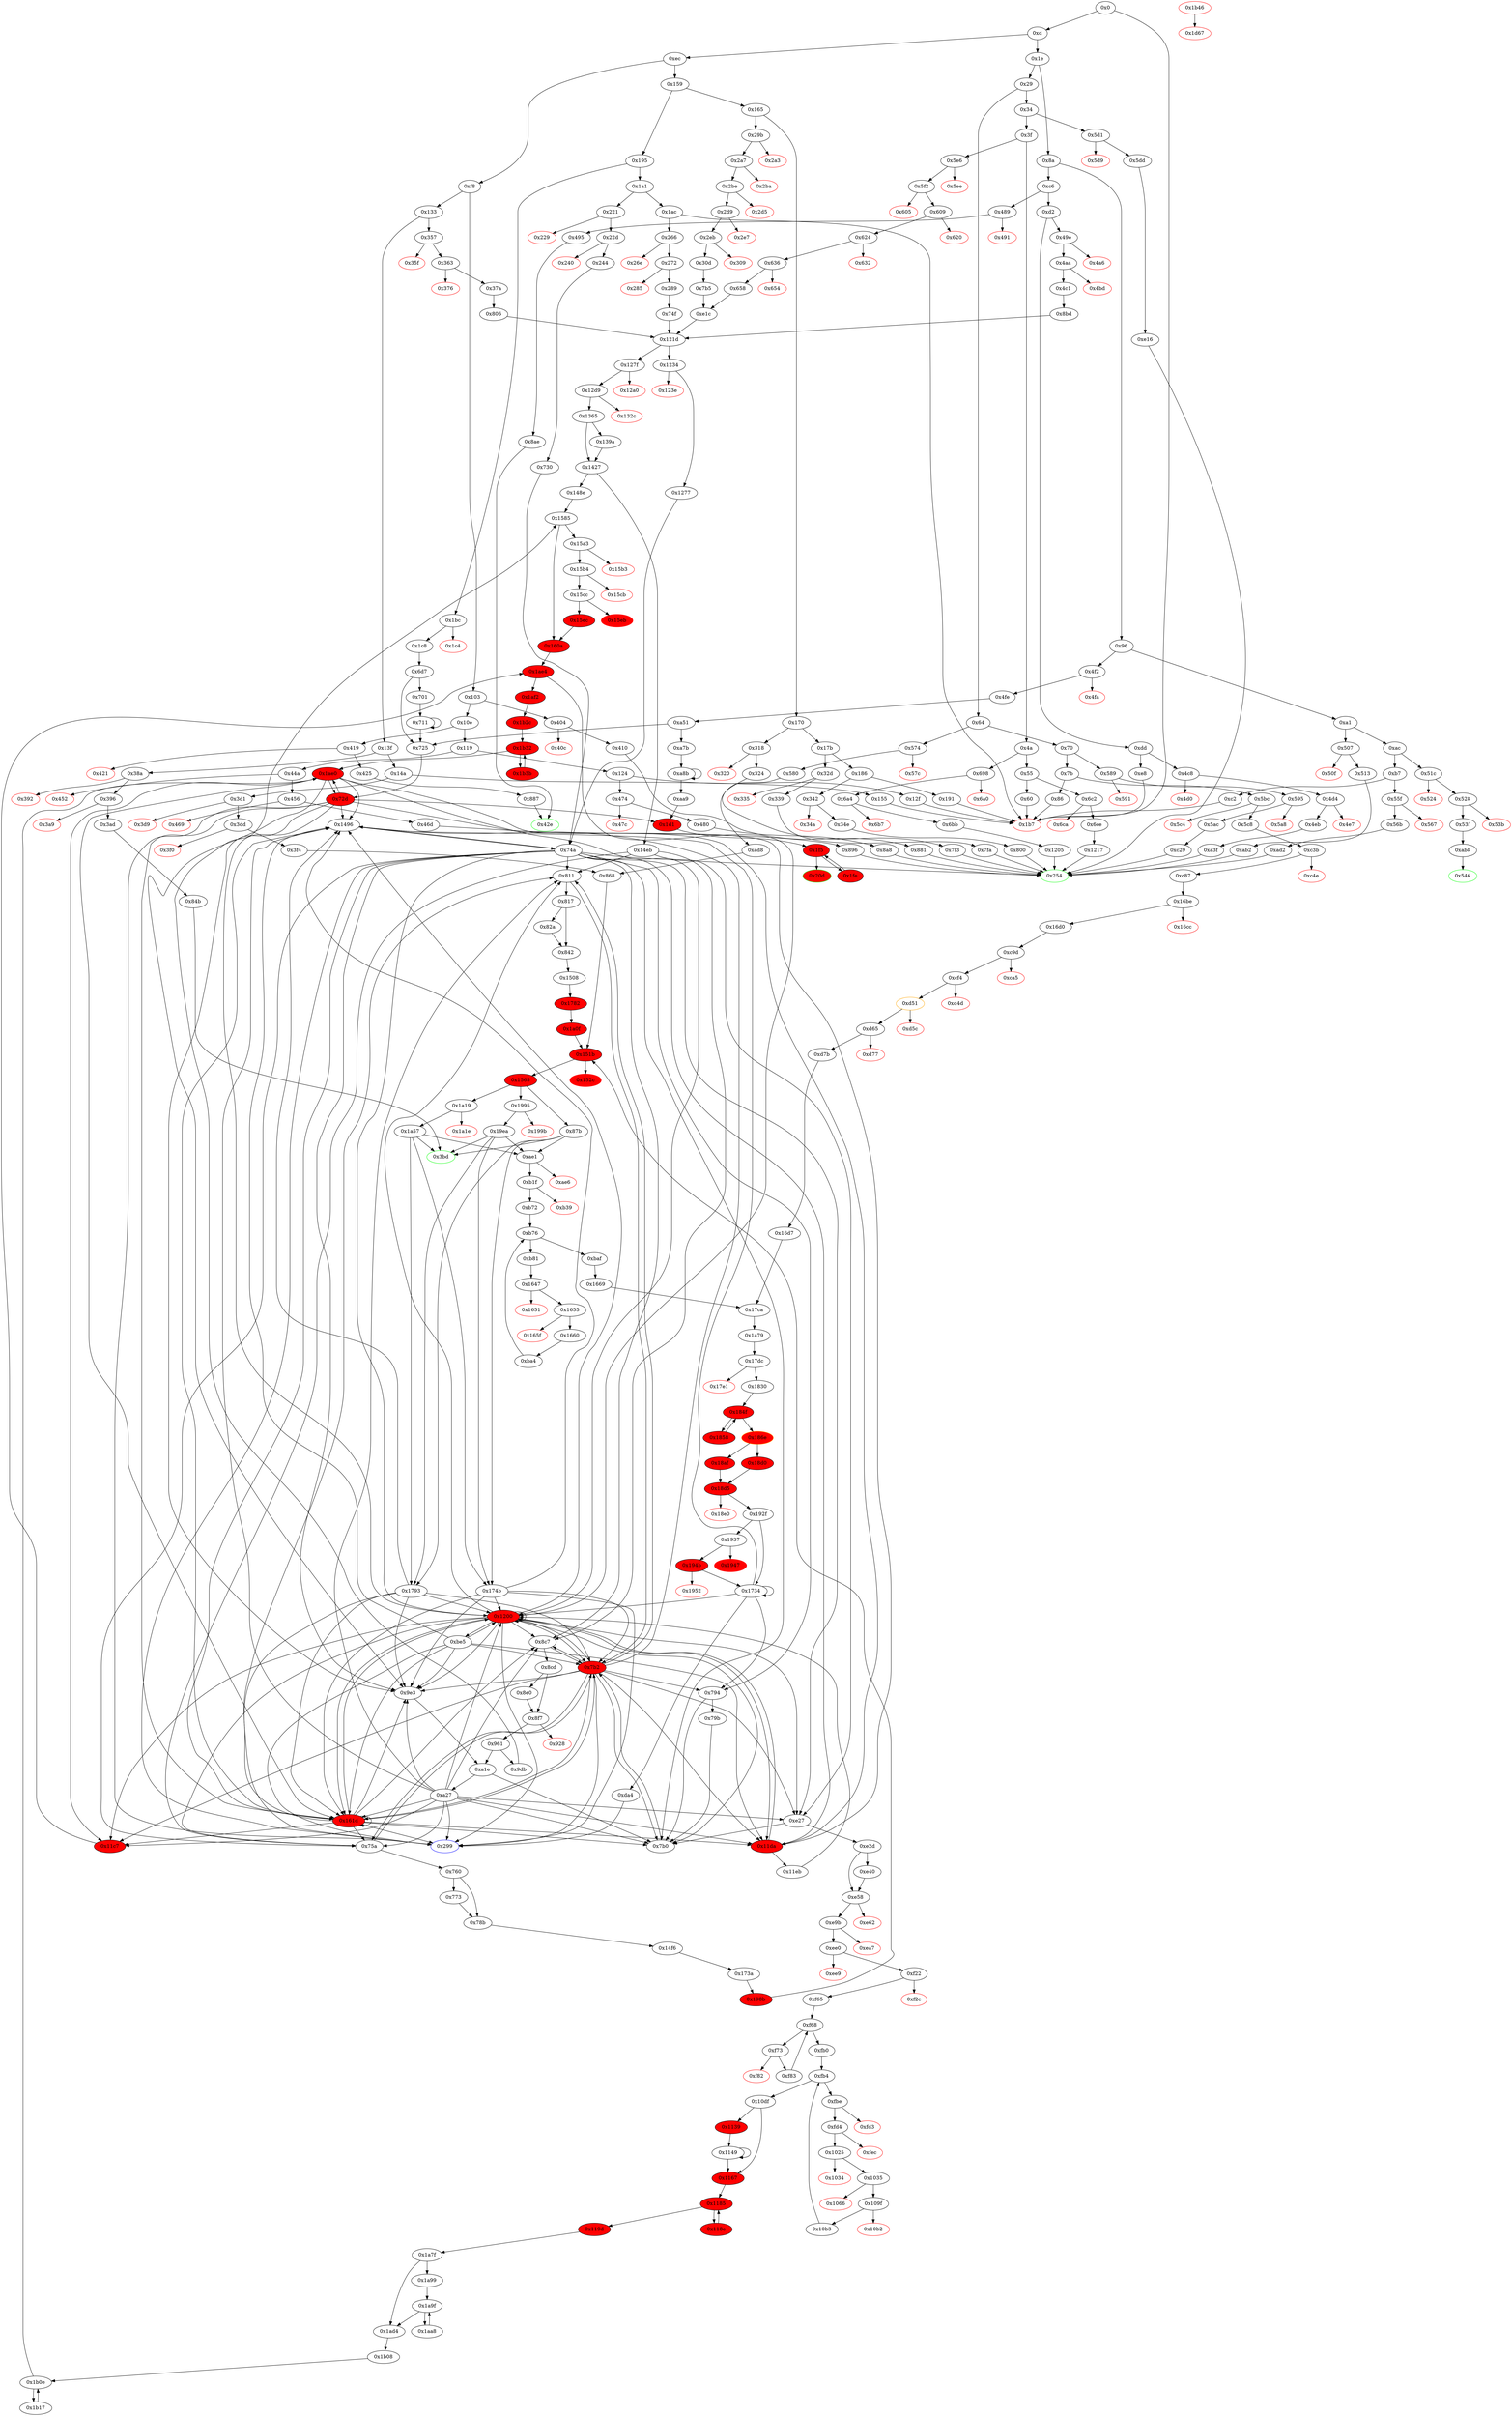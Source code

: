 digraph "" {
"0x8bd" [fillcolor=white, id="0x8bd", style=filled, tooltip="Block 0x8bd\n[0x8bd:0x8c6]\n---\nPredecessors: [0x4c1]\nSuccessors: [0x121d]\n---\n0x8bd JUMPDEST\n0x8be PUSH2 0x8c7\n0x8c1 PUSH1 0x1\n0x8c3 PUSH2 0x121d\n0x8c6 JUMP\n---\n0x8bd: JUMPDEST \n0x8be: V759 = 0x8c7\n0x8c1: V760 = 0x1\n0x8c3: V761 = 0x121d\n0x8c6: JUMP 0x121d\n---\nEntry stack: [V9, 0x299, V396]\nStack pops: 0\nStack additions: [0x8c7, 0x1]\nExit stack: [V9, 0x299, V396, 0x8c7, 0x1]\n\nDef sites:\nV9: {0xd.0x12}\n0x299: {0x4aa.0x4ac}\nV396: {0x4c1.0x4c3}\n"];
"0x34a" [color=red, fillcolor=white, id="0x34a", style=filled, tooltip="Block 0x34a\n[0x34a:0x34d]\n---\nPredecessors: [0x342]\nSuccessors: []\n---\n0x34a PUSH1 0x0\n0x34c DUP1\n0x34d REVERT\n---\n0x34a: V258 = 0x0\n0x34d: REVERT 0x0 0x0\n---\nEntry stack: [V9, V255]\nStack pops: 0\nStack additions: []\nExit stack: [V9, V255]\n\nDef sites:\nV9: {0xd.0x12}\nV255: {0x342.0x343}\n"];
"0x1660" [fillcolor=white, id="0x1660", style=filled, tooltip="Block 0x1660\n[0x1660:0x1668]\n---\nPredecessors: [0x1655]\nSuccessors: [0xba4]\n---\n0x1660 JUMPDEST\n0x1661 DIV\n0x1662 SWAP5\n0x1663 SWAP4\n0x1664 POP\n0x1665 POP\n0x1666 POP\n0x1667 POP\n0x1668 JUMP\n---\n0x1660: JUMPDEST \n0x1661: V1957 = DIV V1008 V1007\n0x1668: JUMP 0xba4\n---\nEntry stack: [0x1496, 0x1496, S17, S16, S15, S14, S13, S12, V961, V967, 0x0, V967, 0x0, 0xba4, V1008, V1007, 0x0, 0x0, V1007, V1008]\nStack pops: 7\nStack additions: [V1957]\nExit stack: [0x1496, 0x1496, S17, S16, S15, S14, S13, S12, V961, V967, 0x0, V967, 0x0, V1957]\n\nDef sites:\n0x1496: {0x148e.0x148e}\n0x1496: {0x148e.0x148e}\nS17: {0x1585.0x1594, 0x148e.0x148e}\nS16: {0x760.0x76c, 0x1585.0x1594, 0x817.0x823, 0x148e.0x148e}\nS15: {0x760.0x76c, 0x78b.0x78c, 0x842.0x843, 0x817.0x823}\nS14: {0x78b.0x78c, 0x842.0x843, 0x1585.0x1594, 0x148e.0x148e}\nS13: {0x1508.0x1513, 0xd.0x12, 0x1585.0x1594, 0x14f6.0x1500, 0x148e.0x148e}\nS12: {0x1508.0x1513, 0xd.0x12, 0x148e.0x148e, 0x580.0x582, 0x1585.0x1594, 0x14f6.0x1500}\nV961: {0xb1f.0xb20}\nV967: {0xb1f.0xb2f}\n0x0: {0xb72.0xb73}\nV967: {0xb1f.0xb2f}\n0x0: {0xb81.0xb81}\n0xba4: {0xb81.0xb96}\nV1008: {0xb81.0xb95}\nV1007: {0xb81.0xb93}\n0x0: {0x1647.0x1648}\n0x0: {0x1655.0x1656}\nV1007: {0xb81.0xb93}\nV1008: {0xb81.0xb95}\n"];
"0x124" [fillcolor=white, id="0x124", style=filled, tooltip="Block 0x124\n[0x124:0x12e]\n---\nPredecessors: [0x119]\nSuccessors: [0x12f, 0x474]\n---\n0x124 DUP1\n0x125 PUSH4 0x7a3c01d7\n0x12a EQ\n0x12b PUSH2 0x474\n0x12e JUMPI\n---\n0x125: V83 = 0x7a3c01d7\n0x12a: V84 = EQ 0x7a3c01d7 V9\n0x12b: V85 = 0x474\n0x12e: JUMPI 0x474 V84\n---\nEntry stack: [V9]\nStack pops: 1\nStack additions: [S0]\nExit stack: [V9]\n\nDef sites:\nV9: {0xd.0x12}\n"];
"0x817" [fillcolor=white, id="0x817", style=filled, tooltip="Block 0x817\n[0x817:0x829]\n---\nPredecessors: [0x811]\nSuccessors: [0x82a, 0x842]\n---\n0x817 PUSH1 0x4\n0x819 SLOAD\n0x81a PUSH1 0x1\n0x81c PUSH1 0x1\n0x81e PUSH1 0xa0\n0x820 SHL\n0x821 SUB\n0x822 AND\n0x823 ISZERO\n0x824 DUP1\n0x825 ISZERO\n0x826 PUSH2 0x842\n0x829 JUMPI\n---\n0x817: V686 = 0x4\n0x819: V687 = S[0x4]\n0x81a: V688 = 0x1\n0x81c: V689 = 0x1\n0x81e: V690 = 0xa0\n0x820: V691 = SHL 0xa0 0x1\n0x821: V692 = SUB 0x10000000000000000000000000000000000000000 0x1\n0x822: V693 = AND 0xffffffffffffffffffffffffffffffffffffffff V687\n0x823: V694 = ISZERO V693\n0x825: V695 = ISZERO V694\n0x826: V696 = 0x842\n0x829: JUMPI 0x842 V695\n---\nEntry stack: [S18, 0x1496, S16, S15, S14, S13, S12, S11, S10, S9, S8, S7, S6, S5, S4, S3, S2, S1, S0]\nStack pops: 0\nStack additions: [V694]\nExit stack: [S18, 0x1496, S16, S15, S14, S13, S12, S11, S10, S9, S8, S7, S6, S5, S4, S3, S2, S1, S0, V694]\n\nDef sites:\nS18: {}\n0x1496: {0x148e.0x148e}\nS16: {}\nS15: {0x1585.0x1594, 0xd.0x12, 0x148e.0x148e}\nS14: {0x160a.0x160e, 0x2a7.0x2a9, 0x148e.0x148e}\nS13: {0x1585.0x1594, 0x2eb.0x2f1, 0x160a.0x1610, 0xd.0x12, 0x148e.0x148e}\nS12: {0x2eb.0x2ed, 0x160a.0x160e, 0xd.0x12, 0x160a.0x160b, 0x148e.0x148e, 0x1585.0x1594, 0x2a7.0x2a9}\nS11: {0x5f2.0x5f4, 0x7b5.0x7b6, 0x2eb.0x2f1, 0x160a.0x160e, 0xd.0x12, 0x8cd.0x8d9, 0x4aa.0x4ac, 0x148e.0x148e, 0x160a.0x1610, 0x160a.0x1618, 0x363.0x365, 0x1585.0x1594, 0x2a7.0x2a9}\nS10: {0x658.0x665, 0x160a.0x160e, 0x160a.0x1610, 0xd.0x12, 0x160a.0x160b, 0x148e.0x148e, 0x4c1.0x4c3, 0x8cd.0x8d9, 0x1585.0x1594, 0x37a.0x385, 0x1af2.0x1afb, 0x272.0x274, 0x7b5.0x7c5, 0x8f7.0x91c, 0x2eb.0x2f1, 0x2eb.0x2ed, 0x4aa.0x4ac, 0x363.0x365, 0x2a7.0x2a9}\nS9: {0x658.0x68e, 0x289.0x294, 0x160a.0x160e, 0x160a.0x1610, 0x160a.0x160b, 0xd.0x12, 0x148e.0x148e, 0x8cd.0x8d9, 0x160a.0x1618, 0x4c1.0x4c3, 0x1585.0x1594, 0x11c7.0x11ce, 0x806.0x807, 0x37a.0x385, 0x8bd.0x8be, 0x5f2.0x5f4, 0x7b5.0x7b6, 0x8f7.0x91c, 0x2eb.0x2f1, 0x2eb.0x2ed, 0x4aa.0x4ac, 0x961.0x98f, 0x363.0x365, 0x2a7.0x2a9}\nS8: {0x658.0x665, 0x9db.0x9db, 0xe1c.0xe1d, 0x160a.0x1610, 0x8cd.0x8d9, 0x160a.0x160e, 0x74f.0x750, 0x160a.0x160b, 0x4c1.0x4c3, 0xd.0x12, 0x148e.0x148e, 0x160a.0x1618, 0x1585.0x1594, 0x11c7.0x11d0, 0x806.0x80c, 0x806.0x807, 0x37a.0x385, 0x8bd.0x8c1, 0x8bd.0x8be, 0x5f2.0x5f4, 0x1af2.0x1afb, 0x272.0x274, 0x8f7.0x91c, 0x7b5.0x7b6, 0x7b5.0x7c5, 0x2eb.0x2ed, 0x2eb.0x2f1, 0x4aa.0x4ac, 0x961.0x98f, 0x363.0x365, 0x2a7.0x2a9}\nS7: {0x658.0x665, 0x658.0x68e, 0x9db.0x9db, 0x8cd.0x8d9, 0x74f.0x755, 0x4c1.0x4c3, 0x11c7.0x11ce, 0x11c7.0x11d3, 0x37a.0x385, 0x5f2.0x5f4, 0x1af2.0x1afb, 0x272.0x274, 0x8f7.0x91c, 0x2eb.0x2ed, 0x2eb.0x2f1, 0x961.0x98f, 0x363.0x365, 0x121d.0x1221, 0xe1c.0xe22, 0x289.0x294, 0x160a.0x160e, 0x160a.0x160b, 0x160a.0x1610, 0x160a.0x1618, 0x148e.0x148e, 0xd.0x12, 0x1585.0x1594, 0x806.0x807, 0x806.0x80c, 0x8bd.0x8be, 0x8bd.0x8c1, 0x7b5.0x7b6, 0x7b5.0x7c5, 0x4aa.0x4ac, 0x2a7.0x2a9}\nS6: {0x658.0x665, 0x658.0x68e, 0x9db.0x9db, 0x8cd.0x8d9, 0x74f.0x750, 0x4c1.0x4c3, 0x11c7.0x11ce, 0x11c7.0x11d0, 0x37a.0x385, 0x127f.0x1298, 0x1af2.0x1afb, 0x272.0x274, 0x5f2.0x5f4, 0x8f7.0x91c, 0x2eb.0x2f1, 0x2eb.0x2ed, 0x961.0x98f, 0x760.0x76c, 0x363.0x365, 0x121d.0x1221, 0xe1c.0xe1d, 0x817.0x823, 0x289.0x294, 0x160a.0x160e, 0x160a.0x1610, 0x160a.0x1618, 0xd.0x12, 0x148e.0x148e, 0x160a.0x160b, 0x1585.0x1594, 0x806.0x807, 0x806.0x80c, 0x8bd.0x8be, 0x8bd.0x8c1, 0x7b5.0x7c5, 0x7b5.0x7b6, 0x4aa.0x4ac, 0x2a7.0x2a9}\nS5: {0x12d9.0x130c, 0x658.0x68e, 0x9db.0x9db, 0x658.0x665, 0x8cd.0x8d9, 0x74f.0x750, 0x74f.0x755, 0x4c1.0x4c3, 0x842.0x843, 0x11c7.0x11ce, 0x11c7.0x11d0, 0x11c7.0x11d3, 0x37a.0x385, 0x127f.0x1298, 0x1af2.0x1afb, 0x5f2.0x5f4, 0x272.0x274, 0x8f7.0x91c, 0x2eb.0x2ed, 0x2eb.0x2f1, 0x961.0x98f, 0x760.0x76c, 0x363.0x365, 0x121d.0x1221, 0xe1c.0xe1d, 0xe1c.0xe22, 0x817.0x823, 0x289.0x294, 0x78b.0x78c, 0x160a.0x1610, 0x160a.0x160b, 0x160a.0x160e, 0xd.0x12, 0x148e.0x148e, 0x160a.0x1618, 0x1585.0x1594, 0x806.0x807, 0x806.0x80c, 0x8bd.0x8be, 0x8bd.0x8c1, 0x7b5.0x7c5, 0x7b5.0x7b6, 0x4aa.0x4ac, 0x2a7.0x2a9}\nS4: {0x12d9.0x130c, 0x658.0x68e, 0x9db.0x9db, 0x658.0x665, 0x8cd.0x8d9, 0x74f.0x750, 0x74f.0x755, 0x4c1.0x4c3, 0x842.0x843, 0x11c7.0x11ce, 0x11c7.0x11d0, 0x11c7.0x11d3, 0x37a.0x385, 0x127f.0x1298, 0x1af2.0x1afb, 0x5f2.0x5f4, 0x272.0x274, 0x8f7.0x91c, 0x2eb.0x2f1, 0x2eb.0x2ed, 0x961.0x98f, 0x363.0x365, 0x1365.0x138e, 0x121d.0x1221, 0xe1c.0xe1d, 0xe1c.0xe22, 0x289.0x294, 0x78b.0x78c, 0x160a.0x160b, 0x160a.0x1618, 0x160a.0x160e, 0x160a.0x1610, 0x148e.0x148e, 0xd.0x12, 0x1585.0x1594, 0x806.0x807, 0x806.0x80c, 0x8bd.0x8be, 0x8bd.0x8c1, 0x7b5.0x7b6, 0x7b5.0x7c5, 0x4aa.0x4ac, 0x2a7.0x2a9}\nS3: {0x12d9.0x130c, 0x658.0x665, 0x9db.0x9db, 0x658.0x68e, 0x8cd.0x8d9, 0x74f.0x755, 0x74f.0x750, 0x4c1.0x4c3, 0x11c7.0x11d0, 0x11c7.0x11ce, 0x11c7.0x11d3, 0x37a.0x385, 0x127f.0x1298, 0x1af2.0x1afb, 0x272.0x274, 0x5f2.0x5f4, 0x8f7.0x91c, 0x14f6.0x1500, 0x2eb.0x2ed, 0x2eb.0x2f1, 0x961.0x98f, 0x363.0x365, 0x1365.0x138e, 0x121d.0x1221, 0xe1c.0xe22, 0xe1c.0xe1d, 0x289.0x294, 0x1508.0x1513, 0x160a.0x1618, 0x160a.0x160e, 0x160a.0x1610, 0x160a.0x160b, 0x148e.0x148e, 0xd.0x12, 0x1585.0x1594, 0x806.0x80c, 0x806.0x807, 0x8bd.0x8c1, 0x8bd.0x8be, 0x7b5.0x7b6, 0x7b5.0x7c5, 0x4aa.0x4ac, 0x2a7.0x2a9}\nS2: {0x12d9.0x130c, 0x658.0x665, 0x9db.0x9db, 0x658.0x68e, 0x8cd.0x8d9, 0x74f.0x755, 0x74f.0x750, 0x4c1.0x4c3, 0x11c7.0x11ce, 0x11c7.0x11d3, 0x11c7.0x11d0, 0x37a.0x385, 0x127f.0x1298, 0x1af2.0x1afb, 0x5f2.0x5f4, 0x272.0x274, 0x8f7.0x91c, 0x14f6.0x1500, 0x2eb.0x2f1, 0x2eb.0x2ed, 0x961.0x98f, 0x363.0x365, 0x1365.0x138e, 0x121d.0x1221, 0xe1c.0xe22, 0xe1c.0xe1d, 0x289.0x294, 0x1508.0x1513, 0x160a.0x160e, 0x160a.0x160b, 0x160a.0x1618, 0x160a.0x1610, 0x148e.0x148e, 0xd.0x12, 0x580.0x582, 0x1585.0x1594, 0x806.0x807, 0x806.0x80c, 0x8bd.0x8be, 0x8bd.0x8c1, 0x7b5.0x7b6, 0x7b5.0x7c5, 0x4aa.0x4ac, 0x2a7.0x2a9}\nS1: {0x12d9.0x130c, 0x658.0x665, 0x9db.0x9db, 0x658.0x68e, 0x5c8.0x5ca, 0x8cd.0x8d9, 0x74f.0x750, 0x74f.0x755, 0x4c1.0x4c3, 0x11c7.0x11ce, 0x11c7.0x11d0, 0x11c7.0x11d3, 0x37a.0x385, 0x127f.0x1298, 0x1af2.0x1afb, 0x272.0x274, 0x5f2.0x5f4, 0x8f7.0x91c, 0x2eb.0x2f1, 0x2eb.0x2ed, 0x961.0x98f, 0x760.0x76c, 0x363.0x365, 0x1365.0x138e, 0x121d.0x1221, 0xe1c.0xe1d, 0xe1c.0xe22, 0xb1f.0xb20, 0x817.0x823, 0x289.0x294, 0x160a.0x160e, 0x160a.0x1610, 0x160a.0x1618, 0x160a.0x160b, 0x148e.0x148e, 0xd.0x12, 0x1585.0x1594, 0x806.0x80c, 0x806.0x807, 0x8bd.0x8be, 0x8bd.0x8c1, 0x7b5.0x7c5, 0x7b5.0x7b6, 0x4aa.0x4ac, 0x2a7.0x2a9}\nS0: {0x12d9.0x130c, 0x658.0x68e, 0x9db.0x9db, 0x658.0x665, 0x8cd.0x8d9, 0x74f.0x750, 0x74f.0x755, 0x4c1.0x4c3, 0x842.0x843, 0x11c7.0x11ce, 0x11c7.0x11d3, 0x11c7.0x11d0, 0xd7b.0xd7d, 0x37a.0x385, 0x127f.0x1298, 0x1af2.0x1afb, 0x5f2.0x5f4, 0x272.0x274, 0x8f7.0x91c, 0x2eb.0x2f1, 0x2eb.0x2ed, 0x961.0x98f, 0x760.0x76c, 0x363.0x365, 0x1365.0x138e, 0x121d.0x1221, 0xe1c.0xe1d, 0xe1c.0xe22, 0xb1f.0xb2f, 0x817.0x823, 0x289.0x294, 0x78b.0x78c, 0x160a.0x1610, 0x160a.0x160e, 0x160a.0x160b, 0x160a.0x1618, 0x148e.0x148e, 0xd.0x12, 0x1585.0x1594, 0x806.0x807, 0x806.0x80c, 0x8bd.0x8be, 0x8bd.0x8c1, 0x7b5.0x7b6, 0x7b5.0x7c5, 0x4aa.0x4ac, 0x2a7.0x2a9}\n"];
"0x289" [fillcolor=white, id="0x289", style=filled, tooltip="Block 0x289\n[0x289:0x298]\n---\nPredecessors: [0x272]\nSuccessors: [0x74f]\n---\n0x289 JUMPDEST\n0x28a POP\n0x28b CALLDATALOAD\n0x28c PUSH1 0x1\n0x28e PUSH1 0x1\n0x290 PUSH1 0xa0\n0x292 SHL\n0x293 SUB\n0x294 AND\n0x295 PUSH2 0x74f\n0x298 JUMP\n---\n0x289: JUMPDEST \n0x28b: V192 = CALLDATALOAD 0x4\n0x28c: V193 = 0x1\n0x28e: V194 = 0x1\n0x290: V195 = 0xa0\n0x292: V196 = SHL 0xa0 0x1\n0x293: V197 = SUB 0x10000000000000000000000000000000000000000 0x1\n0x294: V198 = AND 0xffffffffffffffffffffffffffffffffffffffff V192\n0x295: V199 = 0x74f\n0x298: JUMP 0x74f\n---\nEntry stack: [V9, 0x299, 0x4, V186]\nStack pops: 2\nStack additions: [V198]\nExit stack: [V9, 0x299, V198]\n\nDef sites:\nV9: {0xd.0x12}\n0x299: {0x272.0x274}\n0x4: {0x272.0x277}\nV186: {0x272.0x27b}\n"];
"0xfec" [color=red, fillcolor=white, id="0xfec", style=filled, tooltip="Block 0xfec\n[0xfec:0x1024]\n---\nPredecessors: [0xfd4]\nSuccessors: []\n---\n0xfec PUSH1 0x40\n0xfee MLOAD\n0xfef PUSH1 0x1\n0xff1 PUSH1 0xe5\n0xff3 SHL\n0xff4 PUSH3 0x461bcd\n0xff8 MUL\n0xff9 DUP2\n0xffa MSTORE\n0xffb PUSH1 0x4\n0xffd ADD\n0xffe DUP1\n0xfff DUP1\n0x1000 PUSH1 0x20\n0x1002 ADD\n0x1003 DUP3\n0x1004 DUP2\n0x1005 SUB\n0x1006 DUP3\n0x1007 MSTORE\n0x1008 PUSH1 0x38\n0x100a DUP2\n0x100b MSTORE\n0x100c PUSH1 0x20\n0x100e ADD\n0x100f DUP1\n0x1010 PUSH2 0x1e6f\n0x1013 PUSH1 0x38\n0x1015 SWAP2\n0x1016 CODECOPY\n0x1017 PUSH1 0x40\n0x1019 ADD\n0x101a SWAP2\n0x101b POP\n0x101c POP\n0x101d PUSH1 0x40\n0x101f MLOAD\n0x1020 DUP1\n0x1021 SWAP2\n0x1022 SUB\n0x1023 SWAP1\n0x1024 REVERT\n---\n0xfec: V1411 = 0x40\n0xfee: V1412 = M[0x40]\n0xfef: V1413 = 0x1\n0xff1: V1414 = 0xe5\n0xff3: V1415 = SHL 0xe5 0x1\n0xff4: V1416 = 0x461bcd\n0xff8: V1417 = MUL 0x461bcd 0x2000000000000000000000000000000000000000000000000000000000\n0xffa: M[V1412] = 0x8c379a000000000000000000000000000000000000000000000000000000000\n0xffb: V1418 = 0x4\n0xffd: V1419 = ADD 0x4 V1412\n0x1000: V1420 = 0x20\n0x1002: V1421 = ADD 0x20 V1419\n0x1005: V1422 = SUB V1421 V1419\n0x1007: M[V1419] = V1422\n0x1008: V1423 = 0x38\n0x100b: M[V1421] = 0x38\n0x100c: V1424 = 0x20\n0x100e: V1425 = ADD 0x20 V1421\n0x1010: V1426 = 0x1e6f\n0x1013: V1427 = 0x38\n0x1016: CODECOPY V1425 0x1e6f 0x38\n0x1017: V1428 = 0x40\n0x1019: V1429 = ADD 0x40 V1425\n0x101d: V1430 = 0x40\n0x101f: V1431 = M[0x40]\n0x1022: V1432 = SUB V1429 V1431\n0x1024: REVERT V1431 V1432\n---\nEntry stack: [S16, S15, 0x1496, S13, S12, S11, S10, S9, S8, S7, S6, S5, S4, S3, S2, V1230, {0x0, 0x1}]\nStack pops: 0\nStack additions: []\nExit stack: [S16, S15, 0x1496, S13, S12, S11, S10, S9, S8, S7, S6, S5, S4, S3, S2, V1230, {0x0, 0x1}]\n\nDef sites:\nS16: {}\nS15: {}\n0x1496: {0x148e.0x148e}\nS13: {}\nS12: {0x1585.0x1594, 0x148e.0x148e}\nS11: {0x160a.0x160e, 0x148e.0x148e}\nS10: {0x160a.0x1610, 0x1585.0x1594, 0x148e.0x148e}\nS9: {0x160a.0x160e, 0x1585.0x1594, 0x160a.0x160b, 0x148e.0x148e}\nS8: {0x160a.0x1610, 0xd.0x12, 0x160a.0x160e, 0x160a.0x1618, 0x148e.0x148e, 0x1585.0x1594}\nS7: {0x1af2.0x1afb, 0x160a.0x160b, 0x160a.0x1610, 0x160a.0x160e, 0x8cd.0x8d9, 0x148e.0x148e, 0x1585.0x1594, 0x2a7.0x2a9}\nS6: {0x8f7.0x91c, 0x2eb.0x2f1, 0x160a.0x1618, 0x160a.0x160e, 0x160a.0x160b, 0x160a.0x1610, 0x148e.0x148e, 0x1585.0x1594, 0x11c7.0x11ce}\nS5: {0x1af2.0x1afb, 0x2eb.0x2ed, 0x160a.0x160e, 0xd.0x12, 0x8cd.0x8d9, 0x160a.0x1618, 0x148e.0x148e, 0x160a.0x160b, 0x160a.0x1610, 0x961.0x98f, 0x1585.0x1594, 0x11c7.0x11d0}\nS4: {0x9db.0x9db, 0x5f2.0x5f4, 0x7b5.0x7b6, 0x1af2.0x1afb, 0x8f7.0x91c, 0x11c7.0x11d3, 0x160a.0x160e, 0xd.0x12, 0x8cd.0x8d9, 0x160a.0x1610, 0x148e.0x148e, 0x160a.0x1618, 0x160a.0x160b, 0x1585.0x1594, 0x11c7.0x11ce}\nS3: {0x658.0x665, 0x160a.0x160e, 0x160a.0x160b, 0x160a.0x1610, 0x160a.0x1618, 0x148e.0x148e, 0x8cd.0x8d9, 0x1585.0x1594, 0x11c7.0x11d0, 0x11c7.0x11ce, 0x272.0x274, 0x7b5.0x7c5, 0x1af2.0x1afb, 0x8f7.0x91c, 0x4aa.0x4ac, 0x961.0x98f, 0x363.0x365}\nS2: {0x658.0x68e, 0x9db.0x9db, 0x817.0x823, 0x289.0x294, 0x160a.0x160e, 0x8cd.0x8d9, 0xd.0x12, 0x160a.0x1610, 0x160a.0x160b, 0x4c1.0x4c3, 0x148e.0x148e, 0x160a.0x1618, 0x1585.0x1594, 0x11c7.0x11d3, 0x11c7.0x11d0, 0x11c7.0x11ce, 0x37a.0x385, 0x1af2.0x1afb, 0x8f7.0x91c, 0x2eb.0x2ed, 0x961.0x98f, 0x760.0x76c}\nV1230: {0xe2d.0xe39}\n{0x0, 0x1}: {0xfb0.0xfb2, 0x10b3.0x10da}\n"];
"0x480" [fillcolor=white, id="0x480", style=filled, tooltip="Block 0x480\n[0x480:0x488]\n---\nPredecessors: [0x474]\nSuccessors: [0x8a8]\n---\n0x480 JUMPDEST\n0x481 POP\n0x482 PUSH2 0x254\n0x485 PUSH2 0x8a8\n0x488 JUMP\n---\n0x480: JUMPDEST \n0x482: V375 = 0x254\n0x485: V376 = 0x8a8\n0x488: JUMP 0x8a8\n---\nEntry stack: [V9, V371]\nStack pops: 1\nStack additions: [0x254]\nExit stack: [V9, 0x254]\n\nDef sites:\nV9: {0xd.0x12}\nV371: {0x474.0x475}\n"];
"0x1205" [fillcolor=white, id="0x1205", style=filled, tooltip="Block 0x1205\n[0x1205:0x1216]\n---\nPredecessors: [0x6bb]\nSuccessors: [0x254]\n---\n0x1205 JUMPDEST\n0x1206 PUSH1 0x7\n0x1208 PUSH1 0x20\n0x120a MSTORE\n0x120b PUSH1 0x0\n0x120d SWAP1\n0x120e DUP2\n0x120f MSTORE\n0x1210 PUSH1 0x40\n0x1212 SWAP1\n0x1213 SHA3\n0x1214 SLOAD\n0x1215 DUP2\n0x1216 JUMP\n---\n0x1205: JUMPDEST \n0x1206: V1604 = 0x7\n0x1208: V1605 = 0x20\n0x120a: M[0x20] = 0x7\n0x120b: V1606 = 0x0\n0x120f: M[0x0] = V563\n0x1210: V1607 = 0x40\n0x1213: V1608 = SHA3 0x0 0x40\n0x1214: V1609 = S[V1608]\n0x1216: JUMP 0x254\n---\nEntry stack: [V9, 0x254, V563]\nStack pops: 2\nStack additions: [S1, V1609]\nExit stack: [V9, 0x254, V1609]\n\nDef sites:\nV9: {0xd.0x12}\n0x254: {0x6a4.0x6a6}\nV563: {0x6bb.0x6bd}\n"];
"0x1b2c" [fillcolor=red, id="0x1b2c", style=filled, tooltip="Block 0x1b2c\n[0x1b2c:0x1b31]\n---\nPredecessors: [0x1af2]\nSuccessors: [0x1b32]\n---\n0x1b2c JUMPDEST\n0x1b2d PUSH2 0x72d\n0x1b30 SWAP2\n0x1b31 SWAP1\n---\n0x1b2c: JUMPDEST \n0x1b2d: V2359 = 0x72d\n---\nEntry stack: [S22, S21, 0x1496, 0x1496, S18, S17, S16, S15, S14, S13, S12, S11, S10, S9, S8, S7, S6, {0x11da, 0x161d}, 0x3, S3, 0x1200, V2341, V2342]\nStack pops: 2\nStack additions: [0x72d, S1, S0]\nExit stack: [S22, S21, 0x1496, 0x1496, S18, S17, S16, S15, S14, S13, S12, S11, S10, S9, S8, S7, S6, {0x11da, 0x161d}, 0x3, S3, 0x1200, 0x72d, V2341, V2342]\n\nDef sites:\nS22: {}\nS21: {}\n0x1496: {0x148e.0x148e}\n0x1496: {0x148e.0x148e}\nS18: {0xd.0x12, 0x1585.0x1594, 0x148e.0x148e}\nS17: {0x160a.0x160e, 0x8cd.0x8d9, 0x4aa.0x4ac, 0x148e.0x148e, 0x363.0x365, 0x1585.0x1594}\nS16: {0x37a.0x385, 0x160a.0x160e, 0x160a.0x1610, 0x148e.0x148e, 0x4c1.0x4c3, 0x1585.0x1594, 0x8f7.0x91c}\nS15: {0x8bd.0x8be, 0x160a.0x1610, 0x160a.0x160e, 0x160a.0x160b, 0x148e.0x148e, 0x961.0x98f, 0x1585.0x1594, 0x806.0x807}\nS14: {0x9db.0x9db, 0x8bd.0x8c1, 0x160a.0x160e, 0x160a.0x160b, 0x160a.0x1610, 0x160a.0x1618, 0x148e.0x148e, 0x1585.0x1594, 0x806.0x80c}\nS13: {0x121d.0x1221, 0x1af2.0x1afb, 0x160a.0x1610, 0x160a.0x160e, 0x160a.0x1618, 0xd.0x12, 0x148e.0x148e, 0x160a.0x160b, 0x1585.0x1594}\nS12: {0x127f.0x1298, 0x1af2.0x1afb, 0x160a.0x160e, 0x160a.0x160b, 0x160a.0x1610, 0x8cd.0x8d9, 0x148e.0x148e, 0x1585.0x1594}\nS11: {0x12d9.0x130c, 0x8f7.0x91c, 0x160a.0x160e, 0x160a.0x1610, 0x160a.0x1618, 0x160a.0x160b, 0x148e.0x148e, 0x1585.0x1594, 0x11c7.0x11ce}\nS10: {0x1af2.0x1afb, 0x160a.0x1610, 0x160a.0x160b, 0x160a.0x160e, 0x8cd.0x8d9, 0x148e.0x148e, 0x160a.0x1618, 0x961.0x98f, 0x1365.0x138e, 0x1585.0x1594, 0x11c7.0x11d0}\nS9: {0x9db.0x9db, 0x1af2.0x1afb, 0x8f7.0x91c, 0x11c7.0x11d3, 0x160a.0x160b, 0x160a.0x1618, 0x160a.0x160e, 0x8cd.0x8d9, 0x148e.0x148e, 0x160a.0x1610, 0x1585.0x1594, 0x11c7.0x11ce}\nS8: {0x12d9.0x130c, 0x1af2.0x1afb, 0x8f7.0x91c, 0x11c7.0x11ce, 0x160a.0x1618, 0x8cd.0x8d9, 0x160a.0x160e, 0x160a.0x160b, 0x148e.0x148e, 0x160a.0x1610, 0x961.0x98f, 0xd.0x12, 0x1585.0x1594, 0x11c7.0x11d0}\nS7: {0x9db.0x9db, 0x817.0x823, 0x160a.0x160e, 0x160a.0x1610, 0x160a.0x160b, 0x160a.0x1618, 0x148e.0x148e, 0x8cd.0x8d9, 0x1585.0x1594, 0x11c7.0x11ce, 0x11c7.0x11d3, 0x11c7.0x11d0, 0x1af2.0x1afb, 0x8f7.0x91c, 0x961.0x98f, 0x760.0x76c}\nS6: {0x160a.0x160e, 0x11c7.0x11ce}\n{0x11da, 0x161d}: {0x160a.0x1610, 0x11c7.0x11d0}\n0x3: {0x160a.0x160b, 0x11c7.0x11d3}\nS3: {0x160a.0x1618, 0x11c7.0x11ce}\n0x1200: {0x1af2.0x1afb}\nV2341: {0x1af2.0x1b00}\nV2342: {0x1af2.0x1b03}\n"];
"0x5d1" [fillcolor=white, id="0x5d1", style=filled, tooltip="Block 0x5d1\n[0x5d1:0x5d8]\n---\nPredecessors: [0x34]\nSuccessors: [0x5d9, 0x5dd]\n---\n0x5d1 JUMPDEST\n0x5d2 CALLVALUE\n0x5d3 DUP1\n0x5d4 ISZERO\n0x5d5 PUSH2 0x5dd\n0x5d8 JUMPI\n---\n0x5d1: JUMPDEST \n0x5d2: V486 = CALLVALUE\n0x5d4: V487 = ISZERO V486\n0x5d5: V488 = 0x5dd\n0x5d8: JUMPI 0x5dd V487\n---\nEntry stack: [V9]\nStack pops: 0\nStack additions: [V486]\nExit stack: [V9, V486]\n\nDef sites:\nV9: {0xd.0x12}\n"];
"0x70" [fillcolor=white, id="0x70", style=filled, tooltip="Block 0x70\n[0x70:0x7a]\n---\nPredecessors: [0x64]\nSuccessors: [0x7b, 0x589]\n---\n0x70 DUP1\n0x71 PUSH4 0xcc047a04\n0x76 EQ\n0x77 PUSH2 0x589\n0x7a JUMPI\n---\n0x71: V35 = 0xcc047a04\n0x76: V36 = EQ 0xcc047a04 V9\n0x77: V37 = 0x589\n0x7a: JUMPI 0x589 V36\n---\nEntry stack: [V9]\nStack pops: 1\nStack additions: [S0]\nExit stack: [V9]\n\nDef sites:\nV9: {0xd.0x12}\n"];
"0x40c" [color=red, fillcolor=white, id="0x40c", style=filled, tooltip="Block 0x40c\n[0x40c:0x40f]\n---\nPredecessors: [0x404]\nSuccessors: []\n---\n0x40c PUSH1 0x0\n0x40e DUP1\n0x40f REVERT\n---\n0x40c: V335 = 0x0\n0x40f: REVERT 0x0 0x0\n---\nEntry stack: [V9, V332]\nStack pops: 0\nStack additions: []\nExit stack: [V9, V332]\n\nDef sites:\nV9: {0xd.0x12}\nV332: {0x404.0x405}\n"];
"0x244" [fillcolor=white, id="0x244", style=filled, tooltip="Block 0x244\n[0x244:0x253]\n---\nPredecessors: [0x22d]\nSuccessors: [0x730]\n---\n0x244 JUMPDEST\n0x245 POP\n0x246 CALLDATALOAD\n0x247 PUSH1 0x1\n0x249 PUSH1 0x1\n0x24b PUSH1 0xa0\n0x24d SHL\n0x24e SUB\n0x24f AND\n0x250 PUSH2 0x730\n0x253 JUMP\n---\n0x244: JUMPDEST \n0x246: V165 = CALLDATALOAD 0x4\n0x247: V166 = 0x1\n0x249: V167 = 0x1\n0x24b: V168 = 0xa0\n0x24d: V169 = SHL 0xa0 0x1\n0x24e: V170 = SUB 0x10000000000000000000000000000000000000000 0x1\n0x24f: V171 = AND 0xffffffffffffffffffffffffffffffffffffffff V165\n0x250: V172 = 0x730\n0x253: JUMP 0x730\n---\nEntry stack: [V9, 0x254, 0x4, V159]\nStack pops: 2\nStack additions: [V171]\nExit stack: [V9, 0x254, V171]\n\nDef sites:\nV9: {0xd.0x12}\n0x254: {0x22d.0x22f}\n0x4: {0x22d.0x232}\nV159: {0x22d.0x236}\n"];
"0x1669" [fillcolor=white, id="0x1669", style=filled, tooltip="Block 0x1669\n[0x1669:0x16bd]\n---\nPredecessors: [0xbaf]\nSuccessors: [0x17ca]\n---\n0x1669 JUMPDEST\n0x166a PUSH1 0x40\n0x166c DUP1\n0x166d MLOAD\n0x166e PUSH1 0x1\n0x1670 PUSH1 0x1\n0x1672 PUSH1 0xa0\n0x1674 SHL\n0x1675 SUB\n0x1676 DUP5\n0x1677 AND\n0x1678 PUSH1 0x24\n0x167a DUP3\n0x167b ADD\n0x167c MSTORE\n0x167d PUSH1 0x44\n0x167f DUP1\n0x1680 DUP3\n0x1681 ADD\n0x1682 DUP5\n0x1683 SWAP1\n0x1684 MSTORE\n0x1685 DUP3\n0x1686 MLOAD\n0x1687 DUP1\n0x1688 DUP4\n0x1689 SUB\n0x168a SWAP1\n0x168b SWAP2\n0x168c ADD\n0x168d DUP2\n0x168e MSTORE\n0x168f PUSH1 0x64\n0x1691 SWAP1\n0x1692 SWAP2\n0x1693 ADD\n0x1694 SWAP1\n0x1695 SWAP2\n0x1696 MSTORE\n0x1697 PUSH1 0x20\n0x1699 DUP2\n0x169a ADD\n0x169b DUP1\n0x169c MLOAD\n0x169d PUSH1 0x1\n0x169f PUSH1 0x1\n0x16a1 PUSH1 0xe0\n0x16a3 SHL\n0x16a4 SUB\n0x16a5 AND\n0x16a6 PUSH1 0x1\n0x16a8 PUSH1 0xe0\n0x16aa SHL\n0x16ab PUSH4 0xa9059cbb\n0x16b0 MUL\n0x16b1 OR\n0x16b2 SWAP1\n0x16b3 MSTORE\n0x16b4 PUSH2 0x1200\n0x16b7 SWAP1\n0x16b8 DUP5\n0x16b9 SWAP1\n0x16ba PUSH2 0x17ca\n0x16bd JUMP\n---\n0x1669: JUMPDEST \n0x166a: V1958 = 0x40\n0x166d: V1959 = M[0x40]\n0x166e: V1960 = 0x1\n0x1670: V1961 = 0x1\n0x1672: V1962 = 0xa0\n0x1674: V1963 = SHL 0xa0 0x1\n0x1675: V1964 = SUB 0x10000000000000000000000000000000000000000 0x1\n0x1677: V1965 = AND V961 0xffffffffffffffffffffffffffffffffffffffff\n0x1678: V1966 = 0x24\n0x167b: V1967 = ADD V1959 0x24\n0x167c: M[V1967] = V1965\n0x167d: V1968 = 0x44\n0x1681: V1969 = ADD V1959 0x44\n0x1684: M[V1969] = S0\n0x1686: V1970 = M[0x40]\n0x1689: V1971 = SUB V1959 V1970\n0x168c: V1972 = ADD 0x44 V1971\n0x168e: M[V1970] = V1972\n0x168f: V1973 = 0x64\n0x1693: V1974 = ADD V1959 0x64\n0x1696: M[0x40] = V1974\n0x1697: V1975 = 0x20\n0x169a: V1976 = ADD V1970 0x20\n0x169c: V1977 = M[V1976]\n0x169d: V1978 = 0x1\n0x169f: V1979 = 0x1\n0x16a1: V1980 = 0xe0\n0x16a3: V1981 = SHL 0xe0 0x1\n0x16a4: V1982 = SUB 0x100000000000000000000000000000000000000000000000000000000 0x1\n0x16a5: V1983 = AND 0xffffffffffffffffffffffffffffffffffffffffffffffffffffffff V1977\n0x16a6: V1984 = 0x1\n0x16a8: V1985 = 0xe0\n0x16aa: V1986 = SHL 0xe0 0x1\n0x16ab: V1987 = 0xa9059cbb\n0x16b0: V1988 = MUL 0xa9059cbb 0x100000000000000000000000000000000000000000000000000000000\n0x16b1: V1989 = OR 0xa9059cbb00000000000000000000000000000000000000000000000000000000 V1983\n0x16b3: M[V1976] = V1989\n0x16b4: V1990 = 0x1200\n0x16ba: V1991 = 0x17ca\n0x16bd: JUMP 0x17ca\n---\nEntry stack: [S17, S16, 0x1496, 0x1496, S13, S12, S11, S10, S9, S8, S7, V961, V967, S4, 0xbe5, V1032, V961, S0]\nStack pops: 3\nStack additions: [S2, S1, S0, 0x1200, S2, V1970]\nExit stack: [S16, S15, S14, S13, S12, S11, S10, S9, S8, S7, S6, S5, 0x0, 0xbe5, S2, S1, 0x0, 0x1200, S2, V1970]\n\nDef sites:\nS17: {}\nS16: {}\n0x1496: {0x148e.0x148e}\n0x1496: {0x148e.0x148e}\nS13: {0x1585.0x1594, 0x148e.0x148e}\nS12: {0x160a.0x160e, 0x1585.0x1594, 0x148e.0x148e}\nS11: {0x760.0x76c, 0x1585.0x1594, 0x817.0x823, 0x148e.0x148e}\nS10: {0x760.0x76c, 0x78b.0x78c, 0x842.0x843, 0x817.0x823}\nS9: {0x1585.0x1594, 0x78b.0x78c, 0x160a.0x160e, 0x842.0x843, 0x148e.0x148e}\nS8: {0x1508.0x1513, 0x1585.0x1594, 0xd.0x12, 0x14f6.0x1500, 0x148e.0x148e}\nS7: {0x1508.0x1513, 0x160a.0x160e, 0xd.0x12, 0x148e.0x148e, 0x580.0x582, 0x1585.0x1594, 0x14f6.0x1500}\nV961: {0xb1f.0xb20}\nV967: {0xb1f.0xb2f}\nS4: {0x1660.0x1661, 0xb72.0xb73}\n0xbe5: {0xbaf.0xbd4}\nV1032: {0xbaf.0xbd8}\nV961: {0xb1f.0xb20}\nS0: {0x1660.0x1661, 0xb72.0xb73}\n"];
"0x1b17" [fillcolor=white, id="0x1b17", style=filled, tooltip="Block 0x1b17\n[0x1b17:0x1b2b]\n---\nPredecessors: [0x1b0e]\nSuccessors: [0x1b0e]\n---\n0x1b17 DUP1\n0x1b18 SLOAD\n0x1b19 PUSH1 0x1\n0x1b1b PUSH1 0x1\n0x1b1d PUSH1 0xa0\n0x1b1f SHL\n0x1b20 SUB\n0x1b21 NOT\n0x1b22 AND\n0x1b23 DUP2\n0x1b24 SSTORE\n0x1b25 PUSH1 0x1\n0x1b27 ADD\n0x1b28 PUSH2 0x1b0e\n0x1b2b JUMP\n---\n0x1b18: V2348 = S[S0]\n0x1b19: V2349 = 0x1\n0x1b1b: V2350 = 0x1\n0x1b1d: V2351 = 0xa0\n0x1b1f: V2352 = SHL 0xa0 0x1\n0x1b20: V2353 = SUB 0x10000000000000000000000000000000000000000 0x1\n0x1b21: V2354 = NOT 0xffffffffffffffffffffffffffffffffffffffff\n0x1b22: V2355 = AND 0xffffffffffffffffffffffff0000000000000000000000000000000000000000 V2348\n0x1b24: S[S0] = V2355\n0x1b25: V2356 = 0x1\n0x1b27: V2357 = ADD 0x1 S0\n0x1b28: V2358 = 0x1b0e\n0x1b2b: JUMP 0x1b0e\n---\nEntry stack: [S12, V1936, S10, S9, S8, S7, V1230, 0x11c7, 0x2, 0x1ae0, 0x72d, V2301, S0]\nStack pops: 1\nStack additions: [V2357]\nExit stack: [S12, V1936, S10, S9, S8, S7, V1230, 0x11c7, 0x2, 0x1ae0, 0x72d, V2301, V2357]\n\nDef sites:\nS12: {0x1585.0x1594, 0x148e.0x148e}\nV1936: {0x160a.0x160e}\nS10: {0x160a.0x1610, 0x1585.0x1594, 0x148e.0x148e}\nS9: {0x160a.0x160e, 0x160a.0x160b, 0x148e.0x148e}\nS8: {0x160a.0x1610, 0x1585.0x1594, 0x160a.0x1618, 0x148e.0x148e}\nS7: {0x148e.0x148e, 0x1af2.0x1afb, 0x1585.0x1594, 0x160a.0x160b, 0x160a.0x160e}\nV1230: {0xe2d.0xe39}\n0x11c7: {0x119d.0x11b7}\n0x2: {0x119d.0x11bb}\n0x1ae0: {0x1ad4.0x1ad6}\n0x72d: {0x1b08.0x1b09}\nV2301: {0x1a7f.0x1a91}\nS0: {0x1aa8.0x1ace, 0x1b17.0x1b27, 0x1a7f.0x1a8e}\n"];
"0xba4" [fillcolor=white, id="0xba4", style=filled, tooltip="Block 0xba4\n[0xba4:0xbae]\n---\nPredecessors: [0x1660]\nSuccessors: [0xb76]\n---\n0xba4 JUMPDEST\n0xba5 SWAP3\n0xba6 POP\n0xba7 POP\n0xba8 PUSH1 0x1\n0xbaa ADD\n0xbab PUSH2 0xb76\n0xbae JUMP\n---\n0xba4: JUMPDEST \n0xba8: V1013 = 0x1\n0xbaa: V1014 = ADD 0x1 V967\n0xbab: V1015 = 0xb76\n0xbae: JUMP 0xb76\n---\nEntry stack: [0x1496, 0x1496, S11, S10, S9, S8, S7, S6, V961, V967, 0x0, V967, 0x0, V1957]\nStack pops: 4\nStack additions: [S0, V1014]\nExit stack: [0x1496, 0x1496, S11, S10, S9, S8, S7, S6, V961, V967, V1957, V1014]\n\nDef sites:\n0x1496: {0x148e.0x148e}\n0x1496: {0x148e.0x148e}\nS11: {0x1585.0x1594, 0x148e.0x148e}\nS10: {0x760.0x76c, 0x1585.0x1594, 0x817.0x823, 0x148e.0x148e}\nS9: {0x760.0x76c, 0x78b.0x78c, 0x842.0x843, 0x817.0x823}\nS8: {0x78b.0x78c, 0x842.0x843, 0x1585.0x1594, 0x148e.0x148e}\nS7: {0x1508.0x1513, 0xd.0x12, 0x1585.0x1594, 0x14f6.0x1500, 0x148e.0x148e}\nS6: {0x1508.0x1513, 0xd.0x12, 0x148e.0x148e, 0x580.0x582, 0x1585.0x1594, 0x14f6.0x1500}\nV961: {0xb1f.0xb20}\nV967: {0xb1f.0xb2f}\n0x0: {0xb72.0xb73}\nV967: {0xb1f.0xb2f}\n0x0: {0xb81.0xb81}\nV1957: {0x1660.0x1661}\n"];
"0xa8b" [fillcolor=white, id="0xa8b", style=filled, tooltip="Block 0xa8b\n[0xa8b:0xaa8]\n---\nPredecessors: [0xa7b, 0xa8b]\nSuccessors: [0xa8b, 0xaa9]\n---\n0xa8b JUMPDEST\n0xa8c DUP2\n0xa8d SLOAD\n0xa8e PUSH1 0x1\n0xa90 PUSH1 0x1\n0xa92 PUSH1 0xa0\n0xa94 SHL\n0xa95 SUB\n0xa96 AND\n0xa97 DUP2\n0xa98 MSTORE\n0xa99 PUSH1 0x1\n0xa9b SWAP1\n0xa9c SWAP2\n0xa9d ADD\n0xa9e SWAP1\n0xa9f PUSH1 0x20\n0xaa1 ADD\n0xaa2 DUP1\n0xaa3 DUP4\n0xaa4 GT\n0xaa5 PUSH2 0xa8b\n0xaa8 JUMPI\n---\n0xa8b: JUMPDEST \n0xa8d: V909 = S[S1]\n0xa8e: V910 = 0x1\n0xa90: V911 = 0x1\n0xa92: V912 = 0xa0\n0xa94: V913 = SHL 0xa0 0x1\n0xa95: V914 = SUB 0x10000000000000000000000000000000000000000 0x1\n0xa96: V915 = AND 0xffffffffffffffffffffffffffffffffffffffff V909\n0xa98: M[S0] = V915\n0xa99: V916 = 0x1\n0xa9d: V917 = ADD S1 0x1\n0xa9f: V918 = 0x20\n0xaa1: V919 = ADD 0x20 S0\n0xaa4: V920 = GT V904 V919\n0xaa5: V921 = 0xa8b\n0xaa8: JUMPI 0xa8b V920\n---\nEntry stack: [V9, 0x1d1, 0x60, V894, 0x2, V888, V904, S1, S0]\nStack pops: 3\nStack additions: [S2, V917, V919]\nExit stack: [V9, 0x1d1, 0x60, V894, 0x2, V888, V904, V917, V919]\n\nDef sites:\nV9: {0xd.0x12}\n0x1d1: {0x4fe.0x500}\n0x60: {0xa51.0xa52}\nV894: {0xa51.0xa61}\n0x2: {0xa51.0xa54}\nV888: {0xa51.0xa57}\nV904: {0xa7b.0xa7f}\nS1: {0xa7b.0xa89, 0xa8b.0xa9d}\nS0: {0xa51.0xa71, 0xa8b.0xaa1}\n"];
"0xab8" [fillcolor=white, id="0xab8", style=filled, tooltip="Block 0xab8\n[0xab8:0xad1]\n---\nPredecessors: [0x53f]\nSuccessors: [0x546]\n---\n0xab8 JUMPDEST\n0xab9 PUSH1 0x0\n0xabb SWAP1\n0xabc DUP2\n0xabd MSTORE\n0xabe PUSH1 0xf\n0xac0 PUSH1 0x20\n0xac2 MSTORE\n0xac3 PUSH1 0x40\n0xac5 SWAP1\n0xac6 SHA3\n0xac7 DUP1\n0xac8 SLOAD\n0xac9 PUSH1 0x1\n0xacb SWAP1\n0xacc SWAP2\n0xacd ADD\n0xace SLOAD\n0xacf SWAP1\n0xad0 SWAP2\n0xad1 JUMP\n---\n0xab8: JUMPDEST \n0xab9: V924 = 0x0\n0xabd: M[0x0] = V438\n0xabe: V925 = 0xf\n0xac0: V926 = 0x20\n0xac2: M[0x20] = 0xf\n0xac3: V927 = 0x40\n0xac6: V928 = SHA3 0x0 0x40\n0xac8: V929 = S[V928]\n0xac9: V930 = 0x1\n0xacd: V931 = ADD V928 0x1\n0xace: V932 = S[V931]\n0xad1: JUMP 0x546\n---\nEntry stack: [V9, 0x546, V438]\nStack pops: 2\nStack additions: [V929, V932]\nExit stack: [V9, V929, V932]\n\nDef sites:\nV9: {0xd.0x12}\n0x546: {0x528.0x52a}\nV438: {0x53f.0x541}\n"];
"0x1a1" [fillcolor=white, id="0x1a1", style=filled, tooltip="Block 0x1a1\n[0x1a1:0x1ab]\n---\nPredecessors: [0x195]\nSuccessors: [0x1ac, 0x221]\n---\n0x1a1 DUP1\n0x1a2 PUSH4 0xe1f5372\n0x1a7 EQ\n0x1a8 PUSH2 0x221\n0x1ab JUMPI\n---\n0x1a2: V116 = 0xe1f5372\n0x1a7: V117 = EQ 0xe1f5372 V9\n0x1a8: V118 = 0x221\n0x1ab: JUMPI 0x221 V117\n---\nEntry stack: [V9]\nStack pops: 1\nStack additions: [S0]\nExit stack: [V9]\n\nDef sites:\nV9: {0xd.0x12}\n"];
"0xbaf" [fillcolor=white, id="0xbaf", style=filled, tooltip="Block 0xbaf\n[0xbaf:0xbe4]\n---\nPredecessors: [0xb76]\nSuccessors: [0x1669]\n---\n0xbaf JUMPDEST\n0xbb0 POP\n0xbb1 PUSH1 0xe\n0xbb3 SLOAD\n0xbb4 PUSH1 0x1\n0xbb6 PUSH1 0x1\n0xbb8 PUSH1 0xa0\n0xbba SHL\n0xbbb SUB\n0xbbc DUP1\n0xbbd DUP6\n0xbbe AND\n0xbbf PUSH1 0x0\n0xbc1 SWAP1\n0xbc2 DUP2\n0xbc3 MSTORE\n0xbc4 PUSH1 0x10\n0xbc6 PUSH1 0x20\n0xbc8 MSTORE\n0xbc9 PUSH1 0x40\n0xbcb SWAP1\n0xbcc SHA3\n0xbcd SWAP2\n0xbce SWAP1\n0xbcf SWAP2\n0xbd0 SSTORE\n0xbd1 PUSH1 0x11\n0xbd3 SLOAD\n0xbd4 PUSH2 0xbe5\n0xbd7 SWAP2\n0xbd8 AND\n0xbd9 DUP5\n0xbda DUP4\n0xbdb PUSH4 0xffffffff\n0xbe0 PUSH2 0x1669\n0xbe3 AND\n0xbe4 JUMP\n---\n0xbaf: JUMPDEST \n0xbb1: V1016 = 0xe\n0xbb3: V1017 = S[0xe]\n0xbb4: V1018 = 0x1\n0xbb6: V1019 = 0x1\n0xbb8: V1020 = 0xa0\n0xbba: V1021 = SHL 0xa0 0x1\n0xbbb: V1022 = SUB 0x10000000000000000000000000000000000000000 0x1\n0xbbe: V1023 = AND V961 0xffffffffffffffffffffffffffffffffffffffff\n0xbbf: V1024 = 0x0\n0xbc3: M[0x0] = V1023\n0xbc4: V1025 = 0x10\n0xbc6: V1026 = 0x20\n0xbc8: M[0x20] = 0x10\n0xbc9: V1027 = 0x40\n0xbcc: V1028 = SHA3 0x0 0x40\n0xbd0: S[V1028] = V1017\n0xbd1: V1029 = 0x11\n0xbd3: V1030 = S[0x11]\n0xbd4: V1031 = 0xbe5\n0xbd8: V1032 = AND 0xffffffffffffffffffffffffffffffffffffffff V1030\n0xbdb: V1033 = 0xffffffff\n0xbe0: V1034 = 0x1669\n0xbe3: V1035 = AND 0x1669 0xffffffff\n0xbe4: JUMP 0x1669\n---\nEntry stack: [S19, S18, 0x1496, 0x1496, S15, S14, S13, S12, S11, S10, S9, S8, S7, S6, S5, S4, V961, V967, S1, S0]\nStack pops: 4\nStack additions: [S3, S2, S1, 0xbe5, V1032, S3, S1]\nExit stack: [S14, S13, S12, S11, S10, S9, S8, S7, S6, S5, S4, S3, S2, S1, 0xbe5, V1032, S3, S1]\n\nDef sites:\nS19: {}\nS18: {}\n0x1496: {0x148e.0x148e}\n0x1496: {0x148e.0x148e}\nS15: {0x1585.0x1594, 0x148e.0x148e}\nS14: {0x1585.0x1594, 0x160a.0x160e, 0x8cd.0x8d9, 0x148e.0x148e}\nS13: {0x160a.0x160e, 0x8cd.0x8d9, 0x160a.0x1610, 0x148e.0x148e, 0x1585.0x1594, 0x8f7.0x91c}\nS12: {0x160a.0x1610, 0x160a.0x160e, 0x160a.0x160b, 0x148e.0x148e, 0x961.0x98f, 0x1585.0x1594, 0x8f7.0x91c}\nS11: {0x9db.0x9db, 0x160a.0x1610, 0x160a.0x160b, 0x160a.0x160e, 0xd.0x12, 0x148e.0x148e, 0x961.0x98f, 0x160a.0x1618, 0x1585.0x1594}\nS10: {0x9db.0x9db, 0x1af2.0x1afb, 0x160a.0x160e, 0xd.0x12, 0x160a.0x160b, 0x160a.0x1618, 0x148e.0x148e, 0x4aa.0x4ac, 0x160a.0x1610, 0x363.0x365, 0x1585.0x1594}\nS9: {0x37a.0x385, 0x4c1.0x4c3, 0x1af2.0x1afb, 0x4aa.0x4ac, 0x160a.0x160e, 0x160a.0x1610, 0x160a.0x1618, 0x148e.0x148e, 0xd.0x12, 0x160a.0x160b, 0x363.0x365, 0x1585.0x1594, 0x11c7.0x11ce}\nS8: {0x37a.0x385, 0x1af2.0x1afb, 0x817.0x823, 0x160a.0x160e, 0xd.0x12, 0x160a.0x1610, 0x160a.0x160b, 0x148e.0x148e, 0x4c1.0x4c3, 0x760.0x76c, 0x1585.0x1594, 0x11c7.0x11ce}\nS7: {0x760.0x76c, 0x78b.0x78c, 0x842.0x843, 0x817.0x823}\nS6: {0x37a.0x385, 0x1af2.0x1afb, 0x78b.0x78c, 0x160a.0x160e, 0xd.0x12, 0x160a.0x1610, 0x160a.0x160b, 0x148e.0x148e, 0x4c1.0x4c3, 0x842.0x843, 0x1585.0x1594, 0x11c7.0x11ce}\nS5: {0x37a.0x385, 0x1af2.0x1afb, 0x14f6.0x1500, 0x1508.0x1513, 0x160a.0x160e, 0xd.0x12, 0x160a.0x1610, 0x160a.0x160b, 0x148e.0x148e, 0x4c1.0x4c3, 0x1585.0x1594, 0x11c7.0x11ce}\nS4: {0x37a.0x385, 0x1af2.0x1afb, 0x14f6.0x1500, 0x1508.0x1513, 0x160a.0x160e, 0xd.0x12, 0x160a.0x1610, 0x160a.0x160b, 0x148e.0x148e, 0x4c1.0x4c3, 0x580.0x582, 0x1585.0x1594, 0x11c7.0x11ce}\nV961: {0xb1f.0xb20}\nV967: {0xb1f.0xb2f}\nS1: {0x1660.0x1661, 0xb72.0xb73}\nS0: {0xba4.0xbaa, 0xb1f.0xb2f}\n"];
"0x456" [fillcolor=white, id="0x456", style=filled, tooltip="Block 0x456\n[0x456:0x468]\n---\nPredecessors: [0x44a]\nSuccessors: [0x469, 0x46d]\n---\n0x456 JUMPDEST\n0x457 POP\n0x458 PUSH2 0x254\n0x45b PUSH1 0x4\n0x45d DUP1\n0x45e CALLDATASIZE\n0x45f SUB\n0x460 PUSH1 0x20\n0x462 DUP2\n0x463 LT\n0x464 ISZERO\n0x465 PUSH2 0x46d\n0x468 JUMPI\n---\n0x456: JUMPDEST \n0x458: V360 = 0x254\n0x45b: V361 = 0x4\n0x45e: V362 = CALLDATASIZE\n0x45f: V363 = SUB V362 0x4\n0x460: V364 = 0x20\n0x463: V365 = LT V363 0x20\n0x464: V366 = ISZERO V365\n0x465: V367 = 0x46d\n0x468: JUMPI 0x46d V366\n---\nEntry stack: [V9, V356]\nStack pops: 1\nStack additions: [0x254, 0x4, V363]\nExit stack: [V9, 0x254, 0x4, V363]\n\nDef sites:\nV9: {0xd.0x12}\nV356: {0x44a.0x44b}\n"];
"0x591" [color=red, fillcolor=white, id="0x591", style=filled, tooltip="Block 0x591\n[0x591:0x594]\n---\nPredecessors: [0x589]\nSuccessors: []\n---\n0x591 PUSH1 0x0\n0x593 DUP1\n0x594 REVERT\n---\n0x591: V462 = 0x0\n0x594: REVERT 0x0 0x0\n---\nEntry stack: [V9, V459]\nStack pops: 0\nStack additions: []\nExit stack: [V9, V459]\n\nDef sites:\nV9: {0xd.0x12}\nV459: {0x589.0x58a}\n"];
"0x421" [color=red, fillcolor=white, id="0x421", style=filled, tooltip="Block 0x421\n[0x421:0x424]\n---\nPredecessors: [0x419]\nSuccessors: []\n---\n0x421 PUSH1 0x0\n0x423 DUP1\n0x424 REVERT\n---\n0x421: V341 = 0x0\n0x424: REVERT 0x0 0x0\n---\nEntry stack: [V9, V338]\nStack pops: 0\nStack additions: []\nExit stack: [V9, V338]\n\nDef sites:\nV9: {0xd.0x12}\nV338: {0x419.0x41a}\n"];
"0x191" [fillcolor=white, id="0x191", style=filled, tooltip="Block 0x191\n[0x191:0x194]\n---\nPredecessors: [0x186]\nSuccessors: [0x1b7]\n---\n0x191 PUSH2 0x1b7\n0x194 JUMP\n---\n0x191: V112 = 0x1b7\n0x194: JUMP 0x1b7\n---\nEntry stack: [V9]\nStack pops: 0\nStack additions: []\nExit stack: [V9]\n\nDef sites:\nV9: {0xd.0x12}\n"];
"0x15eb" [color=red, fillcolor=red, id="0x15eb", style=filled, tooltip="Block 0x15eb\n[0x15eb:0x15eb]\n---\nPredecessors: [0x15cc]\nSuccessors: []\n---\n0x15eb INVALID\n---\n0x15eb: INVALID \n---\nEntry stack: [S20, S19, 0x1496, S17, S16, S15, S14, S13, S12, S11, S10, S9, S8, {0x9e3, 0x1496}, S6, V1886, V1886, 0x7, 0x0, 0x3, V1886]\nStack pops: 0\nStack additions: []\nExit stack: [S20, S19, 0x1496, S17, S16, S15, S14, S13, S12, S11, S10, S9, S8, {0x9e3, 0x1496}, S6, V1886, V1886, 0x7, 0x0, 0x3, V1886]\n\nDef sites:\nS20: {}\nS19: {}\n0x1496: {0x148e.0x148e}\nS17: {}\nS16: {0xd.0x12, 0x1585.0x1594, 0x148e.0x148e}\nS15: {0x363.0x365, 0x160a.0x160e, 0x4aa.0x4ac}\nS14: {0x4c1.0x4c3, 0x160a.0x1610, 0x1585.0x1594, 0x37a.0x385, 0x148e.0x148e}\nS13: {0x806.0x807, 0x160a.0x160e, 0x8bd.0x8be, 0x160a.0x160b, 0x148e.0x148e}\nS12: {0x160a.0x1610, 0x160a.0x1618, 0x8bd.0x8c1, 0x148e.0x148e, 0x1585.0x1594, 0x806.0x80c}\nS11: {0x160a.0x160e, 0xd.0x12, 0x160a.0x160b, 0x121d.0x1221, 0x148e.0x148e, 0x1af2.0x1afb, 0x1585.0x1594}\nS10: {0x8cd.0x8d9, 0x127f.0x1298}\nS9: {0x12d9.0x130c, 0x8f7.0x91c}\nS8: {0x961.0x98f, 0x1365.0x138e}\n{0x9e3, 0x1496}: {0x9db.0x9db, 0x148e.0x148e}\nS6: {0x12d9.0x130c, 0x160a.0x160e, 0xd.0x12, 0x160a.0x160b, 0x148e.0x148e, 0x1af2.0x1afb, 0x1585.0x1594}\nV1886: {0x1585.0x1594}\nV1886: {0x1585.0x1594}\n0x7: {0x15cc.0x15dc}\n0x0: {0x15cc.0x15de}\n0x3: {0x15cc.0x15e0}\nV1886: {0x1585.0x1594}\n"];
"0x1ae0" [fillcolor=red, id="0x1ae0", style=filled, tooltip="Block 0x1ae0\n[0x1ae0:0x1ae3]\n---\nPredecessors: [0x72d, 0x1b0e, 0x1b32]\nSuccessors: [0x72d, 0x9e3, 0x11c7, 0x11da, 0x1200, 0x1496, 0x161d]\n---\n0x1ae0 JUMPDEST\n0x1ae1 POP\n0x1ae2 SWAP1\n0x1ae3 JUMP\n---\n0x1ae0: JUMPDEST \n0x1ae3: JUMP S2\n---\nEntry stack: [S23, S22, 0x1496, 0x1496, S19, S18, S17, S16, S15, S14, S13, S12, S11, S10, S9, S8, S7, S6, S5, S4, S3, S2, S1, S0]\nStack pops: 3\nStack additions: [S1]\nExit stack: [S23, S22, 0x1496, 0x1496, S19, S18, S17, S16, S15, S14, S13, S12, S11, S10, S9, S8, S7, S6, S5, S4, S3, S1]\n\nDef sites:\nS23: {}\nS22: {}\n0x1496: {0x148e.0x148e}\n0x1496: {0x148e.0x148e}\nS19: {0x1585.0x1594, 0xd.0x12, 0x148e.0x148e}\nS18: {0x160a.0x160e, 0x8cd.0x8d9, 0x4aa.0x4ac, 0x148e.0x148e, 0x363.0x365, 0x1585.0x1594}\nS17: {0x37a.0x385, 0x160a.0x160e, 0x160a.0x1610, 0x148e.0x148e, 0x4c1.0x4c3, 0x1585.0x1594, 0x8f7.0x91c}\nS16: {0x8bd.0x8be, 0x160a.0x1610, 0xd.0x12, 0x160a.0x160e, 0x160a.0x160b, 0x148e.0x148e, 0x961.0x98f, 0x1585.0x1594, 0x806.0x807}\nS15: {0x9db.0x9db, 0x8bd.0x8c1, 0x160a.0x160e, 0x8cd.0x8d9, 0x4aa.0x4ac, 0x160a.0x160b, 0x148e.0x148e, 0x160a.0x1610, 0x160a.0x1618, 0x363.0x365, 0x1585.0x1594, 0x806.0x80c}\nS14: {0x37a.0x385, 0x121d.0x1221, 0x1af2.0x1afb, 0x8f7.0x91c, 0x160a.0x160e, 0x160a.0x1610, 0x160a.0x1618, 0xd.0x12, 0x148e.0x148e, 0x4c1.0x4c3, 0x160a.0x160b, 0x1585.0x1594}\nS13: {0x8bd.0x8be, 0x127f.0x1298, 0x1af2.0x1afb, 0x160a.0x1610, 0xd.0x12, 0x160a.0x160e, 0x160a.0x160b, 0x148e.0x148e, 0x961.0x98f, 0x8cd.0x8d9, 0x1585.0x1594, 0x806.0x807}\nS12: {0x12d9.0x130c, 0x9db.0x9db, 0x8bd.0x8c1, 0x8f7.0x91c, 0x160a.0x160e, 0x8cd.0x8d9, 0x4aa.0x4ac, 0x160a.0x160b, 0x148e.0x148e, 0x160a.0x1610, 0x160a.0x1618, 0x363.0x365, 0x1585.0x1594, 0x11c7.0x11ce, 0x806.0x80c}\nS11: {0x121d.0x1221, 0x160a.0x160e, 0x160a.0x1610, 0x160a.0x1618, 0xd.0x12, 0x148e.0x148e, 0x4c1.0x4c3, 0x160a.0x160b, 0x8cd.0x8d9, 0x1585.0x1594, 0x11c7.0x11d0, 0x37a.0x385, 0x1af2.0x1afb, 0x8f7.0x91c, 0x961.0x98f, 0x1365.0x138e}\nS10: {0x9db.0x9db, 0x160a.0x1610, 0x160a.0x160e, 0x160a.0x160b, 0x8cd.0x8d9, 0x148e.0x148e, 0x160a.0x1618, 0x1585.0x1594, 0x11c7.0x11ce, 0x806.0x807, 0x11c7.0x11d3, 0x8bd.0x8be, 0x127f.0x1298, 0x1af2.0x1afb, 0x8f7.0x91c, 0x961.0x98f}\nS9: {0x12d9.0x130c, 0x9db.0x9db, 0x160a.0x160e, 0x160a.0x160b, 0x160a.0x1610, 0x160a.0x1618, 0x148e.0x148e, 0x8cd.0x8d9, 0xd.0x12, 0x1585.0x1594, 0x11c7.0x11ce, 0x806.0x80c, 0x11c7.0x11d0, 0x8bd.0x8c1, 0x1af2.0x1afb, 0x8f7.0x91c, 0x961.0x98f}\nS8: {0x9db.0x9db, 0x121d.0x1221, 0x817.0x823, 0x160a.0x160e, 0x160a.0x1610, 0x160a.0x1618, 0xd.0x12, 0x148e.0x148e, 0x160a.0x160b, 0x8cd.0x8d9, 0x1585.0x1594, 0x11c7.0x11d0, 0x11c7.0x11ce, 0x11c7.0x11d3, 0x1af2.0x1afb, 0x8f7.0x91c, 0x961.0x98f, 0x760.0x76c, 0x1365.0x138e}\nS7: {0x9db.0x9db, 0x127f.0x1298, 0x1af2.0x1afb, 0x8f7.0x91c, 0x11c7.0x11d3, 0x160a.0x1610, 0x160a.0x160b, 0x160a.0x160e, 0x8cd.0x8d9, 0x148e.0x148e, 0x160a.0x1618, 0x1585.0x1594, 0x11c7.0x11ce}\nS6: {0x12d9.0x130c, 0x1af2.0x1afb, 0x8f7.0x91c, 0x11c7.0x11d0, 0x160a.0x160b, 0x160a.0x1618, 0x160a.0x160e, 0x160a.0x1610, 0x148e.0x148e, 0x8cd.0x8d9, 0xd.0x12, 0x961.0x98f, 0xe2d.0xe39, 0x1585.0x1594, 0x11c7.0x11ce}\nS5: {0x9db.0x9db, 0x119d.0x11b7, 0x817.0x823, 0x160a.0x1618, 0x160a.0x160e, 0x8cd.0x8d9, 0x160a.0x1610, 0x148e.0x148e, 0x160a.0x160b, 0x1585.0x1594, 0x11c7.0x11d0, 0x11c7.0x11ce, 0x11c7.0x11d3, 0x1af2.0x1afb, 0x8f7.0x91c, 0x961.0x98f, 0x760.0x76c, 0x1365.0x138e}\nS4: {0x9db.0x9db, 0x119d.0x11bb, 0x1af2.0x1afb, 0x8f7.0x91c, 0x11c7.0x11d3, 0x160a.0x160e, 0x8cd.0x8d9, 0x160a.0x160b, 0x160a.0x1618, 0x148e.0x148e, 0x160a.0x1610, 0x1585.0x1594, 0x11c7.0x11ce}\nS3: {0x12d9.0x130c, 0x1ad4.0x1ad6, 0x160a.0x160e, 0x8cd.0x8d9, 0x160a.0x1610, 0x160a.0x1618, 0x148e.0x148e, 0x160a.0x160b, 0xd.0x12, 0x1585.0x1594, 0x11c7.0x11ce, 0x11c7.0x11d0, 0x1af2.0x1afb, 0x8f7.0x91c, 0xe2d.0xe39, 0x961.0x98f}\nS2: {0x9db.0x9db, 0x119d.0x11b7, 0x817.0x823, 0x1b08.0x1b09, 0x160a.0x1610, 0x8cd.0x8d9, 0x160a.0x160e, 0x160a.0x160b, 0x148e.0x148e, 0x160a.0x1618, 0x1585.0x1594, 0x11c7.0x11d3, 0x11c7.0x11d0, 0x11c7.0x11ce, 0x1af2.0x1afb, 0x8f7.0x91c, 0x1b2c.0x1b2d, 0x961.0x98f, 0x760.0x76c}\nS1: {0x9db.0x9db, 0x119d.0x11bb, 0x160a.0x160e, 0xd.0x12, 0x8cd.0x8d9, 0x160a.0x160b, 0x160a.0x1610, 0x148e.0x148e, 0x160a.0x1618, 0x1585.0x1594, 0x11c7.0x11d3, 0x11c7.0x11d0, 0x11c7.0x11ce, 0x1a7f.0x1a91, 0x1af2.0x1afb, 0x1af2.0x1b00, 0x8f7.0x91c, 0x961.0x98f}\nS0: {0x9db.0x9db, 0xa51.0xa61, 0x6d7.0x6e7, 0x1b17.0x1b27, 0x160a.0x160e, 0xd.0x12, 0x160a.0x160b, 0x160a.0x1610, 0x148e.0x148e, 0x160a.0x1618, 0x8cd.0x8d9, 0x1585.0x1594, 0x11c7.0x11d3, 0x11c7.0x11d0, 0x11c7.0x11ce, 0x1b3b.0x1b41, 0x1a7f.0x1a91, 0x1a7f.0x1a8e, 0x1af2.0x1afb, 0x1af2.0x1b00, 0x1af2.0x1b03, 0x8f7.0x91c, 0x1aa8.0x1ace, 0x961.0x98f}\n"];
"0x20d" [color=green, fillcolor=red, id="0x20d", style=filled, tooltip="Block 0x20d\n[0x20d:0x220]\n---\nPredecessors: [0x1f5]\nSuccessors: []\n---\n0x20d JUMPDEST\n0x20e POP\n0x20f POP\n0x210 POP\n0x211 POP\n0x212 SWAP1\n0x213 POP\n0x214 ADD\n0x215 SWAP3\n0x216 POP\n0x217 POP\n0x218 POP\n0x219 PUSH1 0x40\n0x21b MLOAD\n0x21c DUP1\n0x21d SWAP2\n0x21e SUB\n0x21f SWAP1\n0x220 RETURN\n---\n0x20d: JUMPDEST \n0x214: V148 = ADD V137 V135\n0x219: V149 = 0x40\n0x21b: V150 = M[0x40]\n0x21e: V151 = SUB V148 V150\n0x220: RETURN V150 V151\n---\nEntry stack: [S24, S23, S22, S21, S20, S19, S18, S17, S16, S15, S14, S13, S12, S11, S10, S9, V130, V130, V135, V136, V137, V137, V135, V136, S0]\nStack pops: 10\nStack additions: []\nExit stack: [S24, S23, S22, S21, S20, S19, S18, S17, S16, S15, S14, S13, S12, S11, S10]\n\nDef sites:\nS24: {0x1585.0x1594, 0x148e.0x148e}\nS23: {0x160a.0x160e, 0x148e.0x148e}\nS22: {0x160a.0x1610, 0x1585.0x1594, 0x148e.0x148e}\nS21: {0x160a.0x160e, 0x1585.0x1594, 0x160a.0x160b, 0x148e.0x148e}\nS20: {0x148e.0x148e, 0x160a.0x160e, 0x1585.0x1594, 0x160a.0x1610, 0x160a.0x1618}\nS19: {0x160a.0x1610, 0x160a.0x160b, 0x160a.0x160e, 0x8cd.0x8d9, 0x148e.0x148e, 0x1af2.0x1afb, 0x1585.0x1594}\nS18: {0x8f7.0x91c, 0x160a.0x160b, 0x160a.0x1618, 0x160a.0x160e, 0x160a.0x1610, 0x148e.0x148e, 0x1585.0x1594, 0x11c7.0x11ce}\nS17: {0x1af2.0x1afb, 0x160a.0x1618, 0x160a.0x160e, 0x8cd.0x8d9, 0x160a.0x1610, 0x148e.0x148e, 0x160a.0x160b, 0x961.0x98f, 0x1585.0x1594, 0x11c7.0x11d0}\nS16: {0x9db.0x9db, 0x1af2.0x1afb, 0x8f7.0x91c, 0x11c7.0x11d3, 0x160a.0x160e, 0x8cd.0x8d9, 0x160a.0x160b, 0x160a.0x1618, 0x148e.0x148e, 0x160a.0x1610, 0x1585.0x1594, 0x11c7.0x11ce}\nS15: {0x1af2.0x1afb, 0x8f7.0x91c, 0x11c7.0x11d0, 0x160a.0x160e, 0x8cd.0x8d9, 0x160a.0x1610, 0x160a.0x1618, 0x148e.0x148e, 0x160a.0x160b, 0x961.0x98f, 0x1585.0x1594, 0x11c7.0x11ce}\nS14: {0x9db.0x9db, 0x1af2.0x1afb, 0x8f7.0x91c, 0x11c7.0x11d3, 0x11c7.0x11d0, 0x160a.0x1610, 0x8cd.0x8d9, 0x160a.0x160e, 0x160a.0x160b, 0x148e.0x148e, 0x160a.0x1618, 0x961.0x98f, 0x1585.0x1594, 0x11c7.0x11ce}\nS13: {0x9db.0x9db, 0x8f7.0x91c, 0x11c7.0x11ce, 0x11c7.0x11d3, 0x160a.0x160e, 0x8cd.0x8d9, 0x160a.0x160b, 0x160a.0x1610, 0x148e.0x148e, 0x160a.0x1618, 0x961.0x98f, 0x1585.0x1594, 0x11c7.0x11d0}\nS12: {0x9db.0x9db, 0x1af2.0x1afb, 0x8f7.0x91c, 0x11c7.0x11ce, 0x11c7.0x11d3, 0x160a.0x160e, 0x160a.0x1610, 0x160a.0x1618, 0x8cd.0x8d9, 0x148e.0x148e, 0x160a.0x160b, 0x961.0x98f, 0x1585.0x1594, 0x11c7.0x11d0}\nS11: {0x9db.0x9db, 0x1af2.0x1afb, 0x8f7.0x91c, 0x11c7.0x11d3, 0x160a.0x1610, 0x160a.0x160e, 0x160a.0x160b, 0x8cd.0x8d9, 0x148e.0x148e, 0x160a.0x1618, 0x961.0x98f, 0x1585.0x1594, 0x11c7.0x11ce}\nS10: {0x9db.0x9db, 0x1af2.0x1afb, 0x8f7.0x91c, 0x11c7.0x11ce, 0x160a.0x160e, 0xd.0x12, 0x160a.0x160b, 0x160a.0x1610, 0x148e.0x148e, 0x160a.0x1618, 0x8cd.0x8d9, 0x961.0x98f, 0x1585.0x1594, 0x11c7.0x11d0}\nS9: {0x9db.0x9db, 0xa51.0xa61, 0x6d7.0x6e7, 0x160a.0x160b, 0xd.0x12, 0x160a.0x1618, 0x160a.0x160e, 0x148e.0x148e, 0x160a.0x1610, 0x1585.0x1594, 0x11c7.0x11d3, 0x11c7.0x11d0, 0x11c7.0x11ce, 0x1af2.0x1afb, 0x1af2.0x1b00, 0x961.0x98f}\nV130: {0x1d1.0x1d5}\nV130: {0x1d1.0x1d5}\nV135: {0x1d1.0x1e9}\nV136: {0x1d1.0x1ed}\nV137: {0x1d1.0x1ef}\nV137: {0x1d1.0x1ef}\nV135: {0x1d1.0x1e9}\nV136: {0x1d1.0x1ed}\nS0: {0x1d1.0x1f3, 0x1fe.0x208}\n"];
"0x148e" [fillcolor=white, id="0x148e", style=filled, tooltip="Block 0x148e\n[0x148e:0x1495]\n---\nPredecessors: [0x1427]\nSuccessors: [0x1585]\n---\n0x148e PUSH2 0x1496\n0x1491 DUP3\n0x1492 PUSH2 0x1585\n0x1495 JUMP\n---\n0x148e: V1805 = 0x1496\n0x1492: V1806 = 0x1585\n0x1495: JUMP 0x1585\n---\nEntry stack: [V9, 0x299, V231, S9, S8, S7, S6, {0x75a, 0x811, 0x8c7, 0xe27}, S4, 0x0, V1665, V1706, V1751]\nStack pops: 2\nStack additions: [S1, S0, 0x1496, S1]\nExit stack: [V9, 0x299, V231, S9, S8, S7, S6, {0x75a, 0x811, 0x8c7, 0xe27}, S4, 0x0, V1665, V1706, V1751, 0x1496, V1706]\n\nDef sites:\nV9: {0xd.0x12}\n0x299: {0x2a7.0x2a9}\nV231: {0x2eb.0x2f1}\nS9: {0x2eb.0x2ed, 0xd.0x12}\nS8: {0x7b5.0x7b6, 0x5f2.0x5f4, 0xd.0x12}\nS7: {0x658.0x665, 0x363.0x365, 0x272.0x274, 0x7b5.0x7c5, 0x4aa.0x4ac}\nS6: {0x289.0x294, 0x658.0x68e, 0x2eb.0x2ed, 0x37a.0x385, 0x4c1.0x4c3}\n{0x75a, 0x811, 0x8c7, 0xe27}: {0x8bd.0x8be, 0xe1c.0xe1d, 0x74f.0x750, 0x806.0x807}\nS4: {0x8bd.0x8c1, 0xe1c.0xe22, 0x74f.0x755, 0x806.0x80c}\n0x0: {0x121d.0x1221}\nV1665: {0x127f.0x1298}\nV1706: {0x12d9.0x130c}\nV1751: {0x1365.0x138e}\n"];
"0x152c" [color=red, fillcolor=red, id="0x152c", style=filled, tooltip="Block 0x152c\n[0x152c:0x1564]\n---\nPredecessors: [0x151b]\nSuccessors: []\n---\n0x152c PUSH1 0x40\n0x152e MLOAD\n0x152f PUSH1 0x1\n0x1531 PUSH1 0xe5\n0x1533 SHL\n0x1534 PUSH3 0x461bcd\n0x1538 MUL\n0x1539 DUP2\n0x153a MSTORE\n0x153b PUSH1 0x4\n0x153d ADD\n0x153e DUP1\n0x153f DUP1\n0x1540 PUSH1 0x20\n0x1542 ADD\n0x1543 DUP3\n0x1544 DUP2\n0x1545 SUB\n0x1546 DUP3\n0x1547 MSTORE\n0x1548 PUSH1 0x22\n0x154a DUP2\n0x154b MSTORE\n0x154c PUSH1 0x20\n0x154e ADD\n0x154f DUP1\n0x1550 PUSH2 0x1cb5\n0x1553 PUSH1 0x22\n0x1555 SWAP2\n0x1556 CODECOPY\n0x1557 PUSH1 0x40\n0x1559 ADD\n0x155a SWAP2\n0x155b POP\n0x155c POP\n0x155d PUSH1 0x40\n0x155f MLOAD\n0x1560 DUP1\n0x1561 SWAP2\n0x1562 SUB\n0x1563 SWAP1\n0x1564 REVERT\n---\n0x152c: V1846 = 0x40\n0x152e: V1847 = M[0x40]\n0x152f: V1848 = 0x1\n0x1531: V1849 = 0xe5\n0x1533: V1850 = SHL 0xe5 0x1\n0x1534: V1851 = 0x461bcd\n0x1538: V1852 = MUL 0x461bcd 0x2000000000000000000000000000000000000000000000000000000000\n0x153a: M[V1847] = 0x8c379a000000000000000000000000000000000000000000000000000000000\n0x153b: V1853 = 0x4\n0x153d: V1854 = ADD 0x4 V1847\n0x1540: V1855 = 0x20\n0x1542: V1856 = ADD 0x20 V1854\n0x1545: V1857 = SUB V1856 V1854\n0x1547: M[V1854] = V1857\n0x1548: V1858 = 0x22\n0x154b: M[V1856] = 0x22\n0x154c: V1859 = 0x20\n0x154e: V1860 = ADD 0x20 V1856\n0x1550: V1861 = 0x1cb5\n0x1553: V1862 = 0x22\n0x1556: CODECOPY V1860 0x1cb5 0x22\n0x1557: V1863 = 0x40\n0x1559: V1864 = ADD 0x40 V1860\n0x155d: V1865 = 0x40\n0x155f: V1866 = M[0x40]\n0x1562: V1867 = SUB V1864 V1866\n0x1564: REVERT V1866 V1867\n---\nEntry stack: [S22, S21, S20, S19, S18, S17, S16, S15, S14, S13, S12, S11, 0x794, S9, S8, S7, {0x3bd, 0xae1, 0x174b, 0x1793}, S5, S4, {0x87b, 0x1995, 0x1a19}, 0xa, S1, 0x0]\nStack pops: 0\nStack additions: []\nExit stack: [S22, S21, S20, S19, S18, S17, S16, S15, S14, S13, S12, S11, 0x794, S9, S8, S7, {0x3bd, 0xae1, 0x174b, 0x1793}, S5, S4, {0x87b, 0x1995, 0x1a19}, 0xa, S1, 0x0]\n\nDef sites:\nS22: {0x1585.0x1594, 0x148e.0x148e}\nS21: {0x160a.0x160e, 0x148e.0x148e}\nS20: {0x160a.0x1610, 0x1585.0x1594, 0x148e.0x148e}\nS19: {0x160a.0x160e, 0x1585.0x1594, 0x160a.0x160b, 0x148e.0x148e}\nS18: {0x160a.0x1610, 0xd.0x12, 0x160a.0x160e, 0x160a.0x1618, 0x148e.0x148e, 0x1585.0x1594}\nS17: {0x1af2.0x1afb, 0x160a.0x160e, 0x8cd.0x8d9, 0x160a.0x160b, 0x160a.0x1610, 0x148e.0x148e, 0x1585.0x1594, 0x2a7.0x2a9}\nS16: {0x8f7.0x91c, 0x2eb.0x2f1, 0x160a.0x1610, 0x160a.0x160e, 0x160a.0x1618, 0x160a.0x160b, 0x148e.0x148e, 0x1585.0x1594, 0x11c7.0x11ce}\nS15: {0x1af2.0x1afb, 0x2eb.0x2ed, 0x160a.0x1610, 0x160a.0x160b, 0xd.0x12, 0x160a.0x160e, 0x148e.0x148e, 0x8cd.0x8d9, 0x160a.0x1618, 0x961.0x98f, 0x1585.0x1594, 0x11c7.0x11d0}\nS14: {0x9db.0x9db, 0x5f2.0x5f4, 0x7b5.0x7b6, 0x1af2.0x1afb, 0x8f7.0x91c, 0x11c7.0x11d3, 0x160a.0x160e, 0xd.0x12, 0x160a.0x160b, 0x160a.0x1618, 0x148e.0x148e, 0x8cd.0x8d9, 0x160a.0x1610, 0x1585.0x1594, 0x11c7.0x11ce}\nS13: {0x658.0x665, 0x160a.0x160e, 0x160a.0x1610, 0x160a.0x1618, 0x8cd.0x8d9, 0x148e.0x148e, 0x160a.0x160b, 0x1585.0x1594, 0x11c7.0x11d0, 0x11c7.0x11ce, 0x1af2.0x1afb, 0x7b5.0x7c5, 0x272.0x274, 0x8f7.0x91c, 0x4aa.0x4ac, 0x961.0x98f, 0x363.0x365}\nS12: {0x658.0x68e, 0x9db.0x9db, 0x817.0x823, 0x289.0x294, 0x160a.0x160e, 0x8cd.0x8d9, 0xd.0x12, 0x160a.0x1610, 0x160a.0x160b, 0x4c1.0x4c3, 0x148e.0x148e, 0x160a.0x1618, 0x1585.0x1594, 0x11c7.0x11ce, 0x11c7.0x11d3, 0x11c7.0x11d0, 0x37a.0x385, 0x1af2.0x1afb, 0x8f7.0x91c, 0x2eb.0x2ed, 0x961.0x98f, 0x760.0x76c}\nS11: {0x760.0x76c, 0x817.0x823}\n0x794: {0x78b.0x78c, 0x842.0x843}\nS9: {0x658.0x68e, 0x9db.0x9db, 0x817.0x823, 0x289.0x294, 0x160a.0x160e, 0x8cd.0x8d9, 0xd.0x12, 0x160a.0x1610, 0x160a.0x160b, 0x4c1.0x4c3, 0x148e.0x148e, 0x160a.0x1618, 0x1585.0x1594, 0x11c7.0x11ce, 0x11c7.0x11d3, 0x11c7.0x11d0, 0x37a.0x385, 0x1af2.0x1afb, 0x8f7.0x91c, 0x2eb.0x2ed, 0x961.0x98f, 0x760.0x76c}\nS8: {0x1508.0x1513, 0xd.0x12, 0x14f6.0x1500}\nS7: {0x658.0x68e, 0x9db.0x9db, 0x817.0x823, 0x289.0x294, 0x160a.0x160e, 0x8cd.0x8d9, 0xd.0x12, 0x160a.0x1610, 0x160a.0x160b, 0x4c1.0x4c3, 0x148e.0x148e, 0x160a.0x1618, 0x580.0x582, 0x1585.0x1594, 0x11c7.0x11ce, 0x11c7.0x11d3, 0x11c7.0x11d0, 0x37a.0x385, 0x1af2.0x1afb, 0x8f7.0x91c, 0x2eb.0x2ed, 0x961.0x98f, 0x760.0x76c}\n{0x3bd, 0xae1, 0x174b, 0x1793}: {0xad8.0xad9, 0x1782.0x1783, 0x173a.0x173b, 0x3dd.0x3df}\nS5: {0xad8.0xadc, 0x1782.0x1786, 0x173a.0x173e, 0x3f4.0x3ff}\nS4: {0x658.0x68e, 0x9db.0x9db, 0x817.0x823, 0x289.0x294, 0x160a.0x160e, 0x8cd.0x8d9, 0xd.0x12, 0x160a.0x1610, 0x160a.0x160b, 0x4c1.0x4c3, 0x148e.0x148e, 0x160a.0x1618, 0x1585.0x1594, 0x11c7.0x11ce, 0x11c7.0x11d3, 0x11c7.0x11d0, 0x37a.0x385, 0x1af2.0x1afb, 0x8f7.0x91c, 0x868.0x869, 0x2eb.0x2ed, 0x961.0x98f, 0x760.0x76c}\n{0x87b, 0x1995, 0x1a19}: {0x868.0x86b, 0x198b.0x198c, 0x1a0f.0x1a10}\n0xa: {0x868.0x86e, 0x1782.0x1786, 0x173a.0x173e}\nS1: {0xad8.0xadc, 0x658.0x68e, 0x9db.0x9db, 0x817.0x823, 0x289.0x294, 0x160a.0x160e, 0x8cd.0x8d9, 0xd.0x12, 0x160a.0x1610, 0x160a.0x160b, 0x4c1.0x4c3, 0x148e.0x148e, 0x160a.0x1618, 0x1585.0x1594, 0x11c7.0x11ce, 0x11c7.0x11d3, 0x11c7.0x11d0, 0x37a.0x385, 0x1af2.0x1afb, 0x3f4.0x3ff, 0x8f7.0x91c, 0x2eb.0x2ed, 0x961.0x98f, 0x760.0x76c}\n0x0: {0x151b.0x151c}\n"];
"0x32d" [fillcolor=white, id="0x32d", style=filled, tooltip="Block 0x32d\n[0x32d:0x334]\n---\nPredecessors: [0x17b]\nSuccessors: [0x335, 0x339]\n---\n0x32d JUMPDEST\n0x32e CALLVALUE\n0x32f DUP1\n0x330 ISZERO\n0x331 PUSH2 0x339\n0x334 JUMPI\n---\n0x32d: JUMPDEST \n0x32e: V249 = CALLVALUE\n0x330: V250 = ISZERO V249\n0x331: V251 = 0x339\n0x334: JUMPI 0x339 V250\n---\nEntry stack: [V9]\nStack pops: 0\nStack additions: [V249]\nExit stack: [V9, V249]\n\nDef sites:\nV9: {0xd.0x12}\n"];
"0x272" [fillcolor=white, id="0x272", style=filled, tooltip="Block 0x272\n[0x272:0x284]\n---\nPredecessors: [0x266]\nSuccessors: [0x285, 0x289]\n---\n0x272 JUMPDEST\n0x273 POP\n0x274 PUSH2 0x299\n0x277 PUSH1 0x4\n0x279 DUP1\n0x27a CALLDATASIZE\n0x27b SUB\n0x27c PUSH1 0x20\n0x27e DUP2\n0x27f LT\n0x280 ISZERO\n0x281 PUSH2 0x289\n0x284 JUMPI\n---\n0x272: JUMPDEST \n0x274: V183 = 0x299\n0x277: V184 = 0x4\n0x27a: V185 = CALLDATASIZE\n0x27b: V186 = SUB V185 0x4\n0x27c: V187 = 0x20\n0x27f: V188 = LT V186 0x20\n0x280: V189 = ISZERO V188\n0x281: V190 = 0x289\n0x284: JUMPI 0x289 V189\n---\nEntry stack: [V9, V179]\nStack pops: 1\nStack additions: [0x299, 0x4, V186]\nExit stack: [V9, 0x299, 0x4, V186]\n\nDef sites:\nV9: {0xd.0x12}\nV179: {0x266.0x267}\n"];
"0xf82" [color=red, fillcolor=white, id="0xf82", style=filled, tooltip="Block 0xf82\n[0xf82:0xf82]\n---\nPredecessors: [0xf73]\nSuccessors: []\n---\n0xf82 INVALID\n---\n0xf82: INVALID \n---\nEntry stack: [S16, S15, 0x1496, 0x1496, S12, S11, S10, S9, S8, S7, S6, V1230, {0x0, 0x1, 0x2, 0x3}, 0x6, 0x0, 0x2, {0x0, 0x1, 0x2, 0x3}]\nStack pops: 0\nStack additions: []\nExit stack: [S16, S15, 0x1496, 0x1496, S12, S11, S10, S9, S8, S7, S6, V1230, {0x0, 0x1, 0x2, 0x3}, 0x6, 0x0, 0x2, {0x0, 0x1, 0x2, 0x3}]\n\nDef sites:\nS16: {}\nS15: {}\n0x1496: {0x148e.0x148e}\n0x1496: {0x148e.0x148e}\nS12: {0x1585.0x1594, 0x148e.0x148e}\nS11: {0x1585.0x1594, 0x160a.0x160e, 0x8cd.0x8d9, 0x148e.0x148e}\nS10: {0x8f7.0x91c, 0x160a.0x160e, 0x1585.0x1594, 0x160a.0x1610, 0x148e.0x148e}\nS9: {0x160a.0x160e, 0x8cd.0x8d9, 0x160a.0x160b, 0x160a.0x1610, 0x148e.0x148e, 0x961.0x98f, 0x1585.0x1594}\nS8: {0x9db.0x9db, 0x8f7.0x91c, 0x160a.0x160e, 0xd.0x12, 0x8cd.0x8d9, 0x160a.0x1610, 0x148e.0x148e, 0x160a.0x1618, 0x160a.0x160b, 0x1585.0x1594}\nS7: {0x272.0x274, 0x1af2.0x1afb, 0x8f7.0x91c, 0x160a.0x1610, 0x160a.0x160e, 0x160a.0x160b, 0x160a.0x1618, 0x148e.0x148e, 0x4aa.0x4ac, 0x961.0x98f, 0x363.0x365, 0x1585.0x1594}\nS6: {0x9db.0x9db, 0x37a.0x385, 0x1af2.0x1afb, 0x289.0x294, 0x160a.0x1610, 0xd.0x12, 0x160a.0x160b, 0x160a.0x160e, 0x148e.0x148e, 0x4c1.0x4c3, 0x160a.0x1618, 0x8cd.0x8d9, 0x961.0x98f, 0x1585.0x1594, 0x11c7.0x11ce}\nV1230: {0xe2d.0xe39}\n{0x0, 0x1, 0x2, 0x3}: {0xf83.0xfab, 0xf65.0xf66}\n0x6: {0xf73.0xf73}\n0x0: {0xf73.0xf75}\n0x2: {0xf73.0xf77}\n{0x0, 0x1, 0x2, 0x3}: {0xf83.0xfab, 0xf65.0xf66}\n"];
"0x30d" [fillcolor=white, id="0x30d", style=filled, tooltip="Block 0x30d\n[0x30d:0x317]\n---\nPredecessors: [0x2eb]\nSuccessors: [0x7b5]\n---\n0x30d JUMPDEST\n0x30e POP\n0x30f SWAP1\n0x310 SWAP3\n0x311 POP\n0x312 SWAP1\n0x313 POP\n0x314 PUSH2 0x7b5\n0x317 JUMP\n---\n0x30d: JUMPDEST \n0x314: V242 = 0x7b5\n0x317: JUMP 0x7b5\n---\nEntry stack: [V9, 0x299, V213, 0x4, V231, V229, 0x24]\nStack pops: 5\nStack additions: [S2, S1]\nExit stack: [V9, 0x299, V231, V229]\n\nDef sites:\nV9: {0xd.0x12}\n0x299: {0x2a7.0x2a9}\nV213: {0x2be.0x2c0}\n0x4: {0x2a7.0x2ac}\nV231: {0x2eb.0x2f1}\nV229: {0x2eb.0x2ed}\n0x24: {0x2be.0x2c5}\n"];
"0x881" [fillcolor=white, id="0x881", style=filled, tooltip="Block 0x881\n[0x881:0x886]\n---\nPredecessors: [0x410]\nSuccessors: [0x254]\n---\n0x881 JUMPDEST\n0x882 PUSH1 0x0\n0x884 SLOAD\n0x885 SWAP1\n0x886 JUMP\n---\n0x881: JUMPDEST \n0x882: V733 = 0x0\n0x884: V734 = S[0x0]\n0x886: JUMP 0x254\n---\nEntry stack: [V9, 0x254]\nStack pops: 1\nStack additions: [V734]\nExit stack: [V9, V734]\n\nDef sites:\nV9: {0xd.0x12}\n0x254: {0x410.0x412}\n"];
"0x16d7" [fillcolor=white, id="0x16d7", style=filled, tooltip="Block 0x16d7\n[0x16d7:0x1733]\n---\nPredecessors: [0xd7b]\nSuccessors: [0x17ca]\n---\n0x16d7 JUMPDEST\n0x16d8 PUSH1 0x40\n0x16da DUP1\n0x16db MLOAD\n0x16dc PUSH1 0x1\n0x16de PUSH1 0x1\n0x16e0 PUSH1 0xa0\n0x16e2 SHL\n0x16e3 SUB\n0x16e4 DUP6\n0x16e5 DUP2\n0x16e6 AND\n0x16e7 PUSH1 0x24\n0x16e9 DUP4\n0x16ea ADD\n0x16eb MSTORE\n0x16ec DUP5\n0x16ed AND\n0x16ee PUSH1 0x44\n0x16f0 DUP3\n0x16f1 ADD\n0x16f2 MSTORE\n0x16f3 PUSH1 0x64\n0x16f5 DUP1\n0x16f6 DUP3\n0x16f7 ADD\n0x16f8 DUP5\n0x16f9 SWAP1\n0x16fa MSTORE\n0x16fb DUP3\n0x16fc MLOAD\n0x16fd DUP1\n0x16fe DUP4\n0x16ff SUB\n0x1700 SWAP1\n0x1701 SWAP2\n0x1702 ADD\n0x1703 DUP2\n0x1704 MSTORE\n0x1705 PUSH1 0x84\n0x1707 SWAP1\n0x1708 SWAP2\n0x1709 ADD\n0x170a SWAP1\n0x170b SWAP2\n0x170c MSTORE\n0x170d PUSH1 0x20\n0x170f DUP2\n0x1710 ADD\n0x1711 DUP1\n0x1712 MLOAD\n0x1713 PUSH1 0x1\n0x1715 PUSH1 0x1\n0x1717 PUSH1 0xe0\n0x1719 SHL\n0x171a SUB\n0x171b AND\n0x171c PUSH1 0x1\n0x171e PUSH1 0xe0\n0x1720 SHL\n0x1721 PUSH4 0x23b872dd\n0x1726 MUL\n0x1727 OR\n0x1728 SWAP1\n0x1729 MSTORE\n0x172a PUSH2 0x1734\n0x172d SWAP1\n0x172e DUP6\n0x172f SWAP1\n0x1730 PUSH2 0x17ca\n0x1733 JUMP\n---\n0x16d7: JUMPDEST \n0x16d8: V1998 = 0x40\n0x16db: V1999 = M[0x40]\n0x16dc: V2000 = 0x1\n0x16de: V2001 = 0x1\n0x16e0: V2002 = 0xa0\n0x16e2: V2003 = SHL 0xa0 0x1\n0x16e3: V2004 = SUB 0x10000000000000000000000000000000000000000 0x1\n0x16e6: V2005 = AND 0xffffffffffffffffffffffffffffffffffffffff V1184\n0x16e7: V2006 = 0x24\n0x16ea: V2007 = ADD V1999 0x24\n0x16eb: M[V2007] = V2005\n0x16ed: V2008 = AND V1185 0xffffffffffffffffffffffffffffffffffffffff\n0x16ee: V2009 = 0x44\n0x16f1: V2010 = ADD V1999 0x44\n0x16f2: M[V2010] = V2008\n0x16f3: V2011 = 0x64\n0x16f7: V2012 = ADD V1999 0x64\n0x16fa: M[V2012] = V1172\n0x16fc: V2013 = M[0x40]\n0x16ff: V2014 = SUB V1999 V2013\n0x1702: V2015 = ADD 0x64 V2014\n0x1704: M[V2013] = V2015\n0x1705: V2016 = 0x84\n0x1709: V2017 = ADD V1999 0x84\n0x170c: M[0x40] = V2017\n0x170d: V2018 = 0x20\n0x1710: V2019 = ADD V2013 0x20\n0x1712: V2020 = M[V2019]\n0x1713: V2021 = 0x1\n0x1715: V2022 = 0x1\n0x1717: V2023 = 0xe0\n0x1719: V2024 = SHL 0xe0 0x1\n0x171a: V2025 = SUB 0x100000000000000000000000000000000000000000000000000000000 0x1\n0x171b: V2026 = AND 0xffffffffffffffffffffffffffffffffffffffffffffffffffffffff V2020\n0x171c: V2027 = 0x1\n0x171e: V2028 = 0xe0\n0x1720: V2029 = SHL 0xe0 0x1\n0x1721: V2030 = 0x23b872dd\n0x1726: V2031 = MUL 0x23b872dd 0x100000000000000000000000000000000000000000000000000000000\n0x1727: V2032 = OR 0x23b872dd00000000000000000000000000000000000000000000000000000000 V2026\n0x1729: M[V2019] = V2032\n0x172a: V2033 = 0x1734\n0x1730: V2034 = 0x17ca\n0x1733: JUMP 0x17ca\n---\nEntry stack: [V9, 0x299, V1172, 0xda4, V1183, V1184, V1185, V1172]\nStack pops: 4\nStack additions: [S3, S2, S1, S0, 0x1734, S3, V2013]\nExit stack: [V9, 0x299, V1172, 0xda4, V1183, V1184, V1185, V1172, 0x1734, V1183, V2013]\n\nDef sites:\nV9: {0xd.0x12}\n0x299: {0x5c8.0x5ca}\nV1172: {0xd7b.0xd7d}\n0xda4: {0xd7b.0xd87}\nV1183: {0xd7b.0xd95}\nV1184: {0xd7b.0xd97}\nV1185: {0xd7b.0xd98}\nV1172: {0xd7b.0xd7d}\n"];
"0x1651" [color=red, fillcolor=white, id="0x1651", style=filled, tooltip="Block 0x1651\n[0x1651:0x1654]\n---\nPredecessors: [0x1647]\nSuccessors: []\n---\n0x1651 PUSH1 0x0\n0x1653 DUP1\n0x1654 REVERT\n---\n0x1651: V1954 = 0x0\n0x1654: REVERT 0x0 0x0\n---\nEntry stack: [S19, S18, 0x1496, 0x1496, S15, S14, S13, S12, S11, S10, S9, V961, V967, S6, S5, 0x0, 0xba4, V1008, V1007, 0x0]\nStack pops: 0\nStack additions: []\nExit stack: [S19, S18, 0x1496, 0x1496, S15, S14, S13, S12, S11, S10, S9, V961, V967, S6, S5, 0x0, 0xba4, V1008, V1007, 0x0]\n\nDef sites:\nS19: {}\nS18: {}\n0x1496: {0x148e.0x148e}\n0x1496: {0x148e.0x148e}\nS15: {0x1585.0x1594, 0x148e.0x148e}\nS14: {0x160a.0x160e, 0x1585.0x1594, 0x148e.0x148e}\nS13: {0x760.0x76c, 0x1585.0x1594, 0x817.0x823, 0x148e.0x148e}\nS12: {0x760.0x76c, 0x78b.0x78c, 0x842.0x843, 0x817.0x823}\nS11: {0x1585.0x1594, 0x78b.0x78c, 0x160a.0x160e, 0x842.0x843, 0x148e.0x148e}\nS10: {0x1508.0x1513, 0x1585.0x1594, 0xd.0x12, 0x14f6.0x1500, 0x148e.0x148e}\nS9: {0x1508.0x1513, 0x160a.0x160e, 0xd.0x12, 0x148e.0x148e, 0x580.0x582, 0x1585.0x1594, 0x14f6.0x1500}\nV961: {0xb1f.0xb20}\nV967: {0xb1f.0xb2f}\nS6: {0x1660.0x1661, 0xb72.0xb73}\nS5: {0xba4.0xbaa, 0xb1f.0xb2f}\n0x0: {0xb81.0xb81}\n0xba4: {0xb81.0xb96}\nV1008: {0xb81.0xb95}\nV1007: {0xb81.0xb93}\n0x0: {0x1647.0x1648}\n"];
"0x1bc" [fillcolor=white, id="0x1bc", style=filled, tooltip="Block 0x1bc\n[0x1bc:0x1c3]\n---\nPredecessors: [0x195]\nSuccessors: [0x1c4, 0x1c8]\n---\n0x1bc JUMPDEST\n0x1bd CALLVALUE\n0x1be DUP1\n0x1bf ISZERO\n0x1c0 PUSH2 0x1c8\n0x1c3 JUMPI\n---\n0x1bc: JUMPDEST \n0x1bd: V123 = CALLVALUE\n0x1bf: V124 = ISZERO V123\n0x1c0: V125 = 0x1c8\n0x1c3: JUMPI 0x1c8 V124\n---\nEntry stack: [V9]\nStack pops: 0\nStack additions: [V123]\nExit stack: [V9, V123]\n\nDef sites:\nV9: {0xd.0x12}\n"];
"0xb7" [fillcolor=white, id="0xb7", style=filled, tooltip="Block 0xb7\n[0xb7:0xc1]\n---\nPredecessors: [0xac]\nSuccessors: [0xc2, 0x55f]\n---\n0xb7 DUP1\n0xb8 PUSH4 0xc470ff6d\n0xbd EQ\n0xbe PUSH2 0x55f\n0xc1 JUMPI\n---\n0xb8: V54 = 0xc470ff6d\n0xbd: V55 = EQ 0xc470ff6d V9\n0xbe: V56 = 0x55f\n0xc1: JUMPI 0x55f V55\n---\nEntry stack: [V9]\nStack pops: 1\nStack additions: [S0]\nExit stack: [V9]\n\nDef sites:\nV9: {0xd.0x12}\n"];
"0x887" [fillcolor=white, id="0x887", style=filled, tooltip="Block 0x887\n[0x887:0x895]\n---\nPredecessors: [0x425]\nSuccessors: [0x42e]\n---\n0x887 JUMPDEST\n0x888 PUSH1 0xd\n0x88a SLOAD\n0x88b PUSH1 0x1\n0x88d PUSH1 0x1\n0x88f PUSH1 0xa0\n0x891 SHL\n0x892 SUB\n0x893 AND\n0x894 SWAP1\n0x895 JUMP\n---\n0x887: JUMPDEST \n0x888: V735 = 0xd\n0x88a: V736 = S[0xd]\n0x88b: V737 = 0x1\n0x88d: V738 = 0x1\n0x88f: V739 = 0xa0\n0x891: V740 = SHL 0xa0 0x1\n0x892: V741 = SUB 0x10000000000000000000000000000000000000000 0x1\n0x893: V742 = AND 0xffffffffffffffffffffffffffffffffffffffff V736\n0x895: JUMP 0x42e\n---\nEntry stack: [V9, 0x42e]\nStack pops: 1\nStack additions: [V742]\nExit stack: [V9, V742]\n\nDef sites:\nV9: {0xd.0x12}\n0x42e: {0x425.0x427}\n"];
"0x1139" [fillcolor=red, id="0x1139", style=filled, tooltip="Block 0x1139\n[0x1139:0x1148]\n---\nPredecessors: [0x10df]\nSuccessors: [0x1149]\n---\n0x1139 PUSH1 0x20\n0x113b MUL\n0x113c DUP3\n0x113d ADD\n0x113e SWAP2\n0x113f SWAP1\n0x1140 PUSH1 0x0\n0x1142 MSTORE\n0x1143 PUSH1 0x20\n0x1145 PUSH1 0x0\n0x1147 SHA3\n0x1148 SWAP1\n---\n0x1139: V1535 = 0x20\n0x113b: V1536 = MUL 0x20 V1532\n0x113d: V1537 = ADD V1531 V1536\n0x1140: V1538 = 0x0\n0x1142: M[0x0] = 0x2\n0x1143: V1539 = 0x20\n0x1145: V1540 = 0x0\n0x1147: V1541 = SHA3 0x0 0x20\n---\nEntry stack: [S21, S20, 0x1496, S18, S17, V1936, S15, S14, S13, S12, V1230, 0xd167b96814cd24898418cc293e8d47d54afe6dcf0631283f0830e1eae621f6bd, 0x2, V1517, S7, S6, V1519, V1519, V1523, V1531, 0x2, V1532]\nStack pops: 3\nStack additions: [V1537, V1541, S2]\nExit stack: [S21, S20, 0x1496, S18, S17, V1936, S15, S14, S13, S12, V1230, 0xd167b96814cd24898418cc293e8d47d54afe6dcf0631283f0830e1eae621f6bd, 0x2, V1517, S7, S6, V1519, V1519, V1523, V1537, V1541, V1531]\n\nDef sites:\nS21: {}\nS20: {}\n0x1496: {0x148e.0x148e}\nS18: {}\nS17: {0x1585.0x1594, 0x148e.0x148e}\nV1936: {0x160a.0x160e}\nS15: {0x160a.0x1610, 0x1585.0x1594, 0x148e.0x148e}\nS14: {0x160a.0x160e, 0x160a.0x160b, 0x148e.0x148e}\nS13: {0x160a.0x1610, 0x1585.0x1594, 0x160a.0x1618, 0x148e.0x148e}\nS12: {0x1af2.0x1afb, 0x160a.0x160b, 0x1585.0x1594, 0x160a.0x160e, 0x148e.0x148e}\nV1230: {0xe2d.0xe39}\n0xd167b96814cd24898418cc293e8d47d54afe6dcf0631283f0830e1eae621f6bd: {0x10df.0x10e1}\n0x2: {0x10df.0x1102}\nV1517: {0x10df.0x1106}\nS7: {0x160a.0x1610, 0x1585.0x1594, 0x160a.0x1618, 0x148e.0x148e}\nS6: {0x1af2.0x1afb, 0x160a.0x160b, 0x1585.0x1594, 0x160a.0x160e, 0x148e.0x148e}\nV1519: {0x10df.0x110b}\nV1519: {0x10df.0x110b}\nV1523: {0x10df.0x1116}\nV1531: {0x10df.0x112e}\n0x2: {0x10df.0x1102}\nV1532: {0x10df.0x1132}\n"];
"0x198b" [fillcolor=red, id="0x198b", style=filled, tooltip="Block 0x198b\n[0x198b:0x1994]\n---\nPredecessors: [0x173a]\nSuccessors: [0x151b]\n---\n0x198b JUMPDEST\n0x198c PUSH2 0x1995\n0x198f DUP3\n0x1990 DUP3\n0x1991 PUSH2 0x151b\n0x1994 JUMP\n---\n0x198b: JUMPDEST \n0x198c: V2214 = 0x1995\n0x1991: V2215 = 0x151b\n0x1994: JUMP 0x151b\n---\nEntry stack: [S21, 0x1496, S19, S18, S17, S16, S15, S14, S13, S12, S11, S10, S9, S8, V627, 0x794, S5, 0x7b2, S3, 0x174b, 0xa, S0]\nStack pops: 2\nStack additions: [S1, S0, 0x1995, S1, S0]\nExit stack: [S18, S17, S16, S15, S14, S13, S12, S11, S10, S9, S8, S7, 0x794, S5, 0x7b2, S3, 0x174b, 0xa, S0, 0x1995, 0xa, S0]\n\nDef sites:\nS21: {}\n0x1496: {0x148e.0x148e}\nS19: {}\nS18: {0x1585.0x1594, 0x148e.0x148e}\nS17: {0x160a.0x160e, 0x148e.0x148e}\nS16: {0x160a.0x1610, 0x1585.0x1594, 0x148e.0x148e}\nS15: {0x160a.0x160e, 0x1585.0x1594, 0x160a.0x160b, 0x148e.0x148e}\nS14: {0x160a.0x1610, 0xd.0x12, 0x160a.0x160e, 0x160a.0x1618, 0x148e.0x148e, 0x1585.0x1594}\nS13: {0x1af2.0x1afb, 0x160a.0x160e, 0x160a.0x160b, 0x160a.0x1610, 0x8cd.0x8d9, 0x148e.0x148e, 0x1585.0x1594, 0x2a7.0x2a9}\nS12: {0x8f7.0x91c, 0x2eb.0x2f1, 0x160a.0x160e, 0x160a.0x1610, 0x160a.0x1618, 0x160a.0x160b, 0x148e.0x148e, 0x1585.0x1594, 0x11c7.0x11ce}\nS11: {0x1af2.0x1afb, 0x2eb.0x2ed, 0x160a.0x1610, 0xd.0x12, 0x160a.0x160b, 0x160a.0x160e, 0x148e.0x148e, 0x8cd.0x8d9, 0x160a.0x1618, 0x961.0x98f, 0x1585.0x1594, 0x11c7.0x11d0}\nS10: {0x9db.0x9db, 0x5f2.0x5f4, 0x7b5.0x7b6, 0x1af2.0x1afb, 0x8f7.0x91c, 0x11c7.0x11ce, 0x160a.0x160b, 0x160a.0x1618, 0xd.0x12, 0x160a.0x160e, 0x148e.0x148e, 0x8cd.0x8d9, 0x160a.0x1610, 0x1585.0x1594, 0x11c7.0x11d3}\nS9: {0x658.0x665, 0x160a.0x1618, 0x8cd.0x8d9, 0x160a.0x160e, 0x160a.0x160b, 0x148e.0x148e, 0x160a.0x1610, 0x1585.0x1594, 0x11c7.0x11d0, 0x11c7.0x11ce, 0x1af2.0x1afb, 0x7b5.0x7c5, 0x272.0x274, 0x8f7.0x91c, 0x4aa.0x4ac, 0x961.0x98f, 0x363.0x365}\nS8: {0x658.0x68e, 0x9db.0x9db, 0x817.0x823, 0x289.0x294, 0x160a.0x160e, 0x8cd.0x8d9, 0x160a.0x1610, 0xd.0x12, 0x160a.0x160b, 0x4c1.0x4c3, 0x148e.0x148e, 0x160a.0x1618, 0x1585.0x1594, 0x11c7.0x11ce, 0x11c7.0x11d3, 0x11c7.0x11d0, 0x37a.0x385, 0x1af2.0x1afb, 0x8f7.0x91c, 0x2eb.0x2ed, 0x961.0x98f, 0x760.0x76c}\nV627: {0x760.0x76c}\n0x794: {0x78b.0x78c}\nS5: {0x658.0x68e, 0x9db.0x9db, 0x817.0x823, 0x289.0x294, 0x160a.0x160e, 0x8cd.0x8d9, 0x160a.0x1610, 0xd.0x12, 0x160a.0x160b, 0x4c1.0x4c3, 0x148e.0x148e, 0x160a.0x1618, 0x1585.0x1594, 0x11c7.0x11ce, 0x11c7.0x11d3, 0x11c7.0x11d0, 0x37a.0x385, 0x1af2.0x1afb, 0x8f7.0x91c, 0x2eb.0x2ed, 0x961.0x98f, 0x760.0x76c}\n0x7b2: {0x14f6.0x1500}\nS3: {0x658.0x68e, 0x9db.0x9db, 0x817.0x823, 0x289.0x294, 0x160a.0x160e, 0x8cd.0x8d9, 0x160a.0x1610, 0xd.0x12, 0x160a.0x160b, 0x4c1.0x4c3, 0x148e.0x148e, 0x160a.0x1618, 0x1585.0x1594, 0x11c7.0x11ce, 0x11c7.0x11d3, 0x11c7.0x11d0, 0x37a.0x385, 0x1af2.0x1afb, 0x8f7.0x91c, 0x2eb.0x2ed, 0x961.0x98f, 0x760.0x76c}\n0x174b: {0x173a.0x173b}\n0xa: {0x173a.0x173e}\nS0: {0x658.0x68e, 0x9db.0x9db, 0x817.0x823, 0x289.0x294, 0x160a.0x160e, 0x8cd.0x8d9, 0x160a.0x1610, 0xd.0x12, 0x160a.0x160b, 0x4c1.0x4c3, 0x148e.0x148e, 0x160a.0x1618, 0x1585.0x1594, 0x11c7.0x11ce, 0x11c7.0x11d3, 0x11c7.0x11d0, 0x37a.0x385, 0x1af2.0x1afb, 0x8f7.0x91c, 0x2eb.0x2ed, 0x961.0x98f, 0x760.0x76c}\n"];
"0x186e" [color=orange, fillcolor=red, id="0x186e", style=filled, tooltip="Block 0x186e\n[0x186e:0x18ae]\n---\nPredecessors: [0x184f]\nSuccessors: [0x18af, 0x18d0]\n---\n0x186e JUMPDEST\n0x186f PUSH1 0x1\n0x1871 DUP4\n0x1872 PUSH1 0x20\n0x1874 SUB\n0x1875 PUSH2 0x100\n0x1878 EXP\n0x1879 SUB\n0x187a DUP1\n0x187b NOT\n0x187c DUP3\n0x187d MLOAD\n0x187e AND\n0x187f DUP2\n0x1880 DUP5\n0x1881 MLOAD\n0x1882 AND\n0x1883 DUP1\n0x1884 DUP3\n0x1885 OR\n0x1886 DUP6\n0x1887 MSTORE\n0x1888 POP\n0x1889 POP\n0x188a POP\n0x188b POP\n0x188c POP\n0x188d POP\n0x188e SWAP1\n0x188f POP\n0x1890 ADD\n0x1891 SWAP2\n0x1892 POP\n0x1893 POP\n0x1894 PUSH1 0x0\n0x1896 PUSH1 0x40\n0x1898 MLOAD\n0x1899 DUP1\n0x189a DUP4\n0x189b SUB\n0x189c DUP2\n0x189d PUSH1 0x0\n0x189f DUP7\n0x18a0 GAS\n0x18a1 CALL\n0x18a2 SWAP2\n0x18a3 POP\n0x18a4 POP\n0x18a5 RETURNDATASIZE\n0x18a6 DUP1\n0x18a7 PUSH1 0x0\n0x18a9 DUP2\n0x18aa EQ\n0x18ab PUSH2 0x18d0\n0x18ae JUMPI\n---\n0x186e: JUMPDEST \n0x186f: V2118 = 0x1\n0x1872: V2119 = 0x20\n0x1874: V2120 = SUB 0x20 S2\n0x1875: V2121 = 0x100\n0x1878: V2122 = EXP 0x100 V2120\n0x1879: V2123 = SUB V2122 0x1\n0x187b: V2124 = NOT V2123\n0x187d: V2125 = M[S0]\n0x187e: V2126 = AND V2125 V2124\n0x1881: V2127 = M[S1]\n0x1882: V2128 = AND V2127 V2123\n0x1885: V2129 = OR V2126 V2128\n0x1887: M[S1] = V2129\n0x1890: V2130 = ADD V2104 V2103\n0x1894: V2131 = 0x0\n0x1896: V2132 = 0x40\n0x1898: V2133 = M[0x40]\n0x189b: V2134 = SUB V2130 V2133\n0x189d: V2135 = 0x0\n0x18a0: V2136 = GAS\n0x18a1: V2137 = CALL V2136 V2101 0x0 V2133 V2134 V2133 0x0\n0x18a5: V2138 = RETURNDATASIZE\n0x18a7: V2139 = 0x0\n0x18aa: V2140 = EQ V2138 0x0\n0x18ab: V2141 = 0x18d0\n0x18ae: JUMPI 0x18d0 V2140\n---\nEntry stack: [0x1496, 0x1496, S26, S25, S24, S23, S22, S21, S20, S19, {0x0, 0xda4}, S17, S16, S15, S14, {0x1200, 0x1734}, S12, S11, 0x0, 0x60, V2101, S7, V2103, V2103, V2106, V2104, S2, S1, S0]\nStack pops: 9\nStack additions: [V2137, V2138, V2138]\nExit stack: [0x1496, 0x1496, S26, S25, S24, S23, S22, S21, S20, S19, {0x0, 0xda4}, S17, S16, S15, S14, {0x1200, 0x1734}, S12, S11, 0x0, 0x60, V2137, V2138, V2138]\n\nDef sites:\n0x1496: {0x148e.0x148e}\n0x1496: {0x148e.0x148e}\nS26: {0x1585.0x1594, 0x148e.0x148e}\nS25: {0x760.0x76c, 0x1585.0x1594, 0x817.0x823, 0x148e.0x148e}\nS24: {0x760.0x76c, 0x78b.0x78c, 0x842.0x843, 0x817.0x823}\nS23: {0x78b.0x78c, 0x842.0x843, 0x1585.0x1594, 0x148e.0x148e}\nS22: {0x1508.0x1513, 0x1585.0x1594, 0xd.0x12, 0x148e.0x148e, 0x14f6.0x1500}\nS21: {0x1508.0x1513, 0xd.0x12, 0x148e.0x148e, 0x580.0x582, 0x1585.0x1594, 0x14f6.0x1500}\nS20: {0x5c8.0x5ca, 0xb1f.0xb20}\nS19: {0xd7b.0xd7d, 0xb1f.0xb2f}\n{0x0, 0xda4}: {0xd7b.0xd87, 0xb72.0xb73}\nS17: {0xd7b.0xd95, 0xbaf.0xbd4}\nS16: {0xd7b.0xd97, 0xbaf.0xbd8}\nS15: {0xd7b.0xd98, 0xb1f.0xb20}\nS14: {0xd7b.0xd7d, 0xb72.0xb73}\n{0x1200, 0x1734}: {0x1669.0x16b4, 0x16d7.0x172a}\nS12: {0xd7b.0xd95, 0xbaf.0xbd8}\nS11: {0x1669.0x1686, 0x16d7.0x16fc}\n0x0: {0x1830.0x1831}\n0x60: {0x1830.0x1833}\nV2101: {0x1830.0x183e}\nS7: {0x1669.0x1686, 0x16d7.0x16fc}\nV2103: {0x1830.0x1842}\nV2103: {0x1830.0x1842}\nV2106: {0x1830.0x184a}\nV2104: {0x1830.0x1846}\nS2: {0x1830.0x1846, 0x1858.0x1861}\nS1: {0x1830.0x1842, 0x1858.0x1867}\nS0: {0x1830.0x184a, 0x1858.0x1869}\n"];
"0x624" [fillcolor=white, id="0x624", style=filled, tooltip="Block 0x624\n[0x624:0x631]\n---\nPredecessors: [0x609]\nSuccessors: [0x632, 0x636]\n---\n0x624 JUMPDEST\n0x625 DUP3\n0x626 ADD\n0x627 DUP4\n0x628 PUSH1 0x20\n0x62a DUP3\n0x62b ADD\n0x62c GT\n0x62d ISZERO\n0x62e PUSH2 0x636\n0x631 JUMPI\n---\n0x624: JUMPDEST \n0x626: V514 = ADD 0x4 V508\n0x628: V515 = 0x20\n0x62b: V516 = ADD V514 0x20\n0x62c: V517 = GT V516 V505\n0x62d: V518 = ISZERO V517\n0x62e: V519 = 0x636\n0x631: JUMPI 0x636 V518\n---\nEntry stack: [V9, 0x299, V505, 0x4, 0x24, V508]\nStack pops: 4\nStack additions: [S3, S2, S1, V514]\nExit stack: [V9, 0x299, V505, 0x4, 0x24, V514]\n\nDef sites:\nV9: {0xd.0x12}\n0x299: {0x5f2.0x5f4}\nV505: {0x609.0x60b}\n0x4: {0x5f2.0x5f7}\n0x24: {0x609.0x610}\nV508: {0x609.0x612}\n"];
"0x199b" [color=red, fillcolor=white, id="0x199b", style=filled, tooltip="Block 0x199b\n[0x199b:0x19e9]\n---\nPredecessors: [0x1995]\nSuccessors: []\n---\n0x199b PUSH1 0x40\n0x199d DUP1\n0x199e MLOAD\n0x199f PUSH1 0x1\n0x19a1 PUSH1 0xe5\n0x19a3 SHL\n0x19a4 PUSH3 0x461bcd\n0x19a8 MUL\n0x19a9 DUP2\n0x19aa MSTORE\n0x19ab PUSH1 0x20\n0x19ad PUSH1 0x4\n0x19af DUP3\n0x19b0 ADD\n0x19b1 MSTORE\n0x19b2 PUSH1 0x1f\n0x19b4 PUSH1 0x24\n0x19b6 DUP3\n0x19b7 ADD\n0x19b8 MSTORE\n0x19b9 PUSH32 0x526f6c65733a206163636f756e7420616c72656164792068617320726f6c6500\n0x19da PUSH1 0x44\n0x19dc DUP3\n0x19dd ADD\n0x19de MSTORE\n0x19df SWAP1\n0x19e0 MLOAD\n0x19e1 SWAP1\n0x19e2 DUP2\n0x19e3 SWAP1\n0x19e4 SUB\n0x19e5 PUSH1 0x64\n0x19e7 ADD\n0x19e8 SWAP1\n0x19e9 REVERT\n---\n0x199b: V2218 = 0x40\n0x199e: V2219 = M[0x40]\n0x199f: V2220 = 0x1\n0x19a1: V2221 = 0xe5\n0x19a3: V2222 = SHL 0xe5 0x1\n0x19a4: V2223 = 0x461bcd\n0x19a8: V2224 = MUL 0x461bcd 0x2000000000000000000000000000000000000000000000000000000000\n0x19aa: M[V2219] = 0x8c379a000000000000000000000000000000000000000000000000000000000\n0x19ab: V2225 = 0x20\n0x19ad: V2226 = 0x4\n0x19b0: V2227 = ADD V2219 0x4\n0x19b1: M[V2227] = 0x20\n0x19b2: V2228 = 0x1f\n0x19b4: V2229 = 0x24\n0x19b7: V2230 = ADD V2219 0x24\n0x19b8: M[V2230] = 0x1f\n0x19b9: V2231 = 0x526f6c65733a206163636f756e7420616c72656164792068617320726f6c6500\n0x19da: V2232 = 0x44\n0x19dd: V2233 = ADD V2219 0x44\n0x19de: M[V2233] = 0x526f6c65733a206163636f756e7420616c72656164792068617320726f6c6500\n0x19e0: V2234 = M[0x40]\n0x19e4: V2235 = SUB V2219 V2234\n0x19e5: V2236 = 0x64\n0x19e7: V2237 = ADD 0x64 V2235\n0x19e9: REVERT V2234 V2237\n---\nEntry stack: [S18, S17, 0x1496, 0x1496, S14, S13, S12, S11, S10, S9, S8, S7, 0x794, S5, S4, S3, {0x3bd, 0xae1, 0x174b, 0x1793}, S1, S0]\nStack pops: 0\nStack additions: []\nExit stack: [S18, S17, 0x1496, 0x1496, S14, S13, S12, S11, S10, S9, S8, S7, 0x794, S5, S4, S3, {0x3bd, 0xae1, 0x174b, 0x1793}, S1, S0]\n\nDef sites:\nS18: {}\nS17: {}\n0x1496: {0x148e.0x148e}\n0x1496: {0x148e.0x148e}\nS14: {0x1585.0x1594, 0x148e.0x148e}\nS13: {0x1585.0x1594, 0x160a.0x160e, 0x8cd.0x8d9, 0x148e.0x148e}\nS12: {0x148e.0x148e, 0x160a.0x1610, 0x1585.0x1594, 0x8f7.0x91c, 0x160a.0x160e}\nS11: {0x160a.0x1610, 0x160a.0x160b, 0x160a.0x160e, 0x8cd.0x8d9, 0x148e.0x148e, 0x961.0x98f, 0x1585.0x1594}\nS10: {0x9db.0x9db, 0x8f7.0x91c, 0x160a.0x160e, 0xd.0x12, 0x160a.0x160b, 0x160a.0x1618, 0x148e.0x148e, 0x8cd.0x8d9, 0x160a.0x1610, 0x1585.0x1594}\nS9: {0x1af2.0x1afb, 0x272.0x274, 0x8f7.0x91c, 0x4aa.0x4ac, 0x160a.0x160e, 0x160a.0x1610, 0x160a.0x1618, 0x148e.0x148e, 0x8cd.0x8d9, 0x160a.0x160b, 0x363.0x365, 0x961.0x98f, 0x1585.0x1594}\nS8: {0x9db.0x9db, 0x289.0x294, 0x160a.0x160e, 0xd.0x12, 0x160a.0x1610, 0x160a.0x160b, 0x148e.0x148e, 0x4c1.0x4c3, 0x160a.0x1618, 0x8cd.0x8d9, 0x1585.0x1594, 0x11c7.0x11ce, 0x37a.0x385, 0x1af2.0x1afb, 0x8f7.0x91c, 0x961.0x98f}\nS7: {0x760.0x76c, 0x817.0x823}\n0x794: {0x78b.0x78c, 0x842.0x843}\nS5: {0x9db.0x9db, 0x289.0x294, 0x160a.0x160e, 0xd.0x12, 0x160a.0x1610, 0x160a.0x160b, 0x148e.0x148e, 0x4c1.0x4c3, 0x160a.0x1618, 0x8cd.0x8d9, 0x1585.0x1594, 0x11c7.0x11ce, 0x37a.0x385, 0x1af2.0x1afb, 0x8f7.0x91c, 0x961.0x98f}\nS4: {0x1508.0x1513, 0xd.0x12, 0x14f6.0x1500}\nS3: {0x9db.0x9db, 0x289.0x294, 0x160a.0x160e, 0xd.0x12, 0x160a.0x1610, 0x160a.0x160b, 0x148e.0x148e, 0x4c1.0x4c3, 0x580.0x582, 0x160a.0x1618, 0x8cd.0x8d9, 0x1585.0x1594, 0x11c7.0x11ce, 0x37a.0x385, 0x1af2.0x1afb, 0x8f7.0x91c, 0x961.0x98f}\n{0x3bd, 0xae1, 0x174b, 0x1793}: {0xad8.0xad9, 0x1782.0x1783, 0x173a.0x173b, 0x3dd.0x3df}\nS1: {0xad8.0xadc, 0x1782.0x1786, 0x173a.0x173e, 0x3f4.0x3ff}\nS0: {0x9db.0x9db, 0x289.0x294, 0x160a.0x160e, 0xd.0x12, 0x160a.0x1610, 0x160a.0x160b, 0x148e.0x148e, 0x4c1.0x4c3, 0x160a.0x1618, 0x8cd.0x8d9, 0x1585.0x1594, 0x11c7.0x11ce, 0x37a.0x385, 0x1af2.0x1afb, 0x8f7.0x91c, 0x868.0x869, 0x961.0x98f}\n"];
"0xe9b" [fillcolor=white, id="0xe9b", style=filled, tooltip="Block 0xe9b\n[0xe9b:0xea6]\n---\nPredecessors: [0xe58]\nSuccessors: [0xea7, 0xee0]\n---\n0xe9b JUMPDEST\n0xe9c PUSH2 0x100\n0xe9f DUP4\n0xea0 MLOAD\n0xea1 GT\n0xea2 ISZERO\n0xea3 PUSH2 0xee0\n0xea6 JUMPI\n---\n0xe9b: JUMPDEST \n0xe9c: V1273 = 0x100\n0xea0: V1274 = M[S2]\n0xea1: V1275 = GT V1274 0x100\n0xea2: V1276 = ISZERO V1275\n0xea3: V1277 = 0xee0\n0xea6: JUMPI 0xee0 V1276\n---\nEntry stack: [S19, 0x1496, S17, S16, S15, S14, S13, S12, S11, S10, S9, S8, S7, S6, S5, S4, S3, S2, S1, V1230]\nStack pops: 3\nStack additions: [S2, S1, S0]\nExit stack: [S19, 0x1496, S17, S16, S15, S14, S13, S12, S11, S10, S9, S8, S7, S6, S5, S4, S3, S2, S1, V1230]\n\nDef sites:\nS19: {}\n0x1496: {0x148e.0x148e}\nS17: {}\nS16: {0x1585.0x1594, 0xd.0x12, 0x148e.0x148e}\nS15: {0x160a.0x160e, 0x2a7.0x2a9, 0x148e.0x148e}\nS14: {0x1585.0x1594, 0x2eb.0x2f1, 0x160a.0x1610, 0xd.0x12, 0x148e.0x148e}\nS13: {0x2eb.0x2ed, 0x160a.0x160e, 0xd.0x12, 0x160a.0x160b, 0x148e.0x148e, 0x1585.0x1594, 0x2a7.0x2a9}\nS12: {0x5f2.0x5f4, 0x7b5.0x7b6, 0x2eb.0x2f1, 0x160a.0x160e, 0xd.0x12, 0x160a.0x1610, 0x160a.0x1618, 0x148e.0x148e, 0x8cd.0x8d9, 0x4aa.0x4ac, 0x363.0x365, 0x1585.0x1594, 0x2a7.0x2a9}\nS11: {0x658.0x665, 0x160a.0x1610, 0xd.0x12, 0x160a.0x160e, 0x160a.0x160b, 0x148e.0x148e, 0x8cd.0x8d9, 0x4c1.0x4c3, 0x1585.0x1594, 0x37a.0x385, 0x1af2.0x1afb, 0x272.0x274, 0x7b5.0x7c5, 0x8f7.0x91c, 0x2eb.0x2f1, 0x2eb.0x2ed, 0x4aa.0x4ac, 0x363.0x365, 0x2a7.0x2a9}\nS10: {0x658.0x68e, 0x289.0x294, 0x160a.0x160e, 0x8cd.0x8d9, 0xd.0x12, 0x160a.0x160b, 0x160a.0x1610, 0x4c1.0x4c3, 0x148e.0x148e, 0x160a.0x1618, 0x1585.0x1594, 0x11c7.0x11ce, 0x806.0x807, 0x37a.0x385, 0x8bd.0x8be, 0x5f2.0x5f4, 0x7b5.0x7b6, 0x8f7.0x91c, 0x2eb.0x2ed, 0x2eb.0x2f1, 0x4aa.0x4ac, 0x961.0x98f, 0x363.0x365, 0x2a7.0x2a9}\nS9: {0x658.0x665, 0x9db.0x9db, 0xe1c.0xe1d, 0x160a.0x1610, 0x8cd.0x8d9, 0xd.0x12, 0x74f.0x750, 0x160a.0x160e, 0x4c1.0x4c3, 0x160a.0x1618, 0x148e.0x148e, 0x160a.0x160b, 0x1585.0x1594, 0x11c7.0x11d0, 0x806.0x807, 0x806.0x80c, 0x37a.0x385, 0x8bd.0x8be, 0x8bd.0x8c1, 0x5f2.0x5f4, 0x1af2.0x1afb, 0x272.0x274, 0x8f7.0x91c, 0x7b5.0x7b6, 0x7b5.0x7c5, 0x2eb.0x2f1, 0x2eb.0x2ed, 0x4aa.0x4ac, 0x961.0x98f, 0x363.0x365, 0x2a7.0x2a9}\nS8: {0x658.0x665, 0x658.0x68e, 0x9db.0x9db, 0x8cd.0x8d9, 0x74f.0x755, 0x4c1.0x4c3, 0x11c7.0x11ce, 0x11c7.0x11d3, 0x37a.0x385, 0x1af2.0x1afb, 0x272.0x274, 0x5f2.0x5f4, 0x8f7.0x91c, 0x2eb.0x2ed, 0x2eb.0x2f1, 0x961.0x98f, 0x363.0x365, 0x121d.0x1221, 0xe1c.0xe22, 0x289.0x294, 0x160a.0x160e, 0xd.0x12, 0x160a.0x160b, 0x160a.0x1610, 0x148e.0x148e, 0x160a.0x1618, 0x1585.0x1594, 0x806.0x807, 0x806.0x80c, 0x8bd.0x8be, 0x8bd.0x8c1, 0x7b5.0x7c5, 0x7b5.0x7b6, 0x4aa.0x4ac, 0x2a7.0x2a9}\nS7: {0x658.0x68e, 0x658.0x665, 0x9db.0x9db, 0x8cd.0x8d9, 0x74f.0x750, 0x4c1.0x4c3, 0x11c7.0x11ce, 0x11c7.0x11d0, 0x37a.0x385, 0x127f.0x1298, 0x5f2.0x5f4, 0x1af2.0x1afb, 0x272.0x274, 0x8f7.0x91c, 0x2eb.0x2f1, 0x2eb.0x2ed, 0x961.0x98f, 0x760.0x76c, 0x363.0x365, 0x121d.0x1221, 0xe1c.0xe1d, 0x817.0x823, 0x289.0x294, 0x160a.0x160e, 0xd.0x12, 0x160a.0x1610, 0x160a.0x1618, 0x148e.0x148e, 0x160a.0x160b, 0x1585.0x1594, 0x806.0x807, 0x806.0x80c, 0x8bd.0x8be, 0x8bd.0x8c1, 0x7b5.0x7b6, 0x7b5.0x7c5, 0x4aa.0x4ac, 0x2a7.0x2a9}\nS6: {0x12d9.0x130c, 0x658.0x665, 0x9db.0x9db, 0x658.0x68e, 0x8cd.0x8d9, 0x74f.0x750, 0x74f.0x755, 0x4c1.0x4c3, 0x842.0x843, 0x11c7.0x11d0, 0x11c7.0x11ce, 0x11c7.0x11d3, 0x37a.0x385, 0x127f.0x1298, 0x1af2.0x1afb, 0x5f2.0x5f4, 0x272.0x274, 0x8f7.0x91c, 0x2eb.0x2f1, 0x2eb.0x2ed, 0x961.0x98f, 0x760.0x76c, 0x363.0x365, 0x121d.0x1221, 0xe1c.0xe1d, 0xe1c.0xe22, 0x817.0x823, 0x289.0x294, 0x78b.0x78c, 0x160a.0x160e, 0x160a.0x1610, 0x160a.0x160b, 0xd.0x12, 0x148e.0x148e, 0x160a.0x1618, 0x1585.0x1594, 0x806.0x807, 0x806.0x80c, 0x8bd.0x8be, 0x8bd.0x8c1, 0x7b5.0x7c5, 0x7b5.0x7b6, 0x4aa.0x4ac, 0x2a7.0x2a9}\nS5: {0x12d9.0x130c, 0x658.0x68e, 0x9db.0x9db, 0x658.0x665, 0x8cd.0x8d9, 0x74f.0x755, 0x74f.0x750, 0x4c1.0x4c3, 0x842.0x843, 0x11c7.0x11ce, 0x11c7.0x11d3, 0x11c7.0x11d0, 0x37a.0x385, 0x127f.0x1298, 0x5f2.0x5f4, 0x1af2.0x1afb, 0x272.0x274, 0x8f7.0x91c, 0x2eb.0x2f1, 0x2eb.0x2ed, 0x961.0x98f, 0x363.0x365, 0x1365.0x138e, 0x121d.0x1221, 0xe1c.0xe22, 0xe1c.0xe1d, 0x289.0x294, 0x78b.0x78c, 0x160a.0x160e, 0x160a.0x1610, 0x160a.0x160b, 0xd.0x12, 0x148e.0x148e, 0x160a.0x1618, 0x1585.0x1594, 0x806.0x807, 0x806.0x80c, 0x8bd.0x8be, 0x8bd.0x8c1, 0x7b5.0x7b6, 0x7b5.0x7c5, 0x4aa.0x4ac, 0x2a7.0x2a9}\nS4: {0x12d9.0x130c, 0x658.0x665, 0x9db.0x9db, 0x658.0x68e, 0x8cd.0x8d9, 0x74f.0x750, 0x74f.0x755, 0x4c1.0x4c3, 0x11c7.0x11d0, 0x11c7.0x11ce, 0x11c7.0x11d3, 0x37a.0x385, 0x127f.0x1298, 0x5f2.0x5f4, 0x1af2.0x1afb, 0x272.0x274, 0x8f7.0x91c, 0x14f6.0x1500, 0x2eb.0x2ed, 0x2eb.0x2f1, 0x961.0x98f, 0x363.0x365, 0x1365.0x138e, 0x121d.0x1221, 0xe1c.0xe1d, 0xe1c.0xe22, 0x289.0x294, 0x1508.0x1513, 0x160a.0x1610, 0xd.0x12, 0x160a.0x160b, 0x160a.0x160e, 0x148e.0x148e, 0x160a.0x1618, 0x1585.0x1594, 0x806.0x807, 0x806.0x80c, 0x8bd.0x8be, 0x8bd.0x8c1, 0x7b5.0x7b6, 0x7b5.0x7c5, 0x4aa.0x4ac, 0x2a7.0x2a9}\nS3: {0x12d9.0x130c, 0x658.0x665, 0x9db.0x9db, 0x658.0x68e, 0x8cd.0x8d9, 0x74f.0x755, 0x74f.0x750, 0x4c1.0x4c3, 0x11c7.0x11ce, 0x11c7.0x11d3, 0x11c7.0x11d0, 0x37a.0x385, 0x127f.0x1298, 0x5f2.0x5f4, 0x1af2.0x1afb, 0x272.0x274, 0x8f7.0x91c, 0x14f6.0x1500, 0x2eb.0x2ed, 0x2eb.0x2f1, 0x961.0x98f, 0x363.0x365, 0x1365.0x138e, 0x121d.0x1221, 0xe1c.0xe22, 0xe1c.0xe1d, 0x289.0x294, 0x1508.0x1513, 0x160a.0x160b, 0xd.0x12, 0x160a.0x1618, 0x160a.0x160e, 0x148e.0x148e, 0x160a.0x1610, 0x580.0x582, 0x1585.0x1594, 0x806.0x807, 0x806.0x80c, 0x8bd.0x8be, 0x8bd.0x8c1, 0x7b5.0x7b6, 0x7b5.0x7c5, 0x4aa.0x4ac, 0x2a7.0x2a9}\nS2: {0x12d9.0x130c, 0x658.0x665, 0x9db.0x9db, 0x658.0x68e, 0x5c8.0x5ca, 0x8cd.0x8d9, 0x74f.0x750, 0x74f.0x755, 0x4c1.0x4c3, 0x11c7.0x11ce, 0x11c7.0x11d0, 0x11c7.0x11d3, 0x37a.0x385, 0x127f.0x1298, 0x1af2.0x1afb, 0x5f2.0x5f4, 0x272.0x274, 0x8f7.0x91c, 0x2eb.0x2ed, 0x2eb.0x2f1, 0x961.0x98f, 0x760.0x76c, 0x363.0x365, 0x1365.0x138e, 0x121d.0x1221, 0xe1c.0xe1d, 0xe1c.0xe22, 0xb1f.0xb20, 0x817.0x823, 0x289.0x294, 0x160a.0x1618, 0x160a.0x160e, 0x160a.0x1610, 0x160a.0x160b, 0x148e.0x148e, 0xd.0x12, 0x1585.0x1594, 0x806.0x807, 0x806.0x80c, 0x8bd.0x8be, 0x8bd.0x8c1, 0x7b5.0x7c5, 0x7b5.0x7b6, 0x4aa.0x4ac, 0x2a7.0x2a9}\nS1: {0x12d9.0x130c, 0x658.0x68e, 0x9db.0x9db, 0x658.0x665, 0x8cd.0x8d9, 0x74f.0x750, 0x74f.0x755, 0x4c1.0x4c3, 0x842.0x843, 0x11c7.0x11ce, 0x11c7.0x11d0, 0x11c7.0x11d3, 0xd7b.0xd7d, 0x37a.0x385, 0x127f.0x1298, 0x1af2.0x1afb, 0x5f2.0x5f4, 0x272.0x274, 0x8f7.0x91c, 0x2eb.0x2ed, 0x2eb.0x2f1, 0x961.0x98f, 0x760.0x76c, 0x363.0x365, 0x1365.0x138e, 0x121d.0x1221, 0xe1c.0xe1d, 0xe1c.0xe22, 0xb1f.0xb2f, 0x817.0x823, 0x289.0x294, 0x78b.0x78c, 0x160a.0x160e, 0xd.0x12, 0x160a.0x1610, 0x160a.0x160b, 0x148e.0x148e, 0x160a.0x1618, 0x1585.0x1594, 0x806.0x807, 0x806.0x80c, 0x8bd.0x8be, 0x8bd.0x8c1, 0x7b5.0x7c5, 0x7b5.0x7b6, 0x4aa.0x4ac, 0x2a7.0x2a9}\nV1230: {0xe2d.0xe39}\n"];
"0x632" [color=red, fillcolor=white, id="0x632", style=filled, tooltip="Block 0x632\n[0x632:0x635]\n---\nPredecessors: [0x624]\nSuccessors: []\n---\n0x632 PUSH1 0x0\n0x634 DUP1\n0x635 REVERT\n---\n0x632: V520 = 0x0\n0x635: REVERT 0x0 0x0\n---\nEntry stack: [V9, 0x299, V505, 0x4, 0x24, V514]\nStack pops: 0\nStack additions: []\nExit stack: [V9, 0x299, V505, 0x4, 0x24, V514]\n\nDef sites:\nV9: {0xd.0x12}\n0x299: {0x5f2.0x5f4}\nV505: {0x609.0x60b}\n0x4: {0x5f2.0x5f7}\n0x24: {0x609.0x610}\nV514: {0x624.0x626}\n"];
"0x34e" [fillcolor=white, id="0x34e", style=filled, tooltip="Block 0x34e\n[0x34e:0x356]\n---\nPredecessors: [0x342]\nSuccessors: [0x800]\n---\n0x34e JUMPDEST\n0x34f POP\n0x350 PUSH2 0x254\n0x353 PUSH2 0x800\n0x356 JUMP\n---\n0x34e: JUMPDEST \n0x350: V259 = 0x254\n0x353: V260 = 0x800\n0x356: JUMP 0x800\n---\nEntry stack: [V9, V255]\nStack pops: 1\nStack additions: [0x254]\nExit stack: [V9, 0x254]\n\nDef sites:\nV9: {0xd.0x12}\nV255: {0x342.0x343}\n"];
"0x121d" [fillcolor=white, id="0x121d", style=filled, tooltip="Block 0x121d\n[0x121d:0x1233]\n---\nPredecessors: [0x74f, 0x806, 0x8bd, 0xe1c]\nSuccessors: [0x1234, 0x127f]\n---\n0x121d JUMPDEST\n0x121e PUSH1 0x4\n0x1220 SLOAD\n0x1221 PUSH1 0x0\n0x1223 SWAP1\n0x1224 PUSH1 0x1\n0x1226 PUSH1 0x1\n0x1228 PUSH1 0xa0\n0x122a SHL\n0x122b SUB\n0x122c AND\n0x122d CALLER\n0x122e EQ\n0x122f ISZERO\n0x1230 PUSH2 0x127f\n0x1233 JUMPI\n---\n0x121d: JUMPDEST \n0x121e: V1612 = 0x4\n0x1220: V1613 = S[0x4]\n0x1221: V1614 = 0x0\n0x1224: V1615 = 0x1\n0x1226: V1616 = 0x1\n0x1228: V1617 = 0xa0\n0x122a: V1618 = SHL 0xa0 0x1\n0x122b: V1619 = SUB 0x10000000000000000000000000000000000000000 0x1\n0x122c: V1620 = AND 0xffffffffffffffffffffffffffffffffffffffff V1613\n0x122d: V1621 = CALLER\n0x122e: V1622 = EQ V1621 V1620\n0x122f: V1623 = ISZERO V1622\n0x1230: V1624 = 0x127f\n0x1233: JUMPI 0x127f V1623\n---\nEntry stack: [V9, 0x299, V231, S5, S4, S3, S2, {0x75a, 0x811, 0x8c7, 0xe27}, S0]\nStack pops: 0\nStack additions: [0x0]\nExit stack: [V9, 0x299, V231, S5, S4, S3, S2, {0x75a, 0x811, 0x8c7, 0xe27}, S0, 0x0]\n\nDef sites:\nV9: {0xd.0x12}\n0x299: {0x2a7.0x2a9}\nV231: {0x2eb.0x2f1}\nS5: {0x2eb.0x2ed, 0xd.0x12}\nS4: {0x7b5.0x7b6, 0x5f2.0x5f4, 0xd.0x12}\nS3: {0x7b5.0x7c5, 0x658.0x665, 0x363.0x365, 0x272.0x274, 0x4aa.0x4ac}\nS2: {0x289.0x294, 0x4c1.0x4c3, 0x658.0x68e, 0x37a.0x385, 0x2eb.0x2ed}\n{0x75a, 0x811, 0x8c7, 0xe27}: {0x8bd.0x8be, 0xe1c.0xe1d, 0x74f.0x750, 0x806.0x807}\nS0: {0x8bd.0x8c1, 0xe1c.0xe22, 0x74f.0x755, 0x806.0x80c}\n"];
"0x1508" [fillcolor=white, id="0x1508", style=filled, tooltip="Block 0x1508\n[0x1508:0x151a]\n---\nPredecessors: [0x842]\nSuccessors: [0x1782]\n---\n0x1508 JUMPDEST\n0x1509 PUSH1 0xb\n0x150b DUP1\n0x150c SLOAD\n0x150d PUSH1 0x0\n0x150f NOT\n0x1510 ADD\n0x1511 SWAP1\n0x1512 SSTORE\n0x1513 PUSH2 0x7b2\n0x1516 DUP2\n0x1517 PUSH2 0x1782\n0x151a JUMP\n---\n0x1508: JUMPDEST \n0x1509: V1831 = 0xb\n0x150c: V1832 = S[0xb]\n0x150d: V1833 = 0x0\n0x150f: V1834 = NOT 0x0\n0x1510: V1835 = ADD 0xffffffffffffffffffffffffffffffffffffffffffffffffffffffffffffffff V1832\n0x1512: S[0xb] = V1835\n0x1513: V1836 = 0x7b2\n0x1517: V1837 = 0x1782\n0x151a: JUMP 0x1782\n---\nEntry stack: [S18, S17, 0x1496, 0x1496, S14, S13, S12, S11, S10, S9, S8, S7, S6, S5, S4, S3, V694, 0x794, S0]\nStack pops: 1\nStack additions: [S0, 0x7b2, S0]\nExit stack: [S18, S17, 0x1496, 0x1496, S14, S13, S12, S11, S10, S9, S8, S7, S6, S5, S4, S3, V694, 0x794, S0, 0x7b2, S0]\n\nDef sites:\nS18: {}\nS17: {}\n0x1496: {0x148e.0x148e}\n0x1496: {0x148e.0x148e}\nS14: {0x1585.0x1594, 0xd.0x12, 0x148e.0x148e}\nS13: {0x160a.0x160e, 0x8cd.0x8d9, 0x4aa.0x4ac, 0x148e.0x148e, 0x363.0x365, 0x1585.0x1594}\nS12: {0x37a.0x385, 0x160a.0x160e, 0x160a.0x1610, 0x148e.0x148e, 0x4c1.0x4c3, 0x1585.0x1594, 0x8f7.0x91c}\nS11: {0x8bd.0x8be, 0x160a.0x1610, 0x160a.0x160e, 0x160a.0x160b, 0x148e.0x148e, 0x961.0x98f, 0x1585.0x1594, 0x806.0x807}\nS10: {0x9db.0x9db, 0x8bd.0x8c1, 0x160a.0x160e, 0x160a.0x160b, 0x160a.0x1610, 0x160a.0x1618, 0x148e.0x148e, 0x1585.0x1594, 0x806.0x80c}\nS9: {0x121d.0x1221, 0x1af2.0x1afb, 0x160a.0x160e, 0xd.0x12, 0x8cd.0x8d9, 0x160a.0x1610, 0x148e.0x148e, 0x160a.0x1618, 0x160a.0x160b, 0x1585.0x1594}\nS8: {0x127f.0x1298, 0x1af2.0x1afb, 0x8f7.0x91c, 0x160a.0x160e, 0x160a.0x1610, 0x160a.0x160b, 0x8cd.0x8d9, 0x148e.0x148e, 0x1585.0x1594, 0x2a7.0x2a9}\nS7: {0x12d9.0x130c, 0x8f7.0x91c, 0x2eb.0x2f1, 0x160a.0x160e, 0x160a.0x1610, 0x8cd.0x8d9, 0x160a.0x160b, 0x148e.0x148e, 0x160a.0x1618, 0x961.0x98f, 0x1585.0x1594, 0x11c7.0x11ce}\nS6: {0x9db.0x9db, 0x1365.0x138e, 0x1af2.0x1afb, 0x8f7.0x91c, 0x2eb.0x2ed, 0x160a.0x1610, 0x160a.0x160e, 0x160a.0x160b, 0xd.0x12, 0x148e.0x148e, 0x160a.0x1618, 0x8cd.0x8d9, 0x961.0x98f, 0x1585.0x1594, 0x11c7.0x11d0}\nS5: {0x9db.0x9db, 0x160a.0x160e, 0xd.0x12, 0x160a.0x160b, 0x160a.0x1610, 0x148e.0x148e, 0x160a.0x1618, 0x8cd.0x8d9, 0x1585.0x1594, 0x11c7.0x11ce, 0x11c7.0x11d3, 0x5f2.0x5f4, 0x7b5.0x7b6, 0x1af2.0x1afb, 0x8f7.0x91c, 0x961.0x98f, 0x2a7.0x2a9}\nS4: {0x12d9.0x130c, 0x658.0x665, 0x9db.0x9db, 0x160a.0x160e, 0x8cd.0x8d9, 0x160a.0x1610, 0x160a.0x1618, 0x160a.0x160b, 0x148e.0x148e, 0xd.0x12, 0x1585.0x1594, 0x11c7.0x11d0, 0x11c7.0x11ce, 0x1af2.0x1afb, 0x272.0x274, 0x7b5.0x7c5, 0x8f7.0x91c, 0x2eb.0x2f1, 0x4aa.0x4ac, 0x961.0x98f, 0x363.0x365, 0x2a7.0x2a9}\nS3: {0x658.0x68e, 0x9db.0x9db, 0x817.0x823, 0x289.0x294, 0x160a.0x1610, 0x8cd.0x8d9, 0x160a.0x160b, 0x160a.0x160e, 0x160a.0x1618, 0x4c1.0x4c3, 0x148e.0x148e, 0xd.0x12, 0x1585.0x1594, 0x11c7.0x11ce, 0x11c7.0x11d0, 0x11c7.0x11d3, 0x37a.0x385, 0x1af2.0x1afb, 0x8f7.0x91c, 0x2eb.0x2f1, 0x2eb.0x2ed, 0x961.0x98f, 0x760.0x76c, 0x2a7.0x2a9}\nV694: {0x817.0x823}\n0x794: {0x842.0x843}\nS0: {0x658.0x68e, 0x9db.0x9db, 0x817.0x823, 0x289.0x294, 0x160a.0x1610, 0x8cd.0x8d9, 0x160a.0x160b, 0x160a.0x160e, 0x160a.0x1618, 0x4c1.0x4c3, 0x148e.0x148e, 0xd.0x12, 0x1585.0x1594, 0x11c7.0x11ce, 0x11c7.0x11d0, 0x11c7.0x11d3, 0x37a.0x385, 0x1af2.0x1afb, 0x8f7.0x91c, 0x2eb.0x2f1, 0x2eb.0x2ed, 0x961.0x98f, 0x760.0x76c, 0x2a7.0x2a9}\n"];
"0x2d9" [fillcolor=white, id="0x2d9", style=filled, tooltip="Block 0x2d9\n[0x2d9:0x2e6]\n---\nPredecessors: [0x2be]\nSuccessors: [0x2e7, 0x2eb]\n---\n0x2d9 JUMPDEST\n0x2da DUP3\n0x2db ADD\n0x2dc DUP4\n0x2dd PUSH1 0x20\n0x2df DUP3\n0x2e0 ADD\n0x2e1 GT\n0x2e2 ISZERO\n0x2e3 PUSH2 0x2eb\n0x2e6 JUMPI\n---\n0x2d9: JUMPDEST \n0x2db: V222 = ADD 0x4 V216\n0x2dd: V223 = 0x20\n0x2e0: V224 = ADD V222 0x20\n0x2e1: V225 = GT V224 V213\n0x2e2: V226 = ISZERO V225\n0x2e3: V227 = 0x2eb\n0x2e6: JUMPI 0x2eb V226\n---\nEntry stack: [V9, 0x299, V213, 0x4, 0x24, V216]\nStack pops: 4\nStack additions: [S3, S2, S1, V222]\nExit stack: [V9, 0x299, V213, 0x4, 0x24, V222]\n\nDef sites:\nV9: {0xd.0x12}\n0x299: {0x2a7.0x2a9}\nV213: {0x2be.0x2c0}\n0x4: {0x2a7.0x2ac}\n0x24: {0x2be.0x2c5}\nV216: {0x2be.0x2c7}\n"];
"0x119" [fillcolor=white, id="0x119", style=filled, tooltip="Block 0x119\n[0x119:0x123]\n---\nPredecessors: [0x10e]\nSuccessors: [0x124, 0x44a]\n---\n0x119 DUP1\n0x11a PUSH4 0x568b5915\n0x11f EQ\n0x120 PUSH2 0x44a\n0x123 JUMPI\n---\n0x11a: V80 = 0x568b5915\n0x11f: V81 = EQ 0x568b5915 V9\n0x120: V82 = 0x44a\n0x123: JUMPI 0x44a V81\n---\nEntry stack: [V9]\nStack pops: 1\nStack additions: [S0]\nExit stack: [V9]\n\nDef sites:\nV9: {0xd.0x12}\n"];
"0x87b" [fillcolor=white, id="0x87b", style=filled, tooltip="Block 0x87b\n[0x87b:0x880]\n---\nPredecessors: [0x1565]\nSuccessors: [0x3bd, 0xae1, 0x174b, 0x1793]\n---\n0x87b JUMPDEST\n0x87c SWAP3\n0x87d SWAP2\n0x87e POP\n0x87f POP\n0x880 JUMP\n---\n0x87b: JUMPDEST \n0x880: JUMP {0x3bd, 0xae1, 0x174b, 0x1793}\n---\nEntry stack: [S19, S18, 0x1496, 0x1496, S15, S14, S13, S12, S11, S10, S9, S8, 0x794, S6, S5, S4, {0x3bd, 0xae1, 0x174b, 0x1793}, S2, S1, V1880]\nStack pops: 4\nStack additions: [S0]\nExit stack: [S19, S18, 0x1496, 0x1496, S15, S14, S13, S12, S11, S10, S9, S8, 0x794, S6, S5, S4, V1880]\n\nDef sites:\nS19: {}\nS18: {}\n0x1496: {0x148e.0x148e}\n0x1496: {0x148e.0x148e}\nS15: {0x1585.0x1594, 0x148e.0x148e}\nS14: {0x1585.0x1594, 0x160a.0x160e, 0x8cd.0x8d9, 0x148e.0x148e}\nS13: {0x148e.0x148e, 0x160a.0x1610, 0x1585.0x1594, 0x8f7.0x91c, 0x160a.0x160e}\nS12: {0x160a.0x1610, 0x160a.0x160b, 0x160a.0x160e, 0x8cd.0x8d9, 0x148e.0x148e, 0x961.0x98f, 0x1585.0x1594}\nS11: {0x9db.0x9db, 0x8f7.0x91c, 0x160a.0x160e, 0xd.0x12, 0x160a.0x160b, 0x160a.0x1618, 0x148e.0x148e, 0x8cd.0x8d9, 0x160a.0x1610, 0x1585.0x1594}\nS10: {0x1af2.0x1afb, 0x272.0x274, 0x8f7.0x91c, 0x4aa.0x4ac, 0x160a.0x160e, 0x160a.0x1610, 0x160a.0x1618, 0x148e.0x148e, 0x8cd.0x8d9, 0x160a.0x160b, 0x363.0x365, 0x961.0x98f, 0x1585.0x1594}\nS9: {0x9db.0x9db, 0x289.0x294, 0x160a.0x160e, 0xd.0x12, 0x160a.0x1610, 0x160a.0x160b, 0x148e.0x148e, 0x4c1.0x4c3, 0x160a.0x1618, 0x8cd.0x8d9, 0x1585.0x1594, 0x11c7.0x11ce, 0x37a.0x385, 0x1af2.0x1afb, 0x8f7.0x91c, 0x961.0x98f}\nS8: {0x760.0x76c, 0x817.0x823}\n0x794: {0x78b.0x78c, 0x842.0x843}\nS6: {0x9db.0x9db, 0x289.0x294, 0x160a.0x160e, 0xd.0x12, 0x160a.0x1610, 0x160a.0x160b, 0x148e.0x148e, 0x4c1.0x4c3, 0x160a.0x1618, 0x8cd.0x8d9, 0x1585.0x1594, 0x11c7.0x11ce, 0x37a.0x385, 0x1af2.0x1afb, 0x8f7.0x91c, 0x961.0x98f}\nS5: {0x1508.0x1513, 0xd.0x12, 0x14f6.0x1500}\nS4: {0x9db.0x9db, 0x289.0x294, 0x160a.0x160e, 0xd.0x12, 0x160a.0x1610, 0x160a.0x160b, 0x148e.0x148e, 0x4c1.0x4c3, 0x580.0x582, 0x160a.0x1618, 0x8cd.0x8d9, 0x1585.0x1594, 0x11c7.0x11ce, 0x37a.0x385, 0x1af2.0x1afb, 0x8f7.0x91c, 0x961.0x98f}\n{0x3bd, 0xae1, 0x174b, 0x1793}: {0xad8.0xad9, 0x1782.0x1783, 0x173a.0x173b, 0x3dd.0x3df}\nS2: {0xad8.0xadc, 0x1782.0x1786, 0x173a.0x173e, 0x3f4.0x3ff}\nS1: {0x9db.0x9db, 0x289.0x294, 0x160a.0x160e, 0xd.0x12, 0x160a.0x1610, 0x160a.0x160b, 0x148e.0x148e, 0x4c1.0x4c3, 0x160a.0x1618, 0x8cd.0x8d9, 0x1585.0x1594, 0x11c7.0x11ce, 0x37a.0x385, 0x1af2.0x1afb, 0x8f7.0x91c, 0x868.0x869, 0x961.0x98f}\nV1880: {0x1565.0x1582}\n"];
"0xfbe" [fillcolor=white, id="0xfbe", style=filled, tooltip="Block 0xfbe\n[0xfbe:0xfd2]\n---\nPredecessors: [0xfb4]\nSuccessors: [0xfd3, 0xfd4]\n---\n0xfbe PUSH1 0x0\n0xfc0 PUSH1 0x1\n0xfc2 PUSH1 0x1\n0xfc4 PUSH1 0xa0\n0xfc6 SHL\n0xfc7 SUB\n0xfc8 AND\n0xfc9 DUP5\n0xfca DUP3\n0xfcb DUP2\n0xfcc MLOAD\n0xfcd DUP2\n0xfce LT\n0xfcf PUSH2 0xfd4\n0xfd2 JUMPI\n---\n0xfbe: V1386 = 0x0\n0xfc0: V1387 = 0x1\n0xfc2: V1388 = 0x1\n0xfc4: V1389 = 0xa0\n0xfc6: V1390 = SHL 0xa0 0x1\n0xfc7: V1391 = SUB 0x10000000000000000000000000000000000000000 0x1\n0xfc8: V1392 = AND 0xffffffffffffffffffffffffffffffffffffffff 0x0\n0xfcc: V1393 = M[S3]\n0xfce: V1394 = LT S0 V1393\n0xfcf: V1395 = 0xfd4\n0xfd2: JUMPI 0xfd4 V1394\n---\nEntry stack: [S17, S16, 0x1496, 0x1496, S13, S12, S11, S10, S9, S8, S7, S6, S5, S4, S3, S2, V1230, S0]\nStack pops: 4\nStack additions: [S3, S2, S1, S0, 0x0, S3, S0]\nExit stack: [S16, S15, S14, S13, S12, S11, S10, S9, S8, S7, S6, S5, S4, S3, S2, S1, {0x0, 0x1}, 0x0, S3, {0x0, 0x1}]\n\nDef sites:\nS17: {}\nS16: {}\n0x1496: {0x148e.0x148e}\n0x1496: {0x148e.0x148e}\nS13: {0x1585.0x1594, 0xd.0x12, 0x148e.0x148e}\nS12: {0x160a.0x160e, 0x8cd.0x8d9, 0x4aa.0x4ac, 0x148e.0x148e, 0x363.0x365, 0x1585.0x1594}\nS11: {0x37a.0x385, 0x160a.0x160e, 0x160a.0x1610, 0x148e.0x148e, 0x4c1.0x4c3, 0x1585.0x1594, 0x8f7.0x91c}\nS10: {0x8bd.0x8be, 0x160a.0x1610, 0x160a.0x160e, 0x160a.0x160b, 0x148e.0x148e, 0x961.0x98f, 0x1585.0x1594, 0x806.0x807}\nS9: {0x9db.0x9db, 0x8bd.0x8c1, 0x160a.0x160e, 0x160a.0x160b, 0x160a.0x1610, 0x160a.0x1618, 0x148e.0x148e, 0x1585.0x1594, 0x806.0x80c}\nS8: {0x121d.0x1221, 0x1af2.0x1afb, 0x160a.0x160e, 0xd.0x12, 0x160a.0x1610, 0x8cd.0x8d9, 0x148e.0x148e, 0x160a.0x1618, 0x160a.0x160b, 0x1585.0x1594}\nS7: {0x127f.0x1298, 0x1af2.0x1afb, 0x8f7.0x91c, 0x160a.0x1610, 0x160a.0x160e, 0x160a.0x160b, 0x8cd.0x8d9, 0x148e.0x148e, 0x1585.0x1594, 0x2a7.0x2a9}\nS6: {0x12d9.0x130c, 0x8f7.0x91c, 0x2eb.0x2f1, 0x160a.0x160e, 0x8cd.0x8d9, 0x160a.0x160b, 0x160a.0x1610, 0x148e.0x148e, 0x160a.0x1618, 0x961.0x98f, 0x1585.0x1594, 0x11c7.0x11ce}\nS5: {0x9db.0x9db, 0x1365.0x138e, 0x1af2.0x1afb, 0x8f7.0x91c, 0x2eb.0x2ed, 0x160a.0x1610, 0xd.0x12, 0x160a.0x160e, 0x160a.0x1618, 0x148e.0x148e, 0x160a.0x160b, 0x8cd.0x8d9, 0x961.0x98f, 0x1585.0x1594, 0x11c7.0x11d0}\nS4: {0x9db.0x9db, 0x160a.0x160e, 0xd.0x12, 0x160a.0x160b, 0x160a.0x1610, 0x148e.0x148e, 0x8cd.0x8d9, 0x160a.0x1618, 0x1585.0x1594, 0x11c7.0x11ce, 0x11c7.0x11d3, 0x5f2.0x5f4, 0x7b5.0x7b6, 0x1af2.0x1afb, 0x8f7.0x91c, 0x961.0x98f, 0x2a7.0x2a9}\nS3: {0x12d9.0x130c, 0x658.0x665, 0x9db.0x9db, 0x160a.0x1610, 0x160a.0x160e, 0x160a.0x1618, 0x160a.0x160b, 0x148e.0x148e, 0x8cd.0x8d9, 0xd.0x12, 0x1585.0x1594, 0x11c7.0x11d0, 0x11c7.0x11ce, 0x272.0x274, 0x7b5.0x7c5, 0x1af2.0x1afb, 0x8f7.0x91c, 0x2eb.0x2f1, 0x4aa.0x4ac, 0x961.0x98f, 0x363.0x365}\nS2: {0x658.0x68e, 0x9db.0x9db, 0x817.0x823, 0x289.0x294, 0x160a.0x160e, 0x8cd.0x8d9, 0xd.0x12, 0x160a.0x160b, 0x160a.0x1610, 0x4c1.0x4c3, 0x148e.0x148e, 0x160a.0x1618, 0x1585.0x1594, 0x11c7.0x11d0, 0x11c7.0x11d3, 0x11c7.0x11ce, 0x37a.0x385, 0x1af2.0x1afb, 0x8f7.0x91c, 0x2eb.0x2ed, 0x961.0x98f, 0x760.0x76c, 0x2a7.0x2a9}\nV1230: {0xe2d.0xe39}\nS0: {0xfb0.0xfb2, 0x10b3.0x10da}\n"];
"0x6bb" [fillcolor=white, id="0x6bb", style=filled, tooltip="Block 0x6bb\n[0x6bb:0x6c1]\n---\nPredecessors: [0x6a4]\nSuccessors: [0x1205]\n---\n0x6bb JUMPDEST\n0x6bc POP\n0x6bd CALLDATALOAD\n0x6be PUSH2 0x1205\n0x6c1 JUMP\n---\n0x6bb: JUMPDEST \n0x6bd: V563 = CALLDATALOAD 0x4\n0x6be: V564 = 0x1205\n0x6c1: JUMP 0x1205\n---\nEntry stack: [V9, 0x254, 0x4, V557]\nStack pops: 2\nStack additions: [V563]\nExit stack: [V9, 0x254, V563]\n\nDef sites:\nV9: {0xd.0x12}\n0x254: {0x6a4.0x6a6}\n0x4: {0x6a4.0x6a9}\nV557: {0x6a4.0x6ad}\n"];
"0xe16" [fillcolor=white, id="0xe16", style=filled, tooltip="Block 0xe16\n[0xe16:0xe1b]\n---\nPredecessors: [0x5dd]\nSuccessors: [0x254]\n---\n0xe16 JUMPDEST\n0xe17 PUSH1 0xe\n0xe19 SLOAD\n0xe1a SWAP1\n0xe1b JUMP\n---\n0xe16: JUMPDEST \n0xe17: V1214 = 0xe\n0xe19: V1215 = S[0xe]\n0xe1b: JUMP 0x254\n---\nEntry stack: [V9, 0x254]\nStack pops: 1\nStack additions: [V1215]\nExit stack: [V9, V1215]\n\nDef sites:\nV9: {0xd.0x12}\n0x254: {0x5dd.0x5df}\n"];
"0x13f" [fillcolor=white, id="0x13f", style=filled, tooltip="Block 0x13f\n[0x13f:0x149]\n---\nPredecessors: [0x133]\nSuccessors: [0x14a, 0x38a]\n---\n0x13f DUP1\n0x140 PUSH4 0x2f54bf6e\n0x145 EQ\n0x146 PUSH2 0x38a\n0x149 JUMPI\n---\n0x140: V90 = 0x2f54bf6e\n0x145: V91 = EQ 0x2f54bf6e V9\n0x146: V92 = 0x38a\n0x149: JUMPI 0x38a V91\n---\nEntry stack: [V9]\nStack pops: 1\nStack additions: [S0]\nExit stack: [V9]\n\nDef sites:\nV9: {0xd.0x12}\n"];
"0x318" [fillcolor=white, id="0x318", style=filled, tooltip="Block 0x318\n[0x318:0x31f]\n---\nPredecessors: [0x170]\nSuccessors: [0x320, 0x324]\n---\n0x318 JUMPDEST\n0x319 CALLVALUE\n0x31a DUP1\n0x31b ISZERO\n0x31c PUSH2 0x324\n0x31f JUMPI\n---\n0x318: JUMPDEST \n0x319: V243 = CALLVALUE\n0x31b: V244 = ISZERO V243\n0x31c: V245 = 0x324\n0x31f: JUMPI 0x324 V244\n---\nEntry stack: [V9]\nStack pops: 0\nStack additions: [V243]\nExit stack: [V9, V243]\n\nDef sites:\nV9: {0xd.0x12}\n"];
"0x8f7" [fillcolor=white, id="0x8f7", style=filled, tooltip="Block 0x8f7\n[0x8f7:0x927]\n---\nPredecessors: [0x8cd, 0x8e0]\nSuccessors: [0x928, 0x961]\n---\n0x8f7 JUMPDEST\n0x8f8 CALLER\n0x8f9 PUSH1 0x0\n0x8fb SWAP1\n0x8fc DUP2\n0x8fd MSTORE\n0x8fe PUSH1 0x6\n0x900 PUSH1 0x20\n0x902 SWAP1\n0x903 DUP2\n0x904 MSTORE\n0x905 PUSH1 0x40\n0x907 DUP1\n0x908 DUP4\n0x909 SHA3\n0x90a SLOAD\n0x90b DUP6\n0x90c DUP5\n0x90d MSTORE\n0x90e PUSH1 0x8\n0x910 SWAP1\n0x911 SWAP3\n0x912 MSTORE\n0x913 SWAP1\n0x914 SWAP2\n0x915 SHA3\n0x916 SLOAD\n0x917 PUSH1 0x0\n0x919 NOT\n0x91a SWAP1\n0x91b SWAP2\n0x91c ADD\n0x91d SWAP1\n0x91e PUSH1 0x2\n0x920 DUP3\n0x921 SWAP1\n0x922 EXP\n0x923 AND\n0x924 PUSH2 0x961\n0x927 JUMPI\n---\n0x8f7: JUMPDEST \n0x8f8: V788 = CALLER\n0x8f9: V789 = 0x0\n0x8fd: M[0x0] = V788\n0x8fe: V790 = 0x6\n0x900: V791 = 0x20\n0x904: M[0x20] = 0x6\n0x905: V792 = 0x40\n0x909: V793 = SHA3 0x0 0x40\n0x90a: V794 = S[V793]\n0x90d: M[0x0] = S1\n0x90e: V795 = 0x8\n0x912: M[0x20] = 0x8\n0x915: V796 = SHA3 0x0 0x40\n0x916: V797 = S[V796]\n0x917: V798 = 0x0\n0x919: V799 = NOT 0x0\n0x91c: V800 = ADD V794 0xffffffffffffffffffffffffffffffffffffffffffffffffffffffffffffffff\n0x91e: V801 = 0x2\n0x922: V802 = EXP 0x2 V800\n0x923: V803 = AND V802 V797\n0x924: V804 = 0x961\n0x927: JUMPI 0x961 V803\n---\nEntry stack: [S19, 0x1496, S17, S16, S15, S14, S13, S12, S11, S10, S9, S8, S7, S6, S5, S4, S3, S2, S1, V772]\nStack pops: 2\nStack additions: [S1, S0, V800]\nExit stack: [S16, S15, S14, S13, S12, S11, S10, S9, S8, S7, S6, S5, S4, S3, S2, S1, S0, V800]\n\nDef sites:\nS19: {}\n0x1496: {0x148e.0x148e}\nS17: {}\nS16: {0x1585.0x1594, 0xd.0x12, 0x148e.0x148e}\nS15: {0x160a.0x160e, 0x2a7.0x2a9, 0x148e.0x148e}\nS14: {0x1585.0x1594, 0x2eb.0x2f1, 0x160a.0x1610, 0xd.0x12, 0x148e.0x148e}\nS13: {0x2eb.0x2ed, 0x160a.0x160e, 0xd.0x12, 0x160a.0x160b, 0x148e.0x148e, 0x1585.0x1594, 0x2a7.0x2a9}\nS12: {0x5f2.0x5f4, 0x7b5.0x7b6, 0x2eb.0x2f1, 0x160a.0x160e, 0xd.0x12, 0x8cd.0x8d9, 0x160a.0x1610, 0x148e.0x148e, 0x160a.0x1618, 0x4aa.0x4ac, 0x363.0x365, 0x1585.0x1594, 0x2a7.0x2a9}\nS11: {0x658.0x665, 0x160a.0x160e, 0x160a.0x1610, 0xd.0x12, 0x160a.0x160b, 0x148e.0x148e, 0x4c1.0x4c3, 0x8cd.0x8d9, 0x1585.0x1594, 0x37a.0x385, 0x1af2.0x1afb, 0x272.0x274, 0x7b5.0x7c5, 0x8f7.0x91c, 0x2eb.0x2f1, 0x2eb.0x2ed, 0x4aa.0x4ac, 0x363.0x365, 0x2a7.0x2a9}\nS10: {0x658.0x68e, 0x289.0x294, 0x160a.0x160e, 0x8cd.0x8d9, 0x160a.0x1610, 0x160a.0x160b, 0xd.0x12, 0x4c1.0x4c3, 0x148e.0x148e, 0x160a.0x1618, 0x1585.0x1594, 0x11c7.0x11ce, 0x806.0x807, 0x37a.0x385, 0x8bd.0x8be, 0x5f2.0x5f4, 0x7b5.0x7b6, 0x8f7.0x91c, 0x2eb.0x2f1, 0x2eb.0x2ed, 0x4aa.0x4ac, 0x961.0x98f, 0x363.0x365, 0x2a7.0x2a9}\nS9: {0x658.0x665, 0x9db.0x9db, 0xe1c.0xe1d, 0x160a.0x1610, 0x8cd.0x8d9, 0x160a.0x160e, 0x74f.0x750, 0x160a.0x160b, 0x4c1.0x4c3, 0xd.0x12, 0x148e.0x148e, 0x160a.0x1618, 0x1585.0x1594, 0x11c7.0x11d0, 0x806.0x80c, 0x806.0x807, 0x37a.0x385, 0x8bd.0x8c1, 0x8bd.0x8be, 0x5f2.0x5f4, 0x1af2.0x1afb, 0x272.0x274, 0x8f7.0x91c, 0x7b5.0x7b6, 0x7b5.0x7c5, 0x2eb.0x2ed, 0x2eb.0x2f1, 0x4aa.0x4ac, 0x961.0x98f, 0x363.0x365, 0x2a7.0x2a9}\nS8: {0x658.0x665, 0x658.0x68e, 0x9db.0x9db, 0x8cd.0x8d9, 0x74f.0x755, 0x4c1.0x4c3, 0x11c7.0x11ce, 0x11c7.0x11d3, 0x37a.0x385, 0x5f2.0x5f4, 0x1af2.0x1afb, 0x272.0x274, 0x8f7.0x91c, 0x2eb.0x2ed, 0x2eb.0x2f1, 0x961.0x98f, 0x363.0x365, 0x121d.0x1221, 0xe1c.0xe22, 0x289.0x294, 0x160a.0x160e, 0x160a.0x160b, 0x160a.0x1610, 0x160a.0x1618, 0x148e.0x148e, 0xd.0x12, 0x1585.0x1594, 0x806.0x807, 0x806.0x80c, 0x8bd.0x8be, 0x8bd.0x8c1, 0x7b5.0x7b6, 0x7b5.0x7c5, 0x4aa.0x4ac, 0x2a7.0x2a9}\nS7: {0x658.0x665, 0x658.0x68e, 0x9db.0x9db, 0x8cd.0x8d9, 0x74f.0x750, 0x4c1.0x4c3, 0x11c7.0x11ce, 0x11c7.0x11d0, 0x37a.0x385, 0x127f.0x1298, 0x1af2.0x1afb, 0x272.0x274, 0x5f2.0x5f4, 0x8f7.0x91c, 0x2eb.0x2f1, 0x2eb.0x2ed, 0x961.0x98f, 0x760.0x76c, 0x363.0x365, 0x121d.0x1221, 0xe1c.0xe1d, 0x817.0x823, 0x289.0x294, 0x160a.0x160e, 0x160a.0x1610, 0x160a.0x1618, 0xd.0x12, 0x148e.0x148e, 0x160a.0x160b, 0x1585.0x1594, 0x806.0x807, 0x806.0x80c, 0x8bd.0x8be, 0x8bd.0x8c1, 0x7b5.0x7c5, 0x7b5.0x7b6, 0x4aa.0x4ac, 0x2a7.0x2a9}\nS6: {0x12d9.0x130c, 0x658.0x68e, 0x9db.0x9db, 0x658.0x665, 0x8cd.0x8d9, 0x74f.0x750, 0x74f.0x755, 0x4c1.0x4c3, 0x842.0x843, 0x11c7.0x11ce, 0x11c7.0x11d0, 0x11c7.0x11d3, 0x37a.0x385, 0x127f.0x1298, 0x1af2.0x1afb, 0x5f2.0x5f4, 0x272.0x274, 0x8f7.0x91c, 0x2eb.0x2ed, 0x2eb.0x2f1, 0x961.0x98f, 0x760.0x76c, 0x363.0x365, 0x121d.0x1221, 0xe1c.0xe1d, 0xe1c.0xe22, 0x817.0x823, 0x289.0x294, 0x78b.0x78c, 0x160a.0x1610, 0x160a.0x160b, 0x160a.0x160e, 0xd.0x12, 0x148e.0x148e, 0x160a.0x1618, 0x1585.0x1594, 0x806.0x807, 0x806.0x80c, 0x8bd.0x8be, 0x8bd.0x8c1, 0x7b5.0x7c5, 0x7b5.0x7b6, 0x4aa.0x4ac, 0x2a7.0x2a9}\nS5: {0x12d9.0x130c, 0x658.0x68e, 0x9db.0x9db, 0x658.0x665, 0x8cd.0x8d9, 0x74f.0x750, 0x74f.0x755, 0x4c1.0x4c3, 0x842.0x843, 0x11c7.0x11ce, 0x11c7.0x11d0, 0x11c7.0x11d3, 0x37a.0x385, 0x127f.0x1298, 0x1af2.0x1afb, 0x5f2.0x5f4, 0x272.0x274, 0x8f7.0x91c, 0x2eb.0x2f1, 0x2eb.0x2ed, 0x961.0x98f, 0x363.0x365, 0x1365.0x138e, 0x121d.0x1221, 0xe1c.0xe1d, 0xe1c.0xe22, 0x289.0x294, 0x78b.0x78c, 0x160a.0x160b, 0x160a.0x1618, 0x160a.0x160e, 0x160a.0x1610, 0x148e.0x148e, 0xd.0x12, 0x1585.0x1594, 0x806.0x807, 0x806.0x80c, 0x8bd.0x8be, 0x8bd.0x8c1, 0x7b5.0x7b6, 0x7b5.0x7c5, 0x4aa.0x4ac, 0x2a7.0x2a9}\nS4: {0x12d9.0x130c, 0x658.0x665, 0x9db.0x9db, 0x658.0x68e, 0x8cd.0x8d9, 0x74f.0x755, 0x74f.0x750, 0x4c1.0x4c3, 0x11c7.0x11d0, 0x11c7.0x11ce, 0x11c7.0x11d3, 0x37a.0x385, 0x127f.0x1298, 0x1af2.0x1afb, 0x5f2.0x5f4, 0x272.0x274, 0x8f7.0x91c, 0x14f6.0x1500, 0x2eb.0x2ed, 0x2eb.0x2f1, 0x961.0x98f, 0x363.0x365, 0x1365.0x138e, 0x121d.0x1221, 0xe1c.0xe22, 0xe1c.0xe1d, 0x289.0x294, 0x1508.0x1513, 0x160a.0x1618, 0x160a.0x160e, 0x160a.0x1610, 0x160a.0x160b, 0x148e.0x148e, 0xd.0x12, 0x1585.0x1594, 0x806.0x80c, 0x806.0x807, 0x8bd.0x8c1, 0x8bd.0x8be, 0x7b5.0x7b6, 0x7b5.0x7c5, 0x4aa.0x4ac, 0x2a7.0x2a9}\nS3: {0x12d9.0x130c, 0x658.0x665, 0x9db.0x9db, 0x658.0x68e, 0x8cd.0x8d9, 0x74f.0x755, 0x74f.0x750, 0x4c1.0x4c3, 0x11c7.0x11ce, 0x11c7.0x11d3, 0x11c7.0x11d0, 0x37a.0x385, 0x127f.0x1298, 0x1af2.0x1afb, 0x5f2.0x5f4, 0x272.0x274, 0x8f7.0x91c, 0x14f6.0x1500, 0x2eb.0x2f1, 0x2eb.0x2ed, 0x961.0x98f, 0x363.0x365, 0x1365.0x138e, 0x121d.0x1221, 0xe1c.0xe22, 0xe1c.0xe1d, 0x289.0x294, 0x1508.0x1513, 0x160a.0x160e, 0x160a.0x160b, 0x160a.0x1618, 0x160a.0x1610, 0x148e.0x148e, 0xd.0x12, 0x580.0x582, 0x1585.0x1594, 0x806.0x807, 0x806.0x80c, 0x8bd.0x8be, 0x8bd.0x8c1, 0x7b5.0x7b6, 0x7b5.0x7c5, 0x4aa.0x4ac, 0x2a7.0x2a9}\nS2: {0x12d9.0x130c, 0x658.0x665, 0x9db.0x9db, 0x658.0x68e, 0x5c8.0x5ca, 0x8cd.0x8d9, 0x74f.0x750, 0x74f.0x755, 0x4c1.0x4c3, 0x11c7.0x11ce, 0x11c7.0x11d0, 0x11c7.0x11d3, 0x37a.0x385, 0x127f.0x1298, 0x1af2.0x1afb, 0x5f2.0x5f4, 0x272.0x274, 0x8f7.0x91c, 0x2eb.0x2f1, 0x2eb.0x2ed, 0x961.0x98f, 0x760.0x76c, 0x363.0x365, 0x1365.0x138e, 0x121d.0x1221, 0xe1c.0xe1d, 0xe1c.0xe22, 0xb1f.0xb20, 0x817.0x823, 0x289.0x294, 0x160a.0x160e, 0x160a.0x1610, 0x160a.0x1618, 0x160a.0x160b, 0x148e.0x148e, 0xd.0x12, 0x1585.0x1594, 0x806.0x80c, 0x806.0x807, 0x8bd.0x8be, 0x8bd.0x8c1, 0x7b5.0x7c5, 0x7b5.0x7b6, 0x4aa.0x4ac, 0x2a7.0x2a9}\nS1: {0x12d9.0x130c, 0x658.0x68e, 0x9db.0x9db, 0x658.0x665, 0x8cd.0x8d9, 0x74f.0x750, 0x74f.0x755, 0x4c1.0x4c3, 0x842.0x843, 0x11c7.0x11ce, 0x11c7.0x11d3, 0x11c7.0x11d0, 0xd7b.0xd7d, 0x37a.0x385, 0x127f.0x1298, 0x1af2.0x1afb, 0x5f2.0x5f4, 0x272.0x274, 0x8f7.0x91c, 0x2eb.0x2f1, 0x2eb.0x2ed, 0x961.0x98f, 0x760.0x76c, 0x363.0x365, 0x1365.0x138e, 0x121d.0x1221, 0xe1c.0xe1d, 0xe1c.0xe22, 0xb1f.0xb2f, 0x817.0x823, 0x289.0x294, 0x78b.0x78c, 0x160a.0x1610, 0x160a.0x160e, 0x160a.0x160b, 0x160a.0x1618, 0x148e.0x148e, 0xd.0x12, 0x1585.0x1594, 0x806.0x807, 0x806.0x80c, 0x8bd.0x8be, 0x8bd.0x8c1, 0x7b5.0x7b6, 0x7b5.0x7c5, 0x4aa.0x4ac, 0x2a7.0x2a9}\nV772: {0x8cd.0x8d9}\n"];
"0xc87" [fillcolor=white, id="0xc87", style=filled, tooltip="Block 0xc87\n[0xc87:0xc9c]\n---\nPredecessors: [0xc3b]\nSuccessors: [0x16be]\n---\n0xc87 JUMPDEST\n0xc88 PUSH1 0xc\n0xc8a SLOAD\n0xc8b PUSH2 0xc9d\n0xc8e SWAP1\n0xc8f PUSH3 0x278d00\n0xc93 PUSH4 0xffffffff\n0xc98 PUSH2 0x16be\n0xc9b AND\n0xc9c JUMP\n---\n0xc87: JUMPDEST \n0xc88: V1088 = 0xc\n0xc8a: V1089 = S[0xc]\n0xc8b: V1090 = 0xc9d\n0xc8f: V1091 = 0x278d00\n0xc93: V1092 = 0xffffffff\n0xc98: V1093 = 0x16be\n0xc9b: V1094 = AND 0x16be 0xffffffff\n0xc9c: JUMP 0x16be\n---\nEntry stack: [V9, 0x299]\nStack pops: 0\nStack additions: [0xc9d, V1089, 0x278d00]\nExit stack: [V9, 0x299, 0xc9d, V1089, 0x278d00]\n\nDef sites:\nV9: {0xd.0x12}\n0x299: {0x5c8.0x5ca}\n"];
"0x44a" [fillcolor=white, id="0x44a", style=filled, tooltip="Block 0x44a\n[0x44a:0x451]\n---\nPredecessors: [0x119]\nSuccessors: [0x452, 0x456]\n---\n0x44a JUMPDEST\n0x44b CALLVALUE\n0x44c DUP1\n0x44d ISZERO\n0x44e PUSH2 0x456\n0x451 JUMPI\n---\n0x44a: JUMPDEST \n0x44b: V356 = CALLVALUE\n0x44d: V357 = ISZERO V356\n0x44e: V358 = 0x456\n0x451: JUMPI 0x456 V357\n---\nEntry stack: [V9]\nStack pops: 0\nStack additions: [V356]\nExit stack: [V9, V356]\n\nDef sites:\nV9: {0xd.0x12}\n"];
"0x1a79" [fillcolor=white, id="0x1a79", style=filled, tooltip="Block 0x1a79\n[0x1a79:0x1a7e]\n---\nPredecessors: [0x17ca]\nSuccessors: [0x17dc]\n---\n0x1a79 JUMPDEST\n0x1a7a EXTCODESIZE\n0x1a7b ISZERO\n0x1a7c ISZERO\n0x1a7d SWAP1\n0x1a7e JUMP\n---\n0x1a79: JUMPDEST \n0x1a7a: V2293 = EXTCODESIZE V2071\n0x1a7b: V2294 = ISZERO V2293\n0x1a7c: V2295 = ISZERO V2294\n0x1a7e: JUMP 0x17dc\n---\nEntry stack: [0x1496, 0x1496, S17, S16, S15, S14, S13, S12, S11, S10, {0x0, 0xda4}, S8, S7, S6, S5, {0x1200, 0x1734}, S3, S2, 0x17dc, V2071]\nStack pops: 2\nStack additions: [V2295]\nExit stack: [0x1496, 0x1496, S17, S16, S15, S14, S13, S12, S11, S10, {0x0, 0xda4}, S8, S7, S6, S5, {0x1200, 0x1734}, S3, S2, V2295]\n\nDef sites:\n0x1496: {0x148e.0x148e}\n0x1496: {0x148e.0x148e}\nS17: {0x1585.0x1594, 0x148e.0x148e}\nS16: {0x760.0x76c, 0x1585.0x1594, 0x817.0x823, 0x148e.0x148e}\nS15: {0x760.0x76c, 0x78b.0x78c, 0x842.0x843, 0x817.0x823}\nS14: {0x78b.0x78c, 0x842.0x843, 0x1585.0x1594, 0x148e.0x148e}\nS13: {0x1508.0x1513, 0xd.0x12, 0x1585.0x1594, 0x14f6.0x1500, 0x148e.0x148e}\nS12: {0x1508.0x1513, 0xd.0x12, 0x148e.0x148e, 0x580.0x582, 0x1585.0x1594, 0x14f6.0x1500}\nS11: {0x5c8.0x5ca, 0xb1f.0xb20}\nS10: {0xd7b.0xd7d, 0xb1f.0xb2f}\n{0x0, 0xda4}: {0xd7b.0xd87, 0xb72.0xb73}\nS8: {0xd7b.0xd95, 0xbaf.0xbd4}\nS7: {0xd7b.0xd97, 0xbaf.0xbd8}\nS6: {0xd7b.0xd98, 0xb1f.0xb20}\nS5: {0xd7b.0xd7d, 0xb72.0xb73}\n{0x1200, 0x1734}: {0x1669.0x16b4, 0x16d7.0x172a}\nS3: {0xd7b.0xd95, 0xbaf.0xbd8}\nS2: {0x1669.0x1686, 0x16d7.0x16fc}\n0x17dc: {0x17ca.0x17cb}\nV2071: {0x17ca.0x17d7}\n"];
"0xd77" [color=red, fillcolor=white, id="0xd77", style=filled, tooltip="Block 0xd77\n[0xd77:0xd7a]\n---\nPredecessors: [0xd65]\nSuccessors: []\n---\n0xd77 PUSH1 0x0\n0xd79 DUP1\n0xd7a REVERT\n---\n0xd77: V1171 = 0x0\n0xd7a: REVERT 0x0 0x0\n---\nEntry stack: [V9, 0x299, 0x0, V1165, V1166]\nStack pops: 0\nStack additions: []\nExit stack: [V9, 0x299, 0x0, V1165, V1166]\n\nDef sites:\nV9: {0xd.0x12}\n0x299: {0x5c8.0x5ca}\n0x0: {0xcf4.0xd24}\nV1165: {0xd65.0xd6c}\nV1166: {0xd65.0xd6d}\n"];
"0x3dd" [fillcolor=white, id="0x3dd", style=filled, tooltip="Block 0x3dd\n[0x3dd:0x3ef]\n---\nPredecessors: [0x3d1]\nSuccessors: [0x3f0, 0x3f4]\n---\n0x3dd JUMPDEST\n0x3de POP\n0x3df PUSH2 0x3bd\n0x3e2 PUSH1 0x4\n0x3e4 DUP1\n0x3e5 CALLDATASIZE\n0x3e6 SUB\n0x3e7 PUSH1 0x20\n0x3e9 DUP2\n0x3ea LT\n0x3eb ISZERO\n0x3ec PUSH2 0x3f4\n0x3ef JUMPI\n---\n0x3dd: JUMPDEST \n0x3df: V315 = 0x3bd\n0x3e2: V316 = 0x4\n0x3e5: V317 = CALLDATASIZE\n0x3e6: V318 = SUB V317 0x4\n0x3e7: V319 = 0x20\n0x3ea: V320 = LT V318 0x20\n0x3eb: V321 = ISZERO V320\n0x3ec: V322 = 0x3f4\n0x3ef: JUMPI 0x3f4 V321\n---\nEntry stack: [V9, V311]\nStack pops: 1\nStack additions: [0x3bd, 0x4, V318]\nExit stack: [V9, 0x3bd, 0x4, V318]\n\nDef sites:\nV9: {0xd.0x12}\nV311: {0x3d1.0x3d2}\n"];
"0xcf4" [fillcolor=white, id="0xcf4", style=filled, tooltip="Block 0xcf4\n[0xcf4:0xd4c]\n---\nPredecessors: [0xc9d]\nSuccessors: [0xd4d, 0xd51]\n---\n0xcf4 JUMPDEST\n0xcf5 PUSH1 0x11\n0xcf7 SLOAD\n0xcf8 PUSH1 0xd\n0xcfa SLOAD\n0xcfb PUSH1 0x40\n0xcfd DUP1\n0xcfe MLOAD\n0xcff PUSH1 0x1\n0xd01 PUSH1 0xe1\n0xd03 SHL\n0xd04 PUSH4 0x6eb1769f\n0xd09 MUL\n0xd0a DUP2\n0xd0b MSTORE\n0xd0c PUSH1 0x1\n0xd0e PUSH1 0x1\n0xd10 PUSH1 0xa0\n0xd12 SHL\n0xd13 SUB\n0xd14 SWAP3\n0xd15 DUP4\n0xd16 AND\n0xd17 PUSH1 0x4\n0xd19 DUP3\n0xd1a ADD\n0xd1b MSTORE\n0xd1c ADDRESS\n0xd1d PUSH1 0x24\n0xd1f DUP3\n0xd20 ADD\n0xd21 MSTORE\n0xd22 SWAP1\n0xd23 MLOAD\n0xd24 PUSH1 0x0\n0xd26 SWAP4\n0xd27 SWAP3\n0xd28 SWAP1\n0xd29 SWAP3\n0xd2a AND\n0xd2b SWAP2\n0xd2c PUSH4 0xdd62ed3e\n0xd31 SWAP2\n0xd32 PUSH1 0x44\n0xd34 DUP1\n0xd35 DUP3\n0xd36 ADD\n0xd37 SWAP3\n0xd38 PUSH1 0x20\n0xd3a SWAP3\n0xd3b SWAP1\n0xd3c SWAP2\n0xd3d SWAP1\n0xd3e DUP3\n0xd3f SWAP1\n0xd40 SUB\n0xd41 ADD\n0xd42 DUP2\n0xd43 DUP7\n0xd44 DUP1\n0xd45 EXTCODESIZE\n0xd46 ISZERO\n0xd47 DUP1\n0xd48 ISZERO\n0xd49 PUSH2 0xd51\n0xd4c JUMPI\n---\n0xcf4: JUMPDEST \n0xcf5: V1119 = 0x11\n0xcf7: V1120 = S[0x11]\n0xcf8: V1121 = 0xd\n0xcfa: V1122 = S[0xd]\n0xcfb: V1123 = 0x40\n0xcfe: V1124 = M[0x40]\n0xcff: V1125 = 0x1\n0xd01: V1126 = 0xe1\n0xd03: V1127 = SHL 0xe1 0x1\n0xd04: V1128 = 0x6eb1769f\n0xd09: V1129 = MUL 0x6eb1769f 0x200000000000000000000000000000000000000000000000000000000\n0xd0b: M[V1124] = 0xdd62ed3e00000000000000000000000000000000000000000000000000000000\n0xd0c: V1130 = 0x1\n0xd0e: V1131 = 0x1\n0xd10: V1132 = 0xa0\n0xd12: V1133 = SHL 0xa0 0x1\n0xd13: V1134 = SUB 0x10000000000000000000000000000000000000000 0x1\n0xd16: V1135 = AND 0xffffffffffffffffffffffffffffffffffffffff V1122\n0xd17: V1136 = 0x4\n0xd1a: V1137 = ADD V1124 0x4\n0xd1b: M[V1137] = V1135\n0xd1c: V1138 = ADDRESS\n0xd1d: V1139 = 0x24\n0xd20: V1140 = ADD V1124 0x24\n0xd21: M[V1140] = V1138\n0xd23: V1141 = M[0x40]\n0xd24: V1142 = 0x0\n0xd2a: V1143 = AND V1120 0xffffffffffffffffffffffffffffffffffffffff\n0xd2c: V1144 = 0xdd62ed3e\n0xd32: V1145 = 0x44\n0xd36: V1146 = ADD V1124 0x44\n0xd38: V1147 = 0x20\n0xd40: V1148 = SUB V1124 V1141\n0xd41: V1149 = ADD V1148 0x44\n0xd45: V1150 = EXTCODESIZE V1143\n0xd46: V1151 = ISZERO V1150\n0xd48: V1152 = ISZERO V1151\n0xd49: V1153 = 0xd51\n0xd4c: JUMPI 0xd51 V1152\n---\nEntry stack: [V9, 0x299]\nStack pops: 0\nStack additions: [0x0, V1143, 0xdd62ed3e, V1146, 0x20, V1141, V1149, V1141, V1143, V1151]\nExit stack: [V9, 0x299, 0x0, V1143, 0xdd62ed3e, V1146, 0x20, V1141, V1149, V1141, V1143, V1151]\n\nDef sites:\nV9: {0xd.0x12}\n0x299: {0x5c8.0x5ca}\n"];
"0x4a" [fillcolor=white, id="0x4a", style=filled, tooltip="Block 0x4a\n[0x4a:0x54]\n---\nPredecessors: [0x3f]\nSuccessors: [0x55, 0x698]\n---\n0x4a DUP1\n0x4b PUSH4 0xea1a2644\n0x50 EQ\n0x51 PUSH2 0x698\n0x54 JUMPI\n---\n0x4b: V25 = 0xea1a2644\n0x50: V26 = EQ 0xea1a2644 V9\n0x51: V27 = 0x698\n0x54: JUMPI 0x698 V26\n---\nEntry stack: [V9]\nStack pops: 1\nStack additions: [S0]\nExit stack: [V9]\n\nDef sites:\nV9: {0xd.0x12}\n"];
"0xb76" [fillcolor=white, id="0xb76", style=filled, tooltip="Block 0xb76\n[0xb76:0xb80]\n---\nPredecessors: [0xb72, 0xba4]\nSuccessors: [0xb81, 0xbaf]\n---\n0xb76 JUMPDEST\n0xb77 PUSH1 0xe\n0xb79 SLOAD\n0xb7a DUP2\n0xb7b LT\n0xb7c ISZERO\n0xb7d PUSH2 0xbaf\n0xb80 JUMPI\n---\n0xb76: JUMPDEST \n0xb77: V995 = 0xe\n0xb79: V996 = S[0xe]\n0xb7b: V997 = LT S0 V996\n0xb7c: V998 = ISZERO V997\n0xb7d: V999 = 0xbaf\n0xb80: JUMPI 0xbaf V998\n---\nEntry stack: [S19, S18, 0x1496, 0x1496, S15, S14, S13, S12, S11, S10, S9, S8, S7, S6, S5, S4, V961, V967, S1, S0]\nStack pops: 1\nStack additions: [S0]\nExit stack: [S19, S18, 0x1496, 0x1496, S15, S14, S13, S12, S11, S10, S9, S8, S7, S6, S5, S4, V961, V967, S1, S0]\n\nDef sites:\nS19: {}\nS18: {}\n0x1496: {0x148e.0x148e}\n0x1496: {0x148e.0x148e}\nS15: {0x1585.0x1594, 0x148e.0x148e}\nS14: {0x1585.0x1594, 0x160a.0x160e, 0x8cd.0x8d9, 0x148e.0x148e}\nS13: {0x160a.0x160e, 0x8cd.0x8d9, 0x160a.0x1610, 0x148e.0x148e, 0x1585.0x1594, 0x8f7.0x91c}\nS12: {0x160a.0x1610, 0x160a.0x160e, 0x160a.0x160b, 0x148e.0x148e, 0x961.0x98f, 0x1585.0x1594, 0x8f7.0x91c}\nS11: {0x9db.0x9db, 0x160a.0x1610, 0x160a.0x160b, 0x160a.0x160e, 0xd.0x12, 0x148e.0x148e, 0x961.0x98f, 0x160a.0x1618, 0x1585.0x1594}\nS10: {0x9db.0x9db, 0x1af2.0x1afb, 0x160a.0x160e, 0xd.0x12, 0x160a.0x160b, 0x160a.0x1618, 0x148e.0x148e, 0x4aa.0x4ac, 0x160a.0x1610, 0x363.0x365, 0x1585.0x1594}\nS9: {0x37a.0x385, 0x4c1.0x4c3, 0x1af2.0x1afb, 0x4aa.0x4ac, 0x160a.0x160e, 0x160a.0x1610, 0x160a.0x1618, 0x148e.0x148e, 0xd.0x12, 0x160a.0x160b, 0x363.0x365, 0x1585.0x1594, 0x11c7.0x11ce}\nS8: {0x37a.0x385, 0x1af2.0x1afb, 0x817.0x823, 0x160a.0x160e, 0xd.0x12, 0x160a.0x1610, 0x160a.0x160b, 0x148e.0x148e, 0x4c1.0x4c3, 0x760.0x76c, 0x1585.0x1594, 0x11c7.0x11ce}\nS7: {0x760.0x76c, 0x78b.0x78c, 0x842.0x843, 0x817.0x823}\nS6: {0x37a.0x385, 0x1af2.0x1afb, 0x78b.0x78c, 0x160a.0x160e, 0xd.0x12, 0x160a.0x1610, 0x160a.0x160b, 0x148e.0x148e, 0x4c1.0x4c3, 0x842.0x843, 0x1585.0x1594, 0x11c7.0x11ce}\nS5: {0x37a.0x385, 0x1af2.0x1afb, 0x14f6.0x1500, 0x1508.0x1513, 0x160a.0x160e, 0xd.0x12, 0x160a.0x1610, 0x160a.0x160b, 0x148e.0x148e, 0x4c1.0x4c3, 0x1585.0x1594, 0x11c7.0x11ce}\nS4: {0x37a.0x385, 0x1af2.0x1afb, 0x14f6.0x1500, 0x1508.0x1513, 0x160a.0x160e, 0xd.0x12, 0x160a.0x1610, 0x160a.0x160b, 0x148e.0x148e, 0x4c1.0x4c3, 0x580.0x582, 0x1585.0x1594, 0x11c7.0x11ce}\nV961: {0xb1f.0xb20}\nV967: {0xb1f.0xb2f}\nS1: {0x1660.0x1661, 0xb72.0xb73}\nS0: {0xba4.0xbaa, 0xb1f.0xb2f}\n"];
"0x605" [color=red, fillcolor=white, id="0x605", style=filled, tooltip="Block 0x605\n[0x605:0x608]\n---\nPredecessors: [0x5f2]\nSuccessors: []\n---\n0x605 PUSH1 0x0\n0x607 DUP1\n0x608 REVERT\n---\n0x605: V504 = 0x0\n0x608: REVERT 0x0 0x0\n---\nEntry stack: [V9, 0x299, 0x4, V499]\nStack pops: 0\nStack additions: []\nExit stack: [V9, 0x299, 0x4, V499]\n\nDef sites:\nV9: {0xd.0x12}\n0x299: {0x5f2.0x5f4}\n0x4: {0x5f2.0x5f7}\nV499: {0x5f2.0x5fb}\n"];
"0x194b" [fillcolor=red, id="0x194b", style=filled, tooltip="Block 0x194b\n[0x194b:0x1951]\n---\nPredecessors: [0x1937]\nSuccessors: [0x1734, 0x1952]\n---\n0x194b JUMPDEST\n0x194c POP\n0x194d MLOAD\n0x194e PUSH2 0x1734\n0x1951 JUMPI\n---\n0x194b: JUMPDEST \n0x194d: V2190 = M[V2183]\n0x194e: V2191 = 0x1734\n0x1951: JUMPI 0x1734 V2190\n---\nEntry stack: [0x1496, 0x1496, S19, S18, S17, S16, S15, S14, S13, S12, {0x0, 0xda4}, S10, S9, S8, S7, {0x1200, 0x1734}, S5, S4, V2137, S2, V2183, V2184]\nStack pops: 2\nStack additions: []\nExit stack: [0x1496, 0x1496, S19, S18, S17, S16, S15, S14, S13, S12, {0x0, 0xda4}, S10, S9, S8, S7, {0x1200, 0x1734}, S5, S4, V2137, S2]\n\nDef sites:\n0x1496: {0x148e.0x148e}\n0x1496: {0x148e.0x148e}\nS19: {0x1585.0x1594, 0x148e.0x148e}\nS18: {0x760.0x76c, 0x1585.0x1594, 0x817.0x823, 0x148e.0x148e}\nS17: {0x760.0x76c, 0x78b.0x78c, 0x842.0x843, 0x817.0x823}\nS16: {0x78b.0x78c, 0x842.0x843, 0x1585.0x1594, 0x148e.0x148e}\nS15: {0x1508.0x1513, 0x1585.0x1594, 0xd.0x12, 0x148e.0x148e, 0x14f6.0x1500}\nS14: {0x1508.0x1513, 0xd.0x12, 0x148e.0x148e, 0x580.0x582, 0x1585.0x1594, 0x14f6.0x1500}\nS13: {0x5c8.0x5ca, 0xb1f.0xb20}\nS12: {0xd7b.0xd7d, 0xb1f.0xb2f}\n{0x0, 0xda4}: {0xd7b.0xd87, 0xb72.0xb73}\nS10: {0xd7b.0xd95, 0xbaf.0xbd4}\nS9: {0xd7b.0xd97, 0xbaf.0xbd8}\nS8: {0xd7b.0xd98, 0xb1f.0xb20}\nS7: {0xd7b.0xd7d, 0xb72.0xb73}\n{0x1200, 0x1734}: {0x1669.0x16b4, 0x16d7.0x172a}\nS5: {0xd7b.0xd95, 0xbaf.0xbd8}\nS4: {0x1669.0x1686, 0x16d7.0x16fc}\nV2137: {0x186e.0x18a1}\nS2: {0x18d0.0x18d1, 0x18af.0x18b1}\nV2183: {0x1937.0x193b}\nV2184: {0x1937.0x193d}\n"];
"0x186" [fillcolor=white, id="0x186", style=filled, tooltip="Block 0x186\n[0x186:0x190]\n---\nPredecessors: [0x17b]\nSuccessors: [0x191, 0x342]\n---\n0x186 DUP1\n0x187 PUSH4 0x28b06043\n0x18c EQ\n0x18d PUSH2 0x342\n0x190 JUMPI\n---\n0x187: V109 = 0x28b06043\n0x18c: V110 = EQ 0x28b06043 V9\n0x18d: V111 = 0x342\n0x190: JUMPI 0x342 V110\n---\nEntry stack: [V9]\nStack pops: 1\nStack additions: [S0]\nExit stack: [V9]\n\nDef sites:\nV9: {0xd.0x12}\n"];
"0x1b32" [fillcolor=red, id="0x1b32", style=filled, tooltip="Block 0x1b32\n[0x1b32:0x1b3a]\n---\nPredecessors: [0x1b2c, 0x1b3b]\nSuccessors: [0x1ae0, 0x1b3b]\n---\n0x1b32 JUMPDEST\n0x1b33 DUP1\n0x1b34 DUP3\n0x1b35 GT\n0x1b36 ISZERO\n0x1b37 PUSH2 0x1ae0\n0x1b3a JUMPI\n---\n0x1b32: JUMPDEST \n0x1b35: V2360 = GT V2341 S0\n0x1b36: V2361 = ISZERO V2360\n0x1b37: V2362 = 0x1ae0\n0x1b3a: JUMPI 0x1ae0 V2361\n---\nEntry stack: [S23, S22, 0x1496, 0x1496, S19, S18, S17, S16, S15, S14, S13, S12, S11, S10, S9, S8, S7, {0x11da, 0x161d}, 0x3, S4, 0x1200, 0x72d, V2341, S0]\nStack pops: 2\nStack additions: [S1, S0]\nExit stack: [S23, S22, 0x1496, 0x1496, S19, S18, S17, S16, S15, S14, S13, S12, S11, S10, S9, S8, S7, {0x11da, 0x161d}, 0x3, S4, 0x1200, 0x72d, V2341, S0]\n\nDef sites:\nS23: {}\nS22: {}\n0x1496: {0x148e.0x148e}\n0x1496: {0x148e.0x148e}\nS19: {0x1585.0x1594, 0xd.0x12, 0x148e.0x148e}\nS18: {0x160a.0x160e, 0x8cd.0x8d9, 0x4aa.0x4ac, 0x148e.0x148e, 0x363.0x365, 0x1585.0x1594}\nS17: {0x37a.0x385, 0x160a.0x160e, 0x160a.0x1610, 0x148e.0x148e, 0x4c1.0x4c3, 0x1585.0x1594, 0x8f7.0x91c}\nS16: {0x8bd.0x8be, 0x160a.0x1610, 0x160a.0x160e, 0x160a.0x160b, 0x148e.0x148e, 0x961.0x98f, 0x1585.0x1594, 0x806.0x807}\nS15: {0x9db.0x9db, 0x8bd.0x8c1, 0x160a.0x160e, 0x160a.0x160b, 0x160a.0x1610, 0x160a.0x1618, 0x148e.0x148e, 0x1585.0x1594, 0x806.0x80c}\nS14: {0x121d.0x1221, 0x1af2.0x1afb, 0x160a.0x1610, 0x160a.0x160e, 0x160a.0x1618, 0xd.0x12, 0x148e.0x148e, 0x160a.0x160b, 0x1585.0x1594}\nS13: {0x127f.0x1298, 0x1af2.0x1afb, 0x160a.0x160e, 0x160a.0x160b, 0x160a.0x1610, 0x8cd.0x8d9, 0x148e.0x148e, 0x1585.0x1594}\nS12: {0x12d9.0x130c, 0x8f7.0x91c, 0x160a.0x160e, 0x160a.0x1610, 0x160a.0x1618, 0x160a.0x160b, 0x148e.0x148e, 0x1585.0x1594, 0x11c7.0x11ce}\nS11: {0x1af2.0x1afb, 0x160a.0x1610, 0x160a.0x160b, 0x160a.0x160e, 0x8cd.0x8d9, 0x148e.0x148e, 0x160a.0x1618, 0x961.0x98f, 0x1365.0x138e, 0x1585.0x1594, 0x11c7.0x11d0}\nS10: {0x9db.0x9db, 0x1af2.0x1afb, 0x8f7.0x91c, 0x11c7.0x11ce, 0x160a.0x160b, 0x160a.0x1618, 0x160a.0x160e, 0x8cd.0x8d9, 0x148e.0x148e, 0x160a.0x1610, 0x1585.0x1594, 0x11c7.0x11d3}\nS9: {0x12d9.0x130c, 0x1af2.0x1afb, 0x8f7.0x91c, 0x11c7.0x11d0, 0x160a.0x1618, 0x8cd.0x8d9, 0x160a.0x160e, 0x160a.0x160b, 0x148e.0x148e, 0x160a.0x1610, 0xd.0x12, 0x961.0x98f, 0x1585.0x1594, 0x11c7.0x11ce}\nS8: {0x9db.0x9db, 0x817.0x823, 0x160a.0x160e, 0x160a.0x1610, 0x160a.0x160b, 0x160a.0x1618, 0x148e.0x148e, 0x8cd.0x8d9, 0x1585.0x1594, 0x11c7.0x11ce, 0x11c7.0x11d3, 0x11c7.0x11d0, 0x1af2.0x1afb, 0x8f7.0x91c, 0x961.0x98f, 0x760.0x76c}\nS7: {0x160a.0x160e, 0x11c7.0x11ce}\n{0x11da, 0x161d}: {0x160a.0x1610, 0x11c7.0x11d0}\n0x3: {0x160a.0x160b, 0x11c7.0x11d3}\nS4: {0x160a.0x1618, 0x11c7.0x11ce}\n0x1200: {0x1af2.0x1afb}\n0x72d: {0x1b2c.0x1b2d}\nV2341: {0x1af2.0x1b00}\nS0: {0x1b3b.0x1b41, 0x1af2.0x1b03}\n"];
"0xd7b" [fillcolor=white, id="0xd7b", style=filled, tooltip="Block 0xd7b\n[0xd7b:0xda3]\n---\nPredecessors: [0xd65]\nSuccessors: [0x16d7]\n---\n0xd7b JUMPDEST\n0xd7c POP\n0xd7d MLOAD\n0xd7e PUSH1 0xd\n0xd80 SLOAD\n0xd81 PUSH1 0x11\n0xd83 SLOAD\n0xd84 SWAP2\n0xd85 SWAP3\n0xd86 POP\n0xd87 PUSH2 0xda4\n0xd8a SWAP2\n0xd8b PUSH1 0x1\n0xd8d PUSH1 0x1\n0xd8f PUSH1 0xa0\n0xd91 SHL\n0xd92 SUB\n0xd93 SWAP1\n0xd94 DUP2\n0xd95 AND\n0xd96 SWAP2\n0xd97 AND\n0xd98 ADDRESS\n0xd99 DUP5\n0xd9a PUSH4 0xffffffff\n0xd9f PUSH2 0x16d7\n0xda2 AND\n0xda3 JUMP\n---\n0xd7b: JUMPDEST \n0xd7d: V1172 = M[V1165]\n0xd7e: V1173 = 0xd\n0xd80: V1174 = S[0xd]\n0xd81: V1175 = 0x11\n0xd83: V1176 = S[0x11]\n0xd87: V1177 = 0xda4\n0xd8b: V1178 = 0x1\n0xd8d: V1179 = 0x1\n0xd8f: V1180 = 0xa0\n0xd91: V1181 = SHL 0xa0 0x1\n0xd92: V1182 = SUB 0x10000000000000000000000000000000000000000 0x1\n0xd95: V1183 = AND 0xffffffffffffffffffffffffffffffffffffffff V1176\n0xd97: V1184 = AND V1174 0xffffffffffffffffffffffffffffffffffffffff\n0xd98: V1185 = ADDRESS\n0xd9a: V1186 = 0xffffffff\n0xd9f: V1187 = 0x16d7\n0xda2: V1188 = AND 0x16d7 0xffffffff\n0xda3: JUMP 0x16d7\n---\nEntry stack: [V9, 0x299, 0x0, V1165, V1166]\nStack pops: 3\nStack additions: [V1172, 0xda4, V1183, V1184, V1185, V1172]\nExit stack: [V9, 0x299, V1172, 0xda4, V1183, V1184, V1185, V1172]\n\nDef sites:\nV9: {0xd.0x12}\n0x299: {0x5c8.0x5ca}\n0x0: {0xcf4.0xd24}\nV1165: {0xd65.0xd6c}\nV1166: {0xd65.0xd6d}\n"];
"0x18d5" [fillcolor=red, id="0x18d5", style=filled, tooltip="Block 0x18d5\n[0x18d5:0x18df]\n---\nPredecessors: [0x18af, 0x18d0]\nSuccessors: [0x18e0, 0x192f]\n---\n0x18d5 JUMPDEST\n0x18d6 POP\n0x18d7 SWAP2\n0x18d8 POP\n0x18d9 SWAP2\n0x18da POP\n0x18db DUP2\n0x18dc PUSH2 0x192f\n0x18df JUMPI\n---\n0x18d5: JUMPDEST \n0x18dc: V2159 = 0x192f\n0x18df: JUMPI 0x192f V2137\n---\nEntry stack: [0x1496, 0x1496, S20, S19, S18, S17, S16, S15, S14, S13, {0x0, 0xda4}, S11, S10, S9, S8, {0x1200, 0x1734}, S6, S5, 0x0, 0x60, V2137, S1, V2138]\nStack pops: 5\nStack additions: [S2, S1]\nExit stack: [0x1496, 0x1496, S20, S19, S18, S17, S16, S15, S14, S13, {0x0, 0xda4}, S11, S10, S9, S8, {0x1200, 0x1734}, S6, S5, V2137, S1]\n\nDef sites:\n0x1496: {0x148e.0x148e}\n0x1496: {0x148e.0x148e}\nS20: {0x1585.0x1594, 0x148e.0x148e}\nS19: {0x760.0x76c, 0x1585.0x1594, 0x817.0x823, 0x148e.0x148e}\nS18: {0x760.0x76c, 0x78b.0x78c, 0x842.0x843, 0x817.0x823}\nS17: {0x78b.0x78c, 0x842.0x843, 0x1585.0x1594, 0x148e.0x148e}\nS16: {0x1508.0x1513, 0x1585.0x1594, 0xd.0x12, 0x148e.0x148e, 0x14f6.0x1500}\nS15: {0x1508.0x1513, 0xd.0x12, 0x148e.0x148e, 0x580.0x582, 0x1585.0x1594, 0x14f6.0x1500}\nS14: {0x5c8.0x5ca, 0xb1f.0xb20}\nS13: {0xd7b.0xd7d, 0xb1f.0xb2f}\n{0x0, 0xda4}: {0xd7b.0xd87, 0xb72.0xb73}\nS11: {0xd7b.0xd95, 0xbaf.0xbd4}\nS10: {0xd7b.0xd97, 0xbaf.0xbd8}\nS9: {0xd7b.0xd98, 0xb1f.0xb20}\nS8: {0xd7b.0xd7d, 0xb72.0xb73}\n{0x1200, 0x1734}: {0x1669.0x16b4, 0x16d7.0x172a}\nS6: {0xd7b.0xd95, 0xbaf.0xbd8}\nS5: {0x1669.0x1686, 0x16d7.0x16fc}\n0x0: {0x1830.0x1831}\n0x60: {0x1830.0x1833}\nV2137: {0x186e.0x18a1}\nS1: {0x18d0.0x18d1, 0x18af.0x18b1}\nV2138: {0x186e.0x18a5}\n"];
"0xd2" [fillcolor=white, id="0xd2", style=filled, tooltip="Block 0xd2\n[0xd2:0xdc]\n---\nPredecessors: [0xc6]\nSuccessors: [0xdd, 0x49e]\n---\n0xd2 DUP1\n0xd3 PUSH4 0x893372ca\n0xd8 EQ\n0xd9 PUSH2 0x49e\n0xdc JUMPI\n---\n0xd3: V61 = 0x893372ca\n0xd8: V62 = EQ 0x893372ca V9\n0xd9: V63 = 0x49e\n0xdc: JUMPI 0x49e V62\n---\nEntry stack: [V9]\nStack pops: 1\nStack additions: [S0]\nExit stack: [V9]\n\nDef sites:\nV9: {0xd.0x12}\n"];
"0x4d4" [fillcolor=white, id="0x4d4", style=filled, tooltip="Block 0x4d4\n[0x4d4:0x4e6]\n---\nPredecessors: [0x4c8]\nSuccessors: [0x4e7, 0x4eb]\n---\n0x4d4 JUMPDEST\n0x4d5 POP\n0x4d6 PUSH2 0x254\n0x4d9 PUSH1 0x4\n0x4db DUP1\n0x4dc CALLDATASIZE\n0x4dd SUB\n0x4de PUSH1 0x20\n0x4e0 DUP2\n0x4e1 LT\n0x4e2 ISZERO\n0x4e3 PUSH2 0x4eb\n0x4e6 JUMPI\n---\n0x4d4: JUMPDEST \n0x4d6: V402 = 0x254\n0x4d9: V403 = 0x4\n0x4dc: V404 = CALLDATASIZE\n0x4dd: V405 = SUB V404 0x4\n0x4de: V406 = 0x20\n0x4e1: V407 = LT V405 0x20\n0x4e2: V408 = ISZERO V407\n0x4e3: V409 = 0x4eb\n0x4e6: JUMPI 0x4eb V408\n---\nEntry stack: [V9, V398]\nStack pops: 1\nStack additions: [0x254, 0x4, V405]\nExit stack: [V9, 0x254, 0x4, V405]\n\nDef sites:\nV9: {0xd.0x12}\nV398: {0x4c8.0x4c9}\n"];
"0x658" [fillcolor=white, id="0x658", style=filled, tooltip="Block 0x658\n[0x658:0x697]\n---\nPredecessors: [0x636]\nSuccessors: [0xe1c]\n---\n0x658 JUMPDEST\n0x659 SWAP2\n0x65a SWAP1\n0x65b DUP1\n0x65c DUP1\n0x65d PUSH1 0x20\n0x65f MUL\n0x660 PUSH1 0x20\n0x662 ADD\n0x663 PUSH1 0x40\n0x665 MLOAD\n0x666 SWAP1\n0x667 DUP2\n0x668 ADD\n0x669 PUSH1 0x40\n0x66b MSTORE\n0x66c DUP1\n0x66d SWAP4\n0x66e SWAP3\n0x66f SWAP2\n0x670 SWAP1\n0x671 DUP2\n0x672 DUP2\n0x673 MSTORE\n0x674 PUSH1 0x20\n0x676 ADD\n0x677 DUP4\n0x678 DUP4\n0x679 PUSH1 0x20\n0x67b MUL\n0x67c DUP1\n0x67d DUP3\n0x67e DUP5\n0x67f CALLDATACOPY\n0x680 PUSH1 0x0\n0x682 SWAP3\n0x683 ADD\n0x684 SWAP2\n0x685 SWAP1\n0x686 SWAP2\n0x687 MSTORE\n0x688 POP\n0x689 SWAP3\n0x68a SWAP6\n0x68b POP\n0x68c POP\n0x68d SWAP2\n0x68e CALLDATALOAD\n0x68f SWAP3\n0x690 POP\n0x691 PUSH2 0xe1c\n0x694 SWAP2\n0x695 POP\n0x696 POP\n0x697 JUMP\n---\n0x658: JUMPDEST \n0x65d: V534 = 0x20\n0x65f: V535 = MUL 0x20 V521\n0x660: V536 = 0x20\n0x662: V537 = ADD 0x20 V535\n0x663: V538 = 0x40\n0x665: V539 = M[0x40]\n0x668: V540 = ADD V539 V537\n0x669: V541 = 0x40\n0x66b: M[0x40] = V540\n0x673: M[V539] = V521\n0x674: V542 = 0x20\n0x676: V543 = ADD 0x20 V539\n0x679: V544 = 0x20\n0x67b: V545 = MUL 0x20 V521\n0x67f: CALLDATACOPY V543 V523 V545\n0x680: V546 = 0x0\n0x683: V547 = ADD V543 V545\n0x687: M[V547] = 0x0\n0x68e: V548 = CALLDATALOAD 0x24\n0x691: V549 = 0xe1c\n0x697: JUMP 0xe1c\n---\nEntry stack: [V9, 0x299, V505, 0x4, V523, V521, 0x24]\nStack pops: 5\nStack additions: [V539, V548]\nExit stack: [V9, 0x299, V539, V548]\n\nDef sites:\nV9: {0xd.0x12}\n0x299: {0x5f2.0x5f4}\nV505: {0x609.0x60b}\n0x4: {0x5f2.0x5f7}\nV523: {0x636.0x63c}\nV521: {0x636.0x638}\n0x24: {0x609.0x610}\n"];
"0x11c7" [fillcolor=red, id="0x11c7", style=filled, tooltip="Block 0x11c7\n[0x11c7:0x11d9]\n---\nPredecessors: [0x7b2, 0xa27, 0x1200, 0x161d, 0x1ae0]\nSuccessors: [0x1ae4]\n---\n0x11c7 JUMPDEST\n0x11c8 POP\n0x11c9 PUSH1 0x1\n0x11cb DUP3\n0x11cc SWAP1\n0x11cd SSTORE\n0x11ce PUSH1 0x0\n0x11d0 PUSH2 0x11da\n0x11d3 PUSH1 0x3\n0x11d5 DUP3\n0x11d6 PUSH2 0x1ae4\n0x11d9 JUMP\n---\n0x11c7: JUMPDEST \n0x11c9: V1582 = 0x1\n0x11cd: S[0x1] = S2\n0x11ce: V1583 = 0x0\n0x11d0: V1584 = 0x11da\n0x11d3: V1585 = 0x3\n0x11d6: V1586 = 0x1ae4\n0x11d9: JUMP 0x1ae4\n---\nEntry stack: [S21, S20, 0x1496, 0x1496, S17, S16, S15, S14, S13, S12, S11, S10, S9, S8, S7, S6, S5, S4, S3, S2, S1, S0]\nStack pops: 3\nStack additions: [S2, S1, 0x0, 0x11da, 0x3, 0x0]\nExit stack: [S20, S19, S18, S17, S16, S15, S14, S13, S12, S11, S10, S9, S8, S7, S6, S5, S4, S3, S2, S1, 0x0, 0x11da, 0x3, 0x0]\n\nDef sites:\nS21: {}\nS20: {}\n0x1496: {0x148e.0x148e}\n0x1496: {0x148e.0x148e}\nS17: {0xd.0x12, 0x1585.0x1594, 0x148e.0x148e}\nS16: {0x160a.0x160e, 0x8cd.0x8d9, 0x4aa.0x4ac, 0x148e.0x148e, 0x363.0x365, 0x1585.0x1594}\nS15: {0x37a.0x385, 0x160a.0x160e, 0x160a.0x1610, 0x148e.0x148e, 0x4c1.0x4c3, 0x1585.0x1594, 0x8f7.0x91c}\nS14: {0x8bd.0x8be, 0x160a.0x1610, 0xd.0x12, 0x160a.0x160e, 0x160a.0x160b, 0x148e.0x148e, 0x961.0x98f, 0x1585.0x1594, 0x806.0x807}\nS13: {0x9db.0x9db, 0x8bd.0x8c1, 0x363.0x365, 0x160a.0x160e, 0xd.0x12, 0x8cd.0x8d9, 0x160a.0x160b, 0x148e.0x148e, 0x160a.0x1610, 0x160a.0x1618, 0x4aa.0x4ac, 0x1585.0x1594, 0x2a7.0x2a9, 0x806.0x80c}\nS12: {0x121d.0x1221, 0x160a.0x160e, 0xd.0x12, 0x8cd.0x8d9, 0x160a.0x1610, 0x148e.0x148e, 0x160a.0x1618, 0x4c1.0x4c3, 0x160a.0x160b, 0x1585.0x1594, 0x37a.0x385, 0x1af2.0x1afb, 0x8f7.0x91c, 0x2eb.0x2f1, 0x4aa.0x4ac, 0x363.0x365, 0x2a7.0x2a9}\nS11: {0x160a.0x160e, 0x160a.0x1610, 0xd.0x12, 0x160a.0x160b, 0x148e.0x148e, 0x4c1.0x4c3, 0x8cd.0x8d9, 0x1585.0x1594, 0x806.0x807, 0x37a.0x385, 0x8bd.0x8be, 0x127f.0x1298, 0x1af2.0x1afb, 0x8f7.0x91c, 0x2eb.0x2f1, 0x2eb.0x2ed, 0x961.0x98f, 0x2a7.0x2a9}\nS10: {0x12d9.0x130c, 0x9db.0x9db, 0x160a.0x160e, 0x160a.0x1610, 0x160a.0x160b, 0xd.0x12, 0x148e.0x148e, 0x8cd.0x8d9, 0x160a.0x1618, 0x1585.0x1594, 0x11c7.0x11ce, 0x806.0x807, 0x806.0x80c, 0x8bd.0x8be, 0x8bd.0x8c1, 0x5f2.0x5f4, 0x7b5.0x7b6, 0x8f7.0x91c, 0x2eb.0x2f1, 0x2eb.0x2ed, 0x4aa.0x4ac, 0x961.0x98f, 0x363.0x365, 0x2a7.0x2a9}\nS9: {0x658.0x665, 0x9db.0x9db, 0x121d.0x1221, 0x160a.0x1610, 0x8cd.0x8d9, 0x160a.0x160e, 0x160a.0x160b, 0xd.0x12, 0x4c1.0x4c3, 0x148e.0x148e, 0x160a.0x1618, 0x1585.0x1594, 0x11c7.0x11d0, 0x806.0x80c, 0x37a.0x385, 0x8bd.0x8c1, 0x5f2.0x5f4, 0x1af2.0x1afb, 0x272.0x274, 0x8f7.0x91c, 0x7b5.0x7b6, 0x7b5.0x7c5, 0x2eb.0x2ed, 0x2eb.0x2f1, 0x4aa.0x4ac, 0x961.0x98f, 0x363.0x365, 0x1365.0x138e, 0x2a7.0x2a9}\nS8: {0x658.0x665, 0x658.0x68e, 0x9db.0x9db, 0x8cd.0x8d9, 0x4c1.0x4c3, 0x11c7.0x11ce, 0x11c7.0x11d3, 0x37a.0x385, 0x127f.0x1298, 0x5f2.0x5f4, 0x1af2.0x1afb, 0x272.0x274, 0x8f7.0x91c, 0x2eb.0x2f1, 0x2eb.0x2ed, 0x961.0x98f, 0x363.0x365, 0x121d.0x1221, 0x289.0x294, 0x160a.0x160e, 0x160a.0x160b, 0x160a.0x1610, 0x160a.0x1618, 0x148e.0x148e, 0xd.0x12, 0x1585.0x1594, 0x806.0x807, 0x8bd.0x8be, 0x7b5.0x7b6, 0x7b5.0x7c5, 0x4aa.0x4ac, 0x2a7.0x2a9}\nS7: {0x12d9.0x130c, 0x658.0x665, 0x658.0x68e, 0x9db.0x9db, 0x8cd.0x8d9, 0x74f.0x750, 0x4c1.0x4c3, 0x11c7.0x11ce, 0x11c7.0x11d0, 0x37a.0x385, 0x127f.0x1298, 0x1af2.0x1afb, 0x272.0x274, 0x5f2.0x5f4, 0x8f7.0x91c, 0x2eb.0x2ed, 0x2eb.0x2f1, 0x961.0x98f, 0x363.0x365, 0xe1c.0xe1d, 0x289.0x294, 0x160a.0x160e, 0x160a.0x1610, 0x160a.0x1618, 0xd.0x12, 0x148e.0x148e, 0x160a.0x160b, 0x1585.0x1594, 0x806.0x807, 0x806.0x80c, 0x8bd.0x8be, 0x8bd.0x8c1, 0x7b5.0x7c5, 0x7b5.0x7b6, 0x4aa.0x4ac, 0x2a7.0x2a9}\nS6: {0x12d9.0x130c, 0x658.0x68e, 0x658.0x665, 0x9db.0x9db, 0x8cd.0x8d9, 0x74f.0x750, 0x74f.0x755, 0x4c1.0x4c3, 0x11c7.0x11ce, 0x11c7.0x11d0, 0x11c7.0x11d3, 0x37a.0x385, 0x1af2.0x1afb, 0x5f2.0x5f4, 0x272.0x274, 0x8f7.0x91c, 0x2eb.0x2ed, 0x2eb.0x2f1, 0x961.0x98f, 0x760.0x76c, 0x363.0x365, 0x1365.0x138e, 0x121d.0x1221, 0xe1c.0xe1d, 0xe1c.0xe22, 0x817.0x823, 0x289.0x294, 0x160a.0x1610, 0x160a.0x160b, 0x160a.0x160e, 0xd.0x12, 0x148e.0x148e, 0x160a.0x1618, 0x1585.0x1594, 0x806.0x807, 0x806.0x80c, 0x8bd.0x8be, 0x8bd.0x8c1, 0x7b5.0x7b6, 0x7b5.0x7c5, 0x4aa.0x4ac, 0x2a7.0x2a9}\nS5: {0x658.0x665, 0x9db.0x9db, 0x658.0x68e, 0x8cd.0x8d9, 0x74f.0x750, 0x74f.0x755, 0x4c1.0x4c3, 0x11c7.0x11ce, 0x11c7.0x11d0, 0x11c7.0x11d3, 0x37a.0x385, 0x127f.0x1298, 0x1af2.0x1afb, 0x272.0x274, 0x5f2.0x5f4, 0x8f7.0x91c, 0x2eb.0x2f1, 0x2eb.0x2ed, 0x961.0x98f, 0x363.0x365, 0x1365.0x138e, 0x121d.0x1221, 0xe1c.0xe1d, 0xe1c.0xe22, 0x289.0x294, 0x160a.0x160b, 0x160a.0x1618, 0x160a.0x160e, 0x160a.0x1610, 0x148e.0x148e, 0xd.0x12, 0x1585.0x1594, 0x806.0x807, 0x806.0x80c, 0x8bd.0x8be, 0x8bd.0x8c1, 0x7b5.0x7c5, 0x7b5.0x7b6, 0x4aa.0x4ac, 0x2a7.0x2a9}\nS4: {0x12d9.0x130c, 0x658.0x68e, 0x9db.0x9db, 0x658.0x665, 0x8cd.0x8d9, 0x74f.0x755, 0x74f.0x750, 0x4c1.0x4c3, 0x11c7.0x11d0, 0x11c7.0x11ce, 0x11c7.0x11d3, 0x37a.0x385, 0x127f.0x1298, 0x1af2.0x1afb, 0x5f2.0x5f4, 0x272.0x274, 0x8f7.0x91c, 0x2eb.0x2ed, 0x2eb.0x2f1, 0x961.0x98f, 0x363.0x365, 0x121d.0x1221, 0xe1c.0xe22, 0xe1c.0xe1d, 0x289.0x294, 0x160a.0x1618, 0x160a.0x160e, 0x160a.0x1610, 0x160a.0x160b, 0x148e.0x148e, 0xd.0x12, 0x1585.0x1594, 0x806.0x80c, 0x806.0x807, 0x8bd.0x8c1, 0x8bd.0x8be, 0x7b5.0x7b6, 0x7b5.0x7c5, 0x4aa.0x4ac, 0xe2d.0xe39, 0x2a7.0x2a9}\nS3: {0x12d9.0x130c, 0x658.0x665, 0x9db.0x9db, 0x658.0x68e, 0x8cd.0x8d9, 0x74f.0x750, 0x74f.0x755, 0x4c1.0x4c3, 0x11c7.0x11ce, 0x11c7.0x11d3, 0x11c7.0x11d0, 0x37a.0x385, 0x127f.0x1298, 0x1af2.0x1afb, 0x5f2.0x5f4, 0x272.0x274, 0x8f7.0x91c, 0x2eb.0x2f1, 0x2eb.0x2ed, 0x961.0x98f, 0x760.0x76c, 0x363.0x365, 0x1365.0x138e, 0x121d.0x1221, 0xe1c.0xe1d, 0xe1c.0xe22, 0x119d.0x11b7, 0x817.0x823, 0x289.0x294, 0x160a.0x160e, 0x160a.0x160b, 0x160a.0x1618, 0x160a.0x1610, 0x148e.0x148e, 0xd.0x12, 0x1585.0x1594, 0x806.0x807, 0x806.0x80c, 0x8bd.0x8be, 0x8bd.0x8c1, 0x7b5.0x7b6, 0x7b5.0x7c5, 0x4aa.0x4ac, 0x2a7.0x2a9}\nS2: {0x12d9.0x130c, 0x658.0x665, 0x9db.0x9db, 0x658.0x68e, 0x8cd.0x8d9, 0x74f.0x755, 0x74f.0x750, 0x4c1.0x4c3, 0x11c7.0x11ce, 0x11c7.0x11d0, 0x11c7.0x11d3, 0x37a.0x385, 0x127f.0x1298, 0x1af2.0x1afb, 0x272.0x274, 0x5f2.0x5f4, 0x8f7.0x91c, 0x2eb.0x2f1, 0x2eb.0x2ed, 0x961.0x98f, 0x760.0x76c, 0x363.0x365, 0x1365.0x138e, 0x121d.0x1221, 0xe1c.0xe22, 0xe1c.0xe1d, 0x119d.0x11bb, 0x817.0x823, 0x289.0x294, 0x160a.0x160e, 0x160a.0x1610, 0x160a.0x1618, 0x160a.0x160b, 0x148e.0x148e, 0xd.0x12, 0x1585.0x1594, 0x806.0x80c, 0x806.0x807, 0x8bd.0x8be, 0x8bd.0x8c1, 0x7b5.0x7c5, 0x7b5.0x7b6, 0x4aa.0x4ac, 0x2a7.0x2a9}\nS1: {0x12d9.0x130c, 0x658.0x68e, 0x9db.0x9db, 0x658.0x665, 0x1ad4.0x1ad6, 0x8cd.0x8d9, 0x74f.0x750, 0x74f.0x755, 0x4c1.0x4c3, 0x11c7.0x11ce, 0x11c7.0x11d3, 0x11c7.0x11d0, 0x37a.0x385, 0x127f.0x1298, 0x1af2.0x1afb, 0x5f2.0x5f4, 0x272.0x274, 0x8f7.0x91c, 0x2eb.0x2f1, 0x2eb.0x2ed, 0x961.0x98f, 0x760.0x76c, 0x363.0x365, 0x1365.0x138e, 0x121d.0x1221, 0xe1c.0xe1d, 0xe1c.0xe22, 0x817.0x823, 0x289.0x294, 0x160a.0x1610, 0x160a.0x160e, 0x160a.0x160b, 0x160a.0x1618, 0x148e.0x148e, 0xd.0x12, 0x1585.0x1594, 0x806.0x807, 0x806.0x80c, 0x8bd.0x8be, 0x8bd.0x8c1, 0x7b5.0x7b6, 0x7b5.0x7c5, 0x4aa.0x4ac, 0x2a7.0x2a9}\nS0: {0x12d9.0x130c, 0x658.0x665, 0x9db.0x9db, 0x658.0x68e, 0x8cd.0x8d9, 0x74f.0x750, 0x74f.0x755, 0x4c1.0x4c3, 0x842.0x843, 0x11c7.0x11d0, 0x11c7.0x11ce, 0x11c7.0x11d3, 0x37a.0x385, 0x127f.0x1298, 0x1a7f.0x1a91, 0x5f2.0x5f4, 0x1af2.0x1afb, 0x272.0x274, 0x8f7.0x91c, 0x1af2.0x1b00, 0x2eb.0x2ed, 0x2eb.0x2f1, 0x961.0x98f, 0x760.0x76c, 0x363.0x365, 0x1365.0x138e, 0x121d.0x1221, 0xe1c.0xe1d, 0xe1c.0xe22, 0x817.0x823, 0x289.0x294, 0x78b.0x78c, 0x160a.0x160e, 0x160a.0x160b, 0x160a.0x1610, 0x160a.0x1618, 0x148e.0x148e, 0xd.0x12, 0x1585.0x1594, 0x806.0x807, 0x806.0x80c, 0x8bd.0x8be, 0x8bd.0x8c1, 0x7b5.0x7b6, 0x7b5.0x7c5, 0x4aa.0x4ac, 0x2a7.0x2a9}\n"];
"0x1e" [fillcolor=white, id="0x1e", style=filled, tooltip="Block 0x1e\n[0x1e:0x28]\n---\nPredecessors: [0xd]\nSuccessors: [0x29, 0x8a]\n---\n0x1e DUP1\n0x1f PUSH4 0xc80ec522\n0x24 GT\n0x25 PUSH2 0x8a\n0x28 JUMPI\n---\n0x1f: V13 = 0xc80ec522\n0x24: V14 = GT 0xc80ec522 V9\n0x25: V15 = 0x8a\n0x28: JUMPI 0x8a V14\n---\nEntry stack: [V9]\nStack pops: 1\nStack additions: [S0]\nExit stack: [V9]\n\nDef sites:\nV9: {0xd.0x12}\n"];
"0xa51" [fillcolor=white, id="0xa51", style=filled, tooltip="Block 0xa51\n[0xa51:0xa7a]\n---\nPredecessors: [0x4fe]\nSuccessors: [0x725, 0xa7b]\n---\n0xa51 JUMPDEST\n0xa52 PUSH1 0x60\n0xa54 PUSH1 0x2\n0xa56 DUP1\n0xa57 SLOAD\n0xa58 DUP1\n0xa59 PUSH1 0x20\n0xa5b MUL\n0xa5c PUSH1 0x20\n0xa5e ADD\n0xa5f PUSH1 0x40\n0xa61 MLOAD\n0xa62 SWAP1\n0xa63 DUP2\n0xa64 ADD\n0xa65 PUSH1 0x40\n0xa67 MSTORE\n0xa68 DUP1\n0xa69 SWAP3\n0xa6a SWAP2\n0xa6b SWAP1\n0xa6c DUP2\n0xa6d DUP2\n0xa6e MSTORE\n0xa6f PUSH1 0x20\n0xa71 ADD\n0xa72 DUP3\n0xa73 DUP1\n0xa74 SLOAD\n0xa75 DUP1\n0xa76 ISZERO\n0xa77 PUSH2 0x725\n0xa7a JUMPI\n---\n0xa51: JUMPDEST \n0xa52: V886 = 0x60\n0xa54: V887 = 0x2\n0xa57: V888 = S[0x2]\n0xa59: V889 = 0x20\n0xa5b: V890 = MUL 0x20 V888\n0xa5c: V891 = 0x20\n0xa5e: V892 = ADD 0x20 V890\n0xa5f: V893 = 0x40\n0xa61: V894 = M[0x40]\n0xa64: V895 = ADD V894 V892\n0xa65: V896 = 0x40\n0xa67: M[0x40] = V895\n0xa6e: M[V894] = V888\n0xa6f: V897 = 0x20\n0xa71: V898 = ADD 0x20 V894\n0xa74: V899 = S[0x2]\n0xa76: V900 = ISZERO V899\n0xa77: V901 = 0x725\n0xa7a: JUMPI 0x725 V900\n---\nEntry stack: [V9, 0x1d1]\nStack pops: 0\nStack additions: [0x60, V894, 0x2, V888, V898, 0x2, V899]\nExit stack: [V9, 0x1d1, 0x60, V894, 0x2, V888, V898, 0x2, V899]\n\nDef sites:\nV9: {0xd.0x12}\n0x1d1: {0x4fe.0x500}\n"];
"0x842" [fillcolor=white, id="0x842", style=filled, tooltip="Block 0x842\n[0x842:0x84a]\n---\nPredecessors: [0x817, 0x82a]\nSuccessors: [0x1508]\n---\n0x842 JUMPDEST\n0x843 PUSH2 0x794\n0x846 DUP3\n0x847 PUSH2 0x1508\n0x84a JUMP\n---\n0x842: JUMPDEST \n0x843: V711 = 0x794\n0x847: V712 = 0x1508\n0x84a: JUMP 0x1508\n---\nEntry stack: [S19, 0x1496, S17, S16, S15, S14, S13, S12, S11, S10, S9, S8, S7, S6, S5, S4, S3, S2, S1, V694]\nStack pops: 2\nStack additions: [S1, S0, 0x794, S1]\nExit stack: [S16, S15, S14, S13, S12, S11, S10, S9, S8, S7, S6, S5, S4, S3, S2, S1, S0, 0x794, S1]\n\nDef sites:\nS19: {}\n0x1496: {0x148e.0x148e}\nS17: {}\nS16: {0x1585.0x1594, 0xd.0x12, 0x148e.0x148e}\nS15: {0x160a.0x160e, 0x2a7.0x2a9, 0x148e.0x148e}\nS14: {0x1585.0x1594, 0x2eb.0x2f1, 0x160a.0x1610, 0xd.0x12, 0x148e.0x148e}\nS13: {0x2eb.0x2ed, 0x160a.0x160e, 0xd.0x12, 0x160a.0x160b, 0x148e.0x148e, 0x1585.0x1594, 0x2a7.0x2a9}\nS12: {0x5f2.0x5f4, 0x7b5.0x7b6, 0x2eb.0x2f1, 0x160a.0x160e, 0xd.0x12, 0x8cd.0x8d9, 0x160a.0x1610, 0x148e.0x148e, 0x160a.0x1618, 0x4aa.0x4ac, 0x363.0x365, 0x1585.0x1594, 0x2a7.0x2a9}\nS11: {0x658.0x665, 0x160a.0x160e, 0x160a.0x1610, 0xd.0x12, 0x160a.0x160b, 0x148e.0x148e, 0x4c1.0x4c3, 0x8cd.0x8d9, 0x1585.0x1594, 0x37a.0x385, 0x1af2.0x1afb, 0x272.0x274, 0x7b5.0x7c5, 0x8f7.0x91c, 0x2eb.0x2f1, 0x2eb.0x2ed, 0x4aa.0x4ac, 0x363.0x365, 0x2a7.0x2a9}\nS10: {0x658.0x68e, 0x289.0x294, 0x160a.0x160e, 0x8cd.0x8d9, 0x160a.0x1610, 0x160a.0x160b, 0xd.0x12, 0x4c1.0x4c3, 0x148e.0x148e, 0x160a.0x1618, 0x1585.0x1594, 0x11c7.0x11ce, 0x806.0x807, 0x37a.0x385, 0x8bd.0x8be, 0x5f2.0x5f4, 0x7b5.0x7b6, 0x8f7.0x91c, 0x2eb.0x2f1, 0x2eb.0x2ed, 0x4aa.0x4ac, 0x961.0x98f, 0x363.0x365, 0x2a7.0x2a9}\nS9: {0x658.0x665, 0x9db.0x9db, 0xe1c.0xe1d, 0x160a.0x1610, 0x8cd.0x8d9, 0x160a.0x160e, 0x74f.0x750, 0x160a.0x160b, 0x4c1.0x4c3, 0xd.0x12, 0x148e.0x148e, 0x160a.0x1618, 0x1585.0x1594, 0x11c7.0x11d0, 0x806.0x80c, 0x806.0x807, 0x37a.0x385, 0x8bd.0x8c1, 0x8bd.0x8be, 0x5f2.0x5f4, 0x1af2.0x1afb, 0x272.0x274, 0x8f7.0x91c, 0x7b5.0x7b6, 0x7b5.0x7c5, 0x2eb.0x2ed, 0x2eb.0x2f1, 0x4aa.0x4ac, 0x961.0x98f, 0x363.0x365, 0x2a7.0x2a9}\nS8: {0x658.0x665, 0x658.0x68e, 0x9db.0x9db, 0x8cd.0x8d9, 0x74f.0x755, 0x4c1.0x4c3, 0x11c7.0x11ce, 0x11c7.0x11d3, 0x37a.0x385, 0x5f2.0x5f4, 0x1af2.0x1afb, 0x272.0x274, 0x8f7.0x91c, 0x2eb.0x2ed, 0x2eb.0x2f1, 0x961.0x98f, 0x363.0x365, 0x121d.0x1221, 0xe1c.0xe22, 0x289.0x294, 0x160a.0x160e, 0x160a.0x160b, 0x160a.0x1610, 0x160a.0x1618, 0x148e.0x148e, 0xd.0x12, 0x1585.0x1594, 0x806.0x807, 0x806.0x80c, 0x8bd.0x8be, 0x8bd.0x8c1, 0x7b5.0x7b6, 0x7b5.0x7c5, 0x4aa.0x4ac, 0x2a7.0x2a9}\nS7: {0x658.0x665, 0x658.0x68e, 0x9db.0x9db, 0x8cd.0x8d9, 0x74f.0x750, 0x4c1.0x4c3, 0x11c7.0x11ce, 0x11c7.0x11d0, 0x37a.0x385, 0x127f.0x1298, 0x1af2.0x1afb, 0x272.0x274, 0x5f2.0x5f4, 0x8f7.0x91c, 0x2eb.0x2f1, 0x2eb.0x2ed, 0x961.0x98f, 0x760.0x76c, 0x363.0x365, 0x121d.0x1221, 0xe1c.0xe1d, 0x817.0x823, 0x289.0x294, 0x160a.0x160e, 0x160a.0x1610, 0x160a.0x1618, 0xd.0x12, 0x148e.0x148e, 0x160a.0x160b, 0x1585.0x1594, 0x806.0x807, 0x806.0x80c, 0x8bd.0x8be, 0x8bd.0x8c1, 0x7b5.0x7c5, 0x7b5.0x7b6, 0x4aa.0x4ac, 0x2a7.0x2a9}\nS6: {0x12d9.0x130c, 0x658.0x68e, 0x9db.0x9db, 0x658.0x665, 0x8cd.0x8d9, 0x74f.0x750, 0x74f.0x755, 0x4c1.0x4c3, 0x842.0x843, 0x11c7.0x11ce, 0x11c7.0x11d0, 0x11c7.0x11d3, 0x37a.0x385, 0x127f.0x1298, 0x1af2.0x1afb, 0x5f2.0x5f4, 0x272.0x274, 0x8f7.0x91c, 0x2eb.0x2ed, 0x2eb.0x2f1, 0x961.0x98f, 0x760.0x76c, 0x363.0x365, 0x121d.0x1221, 0xe1c.0xe1d, 0xe1c.0xe22, 0x817.0x823, 0x289.0x294, 0x78b.0x78c, 0x160a.0x1610, 0x160a.0x160b, 0x160a.0x160e, 0xd.0x12, 0x148e.0x148e, 0x160a.0x1618, 0x1585.0x1594, 0x806.0x807, 0x806.0x80c, 0x8bd.0x8be, 0x8bd.0x8c1, 0x7b5.0x7c5, 0x7b5.0x7b6, 0x4aa.0x4ac, 0x2a7.0x2a9}\nS5: {0x12d9.0x130c, 0x658.0x68e, 0x9db.0x9db, 0x658.0x665, 0x8cd.0x8d9, 0x74f.0x750, 0x74f.0x755, 0x4c1.0x4c3, 0x842.0x843, 0x11c7.0x11ce, 0x11c7.0x11d0, 0x11c7.0x11d3, 0x37a.0x385, 0x127f.0x1298, 0x1af2.0x1afb, 0x5f2.0x5f4, 0x272.0x274, 0x8f7.0x91c, 0x2eb.0x2f1, 0x2eb.0x2ed, 0x961.0x98f, 0x363.0x365, 0x1365.0x138e, 0x121d.0x1221, 0xe1c.0xe1d, 0xe1c.0xe22, 0x289.0x294, 0x78b.0x78c, 0x160a.0x160b, 0x160a.0x1618, 0x160a.0x160e, 0x160a.0x1610, 0x148e.0x148e, 0xd.0x12, 0x1585.0x1594, 0x806.0x807, 0x806.0x80c, 0x8bd.0x8be, 0x8bd.0x8c1, 0x7b5.0x7b6, 0x7b5.0x7c5, 0x4aa.0x4ac, 0x2a7.0x2a9}\nS4: {0x12d9.0x130c, 0x658.0x665, 0x9db.0x9db, 0x658.0x68e, 0x8cd.0x8d9, 0x74f.0x755, 0x74f.0x750, 0x4c1.0x4c3, 0x11c7.0x11d0, 0x11c7.0x11ce, 0x11c7.0x11d3, 0x37a.0x385, 0x127f.0x1298, 0x1af2.0x1afb, 0x5f2.0x5f4, 0x272.0x274, 0x8f7.0x91c, 0x14f6.0x1500, 0x2eb.0x2ed, 0x2eb.0x2f1, 0x961.0x98f, 0x363.0x365, 0x1365.0x138e, 0x121d.0x1221, 0xe1c.0xe22, 0xe1c.0xe1d, 0x289.0x294, 0x1508.0x1513, 0x160a.0x1618, 0x160a.0x160e, 0x160a.0x1610, 0x160a.0x160b, 0x148e.0x148e, 0xd.0x12, 0x1585.0x1594, 0x806.0x80c, 0x806.0x807, 0x8bd.0x8c1, 0x8bd.0x8be, 0x7b5.0x7b6, 0x7b5.0x7c5, 0x4aa.0x4ac, 0x2a7.0x2a9}\nS3: {0x12d9.0x130c, 0x658.0x665, 0x9db.0x9db, 0x658.0x68e, 0x8cd.0x8d9, 0x74f.0x755, 0x74f.0x750, 0x4c1.0x4c3, 0x11c7.0x11ce, 0x11c7.0x11d3, 0x11c7.0x11d0, 0x37a.0x385, 0x127f.0x1298, 0x1af2.0x1afb, 0x5f2.0x5f4, 0x272.0x274, 0x8f7.0x91c, 0x14f6.0x1500, 0x2eb.0x2f1, 0x2eb.0x2ed, 0x961.0x98f, 0x363.0x365, 0x1365.0x138e, 0x121d.0x1221, 0xe1c.0xe22, 0xe1c.0xe1d, 0x289.0x294, 0x1508.0x1513, 0x160a.0x160e, 0x160a.0x160b, 0x160a.0x1618, 0x160a.0x1610, 0x148e.0x148e, 0xd.0x12, 0x580.0x582, 0x1585.0x1594, 0x806.0x807, 0x806.0x80c, 0x8bd.0x8be, 0x8bd.0x8c1, 0x7b5.0x7b6, 0x7b5.0x7c5, 0x4aa.0x4ac, 0x2a7.0x2a9}\nS2: {0x12d9.0x130c, 0x658.0x665, 0x9db.0x9db, 0x658.0x68e, 0x5c8.0x5ca, 0x8cd.0x8d9, 0x74f.0x750, 0x74f.0x755, 0x4c1.0x4c3, 0x11c7.0x11ce, 0x11c7.0x11d0, 0x11c7.0x11d3, 0x37a.0x385, 0x127f.0x1298, 0x1af2.0x1afb, 0x5f2.0x5f4, 0x272.0x274, 0x8f7.0x91c, 0x2eb.0x2f1, 0x2eb.0x2ed, 0x961.0x98f, 0x760.0x76c, 0x363.0x365, 0x1365.0x138e, 0x121d.0x1221, 0xe1c.0xe1d, 0xe1c.0xe22, 0xb1f.0xb20, 0x817.0x823, 0x289.0x294, 0x160a.0x160e, 0x160a.0x1610, 0x160a.0x1618, 0x160a.0x160b, 0x148e.0x148e, 0xd.0x12, 0x1585.0x1594, 0x806.0x80c, 0x806.0x807, 0x8bd.0x8be, 0x8bd.0x8c1, 0x7b5.0x7c5, 0x7b5.0x7b6, 0x4aa.0x4ac, 0x2a7.0x2a9}\nS1: {0x12d9.0x130c, 0x658.0x68e, 0x9db.0x9db, 0x658.0x665, 0x8cd.0x8d9, 0x74f.0x750, 0x74f.0x755, 0x4c1.0x4c3, 0x842.0x843, 0x11c7.0x11ce, 0x11c7.0x11d3, 0x11c7.0x11d0, 0xd7b.0xd7d, 0x37a.0x385, 0x127f.0x1298, 0x1af2.0x1afb, 0x5f2.0x5f4, 0x272.0x274, 0x8f7.0x91c, 0x2eb.0x2f1, 0x2eb.0x2ed, 0x961.0x98f, 0x760.0x76c, 0x363.0x365, 0x1365.0x138e, 0x121d.0x1221, 0xe1c.0xe1d, 0xe1c.0xe22, 0xb1f.0xb2f, 0x817.0x823, 0x289.0x294, 0x78b.0x78c, 0x160a.0x1610, 0x160a.0x160e, 0x160a.0x160b, 0x160a.0x1618, 0x148e.0x148e, 0xd.0x12, 0x1585.0x1594, 0x806.0x807, 0x806.0x80c, 0x8bd.0x8be, 0x8bd.0x8c1, 0x7b5.0x7b6, 0x7b5.0x7c5, 0x4aa.0x4ac, 0x2a7.0x2a9}\nV694: {0x817.0x823}\n"];
"0x1b46" [color=red, fillcolor=white, id="0x1b46", style=filled, tooltip="Block 0x1b46\n[0x1b46:0x1d66]\n---\nPredecessors: []\nSuccessors: [0x1d67]\n---\n0x1b46 INVALID\n0x1b47 PUSH24 0x697468647261776e3a2074686973207573657220616c7265\n0x1b60 PUSH2 0x6479\n0x1b63 SHA3\n0x1b64 PUSH24 0x6974686472617720616c6c20617661696c61626c65206675\n0x1b7d PUSH15 0x6473636865636b486f774d616e794f\n0x1b8d PUSH24 0x6e6572733a206e6573746564206f776e657273206d6f6469\n0x1ba6 PUSH7 0x69657220636865\n0x1bae PUSH4 0x6b207265\n0x1bb3 PUSH18 0x75697265206d6f7265206f776e657273526f\n0x1bc6 PUSH13 0x65733a206163636f756e742064\n0x1bd4 PUSH16 0x6573206e6f74206861766520726f6c65\n0x1be5 PUSH4 0x6865636b\n0x1bea MISSING 0x48\n0x1beb PUSH16 0x774d616e794f776e6572733a206d7367\n0x1bfc MISSING 0x2e\n0x1bfd PUSH20 0x656e646572206973206e6f7420616e206f776e65\n0x1c12 PUSH19 0x7472616e736665724f776e6572736869705769\n0x1c26 PUSH21 0x68486f774d616e793a206f776e6572732061727261\n0x1c3c PUSH26 0x20697320656d70747963616e63656c50656e64696e673a206f70\n0x1c57 PUSH6 0x726174696f6e\n0x1c5e SHA3\n0x1c5f PUSH15 0x6f7420666f756e6420666f72207468\n0x1c6f PUSH10 0x7320757365727472616e\n0x1c7a PUSH20 0x6665724f776e65727368697057697468486f774d\n0x1c8f PUSH2 0x6e79\n0x1c92 GASPRICE\n0x1c93 SHA3\n0x1c94 PUSH15 0x6577486f774d616e794f776e657273\n0x1ca4 DIFFICULTY\n0x1ca5 PUSH6 0x636964652065\n0x1cac PUSH18 0x75616c20746f2030526f6c65733a20616363\n0x1cbf PUSH16 0x756e7420697320746865207a65726f20\n0x1cd0 PUSH2 0x6464\n0x1cd3 PUSH19 0x6573737472616e736665724f776e6572736869\n0x1ce7 PUSH17 0x57697468486f774d616e793a206e657748\n0x1cf9 PUSH16 0x774d616e794f776e6572734465636964\n0x1d0a PUSH6 0x206578636565\n0x1d11 PUSH5 0x7320746865\n0x1d17 SHA3\n0x1d18 PUSH15 0x756d626572206f66206f776e657273\n0x1d28 PUSH21 0x72616e736665724f776e6572736869705769746848\n0x1d3e PUSH16 0x774d616e793a206f776e65727320636f\n0x1d4f PUSH22 0x6e742069732067726561746572207468656e20323536\n0x1d66 JUMPI\n---\n0x1b46: INVALID \n0x1b47: V2367 = 0x697468647261776e3a2074686973207573657220616c7265\n0x1b60: V2368 = 0x6479\n0x1b63: V2369 = SHA3 0x6479 0x697468647261776e3a2074686973207573657220616c7265\n0x1b64: V2370 = 0x6974686472617720616c6c20617661696c61626c65206675\n0x1b7d: V2371 = 0x6473636865636b486f774d616e794f\n0x1b8d: V2372 = 0x6e6572733a206e6573746564206f776e657273206d6f6469\n0x1ba6: V2373 = 0x69657220636865\n0x1bae: V2374 = 0x6b207265\n0x1bb3: V2375 = 0x75697265206d6f7265206f776e657273526f\n0x1bc6: V2376 = 0x65733a206163636f756e742064\n0x1bd4: V2377 = 0x6573206e6f74206861766520726f6c65\n0x1be5: V2378 = 0x6865636b\n0x1bea: MISSING 0x48\n0x1beb: V2379 = 0x774d616e794f776e6572733a206d7367\n0x1bfc: MISSING 0x2e\n0x1bfd: V2380 = 0x656e646572206973206e6f7420616e206f776e65\n0x1c12: V2381 = 0x7472616e736665724f776e6572736869705769\n0x1c26: V2382 = 0x68486f774d616e793a206f776e6572732061727261\n0x1c3c: V2383 = 0x20697320656d70747963616e63656c50656e64696e673a206f70\n0x1c57: V2384 = 0x726174696f6e\n0x1c5e: V2385 = SHA3 0x726174696f6e 0x20697320656d70747963616e63656c50656e64696e673a206f70\n0x1c5f: V2386 = 0x6f7420666f756e6420666f72207468\n0x1c6f: V2387 = 0x7320757365727472616e\n0x1c7a: V2388 = 0x6665724f776e65727368697057697468486f774d\n0x1c8f: V2389 = 0x6e79\n0x1c92: V2390 = GASPRICE\n0x1c93: V2391 = SHA3 V2390 0x6e79\n0x1c94: V2392 = 0x6577486f774d616e794f776e657273\n0x1ca4: V2393 = DIFFICULTY\n0x1ca5: V2394 = 0x636964652065\n0x1cac: V2395 = 0x75616c20746f2030526f6c65733a20616363\n0x1cbf: V2396 = 0x756e7420697320746865207a65726f20\n0x1cd0: V2397 = 0x6464\n0x1cd3: V2398 = 0x6573737472616e736665724f776e6572736869\n0x1ce7: V2399 = 0x57697468486f774d616e793a206e657748\n0x1cf9: V2400 = 0x774d616e794f776e6572734465636964\n0x1d0a: V2401 = 0x206578636565\n0x1d11: V2402 = 0x7320746865\n0x1d17: V2403 = SHA3 0x7320746865 0x206578636565\n0x1d18: V2404 = 0x756d626572206f66206f776e657273\n0x1d28: V2405 = 0x72616e736665724f776e6572736869705769746848\n0x1d3e: V2406 = 0x774d616e793a206f776e65727320636f\n0x1d4f: V2407 = 0x6e742069732067726561746572207468656e20323536\n0x1d66: THROWI 0x774d616e793a206f776e65727320636f\n---\nEntry stack: []\nStack pops: 0\nStack additions: [0x6865636b, 0x6573206e6f74206861766520726f6c65, 0x65733a206163636f756e742064, 0x75697265206d6f7265206f776e657273526f, 0x6b207265, 0x69657220636865, 0x6e6572733a206e6573746564206f776e657273206d6f6469, 0x6473636865636b486f774d616e794f, 0x6974686472617720616c6c20617661696c61626c65206675, V2369, 0x774d616e794f776e6572733a206d7367, 0x72616e736665724f776e6572736869705769746848, 0x756d626572206f66206f776e657273, V2403, 0x774d616e794f776e6572734465636964, 0x57697468486f774d616e793a206e657748, 0x6573737472616e736665724f776e6572736869, 0x6464, 0x756e7420697320746865207a65726f20, 0x75616c20746f2030526f6c65733a20616363, 0x636964652065, V2393, 0x6577486f774d616e794f776e657273, V2391, 0x6665724f776e65727368697057697468486f774d, 0x7320757365727472616e, 0x6f7420666f756e6420666f72207468, V2385, 0x68486f774d616e793a206f776e6572732061727261, 0x7472616e736665724f776e6572736869705769, 0x656e646572206973206e6f7420616e206f776e65]\nExit stack: []\n\nDef sites:\n"];
"0x86" [fillcolor=white, id="0x86", style=filled, tooltip="Block 0x86\n[0x86:0x89]\n---\nPredecessors: [0x7b]\nSuccessors: [0x1b7]\n---\n0x86 PUSH2 0x1b7\n0x89 JUMP\n---\n0x86: V41 = 0x1b7\n0x89: JUMP 0x1b7\n---\nEntry stack: [V9]\nStack pops: 0\nStack additions: []\nExit stack: [V9]\n\nDef sites:\nV9: {0xd.0x12}\n"];
"0x15cb" [color=red, fillcolor=white, id="0x15cb", style=filled, tooltip="Block 0x15cb\n[0x15cb:0x15cb]\n---\nPredecessors: [0x15b4]\nSuccessors: []\n---\n0x15cb INVALID\n---\n0x15cb: INVALID \n---\nEntry stack: [S19, V9, S17, S16, S15, S14, S13, S12, S11, S10, S9, S8, S7, S6, {0x9e3, 0x1496}, S4, V1886, V1907, 0x3, V1886]\nStack pops: 0\nStack additions: []\nExit stack: [S19, V9, S17, S16, S15, S14, S13, S12, S11, S10, S9, S8, S7, S6, {0x9e3, 0x1496}, S4, V1886, V1907, 0x3, V1886]\n\nDef sites:\nS19: {}\nV9: {0xd.0x12}\nS17: {0x2a7.0x2a9, 0x148e.0x148e}\nS16: {0x2eb.0x2f1, 0x148e.0x148e}\nS15: {0x2eb.0x2ed, 0xd.0x12, 0x1585.0x1594, 0x148e.0x148e}\nS14: {0x160a.0x160e, 0x8cd.0x8d9, 0xd.0x12, 0x148e.0x148e, 0x7b5.0x7b6, 0x5f2.0x5f4, 0x1585.0x1594}\nS13: {0x658.0x665, 0x272.0x274, 0x7b5.0x7c5, 0x8f7.0x91c, 0x160a.0x160e, 0x160a.0x1610, 0x4aa.0x4ac, 0x148e.0x148e, 0x363.0x365, 0x1585.0x1594}\nS12: {0x658.0x68e, 0x37a.0x385, 0x4c1.0x4c3, 0x289.0x294, 0x2eb.0x2ed, 0x160a.0x1610, 0x160a.0x160b, 0x160a.0x160e, 0x8cd.0x8d9, 0x148e.0x148e, 0x961.0x98f, 0x1585.0x1594}\nS11: {0x9db.0x9db, 0x8bd.0x8be, 0xe1c.0xe1d, 0x8f7.0x91c, 0x160a.0x160b, 0xd.0x12, 0x160a.0x1618, 0x160a.0x160e, 0x148e.0x148e, 0x8cd.0x8d9, 0x160a.0x1610, 0x74f.0x750, 0x1585.0x1594, 0x806.0x807}\nS10: {0xe1c.0xe22, 0x160a.0x1618, 0x8cd.0x8d9, 0x160a.0x160e, 0x160a.0x1610, 0x148e.0x148e, 0x160a.0x160b, 0x74f.0x755, 0x1585.0x1594, 0x806.0x80c, 0x8bd.0x8c1, 0x1af2.0x1afb, 0x272.0x274, 0x8f7.0x91c, 0x4aa.0x4ac, 0x961.0x98f, 0x363.0x365}\nS9: {0x9db.0x9db, 0x121d.0x1221, 0x289.0x294, 0x160a.0x160e, 0x160a.0x1610, 0xd.0x12, 0x160a.0x160b, 0x148e.0x148e, 0x4c1.0x4c3, 0x160a.0x1618, 0x8cd.0x8d9, 0x1585.0x1594, 0x11c7.0x11ce, 0x37a.0x385, 0x1af2.0x1afb, 0x8f7.0x91c, 0x961.0x98f}\nS8: {0x8cd.0x8d9, 0x127f.0x1298}\nS7: {0x12d9.0x130c, 0x8f7.0x91c}\nS6: {0x961.0x98f, 0x1365.0x138e}\n{0x9e3, 0x1496}: {0x9db.0x9db, 0x148e.0x148e}\nS4: {0x12d9.0x130c, 0x9db.0x9db, 0x289.0x294, 0x160a.0x160e, 0x160a.0x1610, 0xd.0x12, 0x160a.0x160b, 0x148e.0x148e, 0x4c1.0x4c3, 0x160a.0x1618, 0x8cd.0x8d9, 0x1585.0x1594, 0x11c7.0x11ce, 0x37a.0x385, 0x1af2.0x1afb, 0x8f7.0x91c, 0x961.0x98f}\nV1886: {0x1585.0x1594}\nV1907: {0x15b4.0x15bf}\n0x3: {0x15b4.0x15c0}\nV1886: {0x1585.0x1594}\n"];
"0x419" [fillcolor=white, id="0x419", style=filled, tooltip="Block 0x419\n[0x419:0x420]\n---\nPredecessors: [0x10e]\nSuccessors: [0x421, 0x425]\n---\n0x419 JUMPDEST\n0x41a CALLVALUE\n0x41b DUP1\n0x41c ISZERO\n0x41d PUSH2 0x425\n0x420 JUMPI\n---\n0x419: JUMPDEST \n0x41a: V338 = CALLVALUE\n0x41c: V339 = ISZERO V338\n0x41d: V340 = 0x425\n0x420: JUMPI 0x425 V339\n---\nEntry stack: [V9]\nStack pops: 0\nStack additions: [V338]\nExit stack: [V9, V338]\n\nDef sites:\nV9: {0xd.0x12}\n"];
"0x811" [fillcolor=white, id="0x811", style=filled, tooltip="Block 0x811\n[0x811:0x816]\n---\nPredecessors: [0x74a, 0x7b2, 0xa27, 0x1200, 0x14eb, 0x161d]\nSuccessors: [0x7b2, 0x817]\n---\n0x811 JUMPDEST\n0x812 ISZERO\n0x813 PUSH2 0x7b2\n0x816 JUMPI\n---\n0x811: JUMPDEST \n0x812: V684 = ISZERO S0\n0x813: V685 = 0x7b2\n0x816: JUMPI 0x7b2 V684\n---\nEntry stack: [S19, 0x1496, S17, S16, S15, S14, S13, S12, S11, S10, S9, S8, S7, S6, S5, S4, S3, S2, S1, S0]\nStack pops: 1\nStack additions: []\nExit stack: [S19, 0x1496, S17, S16, S15, S14, S13, S12, S11, S10, S9, S8, S7, S6, S5, S4, S3, S2, S1]\n\nDef sites:\nS19: {}\n0x1496: {0x148e.0x148e}\nS17: {}\nS16: {0x1585.0x1594, 0xd.0x12, 0x148e.0x148e}\nS15: {0x160a.0x160e, 0x2a7.0x2a9, 0x148e.0x148e}\nS14: {0x1585.0x1594, 0x2eb.0x2f1, 0x160a.0x1610, 0xd.0x12, 0x148e.0x148e}\nS13: {0x2eb.0x2ed, 0x160a.0x160e, 0xd.0x12, 0x160a.0x160b, 0x148e.0x148e, 0x1585.0x1594, 0x2a7.0x2a9}\nS12: {0x5f2.0x5f4, 0x7b5.0x7b6, 0x2eb.0x2f1, 0x160a.0x160e, 0xd.0x12, 0x8cd.0x8d9, 0x4aa.0x4ac, 0x148e.0x148e, 0x160a.0x1610, 0x160a.0x1618, 0x363.0x365, 0x1585.0x1594, 0x2a7.0x2a9}\nS11: {0x658.0x665, 0x160a.0x160e, 0x160a.0x1610, 0xd.0x12, 0x160a.0x160b, 0x148e.0x148e, 0x4c1.0x4c3, 0x8cd.0x8d9, 0x1585.0x1594, 0x37a.0x385, 0x1af2.0x1afb, 0x272.0x274, 0x7b5.0x7c5, 0x8f7.0x91c, 0x2eb.0x2f1, 0x2eb.0x2ed, 0x4aa.0x4ac, 0x363.0x365, 0x2a7.0x2a9}\nS10: {0x658.0x68e, 0x289.0x294, 0x160a.0x160e, 0x160a.0x1610, 0x160a.0x160b, 0xd.0x12, 0x148e.0x148e, 0x8cd.0x8d9, 0x160a.0x1618, 0x4c1.0x4c3, 0x1585.0x1594, 0x11c7.0x11ce, 0x806.0x807, 0x37a.0x385, 0x8bd.0x8be, 0x5f2.0x5f4, 0x7b5.0x7b6, 0x8f7.0x91c, 0x2eb.0x2f1, 0x2eb.0x2ed, 0x4aa.0x4ac, 0x961.0x98f, 0x363.0x365, 0x2a7.0x2a9}\nS9: {0x658.0x665, 0x9db.0x9db, 0xe1c.0xe1d, 0x160a.0x1610, 0x8cd.0x8d9, 0x160a.0x160e, 0x74f.0x750, 0x160a.0x160b, 0x4c1.0x4c3, 0xd.0x12, 0x148e.0x148e, 0x160a.0x1618, 0x1585.0x1594, 0x11c7.0x11d0, 0x806.0x80c, 0x806.0x807, 0x37a.0x385, 0x8bd.0x8c1, 0x8bd.0x8be, 0x5f2.0x5f4, 0x1af2.0x1afb, 0x272.0x274, 0x8f7.0x91c, 0x7b5.0x7b6, 0x7b5.0x7c5, 0x2eb.0x2ed, 0x2eb.0x2f1, 0x4aa.0x4ac, 0x961.0x98f, 0x363.0x365, 0x2a7.0x2a9}\nS8: {0x658.0x665, 0x658.0x68e, 0x9db.0x9db, 0x8cd.0x8d9, 0x74f.0x755, 0x4c1.0x4c3, 0x11c7.0x11ce, 0x11c7.0x11d3, 0x37a.0x385, 0x5f2.0x5f4, 0x1af2.0x1afb, 0x272.0x274, 0x8f7.0x91c, 0x2eb.0x2ed, 0x2eb.0x2f1, 0x961.0x98f, 0x363.0x365, 0x121d.0x1221, 0xe1c.0xe22, 0x289.0x294, 0x160a.0x160e, 0x160a.0x160b, 0x160a.0x1610, 0x160a.0x1618, 0x148e.0x148e, 0xd.0x12, 0x1585.0x1594, 0x806.0x807, 0x806.0x80c, 0x8bd.0x8be, 0x8bd.0x8c1, 0x7b5.0x7b6, 0x7b5.0x7c5, 0x4aa.0x4ac, 0x2a7.0x2a9}\nS7: {0x658.0x665, 0x658.0x68e, 0x9db.0x9db, 0x8cd.0x8d9, 0x74f.0x750, 0x4c1.0x4c3, 0x11c7.0x11ce, 0x11c7.0x11d0, 0x37a.0x385, 0x127f.0x1298, 0x1af2.0x1afb, 0x272.0x274, 0x5f2.0x5f4, 0x8f7.0x91c, 0x2eb.0x2f1, 0x2eb.0x2ed, 0x961.0x98f, 0x760.0x76c, 0x363.0x365, 0x121d.0x1221, 0xe1c.0xe1d, 0x817.0x823, 0x289.0x294, 0x160a.0x160e, 0x160a.0x1610, 0x160a.0x1618, 0xd.0x12, 0x148e.0x148e, 0x160a.0x160b, 0x1585.0x1594, 0x806.0x807, 0x806.0x80c, 0x8bd.0x8be, 0x8bd.0x8c1, 0x7b5.0x7c5, 0x7b5.0x7b6, 0x4aa.0x4ac, 0x2a7.0x2a9}\nS6: {0x12d9.0x130c, 0x658.0x68e, 0x9db.0x9db, 0x658.0x665, 0x8cd.0x8d9, 0x74f.0x750, 0x74f.0x755, 0x4c1.0x4c3, 0x842.0x843, 0x11c7.0x11ce, 0x11c7.0x11d0, 0x11c7.0x11d3, 0x37a.0x385, 0x127f.0x1298, 0x1af2.0x1afb, 0x5f2.0x5f4, 0x272.0x274, 0x8f7.0x91c, 0x2eb.0x2ed, 0x2eb.0x2f1, 0x961.0x98f, 0x760.0x76c, 0x363.0x365, 0x121d.0x1221, 0xe1c.0xe1d, 0xe1c.0xe22, 0x817.0x823, 0x289.0x294, 0x78b.0x78c, 0x160a.0x1610, 0x160a.0x160b, 0x160a.0x160e, 0xd.0x12, 0x148e.0x148e, 0x160a.0x1618, 0x1585.0x1594, 0x806.0x807, 0x806.0x80c, 0x8bd.0x8be, 0x8bd.0x8c1, 0x7b5.0x7c5, 0x7b5.0x7b6, 0x4aa.0x4ac, 0x2a7.0x2a9}\nS5: {0x12d9.0x130c, 0x658.0x68e, 0x9db.0x9db, 0x658.0x665, 0x8cd.0x8d9, 0x74f.0x750, 0x74f.0x755, 0x4c1.0x4c3, 0x842.0x843, 0x11c7.0x11ce, 0x11c7.0x11d0, 0x11c7.0x11d3, 0x37a.0x385, 0x127f.0x1298, 0x1af2.0x1afb, 0x5f2.0x5f4, 0x272.0x274, 0x8f7.0x91c, 0x2eb.0x2f1, 0x2eb.0x2ed, 0x961.0x98f, 0x363.0x365, 0x1365.0x138e, 0x121d.0x1221, 0xe1c.0xe1d, 0xe1c.0xe22, 0x289.0x294, 0x78b.0x78c, 0x160a.0x160b, 0x160a.0x1618, 0x160a.0x160e, 0x160a.0x1610, 0x148e.0x148e, 0xd.0x12, 0x1585.0x1594, 0x806.0x807, 0x806.0x80c, 0x8bd.0x8be, 0x8bd.0x8c1, 0x7b5.0x7b6, 0x7b5.0x7c5, 0x4aa.0x4ac, 0x2a7.0x2a9}\nS4: {0x12d9.0x130c, 0x658.0x665, 0x9db.0x9db, 0x658.0x68e, 0x8cd.0x8d9, 0x74f.0x755, 0x74f.0x750, 0x4c1.0x4c3, 0x11c7.0x11d0, 0x11c7.0x11ce, 0x11c7.0x11d3, 0x37a.0x385, 0x127f.0x1298, 0x1af2.0x1afb, 0x272.0x274, 0x5f2.0x5f4, 0x8f7.0x91c, 0x14f6.0x1500, 0x2eb.0x2ed, 0x2eb.0x2f1, 0x961.0x98f, 0x363.0x365, 0x1365.0x138e, 0x121d.0x1221, 0xe1c.0xe22, 0xe1c.0xe1d, 0x289.0x294, 0x1508.0x1513, 0x160a.0x1618, 0x160a.0x160e, 0x160a.0x1610, 0x160a.0x160b, 0x148e.0x148e, 0xd.0x12, 0x1585.0x1594, 0x806.0x80c, 0x806.0x807, 0x8bd.0x8c1, 0x8bd.0x8be, 0x7b5.0x7b6, 0x7b5.0x7c5, 0x4aa.0x4ac, 0x2a7.0x2a9}\nS3: {0x12d9.0x130c, 0x658.0x665, 0x9db.0x9db, 0x658.0x68e, 0x8cd.0x8d9, 0x74f.0x755, 0x74f.0x750, 0x4c1.0x4c3, 0x11c7.0x11ce, 0x11c7.0x11d3, 0x11c7.0x11d0, 0x37a.0x385, 0x127f.0x1298, 0x1af2.0x1afb, 0x5f2.0x5f4, 0x272.0x274, 0x8f7.0x91c, 0x14f6.0x1500, 0x2eb.0x2f1, 0x2eb.0x2ed, 0x961.0x98f, 0x363.0x365, 0x1365.0x138e, 0x121d.0x1221, 0xe1c.0xe22, 0xe1c.0xe1d, 0x289.0x294, 0x1508.0x1513, 0x160a.0x160e, 0x160a.0x160b, 0x160a.0x1618, 0x160a.0x1610, 0x148e.0x148e, 0xd.0x12, 0x580.0x582, 0x1585.0x1594, 0x806.0x807, 0x806.0x80c, 0x8bd.0x8be, 0x8bd.0x8c1, 0x7b5.0x7b6, 0x7b5.0x7c5, 0x4aa.0x4ac, 0x2a7.0x2a9}\nS2: {0x12d9.0x130c, 0x658.0x665, 0x9db.0x9db, 0x658.0x68e, 0x5c8.0x5ca, 0x8cd.0x8d9, 0x74f.0x750, 0x74f.0x755, 0x4c1.0x4c3, 0x11c7.0x11ce, 0x11c7.0x11d0, 0x11c7.0x11d3, 0x37a.0x385, 0x127f.0x1298, 0x1af2.0x1afb, 0x272.0x274, 0x5f2.0x5f4, 0x8f7.0x91c, 0x2eb.0x2f1, 0x2eb.0x2ed, 0x961.0x98f, 0x760.0x76c, 0x363.0x365, 0x1365.0x138e, 0x121d.0x1221, 0xe1c.0xe1d, 0xe1c.0xe22, 0xb1f.0xb20, 0x817.0x823, 0x289.0x294, 0x160a.0x160e, 0x160a.0x1610, 0x160a.0x1618, 0x160a.0x160b, 0x148e.0x148e, 0xd.0x12, 0x1585.0x1594, 0x806.0x80c, 0x806.0x807, 0x8bd.0x8be, 0x8bd.0x8c1, 0x7b5.0x7c5, 0x7b5.0x7b6, 0x4aa.0x4ac, 0x2a7.0x2a9}\nS1: {0x12d9.0x130c, 0x658.0x68e, 0x9db.0x9db, 0x658.0x665, 0x8cd.0x8d9, 0x74f.0x750, 0x74f.0x755, 0x4c1.0x4c3, 0x842.0x843, 0x11c7.0x11ce, 0x11c7.0x11d3, 0x11c7.0x11d0, 0xd7b.0xd7d, 0x37a.0x385, 0x127f.0x1298, 0x1af2.0x1afb, 0x5f2.0x5f4, 0x272.0x274, 0x8f7.0x91c, 0x2eb.0x2f1, 0x2eb.0x2ed, 0x961.0x98f, 0x760.0x76c, 0x363.0x365, 0x1365.0x138e, 0x121d.0x1221, 0xe1c.0xe1d, 0xe1c.0xe22, 0xb1f.0xb2f, 0x817.0x823, 0x289.0x294, 0x78b.0x78c, 0x160a.0x1610, 0x160a.0x160e, 0x160a.0x160b, 0x160a.0x1618, 0x148e.0x148e, 0xd.0x12, 0x1585.0x1594, 0x806.0x807, 0x806.0x80c, 0x8bd.0x8be, 0x8bd.0x8c1, 0x7b5.0x7b6, 0x7b5.0x7c5, 0x4aa.0x4ac, 0x2a7.0x2a9}\nS0: {0x12d9.0x130c, 0x658.0x665, 0x9db.0x9db, 0x658.0x68e, 0x8cd.0x8d9, 0x74f.0x750, 0x74f.0x755, 0x4c1.0x4c3, 0x842.0x843, 0x11c7.0x11d0, 0x11c7.0x11ce, 0x11c7.0x11d3, 0xd7b.0xd87, 0x37a.0x385, 0x127f.0x1298, 0x5f2.0x5f4, 0x1af2.0x1afb, 0x272.0x274, 0x8f7.0x91c, 0x1277.0x1279, 0xb72.0xb73, 0x2eb.0x2ed, 0x2eb.0x2f1, 0x961.0x98f, 0x760.0x76c, 0x363.0x365, 0x1365.0x138e, 0x121d.0x1221, 0xe1c.0xe1d, 0xe1c.0xe22, 0x817.0x823, 0x1496.0x14e0, 0x289.0x294, 0x78b.0x78c, 0x160a.0x160e, 0x160a.0x160b, 0x160a.0x1610, 0x160a.0x1618, 0x148e.0x148e, 0xd.0x12, 0x1585.0x1594, 0x806.0x807, 0x806.0x80c, 0x14eb.0x14ed, 0x8bd.0x8be, 0x8bd.0x8c1, 0x730.0x749, 0x7b5.0x7b6, 0x7b5.0x7c5, 0x4aa.0x4ac, 0x2a7.0x2a9}\n"];
"0x6a4" [fillcolor=white, id="0x6a4", style=filled, tooltip="Block 0x6a4\n[0x6a4:0x6b6]\n---\nPredecessors: [0x698]\nSuccessors: [0x6b7, 0x6bb]\n---\n0x6a4 JUMPDEST\n0x6a5 POP\n0x6a6 PUSH2 0x254\n0x6a9 PUSH1 0x4\n0x6ab DUP1\n0x6ac CALLDATASIZE\n0x6ad SUB\n0x6ae PUSH1 0x20\n0x6b0 DUP2\n0x6b1 LT\n0x6b2 ISZERO\n0x6b3 PUSH2 0x6bb\n0x6b6 JUMPI\n---\n0x6a4: JUMPDEST \n0x6a6: V554 = 0x254\n0x6a9: V555 = 0x4\n0x6ac: V556 = CALLDATASIZE\n0x6ad: V557 = SUB V556 0x4\n0x6ae: V558 = 0x20\n0x6b1: V559 = LT V557 0x20\n0x6b2: V560 = ISZERO V559\n0x6b3: V561 = 0x6bb\n0x6b6: JUMPI 0x6bb V560\n---\nEntry stack: [V9, V550]\nStack pops: 1\nStack additions: [0x254, 0x4, V557]\nExit stack: [V9, 0x254, 0x4, V557]\n\nDef sites:\nV9: {0xd.0x12}\nV550: {0x698.0x699}\n"];
"0x184f" [fillcolor=red, id="0x184f", style=filled, tooltip="Block 0x184f\n[0x184f:0x1857]\n---\nPredecessors: [0x1830, 0x1858]\nSuccessors: [0x1858, 0x186e]\n---\n0x184f JUMPDEST\n0x1850 PUSH1 0x20\n0x1852 DUP4\n0x1853 LT\n0x1854 PUSH2 0x186e\n0x1857 JUMPI\n---\n0x184f: JUMPDEST \n0x1850: V2107 = 0x20\n0x1853: V2108 = LT S2 0x20\n0x1854: V2109 = 0x186e\n0x1857: JUMPI 0x186e V2108\n---\nEntry stack: [0x1496, 0x1496, S26, S25, S24, S23, S22, S21, S20, S19, {0x0, 0xda4}, S17, S16, S15, S14, {0x1200, 0x1734}, S12, S11, 0x0, 0x60, V2101, S7, V2103, V2103, V2106, V2104, S2, S1, S0]\nStack pops: 3\nStack additions: [S2, S1, S0]\nExit stack: [0x1496, 0x1496, S26, S25, S24, S23, S22, S21, S20, S19, {0x0, 0xda4}, S17, S16, S15, S14, {0x1200, 0x1734}, S12, S11, 0x0, 0x60, V2101, S7, V2103, V2103, V2106, V2104, S2, S1, S0]\n\nDef sites:\n0x1496: {0x148e.0x148e}\n0x1496: {0x148e.0x148e}\nS26: {0x1585.0x1594, 0x148e.0x148e}\nS25: {0x760.0x76c, 0x1585.0x1594, 0x817.0x823, 0x148e.0x148e}\nS24: {0x760.0x76c, 0x78b.0x78c, 0x842.0x843, 0x817.0x823}\nS23: {0x78b.0x78c, 0x842.0x843, 0x1585.0x1594, 0x148e.0x148e}\nS22: {0x1508.0x1513, 0x1585.0x1594, 0xd.0x12, 0x148e.0x148e, 0x14f6.0x1500}\nS21: {0x1508.0x1513, 0xd.0x12, 0x148e.0x148e, 0x580.0x582, 0x1585.0x1594, 0x14f6.0x1500}\nS20: {0x5c8.0x5ca, 0xb1f.0xb20}\nS19: {0xd7b.0xd7d, 0xb1f.0xb2f}\n{0x0, 0xda4}: {0xd7b.0xd87, 0xb72.0xb73}\nS17: {0xd7b.0xd95, 0xbaf.0xbd4}\nS16: {0xd7b.0xd97, 0xbaf.0xbd8}\nS15: {0xd7b.0xd98, 0xb1f.0xb20}\nS14: {0xd7b.0xd7d, 0xb72.0xb73}\n{0x1200, 0x1734}: {0x1669.0x16b4, 0x16d7.0x172a}\nS12: {0xd7b.0xd95, 0xbaf.0xbd8}\nS11: {0x1669.0x1686, 0x16d7.0x16fc}\n0x0: {0x1830.0x1831}\n0x60: {0x1830.0x1833}\nV2101: {0x1830.0x183e}\nS7: {0x1669.0x1686, 0x16d7.0x16fc}\nV2103: {0x1830.0x1842}\nV2103: {0x1830.0x1842}\nV2106: {0x1830.0x184a}\nV2104: {0x1830.0x1846}\nS2: {0x1830.0x1846, 0x1858.0x1861}\nS1: {0x1830.0x1842, 0x1858.0x1867}\nS0: {0x1830.0x184a, 0x1858.0x1869}\n"];
"0x18e0" [color=red, fillcolor=white, id="0x18e0", style=filled, tooltip="Block 0x18e0\n[0x18e0:0x192e]\n---\nPredecessors: [0x18d5]\nSuccessors: []\n---\n0x18e0 PUSH1 0x40\n0x18e2 DUP1\n0x18e3 MLOAD\n0x18e4 PUSH1 0x1\n0x18e6 PUSH1 0xe5\n0x18e8 SHL\n0x18e9 PUSH3 0x461bcd\n0x18ed MUL\n0x18ee DUP2\n0x18ef MSTORE\n0x18f0 PUSH1 0x20\n0x18f2 PUSH1 0x4\n0x18f4 DUP3\n0x18f5 ADD\n0x18f6 DUP2\n0x18f7 SWAP1\n0x18f8 MSTORE\n0x18f9 PUSH1 0x24\n0x18fb DUP3\n0x18fc ADD\n0x18fd MSTORE\n0x18fe PUSH32 0x5361666545524332303a206c6f772d6c6576656c2063616c6c206661696c6564\n0x191f PUSH1 0x44\n0x1921 DUP3\n0x1922 ADD\n0x1923 MSTORE\n0x1924 SWAP1\n0x1925 MLOAD\n0x1926 SWAP1\n0x1927 DUP2\n0x1928 SWAP1\n0x1929 SUB\n0x192a PUSH1 0x64\n0x192c ADD\n0x192d SWAP1\n0x192e REVERT\n---\n0x18e0: V2160 = 0x40\n0x18e3: V2161 = M[0x40]\n0x18e4: V2162 = 0x1\n0x18e6: V2163 = 0xe5\n0x18e8: V2164 = SHL 0xe5 0x1\n0x18e9: V2165 = 0x461bcd\n0x18ed: V2166 = MUL 0x461bcd 0x2000000000000000000000000000000000000000000000000000000000\n0x18ef: M[V2161] = 0x8c379a000000000000000000000000000000000000000000000000000000000\n0x18f0: V2167 = 0x20\n0x18f2: V2168 = 0x4\n0x18f5: V2169 = ADD V2161 0x4\n0x18f8: M[V2169] = 0x20\n0x18f9: V2170 = 0x24\n0x18fc: V2171 = ADD V2161 0x24\n0x18fd: M[V2171] = 0x20\n0x18fe: V2172 = 0x5361666545524332303a206c6f772d6c6576656c2063616c6c206661696c6564\n0x191f: V2173 = 0x44\n0x1922: V2174 = ADD V2161 0x44\n0x1923: M[V2174] = 0x5361666545524332303a206c6f772d6c6576656c2063616c6c206661696c6564\n0x1925: V2175 = M[0x40]\n0x1929: V2176 = SUB V2161 V2175\n0x192a: V2177 = 0x64\n0x192c: V2178 = ADD 0x64 V2176\n0x192e: REVERT V2175 V2178\n---\nEntry stack: [0x1496, 0x1496, S17, S16, S15, S14, S13, S12, S11, S10, {0x0, 0xda4}, S8, S7, S6, S5, {0x1200, 0x1734}, S3, S2, V2137, S0]\nStack pops: 0\nStack additions: []\nExit stack: [0x1496, 0x1496, S17, S16, S15, S14, S13, S12, S11, S10, {0x0, 0xda4}, S8, S7, S6, S5, {0x1200, 0x1734}, S3, S2, V2137, S0]\n\nDef sites:\n0x1496: {0x148e.0x148e}\n0x1496: {0x148e.0x148e}\nS17: {0x1585.0x1594, 0x148e.0x148e}\nS16: {0x760.0x76c, 0x1585.0x1594, 0x817.0x823, 0x148e.0x148e}\nS15: {0x760.0x76c, 0x78b.0x78c, 0x842.0x843, 0x817.0x823}\nS14: {0x78b.0x78c, 0x842.0x843, 0x1585.0x1594, 0x148e.0x148e}\nS13: {0x1508.0x1513, 0x1585.0x1594, 0xd.0x12, 0x148e.0x148e, 0x14f6.0x1500}\nS12: {0x1508.0x1513, 0xd.0x12, 0x148e.0x148e, 0x580.0x582, 0x1585.0x1594, 0x14f6.0x1500}\nS11: {0x5c8.0x5ca, 0xb1f.0xb20}\nS10: {0xd7b.0xd7d, 0xb1f.0xb2f}\n{0x0, 0xda4}: {0xd7b.0xd87, 0xb72.0xb73}\nS8: {0xd7b.0xd95, 0xbaf.0xbd4}\nS7: {0xd7b.0xd97, 0xbaf.0xbd8}\nS6: {0xd7b.0xd98, 0xb1f.0xb20}\nS5: {0xd7b.0xd7d, 0xb72.0xb73}\n{0x1200, 0x1734}: {0x1669.0x16b4, 0x16d7.0x172a}\nS3: {0xd7b.0xd95, 0xbaf.0xbd8}\nS2: {0x1669.0x1686, 0x16d7.0x16fc}\nV2137: {0x186e.0x18a1}\nS0: {0x18d0.0x18d1, 0x18af.0x18b1}\n"];
"0x1ac" [fillcolor=white, id="0x1ac", style=filled, tooltip="Block 0x1ac\n[0x1ac:0x1b6]\n---\nPredecessors: [0x1a1]\nSuccessors: [0x1b7, 0x266]\n---\n0x1ac DUP1\n0x1ad PUSH4 0x10154bad\n0x1b2 EQ\n0x1b3 PUSH2 0x266\n0x1b6 JUMPI\n---\n0x1ad: V119 = 0x10154bad\n0x1b2: V120 = EQ 0x10154bad V9\n0x1b3: V121 = 0x266\n0x1b6: JUMPI 0x266 V120\n---\nEntry stack: [V9]\nStack pops: 1\nStack additions: [S0]\nExit stack: [V9]\n\nDef sites:\nV9: {0xd.0x12}\n"];
"0xfd3" [color=red, fillcolor=white, id="0xfd3", style=filled, tooltip="Block 0xfd3\n[0xfd3:0xfd3]\n---\nPredecessors: [0xfbe]\nSuccessors: []\n---\n0xfd3 INVALID\n---\n0xfd3: INVALID \n---\nEntry stack: [S19, S18, 0x1496, S16, S15, S14, S13, S12, S11, S10, S9, S8, S7, S6, S5, V1230, {0x0, 0x1}, 0x0, S1, {0x0, 0x1}]\nStack pops: 0\nStack additions: []\nExit stack: [S19, S18, 0x1496, S16, S15, S14, S13, S12, S11, S10, S9, S8, S7, S6, S5, V1230, {0x0, 0x1}, 0x0, S1, {0x0, 0x1}]\n\nDef sites:\nS19: {}\nS18: {}\n0x1496: {0x148e.0x148e}\nS16: {}\nS15: {0x1585.0x1594, 0x148e.0x148e}\nS14: {0x160a.0x160e, 0x148e.0x148e}\nS13: {0x160a.0x1610, 0x1585.0x1594, 0x148e.0x148e}\nS12: {0x160a.0x160e, 0x1585.0x1594, 0x160a.0x160b, 0x148e.0x148e}\nS11: {0x160a.0x1610, 0xd.0x12, 0x160a.0x160e, 0x160a.0x1618, 0x148e.0x148e, 0x1585.0x1594}\nS10: {0x1af2.0x1afb, 0x160a.0x160b, 0x160a.0x1610, 0x160a.0x160e, 0x8cd.0x8d9, 0x148e.0x148e, 0x1585.0x1594, 0x2a7.0x2a9}\nS9: {0x8f7.0x91c, 0x2eb.0x2f1, 0x160a.0x1618, 0x160a.0x160e, 0x160a.0x160b, 0x160a.0x1610, 0x148e.0x148e, 0x1585.0x1594, 0x11c7.0x11ce}\nS8: {0x1af2.0x1afb, 0x2eb.0x2ed, 0x160a.0x160e, 0xd.0x12, 0x8cd.0x8d9, 0x160a.0x1618, 0x148e.0x148e, 0x160a.0x160b, 0x160a.0x1610, 0x961.0x98f, 0x1585.0x1594, 0x11c7.0x11d0}\nS7: {0x9db.0x9db, 0x5f2.0x5f4, 0x7b5.0x7b6, 0x1af2.0x1afb, 0x8f7.0x91c, 0x11c7.0x11d3, 0x160a.0x160e, 0xd.0x12, 0x8cd.0x8d9, 0x160a.0x1610, 0x148e.0x148e, 0x160a.0x1618, 0x160a.0x160b, 0x1585.0x1594, 0x11c7.0x11ce}\nS6: {0x658.0x665, 0x160a.0x160e, 0x160a.0x160b, 0x160a.0x1610, 0x160a.0x1618, 0x148e.0x148e, 0x8cd.0x8d9, 0x1585.0x1594, 0x11c7.0x11d0, 0x11c7.0x11ce, 0x272.0x274, 0x7b5.0x7c5, 0x1af2.0x1afb, 0x8f7.0x91c, 0x4aa.0x4ac, 0x961.0x98f, 0x363.0x365}\nS5: {0x658.0x68e, 0x9db.0x9db, 0x817.0x823, 0x289.0x294, 0x160a.0x160e, 0x8cd.0x8d9, 0xd.0x12, 0x160a.0x1610, 0x160a.0x160b, 0x4c1.0x4c3, 0x148e.0x148e, 0x160a.0x1618, 0x1585.0x1594, 0x11c7.0x11d3, 0x11c7.0x11d0, 0x11c7.0x11ce, 0x37a.0x385, 0x1af2.0x1afb, 0x8f7.0x91c, 0x2eb.0x2ed, 0x961.0x98f, 0x760.0x76c}\nV1230: {0xe2d.0xe39}\n{0x0, 0x1}: {0xfb0.0xfb2, 0x10b3.0x10da}\n0x0: {0xfbe.0xfc8}\nS1: {0x658.0x665, 0x160a.0x160e, 0x160a.0x160b, 0x160a.0x1610, 0x160a.0x1618, 0x148e.0x148e, 0x8cd.0x8d9, 0x1585.0x1594, 0x11c7.0x11d0, 0x11c7.0x11ce, 0x272.0x274, 0x7b5.0x7c5, 0x1af2.0x1afb, 0x8f7.0x91c, 0x4aa.0x4ac, 0x961.0x98f, 0x363.0x365}\n{0x0, 0x1}: {0xfb0.0xfb2, 0x10b3.0x10da}\n"];
"0x1937" [fillcolor=white, id="0x1937", style=filled, tooltip="Block 0x1937\n[0x1937:0x1946]\n---\nPredecessors: [0x192f]\nSuccessors: [0x1947, 0x194b]\n---\n0x1937 DUP1\n0x1938 DUP1\n0x1939 PUSH1 0x20\n0x193b ADD\n0x193c SWAP1\n0x193d MLOAD\n0x193e PUSH1 0x20\n0x1940 DUP2\n0x1941 LT\n0x1942 ISZERO\n0x1943 PUSH2 0x194b\n0x1946 JUMPI\n---\n0x1939: V2182 = 0x20\n0x193b: V2183 = ADD 0x20 S0\n0x193d: V2184 = M[S0]\n0x193e: V2185 = 0x20\n0x1941: V2186 = LT V2184 0x20\n0x1942: V2187 = ISZERO V2186\n0x1943: V2188 = 0x194b\n0x1946: JUMPI 0x194b V2187\n---\nEntry stack: [0x1496, 0x1496, S17, S16, S15, S14, S13, S12, S11, S10, {0x0, 0xda4}, S8, S7, S6, S5, {0x1200, 0x1734}, S3, S2, V2137, S0]\nStack pops: 1\nStack additions: [S0, V2183, V2184]\nExit stack: [0x1496, 0x1496, S17, S16, S15, S14, S13, S12, S11, S10, {0x0, 0xda4}, S8, S7, S6, S5, {0x1200, 0x1734}, S3, S2, V2137, S0, V2183, V2184]\n\nDef sites:\n0x1496: {0x148e.0x148e}\n0x1496: {0x148e.0x148e}\nS17: {0x1585.0x1594, 0x148e.0x148e}\nS16: {0x760.0x76c, 0x1585.0x1594, 0x817.0x823, 0x148e.0x148e}\nS15: {0x760.0x76c, 0x78b.0x78c, 0x842.0x843, 0x817.0x823}\nS14: {0x78b.0x78c, 0x842.0x843, 0x1585.0x1594, 0x148e.0x148e}\nS13: {0x1508.0x1513, 0x1585.0x1594, 0xd.0x12, 0x148e.0x148e, 0x14f6.0x1500}\nS12: {0x1508.0x1513, 0xd.0x12, 0x148e.0x148e, 0x580.0x582, 0x1585.0x1594, 0x14f6.0x1500}\nS11: {0x5c8.0x5ca, 0xb1f.0xb20}\nS10: {0xd7b.0xd7d, 0xb1f.0xb2f}\n{0x0, 0xda4}: {0xd7b.0xd87, 0xb72.0xb73}\nS8: {0xd7b.0xd95, 0xbaf.0xbd4}\nS7: {0xd7b.0xd97, 0xbaf.0xbd8}\nS6: {0xd7b.0xd98, 0xb1f.0xb20}\nS5: {0xd7b.0xd7d, 0xb72.0xb73}\n{0x1200, 0x1734}: {0x1669.0x16b4, 0x16d7.0x172a}\nS3: {0xd7b.0xd95, 0xbaf.0xbd8}\nS2: {0x1669.0x1686, 0x16d7.0x16fc}\nV2137: {0x186e.0x18a1}\nS0: {0x18d0.0x18d1, 0x18af.0x18b1}\n"];
"0x17dc" [fillcolor=white, id="0x17dc", style=filled, tooltip="Block 0x17dc\n[0x17dc:0x17e0]\n---\nPredecessors: [0x1a79]\nSuccessors: [0x17e1, 0x1830]\n---\n0x17dc JUMPDEST\n0x17dd PUSH2 0x1830\n0x17e0 JUMPI\n---\n0x17dc: JUMPDEST \n0x17dd: V2073 = 0x1830\n0x17e0: JUMPI 0x1830 V2295\n---\nEntry stack: [0x1496, 0x1496, S16, S15, S14, S13, S12, S11, S10, S9, {0x0, 0xda4}, S7, S6, S5, S4, {0x1200, 0x1734}, S2, S1, V2295]\nStack pops: 1\nStack additions: []\nExit stack: [0x1496, 0x1496, S16, S15, S14, S13, S12, S11, S10, S9, {0x0, 0xda4}, S7, S6, S5, S4, {0x1200, 0x1734}, S2, S1]\n\nDef sites:\n0x1496: {0x148e.0x148e}\n0x1496: {0x148e.0x148e}\nS16: {0x1585.0x1594, 0x148e.0x148e}\nS15: {0x760.0x76c, 0x1585.0x1594, 0x817.0x823, 0x148e.0x148e}\nS14: {0x760.0x76c, 0x78b.0x78c, 0x842.0x843, 0x817.0x823}\nS13: {0x78b.0x78c, 0x842.0x843, 0x1585.0x1594, 0x148e.0x148e}\nS12: {0x1508.0x1513, 0xd.0x12, 0x1585.0x1594, 0x14f6.0x1500, 0x148e.0x148e}\nS11: {0x1508.0x1513, 0xd.0x12, 0x148e.0x148e, 0x580.0x582, 0x1585.0x1594, 0x14f6.0x1500}\nS10: {0x5c8.0x5ca, 0xb1f.0xb20}\nS9: {0xd7b.0xd7d, 0xb1f.0xb2f}\n{0x0, 0xda4}: {0xd7b.0xd87, 0xb72.0xb73}\nS7: {0xd7b.0xd95, 0xbaf.0xbd4}\nS6: {0xd7b.0xd97, 0xbaf.0xbd8}\nS5: {0xd7b.0xd98, 0xb1f.0xb20}\nS4: {0xd7b.0xd7d, 0xb72.0xb73}\n{0x1200, 0x1734}: {0x1669.0x16b4, 0x16d7.0x172a}\nS2: {0xd7b.0xd95, 0xbaf.0xbd8}\nS1: {0x1669.0x1686, 0x16d7.0x16fc}\nV2295: {0x1a79.0x1a7c}\n"];
"0x309" [color=red, fillcolor=white, id="0x309", style=filled, tooltip="Block 0x309\n[0x309:0x30c]\n---\nPredecessors: [0x2eb]\nSuccessors: []\n---\n0x309 PUSH1 0x0\n0x30b DUP1\n0x30c REVERT\n---\n0x309: V241 = 0x0\n0x30c: REVERT 0x0 0x0\n---\nEntry stack: [V9, 0x299, V213, 0x4, V231, V229, 0x24]\nStack pops: 0\nStack additions: []\nExit stack: [V9, 0x299, V213, 0x4, V231, V229, 0x24]\n\nDef sites:\nV9: {0xd.0x12}\n0x299: {0x2a7.0x2a9}\nV213: {0x2be.0x2c0}\n0x4: {0x2a7.0x2ac}\nV231: {0x2eb.0x2f1}\nV229: {0x2eb.0x2ed}\n0x24: {0x2be.0x2c5}\n"];
"0x46d" [fillcolor=white, id="0x46d", style=filled, tooltip="Block 0x46d\n[0x46d:0x473]\n---\nPredecessors: [0x456]\nSuccessors: [0x896]\n---\n0x46d JUMPDEST\n0x46e POP\n0x46f CALLDATALOAD\n0x470 PUSH2 0x896\n0x473 JUMP\n---\n0x46d: JUMPDEST \n0x46f: V369 = CALLDATALOAD 0x4\n0x470: V370 = 0x896\n0x473: JUMP 0x896\n---\nEntry stack: [V9, 0x254, 0x4, V363]\nStack pops: 2\nStack additions: [V369]\nExit stack: [V9, 0x254, V369]\n\nDef sites:\nV9: {0xd.0x12}\n0x254: {0x456.0x458}\n0x4: {0x456.0x45b}\nV363: {0x456.0x45f}\n"];
"0x165f" [color=red, fillcolor=white, id="0x165f", style=filled, tooltip="Block 0x165f\n[0x165f:0x165f]\n---\nPredecessors: [0x1655]\nSuccessors: []\n---\n0x165f INVALID\n---\n0x165f: INVALID \n---\nEntry stack: [0x1496, 0x1496, S17, S16, S15, S14, S13, S12, V961, V967, 0x0, V967, 0x0, 0xba4, V1008, V1007, 0x0, 0x0, V1007, V1008]\nStack pops: 0\nStack additions: []\nExit stack: [0x1496, 0x1496, S17, S16, S15, S14, S13, S12, V961, V967, 0x0, V967, 0x0, 0xba4, V1008, V1007, 0x0, 0x0, V1007, V1008]\n\nDef sites:\n0x1496: {0x148e.0x148e}\n0x1496: {0x148e.0x148e}\nS17: {0x1585.0x1594, 0x148e.0x148e}\nS16: {0x760.0x76c, 0x1585.0x1594, 0x817.0x823, 0x148e.0x148e}\nS15: {0x760.0x76c, 0x78b.0x78c, 0x842.0x843, 0x817.0x823}\nS14: {0x78b.0x78c, 0x842.0x843, 0x1585.0x1594, 0x148e.0x148e}\nS13: {0x1508.0x1513, 0xd.0x12, 0x1585.0x1594, 0x14f6.0x1500, 0x148e.0x148e}\nS12: {0x1508.0x1513, 0xd.0x12, 0x148e.0x148e, 0x580.0x582, 0x1585.0x1594, 0x14f6.0x1500}\nV961: {0xb1f.0xb20}\nV967: {0xb1f.0xb2f}\n0x0: {0xb72.0xb73}\nV967: {0xb1f.0xb2f}\n0x0: {0xb81.0xb81}\n0xba4: {0xb81.0xb96}\nV1008: {0xb81.0xb95}\nV1007: {0xb81.0xb93}\n0x0: {0x1647.0x1648}\n0x0: {0x1655.0x1656}\nV1007: {0xb81.0xb93}\nV1008: {0xb81.0xb95}\n"];
"0x12a0" [color=red, fillcolor=white, id="0x12a0", style=filled, tooltip="Block 0x12a0\n[0x12a0:0x12d8]\n---\nPredecessors: [0x127f]\nSuccessors: []\n---\n0x12a0 PUSH1 0x40\n0x12a2 MLOAD\n0x12a3 PUSH1 0x1\n0x12a5 PUSH1 0xe5\n0x12a7 SHL\n0x12a8 PUSH3 0x461bcd\n0x12ac MUL\n0x12ad DUP2\n0x12ae MSTORE\n0x12af PUSH1 0x4\n0x12b1 ADD\n0x12b2 DUP1\n0x12b3 DUP1\n0x12b4 PUSH1 0x20\n0x12b6 ADD\n0x12b7 DUP3\n0x12b8 DUP2\n0x12b9 SUB\n0x12ba DUP3\n0x12bb MSTORE\n0x12bc PUSH1 0x2e\n0x12be DUP2\n0x12bf MSTORE\n0x12c0 PUSH1 0x20\n0x12c2 ADD\n0x12c3 DUP1\n0x12c4 PUSH2 0x1be5\n0x12c7 PUSH1 0x2e\n0x12c9 SWAP2\n0x12ca CODECOPY\n0x12cb PUSH1 0x40\n0x12cd ADD\n0x12ce SWAP2\n0x12cf POP\n0x12d0 POP\n0x12d1 PUSH1 0x40\n0x12d3 MLOAD\n0x12d4 DUP1\n0x12d5 SWAP2\n0x12d6 SUB\n0x12d7 SWAP1\n0x12d8 REVERT\n---\n0x12a0: V1668 = 0x40\n0x12a2: V1669 = M[0x40]\n0x12a3: V1670 = 0x1\n0x12a5: V1671 = 0xe5\n0x12a7: V1672 = SHL 0xe5 0x1\n0x12a8: V1673 = 0x461bcd\n0x12ac: V1674 = MUL 0x461bcd 0x2000000000000000000000000000000000000000000000000000000000\n0x12ae: M[V1669] = 0x8c379a000000000000000000000000000000000000000000000000000000000\n0x12af: V1675 = 0x4\n0x12b1: V1676 = ADD 0x4 V1669\n0x12b4: V1677 = 0x20\n0x12b6: V1678 = ADD 0x20 V1676\n0x12b9: V1679 = SUB V1678 V1676\n0x12bb: M[V1676] = V1679\n0x12bc: V1680 = 0x2e\n0x12bf: M[V1678] = 0x2e\n0x12c0: V1681 = 0x20\n0x12c2: V1682 = ADD 0x20 V1678\n0x12c4: V1683 = 0x1be5\n0x12c7: V1684 = 0x2e\n0x12ca: CODECOPY V1682 0x1be5 0x2e\n0x12cb: V1685 = 0x40\n0x12cd: V1686 = ADD 0x40 V1682\n0x12d1: V1687 = 0x40\n0x12d3: V1688 = M[0x40]\n0x12d6: V1689 = SUB V1686 V1688\n0x12d8: REVERT V1688 V1689\n---\nEntry stack: [V9, 0x299, V231, S7, S6, S5, S4, {0x75a, 0x811, 0x8c7, 0xe27}, S2, 0x0, V1665]\nStack pops: 0\nStack additions: []\nExit stack: [V9, 0x299, V231, S7, S6, S5, S4, {0x75a, 0x811, 0x8c7, 0xe27}, S2, 0x0, V1665]\n\nDef sites:\nV9: {0xd.0x12}\n0x299: {0x2a7.0x2a9}\nV231: {0x2eb.0x2f1}\nS7: {0x2eb.0x2ed, 0xd.0x12}\nS6: {0x7b5.0x7b6, 0x5f2.0x5f4, 0xd.0x12}\nS5: {0x7b5.0x7c5, 0x658.0x665, 0x363.0x365, 0x272.0x274, 0x4aa.0x4ac}\nS4: {0x289.0x294, 0x4c1.0x4c3, 0x658.0x68e, 0x37a.0x385, 0x2eb.0x2ed}\n{0x75a, 0x811, 0x8c7, 0xe27}: {0x8bd.0x8be, 0xe1c.0xe1d, 0x74f.0x750, 0x806.0x807}\nS2: {0x8bd.0x8c1, 0xe1c.0xe22, 0x74f.0x755, 0x806.0x80c}\n0x0: {0x121d.0x1221}\nV1665: {0x127f.0x1298}\n"];
"0x3a9" [color=red, fillcolor=white, id="0x3a9", style=filled, tooltip="Block 0x3a9\n[0x3a9:0x3ac]\n---\nPredecessors: [0x396]\nSuccessors: []\n---\n0x3a9 PUSH1 0x0\n0x3ab DUP1\n0x3ac REVERT\n---\n0x3a9: V294 = 0x0\n0x3ac: REVERT 0x0 0x0\n---\nEntry stack: [V9, 0x3bd, 0x4, V289]\nStack pops: 0\nStack additions: []\nExit stack: [V9, 0x3bd, 0x4, V289]\n\nDef sites:\nV9: {0xd.0x12}\n0x3bd: {0x396.0x398}\n0x4: {0x396.0x39b}\nV289: {0x396.0x39f}\n"];
"0xd5c" [color=red, fillcolor=white, id="0xd5c", style=filled, tooltip="Block 0xd5c\n[0xd5c:0xd64]\n---\nPredecessors: [0xd51]\nSuccessors: []\n---\n0xd5c RETURNDATASIZE\n0xd5d PUSH1 0x0\n0xd5f DUP1\n0xd60 RETURNDATACOPY\n0xd61 RETURNDATASIZE\n0xd62 PUSH1 0x0\n0xd64 REVERT\n---\n0xd5c: V1160 = RETURNDATASIZE\n0xd5d: V1161 = 0x0\n0xd60: RETURNDATACOPY 0x0 0x0 V1160\n0xd61: V1162 = RETURNDATASIZE\n0xd62: V1163 = 0x0\n0xd64: REVERT 0x0 V1162\n---\nEntry stack: [V9, 0x299, 0x0, V1143, 0xdd62ed3e, V1146, V1157]\nStack pops: 0\nStack additions: []\nExit stack: [V9, 0x299, 0x0, V1143, 0xdd62ed3e, V1146, V1157]\n\nDef sites:\nV9: {0xd.0x12}\n0x299: {0x5c8.0x5ca}\n0x0: {0xcf4.0xd24}\nV1143: {0xcf4.0xd2a}\n0xdd62ed3e: {0xcf4.0xd2c}\nV1146: {0xcf4.0xd36}\nV1157: {0xd51.0xd55}\n"];
"0x1952" [color=red, fillcolor=white, id="0x1952", style=filled, tooltip="Block 0x1952\n[0x1952:0x198a]\n---\nPredecessors: [0x194b]\nSuccessors: []\n---\n0x1952 PUSH1 0x40\n0x1954 MLOAD\n0x1955 PUSH1 0x1\n0x1957 PUSH1 0xe5\n0x1959 SHL\n0x195a PUSH3 0x461bcd\n0x195e MUL\n0x195f DUP2\n0x1960 MSTORE\n0x1961 PUSH1 0x4\n0x1963 ADD\n0x1964 DUP1\n0x1965 DUP1\n0x1966 PUSH1 0x20\n0x1968 ADD\n0x1969 DUP3\n0x196a DUP2\n0x196b SUB\n0x196c DUP3\n0x196d MSTORE\n0x196e PUSH1 0x2a\n0x1970 DUP2\n0x1971 MSTORE\n0x1972 PUSH1 0x20\n0x1974 ADD\n0x1975 DUP1\n0x1976 PUSH2 0x1e17\n0x1979 PUSH1 0x2a\n0x197b SWAP2\n0x197c CODECOPY\n0x197d PUSH1 0x40\n0x197f ADD\n0x1980 SWAP2\n0x1981 POP\n0x1982 POP\n0x1983 PUSH1 0x40\n0x1985 MLOAD\n0x1986 DUP1\n0x1987 SWAP2\n0x1988 SUB\n0x1989 SWAP1\n0x198a REVERT\n---\n0x1952: V2192 = 0x40\n0x1954: V2193 = M[0x40]\n0x1955: V2194 = 0x1\n0x1957: V2195 = 0xe5\n0x1959: V2196 = SHL 0xe5 0x1\n0x195a: V2197 = 0x461bcd\n0x195e: V2198 = MUL 0x461bcd 0x2000000000000000000000000000000000000000000000000000000000\n0x1960: M[V2193] = 0x8c379a000000000000000000000000000000000000000000000000000000000\n0x1961: V2199 = 0x4\n0x1963: V2200 = ADD 0x4 V2193\n0x1966: V2201 = 0x20\n0x1968: V2202 = ADD 0x20 V2200\n0x196b: V2203 = SUB V2202 V2200\n0x196d: M[V2200] = V2203\n0x196e: V2204 = 0x2a\n0x1971: M[V2202] = 0x2a\n0x1972: V2205 = 0x20\n0x1974: V2206 = ADD 0x20 V2202\n0x1976: V2207 = 0x1e17\n0x1979: V2208 = 0x2a\n0x197c: CODECOPY V2206 0x1e17 0x2a\n0x197d: V2209 = 0x40\n0x197f: V2210 = ADD 0x40 V2206\n0x1983: V2211 = 0x40\n0x1985: V2212 = M[0x40]\n0x1988: V2213 = SUB V2210 V2212\n0x198a: REVERT V2212 V2213\n---\nEntry stack: [0x1496, 0x1496, S17, S16, S15, S14, S13, S12, S11, S10, {0x0, 0xda4}, S8, S7, S6, S5, {0x1200, 0x1734}, S3, S2, V2137, S0]\nStack pops: 0\nStack additions: []\nExit stack: [0x1496, 0x1496, S17, S16, S15, S14, S13, S12, S11, S10, {0x0, 0xda4}, S8, S7, S6, S5, {0x1200, 0x1734}, S3, S2, V2137, S0]\n\nDef sites:\n0x1496: {0x148e.0x148e}\n0x1496: {0x148e.0x148e}\nS17: {0x1585.0x1594, 0x148e.0x148e}\nS16: {0x760.0x76c, 0x1585.0x1594, 0x817.0x823, 0x148e.0x148e}\nS15: {0x760.0x76c, 0x78b.0x78c, 0x842.0x843, 0x817.0x823}\nS14: {0x78b.0x78c, 0x842.0x843, 0x1585.0x1594, 0x148e.0x148e}\nS13: {0x1508.0x1513, 0x1585.0x1594, 0xd.0x12, 0x148e.0x148e, 0x14f6.0x1500}\nS12: {0x1508.0x1513, 0xd.0x12, 0x148e.0x148e, 0x580.0x582, 0x1585.0x1594, 0x14f6.0x1500}\nS11: {0x5c8.0x5ca, 0xb1f.0xb20}\nS10: {0xd7b.0xd7d, 0xb1f.0xb2f}\n{0x0, 0xda4}: {0xd7b.0xd87, 0xb72.0xb73}\nS8: {0xd7b.0xd95, 0xbaf.0xbd4}\nS7: {0xd7b.0xd97, 0xbaf.0xbd8}\nS6: {0xd7b.0xd98, 0xb1f.0xb20}\nS5: {0xd7b.0xd7d, 0xb72.0xb73}\n{0x1200, 0x1734}: {0x1669.0x16b4, 0x16d7.0x172a}\nS3: {0xd7b.0xd95, 0xbaf.0xbd8}\nS2: {0x1669.0x1686, 0x16d7.0x16fc}\nV2137: {0x186e.0x18a1}\nS0: {0x18d0.0x18d1, 0x18af.0x18b1}\n"];
"0x5e6" [fillcolor=white, id="0x5e6", style=filled, tooltip="Block 0x5e6\n[0x5e6:0x5ed]\n---\nPredecessors: [0x3f]\nSuccessors: [0x5ee, 0x5f2]\n---\n0x5e6 JUMPDEST\n0x5e7 CALLVALUE\n0x5e8 DUP1\n0x5e9 ISZERO\n0x5ea PUSH2 0x5f2\n0x5ed JUMPI\n---\n0x5e6: JUMPDEST \n0x5e7: V492 = CALLVALUE\n0x5e9: V493 = ISZERO V492\n0x5ea: V494 = 0x5f2\n0x5ed: JUMPI 0x5f2 V493\n---\nEntry stack: [V9]\nStack pops: 0\nStack additions: [V492]\nExit stack: [V9, V492]\n\nDef sites:\nV9: {0xd.0x12}\n"];
"0x2a3" [color=red, fillcolor=white, id="0x2a3", style=filled, tooltip="Block 0x2a3\n[0x2a3:0x2a6]\n---\nPredecessors: [0x29b]\nSuccessors: []\n---\n0x2a3 PUSH1 0x0\n0x2a5 DUP1\n0x2a6 REVERT\n---\n0x2a3: V203 = 0x0\n0x2a6: REVERT 0x0 0x0\n---\nEntry stack: [V9, V200]\nStack pops: 0\nStack additions: []\nExit stack: [V9, V200]\n\nDef sites:\nV9: {0xd.0x12}\nV200: {0x29b.0x29c}\n"];
"0xb81" [fillcolor=white, id="0xb81", style=filled, tooltip="Block 0xb81\n[0xb81:0xba3]\n---\nPredecessors: [0xb76]\nSuccessors: [0x1647]\n---\n0xb81 PUSH1 0x0\n0xb83 DUP2\n0xb84 DUP2\n0xb85 MSTORE\n0xb86 PUSH1 0xf\n0xb88 PUSH1 0x20\n0xb8a MSTORE\n0xb8b PUSH1 0x40\n0xb8d DUP2\n0xb8e SHA3\n0xb8f PUSH1 0x1\n0xb91 DUP2\n0xb92 ADD\n0xb93 SLOAD\n0xb94 SWAP1\n0xb95 SLOAD\n0xb96 PUSH2 0xba4\n0xb99 SWAP2\n0xb9a PUSH4 0xffffffff\n0xb9f PUSH2 0x1647\n0xba2 AND\n0xba3 JUMP\n---\n0xb81: V1000 = 0x0\n0xb85: M[0x0] = S0\n0xb86: V1001 = 0xf\n0xb88: V1002 = 0x20\n0xb8a: M[0x20] = 0xf\n0xb8b: V1003 = 0x40\n0xb8e: V1004 = SHA3 0x0 0x40\n0xb8f: V1005 = 0x1\n0xb92: V1006 = ADD V1004 0x1\n0xb93: V1007 = S[V1006]\n0xb95: V1008 = S[V1004]\n0xb96: V1009 = 0xba4\n0xb9a: V1010 = 0xffffffff\n0xb9f: V1011 = 0x1647\n0xba2: V1012 = AND 0x1647 0xffffffff\n0xba3: JUMP 0x1647\n---\nEntry stack: [S19, S18, 0x1496, 0x1496, S15, S14, S13, S12, S11, S10, S9, S8, S7, S6, S5, S4, V961, V967, S1, S0]\nStack pops: 1\nStack additions: [S0, 0x0, 0xba4, V1008, V1007]\nExit stack: [S14, S13, S12, S11, S10, S9, S8, S7, S6, S5, S4, S3, S2, S1, S0, 0x0, 0xba4, V1008, V1007]\n\nDef sites:\nS19: {}\nS18: {}\n0x1496: {0x148e.0x148e}\n0x1496: {0x148e.0x148e}\nS15: {0x1585.0x1594, 0x148e.0x148e}\nS14: {0x1585.0x1594, 0x160a.0x160e, 0x8cd.0x8d9, 0x148e.0x148e}\nS13: {0x160a.0x160e, 0x8cd.0x8d9, 0x160a.0x1610, 0x148e.0x148e, 0x1585.0x1594, 0x8f7.0x91c}\nS12: {0x160a.0x1610, 0x160a.0x160e, 0x160a.0x160b, 0x148e.0x148e, 0x961.0x98f, 0x1585.0x1594, 0x8f7.0x91c}\nS11: {0x9db.0x9db, 0x160a.0x1610, 0x160a.0x160b, 0x160a.0x160e, 0xd.0x12, 0x148e.0x148e, 0x961.0x98f, 0x160a.0x1618, 0x1585.0x1594}\nS10: {0x9db.0x9db, 0x1af2.0x1afb, 0x160a.0x160e, 0xd.0x12, 0x160a.0x160b, 0x160a.0x1618, 0x148e.0x148e, 0x4aa.0x4ac, 0x160a.0x1610, 0x363.0x365, 0x1585.0x1594}\nS9: {0x37a.0x385, 0x4c1.0x4c3, 0x1af2.0x1afb, 0x4aa.0x4ac, 0x160a.0x160e, 0x160a.0x1610, 0x160a.0x1618, 0x148e.0x148e, 0xd.0x12, 0x160a.0x160b, 0x363.0x365, 0x1585.0x1594, 0x11c7.0x11ce}\nS8: {0x37a.0x385, 0x1af2.0x1afb, 0x817.0x823, 0x160a.0x160e, 0xd.0x12, 0x160a.0x1610, 0x160a.0x160b, 0x148e.0x148e, 0x4c1.0x4c3, 0x760.0x76c, 0x1585.0x1594, 0x11c7.0x11ce}\nS7: {0x760.0x76c, 0x78b.0x78c, 0x842.0x843, 0x817.0x823}\nS6: {0x37a.0x385, 0x1af2.0x1afb, 0x78b.0x78c, 0x160a.0x160e, 0xd.0x12, 0x160a.0x1610, 0x160a.0x160b, 0x148e.0x148e, 0x4c1.0x4c3, 0x842.0x843, 0x1585.0x1594, 0x11c7.0x11ce}\nS5: {0x37a.0x385, 0x1af2.0x1afb, 0x14f6.0x1500, 0x1508.0x1513, 0x160a.0x160e, 0xd.0x12, 0x160a.0x1610, 0x160a.0x160b, 0x148e.0x148e, 0x4c1.0x4c3, 0x1585.0x1594, 0x11c7.0x11ce}\nS4: {0x37a.0x385, 0x1af2.0x1afb, 0x14f6.0x1500, 0x1508.0x1513, 0x160a.0x160e, 0xd.0x12, 0x160a.0x1610, 0x160a.0x160b, 0x148e.0x148e, 0x4c1.0x4c3, 0x580.0x582, 0x1585.0x1594, 0x11c7.0x11ce}\nV961: {0xb1f.0xb20}\nV967: {0xb1f.0xb2f}\nS1: {0x1660.0x1661, 0xb72.0xb73}\nS0: {0xba4.0xbaa, 0xb1f.0xb2f}\n"];
"0xbe5" [fillcolor=white, id="0xbe5", style=filled, tooltip="Block 0xbe5\n[0xbe5:0xc28]\n---\nPredecessors: [0x1200]\nSuccessors: [0x299, 0x7b2, 0x9e3, 0x11da, 0x1200, 0x1496, 0x161d]\n---\n0xbe5 JUMPDEST\n0xbe6 PUSH1 0x40\n0xbe8 DUP1\n0xbe9 MLOAD\n0xbea DUP3\n0xbeb DUP2\n0xbec MSTORE\n0xbed SWAP1\n0xbee MLOAD\n0xbef PUSH1 0x1\n0xbf1 PUSH1 0x1\n0xbf3 PUSH1 0xa0\n0xbf5 SHL\n0xbf6 SUB\n0xbf7 DUP6\n0xbf8 AND\n0xbf9 SWAP2\n0xbfa PUSH32 0x33ed6babf07b307497811246e4cf824066e4e65385679667ddac299388745f9d\n0xc1b SWAP2\n0xc1c SWAP1\n0xc1d DUP2\n0xc1e SWAP1\n0xc1f SUB\n0xc20 PUSH1 0x20\n0xc22 ADD\n0xc23 SWAP1\n0xc24 LOG2\n0xc25 POP\n0xc26 POP\n0xc27 POP\n0xc28 JUMP\n---\n0xbe5: JUMPDEST \n0xbe6: V1036 = 0x40\n0xbe9: V1037 = M[0x40]\n0xbec: M[V1037] = S0\n0xbee: V1038 = M[0x40]\n0xbef: V1039 = 0x1\n0xbf1: V1040 = 0x1\n0xbf3: V1041 = 0xa0\n0xbf5: V1042 = SHL 0xa0 0x1\n0xbf6: V1043 = SUB 0x10000000000000000000000000000000000000000 0x1\n0xbf8: V1044 = AND S2 0xffffffffffffffffffffffffffffffffffffffff\n0xbfa: V1045 = 0x33ed6babf07b307497811246e4cf824066e4e65385679667ddac299388745f9d\n0xc1f: V1046 = SUB V1037 V1038\n0xc20: V1047 = 0x20\n0xc22: V1048 = ADD 0x20 V1046\n0xc24: LOG V1038 V1048 0x33ed6babf07b307497811246e4cf824066e4e65385679667ddac299388745f9d V1044\n0xc28: JUMP S3\n---\nEntry stack: [S19, 0x1496, S17, S16, S15, S14, S13, S12, S11, S10, S9, S8, S7, S6, S5, S4, S3, S2, S1, S0]\nStack pops: 4\nStack additions: []\nExit stack: [S19, 0x1496, S17, S16, S15, S14, S13, S12, S11, S10, S9, S8, S7, S6, S5, S4]\n\nDef sites:\nS19: {}\n0x1496: {0x148e.0x148e}\nS17: {}\nS16: {0xd.0x12, 0x1585.0x1594, 0x148e.0x148e}\nS15: {0x160a.0x160e, 0x2a7.0x2a9, 0x148e.0x148e}\nS14: {0x2eb.0x2f1, 0x160a.0x1610, 0x1585.0x1594, 0x148e.0x148e}\nS13: {0x2eb.0x2ed, 0x160a.0x160e, 0x160a.0x160b, 0xd.0x12, 0x148e.0x148e, 0x1585.0x1594}\nS12: {0x5f2.0x5f4, 0x7b5.0x7b6, 0x160a.0x160e, 0xd.0x12, 0x160a.0x1610, 0x160a.0x1618, 0x148e.0x148e, 0x8cd.0x8d9, 0x4aa.0x4ac, 0x363.0x365, 0x1585.0x1594}\nS11: {0x658.0x665, 0x160a.0x160e, 0x8cd.0x8d9, 0xd.0x12, 0x160a.0x1610, 0x148e.0x148e, 0x4c1.0x4c3, 0x160a.0x160b, 0x1585.0x1594, 0x37a.0x385, 0x1af2.0x1afb, 0x272.0x274, 0x7b5.0x7c5, 0x8f7.0x91c, 0x4aa.0x4ac, 0x363.0x365}\nS10: {0x658.0x68e, 0x289.0x294, 0x160a.0x160e, 0x160a.0x1610, 0xd.0x12, 0x160a.0x160b, 0x148e.0x148e, 0x4c1.0x4c3, 0x160a.0x1618, 0x8cd.0x8d9, 0x1585.0x1594, 0x11c7.0x11ce, 0x806.0x807, 0x37a.0x385, 0x8bd.0x8be, 0x8f7.0x91c, 0x2eb.0x2ed, 0x961.0x98f, 0x2a7.0x2a9}\nS9: {0x9db.0x9db, 0xe1c.0xe1d, 0x160a.0x1610, 0x160a.0x160e, 0x160a.0x160b, 0xd.0x12, 0x148e.0x148e, 0x8cd.0x8d9, 0x160a.0x1618, 0x74f.0x750, 0x1585.0x1594, 0x11c7.0x11d0, 0x806.0x807, 0x806.0x80c, 0x8bd.0x8be, 0x8bd.0x8c1, 0x1af2.0x1afb, 0x8f7.0x91c, 0x2eb.0x2f1, 0x4aa.0x4ac, 0x961.0x98f, 0x363.0x365}\nS8: {0x9db.0x9db, 0x121d.0x1221, 0xe1c.0xe22, 0x160a.0x160e, 0x8cd.0x8d9, 0x160a.0x160b, 0x74f.0x755, 0x160a.0x1610, 0x4c1.0x4c3, 0x160a.0x1618, 0x148e.0x148e, 0xd.0x12, 0x1585.0x1594, 0x11c7.0x11ce, 0x11c7.0x11d3, 0x806.0x80c, 0x37a.0x385, 0x8bd.0x8c1, 0x1af2.0x1afb, 0x272.0x274, 0x8f7.0x91c, 0x2eb.0x2ed, 0x4aa.0x4ac, 0x961.0x98f, 0x363.0x365}\nS7: {0x9db.0x9db, 0x121d.0x1221, 0x817.0x823, 0x289.0x294, 0x160a.0x160e, 0x160a.0x1610, 0x160a.0x1618, 0xd.0x12, 0x148e.0x148e, 0x160a.0x160b, 0x8cd.0x8d9, 0x4c1.0x4c3, 0x1585.0x1594, 0x11c7.0x11d0, 0x806.0x807, 0x11c7.0x11ce, 0x37a.0x385, 0x8bd.0x8be, 0x127f.0x1298, 0x1af2.0x1afb, 0x5f2.0x5f4, 0x7b5.0x7b6, 0x8f7.0x91c, 0x4aa.0x4ac, 0x961.0x98f, 0x760.0x76c, 0x363.0x365}\nS6: {0x12d9.0x130c, 0x658.0x665, 0x9db.0x9db, 0x8cd.0x8d9, 0x4c1.0x4c3, 0x842.0x843, 0x11c7.0x11ce, 0x11c7.0x11d3, 0x11c7.0x11d0, 0x37a.0x385, 0x127f.0x1298, 0x1af2.0x1afb, 0x272.0x274, 0x8f7.0x91c, 0x961.0x98f, 0x760.0x76c, 0x363.0x365, 0x817.0x823, 0x78b.0x78c, 0x160a.0x1610, 0x160a.0x160b, 0x160a.0x160e, 0x160a.0x1618, 0x148e.0x148e, 0xd.0x12, 0x1585.0x1594, 0x806.0x80c, 0x806.0x807, 0x8bd.0x8be, 0x8bd.0x8c1, 0x7b5.0x7c5, 0x4aa.0x4ac}\nS5: {0x12d9.0x130c, 0x658.0x68e, 0x9db.0x9db, 0x121d.0x1221, 0x289.0x294, 0x78b.0x78c, 0x160a.0x160b, 0x8cd.0x8d9, 0x160a.0x1618, 0x160a.0x160e, 0x160a.0x1610, 0x4c1.0x4c3, 0x148e.0x148e, 0xd.0x12, 0x842.0x843, 0x1585.0x1594, 0x11c7.0x11ce, 0x11c7.0x11d0, 0x11c7.0x11d3, 0x806.0x807, 0x806.0x80c, 0x37a.0x385, 0x8bd.0x8be, 0x8bd.0x8c1, 0x1af2.0x1afb, 0x8f7.0x91c, 0x2eb.0x2ed, 0x961.0x98f, 0x1365.0x138e, 0x2a7.0x2a9}\nS4: {0x9db.0x9db, 0x121d.0x1221, 0xe1c.0xe1d, 0x1508.0x1513, 0x160a.0x1618, 0x8cd.0x8d9, 0x160a.0x160e, 0x74f.0x750, 0x160a.0x1610, 0x160a.0x160b, 0x148e.0x148e, 0xd.0x12, 0x1585.0x1594, 0x11c7.0x11d0, 0x11c7.0x11ce, 0x11c7.0x11d3, 0x806.0x807, 0x806.0x80c, 0x8bd.0x8be, 0x8bd.0x8c1, 0x127f.0x1298, 0x1af2.0x1afb, 0x8f7.0x91c, 0x14f6.0x1500, 0x2eb.0x2f1, 0x4aa.0x4ac, 0x961.0x98f, 0x363.0x365, 0x1365.0x138e}\nS3: {0x12d9.0x130c, 0x9db.0x9db, 0x8cd.0x8d9, 0x74f.0x755, 0x4c1.0x4c3, 0x11c7.0x11d3, 0x11c7.0x11ce, 0x11c7.0x11d0, 0x37a.0x385, 0x127f.0x1298, 0x1af2.0x1afb, 0x272.0x274, 0x8f7.0x91c, 0x14f6.0x1500, 0x2eb.0x2ed, 0x961.0x98f, 0x363.0x365, 0x121d.0x1221, 0xe1c.0xe22, 0x1508.0x1513, 0x160a.0x160e, 0x160a.0x160b, 0x160a.0x1618, 0x160a.0x1610, 0x148e.0x148e, 0xd.0x12, 0x580.0x582, 0x1585.0x1594, 0x806.0x80c, 0x8bd.0x8c1, 0x4aa.0x4ac, 0x2a7.0x2a9}\nS2: {0x12d9.0x130c, 0x9db.0x9db, 0x5c8.0x5ca, 0x8cd.0x8d9, 0x4c1.0x4c3, 0x11c7.0x11ce, 0x11c7.0x11d0, 0x11c7.0x11d3, 0x37a.0x385, 0x127f.0x1298, 0x1af2.0x1afb, 0x5f2.0x5f4, 0x8f7.0x91c, 0x2eb.0x2f1, 0x961.0x98f, 0x760.0x76c, 0x363.0x365, 0x1365.0x138e, 0x121d.0x1221, 0xb1f.0xb20, 0x817.0x823, 0x289.0x294, 0x160a.0x160e, 0x160a.0x1610, 0x160a.0x1618, 0x160a.0x160b, 0x148e.0x148e, 0xd.0x12, 0x1585.0x1594, 0x806.0x807, 0x8bd.0x8be, 0x7b5.0x7b6, 0x4aa.0x4ac, 0x2a7.0x2a9}\nS1: {0x12d9.0x130c, 0x658.0x665, 0x9db.0x9db, 0x8cd.0x8d9, 0x4c1.0x4c3, 0x842.0x843, 0x11c7.0x11d3, 0x11c7.0x11d0, 0x11c7.0x11ce, 0xd7b.0xd7d, 0x37a.0x385, 0x127f.0x1298, 0x1af2.0x1afb, 0x272.0x274, 0x8f7.0x91c, 0x2eb.0x2f1, 0x2eb.0x2ed, 0x961.0x98f, 0x760.0x76c, 0x363.0x365, 0x1365.0x138e, 0xb1f.0xb2f, 0x817.0x823, 0x78b.0x78c, 0x160a.0x1610, 0x160a.0x160e, 0x160a.0x160b, 0x160a.0x1618, 0x148e.0x148e, 0xd.0x12, 0x1585.0x1594, 0x806.0x80c, 0x806.0x807, 0x8bd.0x8be, 0x8bd.0x8c1, 0x7b5.0x7c5, 0x4aa.0x4ac, 0x2a7.0x2a9}\nS0: {0x12d9.0x130c, 0x658.0x68e, 0x9db.0x9db, 0x8cd.0x8d9, 0x4c1.0x4c3, 0x842.0x843, 0x11c7.0x11d3, 0x11c7.0x11d0, 0x11c7.0x11ce, 0xd7b.0xd87, 0x37a.0x385, 0x1af2.0x1afb, 0x5f2.0x5f4, 0xb72.0xb73, 0x8f7.0x91c, 0x2eb.0x2f1, 0x2eb.0x2ed, 0x961.0x98f, 0x1365.0x138e, 0x121d.0x1221, 0x289.0x294, 0x78b.0x78c, 0x160a.0x160e, 0x160a.0x160b, 0x160a.0x1610, 0x160a.0x1618, 0x148e.0x148e, 0xd.0x12, 0x1585.0x1594, 0x806.0x807, 0x806.0x80c, 0x8bd.0x8be, 0x8bd.0x8c1, 0x7b5.0x7b6}\n"];
"0x5ac" [fillcolor=white, id="0x5ac", style=filled, tooltip="Block 0x5ac\n[0x5ac:0x5bb]\n---\nPredecessors: [0x595]\nSuccessors: [0xc29]\n---\n0x5ac JUMPDEST\n0x5ad POP\n0x5ae CALLDATALOAD\n0x5af PUSH1 0x1\n0x5b1 PUSH1 0x1\n0x5b3 PUSH1 0xa0\n0x5b5 SHL\n0x5b6 SUB\n0x5b7 AND\n0x5b8 PUSH2 0xc29\n0x5bb JUMP\n---\n0x5ac: JUMPDEST \n0x5ae: V472 = CALLDATALOAD 0x4\n0x5af: V473 = 0x1\n0x5b1: V474 = 0x1\n0x5b3: V475 = 0xa0\n0x5b5: V476 = SHL 0xa0 0x1\n0x5b6: V477 = SUB 0x10000000000000000000000000000000000000000 0x1\n0x5b7: V478 = AND 0xffffffffffffffffffffffffffffffffffffffff V472\n0x5b8: V479 = 0xc29\n0x5bb: JUMP 0xc29\n---\nEntry stack: [V9, 0x254, 0x4, V466]\nStack pops: 2\nStack additions: [V478]\nExit stack: [V9, 0x254, V478]\n\nDef sites:\nV9: {0xd.0x12}\n0x254: {0x595.0x597}\n0x4: {0x595.0x59a}\nV466: {0x595.0x59e}\n"];
"0x513" [fillcolor=white, id="0x513", style=filled, tooltip="Block 0x513\n[0x513:0x51b]\n---\nPredecessors: [0x507]\nSuccessors: [0xab2]\n---\n0x513 JUMPDEST\n0x514 POP\n0x515 PUSH2 0x254\n0x518 PUSH2 0xab2\n0x51b JUMP\n---\n0x513: JUMPDEST \n0x515: V423 = 0x254\n0x518: V424 = 0xab2\n0x51b: JUMP 0xab2\n---\nEntry stack: [V9, V419]\nStack pops: 1\nStack additions: [0x254]\nExit stack: [V9, 0x254]\n\nDef sites:\nV9: {0xd.0x12}\nV419: {0x507.0x508}\n"];
"0x342" [fillcolor=white, id="0x342", style=filled, tooltip="Block 0x342\n[0x342:0x349]\n---\nPredecessors: [0x186]\nSuccessors: [0x34a, 0x34e]\n---\n0x342 JUMPDEST\n0x343 CALLVALUE\n0x344 DUP1\n0x345 ISZERO\n0x346 PUSH2 0x34e\n0x349 JUMPI\n---\n0x342: JUMPDEST \n0x343: V255 = CALLVALUE\n0x345: V256 = ISZERO V255\n0x346: V257 = 0x34e\n0x349: JUMPI 0x34e V256\n---\nEntry stack: [V9]\nStack pops: 0\nStack additions: [V255]\nExit stack: [V9, V255]\n\nDef sites:\nV9: {0xd.0x12}\n"];
"0x53b" [color=red, fillcolor=white, id="0x53b", style=filled, tooltip="Block 0x53b\n[0x53b:0x53e]\n---\nPredecessors: [0x528]\nSuccessors: []\n---\n0x53b PUSH1 0x0\n0x53d DUP1\n0x53e REVERT\n---\n0x53b: V437 = 0x0\n0x53e: REVERT 0x0 0x0\n---\nEntry stack: [V9, 0x546, 0x4, V432]\nStack pops: 0\nStack additions: []\nExit stack: [V9, 0x546, 0x4, V432]\n\nDef sites:\nV9: {0xd.0x12}\n0x546: {0x528.0x52a}\n0x4: {0x528.0x52d}\nV432: {0x528.0x531}\n"];
"0x96" [fillcolor=white, id="0x96", style=filled, tooltip="Block 0x96\n[0x96:0xa0]\n---\nPredecessors: [0x8a]\nSuccessors: [0xa1, 0x4f2]\n---\n0x96 DUP1\n0x97 PUSH4 0xa0e67e2b\n0x9c EQ\n0x9d PUSH2 0x4f2\n0xa0 JUMPI\n---\n0x97: V45 = 0xa0e67e2b\n0x9c: V46 = EQ 0xa0e67e2b V9\n0x9d: V47 = 0x4f2\n0xa0: JUMPI 0x4f2 V46\n---\nEntry stack: [V9]\nStack pops: 1\nStack additions: [S0]\nExit stack: [V9]\n\nDef sites:\nV9: {0xd.0x12}\n"];
"0x56b" [fillcolor=white, id="0x56b", style=filled, tooltip="Block 0x56b\n[0x56b:0x573]\n---\nPredecessors: [0x55f]\nSuccessors: [0xad2]\n---\n0x56b JUMPDEST\n0x56c POP\n0x56d PUSH2 0x254\n0x570 PUSH2 0xad2\n0x573 JUMP\n---\n0x56b: JUMPDEST \n0x56d: V451 = 0x254\n0x570: V452 = 0xad2\n0x573: JUMP 0xad2\n---\nEntry stack: [V9, V447]\nStack pops: 1\nStack additions: [0x254]\nExit stack: [V9, 0x254]\n\nDef sites:\nV9: {0xd.0x12}\nV447: {0x55f.0x560}\n"];
"0xa7b" [fillcolor=white, id="0xa7b", style=filled, tooltip="Block 0xa7b\n[0xa7b:0xa8a]\n---\nPredecessors: [0xa51]\nSuccessors: [0xa8b]\n---\n0xa7b PUSH1 0x20\n0xa7d MUL\n0xa7e DUP3\n0xa7f ADD\n0xa80 SWAP2\n0xa81 SWAP1\n0xa82 PUSH1 0x0\n0xa84 MSTORE\n0xa85 PUSH1 0x20\n0xa87 PUSH1 0x0\n0xa89 SHA3\n0xa8a SWAP1\n---\n0xa7b: V902 = 0x20\n0xa7d: V903 = MUL 0x20 V899\n0xa7f: V904 = ADD V898 V903\n0xa82: V905 = 0x0\n0xa84: M[0x0] = 0x2\n0xa85: V906 = 0x20\n0xa87: V907 = 0x0\n0xa89: V908 = SHA3 0x0 0x20\n---\nEntry stack: [V9, 0x1d1, 0x60, V894, 0x2, V888, V898, 0x2, V899]\nStack pops: 3\nStack additions: [V904, V908, S2]\nExit stack: [V9, 0x1d1, 0x60, V894, 0x2, V888, V904, V908, V898]\n\nDef sites:\nV9: {0xd.0x12}\n0x1d1: {0x4fe.0x500}\n0x60: {0xa51.0xa52}\nV894: {0xa51.0xa61}\n0x2: {0xa51.0xa54}\nV888: {0xa51.0xa57}\nV898: {0xa51.0xa71}\n0x2: {0xa51.0xa54}\nV899: {0xa51.0xa74}\n"];
"0xc2" [fillcolor=white, id="0xc2", style=filled, tooltip="Block 0xc2\n[0xc2:0xc5]\n---\nPredecessors: [0xb7]\nSuccessors: [0x1b7]\n---\n0xc2 PUSH2 0x1b7\n0xc5 JUMP\n---\n0xc2: V57 = 0x1b7\n0xc5: JUMP 0x1b7\n---\nEntry stack: [V9]\nStack pops: 0\nStack additions: []\nExit stack: [V9]\n\nDef sites:\nV9: {0xd.0x12}\n"];
"0x26e" [color=red, fillcolor=white, id="0x26e", style=filled, tooltip="Block 0x26e\n[0x26e:0x271]\n---\nPredecessors: [0x266]\nSuccessors: []\n---\n0x26e PUSH1 0x0\n0x270 DUP1\n0x271 REVERT\n---\n0x26e: V182 = 0x0\n0x271: REVERT 0x0 0x0\n---\nEntry stack: [V9, V179]\nStack pops: 0\nStack additions: []\nExit stack: [V9, V179]\n\nDef sites:\nV9: {0xd.0x12}\nV179: {0x266.0x267}\n"];
"0x469" [color=red, fillcolor=white, id="0x469", style=filled, tooltip="Block 0x469\n[0x469:0x46c]\n---\nPredecessors: [0x456]\nSuccessors: []\n---\n0x469 PUSH1 0x0\n0x46b DUP1\n0x46c REVERT\n---\n0x469: V368 = 0x0\n0x46c: REVERT 0x0 0x0\n---\nEntry stack: [V9, 0x254, 0x4, V363]\nStack pops: 0\nStack additions: []\nExit stack: [V9, 0x254, 0x4, V363]\n\nDef sites:\nV9: {0xd.0x12}\n0x254: {0x456.0x458}\n0x4: {0x456.0x45b}\nV363: {0x456.0x45f}\n"];
"0x127f" [fillcolor=white, id="0x127f", style=filled, tooltip="Block 0x127f\n[0x127f:0x129f]\n---\nPredecessors: [0x121d]\nSuccessors: [0x12a0, 0x12d9]\n---\n0x127f JUMPDEST\n0x1280 CALLER\n0x1281 PUSH1 0x0\n0x1283 SWAP1\n0x1284 DUP2\n0x1285 MSTORE\n0x1286 PUSH1 0x6\n0x1288 PUSH1 0x20\n0x128a MSTORE\n0x128b PUSH1 0x40\n0x128d SWAP1\n0x128e SHA3\n0x128f SLOAD\n0x1290 PUSH1 0x2\n0x1292 SLOAD\n0x1293 PUSH1 0x0\n0x1295 NOT\n0x1296 SWAP1\n0x1297 SWAP2\n0x1298 ADD\n0x1299 SWAP1\n0x129a DUP2\n0x129b LT\n0x129c PUSH2 0x12d9\n0x129f JUMPI\n---\n0x127f: JUMPDEST \n0x1280: V1654 = CALLER\n0x1281: V1655 = 0x0\n0x1285: M[0x0] = V1654\n0x1286: V1656 = 0x6\n0x1288: V1657 = 0x20\n0x128a: M[0x20] = 0x6\n0x128b: V1658 = 0x40\n0x128e: V1659 = SHA3 0x0 0x40\n0x128f: V1660 = S[V1659]\n0x1290: V1661 = 0x2\n0x1292: V1662 = S[0x2]\n0x1293: V1663 = 0x0\n0x1295: V1664 = NOT 0x0\n0x1298: V1665 = ADD V1660 0xffffffffffffffffffffffffffffffffffffffffffffffffffffffffffffffff\n0x129b: V1666 = LT V1665 V1662\n0x129c: V1667 = 0x12d9\n0x129f: JUMPI 0x12d9 V1666\n---\nEntry stack: [V9, 0x299, V231, S6, S5, S4, S3, {0x75a, 0x811, 0x8c7, 0xe27}, S1, 0x0]\nStack pops: 0\nStack additions: [V1665]\nExit stack: [V9, 0x299, V231, S6, S5, S4, S3, {0x75a, 0x811, 0x8c7, 0xe27}, S1, 0x0, V1665]\n\nDef sites:\nV9: {0xd.0x12}\n0x299: {0x2a7.0x2a9}\nV231: {0x2eb.0x2f1}\nS6: {0x2eb.0x2ed, 0xd.0x12}\nS5: {0x7b5.0x7b6, 0x5f2.0x5f4, 0xd.0x12}\nS4: {0x7b5.0x7c5, 0x658.0x665, 0x363.0x365, 0x272.0x274, 0x4aa.0x4ac}\nS3: {0x289.0x294, 0x4c1.0x4c3, 0x658.0x68e, 0x37a.0x385, 0x2eb.0x2ed}\n{0x75a, 0x811, 0x8c7, 0xe27}: {0x8bd.0x8be, 0xe1c.0xe1d, 0x74f.0x750, 0x806.0x807}\nS1: {0x8bd.0x8c1, 0xe1c.0xe22, 0x74f.0x755, 0x806.0x80c}\n0x0: {0x121d.0x1221}\n"];
"0x103" [fillcolor=white, id="0x103", style=filled, tooltip="Block 0x103\n[0x103:0x10d]\n---\nPredecessors: [0xf8]\nSuccessors: [0x10e, 0x404]\n---\n0x103 DUP1\n0x104 PUSH4 0x44a7f501\n0x109 EQ\n0x10a PUSH2 0x404\n0x10d JUMPI\n---\n0x104: V74 = 0x44a7f501\n0x109: V75 = EQ 0x44a7f501 V9\n0x10a: V76 = 0x404\n0x10d: JUMPI 0x404 V75\n---\nEntry stack: [V9]\nStack pops: 1\nStack additions: [S0]\nExit stack: [V9]\n\nDef sites:\nV9: {0xd.0x12}\n"];
"0x1365" [fillcolor=white, id="0x1365", style=filled, tooltip="Block 0x1365\n[0x1365:0x1399]\n---\nPredecessors: [0x12d9]\nSuccessors: [0x139a, 0x1427]\n---\n0x1365 JUMPDEST\n0x1366 PUSH1 0x0\n0x1368 DUP2\n0x1369 DUP2\n0x136a MSTORE\n0x136b PUSH1 0x8\n0x136d PUSH1 0x20\n0x136f SWAP1\n0x1370 DUP2\n0x1371 MSTORE\n0x1372 PUSH1 0x40\n0x1374 DUP1\n0x1375 DUP4\n0x1376 SHA3\n0x1377 DUP1\n0x1378 SLOAD\n0x1379 PUSH1 0x2\n0x137b DUP8\n0x137c SWAP1\n0x137d EXP\n0x137e OR\n0x137f SWAP1\n0x1380 SSTORE\n0x1381 PUSH1 0x9\n0x1383 SWAP1\n0x1384 SWAP2\n0x1385 MSTORE\n0x1386 SWAP1\n0x1387 SHA3\n0x1388 DUP1\n0x1389 SLOAD\n0x138a PUSH1 0x1\n0x138c SWAP1\n0x138d DUP2\n0x138e ADD\n0x138f SWAP2\n0x1390 DUP3\n0x1391 SWAP1\n0x1392 SSTORE\n0x1393 DUP2\n0x1394 EQ\n0x1395 ISZERO\n0x1396 PUSH2 0x1427\n0x1399 JUMPI\n---\n0x1365: JUMPDEST \n0x1366: V1738 = 0x0\n0x136a: M[0x0] = V1706\n0x136b: V1739 = 0x8\n0x136d: V1740 = 0x20\n0x1371: M[0x20] = 0x8\n0x1372: V1741 = 0x40\n0x1376: V1742 = SHA3 0x0 0x40\n0x1378: V1743 = S[V1742]\n0x1379: V1744 = 0x2\n0x137d: V1745 = EXP 0x2 V1665\n0x137e: V1746 = OR V1745 V1743\n0x1380: S[V1742] = V1746\n0x1381: V1747 = 0x9\n0x1385: M[0x20] = 0x9\n0x1387: V1748 = SHA3 0x0 0x40\n0x1389: V1749 = S[V1748]\n0x138a: V1750 = 0x1\n0x138e: V1751 = ADD 0x1 V1749\n0x1392: S[V1748] = V1751\n0x1394: V1752 = EQ V1751 0x1\n0x1395: V1753 = ISZERO V1752\n0x1396: V1754 = 0x1427\n0x1399: JUMPI 0x1427 V1753\n---\nEntry stack: [V9, 0x299, V231, S8, S7, S6, S5, {0x75a, 0x811, 0x8c7, 0xe27}, S3, 0x0, V1665, V1706]\nStack pops: 2\nStack additions: [S1, S0, V1751]\nExit stack: [V9, 0x299, V231, S8, S7, S6, S5, {0x75a, 0x811, 0x8c7, 0xe27}, S3, 0x0, V1665, V1706, V1751]\n\nDef sites:\nV9: {0xd.0x12}\n0x299: {0x2a7.0x2a9}\nV231: {0x2eb.0x2f1}\nS8: {0x2eb.0x2ed, 0xd.0x12}\nS7: {0x7b5.0x7b6, 0x5f2.0x5f4, 0xd.0x12}\nS6: {0x7b5.0x7c5, 0x658.0x665, 0x363.0x365, 0x272.0x274, 0x4aa.0x4ac}\nS5: {0x289.0x294, 0x4c1.0x4c3, 0x658.0x68e, 0x37a.0x385, 0x2eb.0x2ed}\n{0x75a, 0x811, 0x8c7, 0xe27}: {0x8bd.0x8be, 0xe1c.0xe1d, 0x74f.0x750, 0x806.0x807}\nS3: {0x8bd.0x8c1, 0xe1c.0xe22, 0x74f.0x755, 0x806.0x80c}\n0x0: {0x121d.0x1221}\nV1665: {0x127f.0x1298}\nV1706: {0x12d9.0x130c}\n"];
"0x1a7f" [fillcolor=white, id="0x1a7f", style=filled, tooltip="Block 0x1a7f\n[0x1a7f:0x1a98]\n---\nPredecessors: [0x119d]\nSuccessors: [0x1a99, 0x1ad4]\n---\n0x1a7f JUMPDEST\n0x1a80 DUP3\n0x1a81 DUP1\n0x1a82 SLOAD\n0x1a83 DUP3\n0x1a84 DUP3\n0x1a85 SSTORE\n0x1a86 SWAP1\n0x1a87 PUSH1 0x0\n0x1a89 MSTORE\n0x1a8a PUSH1 0x20\n0x1a8c PUSH1 0x0\n0x1a8e SHA3\n0x1a8f SWAP1\n0x1a90 DUP2\n0x1a91 ADD\n0x1a92 SWAP3\n0x1a93 DUP3\n0x1a94 ISZERO\n0x1a95 PUSH2 0x1ad4\n0x1a98 JUMPI\n---\n0x1a7f: JUMPDEST \n0x1a82: V2296 = S[0x2]\n0x1a85: S[0x2] = V1576\n0x1a87: V2297 = 0x0\n0x1a89: M[0x0] = 0x2\n0x1a8a: V2298 = 0x20\n0x1a8c: V2299 = 0x0\n0x1a8e: V2300 = SHA3 0x0 0x20\n0x1a91: V2301 = ADD V2300 V2296\n0x1a94: V2302 = ISZERO V1576\n0x1a95: V2303 = 0x1ad4\n0x1a98: JUMPI 0x1ad4 V2302\n---\nEntry stack: [S10, V1936, S8, S7, S6, S5, V1230, 0x11c7, 0x2, V1580, V1576]\nStack pops: 3\nStack additions: [S2, V2301, S0, V2300, S1]\nExit stack: [S10, V1936, S8, S7, S6, S5, V1230, 0x11c7, 0x2, V2301, V1576, V2300, V1580]\n\nDef sites:\nS10: {0x1585.0x1594, 0x148e.0x148e}\nV1936: {0x160a.0x160e}\nS8: {0x160a.0x1610, 0x1585.0x1594, 0x148e.0x148e}\nS7: {0x160a.0x160e, 0x160a.0x160b, 0x148e.0x148e}\nS6: {0x160a.0x1610, 0x1585.0x1594, 0x160a.0x1618, 0x148e.0x148e}\nS5: {0x148e.0x148e, 0x1af2.0x1afb, 0x1585.0x1594, 0x160a.0x160b, 0x160a.0x160e}\nV1230: {0xe2d.0xe39}\n0x11c7: {0x119d.0x11b7}\n0x2: {0x119d.0x11bb}\nV1580: {0x119d.0x11c1}\nV1576: {0x119d.0x11b6}\n"];
"0x5f2" [fillcolor=white, id="0x5f2", style=filled, tooltip="Block 0x5f2\n[0x5f2:0x604]\n---\nPredecessors: [0x5e6]\nSuccessors: [0x605, 0x609]\n---\n0x5f2 JUMPDEST\n0x5f3 POP\n0x5f4 PUSH2 0x299\n0x5f7 PUSH1 0x4\n0x5f9 DUP1\n0x5fa CALLDATASIZE\n0x5fb SUB\n0x5fc PUSH1 0x40\n0x5fe DUP2\n0x5ff LT\n0x600 ISZERO\n0x601 PUSH2 0x609\n0x604 JUMPI\n---\n0x5f2: JUMPDEST \n0x5f4: V496 = 0x299\n0x5f7: V497 = 0x4\n0x5fa: V498 = CALLDATASIZE\n0x5fb: V499 = SUB V498 0x4\n0x5fc: V500 = 0x40\n0x5ff: V501 = LT V499 0x40\n0x600: V502 = ISZERO V501\n0x601: V503 = 0x609\n0x604: JUMPI 0x609 V502\n---\nEntry stack: [V9, V492]\nStack pops: 1\nStack additions: [0x299, 0x4, V499]\nExit stack: [V9, 0x299, 0x4, V499]\n\nDef sites:\nV9: {0xd.0x12}\nV492: {0x5e6.0x5e7}\n"];
"0xa1" [fillcolor=white, id="0xa1", style=filled, tooltip="Block 0xa1\n[0xa1:0xab]\n---\nPredecessors: [0x96]\nSuccessors: [0xac, 0x507]\n---\n0xa1 DUP1\n0xa2 PUSH4 0xb9488546\n0xa7 EQ\n0xa8 PUSH2 0x507\n0xab JUMPI\n---\n0xa2: V48 = 0xb9488546\n0xa7: V49 = EQ 0xb9488546 V9\n0xa8: V50 = 0x507\n0xab: JUMPI 0x507 V49\n---\nEntry stack: [V9]\nStack pops: 1\nStack additions: [S0]\nExit stack: [V9]\n\nDef sites:\nV9: {0xd.0x12}\n"];
"0x1167" [fillcolor=red, id="0x1167", style=filled, tooltip="Block 0x1167\n[0x1167:0x1184]\n---\nPredecessors: [0x10df, 0x1149]\nSuccessors: [0x1185]\n---\n0x1167 JUMPDEST\n0x1168 POP\n0x1169 POP\n0x116a DUP4\n0x116b DUP2\n0x116c SUB\n0x116d DUP3\n0x116e MSTORE\n0x116f DUP6\n0x1170 MLOAD\n0x1171 DUP2\n0x1172 MSTORE\n0x1173 DUP6\n0x1174 MLOAD\n0x1175 PUSH1 0x20\n0x1177 SWAP2\n0x1178 DUP3\n0x1179 ADD\n0x117a SWAP2\n0x117b DUP1\n0x117c DUP9\n0x117d ADD\n0x117e SWAP2\n0x117f MUL\n0x1180 DUP1\n0x1181 DUP4\n0x1182 DUP4\n0x1183 PUSH1 0x0\n---\n0x1167: JUMPDEST \n0x116c: V1555 = SUB S2 V1519\n0x116e: M[V1523] = V1555\n0x1170: V1556 = M[S7]\n0x1172: M[S2] = V1556\n0x1174: V1557 = M[S7]\n0x1175: V1558 = 0x20\n0x1179: V1559 = ADD 0x20 S2\n0x117d: V1560 = ADD S7 0x20\n0x117f: V1561 = MUL V1557 0x20\n0x1183: V1562 = 0x0\n---\nEntry stack: [S21, S20, 0x1496, S18, S17, V1936, S15, S14, S13, S12, V1230, 0xd167b96814cd24898418cc293e8d47d54afe6dcf0631283f0830e1eae621f6bd, 0x2, V1517, S7, S6, V1519, V1519, V1523, S2, S1, S0]\nStack pops: 8\nStack additions: [S7, S6, S5, S4, S3, V1559, V1560, V1561, V1561, V1559, V1560, 0x0]\nExit stack: [S21, S20, 0x1496, S18, S17, V1936, S15, S14, S13, S12, V1230, 0xd167b96814cd24898418cc293e8d47d54afe6dcf0631283f0830e1eae621f6bd, 0x2, V1517, S7, S6, V1519, V1519, V1523, V1559, V1560, V1561, V1561, V1559, V1560, 0x0]\n\nDef sites:\nS21: {}\nS20: {}\n0x1496: {0x148e.0x148e}\nS18: {}\nS17: {0x1585.0x1594, 0x148e.0x148e}\nV1936: {0x160a.0x160e}\nS15: {0x160a.0x1610, 0x1585.0x1594, 0x148e.0x148e}\nS14: {0x160a.0x160e, 0x160a.0x160b, 0x148e.0x148e}\nS13: {0x160a.0x1610, 0x1585.0x1594, 0x160a.0x1618, 0x148e.0x148e}\nS12: {0x148e.0x148e, 0x1af2.0x1afb, 0x1585.0x1594, 0x160a.0x160b, 0x160a.0x160e}\nV1230: {0xe2d.0xe39}\n0xd167b96814cd24898418cc293e8d47d54afe6dcf0631283f0830e1eae621f6bd: {0x10df.0x10e1}\n0x2: {0x10df.0x1102}\nV1517: {0x10df.0x1106}\nS7: {0x160a.0x1610, 0x1585.0x1594, 0x160a.0x1618, 0x148e.0x148e}\nS6: {0x148e.0x148e, 0x1af2.0x1afb, 0x1585.0x1594, 0x160a.0x160b, 0x160a.0x160e}\nV1519: {0x10df.0x110b}\nV1519: {0x10df.0x110b}\nV1523: {0x10df.0x1116}\nS2: {0x1139.0x113d, 0x10df.0x112e}\nS1: {0x1149.0x115b, 0x10df.0x1102}\nS0: {0x1149.0x115f, 0x10df.0x1132}\n"];
"0xfd4" [fillcolor=white, id="0xfd4", style=filled, tooltip="Block 0xfd4\n[0xfd4:0xfeb]\n---\nPredecessors: [0xfbe]\nSuccessors: [0xfec, 0x1025]\n---\n0xfd4 JUMPDEST\n0xfd5 PUSH1 0x20\n0xfd7 MUL\n0xfd8 PUSH1 0x20\n0xfda ADD\n0xfdb ADD\n0xfdc MLOAD\n0xfdd PUSH1 0x1\n0xfdf PUSH1 0x1\n0xfe1 PUSH1 0xa0\n0xfe3 SHL\n0xfe4 SUB\n0xfe5 AND\n0xfe6 EQ\n0xfe7 ISZERO\n0xfe8 PUSH2 0x1025\n0xfeb JUMPI\n---\n0xfd4: JUMPDEST \n0xfd5: V1396 = 0x20\n0xfd7: V1397 = MUL 0x20 {0x0, 0x1}\n0xfd8: V1398 = 0x20\n0xfda: V1399 = ADD 0x20 V1397\n0xfdb: V1400 = ADD V1399 S1\n0xfdc: V1401 = M[V1400]\n0xfdd: V1402 = 0x1\n0xfdf: V1403 = 0x1\n0xfe1: V1404 = 0xa0\n0xfe3: V1405 = SHL 0xa0 0x1\n0xfe4: V1406 = SUB 0x10000000000000000000000000000000000000000 0x1\n0xfe5: V1407 = AND 0xffffffffffffffffffffffffffffffffffffffff V1401\n0xfe6: V1408 = EQ V1407 0x0\n0xfe7: V1409 = ISZERO V1408\n0xfe8: V1410 = 0x1025\n0xfeb: JUMPI 0x1025 V1409\n---\nEntry stack: [S19, S18, 0x1496, S16, S15, S14, S13, S12, S11, S10, S9, S8, S7, S6, S5, V1230, {0x0, 0x1}, 0x0, S1, {0x0, 0x1}]\nStack pops: 3\nStack additions: []\nExit stack: [S19, S18, 0x1496, S16, S15, S14, S13, S12, S11, S10, S9, S8, S7, S6, S5, V1230, {0x0, 0x1}]\n\nDef sites:\nS19: {}\nS18: {}\n0x1496: {0x148e.0x148e}\nS16: {}\nS15: {0x1585.0x1594, 0x148e.0x148e}\nS14: {0x160a.0x160e, 0x148e.0x148e}\nS13: {0x160a.0x1610, 0x1585.0x1594, 0x148e.0x148e}\nS12: {0x160a.0x160e, 0x1585.0x1594, 0x160a.0x160b, 0x148e.0x148e}\nS11: {0x160a.0x1610, 0xd.0x12, 0x160a.0x160e, 0x160a.0x1618, 0x148e.0x148e, 0x1585.0x1594}\nS10: {0x1af2.0x1afb, 0x160a.0x160b, 0x160a.0x1610, 0x160a.0x160e, 0x8cd.0x8d9, 0x148e.0x148e, 0x1585.0x1594, 0x2a7.0x2a9}\nS9: {0x8f7.0x91c, 0x2eb.0x2f1, 0x160a.0x1618, 0x160a.0x160e, 0x160a.0x160b, 0x160a.0x1610, 0x148e.0x148e, 0x1585.0x1594, 0x11c7.0x11ce}\nS8: {0x1af2.0x1afb, 0x2eb.0x2ed, 0x160a.0x160e, 0xd.0x12, 0x8cd.0x8d9, 0x160a.0x1618, 0x148e.0x148e, 0x160a.0x160b, 0x160a.0x1610, 0x961.0x98f, 0x1585.0x1594, 0x11c7.0x11d0}\nS7: {0x9db.0x9db, 0x5f2.0x5f4, 0x7b5.0x7b6, 0x1af2.0x1afb, 0x8f7.0x91c, 0x11c7.0x11d3, 0x160a.0x160e, 0xd.0x12, 0x8cd.0x8d9, 0x160a.0x1610, 0x148e.0x148e, 0x160a.0x1618, 0x160a.0x160b, 0x1585.0x1594, 0x11c7.0x11ce}\nS6: {0x658.0x665, 0x160a.0x160e, 0x160a.0x160b, 0x160a.0x1610, 0x160a.0x1618, 0x148e.0x148e, 0x8cd.0x8d9, 0x1585.0x1594, 0x11c7.0x11d0, 0x11c7.0x11ce, 0x272.0x274, 0x7b5.0x7c5, 0x1af2.0x1afb, 0x8f7.0x91c, 0x4aa.0x4ac, 0x961.0x98f, 0x363.0x365}\nS5: {0x658.0x68e, 0x9db.0x9db, 0x817.0x823, 0x289.0x294, 0x160a.0x160e, 0x8cd.0x8d9, 0xd.0x12, 0x160a.0x1610, 0x160a.0x160b, 0x4c1.0x4c3, 0x148e.0x148e, 0x160a.0x1618, 0x1585.0x1594, 0x11c7.0x11d3, 0x11c7.0x11d0, 0x11c7.0x11ce, 0x37a.0x385, 0x1af2.0x1afb, 0x8f7.0x91c, 0x2eb.0x2ed, 0x961.0x98f, 0x760.0x76c}\nV1230: {0xe2d.0xe39}\n{0x0, 0x1}: {0xfb0.0xfb2, 0x10b3.0x10da}\n0x0: {0xfbe.0xfc8}\nS1: {0x658.0x665, 0x160a.0x160e, 0x160a.0x160b, 0x160a.0x1610, 0x160a.0x1618, 0x148e.0x148e, 0x8cd.0x8d9, 0x1585.0x1594, 0x11c7.0x11d0, 0x11c7.0x11ce, 0x272.0x274, 0x7b5.0x7c5, 0x1af2.0x1afb, 0x8f7.0x91c, 0x4aa.0x4ac, 0x961.0x98f, 0x363.0x365}\n{0x0, 0x1}: {0xfb0.0xfb2, 0x10b3.0x10da}\n"];
"0x701" [fillcolor=white, id="0x701", style=filled, tooltip="Block 0x701\n[0x701:0x710]\n---\nPredecessors: [0x6d7]\nSuccessors: [0x711]\n---\n0x701 PUSH1 0x20\n0x703 MUL\n0x704 DUP3\n0x705 ADD\n0x706 SWAP2\n0x707 SWAP1\n0x708 PUSH1 0x0\n0x70a MSTORE\n0x70b PUSH1 0x20\n0x70d PUSH1 0x0\n0x70f SHA3\n0x710 SWAP1\n---\n0x701: V587 = 0x20\n0x703: V588 = MUL 0x20 V584\n0x705: V589 = ADD V583 V588\n0x708: V590 = 0x0\n0x70a: M[0x0] = 0x3\n0x70b: V591 = 0x20\n0x70d: V592 = 0x0\n0x70f: V593 = SHA3 0x0 0x20\n---\nEntry stack: [V9, 0x1d1, 0x60, V579, 0x3, V573, V583, 0x3, V584]\nStack pops: 3\nStack additions: [V589, V593, S2]\nExit stack: [V9, 0x1d1, 0x60, V579, 0x3, V573, V589, V593, V583]\n\nDef sites:\nV9: {0xd.0x12}\n0x1d1: {0x1c8.0x1ca}\n0x60: {0x6d7.0x6d8}\nV579: {0x6d7.0x6e7}\n0x3: {0x6d7.0x6da}\nV573: {0x6d7.0x6dd}\nV583: {0x6d7.0x6f7}\n0x3: {0x6d7.0x6da}\nV584: {0x6d7.0x6fa}\n"];
"0x229" [color=red, fillcolor=white, id="0x229", style=filled, tooltip="Block 0x229\n[0x229:0x22c]\n---\nPredecessors: [0x221]\nSuccessors: []\n---\n0x229 PUSH1 0x0\n0x22b DUP1\n0x22c REVERT\n---\n0x229: V155 = 0x0\n0x22c: REVERT 0x0 0x0\n---\nEntry stack: [V9, V152]\nStack pops: 0\nStack additions: []\nExit stack: [V9, V152]\n\nDef sites:\nV9: {0xd.0x12}\nV152: {0x221.0x222}\n"];
"0x53f" [fillcolor=white, id="0x53f", style=filled, tooltip="Block 0x53f\n[0x53f:0x545]\n---\nPredecessors: [0x528]\nSuccessors: [0xab8]\n---\n0x53f JUMPDEST\n0x540 POP\n0x541 CALLDATALOAD\n0x542 PUSH2 0xab8\n0x545 JUMP\n---\n0x53f: JUMPDEST \n0x541: V438 = CALLDATALOAD 0x4\n0x542: V439 = 0xab8\n0x545: JUMP 0xab8\n---\nEntry stack: [V9, 0x546, 0x4, V432]\nStack pops: 2\nStack additions: [V438]\nExit stack: [V9, 0x546, V438]\n\nDef sites:\nV9: {0xd.0x12}\n0x546: {0x528.0x52a}\n0x4: {0x528.0x52d}\nV432: {0x528.0x531}\n"];
"0x589" [fillcolor=white, id="0x589", style=filled, tooltip="Block 0x589\n[0x589:0x590]\n---\nPredecessors: [0x70]\nSuccessors: [0x591, 0x595]\n---\n0x589 JUMPDEST\n0x58a CALLVALUE\n0x58b DUP1\n0x58c ISZERO\n0x58d PUSH2 0x595\n0x590 JUMPI\n---\n0x589: JUMPDEST \n0x58a: V459 = CALLVALUE\n0x58c: V460 = ISZERO V459\n0x58d: V461 = 0x595\n0x590: JUMPI 0x595 V460\n---\nEntry stack: [V9]\nStack pops: 0\nStack additions: [V459]\nExit stack: [V9, V459]\n\nDef sites:\nV9: {0xd.0x12}\n"];
"0x1aa8" [fillcolor=white, id="0x1aa8", style=filled, tooltip="Block 0x1aa8\n[0x1aa8:0x1ad3]\n---\nPredecessors: [0x1a9f]\nSuccessors: [0x1a9f]\n---\n0x1aa8 DUP3\n0x1aa9 MLOAD\n0x1aaa DUP3\n0x1aab SLOAD\n0x1aac PUSH1 0x1\n0x1aae PUSH1 0x1\n0x1ab0 PUSH1 0xa0\n0x1ab2 SHL\n0x1ab3 SUB\n0x1ab4 NOT\n0x1ab5 AND\n0x1ab6 PUSH1 0x1\n0x1ab8 PUSH1 0x1\n0x1aba PUSH1 0xa0\n0x1abc SHL\n0x1abd SUB\n0x1abe SWAP1\n0x1abf SWAP2\n0x1ac0 AND\n0x1ac1 OR\n0x1ac2 DUP3\n0x1ac3 SSTORE\n0x1ac4 PUSH1 0x20\n0x1ac6 SWAP1\n0x1ac7 SWAP3\n0x1ac8 ADD\n0x1ac9 SWAP2\n0x1aca PUSH1 0x1\n0x1acc SWAP1\n0x1acd SWAP2\n0x1ace ADD\n0x1acf SWAP1\n0x1ad0 PUSH2 0x1a9f\n0x1ad3 JUMP\n---\n0x1aa9: V2310 = M[S2]\n0x1aab: V2311 = S[S1]\n0x1aac: V2312 = 0x1\n0x1aae: V2313 = 0x1\n0x1ab0: V2314 = 0xa0\n0x1ab2: V2315 = SHL 0xa0 0x1\n0x1ab3: V2316 = SUB 0x10000000000000000000000000000000000000000 0x1\n0x1ab4: V2317 = NOT 0xffffffffffffffffffffffffffffffffffffffff\n0x1ab5: V2318 = AND 0xffffffffffffffffffffffff0000000000000000000000000000000000000000 V2311\n0x1ab6: V2319 = 0x1\n0x1ab8: V2320 = 0x1\n0x1aba: V2321 = 0xa0\n0x1abc: V2322 = SHL 0xa0 0x1\n0x1abd: V2323 = SUB 0x10000000000000000000000000000000000000000 0x1\n0x1ac0: V2324 = AND V2310 0xffffffffffffffffffffffffffffffffffffffff\n0x1ac1: V2325 = OR V2324 V2318\n0x1ac3: S[S1] = V2325\n0x1ac4: V2326 = 0x20\n0x1ac8: V2327 = ADD S2 0x20\n0x1aca: V2328 = 0x1\n0x1ace: V2329 = ADD S1 0x1\n0x1ad0: V2330 = 0x1a9f\n0x1ad3: JUMP 0x1a9f\n---\nEntry stack: [S12, V1936, S10, S9, S8, S7, V1230, 0x11c7, 0x2, V2301, S2, S1, V2306]\nStack pops: 3\nStack additions: [V2327, V2329, S0]\nExit stack: [S12, V1936, S10, S9, S8, S7, V1230, 0x11c7, 0x2, V2301, V2327, V2329, V2306]\n\nDef sites:\nS12: {0x1585.0x1594, 0x148e.0x148e}\nV1936: {0x160a.0x160e}\nS10: {0x160a.0x1610, 0x1585.0x1594, 0x148e.0x148e}\nS9: {0x160a.0x160e, 0x160a.0x160b, 0x148e.0x148e}\nS8: {0x160a.0x1610, 0x1585.0x1594, 0x160a.0x1618, 0x148e.0x148e}\nS7: {0x148e.0x148e, 0x1af2.0x1afb, 0x1585.0x1594, 0x160a.0x160b, 0x160a.0x160e}\nV1230: {0xe2d.0xe39}\n0x11c7: {0x119d.0x11b7}\n0x2: {0x119d.0x11bb}\nV2301: {0x1a7f.0x1a91}\nS2: {0x1aa8.0x1ac8, 0x119d.0x11c1}\nS1: {0x1aa8.0x1ace, 0x1a7f.0x1a8e}\nV2306: {0x1a99.0x1a9e}\n"];
"0x10b2" [color=red, fillcolor=white, id="0x10b2", style=filled, tooltip="Block 0x10b2\n[0x10b2:0x10b2]\n---\nPredecessors: [0x109f]\nSuccessors: []\n---\n0x10b2 INVALID\n---\n0x10b2: INVALID \n---\nEntry stack: [S17, S16, 0x1496, 0x1496, S13, S12, S11, S10, S9, S8, S7, V1230, {0x0, 0x1}, V1489, 0x6, 0x0, S1, {0x0, 0x1}]\nStack pops: 0\nStack additions: []\nExit stack: [S17, S16, 0x1496, 0x1496, S13, S12, S11, S10, S9, S8, S7, V1230, {0x0, 0x1}, V1489, 0x6, 0x0, S1, {0x0, 0x1}]\n\nDef sites:\nS17: {}\nS16: {}\n0x1496: {0x148e.0x148e}\n0x1496: {0x148e.0x148e}\nS13: {0x1585.0x1594, 0x148e.0x148e}\nS12: {0x1585.0x1594, 0x160a.0x160e, 0x8cd.0x8d9, 0x148e.0x148e}\nS11: {0x8f7.0x91c, 0x160a.0x160e, 0x1585.0x1594, 0x160a.0x1610, 0x148e.0x148e}\nS10: {0x160a.0x160e, 0x8cd.0x8d9, 0x160a.0x160b, 0x160a.0x1610, 0x148e.0x148e, 0x961.0x98f, 0x1585.0x1594}\nS9: {0x9db.0x9db, 0x8f7.0x91c, 0x160a.0x160e, 0xd.0x12, 0x8cd.0x8d9, 0x160a.0x1610, 0x148e.0x148e, 0x160a.0x1618, 0x160a.0x160b, 0x1585.0x1594}\nS8: {0x272.0x274, 0x1af2.0x1afb, 0x8f7.0x91c, 0x160a.0x1610, 0x160a.0x160e, 0x160a.0x160b, 0x160a.0x1618, 0x148e.0x148e, 0x4aa.0x4ac, 0x961.0x98f, 0x363.0x365, 0x1585.0x1594}\nS7: {0x9db.0x9db, 0x37a.0x385, 0x1af2.0x1afb, 0x289.0x294, 0x160a.0x1610, 0xd.0x12, 0x160a.0x160b, 0x160a.0x160e, 0x148e.0x148e, 0x4c1.0x4c3, 0x160a.0x1618, 0x8cd.0x8d9, 0x961.0x98f, 0x1585.0x1594, 0x11c7.0x11ce}\nV1230: {0xe2d.0xe39}\n{0x0, 0x1}: {0xfb0.0xfb2, 0x10b3.0x10da}\nV1489: {0x109f.0x10a3}\n0x6: {0x109f.0x10a4}\n0x0: {0x109f.0x10a6}\nS1: {0x272.0x274, 0x1af2.0x1afb, 0x8f7.0x91c, 0x160a.0x1610, 0x160a.0x160e, 0x160a.0x160b, 0x160a.0x1618, 0x148e.0x148e, 0x4aa.0x4ac, 0x961.0x98f, 0x363.0x365, 0x1585.0x1594}\n{0x0, 0x1}: {0xfb0.0xfb2, 0x10b3.0x10da}\n"];
"0x133" [fillcolor=white, id="0x133", style=filled, tooltip="Block 0x133\n[0x133:0x13e]\n---\nPredecessors: [0xf8]\nSuccessors: [0x13f, 0x357]\n---\n0x133 JUMPDEST\n0x134 DUP1\n0x135 PUSH4 0x291d9549\n0x13a EQ\n0x13b PUSH2 0x357\n0x13e JUMPI\n---\n0x133: JUMPDEST \n0x135: V87 = 0x291d9549\n0x13a: V88 = EQ 0x291d9549 V9\n0x13b: V89 = 0x357\n0x13e: JUMPI 0x357 V88\n---\nEntry stack: [V9]\nStack pops: 1\nStack additions: [S0]\nExit stack: [V9]\n\nDef sites:\nV9: {0xd.0x12}\n"];
"0xa1e" [fillcolor=white, id="0xa1e", style=filled, tooltip="Block 0xa1e\n[0xa1e:0xa26]\n---\nPredecessors: [0x961, 0x9e3]\nSuccessors: [0x7b0, 0xa27]\n---\n0xa1e JUMPDEST\n0xa1f POP\n0xa20 POP\n0xa21 DUP1\n0xa22 ISZERO\n0xa23 PUSH2 0x7b0\n0xa26 JUMPI\n---\n0xa1e: JUMPDEST \n0xa22: V867 = ISZERO S2\n0xa23: V868 = 0x7b0\n0xa26: JUMPI 0x7b0 V867\n---\nEntry stack: [S19, 0x1496, S17, S16, S15, S14, S13, S12, S11, S10, S9, S8, S7, S6, S5, S4, S3, S2, S1, S0]\nStack pops: 3\nStack additions: [S2]\nExit stack: [S19, 0x1496, S17, S16, S15, S14, S13, S12, S11, S10, S9, S8, S7, S6, S5, S4, S3, S2]\n\nDef sites:\nS19: {}\n0x1496: {0x148e.0x148e}\nS17: {}\nS16: {0xd.0x12, 0x1585.0x1594, 0x148e.0x148e}\nS15: {0x160a.0x160e, 0x2a7.0x2a9, 0x148e.0x148e}\nS14: {0x1585.0x1594, 0x2eb.0x2f1, 0x160a.0x1610, 0xd.0x12, 0x148e.0x148e}\nS13: {0x2eb.0x2ed, 0x160a.0x160e, 0x8cd.0x8d9, 0x4aa.0x4ac, 0xd.0x12, 0x148e.0x148e, 0x160a.0x160b, 0x363.0x365, 0x1585.0x1594, 0x2a7.0x2a9}\nS12: {0x160a.0x160e, 0x160a.0x1610, 0xd.0x12, 0x8cd.0x8d9, 0x148e.0x148e, 0x4c1.0x4c3, 0x160a.0x1618, 0x1585.0x1594, 0x37a.0x385, 0x5f2.0x5f4, 0x7b5.0x7b6, 0x8f7.0x91c, 0x2eb.0x2f1, 0x4aa.0x4ac, 0x363.0x365, 0x2a7.0x2a9}\nS11: {0x658.0x665, 0x160a.0x1610, 0x160a.0x160e, 0x160a.0x160b, 0xd.0x12, 0x148e.0x148e, 0x4c1.0x4c3, 0x8cd.0x8d9, 0x1585.0x1594, 0x806.0x807, 0x37a.0x385, 0x8bd.0x8be, 0x1af2.0x1afb, 0x272.0x274, 0x7b5.0x7c5, 0x8f7.0x91c, 0x2eb.0x2f1, 0x2eb.0x2ed, 0x4aa.0x4ac, 0x961.0x98f, 0x363.0x365, 0x2a7.0x2a9}\nS10: {0x658.0x68e, 0x9db.0x9db, 0x289.0x294, 0x160a.0x160e, 0x8cd.0x8d9, 0x160a.0x160b, 0x160a.0x1610, 0x160a.0x1618, 0x4c1.0x4c3, 0x148e.0x148e, 0xd.0x12, 0x1585.0x1594, 0x11c7.0x11ce, 0x806.0x80c, 0x806.0x807, 0x37a.0x385, 0x8bd.0x8c1, 0x8bd.0x8be, 0x5f2.0x5f4, 0x7b5.0x7b6, 0x8f7.0x91c, 0x2eb.0x2f1, 0x2eb.0x2ed, 0x4aa.0x4ac, 0x961.0x98f, 0x363.0x365, 0x2a7.0x2a9}\nS9: {0x658.0x665, 0x9db.0x9db, 0x8cd.0x8d9, 0x74f.0x750, 0x4c1.0x4c3, 0x11c7.0x11d0, 0x37a.0x385, 0x1af2.0x1afb, 0x5f2.0x5f4, 0x272.0x274, 0x8f7.0x91c, 0x2eb.0x2ed, 0x2eb.0x2f1, 0x961.0x98f, 0x363.0x365, 0x121d.0x1221, 0xe1c.0xe1d, 0x160a.0x160e, 0xd.0x12, 0x160a.0x1610, 0x160a.0x1618, 0x148e.0x148e, 0x160a.0x160b, 0x1585.0x1594, 0x806.0x80c, 0x806.0x807, 0x8bd.0x8c1, 0x8bd.0x8be, 0x7b5.0x7b6, 0x7b5.0x7c5, 0x4aa.0x4ac, 0x2a7.0x2a9}\nS8: {0x658.0x665, 0x658.0x68e, 0x9db.0x9db, 0x8cd.0x8d9, 0x74f.0x755, 0x4c1.0x4c3, 0x11c7.0x11ce, 0x11c7.0x11d3, 0x37a.0x385, 0x127f.0x1298, 0x1af2.0x1afb, 0x5f2.0x5f4, 0x272.0x274, 0x8f7.0x91c, 0x2eb.0x2f1, 0x2eb.0x2ed, 0x961.0x98f, 0x363.0x365, 0x121d.0x1221, 0xe1c.0xe22, 0x289.0x294, 0x160a.0x160e, 0x160a.0x1610, 0x160a.0x160b, 0x160a.0x1618, 0x148e.0x148e, 0xd.0x12, 0x1585.0x1594, 0x806.0x807, 0x806.0x80c, 0x8bd.0x8be, 0x8bd.0x8c1, 0x7b5.0x7b6, 0x7b5.0x7c5, 0x4aa.0x4ac, 0x2a7.0x2a9}\nS7: {0x12d9.0x130c, 0x658.0x665, 0x658.0x68e, 0x9db.0x9db, 0x8cd.0x8d9, 0x74f.0x750, 0x4c1.0x4c3, 0x11c7.0x11ce, 0x11c7.0x11d0, 0x37a.0x385, 0x127f.0x1298, 0x1af2.0x1afb, 0x272.0x274, 0x5f2.0x5f4, 0x8f7.0x91c, 0x2eb.0x2f1, 0x2eb.0x2ed, 0x961.0x98f, 0x760.0x76c, 0x363.0x365, 0x121d.0x1221, 0xe1c.0xe1d, 0x817.0x823, 0x289.0x294, 0x160a.0x160e, 0x160a.0x1610, 0x160a.0x160b, 0x160a.0x1618, 0x148e.0x148e, 0xd.0x12, 0x1585.0x1594, 0x806.0x807, 0x806.0x80c, 0x8bd.0x8be, 0x8bd.0x8c1, 0x7b5.0x7c5, 0x7b5.0x7b6, 0x4aa.0x4ac, 0x2a7.0x2a9}\nS6: {0x12d9.0x130c, 0x658.0x68e, 0x9db.0x9db, 0x658.0x665, 0x8cd.0x8d9, 0x74f.0x750, 0x74f.0x755, 0x4c1.0x4c3, 0x842.0x843, 0x11c7.0x11d0, 0x11c7.0x11ce, 0x11c7.0x11d3, 0x37a.0x385, 0x127f.0x1298, 0x1af2.0x1afb, 0x5f2.0x5f4, 0x272.0x274, 0x8f7.0x91c, 0x2eb.0x2ed, 0x2eb.0x2f1, 0x961.0x98f, 0x760.0x76c, 0x363.0x365, 0x1365.0x138e, 0x121d.0x1221, 0xe1c.0xe1d, 0xe1c.0xe22, 0x817.0x823, 0x289.0x294, 0x78b.0x78c, 0x160a.0x1610, 0x160a.0x160e, 0x160a.0x160b, 0xd.0x12, 0x148e.0x148e, 0x160a.0x1618, 0x1585.0x1594, 0x806.0x807, 0x806.0x80c, 0x8bd.0x8be, 0x8bd.0x8c1, 0x7b5.0x7b6, 0x7b5.0x7c5, 0x4aa.0x4ac, 0x2a7.0x2a9}\nS5: {0x12d9.0x130c, 0x658.0x665, 0x9db.0x9db, 0x658.0x68e, 0x8cd.0x8d9, 0x74f.0x750, 0x74f.0x755, 0x4c1.0x4c3, 0x842.0x843, 0x11c7.0x11ce, 0x11c7.0x11d3, 0x11c7.0x11d0, 0x37a.0x385, 0x127f.0x1298, 0x5f2.0x5f4, 0x1af2.0x1afb, 0x272.0x274, 0x8f7.0x91c, 0x2eb.0x2f1, 0x2eb.0x2ed, 0x961.0x98f, 0x363.0x365, 0x1365.0x138e, 0x121d.0x1221, 0xe1c.0xe1d, 0xe1c.0xe22, 0x289.0x294, 0x78b.0x78c, 0x160a.0x160e, 0xd.0x12, 0x160a.0x160b, 0x160a.0x1610, 0x148e.0x148e, 0x160a.0x1618, 0x1585.0x1594, 0x806.0x807, 0x806.0x80c, 0x8bd.0x8be, 0x8bd.0x8c1, 0x7b5.0x7b6, 0x7b5.0x7c5, 0x4aa.0x4ac, 0x2a7.0x2a9}\nS4: {0x12d9.0x130c, 0x658.0x665, 0x9db.0x9db, 0x658.0x68e, 0x8cd.0x8d9, 0x74f.0x755, 0x74f.0x750, 0x4c1.0x4c3, 0x11c7.0x11d0, 0x11c7.0x11ce, 0x11c7.0x11d3, 0x37a.0x385, 0x127f.0x1298, 0x1af2.0x1afb, 0x5f2.0x5f4, 0x272.0x274, 0x8f7.0x91c, 0x14f6.0x1500, 0x2eb.0x2f1, 0x2eb.0x2ed, 0x961.0x98f, 0x363.0x365, 0x1365.0x138e, 0x121d.0x1221, 0xe1c.0xe22, 0xe1c.0xe1d, 0x289.0x294, 0x1508.0x1513, 0x160a.0x160e, 0x160a.0x1610, 0x160a.0x1618, 0x160a.0x160b, 0x148e.0x148e, 0xd.0x12, 0x1585.0x1594, 0x806.0x80c, 0x806.0x807, 0x8bd.0x8c1, 0x8bd.0x8be, 0x7b5.0x7c5, 0x7b5.0x7b6, 0x4aa.0x4ac, 0x2a7.0x2a9}\nS3: {0x12d9.0x130c, 0x658.0x68e, 0x9db.0x9db, 0x658.0x665, 0x8cd.0x8d9, 0x74f.0x750, 0x74f.0x755, 0x4c1.0x4c3, 0x11c7.0x11ce, 0x11c7.0x11d0, 0x11c7.0x11d3, 0x37a.0x385, 0x127f.0x1298, 0x1af2.0x1afb, 0x5f2.0x5f4, 0x272.0x274, 0x8f7.0x91c, 0x14f6.0x1500, 0x2eb.0x2f1, 0x2eb.0x2ed, 0x961.0x98f, 0x760.0x76c, 0x363.0x365, 0x1365.0x138e, 0x121d.0x1221, 0xe1c.0xe1d, 0xe1c.0xe22, 0x817.0x823, 0x289.0x294, 0x1508.0x1513, 0x160a.0x1610, 0x160a.0x160b, 0x160a.0x160e, 0x160a.0x1618, 0x148e.0x148e, 0xd.0x12, 0x580.0x582, 0x1585.0x1594, 0x806.0x807, 0x806.0x80c, 0x8bd.0x8be, 0x8bd.0x8c1, 0x7b5.0x7b6, 0x7b5.0x7c5, 0x4aa.0x4ac, 0x2a7.0x2a9}\nS2: {0x12d9.0x130c, 0x658.0x665, 0x9db.0x9db, 0x658.0x68e, 0x5c8.0x5ca, 0x8cd.0x8d9, 0x74f.0x755, 0x74f.0x750, 0x4c1.0x4c3, 0x11c7.0x11ce, 0x11c7.0x11d0, 0x11c7.0x11d3, 0x37a.0x385, 0x127f.0x1298, 0x1af2.0x1afb, 0x272.0x274, 0x5f2.0x5f4, 0x8f7.0x91c, 0x2eb.0x2f1, 0x2eb.0x2ed, 0x961.0x98f, 0x760.0x76c, 0x363.0x365, 0x1365.0x138e, 0x121d.0x1221, 0xe1c.0xe22, 0xe1c.0xe1d, 0xb1f.0xb20, 0x817.0x823, 0x289.0x294, 0x160a.0x160e, 0x160a.0x1610, 0x160a.0x1618, 0x160a.0x160b, 0x148e.0x148e, 0xd.0x12, 0x1585.0x1594, 0x806.0x80c, 0x806.0x807, 0x8bd.0x8be, 0x8bd.0x8c1, 0x7b5.0x7c5, 0x7b5.0x7b6, 0x4aa.0x4ac, 0x2a7.0x2a9}\nS1: {0x12d9.0x130c, 0x658.0x68e, 0x9db.0x9db, 0x658.0x665, 0x8cd.0x8d9, 0x74f.0x750, 0x74f.0x755, 0x4c1.0x4c3, 0x842.0x843, 0x11c7.0x11ce, 0x11c7.0x11d3, 0x11c7.0x11d0, 0xd7b.0xd7d, 0x37a.0x385, 0x127f.0x1298, 0x1af2.0x1afb, 0x5f2.0x5f4, 0x272.0x274, 0x8f7.0x91c, 0x2eb.0x2f1, 0x2eb.0x2ed, 0x961.0x98f, 0x760.0x76c, 0x363.0x365, 0x1365.0x138e, 0x121d.0x1221, 0xe1c.0xe1d, 0xe1c.0xe22, 0xb1f.0xb2f, 0x817.0x823, 0x289.0x294, 0x78b.0x78c, 0x160a.0x1610, 0x160a.0x160e, 0x160a.0x160b, 0x160a.0x1618, 0x148e.0x148e, 0xd.0x12, 0x1585.0x1594, 0x806.0x807, 0x806.0x80c, 0x8bd.0x8be, 0x8bd.0x8c1, 0x7b5.0x7b6, 0x7b5.0x7c5, 0x4aa.0x4ac, 0x2a7.0x2a9}\nS0: {0x12d9.0x130c, 0x658.0x665, 0x9db.0x9db, 0x658.0x68e, 0x8cd.0x8d9, 0x74f.0x750, 0x74f.0x755, 0x4c1.0x4c3, 0x842.0x843, 0x11c7.0x11d0, 0x11c7.0x11ce, 0x11c7.0x11d3, 0xd7b.0xd87, 0x37a.0x385, 0x127f.0x1298, 0x5f2.0x5f4, 0x1af2.0x1afb, 0x272.0x274, 0x8f7.0x91c, 0xb72.0xb73, 0x2eb.0x2ed, 0x2eb.0x2f1, 0x961.0x98f, 0x760.0x76c, 0x363.0x365, 0x1365.0x138e, 0x121d.0x1221, 0xe1c.0xe1d, 0xe1c.0xe22, 0x817.0x823, 0x289.0x294, 0x78b.0x78c, 0x160a.0x160e, 0x160a.0x160b, 0x160a.0x1610, 0x160a.0x1618, 0x148e.0x148e, 0xd.0x12, 0x1585.0x1594, 0x806.0x807, 0x806.0x80c, 0x8bd.0x8be, 0x8bd.0x8c1, 0x7b5.0x7b6, 0x7b5.0x7c5, 0x4aa.0x4ac, 0x2a7.0x2a9}\n"];
"0x170" [fillcolor=white, id="0x170", style=filled, tooltip="Block 0x170\n[0x170:0x17a]\n---\nPredecessors: [0x165]\nSuccessors: [0x17b, 0x318]\n---\n0x170 DUP1\n0x171 PUSH4 0x21b99aa5\n0x176 EQ\n0x177 PUSH2 0x318\n0x17a JUMPI\n---\n0x171: V103 = 0x21b99aa5\n0x176: V104 = EQ 0x21b99aa5 V9\n0x177: V105 = 0x318\n0x17a: JUMPI 0x318 V104\n---\nEntry stack: [V9]\nStack pops: 1\nStack additions: [S0]\nExit stack: [V9]\n\nDef sites:\nV9: {0xd.0x12}\n"];
"0x8e0" [fillcolor=white, id="0x8e0", style=filled, tooltip="Block 0x8e0\n[0x8e0:0x8f6]\n---\nPredecessors: [0x8cd]\nSuccessors: [0x8f7]\n---\n0x8e0 PUSH1 0x4\n0x8e2 DUP1\n0x8e3 SLOAD\n0x8e4 PUSH1 0x1\n0x8e6 PUSH1 0x1\n0x8e8 PUSH1 0xa0\n0x8ea SHL\n0x8eb SUB\n0x8ec NOT\n0x8ed AND\n0x8ee CALLER\n0x8ef OR\n0x8f0 SWAP1\n0x8f1 SSTORE\n0x8f2 PUSH1 0x1\n0x8f4 PUSH1 0x5\n0x8f6 SSTORE\n---\n0x8e0: V775 = 0x4\n0x8e3: V776 = S[0x4]\n0x8e4: V777 = 0x1\n0x8e6: V778 = 0x1\n0x8e8: V779 = 0xa0\n0x8ea: V780 = SHL 0xa0 0x1\n0x8eb: V781 = SUB 0x10000000000000000000000000000000000000000 0x1\n0x8ec: V782 = NOT 0xffffffffffffffffffffffffffffffffffffffff\n0x8ed: V783 = AND 0xffffffffffffffffffffffff0000000000000000000000000000000000000000 V776\n0x8ee: V784 = CALLER\n0x8ef: V785 = OR V784 V783\n0x8f1: S[0x4] = V785\n0x8f2: V786 = 0x1\n0x8f4: V787 = 0x5\n0x8f6: S[0x5] = 0x1\n---\nEntry stack: [S19, 0x1496, S17, S16, S15, S14, S13, S12, S11, S10, S9, S8, S7, S6, S5, S4, S3, S2, S1, V772]\nStack pops: 0\nStack additions: []\nExit stack: [S19, 0x1496, S17, S16, S15, S14, S13, S12, S11, S10, S9, S8, S7, S6, S5, S4, S3, S2, S1, V772]\n\nDef sites:\nS19: {}\n0x1496: {0x148e.0x148e}\nS17: {}\nS16: {0x1585.0x1594, 0xd.0x12, 0x148e.0x148e}\nS15: {0x160a.0x160e, 0x2a7.0x2a9, 0x148e.0x148e}\nS14: {0x1585.0x1594, 0x2eb.0x2f1, 0x160a.0x1610, 0xd.0x12, 0x148e.0x148e}\nS13: {0x2eb.0x2ed, 0x160a.0x160e, 0xd.0x12, 0x160a.0x160b, 0x148e.0x148e, 0x1585.0x1594, 0x2a7.0x2a9}\nS12: {0x5f2.0x5f4, 0x7b5.0x7b6, 0x2eb.0x2f1, 0x160a.0x160e, 0xd.0x12, 0x8cd.0x8d9, 0x4aa.0x4ac, 0x148e.0x148e, 0x160a.0x1610, 0x160a.0x1618, 0x363.0x365, 0x1585.0x1594, 0x2a7.0x2a9}\nS11: {0x658.0x665, 0x160a.0x160e, 0x160a.0x1610, 0xd.0x12, 0x160a.0x160b, 0x148e.0x148e, 0x4c1.0x4c3, 0x8cd.0x8d9, 0x1585.0x1594, 0x37a.0x385, 0x1af2.0x1afb, 0x272.0x274, 0x7b5.0x7c5, 0x8f7.0x91c, 0x2eb.0x2f1, 0x2eb.0x2ed, 0x4aa.0x4ac, 0x363.0x365, 0x2a7.0x2a9}\nS10: {0x658.0x68e, 0x289.0x294, 0x160a.0x160e, 0x160a.0x1610, 0x160a.0x160b, 0xd.0x12, 0x148e.0x148e, 0x8cd.0x8d9, 0x160a.0x1618, 0x4c1.0x4c3, 0x1585.0x1594, 0x11c7.0x11ce, 0x806.0x807, 0x37a.0x385, 0x8bd.0x8be, 0x5f2.0x5f4, 0x7b5.0x7b6, 0x8f7.0x91c, 0x2eb.0x2f1, 0x2eb.0x2ed, 0x4aa.0x4ac, 0x961.0x98f, 0x363.0x365, 0x2a7.0x2a9}\nS9: {0x658.0x665, 0x9db.0x9db, 0xe1c.0xe1d, 0x160a.0x1610, 0x8cd.0x8d9, 0x160a.0x160e, 0x74f.0x750, 0x160a.0x160b, 0x4c1.0x4c3, 0xd.0x12, 0x148e.0x148e, 0x160a.0x1618, 0x1585.0x1594, 0x11c7.0x11d0, 0x806.0x80c, 0x806.0x807, 0x37a.0x385, 0x8bd.0x8c1, 0x8bd.0x8be, 0x5f2.0x5f4, 0x1af2.0x1afb, 0x272.0x274, 0x8f7.0x91c, 0x7b5.0x7b6, 0x7b5.0x7c5, 0x2eb.0x2ed, 0x2eb.0x2f1, 0x4aa.0x4ac, 0x961.0x98f, 0x363.0x365, 0x2a7.0x2a9}\nS8: {0x658.0x665, 0x658.0x68e, 0x9db.0x9db, 0x8cd.0x8d9, 0x74f.0x755, 0x4c1.0x4c3, 0x11c7.0x11ce, 0x11c7.0x11d3, 0x37a.0x385, 0x5f2.0x5f4, 0x1af2.0x1afb, 0x272.0x274, 0x8f7.0x91c, 0x2eb.0x2ed, 0x2eb.0x2f1, 0x961.0x98f, 0x363.0x365, 0x121d.0x1221, 0xe1c.0xe22, 0x289.0x294, 0x160a.0x160e, 0x160a.0x160b, 0x160a.0x1610, 0x160a.0x1618, 0x148e.0x148e, 0xd.0x12, 0x1585.0x1594, 0x806.0x807, 0x806.0x80c, 0x8bd.0x8be, 0x8bd.0x8c1, 0x7b5.0x7b6, 0x7b5.0x7c5, 0x4aa.0x4ac, 0x2a7.0x2a9}\nS7: {0x658.0x665, 0x658.0x68e, 0x9db.0x9db, 0x8cd.0x8d9, 0x74f.0x750, 0x4c1.0x4c3, 0x11c7.0x11ce, 0x11c7.0x11d0, 0x37a.0x385, 0x127f.0x1298, 0x1af2.0x1afb, 0x272.0x274, 0x5f2.0x5f4, 0x8f7.0x91c, 0x2eb.0x2f1, 0x2eb.0x2ed, 0x961.0x98f, 0x760.0x76c, 0x363.0x365, 0x121d.0x1221, 0xe1c.0xe1d, 0x817.0x823, 0x289.0x294, 0x160a.0x160e, 0x160a.0x1610, 0x160a.0x1618, 0xd.0x12, 0x148e.0x148e, 0x160a.0x160b, 0x1585.0x1594, 0x806.0x807, 0x806.0x80c, 0x8bd.0x8be, 0x8bd.0x8c1, 0x7b5.0x7c5, 0x7b5.0x7b6, 0x4aa.0x4ac, 0x2a7.0x2a9}\nS6: {0x12d9.0x130c, 0x658.0x68e, 0x9db.0x9db, 0x658.0x665, 0x8cd.0x8d9, 0x74f.0x750, 0x74f.0x755, 0x4c1.0x4c3, 0x842.0x843, 0x11c7.0x11ce, 0x11c7.0x11d0, 0x11c7.0x11d3, 0x37a.0x385, 0x127f.0x1298, 0x1af2.0x1afb, 0x5f2.0x5f4, 0x272.0x274, 0x8f7.0x91c, 0x2eb.0x2ed, 0x2eb.0x2f1, 0x961.0x98f, 0x760.0x76c, 0x363.0x365, 0x121d.0x1221, 0xe1c.0xe1d, 0xe1c.0xe22, 0x817.0x823, 0x289.0x294, 0x78b.0x78c, 0x160a.0x1610, 0x160a.0x160b, 0x160a.0x160e, 0xd.0x12, 0x148e.0x148e, 0x160a.0x1618, 0x1585.0x1594, 0x806.0x807, 0x806.0x80c, 0x8bd.0x8be, 0x8bd.0x8c1, 0x7b5.0x7c5, 0x7b5.0x7b6, 0x4aa.0x4ac, 0x2a7.0x2a9}\nS5: {0x12d9.0x130c, 0x658.0x68e, 0x9db.0x9db, 0x658.0x665, 0x8cd.0x8d9, 0x74f.0x750, 0x74f.0x755, 0x4c1.0x4c3, 0x842.0x843, 0x11c7.0x11ce, 0x11c7.0x11d0, 0x11c7.0x11d3, 0x37a.0x385, 0x127f.0x1298, 0x1af2.0x1afb, 0x5f2.0x5f4, 0x272.0x274, 0x8f7.0x91c, 0x2eb.0x2f1, 0x2eb.0x2ed, 0x961.0x98f, 0x363.0x365, 0x1365.0x138e, 0x121d.0x1221, 0xe1c.0xe1d, 0xe1c.0xe22, 0x289.0x294, 0x78b.0x78c, 0x160a.0x160b, 0x160a.0x1618, 0x160a.0x160e, 0x160a.0x1610, 0x148e.0x148e, 0xd.0x12, 0x1585.0x1594, 0x806.0x807, 0x806.0x80c, 0x8bd.0x8be, 0x8bd.0x8c1, 0x7b5.0x7b6, 0x7b5.0x7c5, 0x4aa.0x4ac, 0x2a7.0x2a9}\nS4: {0x12d9.0x130c, 0x658.0x665, 0x9db.0x9db, 0x658.0x68e, 0x8cd.0x8d9, 0x74f.0x755, 0x74f.0x750, 0x4c1.0x4c3, 0x11c7.0x11d0, 0x11c7.0x11ce, 0x11c7.0x11d3, 0x37a.0x385, 0x127f.0x1298, 0x1af2.0x1afb, 0x272.0x274, 0x5f2.0x5f4, 0x8f7.0x91c, 0x14f6.0x1500, 0x2eb.0x2ed, 0x2eb.0x2f1, 0x961.0x98f, 0x363.0x365, 0x1365.0x138e, 0x121d.0x1221, 0xe1c.0xe22, 0xe1c.0xe1d, 0x289.0x294, 0x1508.0x1513, 0x160a.0x1618, 0x160a.0x160e, 0x160a.0x1610, 0x160a.0x160b, 0x148e.0x148e, 0xd.0x12, 0x1585.0x1594, 0x806.0x80c, 0x806.0x807, 0x8bd.0x8c1, 0x8bd.0x8be, 0x7b5.0x7b6, 0x7b5.0x7c5, 0x4aa.0x4ac, 0x2a7.0x2a9}\nS3: {0x12d9.0x130c, 0x658.0x665, 0x9db.0x9db, 0x658.0x68e, 0x8cd.0x8d9, 0x74f.0x755, 0x74f.0x750, 0x4c1.0x4c3, 0x11c7.0x11ce, 0x11c7.0x11d3, 0x11c7.0x11d0, 0x37a.0x385, 0x127f.0x1298, 0x1af2.0x1afb, 0x5f2.0x5f4, 0x272.0x274, 0x8f7.0x91c, 0x14f6.0x1500, 0x2eb.0x2f1, 0x2eb.0x2ed, 0x961.0x98f, 0x363.0x365, 0x1365.0x138e, 0x121d.0x1221, 0xe1c.0xe22, 0xe1c.0xe1d, 0x289.0x294, 0x1508.0x1513, 0x160a.0x160e, 0x160a.0x160b, 0x160a.0x1618, 0x160a.0x1610, 0x148e.0x148e, 0xd.0x12, 0x580.0x582, 0x1585.0x1594, 0x806.0x807, 0x806.0x80c, 0x8bd.0x8be, 0x8bd.0x8c1, 0x7b5.0x7b6, 0x7b5.0x7c5, 0x4aa.0x4ac, 0x2a7.0x2a9}\nS2: {0x12d9.0x130c, 0x658.0x665, 0x9db.0x9db, 0x658.0x68e, 0x5c8.0x5ca, 0x8cd.0x8d9, 0x74f.0x750, 0x74f.0x755, 0x4c1.0x4c3, 0x11c7.0x11ce, 0x11c7.0x11d0, 0x11c7.0x11d3, 0x37a.0x385, 0x127f.0x1298, 0x1af2.0x1afb, 0x272.0x274, 0x5f2.0x5f4, 0x8f7.0x91c, 0x2eb.0x2f1, 0x2eb.0x2ed, 0x961.0x98f, 0x760.0x76c, 0x363.0x365, 0x1365.0x138e, 0x121d.0x1221, 0xe1c.0xe1d, 0xe1c.0xe22, 0xb1f.0xb20, 0x817.0x823, 0x289.0x294, 0x160a.0x160e, 0x160a.0x1610, 0x160a.0x1618, 0x160a.0x160b, 0x148e.0x148e, 0xd.0x12, 0x1585.0x1594, 0x806.0x80c, 0x806.0x807, 0x8bd.0x8be, 0x8bd.0x8c1, 0x7b5.0x7c5, 0x7b5.0x7b6, 0x4aa.0x4ac, 0x2a7.0x2a9}\nS1: {0x12d9.0x130c, 0x658.0x68e, 0x9db.0x9db, 0x658.0x665, 0x8cd.0x8d9, 0x74f.0x750, 0x74f.0x755, 0x4c1.0x4c3, 0x842.0x843, 0x11c7.0x11ce, 0x11c7.0x11d3, 0x11c7.0x11d0, 0xd7b.0xd7d, 0x37a.0x385, 0x127f.0x1298, 0x1af2.0x1afb, 0x5f2.0x5f4, 0x272.0x274, 0x8f7.0x91c, 0x2eb.0x2f1, 0x2eb.0x2ed, 0x961.0x98f, 0x760.0x76c, 0x363.0x365, 0x1365.0x138e, 0x121d.0x1221, 0xe1c.0xe1d, 0xe1c.0xe22, 0xb1f.0xb2f, 0x817.0x823, 0x289.0x294, 0x78b.0x78c, 0x160a.0x1610, 0x160a.0x160e, 0x160a.0x160b, 0x160a.0x1618, 0x148e.0x148e, 0xd.0x12, 0x1585.0x1594, 0x806.0x807, 0x806.0x80c, 0x8bd.0x8be, 0x8bd.0x8c1, 0x7b5.0x7b6, 0x7b5.0x7c5, 0x4aa.0x4ac, 0x2a7.0x2a9}\nV772: {0x8cd.0x8d9}\n"];
"0x2d5" [color=red, fillcolor=white, id="0x2d5", style=filled, tooltip="Block 0x2d5\n[0x2d5:0x2d8]\n---\nPredecessors: [0x2be]\nSuccessors: []\n---\n0x2d5 PUSH1 0x0\n0x2d7 DUP1\n0x2d8 REVERT\n---\n0x2d5: V221 = 0x0\n0x2d8: REVERT 0x0 0x0\n---\nEntry stack: [V9, 0x299, V213, 0x4, 0x24, V216]\nStack pops: 0\nStack additions: []\nExit stack: [V9, 0x299, V213, 0x4, 0x24, V216]\n\nDef sites:\nV9: {0xd.0x12}\n0x299: {0x2a7.0x2a9}\nV213: {0x2be.0x2c0}\n0x4: {0x2a7.0x2ac}\n0x24: {0x2be.0x2c5}\nV216: {0x2be.0x2c7}\n"];
"0x2eb" [fillcolor=white, id="0x2eb", style=filled, tooltip="Block 0x2eb\n[0x2eb:0x308]\n---\nPredecessors: [0x2d9]\nSuccessors: [0x309, 0x30d]\n---\n0x2eb JUMPDEST\n0x2ec DUP1\n0x2ed CALLDATALOAD\n0x2ee SWAP1\n0x2ef PUSH1 0x20\n0x2f1 ADD\n0x2f2 SWAP2\n0x2f3 DUP5\n0x2f4 PUSH1 0x20\n0x2f6 DUP4\n0x2f7 MUL\n0x2f8 DUP5\n0x2f9 ADD\n0x2fa GT\n0x2fb PUSH5 0x100000000\n0x301 DUP4\n0x302 GT\n0x303 OR\n0x304 ISZERO\n0x305 PUSH2 0x30d\n0x308 JUMPI\n---\n0x2eb: JUMPDEST \n0x2ed: V229 = CALLDATALOAD V222\n0x2ef: V230 = 0x20\n0x2f1: V231 = ADD 0x20 V222\n0x2f4: V232 = 0x20\n0x2f7: V233 = MUL V229 0x20\n0x2f9: V234 = ADD V231 V233\n0x2fa: V235 = GT V234 V213\n0x2fb: V236 = 0x100000000\n0x302: V237 = GT V229 0x100000000\n0x303: V238 = OR V237 V235\n0x304: V239 = ISZERO V238\n0x305: V240 = 0x30d\n0x308: JUMPI 0x30d V239\n---\nEntry stack: [V9, 0x299, V213, 0x4, 0x24, V222]\nStack pops: 4\nStack additions: [S3, S2, V231, V229, S1]\nExit stack: [V9, 0x299, V213, 0x4, V231, V229, 0x24]\n\nDef sites:\nV9: {0xd.0x12}\n0x299: {0x2a7.0x2a9}\nV213: {0x2be.0x2c0}\n0x4: {0x2a7.0x2ac}\n0x24: {0x2be.0x2c5}\nV222: {0x2d9.0x2db}\n"];
"0x3ad" [fillcolor=white, id="0x3ad", style=filled, tooltip="Block 0x3ad\n[0x3ad:0x3bc]\n---\nPredecessors: [0x396]\nSuccessors: [0x84b]\n---\n0x3ad JUMPDEST\n0x3ae POP\n0x3af CALLDATALOAD\n0x3b0 PUSH1 0x1\n0x3b2 PUSH1 0x1\n0x3b4 PUSH1 0xa0\n0x3b6 SHL\n0x3b7 SUB\n0x3b8 AND\n0x3b9 PUSH2 0x84b\n0x3bc JUMP\n---\n0x3ad: JUMPDEST \n0x3af: V295 = CALLDATALOAD 0x4\n0x3b0: V296 = 0x1\n0x3b2: V297 = 0x1\n0x3b4: V298 = 0xa0\n0x3b6: V299 = SHL 0xa0 0x1\n0x3b7: V300 = SUB 0x10000000000000000000000000000000000000000 0x1\n0x3b8: V301 = AND 0xffffffffffffffffffffffffffffffffffffffff V295\n0x3b9: V302 = 0x84b\n0x3bc: JUMP 0x84b\n---\nEntry stack: [V9, 0x3bd, 0x4, V289]\nStack pops: 2\nStack additions: [V301]\nExit stack: [V9, 0x3bd, V301]\n\nDef sites:\nV9: {0xd.0x12}\n0x3bd: {0x396.0x398}\n0x4: {0x396.0x39b}\nV289: {0x396.0x39f}\n"];
"0x82a" [fillcolor=white, id="0x82a", style=filled, tooltip="Block 0x82a\n[0x82a:0x841]\n---\nPredecessors: [0x817]\nSuccessors: [0x842]\n---\n0x82a PUSH1 0x4\n0x82c DUP1\n0x82d SLOAD\n0x82e PUSH1 0x1\n0x830 PUSH1 0x1\n0x832 PUSH1 0xa0\n0x834 SHL\n0x835 SUB\n0x836 NOT\n0x837 AND\n0x838 CALLER\n0x839 OR\n0x83a SWAP1\n0x83b SSTORE\n0x83c PUSH1 0x1\n0x83e SLOAD\n0x83f PUSH1 0x5\n0x841 SSTORE\n---\n0x82a: V697 = 0x4\n0x82d: V698 = S[0x4]\n0x82e: V699 = 0x1\n0x830: V700 = 0x1\n0x832: V701 = 0xa0\n0x834: V702 = SHL 0xa0 0x1\n0x835: V703 = SUB 0x10000000000000000000000000000000000000000 0x1\n0x836: V704 = NOT 0xffffffffffffffffffffffffffffffffffffffff\n0x837: V705 = AND 0xffffffffffffffffffffffff0000000000000000000000000000000000000000 V698\n0x838: V706 = CALLER\n0x839: V707 = OR V706 V705\n0x83b: S[0x4] = V707\n0x83c: V708 = 0x1\n0x83e: V709 = S[0x1]\n0x83f: V710 = 0x5\n0x841: S[0x5] = V709\n---\nEntry stack: [S19, 0x1496, S17, S16, S15, S14, S13, S12, S11, S10, S9, S8, S7, S6, S5, S4, S3, S2, S1, V694]\nStack pops: 0\nStack additions: []\nExit stack: [S19, 0x1496, S17, S16, S15, S14, S13, S12, S11, S10, S9, S8, S7, S6, S5, S4, S3, S2, S1, V694]\n\nDef sites:\nS19: {}\n0x1496: {0x148e.0x148e}\nS17: {}\nS16: {0x1585.0x1594, 0xd.0x12, 0x148e.0x148e}\nS15: {0x160a.0x160e, 0x2a7.0x2a9, 0x148e.0x148e}\nS14: {0x1585.0x1594, 0x2eb.0x2f1, 0x160a.0x1610, 0xd.0x12, 0x148e.0x148e}\nS13: {0x2eb.0x2ed, 0x160a.0x160e, 0xd.0x12, 0x160a.0x160b, 0x148e.0x148e, 0x1585.0x1594, 0x2a7.0x2a9}\nS12: {0x5f2.0x5f4, 0x7b5.0x7b6, 0x2eb.0x2f1, 0x160a.0x160e, 0xd.0x12, 0x8cd.0x8d9, 0x4aa.0x4ac, 0x148e.0x148e, 0x160a.0x1610, 0x160a.0x1618, 0x363.0x365, 0x1585.0x1594, 0x2a7.0x2a9}\nS11: {0x658.0x665, 0x160a.0x160e, 0x160a.0x1610, 0xd.0x12, 0x160a.0x160b, 0x148e.0x148e, 0x4c1.0x4c3, 0x8cd.0x8d9, 0x1585.0x1594, 0x37a.0x385, 0x1af2.0x1afb, 0x272.0x274, 0x7b5.0x7c5, 0x8f7.0x91c, 0x2eb.0x2f1, 0x2eb.0x2ed, 0x4aa.0x4ac, 0x363.0x365, 0x2a7.0x2a9}\nS10: {0x658.0x68e, 0x289.0x294, 0x160a.0x160e, 0x160a.0x1610, 0x160a.0x160b, 0xd.0x12, 0x148e.0x148e, 0x8cd.0x8d9, 0x160a.0x1618, 0x4c1.0x4c3, 0x1585.0x1594, 0x11c7.0x11ce, 0x806.0x807, 0x37a.0x385, 0x8bd.0x8be, 0x5f2.0x5f4, 0x7b5.0x7b6, 0x8f7.0x91c, 0x2eb.0x2f1, 0x2eb.0x2ed, 0x4aa.0x4ac, 0x961.0x98f, 0x363.0x365, 0x2a7.0x2a9}\nS9: {0x658.0x665, 0x9db.0x9db, 0xe1c.0xe1d, 0x160a.0x1610, 0x8cd.0x8d9, 0x160a.0x160e, 0x74f.0x750, 0x160a.0x160b, 0x4c1.0x4c3, 0xd.0x12, 0x148e.0x148e, 0x160a.0x1618, 0x1585.0x1594, 0x11c7.0x11d0, 0x806.0x80c, 0x806.0x807, 0x37a.0x385, 0x8bd.0x8c1, 0x8bd.0x8be, 0x5f2.0x5f4, 0x1af2.0x1afb, 0x272.0x274, 0x8f7.0x91c, 0x7b5.0x7b6, 0x7b5.0x7c5, 0x2eb.0x2ed, 0x2eb.0x2f1, 0x4aa.0x4ac, 0x961.0x98f, 0x363.0x365, 0x2a7.0x2a9}\nS8: {0x658.0x665, 0x658.0x68e, 0x9db.0x9db, 0x8cd.0x8d9, 0x74f.0x755, 0x4c1.0x4c3, 0x11c7.0x11ce, 0x11c7.0x11d3, 0x37a.0x385, 0x5f2.0x5f4, 0x1af2.0x1afb, 0x272.0x274, 0x8f7.0x91c, 0x2eb.0x2ed, 0x2eb.0x2f1, 0x961.0x98f, 0x363.0x365, 0x121d.0x1221, 0xe1c.0xe22, 0x289.0x294, 0x160a.0x160e, 0x160a.0x160b, 0x160a.0x1610, 0x160a.0x1618, 0x148e.0x148e, 0xd.0x12, 0x1585.0x1594, 0x806.0x807, 0x806.0x80c, 0x8bd.0x8be, 0x8bd.0x8c1, 0x7b5.0x7b6, 0x7b5.0x7c5, 0x4aa.0x4ac, 0x2a7.0x2a9}\nS7: {0x658.0x665, 0x658.0x68e, 0x9db.0x9db, 0x8cd.0x8d9, 0x74f.0x750, 0x4c1.0x4c3, 0x11c7.0x11ce, 0x11c7.0x11d0, 0x37a.0x385, 0x127f.0x1298, 0x1af2.0x1afb, 0x272.0x274, 0x5f2.0x5f4, 0x8f7.0x91c, 0x2eb.0x2f1, 0x2eb.0x2ed, 0x961.0x98f, 0x760.0x76c, 0x363.0x365, 0x121d.0x1221, 0xe1c.0xe1d, 0x817.0x823, 0x289.0x294, 0x160a.0x160e, 0x160a.0x1610, 0x160a.0x1618, 0xd.0x12, 0x148e.0x148e, 0x160a.0x160b, 0x1585.0x1594, 0x806.0x807, 0x806.0x80c, 0x8bd.0x8be, 0x8bd.0x8c1, 0x7b5.0x7c5, 0x7b5.0x7b6, 0x4aa.0x4ac, 0x2a7.0x2a9}\nS6: {0x12d9.0x130c, 0x658.0x68e, 0x9db.0x9db, 0x658.0x665, 0x8cd.0x8d9, 0x74f.0x750, 0x74f.0x755, 0x4c1.0x4c3, 0x842.0x843, 0x11c7.0x11ce, 0x11c7.0x11d0, 0x11c7.0x11d3, 0x37a.0x385, 0x127f.0x1298, 0x1af2.0x1afb, 0x5f2.0x5f4, 0x272.0x274, 0x8f7.0x91c, 0x2eb.0x2ed, 0x2eb.0x2f1, 0x961.0x98f, 0x760.0x76c, 0x363.0x365, 0x121d.0x1221, 0xe1c.0xe1d, 0xe1c.0xe22, 0x817.0x823, 0x289.0x294, 0x78b.0x78c, 0x160a.0x1610, 0x160a.0x160b, 0x160a.0x160e, 0xd.0x12, 0x148e.0x148e, 0x160a.0x1618, 0x1585.0x1594, 0x806.0x807, 0x806.0x80c, 0x8bd.0x8be, 0x8bd.0x8c1, 0x7b5.0x7c5, 0x7b5.0x7b6, 0x4aa.0x4ac, 0x2a7.0x2a9}\nS5: {0x12d9.0x130c, 0x658.0x68e, 0x9db.0x9db, 0x658.0x665, 0x8cd.0x8d9, 0x74f.0x750, 0x74f.0x755, 0x4c1.0x4c3, 0x842.0x843, 0x11c7.0x11ce, 0x11c7.0x11d0, 0x11c7.0x11d3, 0x37a.0x385, 0x127f.0x1298, 0x1af2.0x1afb, 0x5f2.0x5f4, 0x272.0x274, 0x8f7.0x91c, 0x2eb.0x2f1, 0x2eb.0x2ed, 0x961.0x98f, 0x363.0x365, 0x1365.0x138e, 0x121d.0x1221, 0xe1c.0xe1d, 0xe1c.0xe22, 0x289.0x294, 0x78b.0x78c, 0x160a.0x160b, 0x160a.0x1618, 0x160a.0x160e, 0x160a.0x1610, 0x148e.0x148e, 0xd.0x12, 0x1585.0x1594, 0x806.0x807, 0x806.0x80c, 0x8bd.0x8be, 0x8bd.0x8c1, 0x7b5.0x7b6, 0x7b5.0x7c5, 0x4aa.0x4ac, 0x2a7.0x2a9}\nS4: {0x12d9.0x130c, 0x658.0x665, 0x9db.0x9db, 0x658.0x68e, 0x8cd.0x8d9, 0x74f.0x755, 0x74f.0x750, 0x4c1.0x4c3, 0x11c7.0x11d0, 0x11c7.0x11ce, 0x11c7.0x11d3, 0x37a.0x385, 0x127f.0x1298, 0x1af2.0x1afb, 0x272.0x274, 0x5f2.0x5f4, 0x8f7.0x91c, 0x14f6.0x1500, 0x2eb.0x2ed, 0x2eb.0x2f1, 0x961.0x98f, 0x363.0x365, 0x1365.0x138e, 0x121d.0x1221, 0xe1c.0xe22, 0xe1c.0xe1d, 0x289.0x294, 0x1508.0x1513, 0x160a.0x1618, 0x160a.0x160e, 0x160a.0x1610, 0x160a.0x160b, 0x148e.0x148e, 0xd.0x12, 0x1585.0x1594, 0x806.0x80c, 0x806.0x807, 0x8bd.0x8c1, 0x8bd.0x8be, 0x7b5.0x7b6, 0x7b5.0x7c5, 0x4aa.0x4ac, 0x2a7.0x2a9}\nS3: {0x12d9.0x130c, 0x658.0x665, 0x9db.0x9db, 0x658.0x68e, 0x8cd.0x8d9, 0x74f.0x755, 0x74f.0x750, 0x4c1.0x4c3, 0x11c7.0x11ce, 0x11c7.0x11d3, 0x11c7.0x11d0, 0x37a.0x385, 0x127f.0x1298, 0x1af2.0x1afb, 0x5f2.0x5f4, 0x272.0x274, 0x8f7.0x91c, 0x14f6.0x1500, 0x2eb.0x2f1, 0x2eb.0x2ed, 0x961.0x98f, 0x363.0x365, 0x1365.0x138e, 0x121d.0x1221, 0xe1c.0xe22, 0xe1c.0xe1d, 0x289.0x294, 0x1508.0x1513, 0x160a.0x160e, 0x160a.0x160b, 0x160a.0x1618, 0x160a.0x1610, 0x148e.0x148e, 0xd.0x12, 0x580.0x582, 0x1585.0x1594, 0x806.0x807, 0x806.0x80c, 0x8bd.0x8be, 0x8bd.0x8c1, 0x7b5.0x7b6, 0x7b5.0x7c5, 0x4aa.0x4ac, 0x2a7.0x2a9}\nS2: {0x12d9.0x130c, 0x658.0x665, 0x9db.0x9db, 0x658.0x68e, 0x5c8.0x5ca, 0x8cd.0x8d9, 0x74f.0x750, 0x74f.0x755, 0x4c1.0x4c3, 0x11c7.0x11ce, 0x11c7.0x11d0, 0x11c7.0x11d3, 0x37a.0x385, 0x127f.0x1298, 0x1af2.0x1afb, 0x272.0x274, 0x5f2.0x5f4, 0x8f7.0x91c, 0x2eb.0x2f1, 0x2eb.0x2ed, 0x961.0x98f, 0x760.0x76c, 0x363.0x365, 0x1365.0x138e, 0x121d.0x1221, 0xe1c.0xe1d, 0xe1c.0xe22, 0xb1f.0xb20, 0x817.0x823, 0x289.0x294, 0x160a.0x160e, 0x160a.0x1610, 0x160a.0x1618, 0x160a.0x160b, 0x148e.0x148e, 0xd.0x12, 0x1585.0x1594, 0x806.0x80c, 0x806.0x807, 0x8bd.0x8be, 0x8bd.0x8c1, 0x7b5.0x7c5, 0x7b5.0x7b6, 0x4aa.0x4ac, 0x2a7.0x2a9}\nS1: {0x12d9.0x130c, 0x658.0x68e, 0x9db.0x9db, 0x658.0x665, 0x8cd.0x8d9, 0x74f.0x750, 0x74f.0x755, 0x4c1.0x4c3, 0x842.0x843, 0x11c7.0x11ce, 0x11c7.0x11d3, 0x11c7.0x11d0, 0xd7b.0xd7d, 0x37a.0x385, 0x127f.0x1298, 0x1af2.0x1afb, 0x5f2.0x5f4, 0x272.0x274, 0x8f7.0x91c, 0x2eb.0x2f1, 0x2eb.0x2ed, 0x961.0x98f, 0x760.0x76c, 0x363.0x365, 0x1365.0x138e, 0x121d.0x1221, 0xe1c.0xe1d, 0xe1c.0xe22, 0xb1f.0xb2f, 0x817.0x823, 0x289.0x294, 0x78b.0x78c, 0x160a.0x1610, 0x160a.0x160e, 0x160a.0x160b, 0x160a.0x1618, 0x148e.0x148e, 0xd.0x12, 0x1585.0x1594, 0x806.0x807, 0x806.0x80c, 0x8bd.0x8be, 0x8bd.0x8c1, 0x7b5.0x7b6, 0x7b5.0x7c5, 0x4aa.0x4ac, 0x2a7.0x2a9}\nV694: {0x817.0x823}\n"];
"0x10df" [fillcolor=white, id="0x10df", style=filled, tooltip="Block 0x10df\n[0x10df:0x1138]\n---\nPredecessors: [0xfb4]\nSuccessors: [0x1139, 0x1167]\n---\n0x10df JUMPDEST\n0x10e0 POP\n0x10e1 PUSH32 0xd167b96814cd24898418cc293e8d47d54afe6dcf0631283f0830e1eae621f6bd\n0x1102 PUSH1 0x2\n0x1104 PUSH1 0x1\n0x1106 SLOAD\n0x1107 DUP6\n0x1108 DUP6\n0x1109 PUSH1 0x40\n0x110b MLOAD\n0x110c DUP1\n0x110d DUP1\n0x110e PUSH1 0x20\n0x1110 ADD\n0x1111 DUP6\n0x1112 DUP2\n0x1113 MSTORE\n0x1114 PUSH1 0x20\n0x1116 ADD\n0x1117 DUP1\n0x1118 PUSH1 0x20\n0x111a ADD\n0x111b DUP5\n0x111c DUP2\n0x111d MSTORE\n0x111e PUSH1 0x20\n0x1120 ADD\n0x1121 DUP4\n0x1122 DUP2\n0x1123 SUB\n0x1124 DUP4\n0x1125 MSTORE\n0x1126 DUP8\n0x1127 DUP2\n0x1128 DUP2\n0x1129 SLOAD\n0x112a DUP2\n0x112b MSTORE\n0x112c PUSH1 0x20\n0x112e ADD\n0x112f SWAP2\n0x1130 POP\n0x1131 DUP1\n0x1132 SLOAD\n0x1133 DUP1\n0x1134 ISZERO\n0x1135 PUSH2 0x1167\n0x1138 JUMPI\n---\n0x10df: JUMPDEST \n0x10e1: V1514 = 0xd167b96814cd24898418cc293e8d47d54afe6dcf0631283f0830e1eae621f6bd\n0x1102: V1515 = 0x2\n0x1104: V1516 = 0x1\n0x1106: V1517 = S[0x1]\n0x1109: V1518 = 0x40\n0x110b: V1519 = M[0x40]\n0x110e: V1520 = 0x20\n0x1110: V1521 = ADD 0x20 V1519\n0x1113: M[V1521] = V1517\n0x1114: V1522 = 0x20\n0x1116: V1523 = ADD 0x20 V1521\n0x1118: V1524 = 0x20\n0x111a: V1525 = ADD 0x20 V1523\n0x111d: M[V1525] = S2\n0x111e: V1526 = 0x20\n0x1120: V1527 = ADD 0x20 V1525\n0x1123: V1528 = SUB V1527 V1519\n0x1125: M[V1519] = V1528\n0x1129: V1529 = S[0x2]\n0x112b: M[V1527] = V1529\n0x112c: V1530 = 0x20\n0x112e: V1531 = ADD 0x20 V1527\n0x1132: V1532 = S[0x2]\n0x1134: V1533 = ISZERO V1532\n0x1135: V1534 = 0x1167\n0x1138: JUMPI 0x1167 V1533\n---\nEntry stack: [S17, S16, 0x1496, 0x1496, S13, S12, S11, S10, S9, S8, S7, S6, S5, S4, S3, S2, V1230, S0]\nStack pops: 4\nStack additions: [S3, S2, S1, 0xd167b96814cd24898418cc293e8d47d54afe6dcf0631283f0830e1eae621f6bd, 0x2, V1517, S3, S2, V1519, V1519, V1523, V1531, 0x2, V1532]\nExit stack: [S11, S10, S9, S8, S7, S6, S5, S4, S3, S2, S1, 0xd167b96814cd24898418cc293e8d47d54afe6dcf0631283f0830e1eae621f6bd, 0x2, V1517, S3, S2, V1519, V1519, V1523, V1531, 0x2, V1532]\n\nDef sites:\nS17: {}\nS16: {}\n0x1496: {0x148e.0x148e}\n0x1496: {0x148e.0x148e}\nS13: {0x1585.0x1594, 0xd.0x12, 0x148e.0x148e}\nS12: {0x160a.0x160e, 0x8cd.0x8d9, 0x4aa.0x4ac, 0x148e.0x148e, 0x363.0x365, 0x1585.0x1594}\nS11: {0x37a.0x385, 0x160a.0x160e, 0x160a.0x1610, 0x148e.0x148e, 0x4c1.0x4c3, 0x1585.0x1594, 0x8f7.0x91c}\nS10: {0x8bd.0x8be, 0x160a.0x1610, 0x160a.0x160e, 0x160a.0x160b, 0x148e.0x148e, 0x961.0x98f, 0x1585.0x1594, 0x806.0x807}\nS9: {0x9db.0x9db, 0x8bd.0x8c1, 0x160a.0x160e, 0x160a.0x160b, 0x160a.0x1610, 0x160a.0x1618, 0x148e.0x148e, 0x1585.0x1594, 0x806.0x80c}\nS8: {0x121d.0x1221, 0x1af2.0x1afb, 0x160a.0x160e, 0xd.0x12, 0x160a.0x1610, 0x8cd.0x8d9, 0x148e.0x148e, 0x160a.0x1618, 0x160a.0x160b, 0x1585.0x1594}\nS7: {0x127f.0x1298, 0x1af2.0x1afb, 0x8f7.0x91c, 0x160a.0x1610, 0x160a.0x160e, 0x160a.0x160b, 0x8cd.0x8d9, 0x148e.0x148e, 0x1585.0x1594, 0x2a7.0x2a9}\nS6: {0x12d9.0x130c, 0x8f7.0x91c, 0x2eb.0x2f1, 0x160a.0x160e, 0x8cd.0x8d9, 0x160a.0x160b, 0x160a.0x1610, 0x148e.0x148e, 0x160a.0x1618, 0x961.0x98f, 0x1585.0x1594, 0x11c7.0x11ce}\nS5: {0x9db.0x9db, 0x1365.0x138e, 0x1af2.0x1afb, 0x8f7.0x91c, 0x2eb.0x2ed, 0x160a.0x1610, 0xd.0x12, 0x160a.0x160e, 0x160a.0x1618, 0x148e.0x148e, 0x160a.0x160b, 0x8cd.0x8d9, 0x961.0x98f, 0x1585.0x1594, 0x11c7.0x11d0}\nS4: {0x9db.0x9db, 0x160a.0x160e, 0xd.0x12, 0x160a.0x160b, 0x160a.0x1610, 0x148e.0x148e, 0x8cd.0x8d9, 0x160a.0x1618, 0x1585.0x1594, 0x11c7.0x11ce, 0x11c7.0x11d3, 0x5f2.0x5f4, 0x7b5.0x7b6, 0x1af2.0x1afb, 0x8f7.0x91c, 0x961.0x98f, 0x2a7.0x2a9}\nS3: {0x12d9.0x130c, 0x658.0x665, 0x9db.0x9db, 0x160a.0x1610, 0x160a.0x160e, 0x160a.0x1618, 0x160a.0x160b, 0x148e.0x148e, 0x8cd.0x8d9, 0xd.0x12, 0x1585.0x1594, 0x11c7.0x11d0, 0x11c7.0x11ce, 0x272.0x274, 0x7b5.0x7c5, 0x1af2.0x1afb, 0x8f7.0x91c, 0x2eb.0x2f1, 0x4aa.0x4ac, 0x961.0x98f, 0x363.0x365}\nS2: {0x658.0x68e, 0x9db.0x9db, 0x817.0x823, 0x289.0x294, 0x160a.0x160e, 0x8cd.0x8d9, 0xd.0x12, 0x160a.0x160b, 0x160a.0x1610, 0x4c1.0x4c3, 0x148e.0x148e, 0x160a.0x1618, 0x1585.0x1594, 0x11c7.0x11d0, 0x11c7.0x11d3, 0x11c7.0x11ce, 0x37a.0x385, 0x1af2.0x1afb, 0x8f7.0x91c, 0x2eb.0x2ed, 0x961.0x98f, 0x760.0x76c, 0x2a7.0x2a9}\nV1230: {0xe2d.0xe39}\nS0: {0xfb0.0xfb2, 0x10b3.0x10da}\n"];
"0x165" [fillcolor=white, id="0x165", style=filled, tooltip="Block 0x165\n[0x165:0x16f]\n---\nPredecessors: [0x159]\nSuccessors: [0x170, 0x29b]\n---\n0x165 DUP1\n0x166 PUSH4 0x18bcd3d0\n0x16b EQ\n0x16c PUSH2 0x29b\n0x16f JUMPI\n---\n0x166: V100 = 0x18bcd3d0\n0x16b: V101 = EQ 0x18bcd3d0 V9\n0x16c: V102 = 0x29b\n0x16f: JUMPI 0x29b V101\n---\nEntry stack: [V9]\nStack pops: 1\nStack additions: [S0]\nExit stack: [V9]\n\nDef sites:\nV9: {0xd.0x12}\n"];
"0x1234" [fillcolor=white, id="0x1234", style=filled, tooltip="Block 0x1234\n[0x1234:0x123d]\n---\nPredecessors: [0x121d]\nSuccessors: [0x123e, 0x1277]\n---\n0x1234 PUSH1 0x5\n0x1236 SLOAD\n0x1237 DUP3\n0x1238 GT\n0x1239 ISZERO\n0x123a PUSH2 0x1277\n0x123d JUMPI\n---\n0x1234: V1625 = 0x5\n0x1236: V1626 = S[0x5]\n0x1238: V1627 = GT S1 V1626\n0x1239: V1628 = ISZERO V1627\n0x123a: V1629 = 0x1277\n0x123d: JUMPI 0x1277 V1628\n---\nEntry stack: [V9, 0x299, V231, S6, S5, S4, S3, {0x75a, 0x811, 0x8c7, 0xe27}, S1, 0x0]\nStack pops: 2\nStack additions: [S1, S0]\nExit stack: [V9, 0x299, V231, S6, S5, S4, S3, {0x75a, 0x811, 0x8c7, 0xe27}, S1, 0x0]\n\nDef sites:\nV9: {0xd.0x12}\n0x299: {0x2a7.0x2a9}\nV231: {0x2eb.0x2f1}\nS6: {0x2eb.0x2ed, 0xd.0x12}\nS5: {0x7b5.0x7b6, 0x5f2.0x5f4, 0xd.0x12}\nS4: {0x7b5.0x7c5, 0x658.0x665, 0x363.0x365, 0x272.0x274, 0x4aa.0x4ac}\nS3: {0x289.0x294, 0x4c1.0x4c3, 0x658.0x68e, 0x37a.0x385, 0x2eb.0x2ed}\n{0x75a, 0x811, 0x8c7, 0xe27}: {0x8bd.0x8be, 0xe1c.0xe1d, 0x74f.0x750, 0x806.0x807}\nS1: {0x8bd.0x8c1, 0xe1c.0xe22, 0x74f.0x755, 0x806.0x80c}\n0x0: {0x121d.0x1221}\n"];
"0x760" [fillcolor=white, id="0x760", style=filled, tooltip="Block 0x760\n[0x760:0x772]\n---\nPredecessors: [0x75a]\nSuccessors: [0x773, 0x78b]\n---\n0x760 PUSH1 0x4\n0x762 SLOAD\n0x763 PUSH1 0x1\n0x765 PUSH1 0x1\n0x767 PUSH1 0xa0\n0x769 SHL\n0x76a SUB\n0x76b AND\n0x76c ISZERO\n0x76d DUP1\n0x76e ISZERO\n0x76f PUSH2 0x78b\n0x772 JUMPI\n---\n0x760: V619 = 0x4\n0x762: V620 = S[0x4]\n0x763: V621 = 0x1\n0x765: V622 = 0x1\n0x767: V623 = 0xa0\n0x769: V624 = SHL 0xa0 0x1\n0x76a: V625 = SUB 0x10000000000000000000000000000000000000000 0x1\n0x76b: V626 = AND 0xffffffffffffffffffffffffffffffffffffffff V620\n0x76c: V627 = ISZERO V626\n0x76e: V628 = ISZERO V627\n0x76f: V629 = 0x78b\n0x772: JUMPI 0x78b V628\n---\nEntry stack: [S18, 0x1496, S16, S15, S14, S13, S12, S11, S10, S9, S8, S7, S6, S5, S4, S3, S2, S1, S0]\nStack pops: 0\nStack additions: [V627]\nExit stack: [S18, 0x1496, S16, S15, S14, S13, S12, S11, S10, S9, S8, S7, S6, S5, S4, S3, S2, S1, S0, V627]\n\nDef sites:\nS18: {}\n0x1496: {0x148e.0x148e}\nS16: {}\nS15: {0x1585.0x1594, 0xd.0x12, 0x148e.0x148e}\nS14: {0x160a.0x160e, 0x2a7.0x2a9, 0x148e.0x148e}\nS13: {0x1585.0x1594, 0x2eb.0x2f1, 0x160a.0x1610, 0xd.0x12, 0x148e.0x148e}\nS12: {0x2eb.0x2ed, 0x160a.0x160e, 0xd.0x12, 0x160a.0x160b, 0x148e.0x148e, 0x1585.0x1594, 0x2a7.0x2a9}\nS11: {0x5f2.0x5f4, 0x7b5.0x7b6, 0x2eb.0x2f1, 0x160a.0x160e, 0xd.0x12, 0x8cd.0x8d9, 0x4aa.0x4ac, 0x148e.0x148e, 0x160a.0x1610, 0x160a.0x1618, 0x363.0x365, 0x1585.0x1594, 0x2a7.0x2a9}\nS10: {0x658.0x665, 0x160a.0x160e, 0x160a.0x1610, 0xd.0x12, 0x160a.0x160b, 0x148e.0x148e, 0x4c1.0x4c3, 0x8cd.0x8d9, 0x1585.0x1594, 0x37a.0x385, 0x1af2.0x1afb, 0x272.0x274, 0x7b5.0x7c5, 0x8f7.0x91c, 0x2eb.0x2f1, 0x2eb.0x2ed, 0x4aa.0x4ac, 0x363.0x365, 0x2a7.0x2a9}\nS9: {0x658.0x68e, 0x289.0x294, 0x160a.0x160e, 0x160a.0x1610, 0x160a.0x160b, 0xd.0x12, 0x148e.0x148e, 0x8cd.0x8d9, 0x160a.0x1618, 0x4c1.0x4c3, 0x1585.0x1594, 0x11c7.0x11ce, 0x806.0x807, 0x37a.0x385, 0x8bd.0x8be, 0x5f2.0x5f4, 0x7b5.0x7b6, 0x8f7.0x91c, 0x2eb.0x2f1, 0x2eb.0x2ed, 0x4aa.0x4ac, 0x961.0x98f, 0x363.0x365, 0x2a7.0x2a9}\nS8: {0x658.0x665, 0x9db.0x9db, 0xe1c.0xe1d, 0x160a.0x1610, 0x8cd.0x8d9, 0x160a.0x160e, 0x74f.0x750, 0x160a.0x160b, 0x4c1.0x4c3, 0xd.0x12, 0x148e.0x148e, 0x160a.0x1618, 0x1585.0x1594, 0x11c7.0x11d0, 0x806.0x80c, 0x806.0x807, 0x37a.0x385, 0x8bd.0x8c1, 0x8bd.0x8be, 0x5f2.0x5f4, 0x1af2.0x1afb, 0x272.0x274, 0x8f7.0x91c, 0x7b5.0x7b6, 0x7b5.0x7c5, 0x2eb.0x2ed, 0x2eb.0x2f1, 0x4aa.0x4ac, 0x961.0x98f, 0x363.0x365, 0x2a7.0x2a9}\nS7: {0x658.0x665, 0x658.0x68e, 0x9db.0x9db, 0x8cd.0x8d9, 0x74f.0x755, 0x4c1.0x4c3, 0x11c7.0x11ce, 0x11c7.0x11d3, 0x37a.0x385, 0x5f2.0x5f4, 0x1af2.0x1afb, 0x272.0x274, 0x8f7.0x91c, 0x2eb.0x2ed, 0x2eb.0x2f1, 0x961.0x98f, 0x363.0x365, 0x121d.0x1221, 0xe1c.0xe22, 0x289.0x294, 0x160a.0x160e, 0x160a.0x160b, 0x160a.0x1610, 0x160a.0x1618, 0x148e.0x148e, 0xd.0x12, 0x1585.0x1594, 0x806.0x807, 0x806.0x80c, 0x8bd.0x8be, 0x8bd.0x8c1, 0x7b5.0x7b6, 0x7b5.0x7c5, 0x4aa.0x4ac, 0x2a7.0x2a9}\nS6: {0x658.0x665, 0x658.0x68e, 0x9db.0x9db, 0x8cd.0x8d9, 0x74f.0x750, 0x4c1.0x4c3, 0x11c7.0x11ce, 0x11c7.0x11d0, 0x37a.0x385, 0x127f.0x1298, 0x1af2.0x1afb, 0x272.0x274, 0x5f2.0x5f4, 0x8f7.0x91c, 0x2eb.0x2f1, 0x2eb.0x2ed, 0x961.0x98f, 0x760.0x76c, 0x363.0x365, 0x121d.0x1221, 0xe1c.0xe1d, 0x817.0x823, 0x289.0x294, 0x160a.0x160e, 0x160a.0x1610, 0x160a.0x1618, 0xd.0x12, 0x148e.0x148e, 0x160a.0x160b, 0x1585.0x1594, 0x806.0x807, 0x806.0x80c, 0x8bd.0x8be, 0x8bd.0x8c1, 0x7b5.0x7c5, 0x7b5.0x7b6, 0x4aa.0x4ac, 0x2a7.0x2a9}\nS5: {0x12d9.0x130c, 0x658.0x68e, 0x9db.0x9db, 0x658.0x665, 0x8cd.0x8d9, 0x74f.0x750, 0x74f.0x755, 0x4c1.0x4c3, 0x842.0x843, 0x11c7.0x11ce, 0x11c7.0x11d0, 0x11c7.0x11d3, 0x37a.0x385, 0x127f.0x1298, 0x1af2.0x1afb, 0x5f2.0x5f4, 0x272.0x274, 0x8f7.0x91c, 0x2eb.0x2ed, 0x2eb.0x2f1, 0x961.0x98f, 0x760.0x76c, 0x363.0x365, 0x121d.0x1221, 0xe1c.0xe1d, 0xe1c.0xe22, 0x817.0x823, 0x289.0x294, 0x78b.0x78c, 0x160a.0x1610, 0x160a.0x160b, 0x160a.0x160e, 0xd.0x12, 0x148e.0x148e, 0x160a.0x1618, 0x1585.0x1594, 0x806.0x807, 0x806.0x80c, 0x8bd.0x8be, 0x8bd.0x8c1, 0x7b5.0x7c5, 0x7b5.0x7b6, 0x4aa.0x4ac, 0x2a7.0x2a9}\nS4: {0x12d9.0x130c, 0x658.0x68e, 0x9db.0x9db, 0x658.0x665, 0x8cd.0x8d9, 0x74f.0x750, 0x74f.0x755, 0x4c1.0x4c3, 0x842.0x843, 0x11c7.0x11ce, 0x11c7.0x11d0, 0x11c7.0x11d3, 0x37a.0x385, 0x127f.0x1298, 0x1af2.0x1afb, 0x5f2.0x5f4, 0x272.0x274, 0x8f7.0x91c, 0x2eb.0x2f1, 0x2eb.0x2ed, 0x961.0x98f, 0x363.0x365, 0x1365.0x138e, 0x121d.0x1221, 0xe1c.0xe1d, 0xe1c.0xe22, 0x289.0x294, 0x78b.0x78c, 0x160a.0x160b, 0x160a.0x1618, 0x160a.0x160e, 0x160a.0x1610, 0x148e.0x148e, 0xd.0x12, 0x1585.0x1594, 0x806.0x807, 0x806.0x80c, 0x8bd.0x8be, 0x8bd.0x8c1, 0x7b5.0x7b6, 0x7b5.0x7c5, 0x4aa.0x4ac, 0x2a7.0x2a9}\nS3: {0x12d9.0x130c, 0x658.0x665, 0x9db.0x9db, 0x658.0x68e, 0x8cd.0x8d9, 0x74f.0x755, 0x74f.0x750, 0x4c1.0x4c3, 0x11c7.0x11d0, 0x11c7.0x11ce, 0x11c7.0x11d3, 0x37a.0x385, 0x127f.0x1298, 0x1af2.0x1afb, 0x272.0x274, 0x5f2.0x5f4, 0x8f7.0x91c, 0x14f6.0x1500, 0x2eb.0x2ed, 0x2eb.0x2f1, 0x961.0x98f, 0x363.0x365, 0x1365.0x138e, 0x121d.0x1221, 0xe1c.0xe22, 0xe1c.0xe1d, 0x289.0x294, 0x1508.0x1513, 0x160a.0x1618, 0x160a.0x160e, 0x160a.0x1610, 0x160a.0x160b, 0x148e.0x148e, 0xd.0x12, 0x1585.0x1594, 0x806.0x80c, 0x806.0x807, 0x8bd.0x8c1, 0x8bd.0x8be, 0x7b5.0x7b6, 0x7b5.0x7c5, 0x4aa.0x4ac, 0x2a7.0x2a9}\nS2: {0x12d9.0x130c, 0x658.0x665, 0x9db.0x9db, 0x658.0x68e, 0x8cd.0x8d9, 0x74f.0x755, 0x74f.0x750, 0x4c1.0x4c3, 0x11c7.0x11ce, 0x11c7.0x11d3, 0x11c7.0x11d0, 0x37a.0x385, 0x127f.0x1298, 0x1af2.0x1afb, 0x5f2.0x5f4, 0x272.0x274, 0x8f7.0x91c, 0x14f6.0x1500, 0x2eb.0x2f1, 0x2eb.0x2ed, 0x961.0x98f, 0x363.0x365, 0x1365.0x138e, 0x121d.0x1221, 0xe1c.0xe22, 0xe1c.0xe1d, 0x289.0x294, 0x1508.0x1513, 0x160a.0x160e, 0x160a.0x160b, 0x160a.0x1618, 0x160a.0x1610, 0x148e.0x148e, 0xd.0x12, 0x580.0x582, 0x1585.0x1594, 0x806.0x807, 0x806.0x80c, 0x8bd.0x8be, 0x8bd.0x8c1, 0x7b5.0x7b6, 0x7b5.0x7c5, 0x4aa.0x4ac, 0x2a7.0x2a9}\nS1: {0x12d9.0x130c, 0x658.0x665, 0x9db.0x9db, 0x658.0x68e, 0x5c8.0x5ca, 0x8cd.0x8d9, 0x74f.0x750, 0x74f.0x755, 0x4c1.0x4c3, 0x11c7.0x11ce, 0x11c7.0x11d0, 0x11c7.0x11d3, 0x37a.0x385, 0x127f.0x1298, 0x1af2.0x1afb, 0x272.0x274, 0x5f2.0x5f4, 0x8f7.0x91c, 0x2eb.0x2f1, 0x2eb.0x2ed, 0x961.0x98f, 0x760.0x76c, 0x363.0x365, 0x1365.0x138e, 0x121d.0x1221, 0xe1c.0xe1d, 0xe1c.0xe22, 0xb1f.0xb20, 0x817.0x823, 0x289.0x294, 0x160a.0x160e, 0x160a.0x1610, 0x160a.0x1618, 0x160a.0x160b, 0x148e.0x148e, 0xd.0x12, 0x1585.0x1594, 0x806.0x80c, 0x806.0x807, 0x8bd.0x8be, 0x8bd.0x8c1, 0x7b5.0x7c5, 0x7b5.0x7b6, 0x4aa.0x4ac, 0x2a7.0x2a9}\nS0: {0x12d9.0x130c, 0x658.0x68e, 0x9db.0x9db, 0x658.0x665, 0x8cd.0x8d9, 0x74f.0x750, 0x74f.0x755, 0x4c1.0x4c3, 0x842.0x843, 0x11c7.0x11ce, 0x11c7.0x11d3, 0x11c7.0x11d0, 0xd7b.0xd7d, 0x37a.0x385, 0x127f.0x1298, 0x1af2.0x1afb, 0x5f2.0x5f4, 0x272.0x274, 0x8f7.0x91c, 0x2eb.0x2f1, 0x2eb.0x2ed, 0x961.0x98f, 0x760.0x76c, 0x363.0x365, 0x1365.0x138e, 0x121d.0x1221, 0xe1c.0xe1d, 0xe1c.0xe22, 0xb1f.0xb2f, 0x817.0x823, 0x289.0x294, 0x78b.0x78c, 0x160a.0x1610, 0x160a.0x160e, 0x160a.0x160b, 0x160a.0x1618, 0x148e.0x148e, 0xd.0x12, 0x1585.0x1594, 0x806.0x807, 0x806.0x80c, 0x8bd.0x8be, 0x8bd.0x8c1, 0x7b5.0x7b6, 0x7b5.0x7c5, 0x4aa.0x4ac, 0x2a7.0x2a9}\n"];
"0x1c4" [color=red, fillcolor=white, id="0x1c4", style=filled, tooltip="Block 0x1c4\n[0x1c4:0x1c7]\n---\nPredecessors: [0x1bc]\nSuccessors: []\n---\n0x1c4 PUSH1 0x0\n0x1c6 DUP1\n0x1c7 REVERT\n---\n0x1c4: V126 = 0x0\n0x1c7: REVERT 0x0 0x0\n---\nEntry stack: [V9, V123]\nStack pops: 0\nStack additions: []\nExit stack: [V9, V123]\n\nDef sites:\nV9: {0xd.0x12}\nV123: {0x1bc.0x1bd}\n"];
"0x4fa" [color=red, fillcolor=white, id="0x4fa", style=filled, tooltip="Block 0x4fa\n[0x4fa:0x4fd]\n---\nPredecessors: [0x4f2]\nSuccessors: []\n---\n0x4fa PUSH1 0x0\n0x4fc DUP1\n0x4fd REVERT\n---\n0x4fa: V416 = 0x0\n0x4fd: REVERT 0x0 0x0\n---\nEntry stack: [V9, V413]\nStack pops: 0\nStack additions: []\nExit stack: [V9, V413]\n\nDef sites:\nV9: {0xd.0x12}\nV413: {0x4f2.0x4f3}\n"];
"0x1585" [fillcolor=white, id="0x1585", style=filled, tooltip="Block 0x1585\n[0x1585:0x15a2]\n---\nPredecessors: [0x9db, 0x148e]\nSuccessors: [0x15a3, 0x160a]\n---\n0x1585 JUMPDEST\n0x1586 PUSH1 0x0\n0x1588 DUP2\n0x1589 DUP2\n0x158a MSTORE\n0x158b PUSH1 0x7\n0x158d PUSH1 0x20\n0x158f MSTORE\n0x1590 PUSH1 0x40\n0x1592 SWAP1\n0x1593 SHA3\n0x1594 SLOAD\n0x1595 PUSH1 0x3\n0x1597 SLOAD\n0x1598 PUSH1 0x0\n0x159a NOT\n0x159b ADD\n0x159c DUP2\n0x159d LT\n0x159e ISZERO\n0x159f PUSH2 0x160a\n0x15a2 JUMPI\n---\n0x1585: JUMPDEST \n0x1586: V1881 = 0x0\n0x158a: M[0x0] = S0\n0x158b: V1882 = 0x7\n0x158d: V1883 = 0x20\n0x158f: M[0x20] = 0x7\n0x1590: V1884 = 0x40\n0x1593: V1885 = SHA3 0x0 0x40\n0x1594: V1886 = S[V1885]\n0x1595: V1887 = 0x3\n0x1597: V1888 = S[0x3]\n0x1598: V1889 = 0x0\n0x159a: V1890 = NOT 0x0\n0x159b: V1891 = ADD 0xffffffffffffffffffffffffffffffffffffffffffffffffffffffffffffffff V1888\n0x159d: V1892 = LT V1886 V1891\n0x159e: V1893 = ISZERO V1892\n0x159f: V1894 = 0x160a\n0x15a2: JUMPI 0x160a V1893\n---\nEntry stack: [S19, S18, 0x1496, S16, S15, S14, S13, S12, S11, S10, S9, S8, S7, S6, S5, S4, S3, S2, {0x9e3, 0x1496}, S0]\nStack pops: 1\nStack additions: [S0, V1886]\nExit stack: [S19, S18, 0x1496, S16, S15, S14, S13, S12, S11, S10, S9, S8, S7, S6, S5, S4, S3, S2, {0x9e3, 0x1496}, S0, V1886]\n\nDef sites:\nS19: {}\nS18: {}\n0x1496: {0x148e.0x148e}\nS16: {}\nS15: {0x1585.0x1594, 0x148e.0x148e}\nS14: {0x160a.0x160e, 0xd.0x12, 0x148e.0x148e}\nS13: {0x160a.0x1610, 0x1585.0x1594, 0x2a7.0x2a9, 0x148e.0x148e}\nS12: {0x2eb.0x2f1, 0x160a.0x160e, 0x1585.0x1594, 0x160a.0x160b, 0x148e.0x148e}\nS11: {0x2eb.0x2ed, 0x160a.0x1610, 0xd.0x12, 0x160a.0x160e, 0x160a.0x1618, 0x148e.0x148e, 0x1585.0x1594}\nS10: {0x1af2.0x1afb, 0x7b5.0x7b6, 0x5f2.0x5f4, 0x160a.0x160e, 0x160a.0x160b, 0x160a.0x1610, 0x8cd.0x8d9, 0x148e.0x148e, 0xd.0x12, 0x1585.0x1594, 0x2a7.0x2a9}\nS9: {0x658.0x665, 0x272.0x274, 0x7b5.0x7c5, 0x8f7.0x91c, 0x2eb.0x2f1, 0x160a.0x160e, 0x160a.0x1610, 0x160a.0x1618, 0x160a.0x160b, 0x148e.0x148e, 0x4aa.0x4ac, 0x363.0x365, 0x1585.0x1594, 0x11c7.0x11ce}\nS8: {0x658.0x68e, 0x289.0x294, 0x160a.0x1610, 0xd.0x12, 0x160a.0x160b, 0x160a.0x160e, 0x148e.0x148e, 0x4c1.0x4c3, 0x8cd.0x8d9, 0x160a.0x1618, 0x1585.0x1594, 0x11c7.0x11d0, 0x37a.0x385, 0x1af2.0x1afb, 0x2eb.0x2ed, 0x961.0x98f}\nS7: {0x9db.0x9db, 0xe1c.0xe1d, 0x160a.0x160b, 0x160a.0x1618, 0xd.0x12, 0x160a.0x160e, 0x148e.0x148e, 0x8cd.0x8d9, 0x160a.0x1610, 0x74f.0x750, 0x1585.0x1594, 0x11c7.0x11ce, 0x11c7.0x11d3, 0x806.0x807, 0x8bd.0x8be, 0x5f2.0x5f4, 0x7b5.0x7b6, 0x1af2.0x1afb, 0x8f7.0x91c}\nS6: {0x658.0x665, 0xe1c.0xe22, 0x160a.0x1618, 0x8cd.0x8d9, 0x160a.0x160e, 0x160a.0x160b, 0x148e.0x148e, 0x160a.0x1610, 0x74f.0x755, 0x1585.0x1594, 0x11c7.0x11d0, 0x11c7.0x11ce, 0x806.0x80c, 0x8bd.0x8c1, 0x1af2.0x1afb, 0x7b5.0x7c5, 0x272.0x274, 0x8f7.0x91c, 0x4aa.0x4ac, 0x961.0x98f, 0x363.0x365}\nS5: {0x658.0x68e, 0x9db.0x9db, 0x121d.0x1221, 0x817.0x823, 0x289.0x294, 0x160a.0x160e, 0x8cd.0x8d9, 0x160a.0x1610, 0xd.0x12, 0x160a.0x160b, 0x4c1.0x4c3, 0x148e.0x148e, 0x160a.0x1618, 0x1585.0x1594, 0x11c7.0x11ce, 0x11c7.0x11d3, 0x11c7.0x11d0, 0x37a.0x385, 0x1af2.0x1afb, 0x8f7.0x91c, 0x2eb.0x2ed, 0x961.0x98f, 0x760.0x76c}\nS4: {0x8cd.0x8d9, 0x127f.0x1298}\nS3: {0x12d9.0x130c, 0x8f7.0x91c}\nS2: {0x961.0x98f, 0x1365.0x138e}\n{0x9e3, 0x1496}: {0x9db.0x9db, 0x148e.0x148e}\nS0: {0x12d9.0x130c, 0x658.0x68e, 0x9db.0x9db, 0x817.0x823, 0x289.0x294, 0x160a.0x160e, 0x8cd.0x8d9, 0x160a.0x1610, 0xd.0x12, 0x160a.0x160b, 0x4c1.0x4c3, 0x148e.0x148e, 0x160a.0x1618, 0x1585.0x1594, 0x11c7.0x11ce, 0x11c7.0x11d3, 0x11c7.0x11d0, 0x37a.0x385, 0x1af2.0x1afb, 0x8f7.0x91c, 0x2eb.0x2ed, 0x961.0x98f, 0x760.0x76c}\n"];
"0x55" [fillcolor=white, id="0x55", style=filled, tooltip="Block 0x55\n[0x55:0x5f]\n---\nPredecessors: [0x4a]\nSuccessors: [0x60, 0x6c2]\n---\n0x55 DUP1\n0x56 PUSH4 0xf2bc7ded\n0x5b EQ\n0x5c PUSH2 0x6c2\n0x5f JUMPI\n---\n0x56: V28 = 0xf2bc7ded\n0x5b: V29 = EQ 0xf2bc7ded V9\n0x5c: V30 = 0x6c2\n0x5f: JUMPI 0x6c2 V29\n---\nEntry stack: [V9]\nStack pops: 1\nStack additions: [S0]\nExit stack: [V9]\n\nDef sites:\nV9: {0xd.0x12}\n"];
"0x1858" [fillcolor=red, id="0x1858", style=filled, tooltip="Block 0x1858\n[0x1858:0x186d]\n---\nPredecessors: [0x184f]\nSuccessors: [0x184f]\n---\n0x1858 DUP1\n0x1859 MLOAD\n0x185a DUP3\n0x185b MSTORE\n0x185c PUSH1 0x1f\n0x185e NOT\n0x185f SWAP1\n0x1860 SWAP3\n0x1861 ADD\n0x1862 SWAP2\n0x1863 PUSH1 0x20\n0x1865 SWAP2\n0x1866 DUP3\n0x1867 ADD\n0x1868 SWAP2\n0x1869 ADD\n0x186a PUSH2 0x184f\n0x186d JUMP\n---\n0x1859: V2110 = M[S0]\n0x185b: M[S1] = V2110\n0x185c: V2111 = 0x1f\n0x185e: V2112 = NOT 0x1f\n0x1861: V2113 = ADD S2 0xffffffffffffffffffffffffffffffffffffffffffffffffffffffffffffffe0\n0x1863: V2114 = 0x20\n0x1867: V2115 = ADD 0x20 S1\n0x1869: V2116 = ADD 0x20 S0\n0x186a: V2117 = 0x184f\n0x186d: JUMP 0x184f\n---\nEntry stack: [0x1496, 0x1496, S26, S25, S24, S23, S22, S21, S20, S19, {0x0, 0xda4}, S17, S16, S15, S14, {0x1200, 0x1734}, S12, S11, 0x0, 0x60, V2101, S7, V2103, V2103, V2106, V2104, S2, S1, S0]\nStack pops: 3\nStack additions: [V2113, V2115, V2116]\nExit stack: [0x1496, 0x1496, S26, S25, S24, S23, S22, S21, S20, S19, {0x0, 0xda4}, S17, S16, S15, S14, {0x1200, 0x1734}, S12, S11, 0x0, 0x60, V2101, S7, V2103, V2103, V2106, V2104, V2113, V2115, V2116]\n\nDef sites:\n0x1496: {0x148e.0x148e}\n0x1496: {0x148e.0x148e}\nS26: {0x1585.0x1594, 0x148e.0x148e}\nS25: {0x760.0x76c, 0x1585.0x1594, 0x817.0x823, 0x148e.0x148e}\nS24: {0x760.0x76c, 0x78b.0x78c, 0x842.0x843, 0x817.0x823}\nS23: {0x78b.0x78c, 0x842.0x843, 0x1585.0x1594, 0x148e.0x148e}\nS22: {0x1508.0x1513, 0x1585.0x1594, 0xd.0x12, 0x148e.0x148e, 0x14f6.0x1500}\nS21: {0x1508.0x1513, 0xd.0x12, 0x148e.0x148e, 0x580.0x582, 0x1585.0x1594, 0x14f6.0x1500}\nS20: {0x5c8.0x5ca, 0xb1f.0xb20}\nS19: {0xd7b.0xd7d, 0xb1f.0xb2f}\n{0x0, 0xda4}: {0xd7b.0xd87, 0xb72.0xb73}\nS17: {0xd7b.0xd95, 0xbaf.0xbd4}\nS16: {0xd7b.0xd97, 0xbaf.0xbd8}\nS15: {0xd7b.0xd98, 0xb1f.0xb20}\nS14: {0xd7b.0xd7d, 0xb72.0xb73}\n{0x1200, 0x1734}: {0x1669.0x16b4, 0x16d7.0x172a}\nS12: {0xd7b.0xd95, 0xbaf.0xbd8}\nS11: {0x1669.0x1686, 0x16d7.0x16fc}\n0x0: {0x1830.0x1831}\n0x60: {0x1830.0x1833}\nV2101: {0x1830.0x183e}\nS7: {0x1669.0x1686, 0x16d7.0x16fc}\nV2103: {0x1830.0x1842}\nV2103: {0x1830.0x1842}\nV2106: {0x1830.0x184a}\nV2104: {0x1830.0x1846}\nS2: {0x1830.0x1846, 0x1858.0x1861}\nS1: {0x1830.0x1842, 0x1858.0x1867}\nS0: {0x1830.0x184a, 0x1858.0x1869}\n"];
"0x1185" [fillcolor=red, id="0x1185", style=filled, tooltip="Block 0x1185\n[0x1185:0x118d]\n---\nPredecessors: [0x1167, 0x118e]\nSuccessors: [0x118e, 0x119d]\n---\n0x1185 JUMPDEST\n0x1186 DUP4\n0x1187 DUP2\n0x1188 LT\n0x1189 ISZERO\n0x118a PUSH2 0x119d\n0x118d JUMPI\n---\n0x1185: JUMPDEST \n0x1188: V1563 = LT S0 V1561\n0x1189: V1564 = ISZERO V1563\n0x118a: V1565 = 0x119d\n0x118d: JUMPI 0x119d V1564\n---\nEntry stack: [S21, V1936, S19, S18, S17, S16, V1230, 0xd167b96814cd24898418cc293e8d47d54afe6dcf0631283f0830e1eae621f6bd, 0x2, V1517, S11, S10, V1519, V1519, V1523, V1559, V1560, V1561, V1561, V1559, V1560, S0]\nStack pops: 4\nStack additions: [S3, S2, S1, S0]\nExit stack: [S21, V1936, S19, S18, S17, S16, V1230, 0xd167b96814cd24898418cc293e8d47d54afe6dcf0631283f0830e1eae621f6bd, 0x2, V1517, S11, S10, V1519, V1519, V1523, V1559, V1560, V1561, V1561, V1559, V1560, S0]\n\nDef sites:\nS21: {0x1585.0x1594, 0x148e.0x148e}\nV1936: {0x160a.0x160e}\nS19: {0x160a.0x1610, 0x1585.0x1594, 0x148e.0x148e}\nS18: {0x160a.0x160e, 0x160a.0x160b, 0x148e.0x148e}\nS17: {0x160a.0x1610, 0x1585.0x1594, 0x160a.0x1618, 0x148e.0x148e}\nS16: {0x148e.0x148e, 0x1af2.0x1afb, 0x1585.0x1594, 0x160a.0x160b, 0x160a.0x160e}\nV1230: {0xe2d.0xe39}\n0xd167b96814cd24898418cc293e8d47d54afe6dcf0631283f0830e1eae621f6bd: {0x10df.0x10e1}\n0x2: {0x10df.0x1102}\nV1517: {0x10df.0x1106}\nS11: {0x160a.0x1610, 0x1585.0x1594, 0x160a.0x1618, 0x148e.0x148e}\nS10: {0x148e.0x148e, 0x1af2.0x1afb, 0x1585.0x1594, 0x160a.0x160b, 0x160a.0x160e}\nV1519: {0x10df.0x110b}\nV1519: {0x10df.0x110b}\nV1523: {0x10df.0x1116}\nV1559: {0x1167.0x1179}\nV1560: {0x1167.0x117d}\nV1561: {0x1167.0x117f}\nV1561: {0x1167.0x117f}\nV1559: {0x1167.0x1179}\nV1560: {0x1167.0x117d}\nS0: {0x1167.0x1183, 0x118e.0x1198}\n"];
"0x74f" [fillcolor=white, id="0x74f", style=filled, tooltip="Block 0x74f\n[0x74f:0x759]\n---\nPredecessors: [0x289]\nSuccessors: [0x121d]\n---\n0x74f JUMPDEST\n0x750 PUSH2 0x75a\n0x753 PUSH1 0x1\n0x755 SLOAD\n0x756 PUSH2 0x121d\n0x759 JUMP\n---\n0x74f: JUMPDEST \n0x750: V613 = 0x75a\n0x753: V614 = 0x1\n0x755: V615 = S[0x1]\n0x756: V616 = 0x121d\n0x759: JUMP 0x121d\n---\nEntry stack: [V9, 0x299, V198]\nStack pops: 0\nStack additions: [0x75a, V615]\nExit stack: [V9, 0x299, V198, 0x75a, V615]\n\nDef sites:\nV9: {0xd.0x12}\n0x299: {0x272.0x274}\nV198: {0x289.0x294}\n"];
"0x1b08" [fillcolor=white, id="0x1b08", style=filled, tooltip="Block 0x1b08\n[0x1b08:0x1b0d]\n---\nPredecessors: [0x1ad4]\nSuccessors: [0x1b0e]\n---\n0x1b08 JUMPDEST\n0x1b09 PUSH2 0x72d\n0x1b0c SWAP2\n0x1b0d SWAP1\n---\n0x1b08: JUMPDEST \n0x1b09: V2344 = 0x72d\n---\nEntry stack: [S11, V1936, S9, S8, S7, S6, V1230, 0x11c7, 0x2, 0x1ae0, V2301, S0]\nStack pops: 2\nStack additions: [0x72d, S1, S0]\nExit stack: [S11, V1936, S9, S8, S7, S6, V1230, 0x11c7, 0x2, 0x1ae0, 0x72d, V2301, S0]\n\nDef sites:\nS11: {0x1585.0x1594, 0x148e.0x148e}\nV1936: {0x160a.0x160e}\nS9: {0x160a.0x1610, 0x1585.0x1594, 0x148e.0x148e}\nS8: {0x160a.0x160e, 0x160a.0x160b, 0x148e.0x148e}\nS7: {0x160a.0x1610, 0x1585.0x1594, 0x160a.0x1618, 0x148e.0x148e}\nS6: {0x148e.0x148e, 0x1af2.0x1afb, 0x1585.0x1594, 0x160a.0x160b, 0x160a.0x160e}\nV1230: {0xe2d.0xe39}\n0x11c7: {0x119d.0x11b7}\n0x2: {0x119d.0x11bb}\n0x1ae0: {0x1ad4.0x1ad6}\nV2301: {0x1a7f.0x1a91}\nS0: {0x1aa8.0x1ace, 0x1a7f.0x1a8e}\n"];
"0xc4e" [color=red, fillcolor=white, id="0xc4e", style=filled, tooltip="Block 0xc4e\n[0xc4e:0xc86]\n---\nPredecessors: [0xc3b]\nSuccessors: []\n---\n0xc4e PUSH1 0x40\n0xc50 MLOAD\n0xc51 PUSH1 0x1\n0xc53 PUSH1 0xe5\n0xc55 SHL\n0xc56 PUSH3 0x461bcd\n0xc5a MUL\n0xc5b DUP2\n0xc5c MSTORE\n0xc5d PUSH1 0x4\n0xc5f ADD\n0xc60 DUP1\n0xc61 DUP1\n0xc62 PUSH1 0x20\n0xc64 ADD\n0xc65 DUP3\n0xc66 DUP2\n0xc67 SUB\n0xc68 DUP3\n0xc69 MSTORE\n0xc6a PUSH1 0x2e\n0xc6c DUP2\n0xc6d MSTORE\n0xc6e PUSH1 0x20\n0xc70 ADD\n0xc71 DUP1\n0xc72 PUSH2 0x1e41\n0xc75 PUSH1 0x2e\n0xc77 SWAP2\n0xc78 CODECOPY\n0xc79 PUSH1 0x40\n0xc7b ADD\n0xc7c SWAP2\n0xc7d POP\n0xc7e POP\n0xc7f PUSH1 0x40\n0xc81 MLOAD\n0xc82 DUP1\n0xc83 SWAP2\n0xc84 SUB\n0xc85 SWAP1\n0xc86 REVERT\n---\n0xc4e: V1066 = 0x40\n0xc50: V1067 = M[0x40]\n0xc51: V1068 = 0x1\n0xc53: V1069 = 0xe5\n0xc55: V1070 = SHL 0xe5 0x1\n0xc56: V1071 = 0x461bcd\n0xc5a: V1072 = MUL 0x461bcd 0x2000000000000000000000000000000000000000000000000000000000\n0xc5c: M[V1067] = 0x8c379a000000000000000000000000000000000000000000000000000000000\n0xc5d: V1073 = 0x4\n0xc5f: V1074 = ADD 0x4 V1067\n0xc62: V1075 = 0x20\n0xc64: V1076 = ADD 0x20 V1074\n0xc67: V1077 = SUB V1076 V1074\n0xc69: M[V1074] = V1077\n0xc6a: V1078 = 0x2e\n0xc6d: M[V1076] = 0x2e\n0xc6e: V1079 = 0x20\n0xc70: V1080 = ADD 0x20 V1076\n0xc72: V1081 = 0x1e41\n0xc75: V1082 = 0x2e\n0xc78: CODECOPY V1080 0x1e41 0x2e\n0xc79: V1083 = 0x40\n0xc7b: V1084 = ADD 0x40 V1080\n0xc7f: V1085 = 0x40\n0xc81: V1086 = M[0x40]\n0xc84: V1087 = SUB V1084 V1086\n0xc86: REVERT V1086 V1087\n---\nEntry stack: [V9, 0x299]\nStack pops: 0\nStack additions: []\nExit stack: [V9, 0x299]\n\nDef sites:\nV9: {0xd.0x12}\n0x299: {0x5c8.0x5ca}\n"];
"0x192f" [fillcolor=white, id="0x192f", style=filled, tooltip="Block 0x192f\n[0x192f:0x1936]\n---\nPredecessors: [0x18d5]\nSuccessors: [0x1734, 0x1937]\n---\n0x192f JUMPDEST\n0x1930 DUP1\n0x1931 MLOAD\n0x1932 ISZERO\n0x1933 PUSH2 0x1734\n0x1936 JUMPI\n---\n0x192f: JUMPDEST \n0x1931: V2179 = M[S0]\n0x1932: V2180 = ISZERO V2179\n0x1933: V2181 = 0x1734\n0x1936: JUMPI 0x1734 V2180\n---\nEntry stack: [0x1496, 0x1496, S17, S16, S15, S14, S13, S12, S11, S10, {0x0, 0xda4}, S8, S7, S6, S5, {0x1200, 0x1734}, S3, S2, V2137, S0]\nStack pops: 1\nStack additions: [S0]\nExit stack: [0x1496, 0x1496, S17, S16, S15, S14, S13, S12, S11, S10, {0x0, 0xda4}, S8, S7, S6, S5, {0x1200, 0x1734}, S3, S2, V2137, S0]\n\nDef sites:\n0x1496: {0x148e.0x148e}\n0x1496: {0x148e.0x148e}\nS17: {0x1585.0x1594, 0x148e.0x148e}\nS16: {0x760.0x76c, 0x1585.0x1594, 0x817.0x823, 0x148e.0x148e}\nS15: {0x760.0x76c, 0x78b.0x78c, 0x842.0x843, 0x817.0x823}\nS14: {0x78b.0x78c, 0x842.0x843, 0x1585.0x1594, 0x148e.0x148e}\nS13: {0x1508.0x1513, 0x1585.0x1594, 0xd.0x12, 0x148e.0x148e, 0x14f6.0x1500}\nS12: {0x1508.0x1513, 0xd.0x12, 0x148e.0x148e, 0x580.0x582, 0x1585.0x1594, 0x14f6.0x1500}\nS11: {0x5c8.0x5ca, 0xb1f.0xb20}\nS10: {0xd7b.0xd7d, 0xb1f.0xb2f}\n{0x0, 0xda4}: {0xd7b.0xd87, 0xb72.0xb73}\nS8: {0xd7b.0xd95, 0xbaf.0xbd4}\nS7: {0xd7b.0xd97, 0xbaf.0xbd8}\nS6: {0xd7b.0xd98, 0xb1f.0xb20}\nS5: {0xd7b.0xd7d, 0xb72.0xb73}\n{0x1200, 0x1734}: {0x1669.0x16b4, 0x16d7.0x172a}\nS3: {0xd7b.0xd95, 0xbaf.0xbd8}\nS2: {0x1669.0x1686, 0x16d7.0x16fc}\nV2137: {0x186e.0x18a1}\nS0: {0x18d0.0x18d1, 0x18af.0x18b1}\n"];
"0xda4" [fillcolor=white, id="0xda4", style=filled, tooltip="Block 0xda4\n[0xda4:0xe15]\n---\nPredecessors: [0x1734]\nSuccessors: [0x299]\n---\n0xda4 JUMPDEST\n0xda5 TIMESTAMP\n0xda6 PUSH1 0xc\n0xda8 SSTORE\n0xda9 PUSH1 0x40\n0xdab DUP1\n0xdac MLOAD\n0xdad DUP1\n0xdae DUP3\n0xdaf ADD\n0xdb0 DUP3\n0xdb1 MSTORE\n0xdb2 DUP3\n0xdb3 DUP2\n0xdb4 MSTORE\n0xdb5 PUSH1 0xb\n0xdb7 SLOAD\n0xdb8 PUSH1 0x20\n0xdba DUP1\n0xdbb DUP4\n0xdbc ADD\n0xdbd SWAP2\n0xdbe DUP3\n0xdbf MSTORE\n0xdc0 PUSH1 0xe\n0xdc2 DUP1\n0xdc3 SLOAD\n0xdc4 PUSH1 0x0\n0xdc6 SWAP1\n0xdc7 DUP2\n0xdc8 MSTORE\n0xdc9 PUSH1 0xf\n0xdcb DUP4\n0xdcc MSTORE\n0xdcd DUP6\n0xdce SWAP1\n0xdcf SHA3\n0xdd0 SWAP4\n0xdd1 MLOAD\n0xdd2 DUP5\n0xdd3 SSTORE\n0xdd4 SWAP2\n0xdd5 MLOAD\n0xdd6 PUSH1 0x1\n0xdd8 SWAP4\n0xdd9 DUP5\n0xdda ADD\n0xddb SSTORE\n0xddc DUP2\n0xddd SLOAD\n0xdde SWAP1\n0xddf SWAP3\n0xde0 ADD\n0xde1 SWAP1\n0xde2 SSTORE\n0xde3 DUP2\n0xde4 MLOAD\n0xde5 DUP4\n0xde6 DUP2\n0xde7 MSTORE\n0xde8 SWAP2\n0xde9 MLOAD\n0xdea PUSH32 0x2a89b2e3d580398d6dc2db5e0f336b52602bbaa51afa9bb5cdf59239cf0d2bea\n0xe0b SWAP3\n0xe0c DUP2\n0xe0d SWAP1\n0xe0e SUB\n0xe0f SWAP1\n0xe10 SWAP2\n0xe11 ADD\n0xe12 SWAP1\n0xe13 LOG1\n0xe14 POP\n0xe15 JUMP\n---\n0xda4: JUMPDEST \n0xda5: V1189 = TIMESTAMP\n0xda6: V1190 = 0xc\n0xda8: S[0xc] = V1189\n0xda9: V1191 = 0x40\n0xdac: V1192 = M[0x40]\n0xdaf: V1193 = ADD 0x40 V1192\n0xdb1: M[0x40] = V1193\n0xdb4: M[V1192] = S0\n0xdb5: V1194 = 0xb\n0xdb7: V1195 = S[0xb]\n0xdb8: V1196 = 0x20\n0xdbc: V1197 = ADD V1192 0x20\n0xdbf: M[V1197] = V1195\n0xdc0: V1198 = 0xe\n0xdc3: V1199 = S[0xe]\n0xdc4: V1200 = 0x0\n0xdc8: M[0x0] = V1199\n0xdc9: V1201 = 0xf\n0xdcc: M[0x20] = 0xf\n0xdcf: V1202 = SHA3 0x0 0x40\n0xdd1: V1203 = M[V1192]\n0xdd3: S[V1202] = V1203\n0xdd5: V1204 = M[V1197]\n0xdd6: V1205 = 0x1\n0xdda: V1206 = ADD 0x1 V1202\n0xddb: S[V1206] = V1204\n0xddd: V1207 = S[0xe]\n0xde0: V1208 = ADD 0x1 V1207\n0xde2: S[0xe] = V1208\n0xde4: V1209 = M[0x40]\n0xde7: M[V1209] = S0\n0xde9: V1210 = M[0x40]\n0xdea: V1211 = 0x2a89b2e3d580398d6dc2db5e0f336b52602bbaa51afa9bb5cdf59239cf0d2bea\n0xe0e: V1212 = SUB V1209 V1210\n0xe11: V1213 = ADD 0x20 V1212\n0xe13: LOG V1210 V1213 0x2a89b2e3d580398d6dc2db5e0f336b52602bbaa51afa9bb5cdf59239cf0d2bea\n0xe15: JUMP S1\n---\nEntry stack: [0x1496, 0x1496, S12, S11, S10, S9, S8, S7, S6, S5, S4, S3, S2, S1, S0]\nStack pops: 2\nStack additions: []\nExit stack: [0x1496, 0x1496, S12, S11, S10, S9, S8, S7, S6, S5, S4, S3, S2]\n\nDef sites:\n0x1496: {0x148e.0x148e}\n0x1496: {0x148e.0x148e}\nS12: {0x1585.0x1594, 0x148e.0x148e}\nS11: {0x760.0x76c, 0x1585.0x1594, 0x817.0x823, 0x148e.0x148e}\nS10: {0x760.0x76c, 0x78b.0x78c, 0x842.0x843, 0x817.0x823}\nS9: {0x78b.0x78c, 0x842.0x843, 0x1585.0x1594, 0x148e.0x148e}\nS8: {0x1508.0x1513, 0x1585.0x1594, 0xd.0x12, 0x14f6.0x1500, 0x148e.0x148e}\nS7: {0x1508.0x1513, 0xd.0x12, 0x148e.0x148e, 0x580.0x582, 0x1585.0x1594, 0x14f6.0x1500}\nS6: {0x5c8.0x5ca, 0xb1f.0xb20, 0x148e.0x148e, 0x760.0x76c, 0x1585.0x1594, 0x817.0x823}\nS5: {0xd7b.0xd7d, 0x78b.0x78c, 0xb1f.0xb2f, 0x760.0x76c, 0x842.0x843, 0x817.0x823}\nS4: {0xd7b.0xd87, 0x78b.0x78c, 0x148e.0x148e, 0x1585.0x1594, 0xb72.0xb73, 0x842.0x843}\nS3: {0x1508.0x1513, 0xd7b.0xd95, 0xd.0x12, 0xbaf.0xbd4, 0x148e.0x148e, 0x1585.0x1594, 0x14f6.0x1500}\nS2: {0xd7b.0xd97, 0x14f6.0x1500, 0x1508.0x1513, 0xd.0x12, 0xbaf.0xbd8, 0x148e.0x148e, 0x580.0x582, 0x1585.0x1594}\nS1: {0x5c8.0x5ca, 0xd7b.0xd98, 0x760.0x76c, 0x817.0x823, 0xb1f.0xb20}\nS0: {0xd7b.0xd7d, 0xb72.0xb73, 0x842.0x843, 0x78b.0x78c, 0xb1f.0xb2f}\n"];
"0x4a6" [color=red, fillcolor=white, id="0x4a6", style=filled, tooltip="Block 0x4a6\n[0x4a6:0x4a9]\n---\nPredecessors: [0x49e]\nSuccessors: []\n---\n0x4a6 PUSH1 0x0\n0x4a8 DUP1\n0x4a9 REVERT\n---\n0x4a6: V386 = 0x0\n0x4a9: REVERT 0x0 0x0\n---\nEntry stack: [V9, V383]\nStack pops: 0\nStack additions: []\nExit stack: [V9, V383]\n\nDef sites:\nV9: {0xd.0x12}\nV383: {0x49e.0x49f}\n"];
"0x16be" [fillcolor=white, id="0x16be", style=filled, tooltip="Block 0x16be\n[0x16be:0x16cb]\n---\nPredecessors: [0xc87]\nSuccessors: [0x16cc, 0x16d0]\n---\n0x16be JUMPDEST\n0x16bf PUSH1 0x0\n0x16c1 DUP3\n0x16c2 DUP3\n0x16c3 ADD\n0x16c4 DUP4\n0x16c5 DUP2\n0x16c6 LT\n0x16c7 ISZERO\n0x16c8 PUSH2 0x16d0\n0x16cb JUMPI\n---\n0x16be: JUMPDEST \n0x16bf: V1992 = 0x0\n0x16c3: V1993 = ADD 0x278d00 V1089\n0x16c6: V1994 = LT V1993 V1089\n0x16c7: V1995 = ISZERO V1994\n0x16c8: V1996 = 0x16d0\n0x16cb: JUMPI 0x16d0 V1995\n---\nEntry stack: [V9, 0x299, 0xc9d, V1089, 0x278d00]\nStack pops: 2\nStack additions: [S1, S0, 0x0, V1993]\nExit stack: [V9, 0x299, 0xc9d, V1089, 0x278d00, 0x0, V1993]\n\nDef sites:\nV9: {0xd.0x12}\n0x299: {0x5c8.0x5ca}\n0xc9d: {0xc87.0xc8b}\nV1089: {0xc87.0xc8a}\n0x278d00: {0xc87.0xc8f}\n"];
"0x7b2" [fillcolor=red, id="0x7b2", style=filled, tooltip="Block 0x7b2\n[0x7b2:0x7b4]\n---\nPredecessors: [0x75a, 0x7b0, 0x811, 0x8c7, 0xbe5, 0x1200, 0x161d, 0x174b, 0x1793]\nSuccessors: [0x299, 0x75a, 0x794, 0x7b0, 0x811, 0x8c7, 0x9e3, 0xe27, 0x11c7, 0x11da, 0x1200, 0x1496, 0x161d]\n---\n0x7b2 JUMPDEST\n0x7b3 POP\n0x7b4 JUMP\n---\n0x7b2: JUMPDEST \n0x7b4: JUMP S1\n---\nEntry stack: [S20, S19, 0x1496, 0x1496, S16, S15, S14, S13, S12, S11, S10, S9, S8, S7, S6, S5, S4, S3, S2, S1, S0]\nStack pops: 2\nStack additions: []\nExit stack: [S20, S19, 0x1496, 0x1496, S16, S15, S14, S13, S12, S11, S10, S9, S8, S7, S6, S5, S4, S3, S2]\n\nDef sites:\nS20: {}\nS19: {}\n0x1496: {0x148e.0x148e}\n0x1496: {0x148e.0x148e}\nS16: {0x1585.0x1594, 0xd.0x12, 0x148e.0x148e}\nS15: {0x1585.0x1594, 0x160a.0x160e, 0xd.0x12, 0x2a7.0x2a9, 0x148e.0x148e}\nS14: {0x2eb.0x2f1, 0x160a.0x160e, 0xd.0x12, 0x160a.0x1610, 0x148e.0x148e, 0x1585.0x1594, 0x2a7.0x2a9}\nS13: {0x2eb.0x2f1, 0x160a.0x1610, 0xd.0x12, 0x160a.0x160e, 0x2eb.0x2ed, 0x148e.0x148e, 0x160a.0x160b, 0x1585.0x1594, 0x2a7.0x2a9}\nS12: {0x5f2.0x5f4, 0x7b5.0x7b6, 0x363.0x365, 0x2eb.0x2ed, 0x160a.0x160e, 0xd.0x12, 0x160a.0x160b, 0x160a.0x1610, 0x148e.0x148e, 0x8cd.0x8d9, 0x160a.0x1618, 0x2eb.0x2f1, 0x4aa.0x4ac, 0x1585.0x1594, 0x2a7.0x2a9}\nS11: {0x658.0x665, 0x160a.0x160e, 0xd.0x12, 0x8cd.0x8d9, 0x160a.0x1610, 0x148e.0x148e, 0x160a.0x1618, 0x160a.0x160b, 0x4c1.0x4c3, 0x1585.0x1594, 0x37a.0x385, 0x5f2.0x5f4, 0x7b5.0x7b6, 0x1af2.0x1afb, 0x8f7.0x91c, 0x272.0x274, 0x7b5.0x7c5, 0x2eb.0x2f1, 0x4aa.0x4ac, 0x2eb.0x2ed, 0x363.0x365, 0x2a7.0x2a9}\nS10: {0x658.0x665, 0x658.0x68e, 0x289.0x294, 0x160a.0x160e, 0x8cd.0x8d9, 0x160a.0x1610, 0xd.0x12, 0x160a.0x160b, 0x4c1.0x4c3, 0x148e.0x148e, 0x160a.0x1618, 0x1585.0x1594, 0x11c7.0x11ce, 0x806.0x807, 0x37a.0x385, 0x8bd.0x8be, 0x1af2.0x1afb, 0x272.0x274, 0x5f2.0x5f4, 0x8f7.0x91c, 0x7b5.0x7c5, 0x7b5.0x7b6, 0x2eb.0x2f1, 0x2eb.0x2ed, 0x4aa.0x4ac, 0x961.0x98f, 0x363.0x365, 0x2a7.0x2a9}\nS9: {0x658.0x68e, 0x658.0x665, 0x9db.0x9db, 0x8cd.0x8d9, 0x74f.0x750, 0x4c1.0x4c3, 0x11c7.0x11ce, 0x11c7.0x11d0, 0x37a.0x385, 0x5f2.0x5f4, 0x1af2.0x1afb, 0x272.0x274, 0x8f7.0x91c, 0x2eb.0x2f1, 0x2eb.0x2ed, 0x961.0x98f, 0x363.0x365, 0xe1c.0xe1d, 0x289.0x294, 0x160a.0x160e, 0x160a.0x1610, 0x160a.0x160b, 0xd.0x12, 0x148e.0x148e, 0x160a.0x1618, 0x1585.0x1594, 0x806.0x807, 0x806.0x80c, 0x8bd.0x8be, 0x8bd.0x8c1, 0x7b5.0x7b6, 0x7b5.0x7c5, 0x4aa.0x4ac, 0x2a7.0x2a9}\nS8: {0x658.0x665, 0x9db.0x9db, 0x658.0x68e, 0x8cd.0x8d9, 0x74f.0x750, 0x74f.0x755, 0x4c1.0x4c3, 0x11c7.0x11d0, 0x11c7.0x11ce, 0x11c7.0x11d3, 0x37a.0x385, 0x5f2.0x5f4, 0x1af2.0x1afb, 0x272.0x274, 0x8f7.0x91c, 0x2eb.0x2ed, 0x2eb.0x2f1, 0x961.0x98f, 0x363.0x365, 0x121d.0x1221, 0xe1c.0xe1d, 0xe1c.0xe22, 0x289.0x294, 0x160a.0x1610, 0x160a.0x160e, 0x160a.0x160b, 0xd.0x12, 0x148e.0x148e, 0x160a.0x1618, 0x1585.0x1594, 0x806.0x80c, 0x806.0x807, 0x8bd.0x8c1, 0x8bd.0x8be, 0x7b5.0x7b6, 0x7b5.0x7c5, 0x4aa.0x4ac, 0x2a7.0x2a9}\nS7: {0x658.0x665, 0x658.0x68e, 0x9db.0x9db, 0x8cd.0x8d9, 0x74f.0x755, 0x74f.0x750, 0x4c1.0x4c3, 0x11c7.0x11ce, 0x11c7.0x11d3, 0x11c7.0x11d0, 0x37a.0x385, 0x127f.0x1298, 0x5f2.0x5f4, 0x1af2.0x1afb, 0x272.0x274, 0x8f7.0x91c, 0x2eb.0x2ed, 0x2eb.0x2f1, 0x961.0x98f, 0x760.0x76c, 0x363.0x365, 0x121d.0x1221, 0xe1c.0xe22, 0xe1c.0xe1d, 0x817.0x823, 0x289.0x294, 0x160a.0x160e, 0x160a.0x160b, 0x160a.0x1610, 0x160a.0x1618, 0x148e.0x148e, 0xd.0x12, 0x1585.0x1594, 0x806.0x807, 0x806.0x80c, 0x8bd.0x8be, 0x8bd.0x8c1, 0x7b5.0x7b6, 0x7b5.0x7c5, 0x4aa.0x4ac, 0x2a7.0x2a9}\nS6: {0x12d9.0x130c, 0x658.0x665, 0x658.0x68e, 0x9db.0x9db, 0x8cd.0x8d9, 0x74f.0x750, 0x74f.0x755, 0x4c1.0x4c3, 0x842.0x843, 0x11c7.0x11ce, 0x11c7.0x11d0, 0x11c7.0x11d3, 0x37a.0x385, 0x127f.0x1298, 0x1af2.0x1afb, 0x272.0x274, 0x5f2.0x5f4, 0x8f7.0x91c, 0x2eb.0x2f1, 0x2eb.0x2ed, 0x961.0x98f, 0x760.0x76c, 0x363.0x365, 0x121d.0x1221, 0xe1c.0xe1d, 0xe1c.0xe22, 0x817.0x823, 0x289.0x294, 0x78b.0x78c, 0x160a.0x160e, 0x160a.0x1610, 0x160a.0x1618, 0xd.0x12, 0x148e.0x148e, 0x160a.0x160b, 0x1585.0x1594, 0x806.0x807, 0x806.0x80c, 0x8bd.0x8be, 0x8bd.0x8c1, 0x7b5.0x7c5, 0x7b5.0x7b6, 0x4aa.0x4ac, 0x2a7.0x2a9}\nS5: {0x12d9.0x130c, 0x658.0x68e, 0x9db.0x9db, 0x658.0x665, 0x8cd.0x8d9, 0x74f.0x750, 0x74f.0x755, 0x4c1.0x4c3, 0x842.0x843, 0x11c7.0x11ce, 0x11c7.0x11d0, 0x11c7.0x11d3, 0x37a.0x385, 0x127f.0x1298, 0x1af2.0x1afb, 0x5f2.0x5f4, 0x272.0x274, 0x8f7.0x91c, 0x2eb.0x2ed, 0x2eb.0x2f1, 0x961.0x98f, 0x760.0x76c, 0x363.0x365, 0x1365.0x138e, 0x121d.0x1221, 0xe1c.0xe1d, 0xe1c.0xe22, 0x817.0x823, 0x289.0x294, 0x78b.0x78c, 0x160a.0x1610, 0x160a.0x160b, 0x160a.0x160e, 0xd.0x12, 0x148e.0x148e, 0x160a.0x1618, 0x1585.0x1594, 0x806.0x807, 0x806.0x80c, 0x8bd.0x8be, 0x8bd.0x8c1, 0x7b5.0x7c5, 0x7b5.0x7b6, 0x4aa.0x4ac, 0x2a7.0x2a9}\nS4: {0x12d9.0x130c, 0x658.0x68e, 0x9db.0x9db, 0x658.0x665, 0x8cd.0x8d9, 0x74f.0x750, 0x74f.0x755, 0x4c1.0x4c3, 0x842.0x843, 0x11c7.0x11ce, 0x11c7.0x11d0, 0x11c7.0x11d3, 0x37a.0x385, 0x127f.0x1298, 0x1af2.0x1afb, 0x5f2.0x5f4, 0x272.0x274, 0x8f7.0x91c, 0x14f6.0x1500, 0x2eb.0x2f1, 0x2eb.0x2ed, 0x961.0x98f, 0x363.0x365, 0x1365.0x138e, 0x121d.0x1221, 0xe1c.0xe1d, 0xe1c.0xe22, 0x289.0x294, 0x1508.0x1513, 0x78b.0x78c, 0x160a.0x160b, 0x160a.0x1618, 0x160a.0x160e, 0x160a.0x1610, 0x148e.0x148e, 0xd.0x12, 0x1585.0x1594, 0x806.0x807, 0x806.0x80c, 0x8bd.0x8be, 0x8bd.0x8c1, 0x7b5.0x7b6, 0x7b5.0x7c5, 0x4aa.0x4ac, 0x2a7.0x2a9}\nS3: {0x12d9.0x130c, 0x658.0x665, 0x9db.0x9db, 0x658.0x68e, 0x8cd.0x8d9, 0x74f.0x755, 0x74f.0x750, 0x4c1.0x4c3, 0x11c7.0x11d0, 0x11c7.0x11ce, 0x11c7.0x11d3, 0x37a.0x385, 0x127f.0x1298, 0x1af2.0x1afb, 0x5f2.0x5f4, 0x272.0x274, 0x8f7.0x91c, 0x14f6.0x1500, 0x2eb.0x2ed, 0x2eb.0x2f1, 0x961.0x98f, 0x760.0x76c, 0x363.0x365, 0x1365.0x138e, 0x121d.0x1221, 0xe1c.0xe22, 0xe1c.0xe1d, 0x817.0x823, 0x289.0x294, 0x1508.0x1513, 0x160a.0x1618, 0x160a.0x160e, 0x160a.0x1610, 0x160a.0x160b, 0x148e.0x148e, 0xd.0x12, 0x580.0x582, 0x1585.0x1594, 0x806.0x80c, 0x806.0x807, 0x8bd.0x8c1, 0x8bd.0x8be, 0x7b5.0x7b6, 0x7b5.0x7c5, 0x4aa.0x4ac, 0x2a7.0x2a9}\nS2: {0x12d9.0x130c, 0x658.0x665, 0x9db.0x9db, 0x658.0x68e, 0x5c8.0x5ca, 0x8cd.0x8d9, 0x74f.0x755, 0x74f.0x750, 0x4c1.0x4c3, 0x842.0x843, 0x11c7.0x11ce, 0x11c7.0x11d3, 0x11c7.0x11d0, 0x37a.0x385, 0x127f.0x1298, 0x1af2.0x1afb, 0x5f2.0x5f4, 0x272.0x274, 0x8f7.0x91c, 0x14f6.0x1500, 0x2eb.0x2f1, 0x2eb.0x2ed, 0x961.0x98f, 0x760.0x76c, 0x363.0x365, 0x1365.0x138e, 0x121d.0x1221, 0xe1c.0xe22, 0xe1c.0xe1d, 0xb1f.0xb20, 0x817.0x823, 0x289.0x294, 0x1508.0x1513, 0x78b.0x78c, 0x160a.0x160e, 0x160a.0x160b, 0x160a.0x1618, 0x160a.0x1610, 0x148e.0x148e, 0xd.0x12, 0x580.0x582, 0x1585.0x1594, 0x806.0x807, 0x806.0x80c, 0x8bd.0x8be, 0x8bd.0x8c1, 0x7b5.0x7b6, 0x7b5.0x7c5, 0x4aa.0x4ac, 0x2a7.0x2a9}\nS1: {0x12d9.0x130c, 0x658.0x665, 0x9db.0x9db, 0x658.0x68e, 0x5c8.0x5ca, 0x8cd.0x8d9, 0x74f.0x750, 0x74f.0x755, 0x4c1.0x4c3, 0x842.0x843, 0x11c7.0x11ce, 0x11c7.0x11d0, 0x11c7.0x11d3, 0xd7b.0xd7d, 0x37a.0x385, 0x127f.0x1298, 0x1af2.0x1afb, 0x5f2.0x5f4, 0x272.0x274, 0x8f7.0x91c, 0x2eb.0x2f1, 0x2eb.0x2ed, 0x961.0x98f, 0x760.0x76c, 0x363.0x365, 0x1365.0x138e, 0x121d.0x1221, 0xe1c.0xe1d, 0xe1c.0xe22, 0xb1f.0xb20, 0xb1f.0xb2f, 0x817.0x823, 0x289.0x294, 0x78b.0x78c, 0x160a.0x160e, 0x160a.0x1610, 0x160a.0x1618, 0x160a.0x160b, 0x148e.0x148e, 0xd.0x12, 0x1585.0x1594, 0x806.0x80c, 0x806.0x807, 0x8bd.0x8be, 0x8bd.0x8c1, 0x7b5.0x7c5, 0x7b5.0x7b6, 0x4aa.0x4ac, 0x2a7.0x2a9}\nS0: {0x12d9.0x130c, 0x658.0x68e, 0x9db.0x9db, 0x658.0x665, 0x8cd.0x8d9, 0x74f.0x750, 0x74f.0x755, 0x4c1.0x4c3, 0x842.0x843, 0x11c7.0x11ce, 0x11c7.0x11d3, 0x11c7.0x11d0, 0xd7b.0xd7d, 0x37a.0x385, 0xd7b.0xd87, 0x127f.0x1298, 0x1af2.0x1afb, 0x5f2.0x5f4, 0x272.0x274, 0x8f7.0x91c, 0x14f6.0x1500, 0xb72.0xb73, 0x2eb.0x2f1, 0x2eb.0x2ed, 0x961.0x98f, 0x760.0x76c, 0x363.0x365, 0x1365.0x138e, 0x121d.0x1221, 0xe1c.0xe1d, 0xe1c.0xe22, 0xb1f.0xb2f, 0x817.0x823, 0x289.0x294, 0x1508.0x1513, 0x78b.0x78c, 0x160a.0x1610, 0x160a.0x160e, 0x160a.0x160b, 0x160a.0x1618, 0x148e.0x148e, 0xd.0x12, 0x1585.0x1594, 0x806.0x807, 0x806.0x80c, 0x8bd.0x8be, 0x8bd.0x8c1, 0x7b5.0x7b6, 0x7b5.0x7c5, 0x4aa.0x4ac, 0xe2d.0xe39, 0x2a7.0x2a9}\n"];
"0xab2" [fillcolor=white, id="0xab2", style=filled, tooltip="Block 0xab2\n[0xab2:0xab7]\n---\nPredecessors: [0x513]\nSuccessors: [0x254]\n---\n0xab2 JUMPDEST\n0xab3 PUSH1 0x2\n0xab5 SLOAD\n0xab6 SWAP1\n0xab7 JUMP\n---\n0xab2: JUMPDEST \n0xab3: V922 = 0x2\n0xab5: V923 = S[0x2]\n0xab7: JUMP 0x254\n---\nEntry stack: [V9, 0x254]\nStack pops: 1\nStack additions: [V923]\nExit stack: [V9, V923]\n\nDef sites:\nV9: {0xd.0x12}\n0x254: {0x513.0x515}\n"];
"0x1035" [fillcolor=white, id="0x1035", style=filled, tooltip="Block 0x1035\n[0x1035:0x1065]\n---\nPredecessors: [0x1025]\nSuccessors: [0x1066, 0x109f]\n---\n0x1035 JUMPDEST\n0x1036 PUSH1 0x20\n0x1038 MUL\n0x1039 PUSH1 0x20\n0x103b ADD\n0x103c ADD\n0x103d MLOAD\n0x103e PUSH1 0x1\n0x1040 PUSH1 0x1\n0x1042 PUSH1 0xa0\n0x1044 SHL\n0x1045 SUB\n0x1046 AND\n0x1047 PUSH1 0x1\n0x1049 PUSH1 0x1\n0x104b PUSH1 0xa0\n0x104d SHL\n0x104e SUB\n0x104f AND\n0x1050 DUP2\n0x1051 MSTORE\n0x1052 PUSH1 0x20\n0x1054 ADD\n0x1055 SWAP1\n0x1056 DUP2\n0x1057 MSTORE\n0x1058 PUSH1 0x20\n0x105a ADD\n0x105b PUSH1 0x0\n0x105d SHA3\n0x105e SLOAD\n0x105f PUSH1 0x0\n0x1061 EQ\n0x1062 PUSH2 0x109f\n0x1065 JUMPI\n---\n0x1035: JUMPDEST \n0x1036: V1438 = 0x20\n0x1038: V1439 = MUL 0x20 {0x0, 0x1}\n0x1039: V1440 = 0x20\n0x103b: V1441 = ADD 0x20 V1439\n0x103c: V1442 = ADD V1441 S1\n0x103d: V1443 = M[V1442]\n0x103e: V1444 = 0x1\n0x1040: V1445 = 0x1\n0x1042: V1446 = 0xa0\n0x1044: V1447 = SHL 0xa0 0x1\n0x1045: V1448 = SUB 0x10000000000000000000000000000000000000000 0x1\n0x1046: V1449 = AND 0xffffffffffffffffffffffffffffffffffffffff V1443\n0x1047: V1450 = 0x1\n0x1049: V1451 = 0x1\n0x104b: V1452 = 0xa0\n0x104d: V1453 = SHL 0xa0 0x1\n0x104e: V1454 = SUB 0x10000000000000000000000000000000000000000 0x1\n0x104f: V1455 = AND 0xffffffffffffffffffffffffffffffffffffffff V1449\n0x1051: M[0x0] = V1455\n0x1052: V1456 = 0x20\n0x1054: V1457 = ADD 0x20 0x0\n0x1057: M[0x20] = 0x6\n0x1058: V1458 = 0x20\n0x105a: V1459 = ADD 0x20 0x20\n0x105b: V1460 = 0x0\n0x105d: V1461 = SHA3 0x0 0x40\n0x105e: V1462 = S[V1461]\n0x105f: V1463 = 0x0\n0x1061: V1464 = EQ 0x0 V1462\n0x1062: V1465 = 0x109f\n0x1065: JUMPI 0x109f V1464\n---\nEntry stack: [S16, S15, 0x1496, 0x1496, S12, S11, S10, S9, S8, S7, S6, V1230, {0x0, 0x1}, 0x6, 0x0, S1, {0x0, 0x1}]\nStack pops: 4\nStack additions: []\nExit stack: [S16, S15, 0x1496, 0x1496, S12, S11, S10, S9, S8, S7, S6, V1230, {0x0, 0x1}]\n\nDef sites:\nS16: {}\nS15: {}\n0x1496: {0x148e.0x148e}\n0x1496: {0x148e.0x148e}\nS12: {0x1585.0x1594, 0x148e.0x148e}\nS11: {0x1585.0x1594, 0x160a.0x160e, 0x8cd.0x8d9, 0x148e.0x148e}\nS10: {0x8f7.0x91c, 0x160a.0x160e, 0x1585.0x1594, 0x160a.0x1610, 0x148e.0x148e}\nS9: {0x160a.0x160e, 0x8cd.0x8d9, 0x160a.0x160b, 0x160a.0x1610, 0x148e.0x148e, 0x961.0x98f, 0x1585.0x1594}\nS8: {0x9db.0x9db, 0x8f7.0x91c, 0x160a.0x160e, 0xd.0x12, 0x8cd.0x8d9, 0x160a.0x1610, 0x148e.0x148e, 0x160a.0x1618, 0x160a.0x160b, 0x1585.0x1594}\nS7: {0x272.0x274, 0x1af2.0x1afb, 0x8f7.0x91c, 0x160a.0x1610, 0x160a.0x160e, 0x160a.0x160b, 0x160a.0x1618, 0x148e.0x148e, 0x4aa.0x4ac, 0x961.0x98f, 0x363.0x365, 0x1585.0x1594}\nS6: {0x9db.0x9db, 0x37a.0x385, 0x1af2.0x1afb, 0x289.0x294, 0x160a.0x1610, 0xd.0x12, 0x160a.0x160b, 0x160a.0x160e, 0x148e.0x148e, 0x4c1.0x4c3, 0x160a.0x1618, 0x8cd.0x8d9, 0x961.0x98f, 0x1585.0x1594, 0x11c7.0x11ce}\nV1230: {0xe2d.0xe39}\n{0x0, 0x1}: {0xfb0.0xfb2, 0x10b3.0x10da}\n0x6: {0x1025.0x1026}\n0x0: {0x1025.0x1028}\nS1: {0x272.0x274, 0x1af2.0x1afb, 0x8f7.0x91c, 0x160a.0x1610, 0x160a.0x160e, 0x160a.0x160b, 0x160a.0x1618, 0x148e.0x148e, 0x4aa.0x4ac, 0x961.0x98f, 0x363.0x365, 0x1585.0x1594}\n{0x0, 0x1}: {0xfb0.0xfb2, 0x10b3.0x10da}\n"];
"0xaa9" [fillcolor=white, id="0xaa9", style=filled, tooltip="Block 0xaa9\n[0xaa9:0xab1]\n---\nPredecessors: [0xa8b]\nSuccessors: [0x1d1]\n---\n0xaa9 POP\n0xaaa POP\n0xaab POP\n0xaac POP\n0xaad POP\n0xaae SWAP1\n0xaaf POP\n0xab0 SWAP1\n0xab1 JUMP\n---\n0xab1: JUMP 0x1d1\n---\nEntry stack: [V9, 0x1d1, 0x60, V894, 0x2, V888, V904, V917, V919]\nStack pops: 8\nStack additions: [S5]\nExit stack: [V9, V894]\n\nDef sites:\nV9: {0xd.0x12}\n0x1d1: {0x4fe.0x500}\n0x60: {0xa51.0xa52}\nV894: {0xa51.0xa61}\n0x2: {0xa51.0xa54}\nV888: {0xa51.0xa57}\nV904: {0xa7b.0xa7f}\nV917: {0xa8b.0xa9d}\nV919: {0xa8b.0xaa1}\n"];
"0x1a99" [fillcolor=white, id="0x1a99", style=filled, tooltip="Block 0x1a99\n[0x1a99:0x1a9e]\n---\nPredecessors: [0x1a7f]\nSuccessors: [0x1a9f]\n---\n0x1a99 SWAP2\n0x1a9a PUSH1 0x20\n0x1a9c MUL\n0x1a9d DUP3\n0x1a9e ADD\n---\n0x1a9a: V2304 = 0x20\n0x1a9c: V2305 = MUL 0x20 V1576\n0x1a9e: V2306 = ADD V1580 V2305\n---\nEntry stack: [S12, V1936, S10, S9, S8, S7, V1230, 0x11c7, 0x2, V2301, V1576, V2300, V1580]\nStack pops: 3\nStack additions: [S0, S1, V2306]\nExit stack: [S12, V1936, S10, S9, S8, S7, V1230, 0x11c7, 0x2, V2301, V1580, V2300, V2306]\n\nDef sites:\nS12: {0x1585.0x1594, 0x148e.0x148e}\nV1936: {0x160a.0x160e}\nS10: {0x160a.0x1610, 0x1585.0x1594, 0x148e.0x148e}\nS9: {0x160a.0x160e, 0x160a.0x160b, 0x148e.0x148e}\nS8: {0x160a.0x1610, 0x1585.0x1594, 0x160a.0x1618, 0x148e.0x148e}\nS7: {0x148e.0x148e, 0x1af2.0x1afb, 0x1585.0x1594, 0x160a.0x160b, 0x160a.0x160e}\nV1230: {0xe2d.0xe39}\n0x11c7: {0x119d.0x11b7}\n0x2: {0x119d.0x11bb}\nV2301: {0x1a7f.0x1a91}\nV1576: {0x119d.0x11b6}\nV2300: {0x1a7f.0x1a8e}\nV1580: {0x119d.0x11c1}\n"];
"0x4bd" [color=red, fillcolor=white, id="0x4bd", style=filled, tooltip="Block 0x4bd\n[0x4bd:0x4c0]\n---\nPredecessors: [0x4aa]\nSuccessors: []\n---\n0x4bd PUSH1 0x0\n0x4bf DUP1\n0x4c0 REVERT\n---\n0x4bd: V395 = 0x0\n0x4c0: REVERT 0x0 0x0\n---\nEntry stack: [V9, 0x299, 0x4, V390]\nStack pops: 0\nStack additions: []\nExit stack: [V9, 0x299, 0x4, V390]\n\nDef sites:\nV9: {0xd.0x12}\n0x299: {0x4aa.0x4ac}\n0x4: {0x4aa.0x4af}\nV390: {0x4aa.0x4b3}\n"];
"0xf65" [fillcolor=white, id="0xf65", style=filled, tooltip="Block 0xf65\n[0xf65:0xf67]\n---\nPredecessors: [0xf22]\nSuccessors: [0xf68]\n---\n0xf65 JUMPDEST\n0xf66 PUSH1 0x0\n---\n0xf65: JUMPDEST \n0xf66: V1351 = 0x0\n---\nEntry stack: [S19, 0x1496, S17, S16, S15, S14, S13, S12, S11, S10, S9, S8, S7, S6, S5, S4, S3, S2, S1, V1230]\nStack pops: 0\nStack additions: [0x0]\nExit stack: [S16, S15, S14, S13, S12, S11, S10, S9, S8, S7, S6, S5, S4, S3, S2, S1, S0, 0x0]\n\nDef sites:\nS19: {}\n0x1496: {0x148e.0x148e}\nS17: {}\nS16: {0x1585.0x1594, 0xd.0x12, 0x148e.0x148e}\nS15: {0x160a.0x160e, 0x2a7.0x2a9, 0x148e.0x148e}\nS14: {0x1585.0x1594, 0x2eb.0x2f1, 0x160a.0x1610, 0xd.0x12, 0x148e.0x148e}\nS13: {0x2eb.0x2ed, 0x160a.0x160e, 0xd.0x12, 0x160a.0x160b, 0x148e.0x148e, 0x1585.0x1594, 0x2a7.0x2a9}\nS12: {0x5f2.0x5f4, 0x7b5.0x7b6, 0x2eb.0x2f1, 0x160a.0x160e, 0xd.0x12, 0x160a.0x1610, 0x160a.0x1618, 0x148e.0x148e, 0x8cd.0x8d9, 0x4aa.0x4ac, 0x363.0x365, 0x1585.0x1594, 0x2a7.0x2a9}\nS11: {0x658.0x665, 0x160a.0x1610, 0xd.0x12, 0x160a.0x160e, 0x160a.0x160b, 0x148e.0x148e, 0x8cd.0x8d9, 0x4c1.0x4c3, 0x1585.0x1594, 0x37a.0x385, 0x1af2.0x1afb, 0x272.0x274, 0x7b5.0x7c5, 0x8f7.0x91c, 0x2eb.0x2f1, 0x2eb.0x2ed, 0x4aa.0x4ac, 0x363.0x365, 0x2a7.0x2a9}\nS10: {0x658.0x68e, 0x289.0x294, 0x160a.0x160e, 0x8cd.0x8d9, 0xd.0x12, 0x160a.0x160b, 0x160a.0x1610, 0x4c1.0x4c3, 0x148e.0x148e, 0x160a.0x1618, 0x1585.0x1594, 0x11c7.0x11ce, 0x806.0x807, 0x37a.0x385, 0x8bd.0x8be, 0x5f2.0x5f4, 0x7b5.0x7b6, 0x8f7.0x91c, 0x2eb.0x2ed, 0x2eb.0x2f1, 0x4aa.0x4ac, 0x961.0x98f, 0x363.0x365, 0x2a7.0x2a9}\nS9: {0x658.0x665, 0x9db.0x9db, 0xe1c.0xe1d, 0x160a.0x1610, 0x8cd.0x8d9, 0xd.0x12, 0x74f.0x750, 0x160a.0x160e, 0x4c1.0x4c3, 0x160a.0x1618, 0x148e.0x148e, 0x160a.0x160b, 0x1585.0x1594, 0x11c7.0x11d0, 0x806.0x807, 0x806.0x80c, 0x37a.0x385, 0x8bd.0x8be, 0x8bd.0x8c1, 0x5f2.0x5f4, 0x1af2.0x1afb, 0x272.0x274, 0x8f7.0x91c, 0x7b5.0x7b6, 0x7b5.0x7c5, 0x2eb.0x2f1, 0x2eb.0x2ed, 0x4aa.0x4ac, 0x961.0x98f, 0x363.0x365, 0x2a7.0x2a9}\nS8: {0x658.0x665, 0x658.0x68e, 0x9db.0x9db, 0x8cd.0x8d9, 0x74f.0x755, 0x4c1.0x4c3, 0x11c7.0x11ce, 0x11c7.0x11d3, 0x37a.0x385, 0x1af2.0x1afb, 0x272.0x274, 0x5f2.0x5f4, 0x8f7.0x91c, 0x2eb.0x2ed, 0x2eb.0x2f1, 0x961.0x98f, 0x363.0x365, 0x121d.0x1221, 0xe1c.0xe22, 0x289.0x294, 0x160a.0x160e, 0xd.0x12, 0x160a.0x160b, 0x160a.0x1610, 0x148e.0x148e, 0x160a.0x1618, 0x1585.0x1594, 0x806.0x807, 0x806.0x80c, 0x8bd.0x8be, 0x8bd.0x8c1, 0x7b5.0x7c5, 0x7b5.0x7b6, 0x4aa.0x4ac, 0x2a7.0x2a9}\nS7: {0x658.0x68e, 0x658.0x665, 0x9db.0x9db, 0x8cd.0x8d9, 0x74f.0x750, 0x4c1.0x4c3, 0x11c7.0x11ce, 0x11c7.0x11d0, 0x37a.0x385, 0x127f.0x1298, 0x5f2.0x5f4, 0x1af2.0x1afb, 0x272.0x274, 0x8f7.0x91c, 0x2eb.0x2f1, 0x2eb.0x2ed, 0x961.0x98f, 0x760.0x76c, 0x363.0x365, 0x121d.0x1221, 0xe1c.0xe1d, 0x817.0x823, 0x289.0x294, 0x160a.0x160e, 0xd.0x12, 0x160a.0x1610, 0x160a.0x1618, 0x148e.0x148e, 0x160a.0x160b, 0x1585.0x1594, 0x806.0x807, 0x806.0x80c, 0x8bd.0x8be, 0x8bd.0x8c1, 0x7b5.0x7b6, 0x7b5.0x7c5, 0x4aa.0x4ac, 0x2a7.0x2a9}\nS6: {0x12d9.0x130c, 0x658.0x665, 0x9db.0x9db, 0x658.0x68e, 0x8cd.0x8d9, 0x74f.0x750, 0x74f.0x755, 0x4c1.0x4c3, 0x842.0x843, 0x11c7.0x11d0, 0x11c7.0x11ce, 0x11c7.0x11d3, 0x37a.0x385, 0x127f.0x1298, 0x1af2.0x1afb, 0x5f2.0x5f4, 0x272.0x274, 0x8f7.0x91c, 0x2eb.0x2f1, 0x2eb.0x2ed, 0x961.0x98f, 0x760.0x76c, 0x363.0x365, 0x121d.0x1221, 0xe1c.0xe1d, 0xe1c.0xe22, 0x817.0x823, 0x289.0x294, 0x78b.0x78c, 0x160a.0x160e, 0x160a.0x1610, 0x160a.0x160b, 0xd.0x12, 0x148e.0x148e, 0x160a.0x1618, 0x1585.0x1594, 0x806.0x807, 0x806.0x80c, 0x8bd.0x8be, 0x8bd.0x8c1, 0x7b5.0x7c5, 0x7b5.0x7b6, 0x4aa.0x4ac, 0x2a7.0x2a9}\nS5: {0x12d9.0x130c, 0x658.0x68e, 0x9db.0x9db, 0x658.0x665, 0x8cd.0x8d9, 0x74f.0x755, 0x74f.0x750, 0x4c1.0x4c3, 0x842.0x843, 0x11c7.0x11ce, 0x11c7.0x11d3, 0x11c7.0x11d0, 0x37a.0x385, 0x127f.0x1298, 0x5f2.0x5f4, 0x1af2.0x1afb, 0x272.0x274, 0x8f7.0x91c, 0x2eb.0x2f1, 0x2eb.0x2ed, 0x961.0x98f, 0x363.0x365, 0x1365.0x138e, 0x121d.0x1221, 0xe1c.0xe22, 0xe1c.0xe1d, 0x289.0x294, 0x78b.0x78c, 0x160a.0x160e, 0x160a.0x1610, 0x160a.0x160b, 0xd.0x12, 0x148e.0x148e, 0x160a.0x1618, 0x1585.0x1594, 0x806.0x807, 0x806.0x80c, 0x8bd.0x8be, 0x8bd.0x8c1, 0x7b5.0x7b6, 0x7b5.0x7c5, 0x4aa.0x4ac, 0x2a7.0x2a9}\nS4: {0x12d9.0x130c, 0x658.0x665, 0x9db.0x9db, 0x658.0x68e, 0x8cd.0x8d9, 0x74f.0x750, 0x74f.0x755, 0x4c1.0x4c3, 0x11c7.0x11d0, 0x11c7.0x11ce, 0x11c7.0x11d3, 0x37a.0x385, 0x127f.0x1298, 0x5f2.0x5f4, 0x1af2.0x1afb, 0x272.0x274, 0x8f7.0x91c, 0x14f6.0x1500, 0x2eb.0x2ed, 0x2eb.0x2f1, 0x961.0x98f, 0x363.0x365, 0x1365.0x138e, 0x121d.0x1221, 0xe1c.0xe1d, 0xe1c.0xe22, 0x289.0x294, 0x1508.0x1513, 0x160a.0x1610, 0xd.0x12, 0x160a.0x160b, 0x160a.0x160e, 0x148e.0x148e, 0x160a.0x1618, 0x1585.0x1594, 0x806.0x807, 0x806.0x80c, 0x8bd.0x8be, 0x8bd.0x8c1, 0x7b5.0x7b6, 0x7b5.0x7c5, 0x4aa.0x4ac, 0x2a7.0x2a9}\nS3: {0x12d9.0x130c, 0x658.0x665, 0x9db.0x9db, 0x658.0x68e, 0x8cd.0x8d9, 0x74f.0x755, 0x74f.0x750, 0x4c1.0x4c3, 0x11c7.0x11ce, 0x11c7.0x11d3, 0x11c7.0x11d0, 0x37a.0x385, 0x127f.0x1298, 0x5f2.0x5f4, 0x1af2.0x1afb, 0x272.0x274, 0x8f7.0x91c, 0x14f6.0x1500, 0x2eb.0x2ed, 0x2eb.0x2f1, 0x961.0x98f, 0x363.0x365, 0x1365.0x138e, 0x121d.0x1221, 0xe1c.0xe22, 0xe1c.0xe1d, 0x289.0x294, 0x1508.0x1513, 0x160a.0x160b, 0xd.0x12, 0x160a.0x1618, 0x160a.0x160e, 0x148e.0x148e, 0x160a.0x1610, 0x580.0x582, 0x1585.0x1594, 0x806.0x807, 0x806.0x80c, 0x8bd.0x8be, 0x8bd.0x8c1, 0x7b5.0x7b6, 0x7b5.0x7c5, 0x4aa.0x4ac, 0x2a7.0x2a9}\nS2: {0x12d9.0x130c, 0x658.0x665, 0x9db.0x9db, 0x658.0x68e, 0x5c8.0x5ca, 0x8cd.0x8d9, 0x74f.0x750, 0x74f.0x755, 0x4c1.0x4c3, 0x11c7.0x11ce, 0x11c7.0x11d0, 0x11c7.0x11d3, 0x37a.0x385, 0x127f.0x1298, 0x1af2.0x1afb, 0x5f2.0x5f4, 0x272.0x274, 0x8f7.0x91c, 0x2eb.0x2ed, 0x2eb.0x2f1, 0x961.0x98f, 0x760.0x76c, 0x363.0x365, 0x1365.0x138e, 0x121d.0x1221, 0xe1c.0xe1d, 0xe1c.0xe22, 0xb1f.0xb20, 0x817.0x823, 0x289.0x294, 0x160a.0x1618, 0x160a.0x160e, 0x160a.0x1610, 0x160a.0x160b, 0x148e.0x148e, 0xd.0x12, 0x1585.0x1594, 0x806.0x807, 0x806.0x80c, 0x8bd.0x8be, 0x8bd.0x8c1, 0x7b5.0x7c5, 0x7b5.0x7b6, 0x4aa.0x4ac, 0x2a7.0x2a9}\nS1: {0x12d9.0x130c, 0x658.0x68e, 0x9db.0x9db, 0x658.0x665, 0x8cd.0x8d9, 0x74f.0x750, 0x74f.0x755, 0x4c1.0x4c3, 0x842.0x843, 0x11c7.0x11ce, 0x11c7.0x11d0, 0x11c7.0x11d3, 0xd7b.0xd7d, 0x37a.0x385, 0x127f.0x1298, 0x1af2.0x1afb, 0x5f2.0x5f4, 0x272.0x274, 0x8f7.0x91c, 0x2eb.0x2ed, 0x2eb.0x2f1, 0x961.0x98f, 0x760.0x76c, 0x363.0x365, 0x1365.0x138e, 0x121d.0x1221, 0xe1c.0xe1d, 0xe1c.0xe22, 0xb1f.0xb2f, 0x817.0x823, 0x289.0x294, 0x78b.0x78c, 0x160a.0x160e, 0xd.0x12, 0x160a.0x1610, 0x160a.0x160b, 0x148e.0x148e, 0x160a.0x1618, 0x1585.0x1594, 0x806.0x807, 0x806.0x80c, 0x8bd.0x8be, 0x8bd.0x8c1, 0x7b5.0x7c5, 0x7b5.0x7b6, 0x4aa.0x4ac, 0x2a7.0x2a9}\nV1230: {0xe2d.0xe39}\n"];
"0xfb0" [fillcolor=white, id="0xfb0", style=filled, tooltip="Block 0xfb0\n[0xfb0:0xfb3]\n---\nPredecessors: [0xf68]\nSuccessors: [0xfb4]\n---\n0xfb0 JUMPDEST\n0xfb1 POP\n0xfb2 PUSH1 0x0\n---\n0xfb0: JUMPDEST \n0xfb2: V1381 = 0x0\n---\nEntry stack: [S17, S16, 0x1496, 0x1496, S13, S12, S11, S10, S9, S8, S7, S6, S5, S4, S3, S2, V1230, S0]\nStack pops: 1\nStack additions: [0x0]\nExit stack: [S17, S16, 0x1496, 0x1496, S13, S12, S11, S10, S9, S8, S7, S6, S5, S4, S3, S2, V1230, 0x0]\n\nDef sites:\nS17: {}\nS16: {}\n0x1496: {0x148e.0x148e}\n0x1496: {0x148e.0x148e}\nS13: {0x1585.0x1594, 0xd.0x12, 0x148e.0x148e}\nS12: {0x160a.0x160e, 0x8cd.0x8d9, 0x4aa.0x4ac, 0x148e.0x148e, 0x363.0x365, 0x1585.0x1594}\nS11: {0x37a.0x385, 0x160a.0x160e, 0x160a.0x1610, 0x148e.0x148e, 0x4c1.0x4c3, 0x1585.0x1594, 0x8f7.0x91c}\nS10: {0x8bd.0x8be, 0x160a.0x1610, 0x160a.0x160e, 0x160a.0x160b, 0x148e.0x148e, 0x961.0x98f, 0x1585.0x1594, 0x806.0x807}\nS9: {0x9db.0x9db, 0x8bd.0x8c1, 0x160a.0x160e, 0x160a.0x160b, 0x160a.0x1610, 0x160a.0x1618, 0x148e.0x148e, 0x1585.0x1594, 0x806.0x80c}\nS8: {0x121d.0x1221, 0x1af2.0x1afb, 0x160a.0x160e, 0xd.0x12, 0x160a.0x1610, 0x8cd.0x8d9, 0x148e.0x148e, 0x160a.0x1618, 0x160a.0x160b, 0x1585.0x1594}\nS7: {0x127f.0x1298, 0x1af2.0x1afb, 0x8f7.0x91c, 0x160a.0x1610, 0x160a.0x160e, 0x160a.0x160b, 0x8cd.0x8d9, 0x148e.0x148e, 0x1585.0x1594, 0x2a7.0x2a9}\nS6: {0x12d9.0x130c, 0x8f7.0x91c, 0x2eb.0x2f1, 0x160a.0x160e, 0x8cd.0x8d9, 0x160a.0x160b, 0x160a.0x1610, 0x148e.0x148e, 0x160a.0x1618, 0x961.0x98f, 0x1585.0x1594, 0x11c7.0x11ce}\nS5: {0x9db.0x9db, 0x1365.0x138e, 0x1af2.0x1afb, 0x8f7.0x91c, 0x2eb.0x2ed, 0x160a.0x1610, 0xd.0x12, 0x160a.0x160e, 0x160a.0x1618, 0x148e.0x148e, 0x160a.0x160b, 0x8cd.0x8d9, 0x961.0x98f, 0x1585.0x1594, 0x11c7.0x11d0}\nS4: {0x9db.0x9db, 0x160a.0x160e, 0xd.0x12, 0x160a.0x160b, 0x160a.0x1610, 0x148e.0x148e, 0x8cd.0x8d9, 0x160a.0x1618, 0x1585.0x1594, 0x11c7.0x11ce, 0x11c7.0x11d3, 0x5f2.0x5f4, 0x7b5.0x7b6, 0x1af2.0x1afb, 0x8f7.0x91c, 0x961.0x98f, 0x2a7.0x2a9}\nS3: {0x12d9.0x130c, 0x658.0x665, 0x9db.0x9db, 0x160a.0x1610, 0x160a.0x160e, 0x160a.0x1618, 0x160a.0x160b, 0x148e.0x148e, 0x8cd.0x8d9, 0xd.0x12, 0x1585.0x1594, 0x11c7.0x11d0, 0x11c7.0x11ce, 0x272.0x274, 0x7b5.0x7c5, 0x1af2.0x1afb, 0x8f7.0x91c, 0x2eb.0x2f1, 0x4aa.0x4ac, 0x961.0x98f, 0x363.0x365}\nS2: {0x658.0x68e, 0x9db.0x9db, 0x817.0x823, 0x289.0x294, 0x160a.0x160e, 0x8cd.0x8d9, 0xd.0x12, 0x160a.0x160b, 0x160a.0x1610, 0x4c1.0x4c3, 0x148e.0x148e, 0x160a.0x1618, 0x1585.0x1594, 0x11c7.0x11d0, 0x11c7.0x11d3, 0x11c7.0x11ce, 0x37a.0x385, 0x1af2.0x1afb, 0x8f7.0x91c, 0x2eb.0x2ed, 0x961.0x98f, 0x760.0x76c, 0x2a7.0x2a9}\nV1230: {0xe2d.0xe39}\nS0: {0xf83.0xfab, 0xf65.0xf66}\n"];
"0x15b3" [color=red, fillcolor=white, id="0x15b3", style=filled, tooltip="Block 0x15b3\n[0x15b3:0x15b3]\n---\nPredecessors: [0x15a3]\nSuccessors: []\n---\n0x15b3 INVALID\n---\n0x15b3: INVALID \n---\nEntry stack: [S18, V9, S16, S15, S14, S13, S12, S11, S10, S9, S8, S7, S6, S5, {0x9e3, 0x1496}, S3, V1886, 0x3, V1899]\nStack pops: 0\nStack additions: []\nExit stack: [S18, V9, S16, S15, S14, S13, S12, S11, S10, S9, S8, S7, S6, S5, {0x9e3, 0x1496}, S3, V1886, 0x3, V1899]\n\nDef sites:\nS18: {}\nV9: {0xd.0x12}\nS16: {0x2a7.0x2a9, 0x148e.0x148e}\nS15: {0x2eb.0x2f1, 0x148e.0x148e}\nS14: {0x2eb.0x2ed, 0xd.0x12, 0x1585.0x1594, 0x148e.0x148e}\nS13: {0x160a.0x160e, 0x8cd.0x8d9, 0xd.0x12, 0x148e.0x148e, 0x7b5.0x7b6, 0x5f2.0x5f4, 0x1585.0x1594}\nS12: {0x658.0x665, 0x272.0x274, 0x7b5.0x7c5, 0x8f7.0x91c, 0x160a.0x160e, 0x160a.0x1610, 0x4aa.0x4ac, 0x148e.0x148e, 0x363.0x365, 0x1585.0x1594}\nS11: {0x658.0x68e, 0x37a.0x385, 0x4c1.0x4c3, 0x289.0x294, 0x2eb.0x2ed, 0x160a.0x1610, 0x160a.0x160b, 0x160a.0x160e, 0x8cd.0x8d9, 0x148e.0x148e, 0x961.0x98f, 0x1585.0x1594}\nS10: {0x9db.0x9db, 0x8bd.0x8be, 0xe1c.0xe1d, 0x8f7.0x91c, 0x160a.0x160b, 0xd.0x12, 0x160a.0x1618, 0x160a.0x160e, 0x148e.0x148e, 0x8cd.0x8d9, 0x160a.0x1610, 0x74f.0x750, 0x1585.0x1594, 0x806.0x807}\nS9: {0xe1c.0xe22, 0x160a.0x1618, 0x8cd.0x8d9, 0x160a.0x160e, 0x160a.0x1610, 0x148e.0x148e, 0x160a.0x160b, 0x74f.0x755, 0x1585.0x1594, 0x806.0x80c, 0x8bd.0x8c1, 0x1af2.0x1afb, 0x272.0x274, 0x8f7.0x91c, 0x4aa.0x4ac, 0x961.0x98f, 0x363.0x365}\nS8: {0x9db.0x9db, 0x121d.0x1221, 0x289.0x294, 0x160a.0x160e, 0x160a.0x1610, 0xd.0x12, 0x160a.0x160b, 0x148e.0x148e, 0x4c1.0x4c3, 0x160a.0x1618, 0x8cd.0x8d9, 0x1585.0x1594, 0x11c7.0x11ce, 0x37a.0x385, 0x1af2.0x1afb, 0x8f7.0x91c, 0x961.0x98f}\nS7: {0x8cd.0x8d9, 0x127f.0x1298}\nS6: {0x12d9.0x130c, 0x8f7.0x91c}\nS5: {0x961.0x98f, 0x1365.0x138e}\n{0x9e3, 0x1496}: {0x9db.0x9db, 0x148e.0x148e}\nS3: {0x12d9.0x130c, 0x9db.0x9db, 0x289.0x294, 0x160a.0x160e, 0x160a.0x1610, 0xd.0x12, 0x160a.0x160b, 0x148e.0x148e, 0x4c1.0x4c3, 0x160a.0x1618, 0x8cd.0x8d9, 0x1585.0x1594, 0x11c7.0x11ce, 0x37a.0x385, 0x1af2.0x1afb, 0x8f7.0x91c, 0x961.0x98f}\nV1886: {0x1585.0x1594}\n0x3: {0x15a3.0x15a3}\nV1899: {0x15a3.0x15ab}\n"];
"0xe8" [fillcolor=white, id="0xe8", style=filled, tooltip="Block 0xe8\n[0xe8:0xeb]\n---\nPredecessors: [0xdd]\nSuccessors: [0x1b7]\n---\n0xe8 PUSH2 0x1b7\n0xeb JUMP\n---\n0xe8: V67 = 0x1b7\n0xeb: JUMP 0x1b7\n---\nEntry stack: [V9]\nStack pops: 0\nStack additions: []\nExit stack: [V9]\n\nDef sites:\nV9: {0xd.0x12}\n"];
"0xd" [fillcolor=white, id="0xd", style=filled, tooltip="Block 0xd\n[0xd:0x1d]\n---\nPredecessors: [0x0]\nSuccessors: [0x1e, 0xec]\n---\n0xd PUSH1 0x0\n0xf CALLDATALOAD\n0x10 PUSH1 0xe0\n0x12 SHR\n0x13 DUP1\n0x14 PUSH4 0x82792ce8\n0x19 GT\n0x1a PUSH2 0xec\n0x1d JUMPI\n---\n0xd: V6 = 0x0\n0xf: V7 = CALLDATALOAD 0x0\n0x10: V8 = 0xe0\n0x12: V9 = SHR 0xe0 V7\n0x14: V10 = 0x82792ce8\n0x19: V11 = GT 0x82792ce8 V9\n0x1a: V12 = 0xec\n0x1d: JUMPI 0xec V11\n---\nEntry stack: []\nStack pops: 0\nStack additions: [V9]\nExit stack: [V9]\n\nDef sites:\n"];
"0x580" [fillcolor=white, id="0x580", style=filled, tooltip="Block 0x580\n[0x580:0x588]\n---\nPredecessors: [0x574]\nSuccessors: [0xad8]\n---\n0x580 JUMPDEST\n0x581 POP\n0x582 PUSH2 0x299\n0x585 PUSH2 0xad8\n0x588 JUMP\n---\n0x580: JUMPDEST \n0x582: V457 = 0x299\n0x585: V458 = 0xad8\n0x588: JUMP 0xad8\n---\nEntry stack: [V9, V453]\nStack pops: 1\nStack additions: [0x299]\nExit stack: [V9, 0x299]\n\nDef sites:\nV9: {0xd.0x12}\nV453: {0x574.0x575}\n"];
"0x1a0f" [fillcolor=red, id="0x1a0f", style=filled, tooltip="Block 0x1a0f\n[0x1a0f:0x1a18]\n---\nPredecessors: [0x1782]\nSuccessors: [0x151b]\n---\n0x1a0f JUMPDEST\n0x1a10 PUSH2 0x1a19\n0x1a13 DUP3\n0x1a14 DUP3\n0x1a15 PUSH2 0x151b\n0x1a18 JUMP\n---\n0x1a0f: JUMPDEST \n0x1a10: V2254 = 0x1a19\n0x1a15: V2255 = 0x151b\n0x1a18: JUMP 0x151b\n---\nEntry stack: [S22, S21, 0x1496, S19, S18, S17, S16, S15, S14, S13, S12, S11, S10, S9, S8, V694, 0x794, S5, 0x7b2, S3, 0x1793, 0xa, S0]\nStack pops: 2\nStack additions: [S1, S0, 0x1a19, S1, S0]\nExit stack: [S22, S21, 0x1496, S19, S18, S17, S16, S15, S14, S13, S12, S11, S10, S9, S8, V694, 0x794, S5, 0x7b2, S3, 0x1793, 0xa, S0, 0x1a19, 0xa, S0]\n\nDef sites:\nS22: {}\nS21: {}\n0x1496: {0x148e.0x148e}\nS19: {}\nS18: {0x1585.0x1594, 0x148e.0x148e}\nS17: {0x160a.0x160e, 0x148e.0x148e}\nS16: {0x160a.0x1610, 0x1585.0x1594, 0x148e.0x148e}\nS15: {0x160a.0x160e, 0x1585.0x1594, 0x160a.0x160b, 0x148e.0x148e}\nS14: {0x160a.0x1610, 0xd.0x12, 0x160a.0x160e, 0x160a.0x1618, 0x148e.0x148e, 0x1585.0x1594}\nS13: {0x1af2.0x1afb, 0x160a.0x160e, 0x160a.0x160b, 0x160a.0x1610, 0x8cd.0x8d9, 0x148e.0x148e, 0x1585.0x1594, 0x2a7.0x2a9}\nS12: {0x8f7.0x91c, 0x2eb.0x2f1, 0x160a.0x160e, 0x160a.0x1610, 0x160a.0x1618, 0x160a.0x160b, 0x148e.0x148e, 0x1585.0x1594, 0x11c7.0x11ce}\nS11: {0x1af2.0x1afb, 0x2eb.0x2ed, 0x160a.0x1610, 0xd.0x12, 0x160a.0x160b, 0x160a.0x160e, 0x148e.0x148e, 0x8cd.0x8d9, 0x160a.0x1618, 0x961.0x98f, 0x1585.0x1594, 0x11c7.0x11d0}\nS10: {0x9db.0x9db, 0x5f2.0x5f4, 0x7b5.0x7b6, 0x1af2.0x1afb, 0x8f7.0x91c, 0x11c7.0x11ce, 0x160a.0x160b, 0x160a.0x1618, 0xd.0x12, 0x160a.0x160e, 0x148e.0x148e, 0x8cd.0x8d9, 0x160a.0x1610, 0x1585.0x1594, 0x11c7.0x11d3}\nS9: {0x658.0x665, 0x160a.0x1618, 0x8cd.0x8d9, 0x160a.0x160e, 0x160a.0x160b, 0x148e.0x148e, 0x160a.0x1610, 0x1585.0x1594, 0x11c7.0x11d0, 0x11c7.0x11ce, 0x1af2.0x1afb, 0x7b5.0x7c5, 0x272.0x274, 0x8f7.0x91c, 0x4aa.0x4ac, 0x961.0x98f, 0x363.0x365}\nS8: {0x658.0x68e, 0x9db.0x9db, 0x817.0x823, 0x289.0x294, 0x160a.0x160e, 0x8cd.0x8d9, 0x160a.0x1610, 0xd.0x12, 0x160a.0x160b, 0x4c1.0x4c3, 0x148e.0x148e, 0x160a.0x1618, 0x1585.0x1594, 0x11c7.0x11ce, 0x11c7.0x11d3, 0x11c7.0x11d0, 0x37a.0x385, 0x1af2.0x1afb, 0x8f7.0x91c, 0x2eb.0x2ed, 0x961.0x98f, 0x760.0x76c}\nV694: {0x817.0x823}\n0x794: {0x842.0x843}\nS5: {0x658.0x68e, 0x9db.0x9db, 0x817.0x823, 0x289.0x294, 0x160a.0x160e, 0x8cd.0x8d9, 0x160a.0x1610, 0xd.0x12, 0x160a.0x160b, 0x4c1.0x4c3, 0x148e.0x148e, 0x160a.0x1618, 0x1585.0x1594, 0x11c7.0x11ce, 0x11c7.0x11d3, 0x11c7.0x11d0, 0x37a.0x385, 0x1af2.0x1afb, 0x8f7.0x91c, 0x2eb.0x2ed, 0x961.0x98f, 0x760.0x76c}\n0x7b2: {0x1508.0x1513}\nS3: {0x658.0x68e, 0x9db.0x9db, 0x817.0x823, 0x289.0x294, 0x160a.0x160e, 0x8cd.0x8d9, 0x160a.0x1610, 0xd.0x12, 0x160a.0x160b, 0x4c1.0x4c3, 0x148e.0x148e, 0x160a.0x1618, 0x1585.0x1594, 0x11c7.0x11ce, 0x11c7.0x11d3, 0x11c7.0x11d0, 0x37a.0x385, 0x1af2.0x1afb, 0x8f7.0x91c, 0x2eb.0x2ed, 0x961.0x98f, 0x760.0x76c}\n0x1793: {0x1782.0x1783}\n0xa: {0x1782.0x1786}\nS0: {0x658.0x68e, 0x9db.0x9db, 0x817.0x823, 0x289.0x294, 0x160a.0x160e, 0x8cd.0x8d9, 0x160a.0x1610, 0xd.0x12, 0x160a.0x160b, 0x4c1.0x4c3, 0x148e.0x148e, 0x160a.0x1618, 0x1585.0x1594, 0x11c7.0x11ce, 0x11c7.0x11d3, 0x11c7.0x11d0, 0x37a.0x385, 0x1af2.0x1afb, 0x8f7.0x91c, 0x2eb.0x2ed, 0x961.0x98f, 0x760.0x76c}\n"];
"0x109f" [fillcolor=white, id="0x109f", style=filled, tooltip="Block 0x109f\n[0x109f:0x10b1]\n---\nPredecessors: [0x1035]\nSuccessors: [0x10b2, 0x10b3]\n---\n0x109f JUMPDEST\n0x10a0 DUP1\n0x10a1 PUSH1 0x1\n0x10a3 ADD\n0x10a4 PUSH1 0x6\n0x10a6 PUSH1 0x0\n0x10a8 DUP7\n0x10a9 DUP5\n0x10aa DUP2\n0x10ab MLOAD\n0x10ac DUP2\n0x10ad LT\n0x10ae PUSH2 0x10b3\n0x10b1 JUMPI\n---\n0x109f: JUMPDEST \n0x10a1: V1488 = 0x1\n0x10a3: V1489 = ADD 0x1 {0x0, 0x1}\n0x10a4: V1490 = 0x6\n0x10a6: V1491 = 0x0\n0x10ab: V1492 = M[S3]\n0x10ad: V1493 = LT {0x0, 0x1} V1492\n0x10ae: V1494 = 0x10b3\n0x10b1: JUMPI 0x10b3 V1493\n---\nEntry stack: [S12, S11, 0x1496, 0x1496, S8, S7, S6, S5, S4, S3, S2, V1230, {0x0, 0x1}]\nStack pops: 4\nStack additions: [S3, S2, S1, S0, V1489, 0x6, 0x0, S3, S0]\nExit stack: [S12, S11, 0x1496, 0x1496, S8, S7, S6, S5, S4, S3, S2, V1230, {0x0, 0x1}, V1489, 0x6, 0x0, S3, {0x0, 0x1}]\n\nDef sites:\nS12: {}\nS11: {}\n0x1496: {0x148e.0x148e}\n0x1496: {0x148e.0x148e}\nS8: {0x1585.0x1594, 0x148e.0x148e}\nS7: {0x1585.0x1594, 0x160a.0x160e, 0x8cd.0x8d9, 0x148e.0x148e}\nS6: {0x8f7.0x91c, 0x160a.0x160e, 0x1585.0x1594, 0x160a.0x1610, 0x148e.0x148e}\nS5: {0x160a.0x160e, 0x8cd.0x8d9, 0x160a.0x160b, 0x160a.0x1610, 0x148e.0x148e, 0x961.0x98f, 0x1585.0x1594}\nS4: {0x9db.0x9db, 0x8f7.0x91c, 0x160a.0x160e, 0xd.0x12, 0x8cd.0x8d9, 0x160a.0x1610, 0x148e.0x148e, 0x160a.0x1618, 0x160a.0x160b, 0x1585.0x1594}\nS3: {0x272.0x274, 0x1af2.0x1afb, 0x8f7.0x91c, 0x160a.0x1610, 0x160a.0x160e, 0x160a.0x160b, 0x160a.0x1618, 0x148e.0x148e, 0x4aa.0x4ac, 0x961.0x98f, 0x363.0x365, 0x1585.0x1594}\nS2: {0x9db.0x9db, 0x37a.0x385, 0x1af2.0x1afb, 0x289.0x294, 0x160a.0x1610, 0xd.0x12, 0x160a.0x160b, 0x160a.0x160e, 0x148e.0x148e, 0x4c1.0x4c3, 0x160a.0x1618, 0x8cd.0x8d9, 0x961.0x98f, 0x1585.0x1594, 0x11c7.0x11ce}\nV1230: {0xe2d.0xe39}\n{0x0, 0x1}: {0xfb0.0xfb2, 0x10b3.0x10da}\n"];
"0x4d0" [color=red, fillcolor=white, id="0x4d0", style=filled, tooltip="Block 0x4d0\n[0x4d0:0x4d3]\n---\nPredecessors: [0x4c8]\nSuccessors: []\n---\n0x4d0 PUSH1 0x0\n0x4d2 DUP1\n0x4d3 REVERT\n---\n0x4d0: V401 = 0x0\n0x4d3: REVERT 0x0 0x0\n---\nEntry stack: [V9, V398]\nStack pops: 0\nStack additions: []\nExit stack: [V9, V398]\n\nDef sites:\nV9: {0xd.0x12}\nV398: {0x4c8.0x4c9}\n"];
"0xe27" [fillcolor=white, id="0xe27", style=filled, tooltip="Block 0xe27\n[0xe27:0xe2c]\n---\nPredecessors: [0x74a, 0x7b2, 0xa27, 0x1200, 0x14eb]\nSuccessors: [0x7b0, 0xe2d]\n---\n0xe27 JUMPDEST\n0xe28 ISZERO\n0xe29 PUSH2 0x7b0\n0xe2c JUMPI\n---\n0xe27: JUMPDEST \n0xe28: V1220 = ISZERO S0\n0xe29: V1221 = 0x7b0\n0xe2c: JUMPI 0x7b0 V1220\n---\nEntry stack: [S19, 0x1496, S17, S16, S15, S14, S13, S12, S11, S10, S9, S8, S7, S6, S5, S4, S3, S2, S1, S0]\nStack pops: 1\nStack additions: []\nExit stack: [S19, 0x1496, S17, S16, S15, S14, S13, S12, S11, S10, S9, S8, S7, S6, S5, S4, S3, S2, S1]\n\nDef sites:\nS19: {}\n0x1496: {0x148e.0x148e}\nS17: {}\nS16: {0x1585.0x1594, 0xd.0x12, 0x148e.0x148e}\nS15: {0x160a.0x160e, 0x2a7.0x2a9, 0x148e.0x148e}\nS14: {0x1585.0x1594, 0x2eb.0x2f1, 0x160a.0x1610, 0xd.0x12, 0x148e.0x148e}\nS13: {0x2eb.0x2ed, 0x160a.0x160e, 0xd.0x12, 0x160a.0x160b, 0x148e.0x148e, 0x1585.0x1594, 0x2a7.0x2a9}\nS12: {0x5f2.0x5f4, 0x7b5.0x7b6, 0x2eb.0x2f1, 0x160a.0x160e, 0xd.0x12, 0x160a.0x1610, 0x160a.0x1618, 0x148e.0x148e, 0x8cd.0x8d9, 0x4aa.0x4ac, 0x363.0x365, 0x1585.0x1594, 0x2a7.0x2a9}\nS11: {0x658.0x665, 0x160a.0x1610, 0xd.0x12, 0x160a.0x160e, 0x160a.0x160b, 0x148e.0x148e, 0x8cd.0x8d9, 0x4c1.0x4c3, 0x1585.0x1594, 0x37a.0x385, 0x1af2.0x1afb, 0x272.0x274, 0x7b5.0x7c5, 0x8f7.0x91c, 0x2eb.0x2f1, 0x2eb.0x2ed, 0x4aa.0x4ac, 0x363.0x365, 0x2a7.0x2a9}\nS10: {0x658.0x68e, 0x289.0x294, 0x160a.0x160e, 0x8cd.0x8d9, 0xd.0x12, 0x160a.0x160b, 0x160a.0x1610, 0x4c1.0x4c3, 0x148e.0x148e, 0x160a.0x1618, 0x1585.0x1594, 0x11c7.0x11ce, 0x806.0x807, 0x37a.0x385, 0x8bd.0x8be, 0x5f2.0x5f4, 0x7b5.0x7b6, 0x8f7.0x91c, 0x2eb.0x2ed, 0x2eb.0x2f1, 0x4aa.0x4ac, 0x961.0x98f, 0x363.0x365, 0x2a7.0x2a9}\nS9: {0x658.0x665, 0x9db.0x9db, 0xe1c.0xe1d, 0x160a.0x1610, 0x8cd.0x8d9, 0xd.0x12, 0x74f.0x750, 0x160a.0x160e, 0x4c1.0x4c3, 0x160a.0x1618, 0x148e.0x148e, 0x160a.0x160b, 0x1585.0x1594, 0x11c7.0x11d0, 0x806.0x807, 0x806.0x80c, 0x37a.0x385, 0x8bd.0x8be, 0x8bd.0x8c1, 0x5f2.0x5f4, 0x1af2.0x1afb, 0x272.0x274, 0x8f7.0x91c, 0x7b5.0x7b6, 0x7b5.0x7c5, 0x2eb.0x2f1, 0x2eb.0x2ed, 0x4aa.0x4ac, 0x961.0x98f, 0x363.0x365, 0x2a7.0x2a9}\nS8: {0x658.0x665, 0x658.0x68e, 0x9db.0x9db, 0x8cd.0x8d9, 0x74f.0x755, 0x4c1.0x4c3, 0x11c7.0x11ce, 0x11c7.0x11d3, 0x37a.0x385, 0x1af2.0x1afb, 0x272.0x274, 0x5f2.0x5f4, 0x8f7.0x91c, 0x2eb.0x2ed, 0x2eb.0x2f1, 0x961.0x98f, 0x363.0x365, 0x121d.0x1221, 0xe1c.0xe22, 0x289.0x294, 0x160a.0x160e, 0xd.0x12, 0x160a.0x160b, 0x160a.0x1610, 0x148e.0x148e, 0x160a.0x1618, 0x1585.0x1594, 0x806.0x807, 0x806.0x80c, 0x8bd.0x8be, 0x8bd.0x8c1, 0x7b5.0x7c5, 0x7b5.0x7b6, 0x4aa.0x4ac, 0x2a7.0x2a9}\nS7: {0x658.0x68e, 0x658.0x665, 0x9db.0x9db, 0x8cd.0x8d9, 0x74f.0x750, 0x4c1.0x4c3, 0x11c7.0x11ce, 0x11c7.0x11d0, 0x37a.0x385, 0x127f.0x1298, 0x5f2.0x5f4, 0x1af2.0x1afb, 0x272.0x274, 0x8f7.0x91c, 0x2eb.0x2f1, 0x2eb.0x2ed, 0x961.0x98f, 0x760.0x76c, 0x363.0x365, 0x121d.0x1221, 0xe1c.0xe1d, 0x817.0x823, 0x289.0x294, 0x160a.0x160e, 0xd.0x12, 0x160a.0x1610, 0x160a.0x1618, 0x148e.0x148e, 0x160a.0x160b, 0x1585.0x1594, 0x806.0x807, 0x806.0x80c, 0x8bd.0x8be, 0x8bd.0x8c1, 0x7b5.0x7b6, 0x7b5.0x7c5, 0x4aa.0x4ac, 0x2a7.0x2a9}\nS6: {0x12d9.0x130c, 0x658.0x665, 0x9db.0x9db, 0x658.0x68e, 0x8cd.0x8d9, 0x74f.0x750, 0x74f.0x755, 0x4c1.0x4c3, 0x842.0x843, 0x11c7.0x11d0, 0x11c7.0x11ce, 0x11c7.0x11d3, 0x37a.0x385, 0x127f.0x1298, 0x1af2.0x1afb, 0x272.0x274, 0x5f2.0x5f4, 0x8f7.0x91c, 0x2eb.0x2f1, 0x2eb.0x2ed, 0x961.0x98f, 0x760.0x76c, 0x363.0x365, 0x121d.0x1221, 0xe1c.0xe1d, 0xe1c.0xe22, 0x817.0x823, 0x289.0x294, 0x78b.0x78c, 0x160a.0x160e, 0x160a.0x1610, 0x160a.0x160b, 0xd.0x12, 0x148e.0x148e, 0x160a.0x1618, 0x1585.0x1594, 0x806.0x807, 0x806.0x80c, 0x8bd.0x8be, 0x8bd.0x8c1, 0x7b5.0x7c5, 0x7b5.0x7b6, 0x4aa.0x4ac, 0x2a7.0x2a9}\nS5: {0x12d9.0x130c, 0x658.0x68e, 0x658.0x665, 0x9db.0x9db, 0x8cd.0x8d9, 0x74f.0x755, 0x74f.0x750, 0x4c1.0x4c3, 0x842.0x843, 0x11c7.0x11ce, 0x11c7.0x11d3, 0x11c7.0x11d0, 0x37a.0x385, 0x127f.0x1298, 0x5f2.0x5f4, 0x1af2.0x1afb, 0x272.0x274, 0x8f7.0x91c, 0x2eb.0x2f1, 0x2eb.0x2ed, 0x961.0x98f, 0x363.0x365, 0x1365.0x138e, 0x121d.0x1221, 0xe1c.0xe22, 0xe1c.0xe1d, 0x289.0x294, 0x78b.0x78c, 0x160a.0x160e, 0x160a.0x1610, 0x160a.0x160b, 0xd.0x12, 0x148e.0x148e, 0x160a.0x1618, 0x1585.0x1594, 0x806.0x807, 0x806.0x80c, 0x8bd.0x8be, 0x8bd.0x8c1, 0x7b5.0x7b6, 0x7b5.0x7c5, 0x4aa.0x4ac, 0x2a7.0x2a9}\nS4: {0x12d9.0x130c, 0x658.0x665, 0x9db.0x9db, 0x658.0x68e, 0x8cd.0x8d9, 0x74f.0x750, 0x74f.0x755, 0x4c1.0x4c3, 0x11c7.0x11d0, 0x11c7.0x11ce, 0x11c7.0x11d3, 0x37a.0x385, 0x127f.0x1298, 0x5f2.0x5f4, 0x1af2.0x1afb, 0x272.0x274, 0x8f7.0x91c, 0x14f6.0x1500, 0x2eb.0x2ed, 0x2eb.0x2f1, 0x961.0x98f, 0x363.0x365, 0x1365.0x138e, 0x121d.0x1221, 0xe1c.0xe1d, 0xe1c.0xe22, 0x289.0x294, 0x1508.0x1513, 0x160a.0x1610, 0xd.0x12, 0x160a.0x160b, 0x160a.0x160e, 0x148e.0x148e, 0x160a.0x1618, 0x1585.0x1594, 0x806.0x807, 0x806.0x80c, 0x8bd.0x8be, 0x8bd.0x8c1, 0x7b5.0x7b6, 0x7b5.0x7c5, 0x4aa.0x4ac, 0x2a7.0x2a9}\nS3: {0x12d9.0x130c, 0x658.0x665, 0x658.0x68e, 0x9db.0x9db, 0x8cd.0x8d9, 0x74f.0x755, 0x74f.0x750, 0x4c1.0x4c3, 0x11c7.0x11ce, 0x11c7.0x11d3, 0x11c7.0x11d0, 0x37a.0x385, 0x127f.0x1298, 0x5f2.0x5f4, 0x1af2.0x1afb, 0x272.0x274, 0x8f7.0x91c, 0x14f6.0x1500, 0x2eb.0x2ed, 0x2eb.0x2f1, 0x961.0x98f, 0x363.0x365, 0x1365.0x138e, 0x121d.0x1221, 0xe1c.0xe22, 0xe1c.0xe1d, 0x289.0x294, 0x1508.0x1513, 0x160a.0x160b, 0xd.0x12, 0x160a.0x1618, 0x160a.0x160e, 0x148e.0x148e, 0x160a.0x1610, 0x580.0x582, 0x1585.0x1594, 0x806.0x807, 0x806.0x80c, 0x8bd.0x8be, 0x8bd.0x8c1, 0x7b5.0x7b6, 0x7b5.0x7c5, 0x4aa.0x4ac, 0x2a7.0x2a9}\nS2: {0x12d9.0x130c, 0x658.0x665, 0x658.0x68e, 0x9db.0x9db, 0x5c8.0x5ca, 0x8cd.0x8d9, 0x74f.0x750, 0x74f.0x755, 0x4c1.0x4c3, 0x11c7.0x11ce, 0x11c7.0x11d0, 0x11c7.0x11d3, 0x37a.0x385, 0x127f.0x1298, 0x272.0x274, 0x1af2.0x1afb, 0x5f2.0x5f4, 0x8f7.0x91c, 0x2eb.0x2ed, 0x2eb.0x2f1, 0x961.0x98f, 0x760.0x76c, 0x363.0x365, 0x1365.0x138e, 0x121d.0x1221, 0xe1c.0xe1d, 0xe1c.0xe22, 0xb1f.0xb20, 0x817.0x823, 0x289.0x294, 0x160a.0x1618, 0x160a.0x160e, 0x160a.0x1610, 0x160a.0x160b, 0x148e.0x148e, 0xd.0x12, 0x1585.0x1594, 0x806.0x807, 0x806.0x80c, 0x8bd.0x8be, 0x8bd.0x8c1, 0x7b5.0x7c5, 0x7b5.0x7b6, 0x4aa.0x4ac, 0x2a7.0x2a9}\nS1: {0x12d9.0x130c, 0x658.0x68e, 0x9db.0x9db, 0x658.0x665, 0x8cd.0x8d9, 0x74f.0x750, 0x74f.0x755, 0x4c1.0x4c3, 0x842.0x843, 0x11c7.0x11ce, 0x11c7.0x11d0, 0x11c7.0x11d3, 0xd7b.0xd7d, 0x37a.0x385, 0x127f.0x1298, 0x1af2.0x1afb, 0x272.0x274, 0x5f2.0x5f4, 0x8f7.0x91c, 0x2eb.0x2ed, 0x2eb.0x2f1, 0x961.0x98f, 0x760.0x76c, 0x363.0x365, 0x1365.0x138e, 0x121d.0x1221, 0xe1c.0xe1d, 0xe1c.0xe22, 0xb1f.0xb2f, 0x817.0x823, 0x289.0x294, 0x78b.0x78c, 0x160a.0x160e, 0xd.0x12, 0x160a.0x1610, 0x160a.0x160b, 0x148e.0x148e, 0x160a.0x1618, 0x1585.0x1594, 0x806.0x807, 0x806.0x80c, 0x8bd.0x8be, 0x8bd.0x8c1, 0x7b5.0x7c5, 0x7b5.0x7b6, 0x4aa.0x4ac, 0x2a7.0x2a9}\nS0: {0x12d9.0x130c, 0x658.0x665, 0x9db.0x9db, 0x658.0x68e, 0x8cd.0x8d9, 0x74f.0x755, 0x74f.0x750, 0x4c1.0x4c3, 0x842.0x843, 0x11c7.0x11ce, 0x11c7.0x11d3, 0x11c7.0x11d0, 0xd7b.0xd87, 0x37a.0x385, 0x127f.0x1298, 0x1af2.0x1afb, 0x5f2.0x5f4, 0x272.0x274, 0x1277.0x1279, 0x8f7.0x91c, 0xb72.0xb73, 0x2eb.0x2ed, 0x2eb.0x2f1, 0x961.0x98f, 0x760.0x76c, 0x363.0x365, 0x1365.0x138e, 0x121d.0x1221, 0xe1c.0xe22, 0xe1c.0xe1d, 0x817.0x823, 0x1496.0x14e0, 0x289.0x294, 0x78b.0x78c, 0x160a.0x160e, 0x160a.0x160b, 0xd.0x12, 0x160a.0x1618, 0x148e.0x148e, 0x160a.0x1610, 0x1585.0x1594, 0x806.0x80c, 0x806.0x807, 0x14eb.0x14ed, 0x8bd.0x8c1, 0x8bd.0x8be, 0x730.0x749, 0x7b5.0x7b6, 0x7b5.0x7c5, 0x4aa.0x4ac, 0x2a7.0x2a9}\n"];
"0x6ca" [color=red, fillcolor=white, id="0x6ca", style=filled, tooltip="Block 0x6ca\n[0x6ca:0x6cd]\n---\nPredecessors: [0x6c2]\nSuccessors: []\n---\n0x6ca PUSH1 0x0\n0x6cc DUP1\n0x6cd REVERT\n---\n0x6ca: V568 = 0x0\n0x6cd: REVERT 0x0 0x0\n---\nEntry stack: [V9, V565]\nStack pops: 0\nStack additions: []\nExit stack: [V9, V565]\n\nDef sites:\nV9: {0xd.0x12}\nV565: {0x6c2.0x6c3}\n"];
"0x11eb" [fillcolor=white, id="0x11eb", style=filled, tooltip="Block 0x11eb\n[0x11eb:0x11ff]\n---\nPredecessors: [0x11da]\nSuccessors: [0x1200]\n---\n0x11eb PUSH1 0x4\n0x11ed DUP1\n0x11ee SLOAD\n0x11ef PUSH1 0x1\n0x11f1 PUSH1 0x1\n0x11f3 PUSH1 0xa0\n0x11f5 SHL\n0x11f6 SUB\n0x11f7 NOT\n0x11f8 AND\n0x11f9 SWAP1\n0x11fa SSTORE\n0x11fb PUSH1 0x0\n0x11fd PUSH1 0x5\n0x11ff SSTORE\n---\n0x11eb: V1593 = 0x4\n0x11ee: V1594 = S[0x4]\n0x11ef: V1595 = 0x1\n0x11f1: V1596 = 0x1\n0x11f3: V1597 = 0xa0\n0x11f5: V1598 = SHL 0xa0 0x1\n0x11f6: V1599 = SUB 0x10000000000000000000000000000000000000000 0x1\n0x11f7: V1600 = NOT 0xffffffffffffffffffffffffffffffffffffffff\n0x11f8: V1601 = AND 0xffffffffffffffffffffffff0000000000000000000000000000000000000000 V1594\n0x11fa: S[0x4] = V1601\n0x11fb: V1602 = 0x0\n0x11fd: V1603 = 0x5\n0x11ff: S[0x5] = 0x0\n---\nEntry stack: [S19, 0x1496, 0x1496, S16, S15, S14, S13, S12, S11, S10, S9, S8, S7, S6, S5, S4, S3, S2, S1, S0]\nStack pops: 0\nStack additions: []\nExit stack: [S19, 0x1496, 0x1496, S16, S15, S14, S13, S12, S11, S10, S9, S8, S7, S6, S5, S4, S3, S2, S1, S0]\n\nDef sites:\nS19: {}\n0x1496: {0x148e.0x148e}\n0x1496: {0x148e.0x148e}\nS16: {0x1585.0x1594, 0xd.0x12, 0x148e.0x148e}\nS15: {0x160a.0x160e, 0xd.0x12, 0x8cd.0x8d9, 0x4aa.0x4ac, 0x148e.0x148e, 0x363.0x365, 0x1585.0x1594}\nS14: {0x37a.0x385, 0x8f7.0x91c, 0x160a.0x160e, 0x8cd.0x8d9, 0x4aa.0x4ac, 0x160a.0x1610, 0x148e.0x148e, 0x4c1.0x4c3, 0x363.0x365, 0x1585.0x1594, 0x2a7.0x2a9}\nS13: {0x37a.0x385, 0x8bd.0x8be, 0x8f7.0x91c, 0x2eb.0x2f1, 0x160a.0x160e, 0x160a.0x1610, 0xd.0x12, 0x160a.0x160b, 0x148e.0x148e, 0x4c1.0x4c3, 0x961.0x98f, 0x1585.0x1594, 0x806.0x807}\nS12: {0x9db.0x9db, 0x160a.0x1610, 0x160a.0x160e, 0x160a.0x160b, 0xd.0x12, 0x148e.0x148e, 0x8cd.0x8d9, 0x160a.0x1618, 0x1585.0x1594, 0x806.0x807, 0x806.0x80c, 0x8bd.0x8be, 0x8bd.0x8c1, 0x2eb.0x2ed, 0x4aa.0x4ac, 0x961.0x98f, 0x363.0x365}\nS11: {0x9db.0x9db, 0x121d.0x1221, 0x160a.0x160e, 0x160a.0x160b, 0x160a.0x1610, 0x160a.0x1618, 0x148e.0x148e, 0xd.0x12, 0x8cd.0x8d9, 0x4c1.0x4c3, 0x1585.0x1594, 0x806.0x80c, 0x37a.0x385, 0x8bd.0x8c1, 0x5f2.0x5f4, 0x7b5.0x7b6, 0x1af2.0x1afb, 0x8f7.0x91c, 0x4aa.0x4ac, 0x363.0x365}\nS10: {0x658.0x665, 0x121d.0x1221, 0x160a.0x160e, 0x160a.0x1610, 0x160a.0x1618, 0xd.0x12, 0x148e.0x148e, 0x160a.0x160b, 0x8cd.0x8d9, 0x4c1.0x4c3, 0x1585.0x1594, 0x806.0x807, 0x37a.0x385, 0x8bd.0x8be, 0x127f.0x1298, 0x1af2.0x1afb, 0x272.0x274, 0x7b5.0x7c5, 0x8f7.0x91c, 0x4aa.0x4ac, 0x961.0x98f, 0x363.0x365}\nS9: {0x12d9.0x130c, 0x658.0x68e, 0x9db.0x9db, 0x289.0x294, 0x160a.0x1610, 0x160a.0x160b, 0x160a.0x160e, 0x8cd.0x8d9, 0x148e.0x148e, 0xd.0x12, 0x4c1.0x4c3, 0x160a.0x1618, 0x1585.0x1594, 0x11c7.0x11ce, 0x806.0x807, 0x806.0x80c, 0x37a.0x385, 0x8bd.0x8be, 0x8bd.0x8c1, 0x127f.0x1298, 0x1af2.0x1afb, 0x8f7.0x91c, 0x2eb.0x2ed, 0x961.0x98f, 0x2a7.0x2a9}\nS8: {0x12d9.0x130c, 0x9db.0x9db, 0x121d.0x1221, 0xe1c.0xe1d, 0x160a.0x160b, 0x8cd.0x8d9, 0x160a.0x1618, 0x74f.0x750, 0x160a.0x160e, 0x160a.0x1610, 0x148e.0x148e, 0xd.0x12, 0x1585.0x1594, 0x11c7.0x11ce, 0x11c7.0x11d0, 0x806.0x807, 0x806.0x80c, 0x8bd.0x8be, 0x8bd.0x8c1, 0x1af2.0x1afb, 0x8f7.0x91c, 0x2eb.0x2f1, 0x4aa.0x4ac, 0x961.0x98f, 0x363.0x365, 0x1365.0x138e}\nS7: {0x9db.0x9db, 0x121d.0x1221, 0xe1c.0xe22, 0x160a.0x1618, 0x8cd.0x8d9, 0x160a.0x160e, 0x74f.0x755, 0x160a.0x1610, 0x4c1.0x4c3, 0x160a.0x160b, 0x148e.0x148e, 0xd.0x12, 0x1585.0x1594, 0x11c7.0x11d0, 0x11c7.0x11ce, 0x11c7.0x11d3, 0x806.0x80c, 0x37a.0x385, 0x8bd.0x8c1, 0x127f.0x1298, 0x1af2.0x1afb, 0x272.0x274, 0x8f7.0x91c, 0x2eb.0x2ed, 0x4aa.0x4ac, 0x961.0x98f, 0x363.0x365, 0x1365.0x138e, 0x2a7.0x2a9}\nS6: {0x12d9.0x130c, 0x9db.0x9db, 0x121d.0x1221, 0x817.0x823, 0x289.0x294, 0x160a.0x160e, 0x8cd.0x8d9, 0x160a.0x160b, 0x160a.0x1618, 0x160a.0x1610, 0x4c1.0x4c3, 0x148e.0x148e, 0xd.0x12, 0x1585.0x1594, 0x11c7.0x11d3, 0x11c7.0x11ce, 0x11c7.0x11d0, 0x806.0x807, 0x37a.0x385, 0x8bd.0x8be, 0x127f.0x1298, 0x1af2.0x1afb, 0x5f2.0x5f4, 0x7b5.0x7b6, 0x8f7.0x91c, 0x2eb.0x2f1, 0x4aa.0x4ac, 0x961.0x98f, 0x760.0x76c, 0x363.0x365, 0x2a7.0x2a9}\nS5: {0x12d9.0x130c, 0x658.0x665, 0x9db.0x9db, 0x8cd.0x8d9, 0x4c1.0x4c3, 0x842.0x843, 0x11c7.0x11ce, 0x11c7.0x11d0, 0x11c7.0x11d3, 0x37a.0x385, 0x127f.0x1298, 0x1af2.0x1afb, 0x272.0x274, 0x8f7.0x91c, 0x2eb.0x2f1, 0x2eb.0x2ed, 0x961.0x98f, 0x760.0x76c, 0x363.0x365, 0x1365.0x138e, 0x817.0x823, 0x78b.0x78c, 0x160a.0x160e, 0x160a.0x1610, 0x160a.0x1618, 0x160a.0x160b, 0x148e.0x148e, 0xd.0x12, 0x1585.0x1594, 0x806.0x80c, 0x806.0x807, 0x8bd.0x8be, 0x8bd.0x8c1, 0x7b5.0x7c5, 0x4aa.0x4ac, 0x2a7.0x2a9}\nS4: {0x12d9.0x130c, 0x658.0x68e, 0x9db.0x9db, 0x8cd.0x8d9, 0x4c1.0x4c3, 0x842.0x843, 0x11c7.0x11d3, 0x11c7.0x11d0, 0x11c7.0x11ce, 0x37a.0x385, 0x1af2.0x1afb, 0x5f2.0x5f4, 0x8f7.0x91c, 0x2eb.0x2f1, 0x2eb.0x2ed, 0x961.0x98f, 0x760.0x76c, 0x363.0x365, 0x1365.0x138e, 0x121d.0x1221, 0x817.0x823, 0x289.0x294, 0x78b.0x78c, 0x160a.0x1610, 0x160a.0x160e, 0x160a.0x160b, 0x160a.0x1618, 0x148e.0x148e, 0xd.0x12, 0x1585.0x1594, 0x806.0x807, 0x806.0x80c, 0x8bd.0x8be, 0x8bd.0x8c1, 0x7b5.0x7b6, 0x4aa.0x4ac, 0x2a7.0x2a9}\nS3: {0x12d9.0x130c, 0x658.0x665, 0x9db.0x9db, 0x8cd.0x8d9, 0x74f.0x750, 0x4c1.0x4c3, 0x11c7.0x11d3, 0x11c7.0x11d0, 0x11c7.0x11ce, 0x37a.0x385, 0x127f.0x1298, 0x1af2.0x1afb, 0x5f2.0x5f4, 0x272.0x274, 0x8f7.0x91c, 0x14f6.0x1500, 0x2eb.0x2ed, 0x2eb.0x2f1, 0x961.0x98f, 0x363.0x365, 0x1365.0x138e, 0x121d.0x1221, 0xe1c.0xe1d, 0x1508.0x1513, 0x160a.0x160e, 0x160a.0x160b, 0x160a.0x1610, 0x160a.0x1618, 0x148e.0x148e, 0xd.0x12, 0x1585.0x1594, 0x806.0x807, 0x806.0x80c, 0x8bd.0x8be, 0x8bd.0x8c1, 0x7b5.0x7b6, 0x7b5.0x7c5, 0x4aa.0x4ac, 0xe2d.0xe39}\nS2: {0x12d9.0x130c, 0x658.0x665, 0x9db.0x9db, 0x658.0x68e, 0x8cd.0x8d9, 0x74f.0x755, 0x4c1.0x4c3, 0x11c7.0x11d3, 0x11c7.0x11d0, 0x11c7.0x11ce, 0x37a.0x385, 0x127f.0x1298, 0x1af2.0x1afb, 0x5f2.0x5f4, 0x272.0x274, 0x8f7.0x91c, 0x14f6.0x1500, 0x2eb.0x2ed, 0x961.0x98f, 0x760.0x76c, 0x363.0x365, 0x121d.0x1221, 0xe1c.0xe22, 0x119d.0x11b7, 0x817.0x823, 0x289.0x294, 0x1508.0x1513, 0x160a.0x160e, 0x160a.0x1610, 0x160a.0x1618, 0x160a.0x160b, 0x148e.0x148e, 0xd.0x12, 0x580.0x582, 0x1585.0x1594, 0x806.0x807, 0x806.0x80c, 0x8bd.0x8be, 0x8bd.0x8c1, 0x7b5.0x7b6, 0x7b5.0x7c5, 0x4aa.0x4ac, 0x2a7.0x2a9}\nS1: {0x12d9.0x130c, 0x658.0x665, 0x9db.0x9db, 0x658.0x68e, 0x5c8.0x5ca, 0x8cd.0x8d9, 0x74f.0x750, 0x4c1.0x4c3, 0x11c7.0x11d0, 0x11c7.0x11d3, 0x11c7.0x11ce, 0x37a.0x385, 0x127f.0x1298, 0x1af2.0x1afb, 0x272.0x274, 0x5f2.0x5f4, 0x8f7.0x91c, 0x2eb.0x2ed, 0x2eb.0x2f1, 0x961.0x98f, 0x760.0x76c, 0x363.0x365, 0x1365.0x138e, 0x121d.0x1221, 0xe1c.0xe1d, 0xb1f.0xb20, 0x119d.0x11bb, 0x817.0x823, 0x289.0x294, 0x160a.0x1610, 0x160a.0x160e, 0x160a.0x160b, 0x160a.0x1618, 0x148e.0x148e, 0xd.0x12, 0x1585.0x1594, 0x806.0x807, 0x806.0x80c, 0x8bd.0x8be, 0x8bd.0x8c1, 0x7b5.0x7c5, 0x7b5.0x7b6, 0x4aa.0x4ac, 0x2a7.0x2a9}\nS0: {0x12d9.0x130c, 0x658.0x68e, 0x9db.0x9db, 0x658.0x665, 0x1ad4.0x1ad6, 0x8cd.0x8d9, 0x74f.0x750, 0x74f.0x755, 0x4c1.0x4c3, 0x842.0x843, 0x11c7.0x11d3, 0x11c7.0x11d0, 0x11c7.0x11ce, 0xd7b.0xd7d, 0x37a.0x385, 0x127f.0x1298, 0x1af2.0x1afb, 0x272.0x274, 0x8f7.0x91c, 0x2eb.0x2ed, 0x2eb.0x2f1, 0x961.0x98f, 0x760.0x76c, 0x363.0x365, 0x1365.0x138e, 0x121d.0x1221, 0xe1c.0xe1d, 0xe1c.0xe22, 0xb1f.0xb2f, 0x817.0x823, 0x289.0x294, 0x78b.0x78c, 0x160a.0x160e, 0xd.0x12, 0x160a.0x160b, 0x160a.0x1610, 0x148e.0x148e, 0x160a.0x1618, 0x1585.0x1594, 0x806.0x807, 0x806.0x80c, 0x8bd.0x8be, 0x8bd.0x8c1, 0x7b5.0x7c5, 0x4aa.0x4ac, 0x2a7.0x2a9}\n"];
"0x7b0" [fillcolor=white, id="0x7b0", style=filled, tooltip="Block 0x7b0\n[0x7b0:0x7b1]\n---\nPredecessors: [0x74a, 0x794, 0x79b, 0x7b2, 0xa1e, 0xa27, 0xe27, 0x1200, 0x161d]\nSuccessors: [0x7b2]\n---\n0x7b0 JUMPDEST\n0x7b1 POP\n---\n0x7b0: JUMPDEST \n---\nEntry stack: [S19, 0x1496, 0x1496, S16, S15, S14, S13, S12, S11, S10, S9, S8, S7, S6, S5, S4, S3, S2, S1, S0]\nStack pops: 1\nStack additions: []\nExit stack: [S19, 0x1496, 0x1496, S16, S15, S14, S13, S12, S11, S10, S9, S8, S7, S6, S5, S4, S3, S2, S1]\n\nDef sites:\nS19: {}\n0x1496: {0x148e.0x148e}\n0x1496: {0x148e.0x148e}\nS16: {0x1585.0x1594, 0xd.0x12, 0x148e.0x148e}\nS15: {0x1585.0x1594, 0x160a.0x160e, 0xd.0x12, 0x2a7.0x2a9, 0x148e.0x148e}\nS14: {0x2eb.0x2f1, 0x160a.0x160e, 0xd.0x12, 0x160a.0x1610, 0x148e.0x148e, 0x1585.0x1594, 0x2a7.0x2a9}\nS13: {0x2eb.0x2f1, 0x160a.0x160e, 0xd.0x12, 0x160a.0x1610, 0x2eb.0x2ed, 0x148e.0x148e, 0x160a.0x160b, 0x1585.0x1594, 0x2a7.0x2a9}\nS12: {0x5f2.0x5f4, 0x7b5.0x7b6, 0x363.0x365, 0x2eb.0x2f1, 0x160a.0x160e, 0xd.0x12, 0x160a.0x1610, 0x2eb.0x2ed, 0x148e.0x148e, 0x160a.0x160b, 0x160a.0x1618, 0x8cd.0x8d9, 0x4aa.0x4ac, 0x1585.0x1594, 0x2a7.0x2a9}\nS11: {0x658.0x665, 0x160a.0x1610, 0xd.0x12, 0x160a.0x160e, 0x160a.0x160b, 0x148e.0x148e, 0x160a.0x1618, 0x8cd.0x8d9, 0x4c1.0x4c3, 0x1585.0x1594, 0x37a.0x385, 0x5f2.0x5f4, 0x7b5.0x7b6, 0x1af2.0x1afb, 0x272.0x274, 0x7b5.0x7c5, 0x8f7.0x91c, 0x2eb.0x2f1, 0x2eb.0x2ed, 0x4aa.0x4ac, 0x363.0x365, 0x2a7.0x2a9}\nS10: {0x658.0x665, 0x658.0x68e, 0x289.0x294, 0x160a.0x160e, 0x8cd.0x8d9, 0xd.0x12, 0x160a.0x160b, 0x160a.0x1610, 0x4c1.0x4c3, 0x148e.0x148e, 0x160a.0x1618, 0x1585.0x1594, 0x11c7.0x11ce, 0x806.0x807, 0x37a.0x385, 0x8bd.0x8be, 0x5f2.0x5f4, 0x1af2.0x1afb, 0x272.0x274, 0x8f7.0x91c, 0x7b5.0x7b6, 0x7b5.0x7c5, 0x2eb.0x2ed, 0x2eb.0x2f1, 0x4aa.0x4ac, 0x961.0x98f, 0x363.0x365, 0x2a7.0x2a9}\nS9: {0x658.0x665, 0x658.0x68e, 0x9db.0x9db, 0x8cd.0x8d9, 0x74f.0x750, 0x4c1.0x4c3, 0x11c7.0x11ce, 0x11c7.0x11d0, 0x37a.0x385, 0x5f2.0x5f4, 0x1af2.0x1afb, 0x272.0x274, 0x8f7.0x91c, 0x2eb.0x2f1, 0x2eb.0x2ed, 0x961.0x98f, 0x363.0x365, 0xe1c.0xe1d, 0x289.0x294, 0x160a.0x160e, 0x160a.0x1610, 0x160a.0x1618, 0xd.0x12, 0x148e.0x148e, 0x160a.0x160b, 0x1585.0x1594, 0x806.0x807, 0x806.0x80c, 0x8bd.0x8be, 0x8bd.0x8c1, 0x7b5.0x7b6, 0x7b5.0x7c5, 0x4aa.0x4ac, 0x2a7.0x2a9}\nS8: {0x658.0x665, 0x658.0x68e, 0x9db.0x9db, 0x8cd.0x8d9, 0x74f.0x750, 0x74f.0x755, 0x4c1.0x4c3, 0x11c7.0x11ce, 0x11c7.0x11d0, 0x11c7.0x11d3, 0x37a.0x385, 0x1af2.0x1afb, 0x272.0x274, 0x5f2.0x5f4, 0x8f7.0x91c, 0x2eb.0x2f1, 0x2eb.0x2ed, 0x961.0x98f, 0x363.0x365, 0x121d.0x1221, 0xe1c.0xe1d, 0xe1c.0xe22, 0x289.0x294, 0x160a.0x160e, 0xd.0x12, 0x160a.0x1610, 0x160a.0x160b, 0x148e.0x148e, 0x160a.0x1618, 0x1585.0x1594, 0x806.0x807, 0x806.0x80c, 0x8bd.0x8be, 0x8bd.0x8c1, 0x7b5.0x7c5, 0x7b5.0x7b6, 0x4aa.0x4ac, 0x2a7.0x2a9}\nS7: {0x658.0x68e, 0x658.0x665, 0x9db.0x9db, 0x8cd.0x8d9, 0x74f.0x750, 0x74f.0x755, 0x4c1.0x4c3, 0x11c7.0x11ce, 0x11c7.0x11d0, 0x11c7.0x11d3, 0x37a.0x385, 0x127f.0x1298, 0x5f2.0x5f4, 0x1af2.0x1afb, 0x272.0x274, 0x8f7.0x91c, 0x2eb.0x2ed, 0x2eb.0x2f1, 0x961.0x98f, 0x760.0x76c, 0x363.0x365, 0x121d.0x1221, 0xe1c.0xe1d, 0xe1c.0xe22, 0x817.0x823, 0x289.0x294, 0x160a.0x160e, 0x160a.0x1610, 0x160a.0x160b, 0xd.0x12, 0x148e.0x148e, 0x160a.0x1618, 0x1585.0x1594, 0x806.0x807, 0x806.0x80c, 0x8bd.0x8be, 0x8bd.0x8c1, 0x7b5.0x7b6, 0x7b5.0x7c5, 0x4aa.0x4ac, 0x2a7.0x2a9}\nS6: {0x12d9.0x130c, 0x658.0x665, 0x9db.0x9db, 0x658.0x68e, 0x8cd.0x8d9, 0x74f.0x750, 0x74f.0x755, 0x4c1.0x4c3, 0x842.0x843, 0x11c7.0x11d0, 0x11c7.0x11ce, 0x11c7.0x11d3, 0x37a.0x385, 0x127f.0x1298, 0x5f2.0x5f4, 0x1af2.0x1afb, 0x272.0x274, 0x8f7.0x91c, 0x2eb.0x2f1, 0x2eb.0x2ed, 0x961.0x98f, 0x760.0x76c, 0x363.0x365, 0x121d.0x1221, 0xe1c.0xe1d, 0xe1c.0xe22, 0x817.0x823, 0x289.0x294, 0x78b.0x78c, 0x160a.0x1610, 0x160a.0x160b, 0xd.0x12, 0x160a.0x1618, 0x148e.0x148e, 0x160a.0x160e, 0x1585.0x1594, 0x806.0x807, 0x806.0x80c, 0x8bd.0x8be, 0x8bd.0x8c1, 0x7b5.0x7b6, 0x7b5.0x7c5, 0x4aa.0x4ac, 0x2a7.0x2a9}\nS5: {0x12d9.0x130c, 0x658.0x665, 0x658.0x68e, 0x9db.0x9db, 0x8cd.0x8d9, 0x74f.0x755, 0x74f.0x750, 0x4c1.0x4c3, 0x842.0x843, 0x11c7.0x11ce, 0x11c7.0x11d3, 0x11c7.0x11d0, 0x37a.0x385, 0x127f.0x1298, 0x1af2.0x1afb, 0x272.0x274, 0x5f2.0x5f4, 0x8f7.0x91c, 0x2eb.0x2ed, 0x2eb.0x2f1, 0x961.0x98f, 0x363.0x365, 0x1365.0x138e, 0x121d.0x1221, 0xe1c.0xe22, 0xe1c.0xe1d, 0x289.0x294, 0x78b.0x78c, 0x160a.0x160b, 0xd.0x12, 0x160a.0x1618, 0x160a.0x160e, 0x148e.0x148e, 0x160a.0x1610, 0x1585.0x1594, 0x806.0x807, 0x806.0x80c, 0x8bd.0x8be, 0x8bd.0x8c1, 0x7b5.0x7c5, 0x7b5.0x7b6, 0x4aa.0x4ac, 0x2a7.0x2a9}\nS4: {0x12d9.0x130c, 0x658.0x68e, 0x9db.0x9db, 0x658.0x665, 0x8cd.0x8d9, 0x74f.0x750, 0x74f.0x755, 0x4c1.0x4c3, 0x11c7.0x11ce, 0x11c7.0x11d0, 0x11c7.0x11d3, 0x37a.0x385, 0x127f.0x1298, 0x1af2.0x1afb, 0x5f2.0x5f4, 0x272.0x274, 0x8f7.0x91c, 0x14f6.0x1500, 0x2eb.0x2f1, 0x2eb.0x2ed, 0x961.0x98f, 0x363.0x365, 0x1365.0x138e, 0x121d.0x1221, 0xe1c.0xe1d, 0xe1c.0xe22, 0x289.0x294, 0x1508.0x1513, 0x160a.0x1618, 0x160a.0x160e, 0xd.0x12, 0x160a.0x1610, 0x148e.0x148e, 0x160a.0x160b, 0x1585.0x1594, 0x806.0x807, 0x806.0x80c, 0x8bd.0x8be, 0x8bd.0x8c1, 0x7b5.0x7b6, 0x7b5.0x7c5, 0x4aa.0x4ac, 0x2a7.0x2a9}\nS3: {0x12d9.0x130c, 0x658.0x665, 0x9db.0x9db, 0x658.0x68e, 0x8cd.0x8d9, 0x74f.0x750, 0x74f.0x755, 0x4c1.0x4c3, 0x11c7.0x11ce, 0x11c7.0x11d0, 0x11c7.0x11d3, 0x37a.0x385, 0x127f.0x1298, 0x1af2.0x1afb, 0x272.0x274, 0x5f2.0x5f4, 0x8f7.0x91c, 0x14f6.0x1500, 0x2eb.0x2f1, 0x2eb.0x2ed, 0x961.0x98f, 0x363.0x365, 0x1365.0x138e, 0x121d.0x1221, 0xe1c.0xe1d, 0xe1c.0xe22, 0x289.0x294, 0x1508.0x1513, 0x160a.0x160e, 0x160a.0x1610, 0x160a.0x160b, 0xd.0x12, 0x148e.0x148e, 0x160a.0x1618, 0x580.0x582, 0x1585.0x1594, 0x806.0x807, 0x806.0x80c, 0x8bd.0x8be, 0x8bd.0x8c1, 0x7b5.0x7c5, 0x7b5.0x7b6, 0x4aa.0x4ac, 0x2a7.0x2a9}\nS2: {0x12d9.0x130c, 0x658.0x68e, 0x9db.0x9db, 0x658.0x665, 0x5c8.0x5ca, 0x8cd.0x8d9, 0x74f.0x755, 0x74f.0x750, 0x4c1.0x4c3, 0x11c7.0x11d0, 0x11c7.0x11ce, 0x11c7.0x11d3, 0x37a.0x385, 0x127f.0x1298, 0x5f2.0x5f4, 0x1af2.0x1afb, 0x272.0x274, 0x8f7.0x91c, 0x2eb.0x2f1, 0x2eb.0x2ed, 0x961.0x98f, 0x760.0x76c, 0x363.0x365, 0x1365.0x138e, 0x121d.0x1221, 0xe1c.0xe22, 0xe1c.0xe1d, 0xb1f.0xb20, 0x817.0x823, 0x289.0x294, 0x160a.0x160e, 0x160a.0x1610, 0x160a.0x160b, 0xd.0x12, 0x148e.0x148e, 0x160a.0x1618, 0x1585.0x1594, 0x806.0x807, 0x806.0x80c, 0x8bd.0x8be, 0x8bd.0x8c1, 0x7b5.0x7b6, 0x7b5.0x7c5, 0x4aa.0x4ac, 0x2a7.0x2a9}\nS1: {0x12d9.0x130c, 0x658.0x665, 0x9db.0x9db, 0x658.0x68e, 0x8cd.0x8d9, 0x74f.0x750, 0x74f.0x755, 0x4c1.0x4c3, 0x842.0x843, 0x11c7.0x11d3, 0x11c7.0x11d0, 0x11c7.0x11ce, 0xd7b.0xd7d, 0x37a.0x385, 0x127f.0x1298, 0x5f2.0x5f4, 0x1af2.0x1afb, 0x272.0x274, 0x8f7.0x91c, 0x2eb.0x2ed, 0x2eb.0x2f1, 0x961.0x98f, 0x760.0x76c, 0x363.0x365, 0x1365.0x138e, 0x121d.0x1221, 0xe1c.0xe1d, 0xe1c.0xe22, 0xb1f.0xb2f, 0x817.0x823, 0x289.0x294, 0x78b.0x78c, 0x160a.0x1610, 0x160a.0x160b, 0x160a.0x1618, 0x160a.0x160e, 0x148e.0x148e, 0xd.0x12, 0x1585.0x1594, 0x806.0x80c, 0x806.0x807, 0x8bd.0x8c1, 0x8bd.0x8be, 0x7b5.0x7b6, 0x7b5.0x7c5, 0x4aa.0x4ac, 0x2a7.0x2a9}\nS0: {0x12d9.0x130c, 0x658.0x665, 0x9db.0x9db, 0x658.0x68e, 0x8cd.0x8d9, 0x74f.0x755, 0x74f.0x750, 0x4c1.0x4c3, 0x842.0x843, 0x11c7.0x11ce, 0x11c7.0x11d3, 0x11c7.0x11d0, 0xd7b.0xd87, 0x37a.0x385, 0x127f.0x1298, 0x1af2.0x1afb, 0x5f2.0x5f4, 0x272.0x274, 0x8f7.0x91c, 0x1277.0x1279, 0xb72.0xb73, 0x2eb.0x2ed, 0x2eb.0x2f1, 0x961.0x98f, 0x760.0x76c, 0x363.0x365, 0x1365.0x138e, 0x121d.0x1221, 0xe1c.0xe22, 0xe1c.0xe1d, 0x817.0x823, 0x1496.0x14e0, 0x289.0x294, 0x78b.0x78c, 0x160a.0x160e, 0x160a.0x160b, 0xd.0x12, 0x160a.0x1618, 0x148e.0x148e, 0x160a.0x1610, 0x1585.0x1594, 0x806.0x80c, 0x806.0x807, 0x8bd.0x8c1, 0x8bd.0x8be, 0x730.0x749, 0x7b5.0x7b6, 0x7b5.0x7c5, 0x4aa.0x4ac, 0x2a7.0x2a9}\n"];
"0x0" [fillcolor=white, id="0x0", style=filled, tooltip="Block 0x0\n[0x0:0xc]\n---\nPredecessors: []\nSuccessors: [0xd, 0x1b7]\n---\n0x0 PUSH1 0x80\n0x2 PUSH1 0x40\n0x4 MSTORE\n0x5 PUSH1 0x4\n0x7 CALLDATASIZE\n0x8 LT\n0x9 PUSH2 0x1b7\n0xc JUMPI\n---\n0x0: V0 = 0x80\n0x2: V1 = 0x40\n0x4: M[0x40] = 0x80\n0x5: V2 = 0x4\n0x7: V3 = CALLDATASIZE\n0x8: V4 = LT V3 0x4\n0x9: V5 = 0x1b7\n0xc: JUMPI 0x1b7 V4\n---\nEntry stack: []\nStack pops: 0\nStack additions: []\nExit stack: []\n\nDef sites:\n"];
"0x5c4" [color=red, fillcolor=white, id="0x5c4", style=filled, tooltip="Block 0x5c4\n[0x5c4:0x5c7]\n---\nPredecessors: [0x5bc]\nSuccessors: []\n---\n0x5c4 PUSH1 0x0\n0x5c6 DUP1\n0x5c7 REVERT\n---\n0x5c4: V483 = 0x0\n0x5c7: REVERT 0x0 0x0\n---\nEntry stack: [V9, V480]\nStack pops: 0\nStack additions: []\nExit stack: [V9, V480]\n\nDef sites:\nV9: {0xd.0x12}\nV480: {0x5bc.0x5bd}\n"];
"0x38a" [fillcolor=white, id="0x38a", style=filled, tooltip="Block 0x38a\n[0x38a:0x391]\n---\nPredecessors: [0x13f]\nSuccessors: [0x392, 0x396]\n---\n0x38a JUMPDEST\n0x38b CALLVALUE\n0x38c DUP1\n0x38d ISZERO\n0x38e PUSH2 0x396\n0x391 JUMPI\n---\n0x38a: JUMPDEST \n0x38b: V282 = CALLVALUE\n0x38d: V283 = ISZERO V282\n0x38e: V284 = 0x396\n0x391: JUMPI 0x396 V283\n---\nEntry stack: [V9]\nStack pops: 0\nStack additions: [V282]\nExit stack: [V9, V282]\n\nDef sites:\nV9: {0xd.0x12}\n"];
"0xe58" [fillcolor=white, id="0xe58", style=filled, tooltip="Block 0xe58\n[0xe58:0xe61]\n---\nPredecessors: [0xe2d, 0xe40]\nSuccessors: [0xe62, 0xe9b]\n---\n0xe58 JUMPDEST\n0xe59 PUSH1 0x0\n0xe5b DUP4\n0xe5c MLOAD\n0xe5d GT\n0xe5e PUSH2 0xe9b\n0xe61 JUMPI\n---\n0xe58: JUMPDEST \n0xe59: V1247 = 0x0\n0xe5c: V1248 = M[S2]\n0xe5d: V1249 = GT V1248 0x0\n0xe5e: V1250 = 0xe9b\n0xe61: JUMPI 0xe9b V1249\n---\nEntry stack: [S19, 0x1496, S17, S16, S15, S14, S13, S12, S11, S10, S9, S8, S7, S6, S5, S4, S3, S2, S1, V1230]\nStack pops: 3\nStack additions: [S2, S1, S0]\nExit stack: [S19, 0x1496, S17, S16, S15, S14, S13, S12, S11, S10, S9, S8, S7, S6, S5, S4, S3, S2, S1, V1230]\n\nDef sites:\nS19: {}\n0x1496: {0x148e.0x148e}\nS17: {}\nS16: {0x1585.0x1594, 0xd.0x12, 0x148e.0x148e}\nS15: {0x160a.0x160e, 0x2a7.0x2a9, 0x148e.0x148e}\nS14: {0x1585.0x1594, 0x2eb.0x2f1, 0x160a.0x1610, 0xd.0x12, 0x148e.0x148e}\nS13: {0x2eb.0x2ed, 0x160a.0x160e, 0xd.0x12, 0x160a.0x160b, 0x148e.0x148e, 0x1585.0x1594, 0x2a7.0x2a9}\nS12: {0x5f2.0x5f4, 0x7b5.0x7b6, 0x2eb.0x2f1, 0x160a.0x160e, 0xd.0x12, 0x160a.0x1610, 0x160a.0x1618, 0x148e.0x148e, 0x8cd.0x8d9, 0x4aa.0x4ac, 0x363.0x365, 0x1585.0x1594, 0x2a7.0x2a9}\nS11: {0x658.0x665, 0x160a.0x1610, 0xd.0x12, 0x160a.0x160e, 0x160a.0x160b, 0x148e.0x148e, 0x8cd.0x8d9, 0x4c1.0x4c3, 0x1585.0x1594, 0x37a.0x385, 0x1af2.0x1afb, 0x272.0x274, 0x7b5.0x7c5, 0x8f7.0x91c, 0x2eb.0x2f1, 0x2eb.0x2ed, 0x4aa.0x4ac, 0x363.0x365, 0x2a7.0x2a9}\nS10: {0x658.0x68e, 0x289.0x294, 0x160a.0x160e, 0x8cd.0x8d9, 0xd.0x12, 0x160a.0x160b, 0x160a.0x1610, 0x4c1.0x4c3, 0x148e.0x148e, 0x160a.0x1618, 0x1585.0x1594, 0x11c7.0x11ce, 0x806.0x807, 0x37a.0x385, 0x8bd.0x8be, 0x5f2.0x5f4, 0x7b5.0x7b6, 0x8f7.0x91c, 0x2eb.0x2ed, 0x2eb.0x2f1, 0x4aa.0x4ac, 0x961.0x98f, 0x363.0x365, 0x2a7.0x2a9}\nS9: {0x658.0x665, 0x9db.0x9db, 0xe1c.0xe1d, 0x160a.0x1610, 0x8cd.0x8d9, 0xd.0x12, 0x74f.0x750, 0x160a.0x160e, 0x4c1.0x4c3, 0x160a.0x1618, 0x148e.0x148e, 0x160a.0x160b, 0x1585.0x1594, 0x11c7.0x11d0, 0x806.0x807, 0x806.0x80c, 0x37a.0x385, 0x8bd.0x8be, 0x8bd.0x8c1, 0x5f2.0x5f4, 0x1af2.0x1afb, 0x272.0x274, 0x8f7.0x91c, 0x7b5.0x7b6, 0x7b5.0x7c5, 0x2eb.0x2f1, 0x2eb.0x2ed, 0x4aa.0x4ac, 0x961.0x98f, 0x363.0x365, 0x2a7.0x2a9}\nS8: {0x658.0x665, 0x658.0x68e, 0x9db.0x9db, 0x8cd.0x8d9, 0x74f.0x755, 0x4c1.0x4c3, 0x11c7.0x11ce, 0x11c7.0x11d3, 0x37a.0x385, 0x1af2.0x1afb, 0x272.0x274, 0x5f2.0x5f4, 0x8f7.0x91c, 0x2eb.0x2ed, 0x2eb.0x2f1, 0x961.0x98f, 0x363.0x365, 0x121d.0x1221, 0xe1c.0xe22, 0x289.0x294, 0x160a.0x160e, 0xd.0x12, 0x160a.0x160b, 0x160a.0x1610, 0x148e.0x148e, 0x160a.0x1618, 0x1585.0x1594, 0x806.0x807, 0x806.0x80c, 0x8bd.0x8be, 0x8bd.0x8c1, 0x7b5.0x7c5, 0x7b5.0x7b6, 0x4aa.0x4ac, 0x2a7.0x2a9}\nS7: {0x658.0x68e, 0x658.0x665, 0x9db.0x9db, 0x8cd.0x8d9, 0x74f.0x750, 0x4c1.0x4c3, 0x11c7.0x11ce, 0x11c7.0x11d0, 0x37a.0x385, 0x127f.0x1298, 0x5f2.0x5f4, 0x1af2.0x1afb, 0x272.0x274, 0x8f7.0x91c, 0x2eb.0x2f1, 0x2eb.0x2ed, 0x961.0x98f, 0x760.0x76c, 0x363.0x365, 0x121d.0x1221, 0xe1c.0xe1d, 0x817.0x823, 0x289.0x294, 0x160a.0x160e, 0xd.0x12, 0x160a.0x1610, 0x160a.0x1618, 0x148e.0x148e, 0x160a.0x160b, 0x1585.0x1594, 0x806.0x807, 0x806.0x80c, 0x8bd.0x8be, 0x8bd.0x8c1, 0x7b5.0x7b6, 0x7b5.0x7c5, 0x4aa.0x4ac, 0x2a7.0x2a9}\nS6: {0x12d9.0x130c, 0x658.0x665, 0x9db.0x9db, 0x658.0x68e, 0x8cd.0x8d9, 0x74f.0x750, 0x74f.0x755, 0x4c1.0x4c3, 0x842.0x843, 0x11c7.0x11d0, 0x11c7.0x11ce, 0x11c7.0x11d3, 0x37a.0x385, 0x127f.0x1298, 0x1af2.0x1afb, 0x5f2.0x5f4, 0x272.0x274, 0x8f7.0x91c, 0x2eb.0x2f1, 0x2eb.0x2ed, 0x961.0x98f, 0x760.0x76c, 0x363.0x365, 0x121d.0x1221, 0xe1c.0xe1d, 0xe1c.0xe22, 0x817.0x823, 0x289.0x294, 0x78b.0x78c, 0x160a.0x160e, 0x160a.0x1610, 0x160a.0x160b, 0xd.0x12, 0x148e.0x148e, 0x160a.0x1618, 0x1585.0x1594, 0x806.0x807, 0x806.0x80c, 0x8bd.0x8be, 0x8bd.0x8c1, 0x7b5.0x7c5, 0x7b5.0x7b6, 0x4aa.0x4ac, 0x2a7.0x2a9}\nS5: {0x12d9.0x130c, 0x658.0x68e, 0x9db.0x9db, 0x658.0x665, 0x8cd.0x8d9, 0x74f.0x755, 0x74f.0x750, 0x4c1.0x4c3, 0x842.0x843, 0x11c7.0x11ce, 0x11c7.0x11d3, 0x11c7.0x11d0, 0x37a.0x385, 0x127f.0x1298, 0x5f2.0x5f4, 0x1af2.0x1afb, 0x272.0x274, 0x8f7.0x91c, 0x2eb.0x2f1, 0x2eb.0x2ed, 0x961.0x98f, 0x363.0x365, 0x1365.0x138e, 0x121d.0x1221, 0xe1c.0xe22, 0xe1c.0xe1d, 0x289.0x294, 0x78b.0x78c, 0x160a.0x160e, 0x160a.0x1610, 0x160a.0x160b, 0xd.0x12, 0x148e.0x148e, 0x160a.0x1618, 0x1585.0x1594, 0x806.0x807, 0x806.0x80c, 0x8bd.0x8be, 0x8bd.0x8c1, 0x7b5.0x7b6, 0x7b5.0x7c5, 0x4aa.0x4ac, 0x2a7.0x2a9}\nS4: {0x12d9.0x130c, 0x658.0x665, 0x9db.0x9db, 0x658.0x68e, 0x8cd.0x8d9, 0x74f.0x750, 0x74f.0x755, 0x4c1.0x4c3, 0x11c7.0x11d0, 0x11c7.0x11ce, 0x11c7.0x11d3, 0x37a.0x385, 0x127f.0x1298, 0x5f2.0x5f4, 0x1af2.0x1afb, 0x272.0x274, 0x8f7.0x91c, 0x14f6.0x1500, 0x2eb.0x2ed, 0x2eb.0x2f1, 0x961.0x98f, 0x363.0x365, 0x1365.0x138e, 0x121d.0x1221, 0xe1c.0xe1d, 0xe1c.0xe22, 0x289.0x294, 0x1508.0x1513, 0x160a.0x1610, 0xd.0x12, 0x160a.0x160b, 0x160a.0x160e, 0x148e.0x148e, 0x160a.0x1618, 0x1585.0x1594, 0x806.0x807, 0x806.0x80c, 0x8bd.0x8be, 0x8bd.0x8c1, 0x7b5.0x7b6, 0x7b5.0x7c5, 0x4aa.0x4ac, 0x2a7.0x2a9}\nS3: {0x12d9.0x130c, 0x658.0x665, 0x9db.0x9db, 0x658.0x68e, 0x8cd.0x8d9, 0x74f.0x755, 0x74f.0x750, 0x4c1.0x4c3, 0x11c7.0x11ce, 0x11c7.0x11d3, 0x11c7.0x11d0, 0x37a.0x385, 0x127f.0x1298, 0x5f2.0x5f4, 0x1af2.0x1afb, 0x272.0x274, 0x8f7.0x91c, 0x14f6.0x1500, 0x2eb.0x2ed, 0x2eb.0x2f1, 0x961.0x98f, 0x363.0x365, 0x1365.0x138e, 0x121d.0x1221, 0xe1c.0xe22, 0xe1c.0xe1d, 0x289.0x294, 0x1508.0x1513, 0x160a.0x160b, 0xd.0x12, 0x160a.0x1618, 0x160a.0x160e, 0x148e.0x148e, 0x160a.0x1610, 0x580.0x582, 0x1585.0x1594, 0x806.0x807, 0x806.0x80c, 0x8bd.0x8be, 0x8bd.0x8c1, 0x7b5.0x7b6, 0x7b5.0x7c5, 0x4aa.0x4ac, 0x2a7.0x2a9}\nS2: {0x12d9.0x130c, 0x658.0x665, 0x9db.0x9db, 0x658.0x68e, 0x5c8.0x5ca, 0x8cd.0x8d9, 0x74f.0x750, 0x74f.0x755, 0x4c1.0x4c3, 0x11c7.0x11ce, 0x11c7.0x11d0, 0x11c7.0x11d3, 0x37a.0x385, 0x127f.0x1298, 0x1af2.0x1afb, 0x5f2.0x5f4, 0x272.0x274, 0x8f7.0x91c, 0x2eb.0x2ed, 0x2eb.0x2f1, 0x961.0x98f, 0x760.0x76c, 0x363.0x365, 0x1365.0x138e, 0x121d.0x1221, 0xe1c.0xe1d, 0xe1c.0xe22, 0xb1f.0xb20, 0x817.0x823, 0x289.0x294, 0x160a.0x1618, 0x160a.0x160e, 0x160a.0x1610, 0x160a.0x160b, 0x148e.0x148e, 0xd.0x12, 0x1585.0x1594, 0x806.0x807, 0x806.0x80c, 0x8bd.0x8be, 0x8bd.0x8c1, 0x7b5.0x7c5, 0x7b5.0x7b6, 0x4aa.0x4ac, 0x2a7.0x2a9}\nS1: {0x12d9.0x130c, 0x658.0x68e, 0x9db.0x9db, 0x658.0x665, 0x8cd.0x8d9, 0x74f.0x750, 0x74f.0x755, 0x4c1.0x4c3, 0x842.0x843, 0x11c7.0x11ce, 0x11c7.0x11d0, 0x11c7.0x11d3, 0xd7b.0xd7d, 0x37a.0x385, 0x127f.0x1298, 0x1af2.0x1afb, 0x5f2.0x5f4, 0x272.0x274, 0x8f7.0x91c, 0x2eb.0x2ed, 0x2eb.0x2f1, 0x961.0x98f, 0x760.0x76c, 0x363.0x365, 0x1365.0x138e, 0x121d.0x1221, 0xe1c.0xe1d, 0xe1c.0xe22, 0xb1f.0xb2f, 0x817.0x823, 0x289.0x294, 0x78b.0x78c, 0x160a.0x160e, 0xd.0x12, 0x160a.0x1610, 0x160a.0x160b, 0x148e.0x148e, 0x160a.0x1618, 0x1585.0x1594, 0x806.0x807, 0x806.0x80c, 0x8bd.0x8be, 0x8bd.0x8c1, 0x7b5.0x7c5, 0x7b5.0x7b6, 0x4aa.0x4ac, 0x2a7.0x2a9}\nV1230: {0xe2d.0xe39}\n"];
"0x1496" [fillcolor=white, id="0x1496", style=filled, tooltip="Block 0x1496\n[0x1496:0x14ea]\n---\nPredecessors: [0x72d, 0x74a, 0x7b2, 0xa27, 0xbe5, 0x1200, 0x161d, 0x1734, 0x174b, 0x1793, 0x1ae0]\nSuccessors: [0x74a]\n---\n0x1496 JUMPDEST\n0x1497 PUSH1 0x2\n0x1499 SLOAD\n0x149a PUSH1 0x40\n0x149c DUP1\n0x149d MLOAD\n0x149e DUP5\n0x149f DUP2\n0x14a0 MSTORE\n0x14a1 PUSH1 0x20\n0x14a3 DUP2\n0x14a4 ADD\n0x14a5 DUP9\n0x14a6 SWAP1\n0x14a7 MSTORE\n0x14a8 DUP1\n0x14a9 DUP3\n0x14aa ADD\n0x14ab SWAP3\n0x14ac SWAP1\n0x14ad SWAP3\n0x14ae MSTORE\n0x14af CALLER\n0x14b0 PUSH1 0x60\n0x14b2 DUP4\n0x14b3 ADD\n0x14b4 MSTORE\n0x14b5 MLOAD\n0x14b6 PUSH32 0x8a11c8ca99994c292318ce367f65bf6ff61d390bc814b3588496f6fbcc32807a\n0x14d7 SWAP2\n0x14d8 DUP2\n0x14d9 SWAP1\n0x14da SUB\n0x14db PUSH1 0x80\n0x14dd ADD\n0x14de SWAP1\n0x14df LOG1\n0x14e0 PUSH1 0x1\n0x14e2 SWAP4\n0x14e3 POP\n0x14e4 POP\n0x14e5 POP\n0x14e6 POP\n0x14e7 PUSH2 0x74a\n0x14ea JUMP\n---\n0x1496: JUMPDEST \n0x1497: V1807 = 0x2\n0x1499: V1808 = S[0x2]\n0x149a: V1809 = 0x40\n0x149d: V1810 = M[0x40]\n0x14a0: M[V1810] = S1\n0x14a1: V1811 = 0x20\n0x14a4: V1812 = ADD V1810 0x20\n0x14a7: M[V1812] = S4\n0x14aa: V1813 = ADD 0x40 V1810\n0x14ae: M[V1813] = V1808\n0x14af: V1814 = CALLER\n0x14b0: V1815 = 0x60\n0x14b3: V1816 = ADD V1810 0x60\n0x14b4: M[V1816] = V1814\n0x14b5: V1817 = M[0x40]\n0x14b6: V1818 = 0x8a11c8ca99994c292318ce367f65bf6ff61d390bc814b3588496f6fbcc32807a\n0x14da: V1819 = SUB V1810 V1817\n0x14db: V1820 = 0x80\n0x14dd: V1821 = ADD 0x80 V1819\n0x14df: LOG V1817 V1821 0x8a11c8ca99994c292318ce367f65bf6ff61d390bc814b3588496f6fbcc32807a\n0x14e0: V1822 = 0x1\n0x14e7: V1823 = 0x74a\n0x14ea: JUMP 0x74a\n---\nEntry stack: [S19, 0x1496, S17, S16, S15, S14, S13, S12, S11, S10, S9, S8, S7, S6, S5, S4, S3, S2, S1, S0]\nStack pops: 5\nStack additions: [S4, 0x1]\nExit stack: [S19, 0x1496, S17, S16, S15, S14, S13, S12, S11, S10, S9, S8, S7, S6, S5, S4, 0x1]\n\nDef sites:\nS19: {}\n0x1496: {0x148e.0x148e}\nS17: {}\nS16: {0x1585.0x1594, 0xd.0x12, 0x148e.0x148e}\nS15: {0x160a.0x160e, 0x2a7.0x2a9, 0x148e.0x148e}\nS14: {0x1585.0x1594, 0x2eb.0x2f1, 0x160a.0x1610, 0xd.0x12, 0x148e.0x148e}\nS13: {0x2eb.0x2ed, 0x160a.0x160e, 0xd.0x12, 0x160a.0x160b, 0x148e.0x148e, 0x1585.0x1594, 0x2a7.0x2a9}\nS12: {0x5f2.0x5f4, 0x7b5.0x7b6, 0x2eb.0x2f1, 0x160a.0x160e, 0xd.0x12, 0x8cd.0x8d9, 0x4aa.0x4ac, 0x148e.0x148e, 0x160a.0x1610, 0x160a.0x1618, 0x363.0x365, 0x1585.0x1594, 0x2a7.0x2a9}\nS11: {0x658.0x665, 0x160a.0x160e, 0x160a.0x1610, 0xd.0x12, 0x160a.0x160b, 0x148e.0x148e, 0x4c1.0x4c3, 0x8cd.0x8d9, 0x1585.0x1594, 0x37a.0x385, 0x1af2.0x1afb, 0x272.0x274, 0x7b5.0x7c5, 0x8f7.0x91c, 0x2eb.0x2f1, 0x2eb.0x2ed, 0x4aa.0x4ac, 0x363.0x365, 0x2a7.0x2a9}\nS10: {0x658.0x68e, 0x289.0x294, 0x160a.0x160e, 0x160a.0x1610, 0x160a.0x160b, 0xd.0x12, 0x148e.0x148e, 0x8cd.0x8d9, 0x160a.0x1618, 0x4c1.0x4c3, 0x1585.0x1594, 0x11c7.0x11ce, 0x806.0x807, 0x37a.0x385, 0x8bd.0x8be, 0x5f2.0x5f4, 0x7b5.0x7b6, 0x8f7.0x91c, 0x2eb.0x2f1, 0x2eb.0x2ed, 0x4aa.0x4ac, 0x961.0x98f, 0x363.0x365, 0x2a7.0x2a9}\nS9: {0x658.0x665, 0x9db.0x9db, 0xe1c.0xe1d, 0x160a.0x1610, 0x8cd.0x8d9, 0x160a.0x160e, 0x74f.0x750, 0x160a.0x160b, 0x4c1.0x4c3, 0xd.0x12, 0x148e.0x148e, 0x160a.0x1618, 0x1585.0x1594, 0x11c7.0x11d0, 0x806.0x80c, 0x806.0x807, 0x37a.0x385, 0x8bd.0x8c1, 0x8bd.0x8be, 0x5f2.0x5f4, 0x1af2.0x1afb, 0x272.0x274, 0x8f7.0x91c, 0x7b5.0x7b6, 0x7b5.0x7c5, 0x2eb.0x2ed, 0x2eb.0x2f1, 0x4aa.0x4ac, 0x961.0x98f, 0x363.0x365, 0x2a7.0x2a9}\nS8: {0x658.0x665, 0x658.0x68e, 0x9db.0x9db, 0x8cd.0x8d9, 0x74f.0x755, 0x4c1.0x4c3, 0x11c7.0x11ce, 0x11c7.0x11d3, 0x37a.0x385, 0x5f2.0x5f4, 0x1af2.0x1afb, 0x272.0x274, 0x8f7.0x91c, 0x2eb.0x2f1, 0x2eb.0x2ed, 0x961.0x98f, 0x363.0x365, 0x121d.0x1221, 0xe1c.0xe22, 0x289.0x294, 0x160a.0x160e, 0x160a.0x160b, 0x160a.0x1610, 0x160a.0x1618, 0x148e.0x148e, 0xd.0x12, 0x1585.0x1594, 0x806.0x807, 0x806.0x80c, 0x8bd.0x8be, 0x8bd.0x8c1, 0x7b5.0x7b6, 0x7b5.0x7c5, 0x4aa.0x4ac, 0x2a7.0x2a9}\nS7: {0x658.0x665, 0x658.0x68e, 0x9db.0x9db, 0x8cd.0x8d9, 0x74f.0x750, 0x4c1.0x4c3, 0x11c7.0x11ce, 0x11c7.0x11d0, 0x37a.0x385, 0x127f.0x1298, 0x1af2.0x1afb, 0x272.0x274, 0x5f2.0x5f4, 0x8f7.0x91c, 0x2eb.0x2ed, 0x2eb.0x2f1, 0x961.0x98f, 0x760.0x76c, 0x363.0x365, 0x121d.0x1221, 0xe1c.0xe1d, 0x817.0x823, 0x289.0x294, 0x160a.0x160e, 0x160a.0x1610, 0x160a.0x1618, 0xd.0x12, 0x148e.0x148e, 0x160a.0x160b, 0x1585.0x1594, 0x806.0x807, 0x806.0x80c, 0x8bd.0x8be, 0x8bd.0x8c1, 0x7b5.0x7c5, 0x7b5.0x7b6, 0x4aa.0x4ac, 0x2a7.0x2a9}\nS6: {0x12d9.0x130c, 0x658.0x68e, 0x658.0x665, 0x9db.0x9db, 0x8cd.0x8d9, 0x74f.0x750, 0x74f.0x755, 0x4c1.0x4c3, 0x842.0x843, 0x11c7.0x11ce, 0x11c7.0x11d0, 0x11c7.0x11d3, 0x37a.0x385, 0x127f.0x1298, 0x1af2.0x1afb, 0x5f2.0x5f4, 0x272.0x274, 0x8f7.0x91c, 0x2eb.0x2ed, 0x2eb.0x2f1, 0x961.0x98f, 0x760.0x76c, 0x363.0x365, 0x121d.0x1221, 0xe1c.0xe1d, 0xe1c.0xe22, 0x817.0x823, 0x289.0x294, 0x78b.0x78c, 0x160a.0x1610, 0x160a.0x160b, 0x160a.0x160e, 0xd.0x12, 0x148e.0x148e, 0x160a.0x1618, 0x1585.0x1594, 0x806.0x807, 0x806.0x80c, 0x8bd.0x8be, 0x8bd.0x8c1, 0x7b5.0x7b6, 0x7b5.0x7c5, 0x4aa.0x4ac, 0x2a7.0x2a9}\nS5: {0x12d9.0x130c, 0x658.0x665, 0x9db.0x9db, 0x658.0x68e, 0x8cd.0x8d9, 0x74f.0x750, 0x74f.0x755, 0x4c1.0x4c3, 0x842.0x843, 0x11c7.0x11ce, 0x11c7.0x11d0, 0x11c7.0x11d3, 0x37a.0x385, 0x127f.0x1298, 0x1af2.0x1afb, 0x272.0x274, 0x5f2.0x5f4, 0x8f7.0x91c, 0x2eb.0x2f1, 0x2eb.0x2ed, 0x961.0x98f, 0x363.0x365, 0x1365.0x138e, 0x121d.0x1221, 0xe1c.0xe1d, 0xe1c.0xe22, 0x289.0x294, 0x78b.0x78c, 0x160a.0x160b, 0x160a.0x1618, 0x160a.0x160e, 0x160a.0x1610, 0x148e.0x148e, 0xd.0x12, 0x1585.0x1594, 0x806.0x807, 0x806.0x80c, 0x8bd.0x8be, 0x8bd.0x8c1, 0x7b5.0x7c5, 0x7b5.0x7b6, 0x4aa.0x4ac, 0x2a7.0x2a9}\nS4: {0x12d9.0x130c, 0x658.0x68e, 0x9db.0x9db, 0x658.0x665, 0x8cd.0x8d9, 0x74f.0x755, 0x74f.0x750, 0x4c1.0x4c3, 0x11c7.0x11d0, 0x11c7.0x11ce, 0x11c7.0x11d3, 0x37a.0x385, 0x127f.0x1298, 0x1af2.0x1afb, 0x5f2.0x5f4, 0x272.0x274, 0x8f7.0x91c, 0x14f6.0x1500, 0x2eb.0x2ed, 0x2eb.0x2f1, 0x961.0x98f, 0x363.0x365, 0x1365.0x138e, 0x121d.0x1221, 0xe1c.0xe22, 0xe1c.0xe1d, 0x289.0x294, 0x1508.0x1513, 0x160a.0x1618, 0x160a.0x160e, 0x160a.0x1610, 0x160a.0x160b, 0x148e.0x148e, 0xd.0x12, 0x1585.0x1594, 0x806.0x80c, 0x806.0x807, 0x8bd.0x8c1, 0x8bd.0x8be, 0x7b5.0x7b6, 0x7b5.0x7c5, 0x4aa.0x4ac, 0x2a7.0x2a9}\nS3: {0x12d9.0x130c, 0x658.0x665, 0x9db.0x9db, 0x658.0x68e, 0x8cd.0x8d9, 0x74f.0x750, 0x74f.0x755, 0x4c1.0x4c3, 0x11c7.0x11ce, 0x11c7.0x11d3, 0x11c7.0x11d0, 0x37a.0x385, 0x127f.0x1298, 0x1af2.0x1afb, 0x5f2.0x5f4, 0x272.0x274, 0x8f7.0x91c, 0x14f6.0x1500, 0x2eb.0x2f1, 0x2eb.0x2ed, 0x961.0x98f, 0x760.0x76c, 0x363.0x365, 0x1365.0x138e, 0x121d.0x1221, 0xe1c.0xe1d, 0xe1c.0xe22, 0x817.0x823, 0x289.0x294, 0x1508.0x1513, 0x160a.0x160e, 0x160a.0x160b, 0x160a.0x1618, 0x160a.0x1610, 0x148e.0x148e, 0xd.0x12, 0x580.0x582, 0x1585.0x1594, 0x806.0x807, 0x806.0x80c, 0x8bd.0x8be, 0x8bd.0x8c1, 0x7b5.0x7b6, 0x7b5.0x7c5, 0x4aa.0x4ac, 0x2a7.0x2a9}\nS2: {0x12d9.0x130c, 0x658.0x665, 0x9db.0x9db, 0x658.0x68e, 0x5c8.0x5ca, 0x8cd.0x8d9, 0x74f.0x755, 0x74f.0x750, 0x4c1.0x4c3, 0x842.0x843, 0x11c7.0x11ce, 0x11c7.0x11d0, 0x11c7.0x11d3, 0x37a.0x385, 0x127f.0x1298, 0x1af2.0x1afb, 0x272.0x274, 0x5f2.0x5f4, 0x8f7.0x91c, 0x2eb.0x2f1, 0x2eb.0x2ed, 0x961.0x98f, 0x760.0x76c, 0x363.0x365, 0x1365.0x138e, 0x121d.0x1221, 0xe1c.0xe22, 0xe1c.0xe1d, 0xb1f.0xb20, 0x817.0x823, 0x289.0x294, 0x78b.0x78c, 0x160a.0x160e, 0x160a.0x1610, 0x160a.0x1618, 0x160a.0x160b, 0x148e.0x148e, 0xd.0x12, 0x1585.0x1594, 0x806.0x80c, 0x806.0x807, 0x8bd.0x8be, 0x8bd.0x8c1, 0x7b5.0x7c5, 0x7b5.0x7b6, 0x4aa.0x4ac, 0x2a7.0x2a9}\nS1: {0x12d9.0x130c, 0x658.0x68e, 0x9db.0x9db, 0x658.0x665, 0x8cd.0x8d9, 0x74f.0x750, 0x74f.0x755, 0x4c1.0x4c3, 0x842.0x843, 0x11c7.0x11ce, 0x11c7.0x11d3, 0x11c7.0x11d0, 0xd7b.0xd7d, 0x37a.0x385, 0x127f.0x1298, 0x1af2.0x1afb, 0x5f2.0x5f4, 0x272.0x274, 0x8f7.0x91c, 0x2eb.0x2f1, 0x2eb.0x2ed, 0x961.0x98f, 0x760.0x76c, 0x363.0x365, 0x1365.0x138e, 0x121d.0x1221, 0xe1c.0xe1d, 0xe1c.0xe22, 0xb1f.0xb2f, 0x817.0x823, 0x289.0x294, 0x78b.0x78c, 0x160a.0x1610, 0x160a.0x160e, 0x160a.0x160b, 0x160a.0x1618, 0x148e.0x148e, 0xd.0x12, 0x1585.0x1594, 0x806.0x807, 0x806.0x80c, 0x8bd.0x8be, 0x8bd.0x8c1, 0x7b5.0x7b6, 0x7b5.0x7c5, 0x4aa.0x4ac, 0x2a7.0x2a9}\nS0: {0x12d9.0x130c, 0x658.0x665, 0x9db.0x9db, 0x658.0x68e, 0x8cd.0x8d9, 0x74f.0x750, 0x74f.0x755, 0x4c1.0x4c3, 0x842.0x843, 0x11c7.0x11d0, 0x11c7.0x11ce, 0x11c7.0x11d3, 0xd7b.0xd87, 0x37a.0x385, 0x127f.0x1298, 0x5f2.0x5f4, 0x1af2.0x1afb, 0x272.0x274, 0x8f7.0x91c, 0x14f6.0x1500, 0xb72.0xb73, 0x2eb.0x2ed, 0x2eb.0x2f1, 0x961.0x98f, 0x760.0x76c, 0x363.0x365, 0x1365.0x138e, 0x121d.0x1221, 0xe1c.0xe1d, 0xe1c.0xe22, 0x817.0x823, 0x289.0x294, 0x1508.0x1513, 0x78b.0x78c, 0x160a.0x160e, 0x160a.0x160b, 0x160a.0x1610, 0x160a.0x1618, 0x148e.0x148e, 0xd.0x12, 0x1585.0x1594, 0x806.0x807, 0x806.0x80c, 0x8bd.0x8be, 0x8bd.0x8c1, 0x7b5.0x7b6, 0x7b5.0x7c5, 0x4aa.0x4ac, 0x2a7.0x2a9}\n"];
"0x609" [fillcolor=white, id="0x609", style=filled, tooltip="Block 0x609\n[0x609:0x61f]\n---\nPredecessors: [0x5f2]\nSuccessors: [0x620, 0x624]\n---\n0x609 JUMPDEST\n0x60a DUP2\n0x60b ADD\n0x60c SWAP1\n0x60d PUSH1 0x20\n0x60f DUP2\n0x610 ADD\n0x611 DUP2\n0x612 CALLDATALOAD\n0x613 PUSH5 0x100000000\n0x619 DUP2\n0x61a GT\n0x61b ISZERO\n0x61c PUSH2 0x624\n0x61f JUMPI\n---\n0x609: JUMPDEST \n0x60b: V505 = ADD 0x4 V499\n0x60d: V506 = 0x20\n0x610: V507 = ADD 0x4 0x20\n0x612: V508 = CALLDATALOAD 0x4\n0x613: V509 = 0x100000000\n0x61a: V510 = GT V508 0x100000000\n0x61b: V511 = ISZERO V510\n0x61c: V512 = 0x624\n0x61f: JUMPI 0x624 V511\n---\nEntry stack: [V9, 0x299, 0x4, V499]\nStack pops: 2\nStack additions: [V505, S1, 0x24, V508]\nExit stack: [V9, 0x299, V505, 0x4, 0x24, V508]\n\nDef sites:\nV9: {0xd.0x12}\n0x299: {0x5f2.0x5f4}\n0x4: {0x5f2.0x5f7}\nV499: {0x5f2.0x5fb}\n"];
"0x2ba" [color=red, fillcolor=white, id="0x2ba", style=filled, tooltip="Block 0x2ba\n[0x2ba:0x2bd]\n---\nPredecessors: [0x2a7]\nSuccessors: []\n---\n0x2ba PUSH1 0x0\n0x2bc DUP1\n0x2bd REVERT\n---\n0x2ba: V212 = 0x0\n0x2bd: REVERT 0x0 0x0\n---\nEntry stack: [V9, 0x299, 0x4, V207]\nStack pops: 0\nStack additions: []\nExit stack: [V9, 0x299, 0x4, V207]\n\nDef sites:\nV9: {0xd.0x12}\n0x299: {0x2a7.0x2a9}\n0x4: {0x2a7.0x2ac}\nV207: {0x2a7.0x2b0}\n"];
"0x254" [color=green, fillcolor=white, id="0x254", style=filled, tooltip="Block 0x254\n[0x254:0x265]\n---\nPredecessors: [0x74a, 0x7f3, 0x7fa, 0x800, 0x881, 0x896, 0x8a8, 0xa3f, 0xab2, 0xad2, 0xc29, 0xe16, 0x1205, 0x1217]\nSuccessors: []\n---\n0x254 JUMPDEST\n0x255 PUSH1 0x40\n0x257 DUP1\n0x258 MLOAD\n0x259 SWAP2\n0x25a DUP3\n0x25b MSTORE\n0x25c MLOAD\n0x25d SWAP1\n0x25e DUP2\n0x25f SWAP1\n0x260 SUB\n0x261 PUSH1 0x20\n0x263 ADD\n0x264 SWAP1\n0x265 RETURN\n---\n0x254: JUMPDEST \n0x255: V173 = 0x40\n0x258: V174 = M[0x40]\n0x25b: M[V174] = S0\n0x25c: V175 = M[0x40]\n0x260: V176 = SUB V174 V175\n0x261: V177 = 0x20\n0x263: V178 = ADD 0x20 V176\n0x265: RETURN V175 V178\n---\nEntry stack: [S14, 0x1496, S12, S11, S10, S9, S8, S7, S6, S5, S4, S3, S2, S1, S0]\nStack pops: 1\nStack additions: []\nExit stack: [S14, 0x1496, S12, S11, S10, S9, S8, S7, S6, S5, S4, S3, S2, S1]\n\nDef sites:\nS14: {}\n0x1496: {0x148e.0x148e}\nS12: {}\nS11: {0x1585.0x1594, 0xd.0x12, 0x148e.0x148e}\nS10: {0x160a.0x160e, 0x2a7.0x2a9, 0x148e.0x148e}\nS9: {0x1585.0x1594, 0x2eb.0x2f1, 0x160a.0x1610, 0xd.0x12, 0x148e.0x148e}\nS8: {0x2eb.0x2ed, 0x160a.0x160e, 0xd.0x12, 0x160a.0x160b, 0x148e.0x148e, 0x1585.0x1594, 0x2a7.0x2a9}\nS7: {0x5f2.0x5f4, 0x7b5.0x7b6, 0x2eb.0x2f1, 0x160a.0x160e, 0xd.0x12, 0x160a.0x1610, 0x160a.0x1618, 0x148e.0x148e, 0x8cd.0x8d9, 0x4aa.0x4ac, 0x363.0x365, 0x1585.0x1594, 0x2a7.0x2a9}\nS6: {0x658.0x665, 0x160a.0x160e, 0x160a.0x1610, 0x160a.0x160b, 0xd.0x12, 0x148e.0x148e, 0x8cd.0x8d9, 0x4c1.0x4c3, 0x1585.0x1594, 0x37a.0x385, 0x1af2.0x1afb, 0x272.0x274, 0x7b5.0x7c5, 0x8f7.0x91c, 0x2eb.0x2f1, 0x2eb.0x2ed, 0x4aa.0x4ac, 0x363.0x365, 0x2a7.0x2a9}\nS5: {0x658.0x68e, 0x289.0x294, 0x160a.0x160e, 0x8cd.0x8d9, 0x160a.0x1610, 0x160a.0x160b, 0xd.0x12, 0x4c1.0x4c3, 0x148e.0x148e, 0x160a.0x1618, 0x1585.0x1594, 0x11c7.0x11ce, 0x806.0x807, 0x37a.0x385, 0x8bd.0x8be, 0x5f2.0x5f4, 0x7b5.0x7b6, 0x8f7.0x91c, 0x2eb.0x2f1, 0x2eb.0x2ed, 0x4aa.0x4ac, 0x961.0x98f, 0x363.0x365, 0x2a7.0x2a9}\nS4: {0x658.0x665, 0x9db.0x9db, 0xe1c.0xe1d, 0x160a.0x1610, 0x8cd.0x8d9, 0xd.0x12, 0x74f.0x750, 0x160a.0x160b, 0x4c1.0x4c3, 0x160a.0x160e, 0x148e.0x148e, 0x160a.0x1618, 0x1585.0x1594, 0x11c7.0x11d0, 0x806.0x807, 0x806.0x80c, 0x37a.0x385, 0x8bd.0x8be, 0x8bd.0x8c1, 0x5f2.0x5f4, 0x1af2.0x1afb, 0x272.0x274, 0x8f7.0x91c, 0x7b5.0x7b6, 0x7b5.0x7c5, 0x2eb.0x2ed, 0x2eb.0x2f1, 0x4aa.0x4ac, 0x961.0x98f, 0x363.0x365}\nS3: {0x658.0x665, 0x658.0x68e, 0x9db.0x9db, 0x8cd.0x8d9, 0x74f.0x755, 0x4c1.0x4c3, 0x11c7.0x11ce, 0x11c7.0x11d3, 0x37a.0x385, 0x5f2.0x5f4, 0x1af2.0x1afb, 0x272.0x274, 0x8f7.0x91c, 0x2eb.0x2ed, 0x961.0x98f, 0x363.0x365, 0x121d.0x1221, 0xe1c.0xe22, 0x289.0x294, 0x160a.0x160b, 0xd.0x12, 0x160a.0x1618, 0x160a.0x160e, 0x148e.0x148e, 0x160a.0x1610, 0x1585.0x1594, 0x806.0x807, 0x806.0x80c, 0x8bd.0x8be, 0x8bd.0x8c1, 0x7b5.0x7b6, 0x7b5.0x7c5, 0x4aa.0x4ac, 0x2a7.0x2a9}\nS2: {0x658.0x665, 0x658.0x68e, 0x9db.0x9db, 0x8cd.0x8d9, 0x74f.0x750, 0x4c1.0x4c3, 0x11c7.0x11ce, 0x11c7.0x11d0, 0x37a.0x385, 0x127f.0x1298, 0x272.0x274, 0x1af2.0x1afb, 0x5f2.0x5f4, 0x8f7.0x91c, 0x2eb.0x2ed, 0x2eb.0x2f1, 0x961.0x98f, 0x363.0x365, 0x121d.0x1221, 0xe1c.0xe1d, 0x289.0x294, 0x160a.0x1618, 0xd.0x12, 0x160a.0x160e, 0x160a.0x1610, 0x160a.0x160b, 0x148e.0x148e, 0x1585.0x1594, 0x806.0x807, 0x806.0x80c, 0x8bd.0x8be, 0x8bd.0x8c1, 0x7b5.0x7c5, 0x7b5.0x7b6, 0x4aa.0x4ac, 0x2a7.0x2a9}\nS1: {0x12d9.0x130c, 0x658.0x68e, 0x9db.0x9db, 0x658.0x665, 0x4d4.0x4d6, 0x456.0x458, 0x8cd.0x8d9, 0x74f.0x750, 0x74f.0x755, 0x4c1.0x4c3, 0x11c7.0x11ce, 0x11c7.0x11d0, 0x11c7.0x11d3, 0x37a.0x385, 0x127f.0x1298, 0x1af2.0x1afb, 0x272.0x274, 0x8f7.0x91c, 0x2eb.0x2ed, 0x2eb.0x2f1, 0x961.0x98f, 0x363.0x365, 0x121d.0x1221, 0xe1c.0xe1d, 0xe1c.0xe22, 0x595.0x597, 0x289.0x294, 0x160a.0x160e, 0xd.0x12, 0x160a.0x1610, 0x160a.0x160b, 0x148e.0x148e, 0x160a.0x1618, 0x1585.0x1594, 0x806.0x807, 0x806.0x80c, 0x8bd.0x8be, 0x8bd.0x8c1, 0x7b5.0x7c5, 0x4aa.0x4ac, 0x6a4.0x6a6}\nS0: {0xad2.0xad5, 0x1217.0x121a, 0xe16.0xe19, 0x896.0x8a5, 0x1496.0x14e0, 0x881.0x884, 0x800.0x803, 0x1205.0x1214, 0x7fa.0x7fd, 0xa3f.0xa4e, 0x730.0x749, 0x7f3.0x7f4, 0xab2.0xab5, 0x1277.0x1279, 0xc29.0xc38, 0x8a8.0x8ab}\n"];
"0xee9" [color=red, fillcolor=white, id="0xee9", style=filled, tooltip="Block 0xee9\n[0xee9:0xf21]\n---\nPredecessors: [0xee0]\nSuccessors: []\n---\n0xee9 PUSH1 0x40\n0xeeb MLOAD\n0xeec PUSH1 0x1\n0xeee PUSH1 0xe5\n0xef0 SHL\n0xef1 PUSH3 0x461bcd\n0xef5 MUL\n0xef6 DUP2\n0xef7 MSTORE\n0xef8 PUSH1 0x4\n0xefa ADD\n0xefb DUP1\n0xefc DUP1\n0xefd PUSH1 0x20\n0xeff ADD\n0xf00 DUP3\n0xf01 DUP2\n0xf02 SUB\n0xf03 DUP3\n0xf04 MSTORE\n0xf05 PUSH1 0x3f\n0xf07 DUP2\n0xf08 MSTORE\n0xf09 PUSH1 0x20\n0xf0b ADD\n0xf0c DUP1\n0xf0d PUSH2 0x1c76\n0xf10 PUSH1 0x3f\n0xf12 SWAP2\n0xf13 CODECOPY\n0xf14 PUSH1 0x40\n0xf16 ADD\n0xf17 SWAP2\n0xf18 POP\n0xf19 POP\n0xf1a PUSH1 0x40\n0xf1c MLOAD\n0xf1d DUP1\n0xf1e SWAP2\n0xf1f SUB\n0xf20 SWAP1\n0xf21 REVERT\n---\n0xee9: V1303 = 0x40\n0xeeb: V1304 = M[0x40]\n0xeec: V1305 = 0x1\n0xeee: V1306 = 0xe5\n0xef0: V1307 = SHL 0xe5 0x1\n0xef1: V1308 = 0x461bcd\n0xef5: V1309 = MUL 0x461bcd 0x2000000000000000000000000000000000000000000000000000000000\n0xef7: M[V1304] = 0x8c379a000000000000000000000000000000000000000000000000000000000\n0xef8: V1310 = 0x4\n0xefa: V1311 = ADD 0x4 V1304\n0xefd: V1312 = 0x20\n0xeff: V1313 = ADD 0x20 V1311\n0xf02: V1314 = SUB V1313 V1311\n0xf04: M[V1311] = V1314\n0xf05: V1315 = 0x3f\n0xf08: M[V1313] = 0x3f\n0xf09: V1316 = 0x20\n0xf0b: V1317 = ADD 0x20 V1313\n0xf0d: V1318 = 0x1c76\n0xf10: V1319 = 0x3f\n0xf13: CODECOPY V1317 0x1c76 0x3f\n0xf14: V1320 = 0x40\n0xf16: V1321 = ADD 0x40 V1317\n0xf1a: V1322 = 0x40\n0xf1c: V1323 = M[0x40]\n0xf1f: V1324 = SUB V1321 V1323\n0xf21: REVERT V1323 V1324\n---\nEntry stack: [S19, 0x1496, S17, S16, S15, S14, S13, S12, S11, S10, S9, S8, S7, S6, S5, S4, S3, S2, S1, V1230]\nStack pops: 0\nStack additions: []\nExit stack: [S19, 0x1496, S17, S16, S15, S14, S13, S12, S11, S10, S9, S8, S7, S6, S5, S4, S3, S2, S1, V1230]\n\nDef sites:\nS19: {}\n0x1496: {0x148e.0x148e}\nS17: {}\nS16: {0x1585.0x1594, 0xd.0x12, 0x148e.0x148e}\nS15: {0x160a.0x160e, 0x2a7.0x2a9, 0x148e.0x148e}\nS14: {0x1585.0x1594, 0x2eb.0x2f1, 0x160a.0x1610, 0xd.0x12, 0x148e.0x148e}\nS13: {0x2eb.0x2ed, 0x160a.0x160e, 0xd.0x12, 0x160a.0x160b, 0x148e.0x148e, 0x1585.0x1594, 0x2a7.0x2a9}\nS12: {0x5f2.0x5f4, 0x7b5.0x7b6, 0x2eb.0x2f1, 0x160a.0x160e, 0xd.0x12, 0x160a.0x1610, 0x160a.0x1618, 0x148e.0x148e, 0x8cd.0x8d9, 0x4aa.0x4ac, 0x363.0x365, 0x1585.0x1594, 0x2a7.0x2a9}\nS11: {0x658.0x665, 0x160a.0x1610, 0xd.0x12, 0x160a.0x160e, 0x160a.0x160b, 0x148e.0x148e, 0x8cd.0x8d9, 0x4c1.0x4c3, 0x1585.0x1594, 0x37a.0x385, 0x1af2.0x1afb, 0x272.0x274, 0x7b5.0x7c5, 0x8f7.0x91c, 0x2eb.0x2f1, 0x2eb.0x2ed, 0x4aa.0x4ac, 0x363.0x365, 0x2a7.0x2a9}\nS10: {0x658.0x68e, 0x289.0x294, 0x160a.0x160e, 0x8cd.0x8d9, 0xd.0x12, 0x160a.0x160b, 0x160a.0x1610, 0x4c1.0x4c3, 0x148e.0x148e, 0x160a.0x1618, 0x1585.0x1594, 0x11c7.0x11ce, 0x806.0x807, 0x37a.0x385, 0x8bd.0x8be, 0x5f2.0x5f4, 0x7b5.0x7b6, 0x8f7.0x91c, 0x2eb.0x2ed, 0x2eb.0x2f1, 0x4aa.0x4ac, 0x961.0x98f, 0x363.0x365, 0x2a7.0x2a9}\nS9: {0x658.0x665, 0x9db.0x9db, 0xe1c.0xe1d, 0x160a.0x1610, 0x8cd.0x8d9, 0xd.0x12, 0x74f.0x750, 0x160a.0x160e, 0x4c1.0x4c3, 0x160a.0x1618, 0x148e.0x148e, 0x160a.0x160b, 0x1585.0x1594, 0x11c7.0x11d0, 0x806.0x807, 0x806.0x80c, 0x37a.0x385, 0x8bd.0x8be, 0x8bd.0x8c1, 0x5f2.0x5f4, 0x1af2.0x1afb, 0x272.0x274, 0x8f7.0x91c, 0x7b5.0x7b6, 0x7b5.0x7c5, 0x2eb.0x2f1, 0x2eb.0x2ed, 0x4aa.0x4ac, 0x961.0x98f, 0x363.0x365, 0x2a7.0x2a9}\nS8: {0x658.0x665, 0x658.0x68e, 0x9db.0x9db, 0x8cd.0x8d9, 0x74f.0x755, 0x4c1.0x4c3, 0x11c7.0x11ce, 0x11c7.0x11d3, 0x37a.0x385, 0x1af2.0x1afb, 0x272.0x274, 0x5f2.0x5f4, 0x8f7.0x91c, 0x2eb.0x2ed, 0x2eb.0x2f1, 0x961.0x98f, 0x363.0x365, 0x121d.0x1221, 0xe1c.0xe22, 0x289.0x294, 0x160a.0x160e, 0xd.0x12, 0x160a.0x160b, 0x160a.0x1610, 0x148e.0x148e, 0x160a.0x1618, 0x1585.0x1594, 0x806.0x807, 0x806.0x80c, 0x8bd.0x8be, 0x8bd.0x8c1, 0x7b5.0x7c5, 0x7b5.0x7b6, 0x4aa.0x4ac, 0x2a7.0x2a9}\nS7: {0x658.0x68e, 0x658.0x665, 0x9db.0x9db, 0x8cd.0x8d9, 0x74f.0x750, 0x4c1.0x4c3, 0x11c7.0x11ce, 0x11c7.0x11d0, 0x37a.0x385, 0x127f.0x1298, 0x5f2.0x5f4, 0x1af2.0x1afb, 0x272.0x274, 0x8f7.0x91c, 0x2eb.0x2f1, 0x2eb.0x2ed, 0x961.0x98f, 0x760.0x76c, 0x363.0x365, 0x121d.0x1221, 0xe1c.0xe1d, 0x817.0x823, 0x289.0x294, 0x160a.0x160e, 0xd.0x12, 0x160a.0x1610, 0x160a.0x1618, 0x148e.0x148e, 0x160a.0x160b, 0x1585.0x1594, 0x806.0x807, 0x806.0x80c, 0x8bd.0x8be, 0x8bd.0x8c1, 0x7b5.0x7b6, 0x7b5.0x7c5, 0x4aa.0x4ac, 0x2a7.0x2a9}\nS6: {0x12d9.0x130c, 0x658.0x665, 0x9db.0x9db, 0x658.0x68e, 0x8cd.0x8d9, 0x74f.0x750, 0x74f.0x755, 0x4c1.0x4c3, 0x842.0x843, 0x11c7.0x11d0, 0x11c7.0x11ce, 0x11c7.0x11d3, 0x37a.0x385, 0x127f.0x1298, 0x1af2.0x1afb, 0x5f2.0x5f4, 0x272.0x274, 0x8f7.0x91c, 0x2eb.0x2f1, 0x2eb.0x2ed, 0x961.0x98f, 0x760.0x76c, 0x363.0x365, 0x121d.0x1221, 0xe1c.0xe1d, 0xe1c.0xe22, 0x817.0x823, 0x289.0x294, 0x78b.0x78c, 0x160a.0x160e, 0x160a.0x1610, 0x160a.0x160b, 0xd.0x12, 0x148e.0x148e, 0x160a.0x1618, 0x1585.0x1594, 0x806.0x807, 0x806.0x80c, 0x8bd.0x8be, 0x8bd.0x8c1, 0x7b5.0x7c5, 0x7b5.0x7b6, 0x4aa.0x4ac, 0x2a7.0x2a9}\nS5: {0x12d9.0x130c, 0x658.0x68e, 0x9db.0x9db, 0x658.0x665, 0x8cd.0x8d9, 0x74f.0x755, 0x74f.0x750, 0x4c1.0x4c3, 0x842.0x843, 0x11c7.0x11ce, 0x11c7.0x11d3, 0x11c7.0x11d0, 0x37a.0x385, 0x127f.0x1298, 0x5f2.0x5f4, 0x1af2.0x1afb, 0x272.0x274, 0x8f7.0x91c, 0x2eb.0x2f1, 0x2eb.0x2ed, 0x961.0x98f, 0x363.0x365, 0x1365.0x138e, 0x121d.0x1221, 0xe1c.0xe22, 0xe1c.0xe1d, 0x289.0x294, 0x78b.0x78c, 0x160a.0x160e, 0x160a.0x1610, 0x160a.0x160b, 0xd.0x12, 0x148e.0x148e, 0x160a.0x1618, 0x1585.0x1594, 0x806.0x807, 0x806.0x80c, 0x8bd.0x8be, 0x8bd.0x8c1, 0x7b5.0x7b6, 0x7b5.0x7c5, 0x4aa.0x4ac, 0x2a7.0x2a9}\nS4: {0x12d9.0x130c, 0x658.0x665, 0x9db.0x9db, 0x658.0x68e, 0x8cd.0x8d9, 0x74f.0x750, 0x74f.0x755, 0x4c1.0x4c3, 0x11c7.0x11d0, 0x11c7.0x11ce, 0x11c7.0x11d3, 0x37a.0x385, 0x127f.0x1298, 0x5f2.0x5f4, 0x1af2.0x1afb, 0x272.0x274, 0x8f7.0x91c, 0x14f6.0x1500, 0x2eb.0x2ed, 0x2eb.0x2f1, 0x961.0x98f, 0x363.0x365, 0x1365.0x138e, 0x121d.0x1221, 0xe1c.0xe1d, 0xe1c.0xe22, 0x289.0x294, 0x1508.0x1513, 0x160a.0x1610, 0xd.0x12, 0x160a.0x160b, 0x160a.0x160e, 0x148e.0x148e, 0x160a.0x1618, 0x1585.0x1594, 0x806.0x807, 0x806.0x80c, 0x8bd.0x8be, 0x8bd.0x8c1, 0x7b5.0x7b6, 0x7b5.0x7c5, 0x4aa.0x4ac, 0x2a7.0x2a9}\nS3: {0x12d9.0x130c, 0x658.0x665, 0x9db.0x9db, 0x658.0x68e, 0x8cd.0x8d9, 0x74f.0x755, 0x74f.0x750, 0x4c1.0x4c3, 0x11c7.0x11ce, 0x11c7.0x11d3, 0x11c7.0x11d0, 0x37a.0x385, 0x127f.0x1298, 0x5f2.0x5f4, 0x1af2.0x1afb, 0x272.0x274, 0x8f7.0x91c, 0x14f6.0x1500, 0x2eb.0x2ed, 0x2eb.0x2f1, 0x961.0x98f, 0x363.0x365, 0x1365.0x138e, 0x121d.0x1221, 0xe1c.0xe22, 0xe1c.0xe1d, 0x289.0x294, 0x1508.0x1513, 0x160a.0x160b, 0xd.0x12, 0x160a.0x1618, 0x160a.0x160e, 0x148e.0x148e, 0x160a.0x1610, 0x580.0x582, 0x1585.0x1594, 0x806.0x807, 0x806.0x80c, 0x8bd.0x8be, 0x8bd.0x8c1, 0x7b5.0x7b6, 0x7b5.0x7c5, 0x4aa.0x4ac, 0x2a7.0x2a9}\nS2: {0x12d9.0x130c, 0x658.0x665, 0x9db.0x9db, 0x658.0x68e, 0x5c8.0x5ca, 0x8cd.0x8d9, 0x74f.0x750, 0x74f.0x755, 0x4c1.0x4c3, 0x11c7.0x11ce, 0x11c7.0x11d0, 0x11c7.0x11d3, 0x37a.0x385, 0x127f.0x1298, 0x1af2.0x1afb, 0x5f2.0x5f4, 0x272.0x274, 0x8f7.0x91c, 0x2eb.0x2ed, 0x2eb.0x2f1, 0x961.0x98f, 0x760.0x76c, 0x363.0x365, 0x1365.0x138e, 0x121d.0x1221, 0xe1c.0xe1d, 0xe1c.0xe22, 0xb1f.0xb20, 0x817.0x823, 0x289.0x294, 0x160a.0x1618, 0x160a.0x160e, 0x160a.0x1610, 0x160a.0x160b, 0x148e.0x148e, 0xd.0x12, 0x1585.0x1594, 0x806.0x807, 0x806.0x80c, 0x8bd.0x8be, 0x8bd.0x8c1, 0x7b5.0x7c5, 0x7b5.0x7b6, 0x4aa.0x4ac, 0x2a7.0x2a9}\nS1: {0x12d9.0x130c, 0x658.0x68e, 0x9db.0x9db, 0x658.0x665, 0x8cd.0x8d9, 0x74f.0x750, 0x74f.0x755, 0x4c1.0x4c3, 0x842.0x843, 0x11c7.0x11ce, 0x11c7.0x11d0, 0x11c7.0x11d3, 0xd7b.0xd7d, 0x37a.0x385, 0x127f.0x1298, 0x1af2.0x1afb, 0x5f2.0x5f4, 0x272.0x274, 0x8f7.0x91c, 0x2eb.0x2ed, 0x2eb.0x2f1, 0x961.0x98f, 0x760.0x76c, 0x363.0x365, 0x1365.0x138e, 0x121d.0x1221, 0xe1c.0xe1d, 0xe1c.0xe22, 0xb1f.0xb2f, 0x817.0x823, 0x289.0x294, 0x78b.0x78c, 0x160a.0x160e, 0xd.0x12, 0x160a.0x1610, 0x160a.0x160b, 0x148e.0x148e, 0x160a.0x1618, 0x1585.0x1594, 0x806.0x807, 0x806.0x80c, 0x8bd.0x8be, 0x8bd.0x8c1, 0x7b5.0x7c5, 0x7b5.0x7b6, 0x4aa.0x4ac, 0x2a7.0x2a9}\nV1230: {0xe2d.0xe39}\n"];
"0x42e" [color=green, fillcolor=white, id="0x42e", style=filled, tooltip="Block 0x42e\n[0x42e:0x449]\n---\nPredecessors: [0x887, 0x8ae]\nSuccessors: []\n---\n0x42e JUMPDEST\n0x42f PUSH1 0x40\n0x431 DUP1\n0x432 MLOAD\n0x433 PUSH1 0x1\n0x435 PUSH1 0x1\n0x437 PUSH1 0xa0\n0x439 SHL\n0x43a SUB\n0x43b SWAP1\n0x43c SWAP3\n0x43d AND\n0x43e DUP3\n0x43f MSTORE\n0x440 MLOAD\n0x441 SWAP1\n0x442 DUP2\n0x443 SWAP1\n0x444 SUB\n0x445 PUSH1 0x20\n0x447 ADD\n0x448 SWAP1\n0x449 RETURN\n---\n0x42e: JUMPDEST \n0x42f: V344 = 0x40\n0x432: V345 = M[0x40]\n0x433: V346 = 0x1\n0x435: V347 = 0x1\n0x437: V348 = 0xa0\n0x439: V349 = SHL 0xa0 0x1\n0x43a: V350 = SUB 0x10000000000000000000000000000000000000000 0x1\n0x43d: V351 = AND S0 0xffffffffffffffffffffffffffffffffffffffff\n0x43f: M[V345] = V351\n0x440: V352 = M[0x40]\n0x444: V353 = SUB V345 V352\n0x445: V354 = 0x20\n0x447: V355 = ADD 0x20 V353\n0x449: RETURN V352 V355\n---\nEntry stack: [V9, S0]\nStack pops: 1\nStack additions: []\nExit stack: [V9]\n\nDef sites:\nV9: {0xd.0x12}\nS0: {0x887.0x893, 0x8ae.0x8ba}\n"];
"0x961" [fillcolor=white, id="0x961", style=filled, tooltip="Block 0x961\n[0x961:0x9da]\n---\nPredecessors: [0x8f7]\nSuccessors: [0x9db, 0xa1e]\n---\n0x961 JUMPDEST\n0x962 PUSH1 0x0\n0x964 DUP4\n0x965 DUP2\n0x966 MSTORE\n0x967 PUSH1 0x8\n0x969 PUSH1 0x20\n0x96b SWAP1\n0x96c DUP2\n0x96d MSTORE\n0x96e PUSH1 0x40\n0x970 DUP1\n0x971 DUP4\n0x972 SHA3\n0x973 DUP1\n0x974 SLOAD\n0x975 PUSH1 0x2\n0x977 DUP7\n0x978 DUP2\n0x979 EXP\n0x97a NOT\n0x97b SWAP2\n0x97c SWAP1\n0x97d SWAP2\n0x97e AND\n0x97f SWAP1\n0x980 SWAP2\n0x981 SSTORE\n0x982 PUSH1 0x9\n0x984 DUP4\n0x985 MSTORE\n0x986 SWAP3\n0x987 DUP2\n0x988 SWAP1\n0x989 SHA3\n0x98a DUP1\n0x98b SLOAD\n0x98c PUSH1 0x0\n0x98e NOT\n0x98f ADD\n0x990 SWAP1\n0x991 DUP2\n0x992 SWAP1\n0x993 SSTORE\n0x994 SWAP3\n0x995 SLOAD\n0x996 DUP2\n0x997 MLOAD\n0x998 DUP8\n0x999 DUP2\n0x99a MSTORE\n0x99b SWAP3\n0x99c DUP4\n0x99d ADD\n0x99e DUP5\n0x99f SWAP1\n0x9a0 MSTORE\n0x9a1 DUP3\n0x9a2 DUP3\n0x9a3 ADD\n0x9a4 MSTORE\n0x9a5 CALLER\n0x9a6 PUSH1 0x60\n0x9a8 DUP4\n0x9a9 ADD\n0x9aa MSTORE\n0x9ab MLOAD\n0x9ac PUSH32 0x3e0a7036018b5a2a3c5d0afa14e51998ef3cf98c38e4289a8897222b3acf75a7\n0x9cd SWAP2\n0x9ce DUP2\n0x9cf SWAP1\n0x9d0 SUB\n0x9d1 PUSH1 0x80\n0x9d3 ADD\n0x9d4 SWAP1\n0x9d5 LOG1\n0x9d6 DUP1\n0x9d7 PUSH2 0xa1e\n0x9da JUMPI\n---\n0x961: JUMPDEST \n0x962: V827 = 0x0\n0x966: M[0x0] = S2\n0x967: V828 = 0x8\n0x969: V829 = 0x20\n0x96d: M[0x20] = 0x8\n0x96e: V830 = 0x40\n0x972: V831 = SHA3 0x0 0x40\n0x974: V832 = S[V831]\n0x975: V833 = 0x2\n0x979: V834 = EXP 0x2 V800\n0x97a: V835 = NOT V834\n0x97e: V836 = AND V835 V832\n0x981: S[V831] = V836\n0x982: V837 = 0x9\n0x985: M[0x20] = 0x9\n0x989: V838 = SHA3 0x0 0x40\n0x98b: V839 = S[V838]\n0x98c: V840 = 0x0\n0x98e: V841 = NOT 0x0\n0x98f: V842 = ADD 0xffffffffffffffffffffffffffffffffffffffffffffffffffffffffffffffff V839\n0x993: S[V838] = V842\n0x995: V843 = S[0x2]\n0x997: V844 = M[0x40]\n0x99a: M[V844] = S2\n0x99d: V845 = ADD V844 0x20\n0x9a0: M[V845] = V842\n0x9a3: V846 = ADD 0x40 V844\n0x9a4: M[V846] = V843\n0x9a5: V847 = CALLER\n0x9a6: V848 = 0x60\n0x9a9: V849 = ADD V844 0x60\n0x9aa: M[V849] = V847\n0x9ab: V850 = M[0x40]\n0x9ac: V851 = 0x3e0a7036018b5a2a3c5d0afa14e51998ef3cf98c38e4289a8897222b3acf75a7\n0x9d0: V852 = SUB V844 V850\n0x9d1: V853 = 0x80\n0x9d3: V854 = ADD 0x80 V852\n0x9d5: LOG V850 V854 0x3e0a7036018b5a2a3c5d0afa14e51998ef3cf98c38e4289a8897222b3acf75a7\n0x9d7: V855 = 0xa1e\n0x9da: JUMPI 0xa1e V842\n---\nEntry stack: [S17, S16, 0x1496, 0x1496, S13, S12, S11, S10, S9, S8, S7, S6, S5, S4, S3, S2, V772, V800]\nStack pops: 3\nStack additions: [S2, S1, S0, V842]\nExit stack: [S17, S16, 0x1496, 0x1496, S13, S12, S11, S10, S9, S8, S7, S6, S5, S4, S3, S2, V772, V800, V842]\n\nDef sites:\nS17: {}\nS16: {}\n0x1496: {0x148e.0x148e}\n0x1496: {0x148e.0x148e}\nS13: {0x1585.0x1594, 0xd.0x12, 0x148e.0x148e}\nS12: {0x160a.0x160e, 0x8cd.0x8d9, 0x4aa.0x4ac, 0x148e.0x148e, 0x363.0x365, 0x1585.0x1594}\nS11: {0x37a.0x385, 0x160a.0x160e, 0x160a.0x1610, 0x148e.0x148e, 0x4c1.0x4c3, 0x1585.0x1594, 0x8f7.0x91c}\nS10: {0x8bd.0x8be, 0x160a.0x1610, 0x160a.0x160e, 0x160a.0x160b, 0x148e.0x148e, 0x961.0x98f, 0x1585.0x1594, 0x806.0x807}\nS9: {0x9db.0x9db, 0x8bd.0x8c1, 0x160a.0x160e, 0x160a.0x160b, 0x160a.0x1610, 0x160a.0x1618, 0x148e.0x148e, 0x1585.0x1594, 0x806.0x80c}\nS8: {0x121d.0x1221, 0x1af2.0x1afb, 0x160a.0x160e, 0xd.0x12, 0x8cd.0x8d9, 0x160a.0x1610, 0x148e.0x148e, 0x160a.0x1618, 0x160a.0x160b, 0x1585.0x1594}\nS7: {0x127f.0x1298, 0x1af2.0x1afb, 0x8f7.0x91c, 0x160a.0x160e, 0x160a.0x1610, 0x160a.0x160b, 0x8cd.0x8d9, 0x148e.0x148e, 0x1585.0x1594, 0x2a7.0x2a9}\nS6: {0x12d9.0x130c, 0x8f7.0x91c, 0x2eb.0x2f1, 0x160a.0x160e, 0x160a.0x1610, 0x8cd.0x8d9, 0x160a.0x160b, 0x148e.0x148e, 0x160a.0x1618, 0x961.0x98f, 0x1585.0x1594, 0x11c7.0x11ce}\nS5: {0x9db.0x9db, 0x1365.0x138e, 0x1af2.0x1afb, 0x8f7.0x91c, 0x2eb.0x2ed, 0x160a.0x1610, 0x160a.0x160e, 0x160a.0x160b, 0xd.0x12, 0x148e.0x148e, 0x160a.0x1618, 0x8cd.0x8d9, 0x961.0x98f, 0x1585.0x1594, 0x11c7.0x11d0}\nS4: {0x9db.0x9db, 0x160a.0x160e, 0xd.0x12, 0x160a.0x160b, 0x160a.0x1610, 0x148e.0x148e, 0x160a.0x1618, 0x8cd.0x8d9, 0x1585.0x1594, 0x11c7.0x11ce, 0x11c7.0x11d3, 0x5f2.0x5f4, 0x7b5.0x7b6, 0x1af2.0x1afb, 0x8f7.0x91c, 0x961.0x98f, 0x2a7.0x2a9}\nS3: {0x12d9.0x130c, 0x658.0x665, 0x9db.0x9db, 0x160a.0x160e, 0x8cd.0x8d9, 0x160a.0x1610, 0x160a.0x1618, 0x160a.0x160b, 0x148e.0x148e, 0xd.0x12, 0x1585.0x1594, 0x11c7.0x11d0, 0x11c7.0x11ce, 0x1af2.0x1afb, 0x272.0x274, 0x7b5.0x7c5, 0x8f7.0x91c, 0x2eb.0x2f1, 0x4aa.0x4ac, 0x961.0x98f, 0x363.0x365, 0x2a7.0x2a9}\nS2: {0x658.0x68e, 0x9db.0x9db, 0x817.0x823, 0x289.0x294, 0x160a.0x1610, 0x8cd.0x8d9, 0x160a.0x160b, 0x160a.0x160e, 0x160a.0x1618, 0x4c1.0x4c3, 0x148e.0x148e, 0xd.0x12, 0x1585.0x1594, 0x11c7.0x11ce, 0x11c7.0x11d0, 0x11c7.0x11d3, 0x37a.0x385, 0x1af2.0x1afb, 0x8f7.0x91c, 0x2eb.0x2f1, 0x2eb.0x2ed, 0x961.0x98f, 0x760.0x76c, 0x2a7.0x2a9}\nV772: {0x8cd.0x8d9}\nV800: {0x8f7.0x91c}\n"];
"0xf2c" [color=red, fillcolor=white, id="0xf2c", style=filled, tooltip="Block 0xf2c\n[0xf2c:0xf64]\n---\nPredecessors: [0xf22]\nSuccessors: []\n---\n0xf2c PUSH1 0x40\n0xf2e MLOAD\n0xf2f PUSH1 0x1\n0xf31 PUSH1 0xe5\n0xf33 SHL\n0xf34 PUSH3 0x461bcd\n0xf38 MUL\n0xf39 DUP2\n0xf3a MSTORE\n0xf3b PUSH1 0x4\n0xf3d ADD\n0xf3e DUP1\n0xf3f DUP1\n0xf40 PUSH1 0x20\n0xf42 ADD\n0xf43 DUP3\n0xf44 DUP2\n0xf45 SUB\n0xf46 DUP3\n0xf47 MSTORE\n0xf48 PUSH1 0x51\n0xf4a DUP2\n0xf4b MSTORE\n0xf4c PUSH1 0x20\n0xf4e ADD\n0xf4f DUP1\n0xf50 PUSH2 0x1cd7\n0xf53 PUSH1 0x51\n0xf55 SWAP2\n0xf56 CODECOPY\n0xf57 PUSH1 0x60\n0xf59 ADD\n0xf5a SWAP2\n0xf5b POP\n0xf5c POP\n0xf5d PUSH1 0x40\n0xf5f MLOAD\n0xf60 DUP1\n0xf61 SWAP2\n0xf62 SUB\n0xf63 SWAP1\n0xf64 REVERT\n---\n0xf2c: V1329 = 0x40\n0xf2e: V1330 = M[0x40]\n0xf2f: V1331 = 0x1\n0xf31: V1332 = 0xe5\n0xf33: V1333 = SHL 0xe5 0x1\n0xf34: V1334 = 0x461bcd\n0xf38: V1335 = MUL 0x461bcd 0x2000000000000000000000000000000000000000000000000000000000\n0xf3a: M[V1330] = 0x8c379a000000000000000000000000000000000000000000000000000000000\n0xf3b: V1336 = 0x4\n0xf3d: V1337 = ADD 0x4 V1330\n0xf40: V1338 = 0x20\n0xf42: V1339 = ADD 0x20 V1337\n0xf45: V1340 = SUB V1339 V1337\n0xf47: M[V1337] = V1340\n0xf48: V1341 = 0x51\n0xf4b: M[V1339] = 0x51\n0xf4c: V1342 = 0x20\n0xf4e: V1343 = ADD 0x20 V1339\n0xf50: V1344 = 0x1cd7\n0xf53: V1345 = 0x51\n0xf56: CODECOPY V1343 0x1cd7 0x51\n0xf57: V1346 = 0x60\n0xf59: V1347 = ADD 0x60 V1343\n0xf5d: V1348 = 0x40\n0xf5f: V1349 = M[0x40]\n0xf62: V1350 = SUB V1347 V1349\n0xf64: REVERT V1349 V1350\n---\nEntry stack: [S19, 0x1496, S17, S16, S15, S14, S13, S12, S11, S10, S9, S8, S7, S6, S5, S4, S3, S2, S1, V1230]\nStack pops: 0\nStack additions: []\nExit stack: [S19, 0x1496, S17, S16, S15, S14, S13, S12, S11, S10, S9, S8, S7, S6, S5, S4, S3, S2, S1, V1230]\n\nDef sites:\nS19: {}\n0x1496: {0x148e.0x148e}\nS17: {}\nS16: {0x1585.0x1594, 0xd.0x12, 0x148e.0x148e}\nS15: {0x160a.0x160e, 0x2a7.0x2a9, 0x148e.0x148e}\nS14: {0x1585.0x1594, 0x2eb.0x2f1, 0x160a.0x1610, 0xd.0x12, 0x148e.0x148e}\nS13: {0x2eb.0x2ed, 0x160a.0x160e, 0xd.0x12, 0x160a.0x160b, 0x148e.0x148e, 0x1585.0x1594, 0x2a7.0x2a9}\nS12: {0x5f2.0x5f4, 0x7b5.0x7b6, 0x2eb.0x2f1, 0x160a.0x160e, 0xd.0x12, 0x160a.0x1610, 0x160a.0x1618, 0x148e.0x148e, 0x8cd.0x8d9, 0x4aa.0x4ac, 0x363.0x365, 0x1585.0x1594, 0x2a7.0x2a9}\nS11: {0x658.0x665, 0x160a.0x1610, 0xd.0x12, 0x160a.0x160e, 0x160a.0x160b, 0x148e.0x148e, 0x8cd.0x8d9, 0x4c1.0x4c3, 0x1585.0x1594, 0x37a.0x385, 0x1af2.0x1afb, 0x272.0x274, 0x7b5.0x7c5, 0x8f7.0x91c, 0x2eb.0x2f1, 0x2eb.0x2ed, 0x4aa.0x4ac, 0x363.0x365, 0x2a7.0x2a9}\nS10: {0x658.0x68e, 0x289.0x294, 0x160a.0x160e, 0x8cd.0x8d9, 0xd.0x12, 0x160a.0x160b, 0x160a.0x1610, 0x4c1.0x4c3, 0x148e.0x148e, 0x160a.0x1618, 0x1585.0x1594, 0x11c7.0x11ce, 0x806.0x807, 0x37a.0x385, 0x8bd.0x8be, 0x5f2.0x5f4, 0x7b5.0x7b6, 0x8f7.0x91c, 0x2eb.0x2ed, 0x2eb.0x2f1, 0x4aa.0x4ac, 0x961.0x98f, 0x363.0x365, 0x2a7.0x2a9}\nS9: {0x658.0x665, 0x9db.0x9db, 0xe1c.0xe1d, 0x160a.0x1610, 0x8cd.0x8d9, 0xd.0x12, 0x74f.0x750, 0x160a.0x160e, 0x4c1.0x4c3, 0x160a.0x1618, 0x148e.0x148e, 0x160a.0x160b, 0x1585.0x1594, 0x11c7.0x11d0, 0x806.0x807, 0x806.0x80c, 0x37a.0x385, 0x8bd.0x8be, 0x8bd.0x8c1, 0x5f2.0x5f4, 0x1af2.0x1afb, 0x272.0x274, 0x8f7.0x91c, 0x7b5.0x7b6, 0x7b5.0x7c5, 0x2eb.0x2f1, 0x2eb.0x2ed, 0x4aa.0x4ac, 0x961.0x98f, 0x363.0x365, 0x2a7.0x2a9}\nS8: {0x658.0x665, 0x658.0x68e, 0x9db.0x9db, 0x8cd.0x8d9, 0x74f.0x755, 0x4c1.0x4c3, 0x11c7.0x11ce, 0x11c7.0x11d3, 0x37a.0x385, 0x1af2.0x1afb, 0x272.0x274, 0x5f2.0x5f4, 0x8f7.0x91c, 0x2eb.0x2ed, 0x2eb.0x2f1, 0x961.0x98f, 0x363.0x365, 0x121d.0x1221, 0xe1c.0xe22, 0x289.0x294, 0x160a.0x160e, 0xd.0x12, 0x160a.0x160b, 0x160a.0x1610, 0x148e.0x148e, 0x160a.0x1618, 0x1585.0x1594, 0x806.0x807, 0x806.0x80c, 0x8bd.0x8be, 0x8bd.0x8c1, 0x7b5.0x7c5, 0x7b5.0x7b6, 0x4aa.0x4ac, 0x2a7.0x2a9}\nS7: {0x658.0x68e, 0x658.0x665, 0x9db.0x9db, 0x8cd.0x8d9, 0x74f.0x750, 0x4c1.0x4c3, 0x11c7.0x11ce, 0x11c7.0x11d0, 0x37a.0x385, 0x127f.0x1298, 0x5f2.0x5f4, 0x1af2.0x1afb, 0x272.0x274, 0x8f7.0x91c, 0x2eb.0x2f1, 0x2eb.0x2ed, 0x961.0x98f, 0x760.0x76c, 0x363.0x365, 0x121d.0x1221, 0xe1c.0xe1d, 0x817.0x823, 0x289.0x294, 0x160a.0x160e, 0xd.0x12, 0x160a.0x1610, 0x160a.0x1618, 0x148e.0x148e, 0x160a.0x160b, 0x1585.0x1594, 0x806.0x807, 0x806.0x80c, 0x8bd.0x8be, 0x8bd.0x8c1, 0x7b5.0x7b6, 0x7b5.0x7c5, 0x4aa.0x4ac, 0x2a7.0x2a9}\nS6: {0x12d9.0x130c, 0x658.0x665, 0x9db.0x9db, 0x658.0x68e, 0x8cd.0x8d9, 0x74f.0x750, 0x74f.0x755, 0x4c1.0x4c3, 0x842.0x843, 0x11c7.0x11d0, 0x11c7.0x11ce, 0x11c7.0x11d3, 0x37a.0x385, 0x127f.0x1298, 0x1af2.0x1afb, 0x5f2.0x5f4, 0x272.0x274, 0x8f7.0x91c, 0x2eb.0x2f1, 0x2eb.0x2ed, 0x961.0x98f, 0x760.0x76c, 0x363.0x365, 0x121d.0x1221, 0xe1c.0xe1d, 0xe1c.0xe22, 0x817.0x823, 0x289.0x294, 0x78b.0x78c, 0x160a.0x160e, 0x160a.0x1610, 0x160a.0x160b, 0xd.0x12, 0x148e.0x148e, 0x160a.0x1618, 0x1585.0x1594, 0x806.0x807, 0x806.0x80c, 0x8bd.0x8be, 0x8bd.0x8c1, 0x7b5.0x7c5, 0x7b5.0x7b6, 0x4aa.0x4ac, 0x2a7.0x2a9}\nS5: {0x12d9.0x130c, 0x658.0x68e, 0x9db.0x9db, 0x658.0x665, 0x8cd.0x8d9, 0x74f.0x755, 0x74f.0x750, 0x4c1.0x4c3, 0x842.0x843, 0x11c7.0x11ce, 0x11c7.0x11d3, 0x11c7.0x11d0, 0x37a.0x385, 0x127f.0x1298, 0x5f2.0x5f4, 0x1af2.0x1afb, 0x272.0x274, 0x8f7.0x91c, 0x2eb.0x2f1, 0x2eb.0x2ed, 0x961.0x98f, 0x363.0x365, 0x1365.0x138e, 0x121d.0x1221, 0xe1c.0xe22, 0xe1c.0xe1d, 0x289.0x294, 0x78b.0x78c, 0x160a.0x160e, 0x160a.0x1610, 0x160a.0x160b, 0xd.0x12, 0x148e.0x148e, 0x160a.0x1618, 0x1585.0x1594, 0x806.0x807, 0x806.0x80c, 0x8bd.0x8be, 0x8bd.0x8c1, 0x7b5.0x7b6, 0x7b5.0x7c5, 0x4aa.0x4ac, 0x2a7.0x2a9}\nS4: {0x12d9.0x130c, 0x658.0x665, 0x9db.0x9db, 0x658.0x68e, 0x8cd.0x8d9, 0x74f.0x750, 0x74f.0x755, 0x4c1.0x4c3, 0x11c7.0x11d0, 0x11c7.0x11ce, 0x11c7.0x11d3, 0x37a.0x385, 0x127f.0x1298, 0x5f2.0x5f4, 0x1af2.0x1afb, 0x272.0x274, 0x8f7.0x91c, 0x14f6.0x1500, 0x2eb.0x2ed, 0x2eb.0x2f1, 0x961.0x98f, 0x363.0x365, 0x1365.0x138e, 0x121d.0x1221, 0xe1c.0xe1d, 0xe1c.0xe22, 0x289.0x294, 0x1508.0x1513, 0x160a.0x1610, 0xd.0x12, 0x160a.0x160b, 0x160a.0x160e, 0x148e.0x148e, 0x160a.0x1618, 0x1585.0x1594, 0x806.0x807, 0x806.0x80c, 0x8bd.0x8be, 0x8bd.0x8c1, 0x7b5.0x7b6, 0x7b5.0x7c5, 0x4aa.0x4ac, 0x2a7.0x2a9}\nS3: {0x12d9.0x130c, 0x658.0x665, 0x9db.0x9db, 0x658.0x68e, 0x8cd.0x8d9, 0x74f.0x755, 0x74f.0x750, 0x4c1.0x4c3, 0x11c7.0x11ce, 0x11c7.0x11d3, 0x11c7.0x11d0, 0x37a.0x385, 0x127f.0x1298, 0x5f2.0x5f4, 0x1af2.0x1afb, 0x272.0x274, 0x8f7.0x91c, 0x14f6.0x1500, 0x2eb.0x2ed, 0x2eb.0x2f1, 0x961.0x98f, 0x363.0x365, 0x1365.0x138e, 0x121d.0x1221, 0xe1c.0xe22, 0xe1c.0xe1d, 0x289.0x294, 0x1508.0x1513, 0x160a.0x160b, 0xd.0x12, 0x160a.0x1618, 0x160a.0x160e, 0x148e.0x148e, 0x160a.0x1610, 0x580.0x582, 0x1585.0x1594, 0x806.0x807, 0x806.0x80c, 0x8bd.0x8be, 0x8bd.0x8c1, 0x7b5.0x7b6, 0x7b5.0x7c5, 0x4aa.0x4ac, 0x2a7.0x2a9}\nS2: {0x12d9.0x130c, 0x658.0x665, 0x9db.0x9db, 0x658.0x68e, 0x5c8.0x5ca, 0x8cd.0x8d9, 0x74f.0x750, 0x74f.0x755, 0x4c1.0x4c3, 0x11c7.0x11ce, 0x11c7.0x11d0, 0x11c7.0x11d3, 0x37a.0x385, 0x127f.0x1298, 0x1af2.0x1afb, 0x5f2.0x5f4, 0x272.0x274, 0x8f7.0x91c, 0x2eb.0x2ed, 0x2eb.0x2f1, 0x961.0x98f, 0x760.0x76c, 0x363.0x365, 0x1365.0x138e, 0x121d.0x1221, 0xe1c.0xe1d, 0xe1c.0xe22, 0xb1f.0xb20, 0x817.0x823, 0x289.0x294, 0x160a.0x1618, 0x160a.0x160e, 0x160a.0x1610, 0x160a.0x160b, 0x148e.0x148e, 0xd.0x12, 0x1585.0x1594, 0x806.0x807, 0x806.0x80c, 0x8bd.0x8be, 0x8bd.0x8c1, 0x7b5.0x7c5, 0x7b5.0x7b6, 0x4aa.0x4ac, 0x2a7.0x2a9}\nS1: {0x12d9.0x130c, 0x658.0x68e, 0x9db.0x9db, 0x658.0x665, 0x8cd.0x8d9, 0x74f.0x750, 0x74f.0x755, 0x4c1.0x4c3, 0x842.0x843, 0x11c7.0x11ce, 0x11c7.0x11d0, 0x11c7.0x11d3, 0xd7b.0xd7d, 0x37a.0x385, 0x127f.0x1298, 0x1af2.0x1afb, 0x5f2.0x5f4, 0x272.0x274, 0x8f7.0x91c, 0x2eb.0x2ed, 0x2eb.0x2f1, 0x961.0x98f, 0x760.0x76c, 0x363.0x365, 0x1365.0x138e, 0x121d.0x1221, 0xe1c.0xe1d, 0xe1c.0xe22, 0xb1f.0xb2f, 0x817.0x823, 0x289.0x294, 0x78b.0x78c, 0x160a.0x160e, 0xd.0x12, 0x160a.0x1610, 0x160a.0x160b, 0x148e.0x148e, 0x160a.0x1618, 0x1585.0x1594, 0x806.0x807, 0x806.0x80c, 0x8bd.0x8be, 0x8bd.0x8c1, 0x7b5.0x7c5, 0x7b5.0x7b6, 0x4aa.0x4ac, 0x2a7.0x2a9}\nV1230: {0xe2d.0xe39}\n"];
"0x711" [fillcolor=white, id="0x711", style=filled, tooltip="Block 0x711\n[0x711:0x724]\n---\nPredecessors: [0x701, 0x711]\nSuccessors: [0x711, 0x725]\n---\n0x711 JUMPDEST\n0x712 DUP2\n0x713 SLOAD\n0x714 DUP2\n0x715 MSTORE\n0x716 PUSH1 0x20\n0x718 ADD\n0x719 SWAP1\n0x71a PUSH1 0x1\n0x71c ADD\n0x71d SWAP1\n0x71e DUP1\n0x71f DUP4\n0x720 GT\n0x721 PUSH2 0x711\n0x724 JUMPI\n---\n0x711: JUMPDEST \n0x713: V594 = S[S1]\n0x715: M[S0] = V594\n0x716: V595 = 0x20\n0x718: V596 = ADD 0x20 S0\n0x71a: V597 = 0x1\n0x71c: V598 = ADD 0x1 S1\n0x720: V599 = GT V589 V596\n0x721: V600 = 0x711\n0x724: JUMPI 0x711 V599\n---\nEntry stack: [V9, 0x1d1, 0x60, V579, 0x3, V573, V589, S1, S0]\nStack pops: 3\nStack additions: [S2, V598, V596]\nExit stack: [V9, 0x1d1, 0x60, V579, 0x3, V573, V589, V598, V596]\n\nDef sites:\nV9: {0xd.0x12}\n0x1d1: {0x1c8.0x1ca}\n0x60: {0x6d7.0x6d8}\nV579: {0x6d7.0x6e7}\n0x3: {0x6d7.0x6da}\nV573: {0x6d7.0x6dd}\nV589: {0x701.0x705}\nS1: {0x701.0x70f, 0x711.0x71c}\nS0: {0x711.0x718, 0x6d7.0x6f7}\n"];
"0xe1c" [fillcolor=white, id="0xe1c", style=filled, tooltip="Block 0xe1c\n[0xe1c:0xe26]\n---\nPredecessors: [0x658, 0x7b5]\nSuccessors: [0x121d]\n---\n0xe1c JUMPDEST\n0xe1d PUSH2 0xe27\n0xe20 PUSH1 0x1\n0xe22 SLOAD\n0xe23 PUSH2 0x121d\n0xe26 JUMP\n---\n0xe1c: JUMPDEST \n0xe1d: V1216 = 0xe27\n0xe20: V1217 = 0x1\n0xe22: V1218 = S[0x1]\n0xe23: V1219 = 0x121d\n0xe26: JUMP 0x121d\n---\nEntry stack: [V9, 0x299, V231, S3, {0x299, 0x7b0}, S1, S0]\nStack pops: 0\nStack additions: [0xe27, V1218]\nExit stack: [V9, 0x299, V231, S3, {0x299, 0x7b0}, S1, S0, 0xe27, V1218]\n\nDef sites:\nV9: {0xd.0x12}\n0x299: {0x2a7.0x2a9}\nV231: {0x2eb.0x2f1}\nS3: {0x2eb.0x2ed, 0xd.0x12}\n{0x299, 0x7b0}: {0x5f2.0x5f4, 0x7b5.0x7b6}\nS1: {0x658.0x665, 0x7b5.0x7c5}\nS0: {0x658.0x68e, 0x2eb.0x2ed}\n"];
"0x9db" [fillcolor=white, id="0x9db", style=filled, tooltip="Block 0x9db\n[0x9db:0x9e2]\n---\nPredecessors: [0x961]\nSuccessors: [0x1585]\n---\n0x9db PUSH2 0x9e3\n0x9de DUP5\n0x9df PUSH2 0x1585\n0x9e2 JUMP\n---\n0x9db: V856 = 0x9e3\n0x9df: V857 = 0x1585\n0x9e2: JUMP 0x1585\n---\nEntry stack: [S18, S17, 0x1496, 0x1496, S14, S13, S12, S11, S10, S9, S8, S7, S6, S5, S4, S3, V772, V800, V842]\nStack pops: 4\nStack additions: [S3, S2, S1, S0, 0x9e3, S3]\nExit stack: [S17, S16, S15, S14, S13, S12, S11, S10, S9, S8, S7, S6, S5, S4, S3, S2, S1, S0, 0x9e3, S3]\n\nDef sites:\nS18: {}\nS17: {}\n0x1496: {0x148e.0x148e}\n0x1496: {0x148e.0x148e}\nS14: {0x1585.0x1594, 0xd.0x12, 0x148e.0x148e}\nS13: {0x160a.0x160e, 0x8cd.0x8d9, 0x4aa.0x4ac, 0x148e.0x148e, 0x363.0x365, 0x1585.0x1594}\nS12: {0x37a.0x385, 0x160a.0x160e, 0x160a.0x1610, 0x148e.0x148e, 0x4c1.0x4c3, 0x1585.0x1594, 0x8f7.0x91c}\nS11: {0x8bd.0x8be, 0x160a.0x1610, 0x160a.0x160e, 0x160a.0x160b, 0x148e.0x148e, 0x961.0x98f, 0x1585.0x1594, 0x806.0x807}\nS10: {0x9db.0x9db, 0x8bd.0x8c1, 0x160a.0x160e, 0x160a.0x160b, 0x160a.0x1610, 0x160a.0x1618, 0x148e.0x148e, 0x1585.0x1594, 0x806.0x80c}\nS9: {0x121d.0x1221, 0x1af2.0x1afb, 0x160a.0x160e, 0xd.0x12, 0x8cd.0x8d9, 0x160a.0x1610, 0x148e.0x148e, 0x160a.0x1618, 0x160a.0x160b, 0x1585.0x1594}\nS8: {0x127f.0x1298, 0x1af2.0x1afb, 0x8f7.0x91c, 0x160a.0x160e, 0x160a.0x1610, 0x160a.0x160b, 0x8cd.0x8d9, 0x148e.0x148e, 0x1585.0x1594, 0x2a7.0x2a9}\nS7: {0x12d9.0x130c, 0x8f7.0x91c, 0x2eb.0x2f1, 0x160a.0x160e, 0x160a.0x1610, 0x8cd.0x8d9, 0x160a.0x160b, 0x148e.0x148e, 0x160a.0x1618, 0x961.0x98f, 0x1585.0x1594, 0x11c7.0x11ce}\nS6: {0x9db.0x9db, 0x1365.0x138e, 0x1af2.0x1afb, 0x8f7.0x91c, 0x2eb.0x2ed, 0x160a.0x1610, 0x160a.0x160e, 0x160a.0x160b, 0xd.0x12, 0x148e.0x148e, 0x160a.0x1618, 0x8cd.0x8d9, 0x961.0x98f, 0x1585.0x1594, 0x11c7.0x11d0}\nS5: {0x9db.0x9db, 0x160a.0x160e, 0xd.0x12, 0x160a.0x160b, 0x160a.0x1610, 0x148e.0x148e, 0x160a.0x1618, 0x8cd.0x8d9, 0x1585.0x1594, 0x11c7.0x11ce, 0x11c7.0x11d3, 0x5f2.0x5f4, 0x7b5.0x7b6, 0x1af2.0x1afb, 0x8f7.0x91c, 0x961.0x98f, 0x2a7.0x2a9}\nS4: {0x12d9.0x130c, 0x658.0x665, 0x9db.0x9db, 0x160a.0x160e, 0x8cd.0x8d9, 0x160a.0x1610, 0x160a.0x1618, 0x160a.0x160b, 0x148e.0x148e, 0xd.0x12, 0x1585.0x1594, 0x11c7.0x11d0, 0x11c7.0x11ce, 0x1af2.0x1afb, 0x272.0x274, 0x7b5.0x7c5, 0x8f7.0x91c, 0x2eb.0x2f1, 0x4aa.0x4ac, 0x961.0x98f, 0x363.0x365, 0x2a7.0x2a9}\nS3: {0x658.0x68e, 0x9db.0x9db, 0x817.0x823, 0x289.0x294, 0x160a.0x1610, 0x8cd.0x8d9, 0x160a.0x160b, 0x160a.0x160e, 0x160a.0x1618, 0x4c1.0x4c3, 0x148e.0x148e, 0xd.0x12, 0x1585.0x1594, 0x11c7.0x11ce, 0x11c7.0x11d0, 0x11c7.0x11d3, 0x37a.0x385, 0x1af2.0x1afb, 0x8f7.0x91c, 0x2eb.0x2f1, 0x2eb.0x2ed, 0x961.0x98f, 0x760.0x76c, 0x2a7.0x2a9}\nV772: {0x8cd.0x8d9}\nV800: {0x8f7.0x91c}\nV842: {0x961.0x98f}\n"];
"0x8ae" [fillcolor=white, id="0x8ae", style=filled, tooltip="Block 0x8ae\n[0x8ae:0x8bc]\n---\nPredecessors: [0x495]\nSuccessors: [0x42e]\n---\n0x8ae JUMPDEST\n0x8af PUSH1 0x4\n0x8b1 SLOAD\n0x8b2 PUSH1 0x1\n0x8b4 PUSH1 0x1\n0x8b6 PUSH1 0xa0\n0x8b8 SHL\n0x8b9 SUB\n0x8ba AND\n0x8bb SWAP1\n0x8bc JUMP\n---\n0x8ae: JUMPDEST \n0x8af: V751 = 0x4\n0x8b1: V752 = S[0x4]\n0x8b2: V753 = 0x1\n0x8b4: V754 = 0x1\n0x8b6: V755 = 0xa0\n0x8b8: V756 = SHL 0xa0 0x1\n0x8b9: V757 = SUB 0x10000000000000000000000000000000000000000 0x1\n0x8ba: V758 = AND 0xffffffffffffffffffffffffffffffffffffffff V752\n0x8bc: JUMP 0x42e\n---\nEntry stack: [V9, 0x42e]\nStack pops: 1\nStack additions: [V758]\nExit stack: [V9, V758]\n\nDef sites:\nV9: {0xd.0x12}\n0x42e: {0x495.0x497}\n"];
"0xae6" [color=red, fillcolor=white, id="0xae6", style=filled, tooltip="Block 0xae6\n[0xae6:0xb1e]\n---\nPredecessors: [0xae1]\nSuccessors: []\n---\n0xae6 PUSH1 0x40\n0xae8 MLOAD\n0xae9 PUSH1 0x1\n0xaeb PUSH1 0xe5\n0xaed SHL\n0xaee PUSH3 0x461bcd\n0xaf2 MUL\n0xaf3 DUP2\n0xaf4 MSTORE\n0xaf5 PUSH1 0x4\n0xaf7 ADD\n0xaf8 DUP1\n0xaf9 DUP1\n0xafa PUSH1 0x20\n0xafc ADD\n0xafd DUP3\n0xafe DUP2\n0xaff SUB\n0xb00 DUP3\n0xb01 MSTORE\n0xb02 PUSH1 0x3a\n0xb04 DUP2\n0xb05 MSTORE\n0xb06 PUSH1 0x20\n0xb08 ADD\n0xb09 DUP1\n0xb0a PUSH2 0x1d66\n0xb0d PUSH1 0x3a\n0xb0f SWAP2\n0xb10 CODECOPY\n0xb11 PUSH1 0x40\n0xb13 ADD\n0xb14 SWAP2\n0xb15 POP\n0xb16 POP\n0xb17 PUSH1 0x40\n0xb19 MLOAD\n0xb1a DUP1\n0xb1b SWAP2\n0xb1c SUB\n0xb1d SWAP1\n0xb1e REVERT\n---\n0xae6: V939 = 0x40\n0xae8: V940 = M[0x40]\n0xae9: V941 = 0x1\n0xaeb: V942 = 0xe5\n0xaed: V943 = SHL 0xe5 0x1\n0xaee: V944 = 0x461bcd\n0xaf2: V945 = MUL 0x461bcd 0x2000000000000000000000000000000000000000000000000000000000\n0xaf4: M[V940] = 0x8c379a000000000000000000000000000000000000000000000000000000000\n0xaf5: V946 = 0x4\n0xaf7: V947 = ADD 0x4 V940\n0xafa: V948 = 0x20\n0xafc: V949 = ADD 0x20 V947\n0xaff: V950 = SUB V949 V947\n0xb01: M[V947] = V950\n0xb02: V951 = 0x3a\n0xb05: M[V949] = 0x3a\n0xb06: V952 = 0x20\n0xb08: V953 = ADD 0x20 V949\n0xb0a: V954 = 0x1d66\n0xb0d: V955 = 0x3a\n0xb10: CODECOPY V953 0x1d66 0x3a\n0xb11: V956 = 0x40\n0xb13: V957 = ADD 0x40 V953\n0xb17: V958 = 0x40\n0xb19: V959 = M[0x40]\n0xb1c: V960 = SUB V957 V959\n0xb1e: REVERT V959 V960\n---\nEntry stack: [S15, S14, 0x1496, 0x1496, S11, S10, S9, S8, S7, S6, S5, S4, S3, S2, S1, S0]\nStack pops: 0\nStack additions: []\nExit stack: [S15, S14, 0x1496, 0x1496, S11, S10, S9, S8, S7, S6, S5, S4, S3, S2, S1, S0]\n\nDef sites:\nS15: {}\nS14: {}\n0x1496: {0x148e.0x148e}\n0x1496: {0x148e.0x148e}\nS11: {0x1585.0x1594, 0x148e.0x148e}\nS10: {0x1585.0x1594, 0x160a.0x160e, 0x8cd.0x8d9, 0x148e.0x148e}\nS9: {0x160a.0x160e, 0x8cd.0x8d9, 0x160a.0x1610, 0x148e.0x148e, 0x1585.0x1594, 0x8f7.0x91c}\nS8: {0x160a.0x1610, 0x160a.0x160e, 0x160a.0x160b, 0x148e.0x148e, 0x961.0x98f, 0x1585.0x1594, 0x8f7.0x91c}\nS7: {0x9db.0x9db, 0x160a.0x1610, 0x160a.0x160b, 0x160a.0x160e, 0xd.0x12, 0x148e.0x148e, 0x961.0x98f, 0x160a.0x1618, 0x1585.0x1594}\nS6: {0x9db.0x9db, 0x1af2.0x1afb, 0x160a.0x160e, 0xd.0x12, 0x160a.0x160b, 0x160a.0x1618, 0x148e.0x148e, 0x4aa.0x4ac, 0x160a.0x1610, 0x363.0x365, 0x1585.0x1594}\nS5: {0x37a.0x385, 0x4c1.0x4c3, 0x1af2.0x1afb, 0x4aa.0x4ac, 0x160a.0x160e, 0x160a.0x1610, 0x160a.0x1618, 0x148e.0x148e, 0xd.0x12, 0x160a.0x160b, 0x363.0x365, 0x1585.0x1594, 0x11c7.0x11ce}\nS4: {0x37a.0x385, 0x1af2.0x1afb, 0x817.0x823, 0x160a.0x160e, 0xd.0x12, 0x160a.0x1610, 0x160a.0x160b, 0x148e.0x148e, 0x4c1.0x4c3, 0x760.0x76c, 0x1585.0x1594, 0x11c7.0x11ce}\nS3: {0x760.0x76c, 0x78b.0x78c, 0x842.0x843, 0x817.0x823}\nS2: {0x37a.0x385, 0x1af2.0x1afb, 0x78b.0x78c, 0x160a.0x160e, 0xd.0x12, 0x160a.0x1610, 0x160a.0x160b, 0x148e.0x148e, 0x4c1.0x4c3, 0x842.0x843, 0x1585.0x1594, 0x11c7.0x11ce}\nS1: {0x37a.0x385, 0x1af2.0x1afb, 0x14f6.0x1500, 0x1508.0x1513, 0x160a.0x160e, 0xd.0x12, 0x160a.0x1610, 0x160a.0x160b, 0x148e.0x148e, 0x4c1.0x4c3, 0x1585.0x1594, 0x11c7.0x11ce}\nS0: {0x37a.0x385, 0x1af2.0x1afb, 0x14f6.0x1500, 0x1508.0x1513, 0x160a.0x160e, 0xd.0x12, 0x160a.0x1610, 0x160a.0x160b, 0x148e.0x148e, 0x4c1.0x4c3, 0x580.0x582, 0x1585.0x1594, 0x11c7.0x11ce}\n"];
"0x266" [fillcolor=white, id="0x266", style=filled, tooltip="Block 0x266\n[0x266:0x26d]\n---\nPredecessors: [0x1ac]\nSuccessors: [0x26e, 0x272]\n---\n0x266 JUMPDEST\n0x267 CALLVALUE\n0x268 DUP1\n0x269 ISZERO\n0x26a PUSH2 0x272\n0x26d JUMPI\n---\n0x266: JUMPDEST \n0x267: V179 = CALLVALUE\n0x269: V180 = ISZERO V179\n0x26a: V181 = 0x272\n0x26d: JUMPI 0x272 V180\n---\nEntry stack: [V9]\nStack pops: 0\nStack additions: [V179]\nExit stack: [V9, V179]\n\nDef sites:\nV9: {0xd.0x12}\n"];
"0x396" [fillcolor=white, id="0x396", style=filled, tooltip="Block 0x396\n[0x396:0x3a8]\n---\nPredecessors: [0x38a]\nSuccessors: [0x3a9, 0x3ad]\n---\n0x396 JUMPDEST\n0x397 POP\n0x398 PUSH2 0x3bd\n0x39b PUSH1 0x4\n0x39d DUP1\n0x39e CALLDATASIZE\n0x39f SUB\n0x3a0 PUSH1 0x20\n0x3a2 DUP2\n0x3a3 LT\n0x3a4 ISZERO\n0x3a5 PUSH2 0x3ad\n0x3a8 JUMPI\n---\n0x396: JUMPDEST \n0x398: V286 = 0x3bd\n0x39b: V287 = 0x4\n0x39e: V288 = CALLDATASIZE\n0x39f: V289 = SUB V288 0x4\n0x3a0: V290 = 0x20\n0x3a3: V291 = LT V289 0x20\n0x3a4: V292 = ISZERO V291\n0x3a5: V293 = 0x3ad\n0x3a8: JUMPI 0x3ad V292\n---\nEntry stack: [V9, V282]\nStack pops: 1\nStack additions: [0x3bd, 0x4, V289]\nExit stack: [V9, 0x3bd, 0x4, V289]\n\nDef sites:\nV9: {0xd.0x12}\nV282: {0x38a.0x38b}\n"];
"0xd51" [color=orange, fillcolor=white, id="0xd51", style=filled, tooltip="Block 0xd51\n[0xd51:0xd5b]\n---\nPredecessors: [0xcf4]\nSuccessors: [0xd5c, 0xd65]\n---\n0xd51 JUMPDEST\n0xd52 POP\n0xd53 GAS\n0xd54 STATICCALL\n0xd55 ISZERO\n0xd56 DUP1\n0xd57 ISZERO\n0xd58 PUSH2 0xd65\n0xd5b JUMPI\n---\n0xd51: JUMPDEST \n0xd53: V1155 = GAS\n0xd54: V1156 = STATICCALL V1155 V1143 V1141 V1149 V1141 0x20\n0xd55: V1157 = ISZERO V1156\n0xd57: V1158 = ISZERO V1157\n0xd58: V1159 = 0xd65\n0xd5b: JUMPI 0xd65 V1158\n---\nEntry stack: [V9, 0x299, 0x0, V1143, 0xdd62ed3e, V1146, 0x20, V1141, V1149, V1141, V1143, V1151]\nStack pops: 6\nStack additions: [V1157]\nExit stack: [V9, 0x299, 0x0, V1143, 0xdd62ed3e, V1146, V1157]\n\nDef sites:\nV9: {0xd.0x12}\n0x299: {0x5c8.0x5ca}\n0x0: {0xcf4.0xd24}\nV1143: {0xcf4.0xd2a}\n0xdd62ed3e: {0xcf4.0xd2c}\nV1146: {0xcf4.0xd36}\n0x20: {0xcf4.0xd38}\nV1141: {0xcf4.0xd23}\nV1149: {0xcf4.0xd41}\nV1141: {0xcf4.0xd23}\nV1143: {0xcf4.0xd2a}\nV1151: {0xcf4.0xd46}\n"];
"0x5ee" [color=red, fillcolor=white, id="0x5ee", style=filled, tooltip="Block 0x5ee\n[0x5ee:0x5f1]\n---\nPredecessors: [0x5e6]\nSuccessors: []\n---\n0x5ee PUSH1 0x0\n0x5f0 DUP1\n0x5f1 REVERT\n---\n0x5ee: V495 = 0x0\n0x5f1: REVERT 0x0 0x0\n---\nEntry stack: [V9, V492]\nStack pops: 0\nStack additions: []\nExit stack: [V9, V492]\n\nDef sites:\nV9: {0xd.0x12}\nV492: {0x5e6.0x5e7}\n"];
"0x118e" [fillcolor=red, id="0x118e", style=filled, tooltip="Block 0x118e\n[0x118e:0x119c]\n---\nPredecessors: [0x1185]\nSuccessors: [0x1185]\n---\n0x118e DUP2\n0x118f DUP2\n0x1190 ADD\n0x1191 MLOAD\n0x1192 DUP4\n0x1193 DUP3\n0x1194 ADD\n0x1195 MSTORE\n0x1196 PUSH1 0x20\n0x1198 ADD\n0x1199 PUSH2 0x1185\n0x119c JUMP\n---\n0x1190: V1566 = ADD S0 V1560\n0x1191: V1567 = M[V1566]\n0x1194: V1568 = ADD S0 V1559\n0x1195: M[V1568] = V1567\n0x1196: V1569 = 0x20\n0x1198: V1570 = ADD 0x20 S0\n0x1199: V1571 = 0x1185\n0x119c: JUMP 0x1185\n---\nEntry stack: [S21, V1936, S19, S18, S17, S16, V1230, 0xd167b96814cd24898418cc293e8d47d54afe6dcf0631283f0830e1eae621f6bd, 0x2, V1517, S11, S10, V1519, V1519, V1523, V1559, V1560, V1561, V1561, V1559, V1560, S0]\nStack pops: 3\nStack additions: [S2, S1, V1570]\nExit stack: [S21, V1936, S19, S18, S17, S16, V1230, 0xd167b96814cd24898418cc293e8d47d54afe6dcf0631283f0830e1eae621f6bd, 0x2, V1517, S11, S10, V1519, V1519, V1523, V1559, V1560, V1561, V1561, V1559, V1560, V1570]\n\nDef sites:\nS21: {0x1585.0x1594, 0x148e.0x148e}\nV1936: {0x160a.0x160e}\nS19: {0x160a.0x1610, 0x1585.0x1594, 0x148e.0x148e}\nS18: {0x160a.0x160e, 0x160a.0x160b, 0x148e.0x148e}\nS17: {0x160a.0x1610, 0x1585.0x1594, 0x160a.0x1618, 0x148e.0x148e}\nS16: {0x148e.0x148e, 0x1af2.0x1afb, 0x1585.0x1594, 0x160a.0x160b, 0x160a.0x160e}\nV1230: {0xe2d.0xe39}\n0xd167b96814cd24898418cc293e8d47d54afe6dcf0631283f0830e1eae621f6bd: {0x10df.0x10e1}\n0x2: {0x10df.0x1102}\nV1517: {0x10df.0x1106}\nS11: {0x160a.0x1610, 0x1585.0x1594, 0x160a.0x1618, 0x148e.0x148e}\nS10: {0x148e.0x148e, 0x1af2.0x1afb, 0x1585.0x1594, 0x160a.0x160b, 0x160a.0x160e}\nV1519: {0x10df.0x110b}\nV1519: {0x10df.0x110b}\nV1523: {0x10df.0x1116}\nV1559: {0x1167.0x1179}\nV1560: {0x1167.0x117d}\nV1561: {0x1167.0x117f}\nV1561: {0x1167.0x117f}\nV1559: {0x1167.0x1179}\nV1560: {0x1167.0x117d}\nS0: {0x1167.0x1183, 0x118e.0x1198}\n"];
"0x22d" [fillcolor=white, id="0x22d", style=filled, tooltip="Block 0x22d\n[0x22d:0x23f]\n---\nPredecessors: [0x221]\nSuccessors: [0x240, 0x244]\n---\n0x22d JUMPDEST\n0x22e POP\n0x22f PUSH2 0x254\n0x232 PUSH1 0x4\n0x234 DUP1\n0x235 CALLDATASIZE\n0x236 SUB\n0x237 PUSH1 0x20\n0x239 DUP2\n0x23a LT\n0x23b ISZERO\n0x23c PUSH2 0x244\n0x23f JUMPI\n---\n0x22d: JUMPDEST \n0x22f: V156 = 0x254\n0x232: V157 = 0x4\n0x235: V158 = CALLDATASIZE\n0x236: V159 = SUB V158 0x4\n0x237: V160 = 0x20\n0x23a: V161 = LT V159 0x20\n0x23b: V162 = ISZERO V161\n0x23c: V163 = 0x244\n0x23f: JUMPI 0x244 V162\n---\nEntry stack: [V9, V152]\nStack pops: 1\nStack additions: [0x254, 0x4, V159]\nExit stack: [V9, 0x254, 0x4, V159]\n\nDef sites:\nV9: {0xd.0x12}\nV152: {0x221.0x222}\n"];
"0x8a8" [fillcolor=white, id="0x8a8", style=filled, tooltip="Block 0x8a8\n[0x8a8:0x8ad]\n---\nPredecessors: [0x480]\nSuccessors: [0x254]\n---\n0x8a8 JUMPDEST\n0x8a9 PUSH1 0xc\n0x8ab SLOAD\n0x8ac SWAP1\n0x8ad JUMP\n---\n0x8a8: JUMPDEST \n0x8a9: V749 = 0xc\n0x8ab: V750 = S[0xc]\n0x8ad: JUMP 0x254\n---\nEntry stack: [V9, 0x254]\nStack pops: 1\nStack additions: [V750]\nExit stack: [V9, V750]\n\nDef sites:\nV9: {0xd.0x12}\n0x254: {0x480.0x482}\n"];
"0x1a1e" [color=red, fillcolor=white, id="0x1a1e", style=filled, tooltip="Block 0x1a1e\n[0x1a1e:0x1a56]\n---\nPredecessors: [0x1a19]\nSuccessors: []\n---\n0x1a1e PUSH1 0x40\n0x1a20 MLOAD\n0x1a21 PUSH1 0x1\n0x1a23 PUSH1 0xe5\n0x1a25 SHL\n0x1a26 PUSH3 0x461bcd\n0x1a2a MUL\n0x1a2b DUP2\n0x1a2c MSTORE\n0x1a2d PUSH1 0x4\n0x1a2f ADD\n0x1a30 DUP1\n0x1a31 DUP1\n0x1a32 PUSH1 0x20\n0x1a34 ADD\n0x1a35 DUP3\n0x1a36 DUP2\n0x1a37 SUB\n0x1a38 DUP3\n0x1a39 MSTORE\n0x1a3a PUSH1 0x21\n0x1a3c DUP2\n0x1a3d MSTORE\n0x1a3e PUSH1 0x20\n0x1a40 ADD\n0x1a41 DUP1\n0x1a42 PUSH2 0x1bc4\n0x1a45 PUSH1 0x21\n0x1a47 SWAP2\n0x1a48 CODECOPY\n0x1a49 PUSH1 0x40\n0x1a4b ADD\n0x1a4c SWAP2\n0x1a4d POP\n0x1a4e POP\n0x1a4f PUSH1 0x40\n0x1a51 MLOAD\n0x1a52 DUP1\n0x1a53 SWAP2\n0x1a54 SUB\n0x1a55 SWAP1\n0x1a56 REVERT\n---\n0x1a1e: V2257 = 0x40\n0x1a20: V2258 = M[0x40]\n0x1a21: V2259 = 0x1\n0x1a23: V2260 = 0xe5\n0x1a25: V2261 = SHL 0xe5 0x1\n0x1a26: V2262 = 0x461bcd\n0x1a2a: V2263 = MUL 0x461bcd 0x2000000000000000000000000000000000000000000000000000000000\n0x1a2c: M[V2258] = 0x8c379a000000000000000000000000000000000000000000000000000000000\n0x1a2d: V2264 = 0x4\n0x1a2f: V2265 = ADD 0x4 V2258\n0x1a32: V2266 = 0x20\n0x1a34: V2267 = ADD 0x20 V2265\n0x1a37: V2268 = SUB V2267 V2265\n0x1a39: M[V2265] = V2268\n0x1a3a: V2269 = 0x21\n0x1a3d: M[V2267] = 0x21\n0x1a3e: V2270 = 0x20\n0x1a40: V2271 = ADD 0x20 V2267\n0x1a42: V2272 = 0x1bc4\n0x1a45: V2273 = 0x21\n0x1a48: CODECOPY V2271 0x1bc4 0x21\n0x1a49: V2274 = 0x40\n0x1a4b: V2275 = ADD 0x40 V2271\n0x1a4f: V2276 = 0x40\n0x1a51: V2277 = M[0x40]\n0x1a54: V2278 = SUB V2275 V2277\n0x1a56: REVERT V2277 V2278\n---\nEntry stack: [S18, S17, 0x1496, 0x1496, S14, S13, S12, S11, S10, S9, S8, S7, 0x794, S5, S4, S3, {0x3bd, 0xae1, 0x174b, 0x1793}, S1, S0]\nStack pops: 0\nStack additions: []\nExit stack: [S18, S17, 0x1496, 0x1496, S14, S13, S12, S11, S10, S9, S8, S7, 0x794, S5, S4, S3, {0x3bd, 0xae1, 0x174b, 0x1793}, S1, S0]\n\nDef sites:\nS18: {}\nS17: {}\n0x1496: {0x148e.0x148e}\n0x1496: {0x148e.0x148e}\nS14: {0x1585.0x1594, 0x148e.0x148e}\nS13: {0x1585.0x1594, 0x160a.0x160e, 0x8cd.0x8d9, 0x148e.0x148e}\nS12: {0x148e.0x148e, 0x160a.0x1610, 0x1585.0x1594, 0x8f7.0x91c, 0x160a.0x160e}\nS11: {0x160a.0x1610, 0x160a.0x160b, 0x160a.0x160e, 0x8cd.0x8d9, 0x148e.0x148e, 0x961.0x98f, 0x1585.0x1594}\nS10: {0x9db.0x9db, 0x8f7.0x91c, 0x160a.0x160e, 0xd.0x12, 0x160a.0x160b, 0x160a.0x1618, 0x148e.0x148e, 0x8cd.0x8d9, 0x160a.0x1610, 0x1585.0x1594}\nS9: {0x1af2.0x1afb, 0x272.0x274, 0x8f7.0x91c, 0x4aa.0x4ac, 0x160a.0x160e, 0x160a.0x1610, 0x160a.0x1618, 0x148e.0x148e, 0x8cd.0x8d9, 0x160a.0x160b, 0x363.0x365, 0x961.0x98f, 0x1585.0x1594}\nS8: {0x9db.0x9db, 0x289.0x294, 0x160a.0x160e, 0xd.0x12, 0x160a.0x1610, 0x160a.0x160b, 0x148e.0x148e, 0x4c1.0x4c3, 0x160a.0x1618, 0x8cd.0x8d9, 0x1585.0x1594, 0x11c7.0x11ce, 0x37a.0x385, 0x1af2.0x1afb, 0x8f7.0x91c, 0x961.0x98f}\nS7: {0x760.0x76c, 0x817.0x823}\n0x794: {0x78b.0x78c, 0x842.0x843}\nS5: {0x9db.0x9db, 0x289.0x294, 0x160a.0x160e, 0xd.0x12, 0x160a.0x1610, 0x160a.0x160b, 0x148e.0x148e, 0x4c1.0x4c3, 0x160a.0x1618, 0x8cd.0x8d9, 0x1585.0x1594, 0x11c7.0x11ce, 0x37a.0x385, 0x1af2.0x1afb, 0x8f7.0x91c, 0x961.0x98f}\nS4: {0x1508.0x1513, 0xd.0x12, 0x14f6.0x1500}\nS3: {0x9db.0x9db, 0x289.0x294, 0x160a.0x160e, 0xd.0x12, 0x160a.0x1610, 0x160a.0x160b, 0x148e.0x148e, 0x4c1.0x4c3, 0x580.0x582, 0x160a.0x1618, 0x8cd.0x8d9, 0x1585.0x1594, 0x11c7.0x11ce, 0x37a.0x385, 0x1af2.0x1afb, 0x8f7.0x91c, 0x961.0x98f}\n{0x3bd, 0xae1, 0x174b, 0x1793}: {0xad8.0xad9, 0x1782.0x1783, 0x173a.0x173b, 0x3dd.0x3df}\nS1: {0xad8.0xadc, 0x1782.0x1786, 0x173a.0x173e, 0x3f4.0x3ff}\nS0: {0x9db.0x9db, 0x289.0x294, 0x160a.0x160e, 0xd.0x12, 0x160a.0x1610, 0x160a.0x160b, 0x148e.0x148e, 0x4c1.0x4c3, 0x160a.0x1618, 0x8cd.0x8d9, 0x1585.0x1594, 0x11c7.0x11ce, 0x37a.0x385, 0x1af2.0x1afb, 0x8f7.0x91c, 0x868.0x869, 0x961.0x98f}\n"];
"0x1830" [fillcolor=white, id="0x1830", style=filled, tooltip="Block 0x1830\n[0x1830:0x184e]\n---\nPredecessors: [0x17dc]\nSuccessors: [0x184f]\n---\n0x1830 JUMPDEST\n0x1831 PUSH1 0x0\n0x1833 PUSH1 0x60\n0x1835 DUP4\n0x1836 PUSH1 0x1\n0x1838 PUSH1 0x1\n0x183a PUSH1 0xa0\n0x183c SHL\n0x183d SUB\n0x183e AND\n0x183f DUP4\n0x1840 PUSH1 0x40\n0x1842 MLOAD\n0x1843 DUP1\n0x1844 DUP3\n0x1845 DUP1\n0x1846 MLOAD\n0x1847 SWAP1\n0x1848 PUSH1 0x20\n0x184a ADD\n0x184b SWAP1\n0x184c DUP1\n0x184d DUP4\n0x184e DUP4\n---\n0x1830: JUMPDEST \n0x1831: V2094 = 0x0\n0x1833: V2095 = 0x60\n0x1836: V2096 = 0x1\n0x1838: V2097 = 0x1\n0x183a: V2098 = 0xa0\n0x183c: V2099 = SHL 0xa0 0x1\n0x183d: V2100 = SUB 0x10000000000000000000000000000000000000000 0x1\n0x183e: V2101 = AND 0xffffffffffffffffffffffffffffffffffffffff S1\n0x1840: V2102 = 0x40\n0x1842: V2103 = M[0x40]\n0x1846: V2104 = M[S0]\n0x1848: V2105 = 0x20\n0x184a: V2106 = ADD 0x20 S0\n---\nEntry stack: [0x1496, 0x1496, S15, S14, S13, S12, S11, S10, S9, S8, {0x0, 0xda4}, S6, S5, S4, S3, {0x1200, 0x1734}, S1, S0]\nStack pops: 2\nStack additions: [S1, S0, 0x0, 0x60, V2101, S0, V2103, V2103, V2106, V2104, V2104, V2103, V2106]\nExit stack: [0x1496, 0x1496, S15, S14, S13, S12, S11, S10, S9, S8, {0x0, 0xda4}, S6, S5, S4, S3, {0x1200, 0x1734}, S1, S0, 0x0, 0x60, V2101, S0, V2103, V2103, V2106, V2104, V2104, V2103, V2106]\n\nDef sites:\n0x1496: {0x148e.0x148e}\n0x1496: {0x148e.0x148e}\nS15: {0x1585.0x1594, 0x148e.0x148e}\nS14: {0x760.0x76c, 0x1585.0x1594, 0x817.0x823, 0x148e.0x148e}\nS13: {0x760.0x76c, 0x78b.0x78c, 0x842.0x843, 0x817.0x823}\nS12: {0x78b.0x78c, 0x842.0x843, 0x1585.0x1594, 0x148e.0x148e}\nS11: {0x1508.0x1513, 0xd.0x12, 0x1585.0x1594, 0x14f6.0x1500, 0x148e.0x148e}\nS10: {0x1508.0x1513, 0xd.0x12, 0x148e.0x148e, 0x580.0x582, 0x1585.0x1594, 0x14f6.0x1500}\nS9: {0x5c8.0x5ca, 0xb1f.0xb20}\nS8: {0xd7b.0xd7d, 0xb1f.0xb2f}\n{0x0, 0xda4}: {0xd7b.0xd87, 0xb72.0xb73}\nS6: {0xd7b.0xd95, 0xbaf.0xbd4}\nS5: {0xd7b.0xd97, 0xbaf.0xbd8}\nS4: {0xd7b.0xd98, 0xb1f.0xb20}\nS3: {0xd7b.0xd7d, 0xb72.0xb73}\n{0x1200, 0x1734}: {0x1669.0x16b4, 0x16d7.0x172a}\nS1: {0xd7b.0xd95, 0xbaf.0xbd8}\nS0: {0x1669.0x1686, 0x16d7.0x16fc}\n"];
"0x10b3" [fillcolor=white, id="0x10b3", style=filled, tooltip="Block 0x10b3\n[0x10b3:0x10de]\n---\nPredecessors: [0x109f]\nSuccessors: [0xfb4]\n---\n0x10b3 JUMPDEST\n0x10b4 PUSH1 0x20\n0x10b6 SWAP1\n0x10b7 DUP2\n0x10b8 MUL\n0x10b9 SWAP2\n0x10ba SWAP1\n0x10bb SWAP2\n0x10bc ADD\n0x10bd DUP2\n0x10be ADD\n0x10bf MLOAD\n0x10c0 PUSH1 0x1\n0x10c2 PUSH1 0x1\n0x10c4 PUSH1 0xa0\n0x10c6 SHL\n0x10c7 SUB\n0x10c8 AND\n0x10c9 DUP3\n0x10ca MSTORE\n0x10cb DUP2\n0x10cc ADD\n0x10cd SWAP2\n0x10ce SWAP1\n0x10cf SWAP2\n0x10d0 MSTORE\n0x10d1 PUSH1 0x40\n0x10d3 ADD\n0x10d4 PUSH1 0x0\n0x10d6 SHA3\n0x10d7 SSTORE\n0x10d8 PUSH1 0x1\n0x10da ADD\n0x10db PUSH2 0xfb4\n0x10de JUMP\n---\n0x10b3: JUMPDEST \n0x10b4: V1495 = 0x20\n0x10b8: V1496 = MUL 0x20 {0x0, 0x1}\n0x10bc: V1497 = ADD V1496 S1\n0x10be: V1498 = ADD 0x20 V1497\n0x10bf: V1499 = M[V1498]\n0x10c0: V1500 = 0x1\n0x10c2: V1501 = 0x1\n0x10c4: V1502 = 0xa0\n0x10c6: V1503 = SHL 0xa0 0x1\n0x10c7: V1504 = SUB 0x10000000000000000000000000000000000000000 0x1\n0x10c8: V1505 = AND 0xffffffffffffffffffffffffffffffffffffffff V1499\n0x10ca: M[0x0] = V1505\n0x10cc: V1506 = ADD 0x0 0x20\n0x10d0: M[0x20] = 0x6\n0x10d1: V1507 = 0x40\n0x10d3: V1508 = ADD 0x40 0x0\n0x10d4: V1509 = 0x0\n0x10d6: V1510 = SHA3 0x0 0x40\n0x10d7: S[V1510] = V1489\n0x10d8: V1511 = 0x1\n0x10da: V1512 = ADD 0x1 {0x0, 0x1}\n0x10db: V1513 = 0xfb4\n0x10de: JUMP 0xfb4\n---\nEntry stack: [S17, S16, 0x1496, 0x1496, S13, S12, S11, S10, S9, S8, S7, V1230, {0x0, 0x1}, V1489, 0x6, 0x0, S1, {0x0, 0x1}]\nStack pops: 6\nStack additions: [V1512]\nExit stack: [S17, S16, 0x1496, 0x1496, S13, S12, S11, S10, S9, S8, S7, V1230, V1512]\n\nDef sites:\nS17: {}\nS16: {}\n0x1496: {0x148e.0x148e}\n0x1496: {0x148e.0x148e}\nS13: {0x1585.0x1594, 0x148e.0x148e}\nS12: {0x1585.0x1594, 0x160a.0x160e, 0x8cd.0x8d9, 0x148e.0x148e}\nS11: {0x8f7.0x91c, 0x160a.0x160e, 0x1585.0x1594, 0x160a.0x1610, 0x148e.0x148e}\nS10: {0x160a.0x160e, 0x8cd.0x8d9, 0x160a.0x160b, 0x160a.0x1610, 0x148e.0x148e, 0x961.0x98f, 0x1585.0x1594}\nS9: {0x9db.0x9db, 0x8f7.0x91c, 0x160a.0x160e, 0xd.0x12, 0x8cd.0x8d9, 0x160a.0x1610, 0x148e.0x148e, 0x160a.0x1618, 0x160a.0x160b, 0x1585.0x1594}\nS8: {0x272.0x274, 0x1af2.0x1afb, 0x8f7.0x91c, 0x160a.0x1610, 0x160a.0x160e, 0x160a.0x160b, 0x160a.0x1618, 0x148e.0x148e, 0x4aa.0x4ac, 0x961.0x98f, 0x363.0x365, 0x1585.0x1594}\nS7: {0x9db.0x9db, 0x37a.0x385, 0x1af2.0x1afb, 0x289.0x294, 0x160a.0x1610, 0xd.0x12, 0x160a.0x160b, 0x160a.0x160e, 0x148e.0x148e, 0x4c1.0x4c3, 0x160a.0x1618, 0x8cd.0x8d9, 0x961.0x98f, 0x1585.0x1594, 0x11c7.0x11ce}\nV1230: {0xe2d.0xe39}\n{0x0, 0x1}: {0xfb0.0xfb2, 0x10b3.0x10da}\nV1489: {0x109f.0x10a3}\n0x6: {0x109f.0x10a4}\n0x0: {0x109f.0x10a6}\nS1: {0x272.0x274, 0x1af2.0x1afb, 0x8f7.0x91c, 0x160a.0x1610, 0x160a.0x160e, 0x160a.0x160b, 0x160a.0x1618, 0x148e.0x148e, 0x4aa.0x4ac, 0x961.0x98f, 0x363.0x365, 0x1585.0x1594}\n{0x0, 0x1}: {0xfb0.0xfb2, 0x10b3.0x10da}\n"];
"0x9e3" [fillcolor=white, id="0x9e3", style=filled, tooltip="Block 0x9e3\n[0x9e3:0xa1d]\n---\nPredecessors: [0x72d, 0x74a, 0x7b2, 0xa27, 0xbe5, 0x1200, 0x161d, 0x174b, 0x1793, 0x1ae0]\nSuccessors: [0xa1e]\n---\n0x9e3 JUMPDEST\n0x9e4 PUSH1 0x40\n0x9e6 DUP1\n0x9e7 MLOAD\n0x9e8 DUP6\n0x9e9 DUP2\n0x9ea MSTORE\n0x9eb CALLER\n0x9ec PUSH1 0x20\n0x9ee DUP3\n0x9ef ADD\n0x9f0 MSTORE\n0x9f1 DUP2\n0x9f2 MLOAD\n0x9f3 PUSH32 0x55e0dd61c29aac6fc36807628300ad3e3ec68655ae76ae4002f7fb101496fa9f\n0xa14 SWAP3\n0xa15 SWAP2\n0xa16 DUP2\n0xa17 SWAP1\n0xa18 SUB\n0xa19 SWAP1\n0xa1a SWAP2\n0xa1b ADD\n0xa1c SWAP1\n0xa1d LOG1\n---\n0x9e3: JUMPDEST \n0x9e4: V858 = 0x40\n0x9e7: V859 = M[0x40]\n0x9ea: M[V859] = S3\n0x9eb: V860 = CALLER\n0x9ec: V861 = 0x20\n0x9ef: V862 = ADD V859 0x20\n0x9f0: M[V862] = V860\n0x9f2: V863 = M[0x40]\n0x9f3: V864 = 0x55e0dd61c29aac6fc36807628300ad3e3ec68655ae76ae4002f7fb101496fa9f\n0xa18: V865 = SUB V859 V863\n0xa1b: V866 = ADD 0x40 V865\n0xa1d: LOG V863 V866 0x55e0dd61c29aac6fc36807628300ad3e3ec68655ae76ae4002f7fb101496fa9f\n---\nEntry stack: [S19, 0x1496, S17, S16, S15, S14, S13, S12, S11, S10, S9, S8, S7, S6, S5, S4, S3, S2, S1, S0]\nStack pops: 4\nStack additions: [S3, S2, S1, S0]\nExit stack: [S19, 0x1496, S17, S16, S15, S14, S13, S12, S11, S10, S9, S8, S7, S6, S5, S4, S3, S2, S1, S0]\n\nDef sites:\nS19: {}\n0x1496: {0x148e.0x148e}\nS17: {}\nS16: {0x1585.0x1594, 0xd.0x12, 0x148e.0x148e}\nS15: {0x160a.0x160e, 0x2a7.0x2a9, 0x148e.0x148e}\nS14: {0x1585.0x1594, 0x2eb.0x2f1, 0x160a.0x1610, 0xd.0x12, 0x148e.0x148e}\nS13: {0x2eb.0x2ed, 0x160a.0x160e, 0xd.0x12, 0x160a.0x160b, 0x148e.0x148e, 0x1585.0x1594, 0x2a7.0x2a9}\nS12: {0x5f2.0x5f4, 0x7b5.0x7b6, 0x2eb.0x2f1, 0x160a.0x160e, 0xd.0x12, 0x8cd.0x8d9, 0x4aa.0x4ac, 0x148e.0x148e, 0x160a.0x1610, 0x160a.0x1618, 0x363.0x365, 0x1585.0x1594, 0x2a7.0x2a9}\nS11: {0x658.0x665, 0x160a.0x160e, 0x160a.0x1610, 0xd.0x12, 0x160a.0x160b, 0x148e.0x148e, 0x4c1.0x4c3, 0x8cd.0x8d9, 0x1585.0x1594, 0x37a.0x385, 0x1af2.0x1afb, 0x272.0x274, 0x7b5.0x7c5, 0x8f7.0x91c, 0x2eb.0x2f1, 0x2eb.0x2ed, 0x4aa.0x4ac, 0x363.0x365, 0x2a7.0x2a9}\nS10: {0x658.0x68e, 0x289.0x294, 0x160a.0x160e, 0x160a.0x1610, 0x160a.0x160b, 0xd.0x12, 0x148e.0x148e, 0x8cd.0x8d9, 0x160a.0x1618, 0x4c1.0x4c3, 0x1585.0x1594, 0x11c7.0x11ce, 0x806.0x807, 0x37a.0x385, 0x8bd.0x8be, 0x5f2.0x5f4, 0x7b5.0x7b6, 0x8f7.0x91c, 0x2eb.0x2f1, 0x2eb.0x2ed, 0x4aa.0x4ac, 0x961.0x98f, 0x363.0x365, 0x2a7.0x2a9}\nS9: {0x658.0x665, 0x9db.0x9db, 0xe1c.0xe1d, 0x160a.0x1610, 0x8cd.0x8d9, 0x160a.0x160e, 0x74f.0x750, 0x160a.0x160b, 0x4c1.0x4c3, 0xd.0x12, 0x148e.0x148e, 0x160a.0x1618, 0x1585.0x1594, 0x11c7.0x11d0, 0x806.0x80c, 0x806.0x807, 0x37a.0x385, 0x8bd.0x8c1, 0x8bd.0x8be, 0x5f2.0x5f4, 0x1af2.0x1afb, 0x272.0x274, 0x8f7.0x91c, 0x7b5.0x7b6, 0x7b5.0x7c5, 0x2eb.0x2ed, 0x2eb.0x2f1, 0x4aa.0x4ac, 0x961.0x98f, 0x363.0x365, 0x2a7.0x2a9}\nS8: {0x658.0x665, 0x658.0x68e, 0x9db.0x9db, 0x8cd.0x8d9, 0x74f.0x755, 0x4c1.0x4c3, 0x11c7.0x11ce, 0x11c7.0x11d3, 0x37a.0x385, 0x5f2.0x5f4, 0x1af2.0x1afb, 0x272.0x274, 0x8f7.0x91c, 0x2eb.0x2f1, 0x2eb.0x2ed, 0x961.0x98f, 0x363.0x365, 0x121d.0x1221, 0xe1c.0xe22, 0x289.0x294, 0x160a.0x160e, 0x160a.0x160b, 0x160a.0x1610, 0x160a.0x1618, 0x148e.0x148e, 0xd.0x12, 0x1585.0x1594, 0x806.0x807, 0x806.0x80c, 0x8bd.0x8be, 0x8bd.0x8c1, 0x7b5.0x7b6, 0x7b5.0x7c5, 0x4aa.0x4ac, 0x2a7.0x2a9}\nS7: {0x658.0x665, 0x658.0x68e, 0x9db.0x9db, 0x8cd.0x8d9, 0x74f.0x750, 0x4c1.0x4c3, 0x11c7.0x11ce, 0x11c7.0x11d0, 0x37a.0x385, 0x127f.0x1298, 0x1af2.0x1afb, 0x272.0x274, 0x5f2.0x5f4, 0x8f7.0x91c, 0x2eb.0x2ed, 0x2eb.0x2f1, 0x961.0x98f, 0x760.0x76c, 0x363.0x365, 0x121d.0x1221, 0xe1c.0xe1d, 0x817.0x823, 0x289.0x294, 0x160a.0x160e, 0x160a.0x1610, 0x160a.0x1618, 0xd.0x12, 0x148e.0x148e, 0x160a.0x160b, 0x1585.0x1594, 0x806.0x807, 0x806.0x80c, 0x8bd.0x8be, 0x8bd.0x8c1, 0x7b5.0x7c5, 0x7b5.0x7b6, 0x4aa.0x4ac, 0x2a7.0x2a9}\nS6: {0x12d9.0x130c, 0x658.0x68e, 0x658.0x665, 0x9db.0x9db, 0x8cd.0x8d9, 0x74f.0x750, 0x74f.0x755, 0x4c1.0x4c3, 0x842.0x843, 0x11c7.0x11ce, 0x11c7.0x11d0, 0x11c7.0x11d3, 0x37a.0x385, 0x127f.0x1298, 0x1af2.0x1afb, 0x5f2.0x5f4, 0x272.0x274, 0x8f7.0x91c, 0x2eb.0x2ed, 0x2eb.0x2f1, 0x961.0x98f, 0x760.0x76c, 0x363.0x365, 0x121d.0x1221, 0xe1c.0xe1d, 0xe1c.0xe22, 0x817.0x823, 0x289.0x294, 0x78b.0x78c, 0x160a.0x1610, 0x160a.0x160b, 0x160a.0x160e, 0xd.0x12, 0x148e.0x148e, 0x160a.0x1618, 0x1585.0x1594, 0x806.0x807, 0x806.0x80c, 0x8bd.0x8be, 0x8bd.0x8c1, 0x7b5.0x7b6, 0x7b5.0x7c5, 0x4aa.0x4ac, 0x2a7.0x2a9}\nS5: {0x12d9.0x130c, 0x658.0x665, 0x9db.0x9db, 0x658.0x68e, 0x8cd.0x8d9, 0x74f.0x750, 0x74f.0x755, 0x4c1.0x4c3, 0x842.0x843, 0x11c7.0x11ce, 0x11c7.0x11d0, 0x11c7.0x11d3, 0x37a.0x385, 0x127f.0x1298, 0x1af2.0x1afb, 0x272.0x274, 0x5f2.0x5f4, 0x8f7.0x91c, 0x2eb.0x2f1, 0x2eb.0x2ed, 0x961.0x98f, 0x363.0x365, 0x1365.0x138e, 0x121d.0x1221, 0xe1c.0xe1d, 0xe1c.0xe22, 0x289.0x294, 0x78b.0x78c, 0x160a.0x160b, 0x160a.0x1618, 0x160a.0x160e, 0x160a.0x1610, 0x148e.0x148e, 0xd.0x12, 0x1585.0x1594, 0x806.0x807, 0x806.0x80c, 0x8bd.0x8be, 0x8bd.0x8c1, 0x7b5.0x7c5, 0x7b5.0x7b6, 0x4aa.0x4ac, 0x2a7.0x2a9}\nS4: {0x12d9.0x130c, 0x658.0x68e, 0x9db.0x9db, 0x658.0x665, 0x8cd.0x8d9, 0x74f.0x755, 0x74f.0x750, 0x4c1.0x4c3, 0x11c7.0x11d0, 0x11c7.0x11ce, 0x11c7.0x11d3, 0x37a.0x385, 0x127f.0x1298, 0x1af2.0x1afb, 0x5f2.0x5f4, 0x272.0x274, 0x8f7.0x91c, 0x14f6.0x1500, 0x2eb.0x2ed, 0x2eb.0x2f1, 0x961.0x98f, 0x363.0x365, 0x1365.0x138e, 0x121d.0x1221, 0xe1c.0xe22, 0xe1c.0xe1d, 0x289.0x294, 0x1508.0x1513, 0x160a.0x1618, 0x160a.0x160e, 0x160a.0x1610, 0x160a.0x160b, 0x148e.0x148e, 0xd.0x12, 0x1585.0x1594, 0x806.0x80c, 0x806.0x807, 0x8bd.0x8c1, 0x8bd.0x8be, 0x7b5.0x7b6, 0x7b5.0x7c5, 0x4aa.0x4ac, 0x2a7.0x2a9}\nS3: {0x12d9.0x130c, 0x658.0x665, 0x9db.0x9db, 0x658.0x68e, 0x8cd.0x8d9, 0x74f.0x750, 0x74f.0x755, 0x4c1.0x4c3, 0x11c7.0x11ce, 0x11c7.0x11d3, 0x11c7.0x11d0, 0x37a.0x385, 0x127f.0x1298, 0x1af2.0x1afb, 0x5f2.0x5f4, 0x272.0x274, 0x8f7.0x91c, 0x14f6.0x1500, 0x2eb.0x2f1, 0x2eb.0x2ed, 0x961.0x98f, 0x363.0x365, 0x1365.0x138e, 0x121d.0x1221, 0xe1c.0xe1d, 0xe1c.0xe22, 0x289.0x294, 0x1508.0x1513, 0x160a.0x160e, 0x160a.0x160b, 0x160a.0x1618, 0x160a.0x1610, 0x148e.0x148e, 0xd.0x12, 0x580.0x582, 0x1585.0x1594, 0x806.0x807, 0x806.0x80c, 0x8bd.0x8be, 0x8bd.0x8c1, 0x7b5.0x7b6, 0x7b5.0x7c5, 0x4aa.0x4ac, 0x2a7.0x2a9}\nS2: {0x12d9.0x130c, 0x658.0x665, 0x9db.0x9db, 0x658.0x68e, 0x5c8.0x5ca, 0x8cd.0x8d9, 0x74f.0x755, 0x74f.0x750, 0x4c1.0x4c3, 0x11c7.0x11ce, 0x11c7.0x11d0, 0x11c7.0x11d3, 0x37a.0x385, 0x127f.0x1298, 0x1af2.0x1afb, 0x272.0x274, 0x5f2.0x5f4, 0x8f7.0x91c, 0x2eb.0x2f1, 0x2eb.0x2ed, 0x961.0x98f, 0x760.0x76c, 0x363.0x365, 0x1365.0x138e, 0x121d.0x1221, 0xe1c.0xe22, 0xe1c.0xe1d, 0xb1f.0xb20, 0x817.0x823, 0x289.0x294, 0x160a.0x160e, 0x160a.0x1610, 0x160a.0x1618, 0x160a.0x160b, 0x148e.0x148e, 0xd.0x12, 0x1585.0x1594, 0x806.0x80c, 0x806.0x807, 0x8bd.0x8be, 0x8bd.0x8c1, 0x7b5.0x7c5, 0x7b5.0x7b6, 0x4aa.0x4ac, 0x2a7.0x2a9}\nS1: {0x12d9.0x130c, 0x658.0x68e, 0x9db.0x9db, 0x658.0x665, 0x8cd.0x8d9, 0x74f.0x750, 0x74f.0x755, 0x4c1.0x4c3, 0x842.0x843, 0x11c7.0x11ce, 0x11c7.0x11d3, 0x11c7.0x11d0, 0xd7b.0xd7d, 0x37a.0x385, 0x127f.0x1298, 0x1af2.0x1afb, 0x5f2.0x5f4, 0x272.0x274, 0x8f7.0x91c, 0x2eb.0x2f1, 0x2eb.0x2ed, 0x961.0x98f, 0x760.0x76c, 0x363.0x365, 0x1365.0x138e, 0x121d.0x1221, 0xe1c.0xe1d, 0xe1c.0xe22, 0xb1f.0xb2f, 0x817.0x823, 0x289.0x294, 0x78b.0x78c, 0x160a.0x1610, 0x160a.0x160e, 0x160a.0x160b, 0x160a.0x1618, 0x148e.0x148e, 0xd.0x12, 0x1585.0x1594, 0x806.0x807, 0x806.0x80c, 0x8bd.0x8be, 0x8bd.0x8c1, 0x7b5.0x7b6, 0x7b5.0x7c5, 0x4aa.0x4ac, 0x2a7.0x2a9}\nS0: {0x12d9.0x130c, 0x658.0x665, 0x9db.0x9db, 0x658.0x68e, 0x8cd.0x8d9, 0x74f.0x750, 0x74f.0x755, 0x4c1.0x4c3, 0x842.0x843, 0x11c7.0x11d0, 0x11c7.0x11ce, 0x11c7.0x11d3, 0xd7b.0xd87, 0x37a.0x385, 0x127f.0x1298, 0x5f2.0x5f4, 0x1af2.0x1afb, 0x272.0x274, 0x8f7.0x91c, 0xb72.0xb73, 0x2eb.0x2ed, 0x2eb.0x2f1, 0x961.0x98f, 0x760.0x76c, 0x363.0x365, 0x1365.0x138e, 0x121d.0x1221, 0xe1c.0xe1d, 0xe1c.0xe22, 0x817.0x823, 0x289.0x294, 0x78b.0x78c, 0x160a.0x160e, 0x160a.0x160b, 0x160a.0x1610, 0x160a.0x1618, 0x148e.0x148e, 0xd.0x12, 0x1585.0x1594, 0x806.0x807, 0x806.0x80c, 0x8bd.0x8be, 0x8bd.0x8c1, 0x7b5.0x7b6, 0x7b5.0x7c5, 0x4aa.0x4ac, 0x2a7.0x2a9}\n"];
"0x161d" [fillcolor=red, id="0x161d", style=filled, tooltip="Block 0x161d\n[0x161d:0x1646]\n---\nPredecessors: [0x72d, 0x74a, 0x7b2, 0xa27, 0xbe5, 0x1200, 0x161d, 0x174b, 0x1793, 0x1ae0]\nSuccessors: [0x299, 0x75a, 0x7b0, 0x7b2, 0x811, 0x8c7, 0x9e3, 0x11c7, 0x11da, 0x1200, 0x1496, 0x161d]\n---\n0x161d JUMPDEST\n0x161e POP\n0x161f POP\n0x1620 PUSH1 0x0\n0x1622 SWAP1\n0x1623 DUP2\n0x1624 MSTORE\n0x1625 PUSH1 0x8\n0x1627 PUSH1 0x20\n0x1629 SWAP1\n0x162a DUP2\n0x162b MSTORE\n0x162c PUSH1 0x40\n0x162e DUP1\n0x162f DUP4\n0x1630 SHA3\n0x1631 DUP4\n0x1632 SWAP1\n0x1633 SSTORE\n0x1634 PUSH1 0x9\n0x1636 DUP3\n0x1637 MSTORE\n0x1638 DUP1\n0x1639 DUP4\n0x163a SHA3\n0x163b DUP4\n0x163c SWAP1\n0x163d SSTORE\n0x163e PUSH1 0x7\n0x1640 SWAP1\n0x1641 SWAP2\n0x1642 MSTORE\n0x1643 DUP2\n0x1644 SHA3\n0x1645 SSTORE\n0x1646 JUMP\n---\n0x161d: JUMPDEST \n0x1620: V1942 = 0x0\n0x1624: M[0x0] = S2\n0x1625: V1943 = 0x8\n0x1627: V1944 = 0x20\n0x162b: M[0x20] = 0x8\n0x162c: V1945 = 0x40\n0x1630: V1946 = SHA3 0x0 0x40\n0x1633: S[V1946] = 0x0\n0x1634: V1947 = 0x9\n0x1637: M[0x20] = 0x9\n0x163a: V1948 = SHA3 0x0 0x40\n0x163d: S[V1948] = 0x0\n0x163e: V1949 = 0x7\n0x1642: M[0x20] = 0x7\n0x1644: V1950 = SHA3 0x0 0x40\n0x1645: S[V1950] = 0x0\n0x1646: JUMP S3\n---\nEntry stack: [S20, 0x1496, 0x1496, S17, S16, S15, S14, S13, S12, S11, S10, S9, S8, S7, S6, S5, S4, S3, S2, S1, S0]\nStack pops: 4\nStack additions: []\nExit stack: [S20, 0x1496, 0x1496, S17, S16, S15, S14, S13, S12, S11, S10, S9, S8, S7, S6, S5, S4]\n\nDef sites:\nS20: {}\n0x1496: {0x148e.0x148e}\n0x1496: {0x148e.0x148e}\nS17: {0x1585.0x1594, 0xd.0x12, 0x148e.0x148e}\nS16: {0x160a.0x160e, 0xd.0x12, 0x8cd.0x8d9, 0x4aa.0x4ac, 0x148e.0x148e, 0x363.0x365, 0x1585.0x1594}\nS15: {0x37a.0x385, 0x8f7.0x91c, 0x160a.0x160e, 0x8cd.0x8d9, 0x4aa.0x4ac, 0x160a.0x1610, 0x148e.0x148e, 0x4c1.0x4c3, 0x363.0x365, 0x1585.0x1594, 0x2a7.0x2a9}\nS14: {0x37a.0x385, 0x8bd.0x8be, 0x8f7.0x91c, 0x2eb.0x2f1, 0x160a.0x160e, 0x160a.0x1610, 0xd.0x12, 0x160a.0x160b, 0x148e.0x148e, 0x4c1.0x4c3, 0x961.0x98f, 0x1585.0x1594, 0x806.0x807}\nS13: {0x9db.0x9db, 0x160a.0x1610, 0x160a.0x160e, 0x160a.0x160b, 0xd.0x12, 0x148e.0x148e, 0x8cd.0x8d9, 0x160a.0x1618, 0x1585.0x1594, 0x806.0x807, 0x806.0x80c, 0x8bd.0x8be, 0x8bd.0x8c1, 0x2eb.0x2ed, 0x4aa.0x4ac, 0x961.0x98f, 0x363.0x365}\nS12: {0x9db.0x9db, 0x121d.0x1221, 0x160a.0x160e, 0x160a.0x160b, 0x160a.0x1610, 0x160a.0x1618, 0x148e.0x148e, 0xd.0x12, 0x8cd.0x8d9, 0x4c1.0x4c3, 0x1585.0x1594, 0x806.0x80c, 0x37a.0x385, 0x8bd.0x8c1, 0x5f2.0x5f4, 0x7b5.0x7b6, 0x1af2.0x1afb, 0x8f7.0x91c, 0x4aa.0x4ac, 0x363.0x365}\nS11: {0x658.0x665, 0x121d.0x1221, 0x160a.0x160e, 0x160a.0x1610, 0x160a.0x1618, 0xd.0x12, 0x148e.0x148e, 0x160a.0x160b, 0x8cd.0x8d9, 0x4c1.0x4c3, 0x1585.0x1594, 0x806.0x807, 0x37a.0x385, 0x8bd.0x8be, 0x127f.0x1298, 0x1af2.0x1afb, 0x272.0x274, 0x7b5.0x7c5, 0x8f7.0x91c, 0x4aa.0x4ac, 0x961.0x98f, 0x363.0x365}\nS10: {0x12d9.0x130c, 0x658.0x68e, 0x9db.0x9db, 0x289.0x294, 0x160a.0x1610, 0x160a.0x160b, 0x160a.0x160e, 0x8cd.0x8d9, 0x148e.0x148e, 0xd.0x12, 0x4c1.0x4c3, 0x160a.0x1618, 0x1585.0x1594, 0x11c7.0x11ce, 0x806.0x807, 0x806.0x80c, 0x37a.0x385, 0x8bd.0x8be, 0x8bd.0x8c1, 0x127f.0x1298, 0x1af2.0x1afb, 0x8f7.0x91c, 0x2eb.0x2ed, 0x961.0x98f, 0x2a7.0x2a9}\nS9: {0x12d9.0x130c, 0x9db.0x9db, 0x121d.0x1221, 0xe1c.0xe1d, 0x160a.0x160b, 0x8cd.0x8d9, 0x160a.0x1618, 0x74f.0x750, 0x160a.0x160e, 0x160a.0x1610, 0x148e.0x148e, 0xd.0x12, 0x1585.0x1594, 0x11c7.0x11ce, 0x11c7.0x11d0, 0x806.0x807, 0x806.0x80c, 0x8bd.0x8be, 0x8bd.0x8c1, 0x1af2.0x1afb, 0x8f7.0x91c, 0x2eb.0x2f1, 0x4aa.0x4ac, 0x961.0x98f, 0x363.0x365, 0x1365.0x138e}\nS8: {0x9db.0x9db, 0x121d.0x1221, 0xe1c.0xe22, 0x160a.0x1618, 0x8cd.0x8d9, 0x160a.0x160e, 0x74f.0x755, 0x160a.0x1610, 0x4c1.0x4c3, 0x160a.0x160b, 0x148e.0x148e, 0xd.0x12, 0x1585.0x1594, 0x11c7.0x11d0, 0x11c7.0x11ce, 0x11c7.0x11d3, 0x806.0x80c, 0x37a.0x385, 0x8bd.0x8c1, 0x127f.0x1298, 0x1af2.0x1afb, 0x272.0x274, 0x8f7.0x91c, 0x2eb.0x2ed, 0x4aa.0x4ac, 0x961.0x98f, 0x363.0x365, 0x1365.0x138e, 0x2a7.0x2a9}\nS7: {0x12d9.0x130c, 0x9db.0x9db, 0x121d.0x1221, 0x817.0x823, 0x289.0x294, 0x160a.0x160e, 0x8cd.0x8d9, 0x160a.0x160b, 0x160a.0x1618, 0x160a.0x1610, 0x4c1.0x4c3, 0x148e.0x148e, 0xd.0x12, 0x1585.0x1594, 0x11c7.0x11d3, 0x11c7.0x11ce, 0x11c7.0x11d0, 0x806.0x807, 0x37a.0x385, 0x8bd.0x8be, 0x127f.0x1298, 0x1af2.0x1afb, 0x5f2.0x5f4, 0x7b5.0x7b6, 0x8f7.0x91c, 0x2eb.0x2f1, 0x4aa.0x4ac, 0x961.0x98f, 0x760.0x76c, 0x363.0x365, 0x2a7.0x2a9}\nS6: {0x12d9.0x130c, 0x658.0x665, 0x9db.0x9db, 0x8cd.0x8d9, 0x4c1.0x4c3, 0x842.0x843, 0x11c7.0x11ce, 0x11c7.0x11d0, 0x11c7.0x11d3, 0x37a.0x385, 0x127f.0x1298, 0x1af2.0x1afb, 0x272.0x274, 0x8f7.0x91c, 0x2eb.0x2f1, 0x2eb.0x2ed, 0x961.0x98f, 0x760.0x76c, 0x363.0x365, 0x1365.0x138e, 0x817.0x823, 0x78b.0x78c, 0x160a.0x160e, 0x160a.0x1610, 0x160a.0x1618, 0x160a.0x160b, 0x148e.0x148e, 0xd.0x12, 0x1585.0x1594, 0x806.0x80c, 0x806.0x807, 0x8bd.0x8be, 0x8bd.0x8c1, 0x7b5.0x7c5, 0x4aa.0x4ac, 0x2a7.0x2a9}\nS5: {0x12d9.0x130c, 0x658.0x68e, 0x9db.0x9db, 0x8cd.0x8d9, 0x4c1.0x4c3, 0x842.0x843, 0x11c7.0x11d3, 0x11c7.0x11d0, 0x11c7.0x11ce, 0x37a.0x385, 0x1af2.0x1afb, 0x5f2.0x5f4, 0x8f7.0x91c, 0x2eb.0x2f1, 0x2eb.0x2ed, 0x961.0x98f, 0x760.0x76c, 0x363.0x365, 0x1365.0x138e, 0x121d.0x1221, 0x817.0x823, 0x289.0x294, 0x78b.0x78c, 0x160a.0x1610, 0x160a.0x160e, 0x160a.0x160b, 0x160a.0x1618, 0x148e.0x148e, 0xd.0x12, 0x1585.0x1594, 0x806.0x807, 0x806.0x80c, 0x8bd.0x8be, 0x8bd.0x8c1, 0x7b5.0x7b6, 0x4aa.0x4ac, 0x2a7.0x2a9}\nS4: {0x12d9.0x130c, 0x658.0x665, 0x9db.0x9db, 0x8cd.0x8d9, 0x74f.0x750, 0x4c1.0x4c3, 0x11c7.0x11d3, 0x11c7.0x11d0, 0x11c7.0x11ce, 0x37a.0x385, 0x127f.0x1298, 0x1af2.0x1afb, 0x5f2.0x5f4, 0x272.0x274, 0x8f7.0x91c, 0x14f6.0x1500, 0x2eb.0x2ed, 0x2eb.0x2f1, 0x961.0x98f, 0x363.0x365, 0x1365.0x138e, 0x121d.0x1221, 0xe1c.0xe1d, 0x1508.0x1513, 0x160a.0x160e, 0x160a.0x160b, 0x160a.0x1610, 0x160a.0x1618, 0x148e.0x148e, 0xd.0x12, 0x1585.0x1594, 0x806.0x807, 0x806.0x80c, 0x8bd.0x8be, 0x8bd.0x8c1, 0x7b5.0x7b6, 0x7b5.0x7c5, 0x4aa.0x4ac, 0xe2d.0xe39}\nS3: {0x12d9.0x130c, 0x658.0x665, 0x9db.0x9db, 0x658.0x68e, 0x8cd.0x8d9, 0x74f.0x755, 0x4c1.0x4c3, 0x11c7.0x11d3, 0x11c7.0x11d0, 0x11c7.0x11ce, 0x37a.0x385, 0x127f.0x1298, 0x1af2.0x1afb, 0x5f2.0x5f4, 0x272.0x274, 0x8f7.0x91c, 0x14f6.0x1500, 0x2eb.0x2ed, 0x961.0x98f, 0x760.0x76c, 0x363.0x365, 0x121d.0x1221, 0xe1c.0xe22, 0x119d.0x11b7, 0x817.0x823, 0x289.0x294, 0x1508.0x1513, 0x160a.0x160e, 0x160a.0x1610, 0x160a.0x1618, 0x160a.0x160b, 0x148e.0x148e, 0xd.0x12, 0x580.0x582, 0x1585.0x1594, 0x806.0x807, 0x806.0x80c, 0x8bd.0x8be, 0x8bd.0x8c1, 0x7b5.0x7b6, 0x7b5.0x7c5, 0x4aa.0x4ac, 0x2a7.0x2a9}\nS2: {0x12d9.0x130c, 0x658.0x665, 0x9db.0x9db, 0x658.0x68e, 0x5c8.0x5ca, 0x8cd.0x8d9, 0x74f.0x750, 0x4c1.0x4c3, 0x11c7.0x11d0, 0x11c7.0x11d3, 0x11c7.0x11ce, 0x37a.0x385, 0x127f.0x1298, 0x1af2.0x1afb, 0x272.0x274, 0x5f2.0x5f4, 0x8f7.0x91c, 0x2eb.0x2ed, 0x2eb.0x2f1, 0x961.0x98f, 0x760.0x76c, 0x363.0x365, 0x1365.0x138e, 0x121d.0x1221, 0xe1c.0xe1d, 0xb1f.0xb20, 0x119d.0x11bb, 0x817.0x823, 0x289.0x294, 0x160a.0x1610, 0x160a.0x160e, 0x160a.0x160b, 0x160a.0x1618, 0x148e.0x148e, 0xd.0x12, 0x1585.0x1594, 0x806.0x807, 0x806.0x80c, 0x8bd.0x8be, 0x8bd.0x8c1, 0x7b5.0x7c5, 0x7b5.0x7b6, 0x4aa.0x4ac, 0x2a7.0x2a9}\nS1: {0x12d9.0x130c, 0x658.0x68e, 0x9db.0x9db, 0x658.0x665, 0x1ad4.0x1ad6, 0x8cd.0x8d9, 0x74f.0x750, 0x74f.0x755, 0x4c1.0x4c3, 0x842.0x843, 0x11c7.0x11d3, 0x11c7.0x11d0, 0x11c7.0x11ce, 0xd7b.0xd7d, 0x37a.0x385, 0x127f.0x1298, 0x1af2.0x1afb, 0x272.0x274, 0x8f7.0x91c, 0x2eb.0x2ed, 0x2eb.0x2f1, 0x961.0x98f, 0x760.0x76c, 0x363.0x365, 0x1365.0x138e, 0x121d.0x1221, 0xe1c.0xe1d, 0xe1c.0xe22, 0xb1f.0xb2f, 0x817.0x823, 0x289.0x294, 0x78b.0x78c, 0x160a.0x160e, 0xd.0x12, 0x160a.0x160b, 0x160a.0x1610, 0x148e.0x148e, 0x160a.0x1618, 0x1585.0x1594, 0x806.0x807, 0x806.0x80c, 0x8bd.0x8be, 0x8bd.0x8c1, 0x7b5.0x7c5, 0x4aa.0x4ac, 0x2a7.0x2a9}\nS0: {0x12d9.0x130c, 0x658.0x68e, 0x9db.0x9db, 0xa51.0xa61, 0x6d7.0x6e7, 0x8cd.0x8d9, 0x4c1.0x4c3, 0x842.0x843, 0x11c7.0x11ce, 0x11c7.0x11d3, 0x11c7.0x11d0, 0xd7b.0xd87, 0x37a.0x385, 0x1a7f.0x1a91, 0x1af2.0x1afb, 0x1af2.0x1b00, 0x5f2.0x5f4, 0x8f7.0x91c, 0x1277.0x1279, 0xb72.0xb73, 0x2eb.0x2f1, 0x2eb.0x2ed, 0x961.0x98f, 0x1365.0x138e, 0x121d.0x1221, 0x1496.0x14e0, 0x289.0x294, 0x78b.0x78c, 0x160a.0x160b, 0xd.0x12, 0x160a.0x1618, 0x160a.0x160e, 0x148e.0x148e, 0x160a.0x1610, 0x1585.0x1594, 0x806.0x807, 0x806.0x80c, 0x8bd.0x8be, 0x8bd.0x8c1, 0x730.0x749, 0x7b5.0x7b6}\n"];
"0x4c8" [fillcolor=white, id="0x4c8", style=filled, tooltip="Block 0x4c8\n[0x4c8:0x4cf]\n---\nPredecessors: [0xdd]\nSuccessors: [0x4d0, 0x4d4]\n---\n0x4c8 JUMPDEST\n0x4c9 CALLVALUE\n0x4ca DUP1\n0x4cb ISZERO\n0x4cc PUSH2 0x4d4\n0x4cf JUMPI\n---\n0x4c8: JUMPDEST \n0x4c9: V398 = CALLVALUE\n0x4cb: V399 = ISZERO V398\n0x4cc: V400 = 0x4d4\n0x4cf: JUMPI 0x4d4 V399\n---\nEntry stack: [V9]\nStack pops: 0\nStack additions: [V398]\nExit stack: [V9, V398]\n\nDef sites:\nV9: {0xd.0x12}\n"];
"0x12f" [fillcolor=white, id="0x12f", style=filled, tooltip="Block 0x12f\n[0x12f:0x132]\n---\nPredecessors: [0x124]\nSuccessors: [0x1b7]\n---\n0x12f PUSH2 0x1b7\n0x132 JUMP\n---\n0x12f: V86 = 0x1b7\n0x132: JUMP 0x1b7\n---\nEntry stack: [V9]\nStack pops: 0\nStack additions: []\nExit stack: [V9]\n\nDef sites:\nV9: {0xd.0x12}\n"];
"0x4e7" [color=red, fillcolor=white, id="0x4e7", style=filled, tooltip="Block 0x4e7\n[0x4e7:0x4ea]\n---\nPredecessors: [0x4d4]\nSuccessors: []\n---\n0x4e7 PUSH1 0x0\n0x4e9 DUP1\n0x4ea REVERT\n---\n0x4e7: V410 = 0x0\n0x4ea: REVERT 0x0 0x0\n---\nEntry stack: [V9, 0x254, 0x4, V405]\nStack pops: 0\nStack additions: []\nExit stack: [V9, 0x254, 0x4, V405]\n\nDef sites:\nV9: {0xd.0x12}\n0x254: {0x4d4.0x4d6}\n0x4: {0x4d4.0x4d9}\nV405: {0x4d4.0x4dd}\n"];
"0x725" [fillcolor=white, id="0x725", style=filled, tooltip="Block 0x725\n[0x725:0x72c]\n---\nPredecessors: [0x6d7, 0x711, 0xa51]\nSuccessors: [0x72d]\n---\n0x725 JUMPDEST\n0x726 POP\n0x727 POP\n0x728 POP\n0x729 POP\n0x72a POP\n0x72b SWAP1\n0x72c POP\n---\n0x725: JUMPDEST \n---\nEntry stack: [V9, 0x1d1, 0x60, S5, {0x2, 0x3}, S3, S2, S1, S0]\nStack pops: 7\nStack additions: [S5]\nExit stack: [V9, 0x1d1, S5]\n\nDef sites:\nV9: {0xd.0x12}\n0x1d1: {0x1c8.0x1ca, 0x4fe.0x500}\n0x60: {0xa51.0xa52, 0x6d7.0x6d8}\nS5: {0xa51.0xa61, 0x6d7.0x6e7}\n{0x2, 0x3}: {0xa51.0xa54, 0x6d7.0x6da}\nS3: {0xa51.0xa57, 0x6d7.0x6dd}\nS2: {0x701.0x705, 0xa51.0xa71, 0x6d7.0x6f7}\nS1: {0x711.0x71c, 0xa51.0xa54, 0x6d7.0x6da}\nS0: {0x711.0x718, 0xa51.0xa74, 0x6d7.0x6fa}\n"];
"0x18d0" [fillcolor=red, id="0x18d0", style=filled, tooltip="Block 0x18d0\n[0x18d0:0x18d4]\n---\nPredecessors: [0x186e]\nSuccessors: [0x18d5]\n---\n0x18d0 JUMPDEST\n0x18d1 PUSH1 0x60\n0x18d3 SWAP2\n0x18d4 POP\n---\n0x18d0: JUMPDEST \n0x18d1: V2158 = 0x60\n---\nEntry stack: [0x1496, 0x1496, S20, S19, S18, S17, S16, S15, S14, S13, {0x0, 0xda4}, S11, S10, S9, S8, {0x1200, 0x1734}, S6, S5, 0x0, 0x60, V2137, V2138, V2138]\nStack pops: 2\nStack additions: [0x60, S0]\nExit stack: [0x1496, 0x1496, S20, S19, S18, S17, S16, S15, S14, S13, {0x0, 0xda4}, S11, S10, S9, S8, {0x1200, 0x1734}, S6, S5, 0x0, 0x60, V2137, 0x60, V2138]\n\nDef sites:\n0x1496: {0x148e.0x148e}\n0x1496: {0x148e.0x148e}\nS20: {0x1585.0x1594, 0x148e.0x148e}\nS19: {0x760.0x76c, 0x1585.0x1594, 0x817.0x823, 0x148e.0x148e}\nS18: {0x760.0x76c, 0x78b.0x78c, 0x842.0x843, 0x817.0x823}\nS17: {0x78b.0x78c, 0x842.0x843, 0x1585.0x1594, 0x148e.0x148e}\nS16: {0x1508.0x1513, 0x1585.0x1594, 0xd.0x12, 0x148e.0x148e, 0x14f6.0x1500}\nS15: {0x1508.0x1513, 0xd.0x12, 0x148e.0x148e, 0x580.0x582, 0x1585.0x1594, 0x14f6.0x1500}\nS14: {0x5c8.0x5ca, 0xb1f.0xb20}\nS13: {0xd7b.0xd7d, 0xb1f.0xb2f}\n{0x0, 0xda4}: {0xd7b.0xd87, 0xb72.0xb73}\nS11: {0xd7b.0xd95, 0xbaf.0xbd4}\nS10: {0xd7b.0xd97, 0xbaf.0xbd8}\nS9: {0xd7b.0xd98, 0xb1f.0xb20}\nS8: {0xd7b.0xd7d, 0xb72.0xb73}\n{0x1200, 0x1734}: {0x1669.0x16b4, 0x16d7.0x172a}\nS6: {0xd7b.0xd95, 0xbaf.0xbd8}\nS5: {0x1669.0x1686, 0x16d7.0x16fc}\n0x0: {0x1830.0x1831}\n0x60: {0x1830.0x1833}\nV2137: {0x186e.0x18a1}\nV2138: {0x186e.0x18a5}\nV2138: {0x186e.0x18a5}\n"];
"0xd4d" [color=red, fillcolor=white, id="0xd4d", style=filled, tooltip="Block 0xd4d\n[0xd4d:0xd50]\n---\nPredecessors: [0xcf4]\nSuccessors: []\n---\n0xd4d PUSH1 0x0\n0xd4f DUP1\n0xd50 REVERT\n---\n0xd4d: V1154 = 0x0\n0xd50: REVERT 0x0 0x0\n---\nEntry stack: [V9, 0x299, 0x0, V1143, 0xdd62ed3e, V1146, 0x20, V1141, V1149, V1141, V1143, V1151]\nStack pops: 0\nStack additions: []\nExit stack: [V9, 0x299, 0x0, V1143, 0xdd62ed3e, V1146, 0x20, V1141, V1149, V1141, V1143, V1151]\n\nDef sites:\nV9: {0xd.0x12}\n0x299: {0x5c8.0x5ca}\n0x0: {0xcf4.0xd24}\nV1143: {0xcf4.0xd2a}\n0xdd62ed3e: {0xcf4.0xd2c}\nV1146: {0xcf4.0xd36}\n0x20: {0xcf4.0xd38}\nV1141: {0xcf4.0xd23}\nV1149: {0xcf4.0xd41}\nV1141: {0xcf4.0xd23}\nV1143: {0xcf4.0xd2a}\nV1151: {0xcf4.0xd46}\n"];
"0x50f" [color=red, fillcolor=white, id="0x50f", style=filled, tooltip="Block 0x50f\n[0x50f:0x512]\n---\nPredecessors: [0x507]\nSuccessors: []\n---\n0x50f PUSH1 0x0\n0x511 DUP1\n0x512 REVERT\n---\n0x50f: V422 = 0x0\n0x512: REVERT 0x0 0x0\n---\nEntry stack: [V9, V419]\nStack pops: 0\nStack additions: []\nExit stack: [V9, V419]\n\nDef sites:\nV9: {0xd.0x12}\nV419: {0x507.0x508}\n"];
"0x79b" [fillcolor=white, id="0x79b", style=filled, tooltip="Block 0x79b\n[0x79b:0x7af]\n---\nPredecessors: [0x794]\nSuccessors: [0x7b0]\n---\n0x79b PUSH1 0x4\n0x79d DUP1\n0x79e SLOAD\n0x79f PUSH1 0x1\n0x7a1 PUSH1 0x1\n0x7a3 PUSH1 0xa0\n0x7a5 SHL\n0x7a6 SUB\n0x7a7 NOT\n0x7a8 AND\n0x7a9 SWAP1\n0x7aa SSTORE\n0x7ab PUSH1 0x0\n0x7ad PUSH1 0x5\n0x7af SSTORE\n---\n0x79b: V648 = 0x4\n0x79e: V649 = S[0x4]\n0x79f: V650 = 0x1\n0x7a1: V651 = 0x1\n0x7a3: V652 = 0xa0\n0x7a5: V653 = SHL 0xa0 0x1\n0x7a6: V654 = SUB 0x10000000000000000000000000000000000000000 0x1\n0x7a7: V655 = NOT 0xffffffffffffffffffffffffffffffffffffffff\n0x7a8: V656 = AND 0xffffffffffffffffffffffff0000000000000000000000000000000000000000 V649\n0x7aa: S[0x4] = V656\n0x7ab: V657 = 0x0\n0x7ad: V658 = 0x5\n0x7af: S[0x5] = 0x0\n---\nEntry stack: [S18, S17, 0x1496, 0x1496, S14, S13, S12, S11, S10, S9, S8, S7, S6, S5, S4, S3, S2, S1, S0]\nStack pops: 0\nStack additions: []\nExit stack: [S18, S17, 0x1496, 0x1496, S14, S13, S12, S11, S10, S9, S8, S7, S6, S5, S4, S3, S2, S1, S0]\n\nDef sites:\nS18: {}\nS17: {}\n0x1496: {0x148e.0x148e}\n0x1496: {0x148e.0x148e}\nS14: {0x1585.0x1594, 0xd.0x12, 0x148e.0x148e}\nS13: {0x1585.0x1594, 0x160a.0x160e, 0xd.0x12, 0x2a7.0x2a9, 0x148e.0x148e}\nS12: {0x2eb.0x2f1, 0x160a.0x160e, 0xd.0x12, 0x160a.0x1610, 0x148e.0x148e, 0x1585.0x1594, 0x2a7.0x2a9}\nS11: {0x2eb.0x2f1, 0x160a.0x1610, 0xd.0x12, 0x160a.0x160e, 0x2eb.0x2ed, 0x148e.0x148e, 0x160a.0x160b, 0x1585.0x1594, 0x2a7.0x2a9}\nS10: {0x5f2.0x5f4, 0x7b5.0x7b6, 0x363.0x365, 0x2eb.0x2ed, 0x160a.0x160e, 0xd.0x12, 0x160a.0x160b, 0x160a.0x1610, 0x148e.0x148e, 0x8cd.0x8d9, 0x160a.0x1618, 0x2eb.0x2f1, 0x4aa.0x4ac, 0x1585.0x1594, 0x2a7.0x2a9}\nS9: {0x658.0x665, 0x160a.0x160e, 0x160a.0x1610, 0x160a.0x1618, 0x8cd.0x8d9, 0x148e.0x148e, 0xd.0x12, 0x160a.0x160b, 0x4c1.0x4c3, 0x1585.0x1594, 0x37a.0x385, 0x5f2.0x5f4, 0x7b5.0x7b6, 0x1af2.0x1afb, 0x8f7.0x91c, 0x272.0x274, 0x7b5.0x7c5, 0x2eb.0x2f1, 0x4aa.0x4ac, 0x2eb.0x2ed, 0x363.0x365, 0x2a7.0x2a9}\nS8: {0x658.0x665, 0x658.0x68e, 0x289.0x294, 0x160a.0x160e, 0x8cd.0x8d9, 0xd.0x12, 0x160a.0x1610, 0x160a.0x160b, 0x4c1.0x4c3, 0x148e.0x148e, 0x160a.0x1618, 0x1585.0x1594, 0x11c7.0x11ce, 0x806.0x807, 0x37a.0x385, 0x8bd.0x8be, 0x1af2.0x1afb, 0x272.0x274, 0x5f2.0x5f4, 0x8f7.0x91c, 0x7b5.0x7c5, 0x7b5.0x7b6, 0x2eb.0x2f1, 0x2eb.0x2ed, 0x4aa.0x4ac, 0x961.0x98f, 0x363.0x365, 0x2a7.0x2a9}\nS7: {0x658.0x68e, 0x658.0x665, 0x9db.0x9db, 0x8cd.0x8d9, 0x74f.0x750, 0x4c1.0x4c3, 0x11c7.0x11ce, 0x11c7.0x11d0, 0x37a.0x385, 0x5f2.0x5f4, 0x1af2.0x1afb, 0x272.0x274, 0x8f7.0x91c, 0x2eb.0x2ed, 0x2eb.0x2f1, 0x961.0x98f, 0x363.0x365, 0xe1c.0xe1d, 0x289.0x294, 0x160a.0x160e, 0x160a.0x1610, 0x160a.0x160b, 0xd.0x12, 0x148e.0x148e, 0x160a.0x1618, 0x1585.0x1594, 0x806.0x807, 0x806.0x80c, 0x8bd.0x8be, 0x8bd.0x8c1, 0x7b5.0x7b6, 0x7b5.0x7c5, 0x4aa.0x4ac, 0x2a7.0x2a9}\nS6: {0x658.0x665, 0x9db.0x9db, 0x658.0x68e, 0x8cd.0x8d9, 0x74f.0x750, 0x74f.0x755, 0x4c1.0x4c3, 0x11c7.0x11d0, 0x11c7.0x11ce, 0x11c7.0x11d3, 0x37a.0x385, 0x5f2.0x5f4, 0x1af2.0x1afb, 0x272.0x274, 0x8f7.0x91c, 0x2eb.0x2f1, 0x2eb.0x2ed, 0x961.0x98f, 0x363.0x365, 0x121d.0x1221, 0xe1c.0xe1d, 0xe1c.0xe22, 0x289.0x294, 0x160a.0x1610, 0x160a.0x160b, 0xd.0x12, 0x160a.0x1618, 0x148e.0x148e, 0x160a.0x160e, 0x1585.0x1594, 0x806.0x807, 0x806.0x80c, 0x8bd.0x8be, 0x8bd.0x8c1, 0x7b5.0x7b6, 0x7b5.0x7c5, 0x4aa.0x4ac, 0x2a7.0x2a9}\nS5: {0x658.0x665, 0x658.0x68e, 0x9db.0x9db, 0x8cd.0x8d9, 0x74f.0x755, 0x74f.0x750, 0x4c1.0x4c3, 0x11c7.0x11ce, 0x11c7.0x11d3, 0x11c7.0x11d0, 0x37a.0x385, 0x127f.0x1298, 0x1af2.0x1afb, 0x272.0x274, 0x5f2.0x5f4, 0x8f7.0x91c, 0x2eb.0x2ed, 0x2eb.0x2f1, 0x961.0x98f, 0x363.0x365, 0x121d.0x1221, 0xe1c.0xe22, 0xe1c.0xe1d, 0x289.0x294, 0x160a.0x160b, 0xd.0x12, 0x160a.0x1618, 0x160a.0x160e, 0x148e.0x148e, 0x160a.0x1610, 0x1585.0x1594, 0x806.0x807, 0x806.0x80c, 0x8bd.0x8be, 0x8bd.0x8c1, 0x7b5.0x7c5, 0x7b5.0x7b6, 0x4aa.0x4ac, 0x2a7.0x2a9}\nS4: {0x12d9.0x130c, 0x658.0x68e, 0x9db.0x9db, 0x658.0x665, 0x8cd.0x8d9, 0x74f.0x750, 0x74f.0x755, 0x4c1.0x4c3, 0x11c7.0x11ce, 0x11c7.0x11d0, 0x11c7.0x11d3, 0x37a.0x385, 0x127f.0x1298, 0x1af2.0x1afb, 0x5f2.0x5f4, 0x272.0x274, 0x8f7.0x91c, 0x2eb.0x2f1, 0x2eb.0x2ed, 0x961.0x98f, 0x363.0x365, 0x121d.0x1221, 0xe1c.0xe1d, 0xe1c.0xe22, 0x289.0x294, 0x160a.0x1618, 0x160a.0x160e, 0xd.0x12, 0x160a.0x1610, 0x148e.0x148e, 0x160a.0x160b, 0x1585.0x1594, 0x806.0x807, 0x806.0x80c, 0x8bd.0x8be, 0x8bd.0x8c1, 0x7b5.0x7b6, 0x7b5.0x7c5, 0x4aa.0x4ac, 0x2a7.0x2a9}\nS3: {0x12d9.0x130c, 0x658.0x665, 0x9db.0x9db, 0x658.0x68e, 0x8cd.0x8d9, 0x74f.0x750, 0x74f.0x755, 0x4c1.0x4c3, 0x11c7.0x11ce, 0x11c7.0x11d0, 0x11c7.0x11d3, 0x37a.0x385, 0x127f.0x1298, 0x1af2.0x1afb, 0x272.0x274, 0x5f2.0x5f4, 0x8f7.0x91c, 0x2eb.0x2f1, 0x2eb.0x2ed, 0x961.0x98f, 0x363.0x365, 0x1365.0x138e, 0x121d.0x1221, 0xe1c.0xe1d, 0xe1c.0xe22, 0x289.0x294, 0x160a.0x160e, 0x160a.0x1610, 0x160a.0x160b, 0xd.0x12, 0x148e.0x148e, 0x160a.0x1618, 0x1585.0x1594, 0x806.0x807, 0x806.0x80c, 0x8bd.0x8be, 0x8bd.0x8c1, 0x7b5.0x7c5, 0x7b5.0x7b6, 0x4aa.0x4ac, 0x2a7.0x2a9}\nS2: {0x12d9.0x130c, 0x658.0x68e, 0x9db.0x9db, 0x658.0x665, 0x8cd.0x8d9, 0x74f.0x755, 0x74f.0x750, 0x4c1.0x4c3, 0x11c7.0x11d0, 0x11c7.0x11ce, 0x11c7.0x11d3, 0x37a.0x385, 0x127f.0x1298, 0x5f2.0x5f4, 0x1af2.0x1afb, 0x272.0x274, 0x8f7.0x91c, 0x2eb.0x2f1, 0x2eb.0x2ed, 0x961.0x98f, 0x363.0x365, 0x1365.0x138e, 0x121d.0x1221, 0xe1c.0xe22, 0xe1c.0xe1d, 0x289.0x294, 0x160a.0x160e, 0x160a.0x1610, 0x160a.0x160b, 0xd.0x12, 0x148e.0x148e, 0x160a.0x1618, 0x1585.0x1594, 0x806.0x807, 0x806.0x80c, 0x8bd.0x8be, 0x8bd.0x8c1, 0x7b5.0x7b6, 0x7b5.0x7c5, 0x4aa.0x4ac, 0x2a7.0x2a9}\nS1: {0x12d9.0x130c, 0x658.0x665, 0x9db.0x9db, 0x658.0x68e, 0x8cd.0x8d9, 0x74f.0x750, 0x74f.0x755, 0x4c1.0x4c3, 0x11c7.0x11d3, 0x11c7.0x11d0, 0x11c7.0x11ce, 0x37a.0x385, 0x127f.0x1298, 0x5f2.0x5f4, 0x1af2.0x1afb, 0x272.0x274, 0x8f7.0x91c, 0x2eb.0x2ed, 0x2eb.0x2f1, 0x961.0x98f, 0x760.0x76c, 0x363.0x365, 0x1365.0x138e, 0x121d.0x1221, 0xe1c.0xe1d, 0xe1c.0xe22, 0x817.0x823, 0x289.0x294, 0x160a.0x1610, 0x160a.0x160b, 0x160a.0x1618, 0x160a.0x160e, 0x148e.0x148e, 0xd.0x12, 0x1585.0x1594, 0x806.0x80c, 0x806.0x807, 0x8bd.0x8c1, 0x8bd.0x8be, 0x7b5.0x7b6, 0x7b5.0x7c5, 0x4aa.0x4ac, 0x2a7.0x2a9}\nS0: {0x12d9.0x130c, 0x658.0x665, 0x9db.0x9db, 0x658.0x68e, 0x8cd.0x8d9, 0x74f.0x755, 0x74f.0x750, 0x4c1.0x4c3, 0x842.0x843, 0x11c7.0x11ce, 0x11c7.0x11d3, 0x11c7.0x11d0, 0x37a.0x385, 0x127f.0x1298, 0x1af2.0x1afb, 0x5f2.0x5f4, 0x272.0x274, 0x8f7.0x91c, 0x2eb.0x2ed, 0x2eb.0x2f1, 0x961.0x98f, 0x760.0x76c, 0x363.0x365, 0x1365.0x138e, 0x121d.0x1221, 0xe1c.0xe22, 0xe1c.0xe1d, 0x817.0x823, 0x289.0x294, 0x78b.0x78c, 0x160a.0x160e, 0x160a.0x160b, 0xd.0x12, 0x160a.0x1618, 0x148e.0x148e, 0x160a.0x1610, 0x1585.0x1594, 0x806.0x80c, 0x806.0x807, 0x8bd.0x8c1, 0x8bd.0x8be, 0x7b5.0x7b6, 0x7b5.0x7c5, 0x4aa.0x4ac, 0x2a7.0x2a9}\n"];
"0x567" [color=red, fillcolor=white, id="0x567", style=filled, tooltip="Block 0x567\n[0x567:0x56a]\n---\nPredecessors: [0x55f]\nSuccessors: []\n---\n0x567 PUSH1 0x0\n0x569 DUP1\n0x56a REVERT\n---\n0x567: V450 = 0x0\n0x56a: REVERT 0x0 0x0\n---\nEntry stack: [V9, V447]\nStack pops: 0\nStack additions: []\nExit stack: [V9, V447]\n\nDef sites:\nV9: {0xd.0x12}\nV447: {0x55f.0x560}\n"];
"0x6a0" [color=red, fillcolor=white, id="0x6a0", style=filled, tooltip="Block 0x6a0\n[0x6a0:0x6a3]\n---\nPredecessors: [0x698]\nSuccessors: []\n---\n0x6a0 PUSH1 0x0\n0x6a2 DUP1\n0x6a3 REVERT\n---\n0x6a0: V553 = 0x0\n0x6a3: REVERT 0x0 0x0\n---\nEntry stack: [V9, V550]\nStack pops: 0\nStack additions: []\nExit stack: [V9, V550]\n\nDef sites:\nV9: {0xd.0x12}\nV550: {0x698.0x699}\n"];
"0x546" [color=green, fillcolor=white, id="0x546", style=filled, tooltip="Block 0x546\n[0x546:0x55e]\n---\nPredecessors: [0xab8]\nSuccessors: []\n---\n0x546 JUMPDEST\n0x547 PUSH1 0x40\n0x549 DUP1\n0x54a MLOAD\n0x54b SWAP3\n0x54c DUP4\n0x54d MSTORE\n0x54e PUSH1 0x20\n0x550 DUP4\n0x551 ADD\n0x552 SWAP2\n0x553 SWAP1\n0x554 SWAP2\n0x555 MSTORE\n0x556 DUP1\n0x557 MLOAD\n0x558 SWAP2\n0x559 DUP3\n0x55a SWAP1\n0x55b SUB\n0x55c ADD\n0x55d SWAP1\n0x55e RETURN\n---\n0x546: JUMPDEST \n0x547: V440 = 0x40\n0x54a: V441 = M[0x40]\n0x54d: M[V441] = V929\n0x54e: V442 = 0x20\n0x551: V443 = ADD V441 0x20\n0x555: M[V443] = V932\n0x557: V444 = M[0x40]\n0x55b: V445 = SUB V441 V444\n0x55c: V446 = ADD V445 0x40\n0x55e: RETURN V444 V446\n---\nEntry stack: [V9, V929, V932]\nStack pops: 2\nStack additions: []\nExit stack: [V9]\n\nDef sites:\nV9: {0xd.0x12}\nV929: {0xab8.0xac8}\nV932: {0xab8.0xace}\n"];
"0x1d67" [color=red, fillcolor=white, id="0x1d67", style=filled, tooltip="Block 0x1d67\n[0x1d67:0x1ed1]\n---\nPredecessors: [0x1b46]\nSuccessors: []\n---\n0x1d67 PUSH9 0x6974656c6973746564\n0x1d71 MSTORE\n0x1d72 PUSH16 0x6c653a2063616c6c657220646f657320\n0x1d83 PUSH15 0x6f7420686176652074686520576869\n0x1d93 PUSH21 0x656c697374656420726f6c657472616e736665724f\n0x1da9 PUSH24 0x6e65727368697057697468486f774d616e793a206f776e65\n0x1dc2 PUSH19 0x7320617272617920636f6e7461696e73206475\n0x1dd6 PUSH17 0x6c696361746573636865636b486f774d61\n0x1de8 PUSH15 0x794f776e6572733a206f776e657220\n0x1df8 PUSH2 0x6c72\n0x1dfb PUSH6 0x61647920766f\n0x1e02 PUSH21 0x656420666f7220746865206f7065726174696f6e53\n0x1e18 PUSH2 0x6665\n0x1e1b GASLIMIT\n0x1e1c MSTORE\n0x1e1d NUMBER\n0x1e1e ORIGIN\n0x1e1f ADDRESS\n0x1e20 GASPRICE\n0x1e21 SHA3\n0x1e22 GASLIMIT\n0x1e23 MSTORE\n0x1e24 NUMBER\n0x1e25 ORIGIN\n0x1e26 ADDRESS\n0x1e27 SHA3\n0x1e28 PUSH16 0x7065726174696f6e20646964206e6f74\n0x1e39 SHA3\n0x1e3a PUSH20 0x7563636565646465706f7369743a206f6e6c7920\n0x1e4f PUSH21 0x6865206465706f7369746f722063616e206465706f\n0x1e65 PUSH20 0x697420746f6b656e737472616e736665724f776e\n0x1e7a PUSH6 0x727368697057\n0x1e81 PUSH10 0x7468486f774d616e793a\n0x1e8c SHA3\n0x1e8d PUSH16 0x776e65727320617272617920636f6e74\n0x1e9e PUSH2 0x696e\n0x1ea1 PUSH20 0x207a65726fa165627a7a72305820b5075d5f078b\n0x1eb6 MISSING 0xa7\n0x1eb7 MISSING 0xbb\n0x1eb8 MULMOD\n0x1eb9 CALLDATASIZE\n0x1eba MISSING 0xb9\n0x1ebb SLT\n0x1ebc PUSH10 0x24f68573e085741d84aa\n0x1ec7 SLOAD\n0x1ec8 MISSING 0xf\n0x1ec9 MISSING 0xcb\n0x1eca MISSING 0x46\n0x1ecb SLT\n0x1ecc SWAP12\n0x1ecd GASPRICE\n0x1ece NOT\n0x1ecf MISSING 0xdf\n0x1ed0 STOP\n0x1ed1 MISSING 0x29\n---\n0x1d67: V2408 = 0x6974656c6973746564\n0x1d71: M[0x6974656c6973746564] = 0x72616e736665724f776e6572736869705769746848\n0x1d72: V2409 = 0x6c653a2063616c6c657220646f657320\n0x1d83: V2410 = 0x6f7420686176652074686520576869\n0x1d93: V2411 = 0x656c697374656420726f6c657472616e736665724f\n0x1da9: V2412 = 0x6e65727368697057697468486f774d616e793a206f776e65\n0x1dc2: V2413 = 0x7320617272617920636f6e7461696e73206475\n0x1dd6: V2414 = 0x6c696361746573636865636b486f774d61\n0x1de8: V2415 = 0x794f776e6572733a206f776e657220\n0x1df8: V2416 = 0x6c72\n0x1dfb: V2417 = 0x61647920766f\n0x1e02: V2418 = 0x656420666f7220746865206f7065726174696f6e53\n0x1e18: V2419 = 0x6665\n0x1e1b: V2420 = GASLIMIT\n0x1e1c: M[V2420] = 0x6665\n0x1e1d: V2421 = NUMBER\n0x1e1e: V2422 = ORIGIN\n0x1e1f: V2423 = ADDRESS\n0x1e20: V2424 = GASPRICE\n0x1e21: V2425 = SHA3 V2424 V2423\n0x1e22: V2426 = GASLIMIT\n0x1e23: M[V2426] = V2425\n0x1e24: V2427 = NUMBER\n0x1e25: V2428 = ORIGIN\n0x1e26: V2429 = ADDRESS\n0x1e27: V2430 = SHA3 V2429 V2428\n0x1e28: V2431 = 0x7065726174696f6e20646964206e6f74\n0x1e39: V2432 = SHA3 0x7065726174696f6e20646964206e6f74 V2430\n0x1e3a: V2433 = 0x7563636565646465706f7369743a206f6e6c7920\n0x1e4f: V2434 = 0x6865206465706f7369746f722063616e206465706f\n0x1e65: V2435 = 0x697420746f6b656e737472616e736665724f776e\n0x1e7a: V2436 = 0x727368697057\n0x1e81: V2437 = 0x7468486f774d616e793a\n0x1e8c: V2438 = SHA3 0x7468486f774d616e793a 0x727368697057\n0x1e8d: V2439 = 0x776e65727320617272617920636f6e74\n0x1e9e: V2440 = 0x696e\n0x1ea1: V2441 = 0x207a65726fa165627a7a72305820b5075d5f078b\n0x1eb6: MISSING 0xa7\n0x1eb7: MISSING 0xbb\n0x1eb8: V2442 = MULMOD S0 S1 S2\n0x1eb9: V2443 = CALLDATASIZE\n0x1eba: MISSING 0xb9\n0x1ebb: V2444 = SLT S0 S1\n0x1ebc: V2445 = 0x24f68573e085741d84aa\n0x1ec7: V2446 = S[0x24f68573e085741d84aa]\n0x1ec8: MISSING 0xf\n0x1ec9: MISSING 0xcb\n0x1eca: MISSING 0x46\n0x1ecb: V2447 = SLT S0 S1\n0x1ecd: V2448 = GASPRICE\n0x1ece: V2449 = NOT V2448\n0x1ecf: MISSING 0xdf\n0x1ed0: STOP \n0x1ed1: MISSING 0x29\n---\nEntry stack: [0x656e646572206973206e6f7420616e206f776e65, 0x7472616e736665724f776e6572736869705769, 0x68486f774d616e793a206f776e6572732061727261, V2385, 0x6f7420666f756e6420666f72207468, 0x7320757365727472616e, 0x6665724f776e65727368697057697468486f774d, V2391, 0x6577486f774d616e794f776e657273, V2393, 0x636964652065, 0x75616c20746f2030526f6c65733a20616363, 0x756e7420697320746865207a65726f20, 0x6464, 0x6573737472616e736665724f776e6572736869, 0x57697468486f774d616e793a206e657748, 0x774d616e794f776e6572734465636964, V2403, 0x756d626572206f66206f776e657273, 0x72616e736665724f776e6572736869705769746848]\nStack pops: 1\nStack additions: [0x6c653a2063616c6c657220646f657320, 0x6f7420686176652074686520576869, 0x656c697374656420726f6c657472616e736665724f, 0x6e65727368697057697468486f774d616e793a206f776e65, 0x7320617272617920636f6e7461696e73206475, 0x6c696361746573636865636b486f774d61, 0x794f776e6572733a206f776e657220, 0x6c72, 0x61647920766f, 0x656420666f7220746865206f7065726174696f6e53, V2421, V2422, V2427, V2432, 0x7563636565646465706f7369743a206f6e6c7920, 0x6865206465706f7369746f722063616e206465706f, 0x697420746f6b656e737472616e736665724f776e, V2438, 0x776e65727320617272617920636f6e74, V2449, S13, S2, S3, S4, S5, S6, S7, S8, S9, S10, S11]\nExit stack: []\n\nDef sites:\n0x656e646572206973206e6f7420616e206f776e65: {0x1bfd.0x1bfd}\n0x7472616e736665724f776e6572736869705769: {0x1bfd.0x1c12}\n0x68486f774d616e793a206f776e6572732061727261: {0x1bfd.0x1c26}\nV2385: {0x1bfd.0x1c5e}\n0x6f7420666f756e6420666f72207468: {0x1bfd.0x1c5f}\n0x7320757365727472616e: {0x1bfd.0x1c6f}\n0x6665724f776e65727368697057697468486f774d: {0x1bfd.0x1c7a}\nV2391: {0x1bfd.0x1c93}\n0x6577486f774d616e794f776e657273: {0x1bfd.0x1c94}\nV2393: {0x1bfd.0x1ca4}\n0x636964652065: {0x1bfd.0x1ca5}\n0x75616c20746f2030526f6c65733a20616363: {0x1bfd.0x1cac}\n0x756e7420697320746865207a65726f20: {0x1bfd.0x1cbf}\n0x6464: {0x1bfd.0x1cd0}\n0x6573737472616e736665724f776e6572736869: {0x1bfd.0x1cd3}\n0x57697468486f774d616e793a206e657748: {0x1bfd.0x1ce7}\n0x774d616e794f776e6572734465636964: {0x1bfd.0x1cf9}\nV2403: {0x1bfd.0x1d17}\n0x756d626572206f66206f776e657273: {0x1bfd.0x1d18}\n0x72616e736665724f776e6572736869705769746848: {0x1bfd.0x1d28}\n"];
"0x5d9" [color=red, fillcolor=white, id="0x5d9", style=filled, tooltip="Block 0x5d9\n[0x5d9:0x5dc]\n---\nPredecessors: [0x5d1]\nSuccessors: []\n---\n0x5d9 PUSH1 0x0\n0x5db DUP1\n0x5dc REVERT\n---\n0x5d9: V489 = 0x0\n0x5dc: REVERT 0x0 0x0\n---\nEntry stack: [V9, V486]\nStack pops: 0\nStack additions: []\nExit stack: [V9, V486]\n\nDef sites:\nV9: {0xd.0x12}\nV486: {0x5d1.0x5d2}\n"];
"0x34" [fillcolor=white, id="0x34", style=filled, tooltip="Block 0x34\n[0x34:0x3e]\n---\nPredecessors: [0x29]\nSuccessors: [0x3f, 0x5d1]\n---\n0x34 DUP1\n0x35 PUSH4 0xdf321166\n0x3a EQ\n0x3b PUSH2 0x5d1\n0x3e JUMPI\n---\n0x35: V19 = 0xdf321166\n0x3a: V20 = EQ 0xdf321166 V9\n0x3b: V21 = 0x5d1\n0x3e: JUMPI 0x5d1 V20\n---\nEntry stack: [V9]\nStack pops: 1\nStack additions: [S0]\nExit stack: [V9]\n\nDef sites:\nV9: {0xd.0x12}\n"];
"0x35f" [color=red, fillcolor=white, id="0x35f", style=filled, tooltip="Block 0x35f\n[0x35f:0x362]\n---\nPredecessors: [0x357]\nSuccessors: []\n---\n0x35f PUSH1 0x0\n0x361 DUP1\n0x362 REVERT\n---\n0x35f: V264 = 0x0\n0x362: REVERT 0x0 0x0\n---\nEntry stack: [V9, V261]\nStack pops: 0\nStack additions: []\nExit stack: [V9, V261]\n\nDef sites:\nV9: {0xd.0x12}\nV261: {0x357.0x358}\n"];
"0x730" [fillcolor=white, id="0x730", style=filled, tooltip="Block 0x730\n[0x730:0x749]\n---\nPredecessors: [0x244]\nSuccessors: [0x74a]\n---\n0x730 JUMPDEST\n0x731 PUSH1 0x1\n0x733 PUSH1 0x1\n0x735 PUSH1 0xa0\n0x737 SHL\n0x738 SUB\n0x739 DUP2\n0x73a AND\n0x73b PUSH1 0x0\n0x73d SWAP1\n0x73e DUP2\n0x73f MSTORE\n0x740 PUSH1 0x10\n0x742 PUSH1 0x20\n0x744 MSTORE\n0x745 PUSH1 0x40\n0x747 SWAP1\n0x748 SHA3\n0x749 SLOAD\n---\n0x730: JUMPDEST \n0x731: V601 = 0x1\n0x733: V602 = 0x1\n0x735: V603 = 0xa0\n0x737: V604 = SHL 0xa0 0x1\n0x738: V605 = SUB 0x10000000000000000000000000000000000000000 0x1\n0x73a: V606 = AND V171 0xffffffffffffffffffffffffffffffffffffffff\n0x73b: V607 = 0x0\n0x73f: M[0x0] = V606\n0x740: V608 = 0x10\n0x742: V609 = 0x20\n0x744: M[0x20] = 0x10\n0x745: V610 = 0x40\n0x748: V611 = SHA3 0x0 0x40\n0x749: V612 = S[V611]\n---\nEntry stack: [V9, 0x254, V171]\nStack pops: 1\nStack additions: [S0, V612]\nExit stack: [V9, 0x254, V171, V612]\n\nDef sites:\nV9: {0xd.0x12}\n0x254: {0x22d.0x22f}\nV171: {0x244.0x24f}\n"];
"0x2e7" [color=red, fillcolor=white, id="0x2e7", style=filled, tooltip="Block 0x2e7\n[0x2e7:0x2ea]\n---\nPredecessors: [0x2d9]\nSuccessors: []\n---\n0x2e7 PUSH1 0x0\n0x2e9 DUP1\n0x2ea REVERT\n---\n0x2e7: V228 = 0x0\n0x2ea: REVERT 0x0 0x0\n---\nEntry stack: [V9, 0x299, V213, 0x4, 0x24, V222]\nStack pops: 0\nStack additions: []\nExit stack: [V9, 0x299, V213, 0x4, 0x24, V222]\n\nDef sites:\nV9: {0xd.0x12}\n0x299: {0x2a7.0x2a9}\nV213: {0x2be.0x2c0}\n0x4: {0x2a7.0x2ac}\n0x24: {0x2be.0x2c5}\nV222: {0x2d9.0x2db}\n"];
"0x1a9f" [fillcolor=white, id="0x1a9f", style=filled, tooltip="Block 0x1a9f\n[0x1a9f:0x1aa7]\n---\nPredecessors: [0x1a99, 0x1aa8]\nSuccessors: [0x1aa8, 0x1ad4]\n---\n0x1a9f JUMPDEST\n0x1aa0 DUP3\n0x1aa1 DUP2\n0x1aa2 GT\n0x1aa3 ISZERO\n0x1aa4 PUSH2 0x1ad4\n0x1aa7 JUMPI\n---\n0x1a9f: JUMPDEST \n0x1aa2: V2307 = GT V2306 S2\n0x1aa3: V2308 = ISZERO V2307\n0x1aa4: V2309 = 0x1ad4\n0x1aa7: JUMPI 0x1ad4 V2308\n---\nEntry stack: [S12, V1936, S10, S9, S8, S7, V1230, 0x11c7, 0x2, V2301, S2, S1, V2306]\nStack pops: 3\nStack additions: [S2, S1, S0]\nExit stack: [S12, V1936, S10, S9, S8, S7, V1230, 0x11c7, 0x2, V2301, S2, S1, V2306]\n\nDef sites:\nS12: {0x1585.0x1594, 0x148e.0x148e}\nV1936: {0x160a.0x160e}\nS10: {0x160a.0x1610, 0x1585.0x1594, 0x148e.0x148e}\nS9: {0x160a.0x160e, 0x160a.0x160b, 0x148e.0x148e}\nS8: {0x160a.0x1610, 0x1585.0x1594, 0x160a.0x1618, 0x148e.0x148e}\nS7: {0x148e.0x148e, 0x1af2.0x1afb, 0x1585.0x1594, 0x160a.0x160b, 0x160a.0x160e}\nV1230: {0xe2d.0xe39}\n0x11c7: {0x119d.0x11b7}\n0x2: {0x119d.0x11bb}\nV2301: {0x1a7f.0x1a91}\nS2: {0x1aa8.0x1ac8, 0x119d.0x11c1}\nS1: {0x1aa8.0x1ace, 0x1a7f.0x1a8e}\nV2306: {0x1a99.0x1a9e}\n"];
"0xf8" [fillcolor=white, id="0xf8", style=filled, tooltip="Block 0xf8\n[0xf8:0x102]\n---\nPredecessors: [0xec]\nSuccessors: [0x103, 0x133]\n---\n0xf8 DUP1\n0xf9 PUSH4 0x44a7f501\n0xfe GT\n0xff PUSH2 0x133\n0x102 JUMPI\n---\n0xf9: V71 = 0x44a7f501\n0xfe: V72 = GT 0x44a7f501 V9\n0xff: V73 = 0x133\n0x102: JUMPI 0x133 V72\n---\nEntry stack: [V9]\nStack pops: 1\nStack additions: [S0]\nExit stack: [V9]\n\nDef sites:\nV9: {0xd.0x12}\n"];
"0x5dd" [fillcolor=white, id="0x5dd", style=filled, tooltip="Block 0x5dd\n[0x5dd:0x5e5]\n---\nPredecessors: [0x5d1]\nSuccessors: [0xe16]\n---\n0x5dd JUMPDEST\n0x5de POP\n0x5df PUSH2 0x254\n0x5e2 PUSH2 0xe16\n0x5e5 JUMP\n---\n0x5dd: JUMPDEST \n0x5df: V490 = 0x254\n0x5e2: V491 = 0xe16\n0x5e5: JUMP 0xe16\n---\nEntry stack: [V9, V486]\nStack pops: 1\nStack additions: [0x254]\nExit stack: [V9, 0x254]\n\nDef sites:\nV9: {0xd.0x12}\nV486: {0x5d1.0x5d2}\n"];
"0x1ad4" [fillcolor=white, id="0x1ad4", style=filled, tooltip="Block 0x1ad4\n[0x1ad4:0x1adf]\n---\nPredecessors: [0x1a7f, 0x1a9f]\nSuccessors: [0x1b08]\n---\n0x1ad4 JUMPDEST\n0x1ad5 POP\n0x1ad6 PUSH2 0x1ae0\n0x1ad9 SWAP3\n0x1ada SWAP2\n0x1adb POP\n0x1adc PUSH2 0x1b08\n0x1adf JUMP\n---\n0x1ad4: JUMPDEST \n0x1ad6: V2331 = 0x1ae0\n0x1adc: V2332 = 0x1b08\n0x1adf: JUMP 0x1b08\n---\nEntry stack: [S12, V1936, S10, S9, S8, S7, V1230, 0x11c7, 0x2, V2301, S2, S1, S0]\nStack pops: 4\nStack additions: [0x1ae0, S3, S1]\nExit stack: [S12, V1936, S10, S9, S8, S7, V1230, 0x11c7, 0x2, 0x1ae0, V2301, S1]\n\nDef sites:\nS12: {0x1585.0x1594, 0x148e.0x148e}\nV1936: {0x160a.0x160e}\nS10: {0x160a.0x1610, 0x1585.0x1594, 0x148e.0x148e}\nS9: {0x160a.0x160e, 0x160a.0x160b, 0x148e.0x148e}\nS8: {0x160a.0x1610, 0x1585.0x1594, 0x160a.0x1618, 0x148e.0x148e}\nS7: {0x148e.0x148e, 0x1af2.0x1afb, 0x1585.0x1594, 0x160a.0x160b, 0x160a.0x160e}\nV1230: {0xe2d.0xe39}\n0x11c7: {0x119d.0x11b7}\n0x2: {0x119d.0x11bb}\nV2301: {0x1a7f.0x1a91}\nS2: {0x1aa8.0x1ac8, 0x119d.0x11b6, 0x119d.0x11c1}\nS1: {0x1aa8.0x1ace, 0x1a7f.0x1a8e}\nS0: {0x1a99.0x1a9e, 0x119d.0x11c1}\n"];
"0x51c" [fillcolor=white, id="0x51c", style=filled, tooltip="Block 0x51c\n[0x51c:0x523]\n---\nPredecessors: [0xac]\nSuccessors: [0x524, 0x528]\n---\n0x51c JUMPDEST\n0x51d CALLVALUE\n0x51e DUP1\n0x51f ISZERO\n0x520 PUSH2 0x528\n0x523 JUMPI\n---\n0x51c: JUMPDEST \n0x51d: V425 = CALLVALUE\n0x51f: V426 = ISZERO V425\n0x520: V427 = 0x528\n0x523: JUMPI 0x528 V426\n---\nEntry stack: [V9]\nStack pops: 0\nStack additions: [V425]\nExit stack: [V9, V425]\n\nDef sites:\nV9: {0xd.0x12}\n"];
"0x5a8" [color=red, fillcolor=white, id="0x5a8", style=filled, tooltip="Block 0x5a8\n[0x5a8:0x5ab]\n---\nPredecessors: [0x595]\nSuccessors: []\n---\n0x5a8 PUSH1 0x0\n0x5aa DUP1\n0x5ab REVERT\n---\n0x5a8: V471 = 0x0\n0x5ab: REVERT 0x0 0x0\n---\nEntry stack: [V9, 0x254, 0x4, V466]\nStack pops: 0\nStack additions: []\nExit stack: [V9, 0x254, 0x4, V466]\n\nDef sites:\nV9: {0xd.0x12}\n0x254: {0x595.0x597}\n0x4: {0x595.0x59a}\nV466: {0x595.0x59e}\n"];
"0xae1" [fillcolor=white, id="0xae1", style=filled, tooltip="Block 0xae1\n[0xae1:0xae5]\n---\nPredecessors: [0x87b, 0x19ea, 0x1a57]\nSuccessors: [0xae6, 0xb1f]\n---\n0xae1 JUMPDEST\n0xae2 PUSH2 0xb1f\n0xae5 JUMPI\n---\n0xae1: JUMPDEST \n0xae2: V938 = 0xb1f\n0xae5: JUMPI 0xb1f S0\n---\nEntry stack: [S16, S15, 0x1496, 0x1496, S12, S11, S10, S9, S8, S7, S6, S5, S4, S3, S2, S1, S0]\nStack pops: 1\nStack additions: []\nExit stack: [S16, S15, 0x1496, 0x1496, S12, S11, S10, S9, S8, S7, S6, S5, S4, S3, S2, S1]\n\nDef sites:\nS16: {}\nS15: {}\n0x1496: {0x148e.0x148e}\n0x1496: {0x148e.0x148e}\nS12: {0x1585.0x1594, 0x148e.0x148e}\nS11: {0x1585.0x1594, 0x160a.0x160e, 0x8cd.0x8d9, 0x148e.0x148e}\nS10: {0x160a.0x160e, 0x8cd.0x8d9, 0x160a.0x1610, 0x148e.0x148e, 0x1585.0x1594, 0x8f7.0x91c}\nS9: {0x160a.0x1610, 0x160a.0x160e, 0x160a.0x160b, 0x148e.0x148e, 0x961.0x98f, 0x1585.0x1594, 0x8f7.0x91c}\nS8: {0x9db.0x9db, 0x160a.0x1610, 0x160a.0x160b, 0x160a.0x160e, 0xd.0x12, 0x148e.0x148e, 0x961.0x98f, 0x160a.0x1618, 0x1585.0x1594}\nS7: {0x9db.0x9db, 0x1af2.0x1afb, 0x160a.0x160e, 0xd.0x12, 0x160a.0x160b, 0x160a.0x1618, 0x148e.0x148e, 0x4aa.0x4ac, 0x160a.0x1610, 0x363.0x365, 0x1585.0x1594}\nS6: {0x37a.0x385, 0x4c1.0x4c3, 0x1af2.0x1afb, 0x4aa.0x4ac, 0x160a.0x160e, 0x160a.0x1610, 0x160a.0x1618, 0x148e.0x148e, 0xd.0x12, 0x160a.0x160b, 0x363.0x365, 0x1585.0x1594, 0x11c7.0x11ce}\nS5: {0x37a.0x385, 0x1af2.0x1afb, 0x817.0x823, 0x160a.0x160e, 0xd.0x12, 0x160a.0x1610, 0x160a.0x160b, 0x148e.0x148e, 0x4c1.0x4c3, 0x760.0x76c, 0x1585.0x1594, 0x11c7.0x11ce}\nS4: {0x760.0x76c, 0x78b.0x78c, 0x842.0x843, 0x817.0x823}\nS3: {0x37a.0x385, 0x1af2.0x1afb, 0x78b.0x78c, 0x160a.0x160e, 0xd.0x12, 0x160a.0x1610, 0x160a.0x160b, 0x148e.0x148e, 0x4c1.0x4c3, 0x842.0x843, 0x1585.0x1594, 0x11c7.0x11ce}\nS2: {0x37a.0x385, 0x1af2.0x1afb, 0x14f6.0x1500, 0x1508.0x1513, 0x160a.0x160e, 0xd.0x12, 0x160a.0x1610, 0x160a.0x160b, 0x148e.0x148e, 0x4c1.0x4c3, 0x1585.0x1594, 0x11c7.0x11ce}\nS1: {0x37a.0x385, 0x1af2.0x1afb, 0x14f6.0x1500, 0x1508.0x1513, 0x160a.0x160e, 0xd.0x12, 0x160a.0x1610, 0x160a.0x160b, 0x148e.0x148e, 0x4c1.0x4c3, 0x580.0x582, 0x1585.0x1594, 0x11c7.0x11ce}\nS0: {0x37a.0x385, 0x1565_0x1a0f.0x1582, 0x1565_0x198b.0x1582, 0x1565_0x868.0x1582, 0x1af2.0x1afb, 0x160a.0x160e, 0xd.0x12, 0x160a.0x1610, 0x160a.0x160b, 0x148e.0x148e, 0x4c1.0x4c3, 0x580.0x582, 0x1585.0x1594, 0x11c7.0x11ce}\n"];
"0xc6" [fillcolor=white, id="0xc6", style=filled, tooltip="Block 0xc6\n[0xc6:0xd1]\n---\nPredecessors: [0x8a]\nSuccessors: [0xd2, 0x489]\n---\n0xc6 JUMPDEST\n0xc7 DUP1\n0xc8 PUSH4 0x82792ce8\n0xcd EQ\n0xce PUSH2 0x489\n0xd1 JUMPI\n---\n0xc6: JUMPDEST \n0xc8: V58 = 0x82792ce8\n0xcd: V59 = EQ 0x82792ce8 V9\n0xce: V60 = 0x489\n0xd1: JUMPI 0x489 V59\n---\nEntry stack: [V9]\nStack pops: 1\nStack additions: [S0]\nExit stack: [V9]\n\nDef sites:\nV9: {0xd.0x12}\n"];
"0x5c8" [fillcolor=white, id="0x5c8", style=filled, tooltip="Block 0x5c8\n[0x5c8:0x5d0]\n---\nPredecessors: [0x5bc]\nSuccessors: [0xc3b]\n---\n0x5c8 JUMPDEST\n0x5c9 POP\n0x5ca PUSH2 0x299\n0x5cd PUSH2 0xc3b\n0x5d0 JUMP\n---\n0x5c8: JUMPDEST \n0x5ca: V484 = 0x299\n0x5cd: V485 = 0xc3b\n0x5d0: JUMP 0xc3b\n---\nEntry stack: [V9, V480]\nStack pops: 1\nStack additions: [0x299]\nExit stack: [V9, 0x299]\n\nDef sites:\nV9: {0xd.0x12}\nV480: {0x5bc.0x5bd}\n"];
"0x3d1" [fillcolor=white, id="0x3d1", style=filled, tooltip="Block 0x3d1\n[0x3d1:0x3d8]\n---\nPredecessors: [0x14a]\nSuccessors: [0x3d9, 0x3dd]\n---\n0x3d1 JUMPDEST\n0x3d2 CALLVALUE\n0x3d3 DUP1\n0x3d4 ISZERO\n0x3d5 PUSH2 0x3dd\n0x3d8 JUMPI\n---\n0x3d1: JUMPDEST \n0x3d2: V311 = CALLVALUE\n0x3d4: V312 = ISZERO V311\n0x3d5: V313 = 0x3dd\n0x3d8: JUMPI 0x3dd V312\n---\nEntry stack: [V9]\nStack pops: 0\nStack additions: [V311]\nExit stack: [V9, V311]\n\nDef sites:\nV9: {0xd.0x12}\n"];
"0x1793" [fillcolor=white, id="0x1793", style=filled, tooltip="Block 0x1793\n[0x1793:0x17c9]\n---\nPredecessors: [0x87b, 0x19ea, 0x1a57]\nSuccessors: [0x299, 0x7b2, 0x9e3, 0x1200, 0x1496, 0x161d]\n---\n0x1793 JUMPDEST\n0x1794 PUSH1 0x40\n0x1796 MLOAD\n0x1797 PUSH1 0x1\n0x1799 PUSH1 0x1\n0x179b PUSH1 0xa0\n0x179d SHL\n0x179e SUB\n0x179f DUP3\n0x17a0 AND\n0x17a1 SWAP1\n0x17a2 PUSH32 0x270d9b30cf5b0793bbfd54c9d5b94aeb49462b8148399000265144a8722da6b6\n0x17c3 SWAP1\n0x17c4 PUSH1 0x0\n0x17c6 SWAP1\n0x17c7 LOG2\n0x17c8 POP\n0x17c9 JUMP\n---\n0x1793: JUMPDEST \n0x1794: V2055 = 0x40\n0x1796: V2056 = M[0x40]\n0x1797: V2057 = 0x1\n0x1799: V2058 = 0x1\n0x179b: V2059 = 0xa0\n0x179d: V2060 = SHL 0xa0 0x1\n0x179e: V2061 = SUB 0x10000000000000000000000000000000000000000 0x1\n0x17a0: V2062 = AND S0 0xffffffffffffffffffffffffffffffffffffffff\n0x17a2: V2063 = 0x270d9b30cf5b0793bbfd54c9d5b94aeb49462b8148399000265144a8722da6b6\n0x17c4: V2064 = 0x0\n0x17c7: LOG V2056 0x0 0x270d9b30cf5b0793bbfd54c9d5b94aeb49462b8148399000265144a8722da6b6 V2062\n0x17c9: JUMP S1\n---\nEntry stack: [S16, S15, 0x1496, 0x1496, S12, S11, S10, S9, S8, S7, S6, S5, S4, S3, S2, S1, S0]\nStack pops: 2\nStack additions: []\nExit stack: [S16, S15, 0x1496, 0x1496, S12, S11, S10, S9, S8, S7, S6, S5, S4, S3, S2]\n\nDef sites:\nS16: {}\nS15: {}\n0x1496: {0x148e.0x148e}\n0x1496: {0x148e.0x148e}\nS12: {0x1585.0x1594, 0x148e.0x148e}\nS11: {0x1585.0x1594, 0x160a.0x160e, 0x8cd.0x8d9, 0x148e.0x148e}\nS10: {0x160a.0x1610, 0x160a.0x160e, 0x8cd.0x8d9, 0x148e.0x148e, 0x1585.0x1594, 0x8f7.0x91c}\nS9: {0x8f7.0x91c, 0x160a.0x1610, 0x160a.0x160b, 0x160a.0x160e, 0x8cd.0x8d9, 0x148e.0x148e, 0x961.0x98f, 0x1585.0x1594}\nS8: {0x9db.0x9db, 0x8f7.0x91c, 0x160a.0x160e, 0xd.0x12, 0x160a.0x160b, 0x160a.0x1618, 0x148e.0x148e, 0x8cd.0x8d9, 0x160a.0x1610, 0x961.0x98f, 0x1585.0x1594}\nS7: {0x9db.0x9db, 0x1af2.0x1afb, 0x272.0x274, 0x8f7.0x91c, 0x363.0x365, 0x160a.0x160e, 0x160a.0x1610, 0x160a.0x1618, 0x8cd.0x8d9, 0x148e.0x148e, 0x160a.0x160b, 0xd.0x12, 0x4aa.0x4ac, 0x961.0x98f, 0x1585.0x1594}\nS6: {0x9db.0x9db, 0x289.0x294, 0x160a.0x160e, 0xd.0x12, 0x160a.0x1610, 0x160a.0x160b, 0x148e.0x148e, 0x4c1.0x4c3, 0x160a.0x1618, 0x8cd.0x8d9, 0x1585.0x1594, 0x11c7.0x11ce, 0x37a.0x385, 0x1af2.0x1afb, 0x272.0x274, 0x8f7.0x91c, 0x4aa.0x4ac, 0x961.0x98f, 0x363.0x365}\nS5: {0x9db.0x9db, 0x817.0x823, 0x289.0x294, 0x160a.0x160e, 0xd.0x12, 0x160a.0x1610, 0x160a.0x160b, 0x148e.0x148e, 0x4c1.0x4c3, 0x160a.0x1618, 0x8cd.0x8d9, 0x1585.0x1594, 0x11c7.0x11ce, 0x37a.0x385, 0x1af2.0x1afb, 0x8f7.0x91c, 0x961.0x98f, 0x760.0x76c}\nS4: {0x760.0x76c, 0x78b.0x78c, 0x842.0x843, 0x817.0x823}\nS3: {0x9db.0x9db, 0x289.0x294, 0x78b.0x78c, 0x160a.0x160e, 0xd.0x12, 0x160a.0x1610, 0x160a.0x160b, 0x148e.0x148e, 0x4c1.0x4c3, 0x160a.0x1618, 0x8cd.0x8d9, 0x842.0x843, 0x1585.0x1594, 0x11c7.0x11ce, 0x37a.0x385, 0x1af2.0x1afb, 0x8f7.0x91c, 0x961.0x98f}\nS2: {0x9db.0x9db, 0x289.0x294, 0x1508.0x1513, 0x160a.0x160e, 0xd.0x12, 0x160a.0x1610, 0x160a.0x160b, 0x148e.0x148e, 0x4c1.0x4c3, 0x160a.0x1618, 0x8cd.0x8d9, 0x1585.0x1594, 0x11c7.0x11ce, 0x37a.0x385, 0x1af2.0x1afb, 0x8f7.0x91c, 0x14f6.0x1500, 0x961.0x98f}\nS1: {0x9db.0x9db, 0x289.0x294, 0x1508.0x1513, 0x160a.0x160e, 0xd.0x12, 0x160a.0x1610, 0x160a.0x160b, 0x148e.0x148e, 0x4c1.0x4c3, 0x580.0x582, 0x160a.0x1618, 0x8cd.0x8d9, 0x1585.0x1594, 0x11c7.0x11ce, 0x37a.0x385, 0x1af2.0x1afb, 0x8f7.0x91c, 0x14f6.0x1500, 0x961.0x98f}\nS0: {0x9db.0x9db, 0x289.0x294, 0x160a.0x160e, 0xd.0x12, 0x160a.0x1610, 0x160a.0x160b, 0x148e.0x148e, 0x4c1.0x4c3, 0x580.0x582, 0x160a.0x1618, 0x8cd.0x8d9, 0x1585.0x1594, 0x11c7.0x11ce, 0x1565.0x1582, 0x37a.0x385, 0x1af2.0x1afb, 0x8f7.0x91c, 0x961.0x98f}\n"];
"0x285" [color=red, fillcolor=white, id="0x285", style=filled, tooltip="Block 0x285\n[0x285:0x288]\n---\nPredecessors: [0x272]\nSuccessors: []\n---\n0x285 PUSH1 0x0\n0x287 DUP1\n0x288 REVERT\n---\n0x285: V191 = 0x0\n0x288: REVERT 0x0 0x0\n---\nEntry stack: [V9, 0x299, 0x4, V186]\nStack pops: 0\nStack additions: []\nExit stack: [V9, 0x299, 0x4, V186]\n\nDef sites:\nV9: {0xd.0x12}\n0x299: {0x272.0x274}\n0x4: {0x272.0x277}\nV186: {0x272.0x27b}\n"];
"0x14eb" [fillcolor=white, id="0x14eb", style=filled, tooltip="Block 0x14eb\n[0x14eb:0x14f5]\n---\nPredecessors: [0x1427]\nSuccessors: [0x75a, 0x811, 0x8c7, 0xe27]\n---\n0x14eb JUMPDEST\n0x14ec POP\n0x14ed PUSH1 0x0\n0x14ef SWAP5\n0x14f0 SWAP4\n0x14f1 POP\n0x14f2 POP\n0x14f3 POP\n0x14f4 POP\n0x14f5 JUMP\n---\n0x14eb: JUMPDEST \n0x14ed: V1824 = 0x0\n0x14f5: JUMP {0x75a, 0x811, 0x8c7, 0xe27}\n---\nEntry stack: [V9, 0x299, V231, S9, S8, S7, S6, {0x75a, 0x811, 0x8c7, 0xe27}, S4, 0x0, V1665, V1706, V1751]\nStack pops: 6\nStack additions: [0x0]\nExit stack: [V9, 0x299, V231, S9, S8, S7, S6, 0x0]\n\nDef sites:\nV9: {0xd.0x12}\n0x299: {0x2a7.0x2a9}\nV231: {0x2eb.0x2f1}\nS9: {0x2eb.0x2ed, 0xd.0x12}\nS8: {0x7b5.0x7b6, 0x5f2.0x5f4, 0xd.0x12}\nS7: {0x658.0x665, 0x363.0x365, 0x272.0x274, 0x7b5.0x7c5, 0x4aa.0x4ac}\nS6: {0x289.0x294, 0x658.0x68e, 0x2eb.0x2ed, 0x37a.0x385, 0x4c1.0x4c3}\n{0x75a, 0x811, 0x8c7, 0xe27}: {0x8bd.0x8be, 0xe1c.0xe1d, 0x74f.0x750, 0x806.0x807}\nS4: {0x8bd.0x8c1, 0xe1c.0xe22, 0x74f.0x755, 0x806.0x80c}\n0x0: {0x121d.0x1221}\nV1665: {0x127f.0x1298}\nV1706: {0x12d9.0x130c}\nV1751: {0x1365.0x138e}\n"];
"0x3f" [fillcolor=white, id="0x3f", style=filled, tooltip="Block 0x3f\n[0x3f:0x49]\n---\nPredecessors: [0x34]\nSuccessors: [0x4a, 0x5e6]\n---\n0x3f DUP1\n0x40 PUSH4 0xe8518341\n0x45 EQ\n0x46 PUSH2 0x5e6\n0x49 JUMPI\n---\n0x40: V22 = 0xe8518341\n0x45: V23 = EQ 0xe8518341 V9\n0x46: V24 = 0x5e6\n0x49: JUMPI 0x5e6 V23\n---\nEntry stack: [V9]\nStack pops: 1\nStack additions: [S0]\nExit stack: [V9]\n\nDef sites:\nV9: {0xd.0x12}\n"];
"0x6d7" [fillcolor=white, id="0x6d7", style=filled, tooltip="Block 0x6d7\n[0x6d7:0x700]\n---\nPredecessors: [0x1c8]\nSuccessors: [0x701, 0x725]\n---\n0x6d7 JUMPDEST\n0x6d8 PUSH1 0x60\n0x6da PUSH1 0x3\n0x6dc DUP1\n0x6dd SLOAD\n0x6de DUP1\n0x6df PUSH1 0x20\n0x6e1 MUL\n0x6e2 PUSH1 0x20\n0x6e4 ADD\n0x6e5 PUSH1 0x40\n0x6e7 MLOAD\n0x6e8 SWAP1\n0x6e9 DUP2\n0x6ea ADD\n0x6eb PUSH1 0x40\n0x6ed MSTORE\n0x6ee DUP1\n0x6ef SWAP3\n0x6f0 SWAP2\n0x6f1 SWAP1\n0x6f2 DUP2\n0x6f3 DUP2\n0x6f4 MSTORE\n0x6f5 PUSH1 0x20\n0x6f7 ADD\n0x6f8 DUP3\n0x6f9 DUP1\n0x6fa SLOAD\n0x6fb DUP1\n0x6fc ISZERO\n0x6fd PUSH2 0x725\n0x700 JUMPI\n---\n0x6d7: JUMPDEST \n0x6d8: V571 = 0x60\n0x6da: V572 = 0x3\n0x6dd: V573 = S[0x3]\n0x6df: V574 = 0x20\n0x6e1: V575 = MUL 0x20 V573\n0x6e2: V576 = 0x20\n0x6e4: V577 = ADD 0x20 V575\n0x6e5: V578 = 0x40\n0x6e7: V579 = M[0x40]\n0x6ea: V580 = ADD V579 V577\n0x6eb: V581 = 0x40\n0x6ed: M[0x40] = V580\n0x6f4: M[V579] = V573\n0x6f5: V582 = 0x20\n0x6f7: V583 = ADD 0x20 V579\n0x6fa: V584 = S[0x3]\n0x6fc: V585 = ISZERO V584\n0x6fd: V586 = 0x725\n0x700: JUMPI 0x725 V585\n---\nEntry stack: [V9, 0x1d1]\nStack pops: 0\nStack additions: [0x60, V579, 0x3, V573, V583, 0x3, V584]\nExit stack: [V9, 0x1d1, 0x60, V579, 0x3, V573, V583, 0x3, V584]\n\nDef sites:\nV9: {0xd.0x12}\n0x1d1: {0x1c8.0x1ca}\n"];
"0x1034" [color=red, fillcolor=white, id="0x1034", style=filled, tooltip="Block 0x1034\n[0x1034:0x1034]\n---\nPredecessors: [0x1025]\nSuccessors: []\n---\n0x1034 INVALID\n---\n0x1034: INVALID \n---\nEntry stack: [S16, S15, 0x1496, 0x1496, S12, S11, S10, S9, S8, S7, S6, V1230, {0x0, 0x1}, 0x6, 0x0, S1, {0x0, 0x1}]\nStack pops: 0\nStack additions: []\nExit stack: [S16, S15, 0x1496, 0x1496, S12, S11, S10, S9, S8, S7, S6, V1230, {0x0, 0x1}, 0x6, 0x0, S1, {0x0, 0x1}]\n\nDef sites:\nS16: {}\nS15: {}\n0x1496: {0x148e.0x148e}\n0x1496: {0x148e.0x148e}\nS12: {0x1585.0x1594, 0x148e.0x148e}\nS11: {0x1585.0x1594, 0x160a.0x160e, 0x8cd.0x8d9, 0x148e.0x148e}\nS10: {0x8f7.0x91c, 0x160a.0x160e, 0x1585.0x1594, 0x160a.0x1610, 0x148e.0x148e}\nS9: {0x160a.0x160e, 0x8cd.0x8d9, 0x160a.0x160b, 0x160a.0x1610, 0x148e.0x148e, 0x961.0x98f, 0x1585.0x1594}\nS8: {0x9db.0x9db, 0x8f7.0x91c, 0x160a.0x160e, 0xd.0x12, 0x8cd.0x8d9, 0x160a.0x1610, 0x148e.0x148e, 0x160a.0x1618, 0x160a.0x160b, 0x1585.0x1594}\nS7: {0x272.0x274, 0x1af2.0x1afb, 0x8f7.0x91c, 0x160a.0x1610, 0x160a.0x160e, 0x160a.0x160b, 0x160a.0x1618, 0x148e.0x148e, 0x4aa.0x4ac, 0x961.0x98f, 0x363.0x365, 0x1585.0x1594}\nS6: {0x9db.0x9db, 0x37a.0x385, 0x1af2.0x1afb, 0x289.0x294, 0x160a.0x1610, 0xd.0x12, 0x160a.0x160b, 0x160a.0x160e, 0x148e.0x148e, 0x4c1.0x4c3, 0x160a.0x1618, 0x8cd.0x8d9, 0x961.0x98f, 0x1585.0x1594, 0x11c7.0x11ce}\nV1230: {0xe2d.0xe39}\n{0x0, 0x1}: {0xfb0.0xfb2, 0x10b3.0x10da}\n0x6: {0x1025.0x1026}\n0x0: {0x1025.0x1028}\nS1: {0x272.0x274, 0x1af2.0x1afb, 0x8f7.0x91c, 0x160a.0x1610, 0x160a.0x160e, 0x160a.0x160b, 0x160a.0x1618, 0x148e.0x148e, 0x4aa.0x4ac, 0x961.0x98f, 0x363.0x365, 0x1585.0x1594}\n{0x0, 0x1}: {0xfb0.0xfb2, 0x10b3.0x10da}\n"];
"0x928" [color=red, fillcolor=white, id="0x928", style=filled, tooltip="Block 0x928\n[0x928:0x960]\n---\nPredecessors: [0x8f7]\nSuccessors: []\n---\n0x928 PUSH1 0x40\n0x92a MLOAD\n0x92b PUSH1 0x1\n0x92d PUSH1 0xe5\n0x92f SHL\n0x930 PUSH3 0x461bcd\n0x934 MUL\n0x935 DUP2\n0x936 MSTORE\n0x937 PUSH1 0x4\n0x939 ADD\n0x93a DUP1\n0x93b DUP1\n0x93c PUSH1 0x20\n0x93e ADD\n0x93f DUP3\n0x940 DUP2\n0x941 SUB\n0x942 DUP3\n0x943 MSTORE\n0x944 PUSH1 0x30\n0x946 DUP2\n0x947 MSTORE\n0x948 PUSH1 0x20\n0x94a ADD\n0x94b DUP1\n0x94c PUSH2 0x1c46\n0x94f PUSH1 0x30\n0x951 SWAP2\n0x952 CODECOPY\n0x953 PUSH1 0x40\n0x955 ADD\n0x956 SWAP2\n0x957 POP\n0x958 POP\n0x959 PUSH1 0x40\n0x95b MLOAD\n0x95c DUP1\n0x95d SWAP2\n0x95e SUB\n0x95f SWAP1\n0x960 REVERT\n---\n0x928: V805 = 0x40\n0x92a: V806 = M[0x40]\n0x92b: V807 = 0x1\n0x92d: V808 = 0xe5\n0x92f: V809 = SHL 0xe5 0x1\n0x930: V810 = 0x461bcd\n0x934: V811 = MUL 0x461bcd 0x2000000000000000000000000000000000000000000000000000000000\n0x936: M[V806] = 0x8c379a000000000000000000000000000000000000000000000000000000000\n0x937: V812 = 0x4\n0x939: V813 = ADD 0x4 V806\n0x93c: V814 = 0x20\n0x93e: V815 = ADD 0x20 V813\n0x941: V816 = SUB V815 V813\n0x943: M[V813] = V816\n0x944: V817 = 0x30\n0x947: M[V815] = 0x30\n0x948: V818 = 0x20\n0x94a: V819 = ADD 0x20 V815\n0x94c: V820 = 0x1c46\n0x94f: V821 = 0x30\n0x952: CODECOPY V819 0x1c46 0x30\n0x953: V822 = 0x40\n0x955: V823 = ADD 0x40 V819\n0x959: V824 = 0x40\n0x95b: V825 = M[0x40]\n0x95e: V826 = SUB V823 V825\n0x960: REVERT V825 V826\n---\nEntry stack: [S17, S16, 0x1496, 0x1496, S13, S12, S11, S10, S9, S8, S7, S6, S5, S4, S3, S2, V772, V800]\nStack pops: 0\nStack additions: []\nExit stack: [S17, S16, 0x1496, 0x1496, S13, S12, S11, S10, S9, S8, S7, S6, S5, S4, S3, S2, V772, V800]\n\nDef sites:\nS17: {}\nS16: {}\n0x1496: {0x148e.0x148e}\n0x1496: {0x148e.0x148e}\nS13: {0x1585.0x1594, 0xd.0x12, 0x148e.0x148e}\nS12: {0x160a.0x160e, 0x8cd.0x8d9, 0x4aa.0x4ac, 0x148e.0x148e, 0x363.0x365, 0x1585.0x1594}\nS11: {0x37a.0x385, 0x160a.0x160e, 0x160a.0x1610, 0x148e.0x148e, 0x4c1.0x4c3, 0x1585.0x1594, 0x8f7.0x91c}\nS10: {0x8bd.0x8be, 0x160a.0x1610, 0x160a.0x160e, 0x160a.0x160b, 0x148e.0x148e, 0x961.0x98f, 0x1585.0x1594, 0x806.0x807}\nS9: {0x9db.0x9db, 0x8bd.0x8c1, 0x160a.0x160e, 0x160a.0x160b, 0x160a.0x1610, 0x160a.0x1618, 0x148e.0x148e, 0x1585.0x1594, 0x806.0x80c}\nS8: {0x121d.0x1221, 0x1af2.0x1afb, 0x160a.0x160e, 0xd.0x12, 0x8cd.0x8d9, 0x160a.0x1610, 0x148e.0x148e, 0x160a.0x1618, 0x160a.0x160b, 0x1585.0x1594}\nS7: {0x127f.0x1298, 0x1af2.0x1afb, 0x8f7.0x91c, 0x160a.0x160e, 0x160a.0x1610, 0x160a.0x160b, 0x8cd.0x8d9, 0x148e.0x148e, 0x1585.0x1594, 0x2a7.0x2a9}\nS6: {0x12d9.0x130c, 0x8f7.0x91c, 0x2eb.0x2f1, 0x160a.0x160e, 0x160a.0x1610, 0x8cd.0x8d9, 0x160a.0x160b, 0x148e.0x148e, 0x160a.0x1618, 0x961.0x98f, 0x1585.0x1594, 0x11c7.0x11ce}\nS5: {0x9db.0x9db, 0x1365.0x138e, 0x1af2.0x1afb, 0x8f7.0x91c, 0x2eb.0x2ed, 0x160a.0x1610, 0x160a.0x160e, 0x160a.0x160b, 0xd.0x12, 0x148e.0x148e, 0x160a.0x1618, 0x8cd.0x8d9, 0x961.0x98f, 0x1585.0x1594, 0x11c7.0x11d0}\nS4: {0x9db.0x9db, 0x160a.0x160e, 0xd.0x12, 0x160a.0x160b, 0x160a.0x1610, 0x148e.0x148e, 0x160a.0x1618, 0x8cd.0x8d9, 0x1585.0x1594, 0x11c7.0x11ce, 0x11c7.0x11d3, 0x5f2.0x5f4, 0x7b5.0x7b6, 0x1af2.0x1afb, 0x8f7.0x91c, 0x961.0x98f, 0x2a7.0x2a9}\nS3: {0x12d9.0x130c, 0x658.0x665, 0x9db.0x9db, 0x160a.0x160e, 0x8cd.0x8d9, 0x160a.0x1610, 0x160a.0x1618, 0x160a.0x160b, 0x148e.0x148e, 0xd.0x12, 0x1585.0x1594, 0x11c7.0x11d0, 0x11c7.0x11ce, 0x1af2.0x1afb, 0x272.0x274, 0x7b5.0x7c5, 0x8f7.0x91c, 0x2eb.0x2f1, 0x4aa.0x4ac, 0x961.0x98f, 0x363.0x365, 0x2a7.0x2a9}\nS2: {0x658.0x68e, 0x9db.0x9db, 0x817.0x823, 0x289.0x294, 0x160a.0x1610, 0x8cd.0x8d9, 0x160a.0x160b, 0x160a.0x160e, 0x160a.0x1618, 0x4c1.0x4c3, 0x148e.0x148e, 0xd.0x12, 0x1585.0x1594, 0x11c7.0x11ce, 0x11c7.0x11d0, 0x11c7.0x11d3, 0x37a.0x385, 0x1af2.0x1afb, 0x8f7.0x91c, 0x2eb.0x2f1, 0x2eb.0x2ed, 0x961.0x98f, 0x760.0x76c, 0x2a7.0x2a9}\nV772: {0x8cd.0x8d9}\nV800: {0x8f7.0x91c}\n"];
"0x37a" [fillcolor=white, id="0x37a", style=filled, tooltip="Block 0x37a\n[0x37a:0x389]\n---\nPredecessors: [0x363]\nSuccessors: [0x806]\n---\n0x37a JUMPDEST\n0x37b POP\n0x37c CALLDATALOAD\n0x37d PUSH1 0x1\n0x37f PUSH1 0x1\n0x381 PUSH1 0xa0\n0x383 SHL\n0x384 SUB\n0x385 AND\n0x386 PUSH2 0x806\n0x389 JUMP\n---\n0x37a: JUMPDEST \n0x37c: V274 = CALLDATALOAD 0x4\n0x37d: V275 = 0x1\n0x37f: V276 = 0x1\n0x381: V277 = 0xa0\n0x383: V278 = SHL 0xa0 0x1\n0x384: V279 = SUB 0x10000000000000000000000000000000000000000 0x1\n0x385: V280 = AND 0xffffffffffffffffffffffffffffffffffffffff V274\n0x386: V281 = 0x806\n0x389: JUMP 0x806\n---\nEntry stack: [V9, 0x299, 0x4, V268]\nStack pops: 2\nStack additions: [V280]\nExit stack: [V9, 0x299, V280]\n\nDef sites:\nV9: {0xd.0x12}\n0x299: {0x363.0x365}\n0x4: {0x363.0x368}\nV268: {0x363.0x36c}\n"];
"0x698" [fillcolor=white, id="0x698", style=filled, tooltip="Block 0x698\n[0x698:0x69f]\n---\nPredecessors: [0x4a]\nSuccessors: [0x6a0, 0x6a4]\n---\n0x698 JUMPDEST\n0x699 CALLVALUE\n0x69a DUP1\n0x69b ISZERO\n0x69c PUSH2 0x6a4\n0x69f JUMPI\n---\n0x698: JUMPDEST \n0x699: V550 = CALLVALUE\n0x69b: V551 = ISZERO V550\n0x69c: V552 = 0x6a4\n0x69f: JUMPI 0x6a4 V551\n---\nEntry stack: [V9]\nStack pops: 0\nStack additions: [V550]\nExit stack: [V9, V550]\n\nDef sites:\nV9: {0xd.0x12}\n"];
"0x3d9" [color=red, fillcolor=white, id="0x3d9", style=filled, tooltip="Block 0x3d9\n[0x3d9:0x3dc]\n---\nPredecessors: [0x3d1]\nSuccessors: []\n---\n0x3d9 PUSH1 0x0\n0x3db DUP1\n0x3dc REVERT\n---\n0x3d9: V314 = 0x0\n0x3dc: REVERT 0x0 0x0\n---\nEntry stack: [V9, V311]\nStack pops: 0\nStack additions: []\nExit stack: [V9, V311]\n\nDef sites:\nV9: {0xd.0x12}\nV311: {0x3d1.0x3d2}\n"];
"0x800" [fillcolor=white, id="0x800", style=filled, tooltip="Block 0x800\n[0x800:0x805]\n---\nPredecessors: [0x34e]\nSuccessors: [0x254]\n---\n0x800 JUMPDEST\n0x801 PUSH1 0xb\n0x803 SLOAD\n0x804 SWAP1\n0x805 JUMP\n---\n0x800: JUMPDEST \n0x801: V678 = 0xb\n0x803: V679 = S[0xb]\n0x805: JUMP 0x254\n---\nEntry stack: [V9, 0x254]\nStack pops: 1\nStack additions: [V679]\nExit stack: [V9, V679]\n\nDef sites:\nV9: {0xd.0x12}\n0x254: {0x34e.0x350}\n"];
"0x132c" [color=red, fillcolor=white, id="0x132c", style=filled, tooltip="Block 0x132c\n[0x132c:0x1364]\n---\nPredecessors: [0x12d9]\nSuccessors: []\n---\n0x132c PUSH1 0x40\n0x132e MLOAD\n0x132f PUSH1 0x1\n0x1331 PUSH1 0xe5\n0x1333 SHL\n0x1334 PUSH3 0x461bcd\n0x1338 MUL\n0x1339 DUP2\n0x133a MSTORE\n0x133b PUSH1 0x4\n0x133d ADD\n0x133e DUP1\n0x133f DUP1\n0x1340 PUSH1 0x20\n0x1342 ADD\n0x1343 DUP3\n0x1344 DUP2\n0x1345 SUB\n0x1346 DUP3\n0x1347 MSTORE\n0x1348 PUSH1 0x39\n0x134a DUP2\n0x134b MSTORE\n0x134c PUSH1 0x20\n0x134e ADD\n0x134f DUP1\n0x1350 PUSH2 0x1dde\n0x1353 PUSH1 0x39\n0x1355 SWAP2\n0x1356 CODECOPY\n0x1357 PUSH1 0x40\n0x1359 ADD\n0x135a SWAP2\n0x135b POP\n0x135c POP\n0x135d PUSH1 0x40\n0x135f MLOAD\n0x1360 DUP1\n0x1361 SWAP2\n0x1362 SUB\n0x1363 SWAP1\n0x1364 REVERT\n---\n0x132c: V1716 = 0x40\n0x132e: V1717 = M[0x40]\n0x132f: V1718 = 0x1\n0x1331: V1719 = 0xe5\n0x1333: V1720 = SHL 0xe5 0x1\n0x1334: V1721 = 0x461bcd\n0x1338: V1722 = MUL 0x461bcd 0x2000000000000000000000000000000000000000000000000000000000\n0x133a: M[V1717] = 0x8c379a000000000000000000000000000000000000000000000000000000000\n0x133b: V1723 = 0x4\n0x133d: V1724 = ADD 0x4 V1717\n0x1340: V1725 = 0x20\n0x1342: V1726 = ADD 0x20 V1724\n0x1345: V1727 = SUB V1726 V1724\n0x1347: M[V1724] = V1727\n0x1348: V1728 = 0x39\n0x134b: M[V1726] = 0x39\n0x134c: V1729 = 0x20\n0x134e: V1730 = ADD 0x20 V1726\n0x1350: V1731 = 0x1dde\n0x1353: V1732 = 0x39\n0x1356: CODECOPY V1730 0x1dde 0x39\n0x1357: V1733 = 0x40\n0x1359: V1734 = ADD 0x40 V1730\n0x135d: V1735 = 0x40\n0x135f: V1736 = M[0x40]\n0x1362: V1737 = SUB V1734 V1736\n0x1364: REVERT V1736 V1737\n---\nEntry stack: [V9, 0x299, V231, S8, S7, S6, S5, {0x75a, 0x811, 0x8c7, 0xe27}, S3, 0x0, V1665, V1706]\nStack pops: 0\nStack additions: []\nExit stack: [V9, 0x299, V231, S8, S7, S6, S5, {0x75a, 0x811, 0x8c7, 0xe27}, S3, 0x0, V1665, V1706]\n\nDef sites:\nV9: {0xd.0x12}\n0x299: {0x2a7.0x2a9}\nV231: {0x2eb.0x2f1}\nS8: {0x2eb.0x2ed, 0xd.0x12}\nS7: {0x7b5.0x7b6, 0x5f2.0x5f4, 0xd.0x12}\nS6: {0x7b5.0x7c5, 0x658.0x665, 0x363.0x365, 0x272.0x274, 0x4aa.0x4ac}\nS5: {0x289.0x294, 0x4c1.0x4c3, 0x658.0x68e, 0x37a.0x385, 0x2eb.0x2ed}\n{0x75a, 0x811, 0x8c7, 0xe27}: {0x8bd.0x8be, 0xe1c.0xe1d, 0x74f.0x750, 0x806.0x807}\nS3: {0x8bd.0x8c1, 0xe1c.0xe22, 0x74f.0x755, 0x806.0x80c}\n0x0: {0x121d.0x1221}\nV1665: {0x127f.0x1298}\nV1706: {0x12d9.0x130c}\n"];
"0x324" [fillcolor=white, id="0x324", style=filled, tooltip="Block 0x324\n[0x324:0x32c]\n---\nPredecessors: [0x318]\nSuccessors: [0x7f3]\n---\n0x324 JUMPDEST\n0x325 POP\n0x326 PUSH2 0x254\n0x329 PUSH2 0x7f3\n0x32c JUMP\n---\n0x324: JUMPDEST \n0x326: V247 = 0x254\n0x329: V248 = 0x7f3\n0x32c: JUMP 0x7f3\n---\nEntry stack: [V9, V243]\nStack pops: 1\nStack additions: [0x254]\nExit stack: [V9, 0x254]\n\nDef sites:\nV9: {0xd.0x12}\nV243: {0x318.0x319}\n"];
"0xf73" [fillcolor=white, id="0xf73", style=filled, tooltip="Block 0xf73\n[0xf73:0xf81]\n---\nPredecessors: [0xf68]\nSuccessors: [0xf82, 0xf83]\n---\n0xf73 PUSH1 0x6\n0xf75 PUSH1 0x0\n0xf77 PUSH1 0x2\n0xf79 DUP4\n0xf7a DUP2\n0xf7b SLOAD\n0xf7c DUP2\n0xf7d LT\n0xf7e PUSH2 0xf83\n0xf81 JUMPI\n---\n0xf73: V1357 = 0x6\n0xf75: V1358 = 0x0\n0xf77: V1359 = 0x2\n0xf7b: V1360 = S[0x2]\n0xf7d: V1361 = LT S0 V1360\n0xf7e: V1362 = 0xf83\n0xf81: JUMPI 0xf83 V1361\n---\nEntry stack: [S17, S16, 0x1496, 0x1496, S13, S12, S11, S10, S9, S8, S7, S6, S5, S4, S3, S2, V1230, S0]\nStack pops: 1\nStack additions: [S0, 0x6, 0x0, 0x2, S0]\nExit stack: [S12, S11, S10, S9, S8, S7, S6, S5, S4, S3, S2, S1, {0x0, 0x1, 0x2, 0x3}, 0x6, 0x0, 0x2, {0x0, 0x1, 0x2, 0x3}]\n\nDef sites:\nS17: {}\nS16: {}\n0x1496: {0x148e.0x148e}\n0x1496: {0x148e.0x148e}\nS13: {0x1585.0x1594, 0xd.0x12, 0x148e.0x148e}\nS12: {0x160a.0x160e, 0x8cd.0x8d9, 0x4aa.0x4ac, 0x148e.0x148e, 0x363.0x365, 0x1585.0x1594}\nS11: {0x37a.0x385, 0x160a.0x160e, 0x160a.0x1610, 0x148e.0x148e, 0x4c1.0x4c3, 0x1585.0x1594, 0x8f7.0x91c}\nS10: {0x8bd.0x8be, 0x160a.0x1610, 0x160a.0x160e, 0x160a.0x160b, 0x148e.0x148e, 0x961.0x98f, 0x1585.0x1594, 0x806.0x807}\nS9: {0x9db.0x9db, 0x8bd.0x8c1, 0x160a.0x160e, 0x160a.0x160b, 0x160a.0x1610, 0x160a.0x1618, 0x148e.0x148e, 0x1585.0x1594, 0x806.0x80c}\nS8: {0x121d.0x1221, 0x1af2.0x1afb, 0x160a.0x160e, 0xd.0x12, 0x160a.0x1610, 0x8cd.0x8d9, 0x148e.0x148e, 0x160a.0x1618, 0x160a.0x160b, 0x1585.0x1594}\nS7: {0x127f.0x1298, 0x1af2.0x1afb, 0x8f7.0x91c, 0x160a.0x1610, 0x160a.0x160e, 0x160a.0x160b, 0x8cd.0x8d9, 0x148e.0x148e, 0x1585.0x1594, 0x2a7.0x2a9}\nS6: {0x12d9.0x130c, 0x8f7.0x91c, 0x2eb.0x2f1, 0x160a.0x160e, 0x8cd.0x8d9, 0x160a.0x160b, 0x160a.0x1610, 0x148e.0x148e, 0x160a.0x1618, 0x961.0x98f, 0x1585.0x1594, 0x11c7.0x11ce}\nS5: {0x9db.0x9db, 0x1365.0x138e, 0x1af2.0x1afb, 0x8f7.0x91c, 0x2eb.0x2ed, 0x160a.0x1610, 0xd.0x12, 0x160a.0x160e, 0x160a.0x1618, 0x148e.0x148e, 0x160a.0x160b, 0x8cd.0x8d9, 0x961.0x98f, 0x1585.0x1594, 0x11c7.0x11d0}\nS4: {0x9db.0x9db, 0x160a.0x160e, 0xd.0x12, 0x160a.0x160b, 0x160a.0x1610, 0x148e.0x148e, 0x8cd.0x8d9, 0x160a.0x1618, 0x1585.0x1594, 0x11c7.0x11ce, 0x11c7.0x11d3, 0x5f2.0x5f4, 0x7b5.0x7b6, 0x1af2.0x1afb, 0x8f7.0x91c, 0x961.0x98f, 0x2a7.0x2a9}\nS3: {0x12d9.0x130c, 0x658.0x665, 0x9db.0x9db, 0x160a.0x1610, 0x160a.0x160e, 0x160a.0x1618, 0x160a.0x160b, 0x148e.0x148e, 0x8cd.0x8d9, 0xd.0x12, 0x1585.0x1594, 0x11c7.0x11d0, 0x11c7.0x11ce, 0x272.0x274, 0x7b5.0x7c5, 0x1af2.0x1afb, 0x8f7.0x91c, 0x2eb.0x2f1, 0x4aa.0x4ac, 0x961.0x98f, 0x363.0x365}\nS2: {0x658.0x68e, 0x9db.0x9db, 0x817.0x823, 0x289.0x294, 0x160a.0x160e, 0x8cd.0x8d9, 0xd.0x12, 0x160a.0x160b, 0x160a.0x1610, 0x4c1.0x4c3, 0x148e.0x148e, 0x160a.0x1618, 0x1585.0x1594, 0x11c7.0x11d0, 0x11c7.0x11d3, 0x11c7.0x11ce, 0x37a.0x385, 0x1af2.0x1afb, 0x8f7.0x91c, 0x2eb.0x2ed, 0x961.0x98f, 0x760.0x76c, 0x2a7.0x2a9}\nV1230: {0xe2d.0xe39}\nS0: {0xf83.0xfab, 0xf65.0xf66}\n"];
"0x1149" [fillcolor=white, id="0x1149", style=filled, tooltip="Block 0x1149\n[0x1149:0x1166]\n---\nPredecessors: [0x1139, 0x1149]\nSuccessors: [0x1149, 0x1167]\n---\n0x1149 JUMPDEST\n0x114a DUP2\n0x114b SLOAD\n0x114c PUSH1 0x1\n0x114e PUSH1 0x1\n0x1150 PUSH1 0xa0\n0x1152 SHL\n0x1153 SUB\n0x1154 AND\n0x1155 DUP2\n0x1156 MSTORE\n0x1157 PUSH1 0x1\n0x1159 SWAP1\n0x115a SWAP2\n0x115b ADD\n0x115c SWAP1\n0x115d PUSH1 0x20\n0x115f ADD\n0x1160 DUP1\n0x1161 DUP4\n0x1162 GT\n0x1163 PUSH2 0x1149\n0x1166 JUMPI\n---\n0x1149: JUMPDEST \n0x114b: V1542 = S[S1]\n0x114c: V1543 = 0x1\n0x114e: V1544 = 0x1\n0x1150: V1545 = 0xa0\n0x1152: V1546 = SHL 0xa0 0x1\n0x1153: V1547 = SUB 0x10000000000000000000000000000000000000000 0x1\n0x1154: V1548 = AND 0xffffffffffffffffffffffffffffffffffffffff V1542\n0x1156: M[S0] = V1548\n0x1157: V1549 = 0x1\n0x115b: V1550 = ADD S1 0x1\n0x115d: V1551 = 0x20\n0x115f: V1552 = ADD 0x20 S0\n0x1162: V1553 = GT V1537 V1552\n0x1163: V1554 = 0x1149\n0x1166: JUMPI 0x1149 V1553\n---\nEntry stack: [0x1496, S18, S17, V1936, S15, S14, S13, S12, V1230, 0xd167b96814cd24898418cc293e8d47d54afe6dcf0631283f0830e1eae621f6bd, 0x2, V1517, S7, S6, V1519, V1519, V1523, V1537, S1, S0]\nStack pops: 3\nStack additions: [S2, V1550, V1552]\nExit stack: [0x1496, S18, S17, V1936, S15, S14, S13, S12, V1230, 0xd167b96814cd24898418cc293e8d47d54afe6dcf0631283f0830e1eae621f6bd, 0x2, V1517, S7, S6, V1519, V1519, V1523, V1537, V1550, V1552]\n\nDef sites:\n0x1496: {0x148e.0x148e}\nS18: {}\nS17: {0x1585.0x1594, 0x148e.0x148e}\nV1936: {0x160a.0x160e}\nS15: {0x160a.0x1610, 0x1585.0x1594, 0x148e.0x148e}\nS14: {0x160a.0x160e, 0x160a.0x160b, 0x148e.0x148e}\nS13: {0x160a.0x1610, 0x1585.0x1594, 0x160a.0x1618, 0x148e.0x148e}\nS12: {0x148e.0x148e, 0x1af2.0x1afb, 0x1585.0x1594, 0x160a.0x160b, 0x160a.0x160e}\nV1230: {0xe2d.0xe39}\n0xd167b96814cd24898418cc293e8d47d54afe6dcf0631283f0830e1eae621f6bd: {0x10df.0x10e1}\n0x2: {0x10df.0x1102}\nV1517: {0x10df.0x1106}\nS7: {0x160a.0x1610, 0x1585.0x1594, 0x160a.0x1618, 0x148e.0x148e}\nS6: {0x148e.0x148e, 0x1af2.0x1afb, 0x1585.0x1594, 0x160a.0x160b, 0x160a.0x160e}\nV1519: {0x10df.0x110b}\nV1519: {0x10df.0x110b}\nV1523: {0x10df.0x1116}\nV1537: {0x1139.0x113d}\nS1: {0x1139.0x1147, 0x1149.0x115b}\nS0: {0x1149.0x115f, 0x10df.0x112e}\n"];
"0x3f0" [color=red, fillcolor=white, id="0x3f0", style=filled, tooltip="Block 0x3f0\n[0x3f0:0x3f3]\n---\nPredecessors: [0x3dd]\nSuccessors: []\n---\n0x3f0 PUSH1 0x0\n0x3f2 DUP1\n0x3f3 REVERT\n---\n0x3f0: V323 = 0x0\n0x3f3: REVERT 0x0 0x0\n---\nEntry stack: [V9, 0x3bd, 0x4, V318]\nStack pops: 0\nStack additions: []\nExit stack: [V9, 0x3bd, 0x4, V318]\n\nDef sites:\nV9: {0xd.0x12}\n0x3bd: {0x3dd.0x3df}\n0x4: {0x3dd.0x3e2}\nV318: {0x3dd.0x3e6}\n"];
"0x868" [fillcolor=white, id="0x868", style=filled, tooltip="Block 0x868\n[0x868:0x87a]\n---\nPredecessors: [0x3f4, 0xad8]\nSuccessors: [0x151b]\n---\n0x868 JUMPDEST\n0x869 PUSH1 0x0\n0x86b PUSH2 0x87b\n0x86e PUSH1 0xa\n0x870 DUP4\n0x871 PUSH4 0xffffffff\n0x876 PUSH2 0x151b\n0x879 AND\n0x87a JUMP\n---\n0x868: JUMPDEST \n0x869: V727 = 0x0\n0x86b: V728 = 0x87b\n0x86e: V729 = 0xa\n0x871: V730 = 0xffffffff\n0x876: V731 = 0x151b\n0x879: V732 = AND 0x151b 0xffffffff\n0x87a: JUMP 0x151b\n---\nEntry stack: [V9, S2, {0x3bd, 0xae1}, S0]\nStack pops: 1\nStack additions: [S0, 0x0, 0x87b, 0xa, S0]\nExit stack: [V9, S2, {0x3bd, 0xae1}, S0, 0x0, 0x87b, 0xa, S0]\n\nDef sites:\nV9: {0xd.0x12}\nS2: {0x580.0x582, 0xd.0x12}\n{0x3bd, 0xae1}: {0xad8.0xad9, 0x3dd.0x3df}\nS0: {0xad8.0xadc, 0x3f4.0x3ff}\n"];
"0xac" [fillcolor=white, id="0xac", style=filled, tooltip="Block 0xac\n[0xac:0xb6]\n---\nPredecessors: [0xa1]\nSuccessors: [0xb7, 0x51c]\n---\n0xac DUP1\n0xad PUSH4 0xc13819b6\n0xb2 EQ\n0xb3 PUSH2 0x51c\n0xb6 JUMPI\n---\n0xad: V51 = 0xc13819b6\n0xb2: V52 = EQ 0xc13819b6 V9\n0xb3: V53 = 0x51c\n0xb6: JUMPI 0x51c V52\n---\nEntry stack: [V9]\nStack pops: 1\nStack additions: [S0]\nExit stack: [V9]\n\nDef sites:\nV9: {0xd.0x12}\n"];
"0x78b" [fillcolor=white, id="0x78b", style=filled, tooltip="Block 0x78b\n[0x78b:0x793]\n---\nPredecessors: [0x760, 0x773]\nSuccessors: [0x14f6]\n---\n0x78b JUMPDEST\n0x78c PUSH2 0x794\n0x78f DUP3\n0x790 PUSH2 0x14f6\n0x793 JUMP\n---\n0x78b: JUMPDEST \n0x78c: V644 = 0x794\n0x790: V645 = 0x14f6\n0x793: JUMP 0x14f6\n---\nEntry stack: [S19, 0x1496, S17, S16, S15, S14, S13, S12, S11, S10, S9, S8, S7, S6, S5, S4, S3, S2, S1, V627]\nStack pops: 2\nStack additions: [S1, S0, 0x794, S1]\nExit stack: [S16, S15, S14, S13, S12, S11, S10, S9, S8, S7, S6, S5, S4, S3, S2, S1, S0, 0x794, S1]\n\nDef sites:\nS19: {}\n0x1496: {0x148e.0x148e}\nS17: {}\nS16: {0x1585.0x1594, 0xd.0x12, 0x148e.0x148e}\nS15: {0x160a.0x160e, 0x2a7.0x2a9, 0x148e.0x148e}\nS14: {0x1585.0x1594, 0x2eb.0x2f1, 0x160a.0x1610, 0xd.0x12, 0x148e.0x148e}\nS13: {0x2eb.0x2ed, 0x160a.0x160e, 0xd.0x12, 0x160a.0x160b, 0x148e.0x148e, 0x1585.0x1594, 0x2a7.0x2a9}\nS12: {0x5f2.0x5f4, 0x7b5.0x7b6, 0x2eb.0x2f1, 0x160a.0x160e, 0xd.0x12, 0x8cd.0x8d9, 0x160a.0x1610, 0x148e.0x148e, 0x160a.0x1618, 0x4aa.0x4ac, 0x363.0x365, 0x1585.0x1594, 0x2a7.0x2a9}\nS11: {0x658.0x665, 0x160a.0x160e, 0x160a.0x1610, 0xd.0x12, 0x160a.0x160b, 0x148e.0x148e, 0x4c1.0x4c3, 0x8cd.0x8d9, 0x1585.0x1594, 0x37a.0x385, 0x1af2.0x1afb, 0x272.0x274, 0x7b5.0x7c5, 0x8f7.0x91c, 0x2eb.0x2f1, 0x2eb.0x2ed, 0x4aa.0x4ac, 0x363.0x365, 0x2a7.0x2a9}\nS10: {0x658.0x68e, 0x289.0x294, 0x160a.0x160e, 0x8cd.0x8d9, 0x160a.0x1610, 0x160a.0x160b, 0xd.0x12, 0x4c1.0x4c3, 0x148e.0x148e, 0x160a.0x1618, 0x1585.0x1594, 0x11c7.0x11ce, 0x806.0x807, 0x37a.0x385, 0x8bd.0x8be, 0x5f2.0x5f4, 0x7b5.0x7b6, 0x8f7.0x91c, 0x2eb.0x2f1, 0x2eb.0x2ed, 0x4aa.0x4ac, 0x961.0x98f, 0x363.0x365, 0x2a7.0x2a9}\nS9: {0x658.0x665, 0x9db.0x9db, 0xe1c.0xe1d, 0x160a.0x1610, 0x8cd.0x8d9, 0x160a.0x160e, 0x74f.0x750, 0x160a.0x160b, 0x4c1.0x4c3, 0xd.0x12, 0x148e.0x148e, 0x160a.0x1618, 0x1585.0x1594, 0x11c7.0x11d0, 0x806.0x80c, 0x806.0x807, 0x37a.0x385, 0x8bd.0x8c1, 0x8bd.0x8be, 0x5f2.0x5f4, 0x1af2.0x1afb, 0x272.0x274, 0x8f7.0x91c, 0x7b5.0x7b6, 0x7b5.0x7c5, 0x2eb.0x2ed, 0x2eb.0x2f1, 0x4aa.0x4ac, 0x961.0x98f, 0x363.0x365, 0x2a7.0x2a9}\nS8: {0x658.0x665, 0x658.0x68e, 0x9db.0x9db, 0x8cd.0x8d9, 0x74f.0x755, 0x4c1.0x4c3, 0x11c7.0x11ce, 0x11c7.0x11d3, 0x37a.0x385, 0x5f2.0x5f4, 0x1af2.0x1afb, 0x272.0x274, 0x8f7.0x91c, 0x2eb.0x2ed, 0x2eb.0x2f1, 0x961.0x98f, 0x363.0x365, 0x121d.0x1221, 0xe1c.0xe22, 0x289.0x294, 0x160a.0x160e, 0x160a.0x160b, 0x160a.0x1610, 0x160a.0x1618, 0x148e.0x148e, 0xd.0x12, 0x1585.0x1594, 0x806.0x807, 0x806.0x80c, 0x8bd.0x8be, 0x8bd.0x8c1, 0x7b5.0x7b6, 0x7b5.0x7c5, 0x4aa.0x4ac, 0x2a7.0x2a9}\nS7: {0x658.0x665, 0x658.0x68e, 0x9db.0x9db, 0x8cd.0x8d9, 0x74f.0x750, 0x4c1.0x4c3, 0x11c7.0x11ce, 0x11c7.0x11d0, 0x37a.0x385, 0x127f.0x1298, 0x1af2.0x1afb, 0x272.0x274, 0x5f2.0x5f4, 0x8f7.0x91c, 0x2eb.0x2f1, 0x2eb.0x2ed, 0x961.0x98f, 0x760.0x76c, 0x363.0x365, 0x121d.0x1221, 0xe1c.0xe1d, 0x817.0x823, 0x289.0x294, 0x160a.0x160e, 0x160a.0x1610, 0x160a.0x1618, 0xd.0x12, 0x148e.0x148e, 0x160a.0x160b, 0x1585.0x1594, 0x806.0x807, 0x806.0x80c, 0x8bd.0x8be, 0x8bd.0x8c1, 0x7b5.0x7c5, 0x7b5.0x7b6, 0x4aa.0x4ac, 0x2a7.0x2a9}\nS6: {0x12d9.0x130c, 0x658.0x68e, 0x9db.0x9db, 0x658.0x665, 0x8cd.0x8d9, 0x74f.0x750, 0x74f.0x755, 0x4c1.0x4c3, 0x842.0x843, 0x11c7.0x11ce, 0x11c7.0x11d0, 0x11c7.0x11d3, 0x37a.0x385, 0x127f.0x1298, 0x1af2.0x1afb, 0x5f2.0x5f4, 0x272.0x274, 0x8f7.0x91c, 0x2eb.0x2ed, 0x2eb.0x2f1, 0x961.0x98f, 0x760.0x76c, 0x363.0x365, 0x121d.0x1221, 0xe1c.0xe1d, 0xe1c.0xe22, 0x817.0x823, 0x289.0x294, 0x78b.0x78c, 0x160a.0x1610, 0x160a.0x160b, 0x160a.0x160e, 0xd.0x12, 0x148e.0x148e, 0x160a.0x1618, 0x1585.0x1594, 0x806.0x807, 0x806.0x80c, 0x8bd.0x8be, 0x8bd.0x8c1, 0x7b5.0x7c5, 0x7b5.0x7b6, 0x4aa.0x4ac, 0x2a7.0x2a9}\nS5: {0x12d9.0x130c, 0x658.0x68e, 0x9db.0x9db, 0x658.0x665, 0x8cd.0x8d9, 0x74f.0x750, 0x74f.0x755, 0x4c1.0x4c3, 0x842.0x843, 0x11c7.0x11ce, 0x11c7.0x11d0, 0x11c7.0x11d3, 0x37a.0x385, 0x127f.0x1298, 0x1af2.0x1afb, 0x5f2.0x5f4, 0x272.0x274, 0x8f7.0x91c, 0x2eb.0x2f1, 0x2eb.0x2ed, 0x961.0x98f, 0x363.0x365, 0x1365.0x138e, 0x121d.0x1221, 0xe1c.0xe1d, 0xe1c.0xe22, 0x289.0x294, 0x78b.0x78c, 0x160a.0x160b, 0x160a.0x1618, 0x160a.0x160e, 0x160a.0x1610, 0x148e.0x148e, 0xd.0x12, 0x1585.0x1594, 0x806.0x807, 0x806.0x80c, 0x8bd.0x8be, 0x8bd.0x8c1, 0x7b5.0x7b6, 0x7b5.0x7c5, 0x4aa.0x4ac, 0x2a7.0x2a9}\nS4: {0x12d9.0x130c, 0x658.0x665, 0x9db.0x9db, 0x658.0x68e, 0x8cd.0x8d9, 0x74f.0x755, 0x74f.0x750, 0x4c1.0x4c3, 0x11c7.0x11d0, 0x11c7.0x11ce, 0x11c7.0x11d3, 0x37a.0x385, 0x127f.0x1298, 0x1af2.0x1afb, 0x5f2.0x5f4, 0x272.0x274, 0x8f7.0x91c, 0x14f6.0x1500, 0x2eb.0x2ed, 0x2eb.0x2f1, 0x961.0x98f, 0x363.0x365, 0x1365.0x138e, 0x121d.0x1221, 0xe1c.0xe22, 0xe1c.0xe1d, 0x289.0x294, 0x1508.0x1513, 0x160a.0x1618, 0x160a.0x160e, 0x160a.0x1610, 0x160a.0x160b, 0x148e.0x148e, 0xd.0x12, 0x1585.0x1594, 0x806.0x80c, 0x806.0x807, 0x8bd.0x8c1, 0x8bd.0x8be, 0x7b5.0x7b6, 0x7b5.0x7c5, 0x4aa.0x4ac, 0x2a7.0x2a9}\nS3: {0x12d9.0x130c, 0x658.0x665, 0x9db.0x9db, 0x658.0x68e, 0x8cd.0x8d9, 0x74f.0x755, 0x74f.0x750, 0x4c1.0x4c3, 0x11c7.0x11ce, 0x11c7.0x11d3, 0x11c7.0x11d0, 0x37a.0x385, 0x127f.0x1298, 0x1af2.0x1afb, 0x5f2.0x5f4, 0x272.0x274, 0x8f7.0x91c, 0x14f6.0x1500, 0x2eb.0x2f1, 0x2eb.0x2ed, 0x961.0x98f, 0x363.0x365, 0x1365.0x138e, 0x121d.0x1221, 0xe1c.0xe22, 0xe1c.0xe1d, 0x289.0x294, 0x1508.0x1513, 0x160a.0x160e, 0x160a.0x160b, 0x160a.0x1618, 0x160a.0x1610, 0x148e.0x148e, 0xd.0x12, 0x580.0x582, 0x1585.0x1594, 0x806.0x807, 0x806.0x80c, 0x8bd.0x8be, 0x8bd.0x8c1, 0x7b5.0x7b6, 0x7b5.0x7c5, 0x4aa.0x4ac, 0x2a7.0x2a9}\nS2: {0x12d9.0x130c, 0x658.0x665, 0x9db.0x9db, 0x658.0x68e, 0x5c8.0x5ca, 0x8cd.0x8d9, 0x74f.0x750, 0x74f.0x755, 0x4c1.0x4c3, 0x11c7.0x11ce, 0x11c7.0x11d0, 0x11c7.0x11d3, 0x37a.0x385, 0x127f.0x1298, 0x1af2.0x1afb, 0x5f2.0x5f4, 0x272.0x274, 0x8f7.0x91c, 0x2eb.0x2f1, 0x2eb.0x2ed, 0x961.0x98f, 0x760.0x76c, 0x363.0x365, 0x1365.0x138e, 0x121d.0x1221, 0xe1c.0xe1d, 0xe1c.0xe22, 0xb1f.0xb20, 0x817.0x823, 0x289.0x294, 0x160a.0x160e, 0x160a.0x1610, 0x160a.0x1618, 0x160a.0x160b, 0x148e.0x148e, 0xd.0x12, 0x1585.0x1594, 0x806.0x80c, 0x806.0x807, 0x8bd.0x8be, 0x8bd.0x8c1, 0x7b5.0x7c5, 0x7b5.0x7b6, 0x4aa.0x4ac, 0x2a7.0x2a9}\nS1: {0x12d9.0x130c, 0x658.0x68e, 0x9db.0x9db, 0x658.0x665, 0x8cd.0x8d9, 0x74f.0x750, 0x74f.0x755, 0x4c1.0x4c3, 0x842.0x843, 0x11c7.0x11ce, 0x11c7.0x11d3, 0x11c7.0x11d0, 0xd7b.0xd7d, 0x37a.0x385, 0x127f.0x1298, 0x1af2.0x1afb, 0x5f2.0x5f4, 0x272.0x274, 0x8f7.0x91c, 0x2eb.0x2f1, 0x2eb.0x2ed, 0x961.0x98f, 0x760.0x76c, 0x363.0x365, 0x1365.0x138e, 0x121d.0x1221, 0xe1c.0xe1d, 0xe1c.0xe22, 0xb1f.0xb2f, 0x817.0x823, 0x289.0x294, 0x78b.0x78c, 0x160a.0x1610, 0x160a.0x160e, 0x160a.0x160b, 0x160a.0x1618, 0x148e.0x148e, 0xd.0x12, 0x1585.0x1594, 0x806.0x807, 0x806.0x80c, 0x8bd.0x8be, 0x8bd.0x8c1, 0x7b5.0x7b6, 0x7b5.0x7c5, 0x4aa.0x4ac, 0x2a7.0x2a9}\nV627: {0x760.0x76c}\n"];
"0x75a" [fillcolor=white, id="0x75a", style=filled, tooltip="Block 0x75a\n[0x75a:0x75f]\n---\nPredecessors: [0x74a, 0x7b2, 0xa27, 0x1200, 0x14eb, 0x161d]\nSuccessors: [0x760, 0x7b2]\n---\n0x75a JUMPDEST\n0x75b ISZERO\n0x75c PUSH2 0x7b2\n0x75f JUMPI\n---\n0x75a: JUMPDEST \n0x75b: V617 = ISZERO S0\n0x75c: V618 = 0x7b2\n0x75f: JUMPI 0x7b2 V617\n---\nEntry stack: [S19, 0x1496, S17, S16, S15, S14, S13, S12, S11, S10, S9, S8, S7, S6, S5, S4, S3, S2, S1, S0]\nStack pops: 1\nStack additions: []\nExit stack: [S19, 0x1496, S17, S16, S15, S14, S13, S12, S11, S10, S9, S8, S7, S6, S5, S4, S3, S2, S1]\n\nDef sites:\nS19: {}\n0x1496: {0x148e.0x148e}\nS17: {}\nS16: {0x1585.0x1594, 0xd.0x12, 0x148e.0x148e}\nS15: {0x160a.0x160e, 0x2a7.0x2a9, 0x148e.0x148e}\nS14: {0x1585.0x1594, 0x2eb.0x2f1, 0x160a.0x1610, 0xd.0x12, 0x148e.0x148e}\nS13: {0x2eb.0x2ed, 0x160a.0x160e, 0xd.0x12, 0x160a.0x160b, 0x148e.0x148e, 0x1585.0x1594, 0x2a7.0x2a9}\nS12: {0x5f2.0x5f4, 0x7b5.0x7b6, 0x2eb.0x2f1, 0x160a.0x160e, 0xd.0x12, 0x8cd.0x8d9, 0x4aa.0x4ac, 0x148e.0x148e, 0x160a.0x1610, 0x160a.0x1618, 0x363.0x365, 0x1585.0x1594, 0x2a7.0x2a9}\nS11: {0x658.0x665, 0x160a.0x160e, 0x160a.0x1610, 0xd.0x12, 0x160a.0x160b, 0x148e.0x148e, 0x4c1.0x4c3, 0x8cd.0x8d9, 0x1585.0x1594, 0x37a.0x385, 0x1af2.0x1afb, 0x272.0x274, 0x7b5.0x7c5, 0x8f7.0x91c, 0x2eb.0x2f1, 0x2eb.0x2ed, 0x4aa.0x4ac, 0x363.0x365, 0x2a7.0x2a9}\nS10: {0x658.0x68e, 0x289.0x294, 0x160a.0x160e, 0x160a.0x1610, 0x160a.0x160b, 0xd.0x12, 0x148e.0x148e, 0x8cd.0x8d9, 0x160a.0x1618, 0x4c1.0x4c3, 0x1585.0x1594, 0x11c7.0x11ce, 0x806.0x807, 0x37a.0x385, 0x8bd.0x8be, 0x5f2.0x5f4, 0x7b5.0x7b6, 0x8f7.0x91c, 0x2eb.0x2f1, 0x2eb.0x2ed, 0x4aa.0x4ac, 0x961.0x98f, 0x363.0x365, 0x2a7.0x2a9}\nS9: {0x658.0x665, 0x9db.0x9db, 0xe1c.0xe1d, 0x160a.0x1610, 0x8cd.0x8d9, 0x160a.0x160e, 0x74f.0x750, 0x160a.0x160b, 0x4c1.0x4c3, 0xd.0x12, 0x148e.0x148e, 0x160a.0x1618, 0x1585.0x1594, 0x11c7.0x11d0, 0x806.0x80c, 0x806.0x807, 0x37a.0x385, 0x8bd.0x8c1, 0x8bd.0x8be, 0x5f2.0x5f4, 0x1af2.0x1afb, 0x272.0x274, 0x8f7.0x91c, 0x7b5.0x7b6, 0x7b5.0x7c5, 0x2eb.0x2ed, 0x2eb.0x2f1, 0x4aa.0x4ac, 0x961.0x98f, 0x363.0x365, 0x2a7.0x2a9}\nS8: {0x658.0x665, 0x658.0x68e, 0x9db.0x9db, 0x8cd.0x8d9, 0x74f.0x755, 0x4c1.0x4c3, 0x11c7.0x11ce, 0x11c7.0x11d3, 0x37a.0x385, 0x5f2.0x5f4, 0x1af2.0x1afb, 0x272.0x274, 0x8f7.0x91c, 0x2eb.0x2ed, 0x2eb.0x2f1, 0x961.0x98f, 0x363.0x365, 0x121d.0x1221, 0xe1c.0xe22, 0x289.0x294, 0x160a.0x160e, 0x160a.0x160b, 0x160a.0x1610, 0x160a.0x1618, 0x148e.0x148e, 0xd.0x12, 0x1585.0x1594, 0x806.0x807, 0x806.0x80c, 0x8bd.0x8be, 0x8bd.0x8c1, 0x7b5.0x7b6, 0x7b5.0x7c5, 0x4aa.0x4ac, 0x2a7.0x2a9}\nS7: {0x658.0x665, 0x658.0x68e, 0x9db.0x9db, 0x8cd.0x8d9, 0x74f.0x750, 0x4c1.0x4c3, 0x11c7.0x11ce, 0x11c7.0x11d0, 0x37a.0x385, 0x127f.0x1298, 0x1af2.0x1afb, 0x272.0x274, 0x5f2.0x5f4, 0x8f7.0x91c, 0x2eb.0x2f1, 0x2eb.0x2ed, 0x961.0x98f, 0x760.0x76c, 0x363.0x365, 0x121d.0x1221, 0xe1c.0xe1d, 0x817.0x823, 0x289.0x294, 0x160a.0x160e, 0x160a.0x1610, 0x160a.0x1618, 0xd.0x12, 0x148e.0x148e, 0x160a.0x160b, 0x1585.0x1594, 0x806.0x807, 0x806.0x80c, 0x8bd.0x8be, 0x8bd.0x8c1, 0x7b5.0x7c5, 0x7b5.0x7b6, 0x4aa.0x4ac, 0x2a7.0x2a9}\nS6: {0x12d9.0x130c, 0x658.0x68e, 0x9db.0x9db, 0x658.0x665, 0x8cd.0x8d9, 0x74f.0x750, 0x74f.0x755, 0x4c1.0x4c3, 0x842.0x843, 0x11c7.0x11ce, 0x11c7.0x11d0, 0x11c7.0x11d3, 0x37a.0x385, 0x127f.0x1298, 0x1af2.0x1afb, 0x5f2.0x5f4, 0x272.0x274, 0x8f7.0x91c, 0x2eb.0x2ed, 0x2eb.0x2f1, 0x961.0x98f, 0x760.0x76c, 0x363.0x365, 0x121d.0x1221, 0xe1c.0xe1d, 0xe1c.0xe22, 0x817.0x823, 0x289.0x294, 0x78b.0x78c, 0x160a.0x1610, 0x160a.0x160b, 0x160a.0x160e, 0xd.0x12, 0x148e.0x148e, 0x160a.0x1618, 0x1585.0x1594, 0x806.0x807, 0x806.0x80c, 0x8bd.0x8be, 0x8bd.0x8c1, 0x7b5.0x7c5, 0x7b5.0x7b6, 0x4aa.0x4ac, 0x2a7.0x2a9}\nS5: {0x12d9.0x130c, 0x658.0x68e, 0x9db.0x9db, 0x658.0x665, 0x8cd.0x8d9, 0x74f.0x750, 0x74f.0x755, 0x4c1.0x4c3, 0x842.0x843, 0x11c7.0x11ce, 0x11c7.0x11d0, 0x11c7.0x11d3, 0x37a.0x385, 0x127f.0x1298, 0x1af2.0x1afb, 0x5f2.0x5f4, 0x272.0x274, 0x8f7.0x91c, 0x2eb.0x2f1, 0x2eb.0x2ed, 0x961.0x98f, 0x363.0x365, 0x1365.0x138e, 0x121d.0x1221, 0xe1c.0xe1d, 0xe1c.0xe22, 0x289.0x294, 0x78b.0x78c, 0x160a.0x160b, 0x160a.0x1618, 0x160a.0x160e, 0x160a.0x1610, 0x148e.0x148e, 0xd.0x12, 0x1585.0x1594, 0x806.0x807, 0x806.0x80c, 0x8bd.0x8be, 0x8bd.0x8c1, 0x7b5.0x7b6, 0x7b5.0x7c5, 0x4aa.0x4ac, 0x2a7.0x2a9}\nS4: {0x12d9.0x130c, 0x658.0x665, 0x9db.0x9db, 0x658.0x68e, 0x8cd.0x8d9, 0x74f.0x755, 0x74f.0x750, 0x4c1.0x4c3, 0x11c7.0x11d0, 0x11c7.0x11ce, 0x11c7.0x11d3, 0x37a.0x385, 0x127f.0x1298, 0x1af2.0x1afb, 0x272.0x274, 0x5f2.0x5f4, 0x8f7.0x91c, 0x14f6.0x1500, 0x2eb.0x2ed, 0x2eb.0x2f1, 0x961.0x98f, 0x363.0x365, 0x1365.0x138e, 0x121d.0x1221, 0xe1c.0xe22, 0xe1c.0xe1d, 0x289.0x294, 0x1508.0x1513, 0x160a.0x1618, 0x160a.0x160e, 0x160a.0x1610, 0x160a.0x160b, 0x148e.0x148e, 0xd.0x12, 0x1585.0x1594, 0x806.0x80c, 0x806.0x807, 0x8bd.0x8c1, 0x8bd.0x8be, 0x7b5.0x7b6, 0x7b5.0x7c5, 0x4aa.0x4ac, 0x2a7.0x2a9}\nS3: {0x12d9.0x130c, 0x658.0x665, 0x9db.0x9db, 0x658.0x68e, 0x8cd.0x8d9, 0x74f.0x755, 0x74f.0x750, 0x4c1.0x4c3, 0x11c7.0x11ce, 0x11c7.0x11d3, 0x11c7.0x11d0, 0x37a.0x385, 0x127f.0x1298, 0x1af2.0x1afb, 0x5f2.0x5f4, 0x272.0x274, 0x8f7.0x91c, 0x14f6.0x1500, 0x2eb.0x2f1, 0x2eb.0x2ed, 0x961.0x98f, 0x363.0x365, 0x1365.0x138e, 0x121d.0x1221, 0xe1c.0xe22, 0xe1c.0xe1d, 0x289.0x294, 0x1508.0x1513, 0x160a.0x160e, 0x160a.0x160b, 0x160a.0x1618, 0x160a.0x1610, 0x148e.0x148e, 0xd.0x12, 0x580.0x582, 0x1585.0x1594, 0x806.0x807, 0x806.0x80c, 0x8bd.0x8be, 0x8bd.0x8c1, 0x7b5.0x7b6, 0x7b5.0x7c5, 0x4aa.0x4ac, 0x2a7.0x2a9}\nS2: {0x12d9.0x130c, 0x658.0x665, 0x9db.0x9db, 0x658.0x68e, 0x5c8.0x5ca, 0x8cd.0x8d9, 0x74f.0x750, 0x74f.0x755, 0x4c1.0x4c3, 0x11c7.0x11ce, 0x11c7.0x11d0, 0x11c7.0x11d3, 0x37a.0x385, 0x127f.0x1298, 0x1af2.0x1afb, 0x272.0x274, 0x5f2.0x5f4, 0x8f7.0x91c, 0x2eb.0x2f1, 0x2eb.0x2ed, 0x961.0x98f, 0x760.0x76c, 0x363.0x365, 0x1365.0x138e, 0x121d.0x1221, 0xe1c.0xe1d, 0xe1c.0xe22, 0xb1f.0xb20, 0x817.0x823, 0x289.0x294, 0x160a.0x160e, 0x160a.0x1610, 0x160a.0x1618, 0x160a.0x160b, 0x148e.0x148e, 0xd.0x12, 0x1585.0x1594, 0x806.0x80c, 0x806.0x807, 0x8bd.0x8be, 0x8bd.0x8c1, 0x7b5.0x7c5, 0x7b5.0x7b6, 0x4aa.0x4ac, 0x2a7.0x2a9}\nS1: {0x12d9.0x130c, 0x658.0x68e, 0x9db.0x9db, 0x658.0x665, 0x8cd.0x8d9, 0x74f.0x750, 0x74f.0x755, 0x4c1.0x4c3, 0x842.0x843, 0x11c7.0x11ce, 0x11c7.0x11d3, 0x11c7.0x11d0, 0xd7b.0xd7d, 0x37a.0x385, 0x127f.0x1298, 0x1af2.0x1afb, 0x5f2.0x5f4, 0x272.0x274, 0x8f7.0x91c, 0x2eb.0x2f1, 0x2eb.0x2ed, 0x961.0x98f, 0x760.0x76c, 0x363.0x365, 0x1365.0x138e, 0x121d.0x1221, 0xe1c.0xe1d, 0xe1c.0xe22, 0xb1f.0xb2f, 0x817.0x823, 0x289.0x294, 0x78b.0x78c, 0x160a.0x1610, 0x160a.0x160e, 0x160a.0x160b, 0x160a.0x1618, 0x148e.0x148e, 0xd.0x12, 0x1585.0x1594, 0x806.0x807, 0x806.0x80c, 0x8bd.0x8be, 0x8bd.0x8c1, 0x7b5.0x7b6, 0x7b5.0x7c5, 0x4aa.0x4ac, 0x2a7.0x2a9}\nS0: {0x12d9.0x130c, 0x658.0x665, 0x9db.0x9db, 0x658.0x68e, 0x8cd.0x8d9, 0x74f.0x750, 0x74f.0x755, 0x4c1.0x4c3, 0x842.0x843, 0x11c7.0x11d0, 0x11c7.0x11ce, 0x11c7.0x11d3, 0xd7b.0xd87, 0x37a.0x385, 0x127f.0x1298, 0x5f2.0x5f4, 0x1af2.0x1afb, 0x272.0x274, 0x8f7.0x91c, 0x1277.0x1279, 0xb72.0xb73, 0x2eb.0x2ed, 0x2eb.0x2f1, 0x961.0x98f, 0x760.0x76c, 0x363.0x365, 0x1365.0x138e, 0x121d.0x1221, 0xe1c.0xe1d, 0xe1c.0xe22, 0x817.0x823, 0x1496.0x14e0, 0x289.0x294, 0x78b.0x78c, 0x160a.0x160e, 0x160a.0x160b, 0x160a.0x1610, 0x160a.0x1618, 0x148e.0x148e, 0xd.0x12, 0x1585.0x1594, 0x806.0x807, 0x806.0x80c, 0x14eb.0x14ed, 0x8bd.0x8be, 0x8bd.0x8c1, 0x730.0x749, 0x7b5.0x7b6, 0x7b5.0x7c5, 0x4aa.0x4ac, 0x2a7.0x2a9}\n"];
"0x1565" [fillcolor=red, id="0x1565", style=filled, tooltip="Block 0x1565\n[0x1565:0x1584]\n---\nPredecessors: [0x151b]\nSuccessors: [0x87b, 0x1995, 0x1a19]\n---\n0x1565 JUMPDEST\n0x1566 POP\n0x1567 PUSH1 0x1\n0x1569 PUSH1 0x1\n0x156b PUSH1 0xa0\n0x156d SHL\n0x156e SUB\n0x156f AND\n0x1570 PUSH1 0x0\n0x1572 SWAP1\n0x1573 DUP2\n0x1574 MSTORE\n0x1575 PUSH1 0x20\n0x1577 SWAP2\n0x1578 SWAP1\n0x1579 SWAP2\n0x157a MSTORE\n0x157b PUSH1 0x40\n0x157d SWAP1\n0x157e SHA3\n0x157f SLOAD\n0x1580 PUSH1 0xff\n0x1582 AND\n0x1583 SWAP1\n0x1584 JUMP\n---\n0x1565: JUMPDEST \n0x1567: V1868 = 0x1\n0x1569: V1869 = 0x1\n0x156b: V1870 = 0xa0\n0x156d: V1871 = SHL 0xa0 0x1\n0x156e: V1872 = SUB 0x10000000000000000000000000000000000000000 0x1\n0x156f: V1873 = AND 0xffffffffffffffffffffffffffffffffffffffff S1\n0x1570: V1874 = 0x0\n0x1574: M[0x0] = V1873\n0x1575: V1875 = 0x20\n0x157a: M[0x20] = 0xa\n0x157b: V1876 = 0x40\n0x157e: V1877 = SHA3 0x0 0x40\n0x157f: V1878 = S[V1877]\n0x1580: V1879 = 0xff\n0x1582: V1880 = AND 0xff V1878\n0x1584: JUMP {0x87b, 0x1995, 0x1a19}\n---\nEntry stack: [S26, S25, 0x1496, S23, S22, S21, S20, S19, S18, S17, S16, S15, S14, S13, S12, S11, 0x794, S9, S8, S7, {0x3bd, 0xae1, 0x174b, 0x1793}, S5, S4, {0x87b, 0x1995, 0x1a19}, 0xa, S1, 0x0]\nStack pops: 4\nStack additions: [V1880]\nExit stack: [S26, S25, 0x1496, S23, S22, S21, S20, S19, S18, S17, S16, S15, S14, S13, S12, S11, 0x794, S9, S8, S7, {0x3bd, 0xae1, 0x174b, 0x1793}, S5, S4, V1880]\n\nDef sites:\nS26: {}\nS25: {}\n0x1496: {0x148e.0x148e}\nS23: {}\nS22: {0x1585.0x1594, 0x148e.0x148e}\nS21: {0x160a.0x160e, 0x148e.0x148e}\nS20: {0x160a.0x1610, 0x1585.0x1594, 0x148e.0x148e}\nS19: {0x160a.0x160e, 0x1585.0x1594, 0x160a.0x160b, 0x148e.0x148e}\nS18: {0x160a.0x1610, 0xd.0x12, 0x160a.0x160e, 0x160a.0x1618, 0x148e.0x148e, 0x1585.0x1594}\nS17: {0x1af2.0x1afb, 0x160a.0x160e, 0x8cd.0x8d9, 0x160a.0x160b, 0x160a.0x1610, 0x148e.0x148e, 0x1585.0x1594, 0x2a7.0x2a9}\nS16: {0x8f7.0x91c, 0x2eb.0x2f1, 0x160a.0x1610, 0x160a.0x160e, 0x160a.0x1618, 0x160a.0x160b, 0x148e.0x148e, 0x1585.0x1594, 0x11c7.0x11ce}\nS15: {0x1af2.0x1afb, 0x2eb.0x2ed, 0x160a.0x1610, 0x160a.0x160b, 0xd.0x12, 0x160a.0x160e, 0x148e.0x148e, 0x8cd.0x8d9, 0x160a.0x1618, 0x961.0x98f, 0x1585.0x1594, 0x11c7.0x11d0}\nS14: {0x9db.0x9db, 0x5f2.0x5f4, 0x7b5.0x7b6, 0x1af2.0x1afb, 0x8f7.0x91c, 0x11c7.0x11d3, 0x160a.0x160e, 0xd.0x12, 0x160a.0x160b, 0x160a.0x1618, 0x148e.0x148e, 0x8cd.0x8d9, 0x160a.0x1610, 0x1585.0x1594, 0x11c7.0x11ce}\nS13: {0x658.0x665, 0x160a.0x160e, 0x160a.0x1610, 0x160a.0x1618, 0x8cd.0x8d9, 0x148e.0x148e, 0x160a.0x160b, 0x1585.0x1594, 0x11c7.0x11d0, 0x11c7.0x11ce, 0x1af2.0x1afb, 0x7b5.0x7c5, 0x272.0x274, 0x8f7.0x91c, 0x4aa.0x4ac, 0x961.0x98f, 0x363.0x365}\nS12: {0x658.0x68e, 0x9db.0x9db, 0x817.0x823, 0x289.0x294, 0x160a.0x160e, 0x8cd.0x8d9, 0xd.0x12, 0x160a.0x1610, 0x160a.0x160b, 0x4c1.0x4c3, 0x148e.0x148e, 0x160a.0x1618, 0x1585.0x1594, 0x11c7.0x11ce, 0x11c7.0x11d3, 0x11c7.0x11d0, 0x37a.0x385, 0x1af2.0x1afb, 0x8f7.0x91c, 0x2eb.0x2ed, 0x961.0x98f, 0x760.0x76c}\nS11: {0x760.0x76c, 0x817.0x823}\n0x794: {0x78b.0x78c, 0x842.0x843}\nS9: {0x658.0x68e, 0x9db.0x9db, 0x817.0x823, 0x289.0x294, 0x160a.0x160e, 0x8cd.0x8d9, 0xd.0x12, 0x160a.0x1610, 0x160a.0x160b, 0x4c1.0x4c3, 0x148e.0x148e, 0x160a.0x1618, 0x1585.0x1594, 0x11c7.0x11ce, 0x11c7.0x11d3, 0x11c7.0x11d0, 0x37a.0x385, 0x1af2.0x1afb, 0x8f7.0x91c, 0x2eb.0x2ed, 0x961.0x98f, 0x760.0x76c}\nS8: {0x1508.0x1513, 0xd.0x12, 0x14f6.0x1500}\nS7: {0x658.0x68e, 0x9db.0x9db, 0x817.0x823, 0x289.0x294, 0x160a.0x160e, 0x8cd.0x8d9, 0xd.0x12, 0x160a.0x1610, 0x160a.0x160b, 0x4c1.0x4c3, 0x148e.0x148e, 0x160a.0x1618, 0x580.0x582, 0x1585.0x1594, 0x11c7.0x11ce, 0x11c7.0x11d3, 0x11c7.0x11d0, 0x37a.0x385, 0x1af2.0x1afb, 0x8f7.0x91c, 0x2eb.0x2ed, 0x961.0x98f, 0x760.0x76c}\n{0x3bd, 0xae1, 0x174b, 0x1793}: {0xad8.0xad9, 0x1782.0x1783, 0x173a.0x173b, 0x3dd.0x3df}\nS5: {0xad8.0xadc, 0x1782.0x1786, 0x173a.0x173e, 0x3f4.0x3ff}\nS4: {0x658.0x68e, 0x9db.0x9db, 0x817.0x823, 0x289.0x294, 0x160a.0x160e, 0x8cd.0x8d9, 0xd.0x12, 0x160a.0x1610, 0x160a.0x160b, 0x4c1.0x4c3, 0x148e.0x148e, 0x160a.0x1618, 0x1585.0x1594, 0x11c7.0x11ce, 0x11c7.0x11d3, 0x11c7.0x11d0, 0x37a.0x385, 0x1af2.0x1afb, 0x8f7.0x91c, 0x868.0x869, 0x2eb.0x2ed, 0x961.0x98f, 0x760.0x76c}\n{0x87b, 0x1995, 0x1a19}: {0x868.0x86b, 0x198b.0x198c, 0x1a0f.0x1a10}\n0xa: {0x868.0x86e, 0x1782.0x1786, 0x173a.0x173e}\nS1: {0xad8.0xadc, 0x658.0x68e, 0x9db.0x9db, 0x817.0x823, 0x289.0x294, 0x160a.0x160e, 0x8cd.0x8d9, 0xd.0x12, 0x160a.0x1610, 0x160a.0x160b, 0x4c1.0x4c3, 0x148e.0x148e, 0x160a.0x1618, 0x1585.0x1594, 0x11c7.0x11ce, 0x11c7.0x11d3, 0x11c7.0x11d0, 0x37a.0x385, 0x1af2.0x1afb, 0x3f4.0x3ff, 0x8f7.0x91c, 0x2eb.0x2ed, 0x961.0x98f, 0x760.0x76c}\n0x0: {0x151b.0x151c}\n"];
"0x16d0" [fillcolor=white, id="0x16d0", style=filled, tooltip="Block 0x16d0\n[0x16d0:0x16d6]\n---\nPredecessors: [0x16be]\nSuccessors: [0xc9d]\n---\n0x16d0 JUMPDEST\n0x16d1 SWAP4\n0x16d2 SWAP3\n0x16d3 POP\n0x16d4 POP\n0x16d5 POP\n0x16d6 JUMP\n---\n0x16d0: JUMPDEST \n0x16d6: JUMP 0xc9d\n---\nEntry stack: [V9, 0x299, 0xc9d, V1089, 0x278d00, 0x0, V1993]\nStack pops: 5\nStack additions: [S0]\nExit stack: [V9, 0x299, V1993]\n\nDef sites:\nV9: {0xd.0x12}\n0x299: {0x5c8.0x5ca}\n0xc9d: {0xc87.0xc8b}\nV1089: {0xc87.0xc8a}\n0x278d00: {0xc87.0xc8f}\n0x0: {0x16be.0x16bf}\nV1993: {0x16be.0x16c3}\n"];
"0xd65" [fillcolor=white, id="0xd65", style=filled, tooltip="Block 0xd65\n[0xd65:0xd76]\n---\nPredecessors: [0xd51]\nSuccessors: [0xd77, 0xd7b]\n---\n0xd65 JUMPDEST\n0xd66 POP\n0xd67 POP\n0xd68 POP\n0xd69 POP\n0xd6a PUSH1 0x40\n0xd6c MLOAD\n0xd6d RETURNDATASIZE\n0xd6e PUSH1 0x20\n0xd70 DUP2\n0xd71 LT\n0xd72 ISZERO\n0xd73 PUSH2 0xd7b\n0xd76 JUMPI\n---\n0xd65: JUMPDEST \n0xd6a: V1164 = 0x40\n0xd6c: V1165 = M[0x40]\n0xd6d: V1166 = RETURNDATASIZE\n0xd6e: V1167 = 0x20\n0xd71: V1168 = LT V1166 0x20\n0xd72: V1169 = ISZERO V1168\n0xd73: V1170 = 0xd7b\n0xd76: JUMPI 0xd7b V1169\n---\nEntry stack: [V9, 0x299, 0x0, V1143, 0xdd62ed3e, V1146, V1157]\nStack pops: 4\nStack additions: [V1165, V1166]\nExit stack: [V9, 0x299, 0x0, V1165, V1166]\n\nDef sites:\nV9: {0xd.0x12}\n0x299: {0x5c8.0x5ca}\n0x0: {0xcf4.0xd24}\nV1143: {0xcf4.0xd2a}\n0xdd62ed3e: {0xcf4.0xd2c}\nV1146: {0xcf4.0xd36}\nV1157: {0xd51.0xd55}\n"];
"0x6b7" [color=red, fillcolor=white, id="0x6b7", style=filled, tooltip="Block 0x6b7\n[0x6b7:0x6ba]\n---\nPredecessors: [0x6a4]\nSuccessors: []\n---\n0x6b7 PUSH1 0x0\n0x6b9 DUP1\n0x6ba REVERT\n---\n0x6b7: V562 = 0x0\n0x6ba: REVERT 0x0 0x0\n---\nEntry stack: [V9, 0x254, 0x4, V557]\nStack pops: 0\nStack additions: []\nExit stack: [V9, 0x254, 0x4, V557]\n\nDef sites:\nV9: {0xd.0x12}\n0x254: {0x6a4.0x6a6}\n0x4: {0x6a4.0x6a9}\nV557: {0x6a4.0x6ad}\n"];
"0x29" [fillcolor=white, id="0x29", style=filled, tooltip="Block 0x29\n[0x29:0x33]\n---\nPredecessors: [0x1e]\nSuccessors: [0x34, 0x64]\n---\n0x29 DUP1\n0x2a PUSH4 0xdf321166\n0x2f GT\n0x30 PUSH2 0x64\n0x33 JUMPI\n---\n0x2a: V16 = 0xdf321166\n0x2f: V17 = GT 0xdf321166 V9\n0x30: V18 = 0x64\n0x33: JUMPI 0x64 V17\n---\nEntry stack: [V9]\nStack pops: 1\nStack additions: [S0]\nExit stack: [V9]\n\nDef sites:\nV9: {0xd.0x12}\n"];
"0x404" [fillcolor=white, id="0x404", style=filled, tooltip="Block 0x404\n[0x404:0x40b]\n---\nPredecessors: [0x103]\nSuccessors: [0x40c, 0x410]\n---\n0x404 JUMPDEST\n0x405 CALLVALUE\n0x406 DUP1\n0x407 ISZERO\n0x408 PUSH2 0x410\n0x40b JUMPI\n---\n0x404: JUMPDEST \n0x405: V332 = CALLVALUE\n0x407: V333 = ISZERO V332\n0x408: V334 = 0x410\n0x40b: JUMPI 0x410 V333\n---\nEntry stack: [V9]\nStack pops: 0\nStack additions: [V332]\nExit stack: [V9, V332]\n\nDef sites:\nV9: {0xd.0x12}\n"];
"0x489" [fillcolor=white, id="0x489", style=filled, tooltip="Block 0x489\n[0x489:0x490]\n---\nPredecessors: [0xc6]\nSuccessors: [0x491, 0x495]\n---\n0x489 JUMPDEST\n0x48a CALLVALUE\n0x48b DUP1\n0x48c ISZERO\n0x48d PUSH2 0x495\n0x490 JUMPI\n---\n0x489: JUMPDEST \n0x48a: V377 = CALLVALUE\n0x48c: V378 = ISZERO V377\n0x48d: V379 = 0x495\n0x490: JUMPI 0x495 V378\n---\nEntry stack: [V9]\nStack pops: 0\nStack additions: [V377]\nExit stack: [V9, V377]\n\nDef sites:\nV9: {0xd.0x12}\n"];
"0x1af2" [fillcolor=red, id="0x1af2", style=filled, tooltip="Block 0x1af2\n[0x1af2:0x1b07]\n---\nPredecessors: [0x1ae4]\nSuccessors: [0x1b2c]\n---\n0x1af2 PUSH1 0x0\n0x1af4 DUP4\n0x1af5 DUP2\n0x1af6 MSTORE\n0x1af7 PUSH1 0x20\n0x1af9 SWAP1\n0x1afa SHA3\n0x1afb PUSH2 0x1200\n0x1afe SWAP2\n0x1aff DUP2\n0x1b00 ADD\n0x1b01 SWAP1\n0x1b02 DUP4\n0x1b03 ADD\n0x1b04 PUSH2 0x1b2c\n0x1b07 JUMP\n---\n0x1af2: V2337 = 0x0\n0x1af6: M[0x0] = 0x3\n0x1af7: V2338 = 0x20\n0x1afa: V2339 = SHA3 0x0 0x20\n0x1afb: V2340 = 0x1200\n0x1b00: V2341 = ADD V2339 V2333\n0x1b03: V2342 = ADD S1 V2339\n0x1b04: V2343 = 0x1b2c\n0x1b07: JUMP 0x1b2c\n---\nEntry stack: [0x1496, S21, S20, S19, S18, S17, S16, S15, S14, S13, S12, S11, S10, S9, S8, S7, S6, S5, S4, {0x11da, 0x161d}, 0x3, S1, V2333]\nStack pops: 3\nStack additions: [S2, S1, 0x1200, V2341, V2342]\nExit stack: [S20, S19, S18, S17, S16, S15, S14, S13, S12, S11, S10, S9, S8, S7, S6, S5, S4, {0x11da, 0x161d}, 0x3, S1, 0x1200, V2341, V2342]\n\nDef sites:\n0x1496: {0x148e.0x148e}\nS21: {}\nS20: {0xd.0x12, 0x1585.0x1594, 0x148e.0x148e}\nS19: {0x160a.0x160e, 0x2a7.0x2a9, 0x148e.0x148e}\nS18: {0x2eb.0x2f1, 0x160a.0x1610, 0x1585.0x1594, 0x148e.0x148e}\nS17: {0x2eb.0x2ed, 0x160a.0x160e, 0x160a.0x160b, 0xd.0x12, 0x148e.0x148e, 0x1585.0x1594}\nS16: {0x5f2.0x5f4, 0x7b5.0x7b6, 0x160a.0x160e, 0x160a.0x1610, 0x160a.0x1618, 0x8cd.0x8d9, 0x148e.0x148e, 0xd.0x12, 0x1585.0x1594}\nS15: {0x658.0x665, 0x1af2.0x1afb, 0x272.0x274, 0x7b5.0x7c5, 0x8f7.0x91c, 0x160a.0x160e, 0x160a.0x1610, 0x160a.0x160b, 0x8cd.0x8d9, 0x148e.0x148e, 0x4aa.0x4ac, 0x363.0x365, 0x1585.0x1594}\nS14: {0x658.0x68e, 0x289.0x294, 0x160a.0x160e, 0xd.0x12, 0x160a.0x1610, 0x160a.0x160b, 0x148e.0x148e, 0x4c1.0x4c3, 0x160a.0x1618, 0x8cd.0x8d9, 0x1585.0x1594, 0x11c7.0x11ce, 0x37a.0x385, 0x8f7.0x91c, 0x2eb.0x2ed, 0x961.0x98f}\nS13: {0x9db.0x9db, 0xe1c.0xe1d, 0x160a.0x1610, 0x160a.0x160b, 0x160a.0x160e, 0xd.0x12, 0x148e.0x148e, 0x8cd.0x8d9, 0x160a.0x1618, 0x74f.0x750, 0x1585.0x1594, 0x11c7.0x11d0, 0x806.0x807, 0x8bd.0x8be, 0x1af2.0x1afb, 0x8f7.0x91c, 0x4aa.0x4ac, 0x961.0x98f, 0x363.0x365}\nS12: {0x9db.0x9db, 0xe1c.0xe22, 0x160a.0x160b, 0xd.0x12, 0x160a.0x1618, 0x160a.0x160e, 0x148e.0x148e, 0x4c1.0x4c3, 0x8cd.0x8d9, 0x160a.0x1610, 0x74f.0x755, 0x1585.0x1594, 0x11c7.0x11ce, 0x11c7.0x11d3, 0x806.0x80c, 0x37a.0x385, 0x8bd.0x8c1, 0x1af2.0x1afb, 0x272.0x274, 0x8f7.0x91c, 0x4aa.0x4ac, 0x961.0x98f, 0x363.0x365}\nS11: {0x9db.0x9db, 0x121d.0x1221, 0x289.0x294, 0x160a.0x1618, 0x160a.0x160e, 0x8cd.0x8d9, 0x160a.0x1610, 0x148e.0x148e, 0x4c1.0x4c3, 0x160a.0x160b, 0xd.0x12, 0x1585.0x1594, 0x11c7.0x11d0, 0x806.0x807, 0x11c7.0x11ce, 0x37a.0x385, 0x8bd.0x8be, 0x1af2.0x1afb, 0x8f7.0x91c, 0x4aa.0x4ac, 0x961.0x98f, 0x363.0x365}\nS10: {0x9db.0x9db, 0x160a.0x160e, 0x8cd.0x8d9, 0x160a.0x1610, 0x160a.0x160b, 0x148e.0x148e, 0x4c1.0x4c3, 0x160a.0x1618, 0x1585.0x1594, 0x11c7.0x11ce, 0x806.0x80c, 0x806.0x807, 0x11c7.0x11d3, 0x11c7.0x11d0, 0x37a.0x385, 0x8bd.0x8be, 0x8bd.0x8c1, 0x127f.0x1298, 0x1af2.0x1afb, 0x8f7.0x91c, 0x961.0x98f}\nS9: {0x12d9.0x130c, 0x9db.0x9db, 0x121d.0x1221, 0x160a.0x160e, 0x160a.0x1610, 0x160a.0x160b, 0x8cd.0x8d9, 0x148e.0x148e, 0x160a.0x1618, 0xd.0x12, 0x1585.0x1594, 0x11c7.0x11d0, 0x11c7.0x11ce, 0x806.0x807, 0x806.0x80c, 0x11c7.0x11d3, 0x8bd.0x8be, 0x8bd.0x8c1, 0x1af2.0x1afb, 0x8f7.0x91c, 0x961.0x98f}\nS8: {0x9db.0x9db, 0x121d.0x1221, 0x160a.0x1610, 0x8cd.0x8d9, 0x160a.0x160b, 0x160a.0x1618, 0x148e.0x148e, 0x160a.0x160e, 0xd.0x12, 0x1585.0x1594, 0x11c7.0x11d3, 0x11c7.0x11d0, 0x806.0x80c, 0x11c7.0x11ce, 0x8bd.0x8c1, 0x127f.0x1298, 0x1af2.0x1afb, 0x8f7.0x91c, 0x961.0x98f, 0x1365.0x138e}\nS7: {0x12d9.0x130c, 0x9db.0x9db, 0x121d.0x1221, 0x160a.0x160e, 0x8cd.0x8d9, 0x160a.0x160b, 0xd.0x12, 0x148e.0x148e, 0x160a.0x1618, 0x160a.0x1610, 0x1585.0x1594, 0x11c7.0x11ce, 0x11c7.0x11d3, 0x127f.0x1298, 0x1af2.0x1afb, 0x8f7.0x91c, 0x961.0x98f, 0x2a7.0x2a9}\nS6: {0x12d9.0x130c, 0x9db.0x9db, 0x289.0x294, 0x160a.0x160e, 0x160a.0x1610, 0x160a.0x1618, 0x8cd.0x8d9, 0x148e.0x148e, 0x160a.0x160b, 0xd.0x12, 0x4c1.0x4c3, 0x1585.0x1594, 0x11c7.0x11ce, 0x11c7.0x11d0, 0x37a.0x385, 0x127f.0x1298, 0x1af2.0x1afb, 0x8f7.0x91c, 0x2eb.0x2f1, 0x4aa.0x4ac, 0x961.0x98f, 0x363.0x365, 0x1365.0x138e, 0x2a7.0x2a9}\nS5: {0x12d9.0x130c, 0x9db.0x9db, 0x817.0x823, 0x160a.0x1610, 0x8cd.0x8d9, 0x160a.0x160e, 0x160a.0x160b, 0xd.0x12, 0x4c1.0x4c3, 0x148e.0x148e, 0x160a.0x1618, 0x1585.0x1594, 0x11c7.0x11d0, 0x11c7.0x11ce, 0x11c7.0x11d3, 0x37a.0x385, 0x1af2.0x1afb, 0x8f7.0x91c, 0x2eb.0x2f1, 0x2eb.0x2ed, 0x961.0x98f, 0x760.0x76c, 0x1365.0x138e}\nS4: {0x160a.0x160e, 0x11c7.0x11ce}\n{0x11da, 0x161d}: {0x160a.0x1610, 0x11c7.0x11d0}\n0x3: {0x160a.0x160b, 0x11c7.0x11d3}\nS1: {0x160a.0x1618, 0x11c7.0x11ce}\nV2333: {0x1ae4.0x1ae6}\n"];
"0x3bd" [color=green, fillcolor=white, id="0x3bd", style=filled, tooltip="Block 0x3bd\n[0x3bd:0x3d0]\n---\nPredecessors: [0x84b, 0x87b, 0x19ea, 0x1a57]\nSuccessors: []\n---\n0x3bd JUMPDEST\n0x3be PUSH1 0x40\n0x3c0 DUP1\n0x3c1 MLOAD\n0x3c2 SWAP2\n0x3c3 ISZERO\n0x3c4 ISZERO\n0x3c5 DUP3\n0x3c6 MSTORE\n0x3c7 MLOAD\n0x3c8 SWAP1\n0x3c9 DUP2\n0x3ca SWAP1\n0x3cb SUB\n0x3cc PUSH1 0x20\n0x3ce ADD\n0x3cf SWAP1\n0x3d0 RETURN\n---\n0x3bd: JUMPDEST \n0x3be: V303 = 0x40\n0x3c1: V304 = M[0x40]\n0x3c3: V305 = ISZERO S0\n0x3c4: V306 = ISZERO V305\n0x3c6: M[V304] = V306\n0x3c7: V307 = M[0x40]\n0x3cb: V308 = SUB V304 V307\n0x3cc: V309 = 0x20\n0x3ce: V310 = ADD 0x20 V308\n0x3d0: RETURN V307 V310\n---\nEntry stack: [S16, S15, 0x1496, 0x1496, S12, S11, S10, S9, S8, S7, S6, S5, S4, S3, S2, S1, S0]\nStack pops: 1\nStack additions: []\nExit stack: [S16, S15, 0x1496, 0x1496, S12, S11, S10, S9, S8, S7, S6, S5, S4, S3, S2, S1]\n\nDef sites:\nS16: {}\nS15: {}\n0x1496: {0x148e.0x148e}\n0x1496: {0x148e.0x148e}\nS12: {0x1585.0x1594, 0x148e.0x148e}\nS11: {0x1585.0x1594, 0x160a.0x160e, 0x8cd.0x8d9, 0x148e.0x148e}\nS10: {0x160a.0x160e, 0x8cd.0x8d9, 0x160a.0x1610, 0x148e.0x148e, 0x1585.0x1594, 0x8f7.0x91c}\nS9: {0x160a.0x1610, 0x160a.0x160e, 0x160a.0x160b, 0x148e.0x148e, 0x961.0x98f, 0x1585.0x1594, 0x8f7.0x91c}\nS8: {0x9db.0x9db, 0x160a.0x1610, 0x160a.0x160b, 0x160a.0x160e, 0xd.0x12, 0x148e.0x148e, 0x961.0x98f, 0x160a.0x1618, 0x1585.0x1594}\nS7: {0x9db.0x9db, 0x1af2.0x1afb, 0x160a.0x160e, 0xd.0x12, 0x160a.0x160b, 0x160a.0x1618, 0x148e.0x148e, 0x4aa.0x4ac, 0x160a.0x1610, 0x363.0x365, 0x1585.0x1594}\nS6: {0x37a.0x385, 0x4c1.0x4c3, 0x1af2.0x1afb, 0x4aa.0x4ac, 0x160a.0x160e, 0x160a.0x1610, 0x160a.0x1618, 0x148e.0x148e, 0xd.0x12, 0x160a.0x160b, 0x363.0x365, 0x1585.0x1594, 0x11c7.0x11ce}\nS5: {0x37a.0x385, 0x1af2.0x1afb, 0x817.0x823, 0x160a.0x160e, 0xd.0x12, 0x160a.0x1610, 0x160a.0x160b, 0x148e.0x148e, 0x4c1.0x4c3, 0x760.0x76c, 0x1585.0x1594, 0x11c7.0x11ce}\nS4: {0x760.0x76c, 0x78b.0x78c, 0x842.0x843, 0x817.0x823}\nS3: {0x37a.0x385, 0x1af2.0x1afb, 0x78b.0x78c, 0x160a.0x160e, 0xd.0x12, 0x160a.0x1610, 0x160a.0x160b, 0x148e.0x148e, 0x4c1.0x4c3, 0x842.0x843, 0x1585.0x1594, 0x11c7.0x11ce}\nS2: {0x37a.0x385, 0x1af2.0x1afb, 0x14f6.0x1500, 0x1508.0x1513, 0x160a.0x160e, 0xd.0x12, 0x160a.0x1610, 0x160a.0x160b, 0x148e.0x148e, 0x4c1.0x4c3, 0x1585.0x1594, 0x11c7.0x11ce}\nS1: {0x37a.0x385, 0x1af2.0x1afb, 0x14f6.0x1500, 0x1508.0x1513, 0x160a.0x160e, 0xd.0x12, 0x160a.0x1610, 0x160a.0x160b, 0x148e.0x148e, 0x4c1.0x4c3, 0x580.0x582, 0x1585.0x1594, 0x11c7.0x11ce}\nS0: {0x37a.0x385, 0x1565_0x1a0f.0x1582, 0x1565_0x198b.0x1582, 0x1565_0x868.0x1582, 0x1af2.0x1afb, 0x84b.0x865, 0x160a.0x160e, 0xd.0x12, 0x160a.0x1610, 0x160a.0x160b, 0x148e.0x148e, 0x4c1.0x4c3, 0x580.0x582, 0x1585.0x1594, 0x11c7.0x11ce}\n"];
"0x2a7" [fillcolor=white, id="0x2a7", style=filled, tooltip="Block 0x2a7\n[0x2a7:0x2b9]\n---\nPredecessors: [0x29b]\nSuccessors: [0x2ba, 0x2be]\n---\n0x2a7 JUMPDEST\n0x2a8 POP\n0x2a9 PUSH2 0x299\n0x2ac PUSH1 0x4\n0x2ae DUP1\n0x2af CALLDATASIZE\n0x2b0 SUB\n0x2b1 PUSH1 0x20\n0x2b3 DUP2\n0x2b4 LT\n0x2b5 ISZERO\n0x2b6 PUSH2 0x2be\n0x2b9 JUMPI\n---\n0x2a7: JUMPDEST \n0x2a9: V204 = 0x299\n0x2ac: V205 = 0x4\n0x2af: V206 = CALLDATASIZE\n0x2b0: V207 = SUB V206 0x4\n0x2b1: V208 = 0x20\n0x2b4: V209 = LT V207 0x20\n0x2b5: V210 = ISZERO V209\n0x2b6: V211 = 0x2be\n0x2b9: JUMPI 0x2be V210\n---\nEntry stack: [V9, V200]\nStack pops: 1\nStack additions: [0x299, 0x4, V207]\nExit stack: [V9, 0x299, 0x4, V207]\n\nDef sites:\nV9: {0xd.0x12}\nV200: {0x29b.0x29c}\n"];
"0x174b" [fillcolor=white, id="0x174b", style=filled, tooltip="Block 0x174b\n[0x174b:0x1781]\n---\nPredecessors: [0x87b, 0x19ea, 0x1a57]\nSuccessors: [0x299, 0x7b2, 0x9e3, 0x1200, 0x1496, 0x161d]\n---\n0x174b JUMPDEST\n0x174c PUSH1 0x40\n0x174e MLOAD\n0x174f PUSH1 0x1\n0x1751 PUSH1 0x1\n0x1753 PUSH1 0xa0\n0x1755 SHL\n0x1756 SUB\n0x1757 DUP3\n0x1758 AND\n0x1759 SWAP1\n0x175a PUSH32 0xee1504a83b6d4a361f4c1dc78ab59bfa30d6a3b6612c403e86bb01ef2984295f\n0x177b SWAP1\n0x177c PUSH1 0x0\n0x177e SWAP1\n0x177f LOG2\n0x1780 POP\n0x1781 JUMP\n---\n0x174b: JUMPDEST \n0x174c: V2040 = 0x40\n0x174e: V2041 = M[0x40]\n0x174f: V2042 = 0x1\n0x1751: V2043 = 0x1\n0x1753: V2044 = 0xa0\n0x1755: V2045 = SHL 0xa0 0x1\n0x1756: V2046 = SUB 0x10000000000000000000000000000000000000000 0x1\n0x1758: V2047 = AND S0 0xffffffffffffffffffffffffffffffffffffffff\n0x175a: V2048 = 0xee1504a83b6d4a361f4c1dc78ab59bfa30d6a3b6612c403e86bb01ef2984295f\n0x177c: V2049 = 0x0\n0x177f: LOG V2041 0x0 0xee1504a83b6d4a361f4c1dc78ab59bfa30d6a3b6612c403e86bb01ef2984295f V2047\n0x1781: JUMP S1\n---\nEntry stack: [S16, S15, 0x1496, 0x1496, S12, S11, S10, S9, S8, S7, S6, S5, S4, S3, S2, S1, S0]\nStack pops: 2\nStack additions: []\nExit stack: [S16, S15, 0x1496, 0x1496, S12, S11, S10, S9, S8, S7, S6, S5, S4, S3, S2]\n\nDef sites:\nS16: {}\nS15: {}\n0x1496: {0x148e.0x148e}\n0x1496: {0x148e.0x148e}\nS12: {0x1585.0x1594, 0x148e.0x148e}\nS11: {0x1585.0x1594, 0x160a.0x160e, 0x8cd.0x8d9, 0x148e.0x148e}\nS10: {0x160a.0x1610, 0x160a.0x160e, 0x8cd.0x8d9, 0x148e.0x148e, 0x1585.0x1594, 0x8f7.0x91c}\nS9: {0x8f7.0x91c, 0x160a.0x1610, 0x160a.0x160b, 0x160a.0x160e, 0x8cd.0x8d9, 0x148e.0x148e, 0x961.0x98f, 0x1585.0x1594}\nS8: {0x9db.0x9db, 0x8f7.0x91c, 0x160a.0x160e, 0xd.0x12, 0x160a.0x160b, 0x160a.0x1618, 0x148e.0x148e, 0x8cd.0x8d9, 0x160a.0x1610, 0x961.0x98f, 0x1585.0x1594}\nS7: {0x9db.0x9db, 0x1af2.0x1afb, 0x272.0x274, 0x8f7.0x91c, 0x363.0x365, 0x160a.0x160e, 0x160a.0x1610, 0x160a.0x1618, 0x8cd.0x8d9, 0x148e.0x148e, 0x160a.0x160b, 0xd.0x12, 0x4aa.0x4ac, 0x961.0x98f, 0x1585.0x1594}\nS6: {0x9db.0x9db, 0x289.0x294, 0x160a.0x160e, 0xd.0x12, 0x160a.0x1610, 0x160a.0x160b, 0x148e.0x148e, 0x4c1.0x4c3, 0x160a.0x1618, 0x8cd.0x8d9, 0x1585.0x1594, 0x11c7.0x11ce, 0x37a.0x385, 0x1af2.0x1afb, 0x272.0x274, 0x8f7.0x91c, 0x4aa.0x4ac, 0x961.0x98f, 0x363.0x365}\nS5: {0x9db.0x9db, 0x817.0x823, 0x289.0x294, 0x160a.0x160e, 0xd.0x12, 0x160a.0x1610, 0x160a.0x160b, 0x148e.0x148e, 0x4c1.0x4c3, 0x160a.0x1618, 0x8cd.0x8d9, 0x1585.0x1594, 0x11c7.0x11ce, 0x37a.0x385, 0x1af2.0x1afb, 0x8f7.0x91c, 0x961.0x98f, 0x760.0x76c}\nS4: {0x760.0x76c, 0x78b.0x78c, 0x842.0x843, 0x817.0x823}\nS3: {0x9db.0x9db, 0x289.0x294, 0x78b.0x78c, 0x160a.0x160e, 0xd.0x12, 0x160a.0x1610, 0x160a.0x160b, 0x148e.0x148e, 0x4c1.0x4c3, 0x160a.0x1618, 0x8cd.0x8d9, 0x842.0x843, 0x1585.0x1594, 0x11c7.0x11ce, 0x37a.0x385, 0x1af2.0x1afb, 0x8f7.0x91c, 0x961.0x98f}\nS2: {0x9db.0x9db, 0x289.0x294, 0x1508.0x1513, 0x160a.0x160e, 0xd.0x12, 0x160a.0x1610, 0x160a.0x160b, 0x148e.0x148e, 0x4c1.0x4c3, 0x160a.0x1618, 0x8cd.0x8d9, 0x1585.0x1594, 0x11c7.0x11ce, 0x37a.0x385, 0x1af2.0x1afb, 0x8f7.0x91c, 0x14f6.0x1500, 0x961.0x98f}\nS1: {0x9db.0x9db, 0x289.0x294, 0x1508.0x1513, 0x160a.0x160e, 0xd.0x12, 0x160a.0x1610, 0x160a.0x160b, 0x148e.0x148e, 0x4c1.0x4c3, 0x580.0x582, 0x160a.0x1618, 0x8cd.0x8d9, 0x1585.0x1594, 0x11c7.0x11ce, 0x37a.0x385, 0x1af2.0x1afb, 0x8f7.0x91c, 0x14f6.0x1500, 0x961.0x98f}\nS0: {0x9db.0x9db, 0x289.0x294, 0x160a.0x160e, 0xd.0x12, 0x160a.0x1610, 0x160a.0x160b, 0x148e.0x148e, 0x4c1.0x4c3, 0x580.0x582, 0x160a.0x1618, 0x8cd.0x8d9, 0x1585.0x1594, 0x11c7.0x11ce, 0x1565.0x1582, 0x37a.0x385, 0x1af2.0x1afb, 0x8f7.0x91c, 0x961.0x98f}\n"];
"0x15cc" [fillcolor=white, id="0x15cc", style=filled, tooltip="Block 0x15cc\n[0x15cc:0x15ea]\n---\nPredecessors: [0x15b4]\nSuccessors: [0x15eb, 0x15ec]\n---\n0x15cc JUMPDEST\n0x15cd SWAP1\n0x15ce PUSH1 0x0\n0x15d0 MSTORE\n0x15d1 PUSH1 0x20\n0x15d3 PUSH1 0x0\n0x15d5 SHA3\n0x15d6 ADD\n0x15d7 DUP2\n0x15d8 SWAP1\n0x15d9 SSTORE\n0x15da POP\n0x15db DUP1\n0x15dc PUSH1 0x7\n0x15de PUSH1 0x0\n0x15e0 PUSH1 0x3\n0x15e2 DUP5\n0x15e3 DUP2\n0x15e4 SLOAD\n0x15e5 DUP2\n0x15e6 LT\n0x15e7 PUSH2 0x15ec\n0x15ea JUMPI\n---\n0x15cc: JUMPDEST \n0x15ce: V1912 = 0x0\n0x15d0: M[0x0] = 0x3\n0x15d1: V1913 = 0x20\n0x15d3: V1914 = 0x0\n0x15d5: V1915 = SHA3 0x0 0x20\n0x15d6: V1916 = ADD V1915 V1886\n0x15d9: S[V1916] = V1907\n0x15dc: V1917 = 0x7\n0x15de: V1918 = 0x0\n0x15e0: V1919 = 0x3\n0x15e4: V1920 = S[0x3]\n0x15e6: V1921 = LT V1886 V1920\n0x15e7: V1922 = 0x15ec\n0x15ea: JUMPI 0x15ec V1921\n---\nEntry stack: [S19, V9, S17, S16, S15, S14, S13, S12, S11, S10, S9, S8, S7, S6, {0x9e3, 0x1496}, S4, V1886, V1907, 0x3, V1886]\nStack pops: 4\nStack additions: [S3, S3, 0x7, 0x0, 0x3, S3]\nExit stack: [S18, S17, S16, S15, S14, S13, S12, S11, S10, S9, S8, S7, S6, {0x9e3, 0x1496}, S4, S3, S3, 0x7, 0x0, 0x3, S3]\n\nDef sites:\nS19: {}\nV9: {0xd.0x12}\nS17: {0x2a7.0x2a9, 0x148e.0x148e}\nS16: {0x2eb.0x2f1, 0x148e.0x148e}\nS15: {0x2eb.0x2ed, 0xd.0x12, 0x1585.0x1594, 0x148e.0x148e}\nS14: {0x160a.0x160e, 0x8cd.0x8d9, 0xd.0x12, 0x148e.0x148e, 0x7b5.0x7b6, 0x5f2.0x5f4, 0x1585.0x1594}\nS13: {0x658.0x665, 0x272.0x274, 0x7b5.0x7c5, 0x8f7.0x91c, 0x160a.0x160e, 0x160a.0x1610, 0x4aa.0x4ac, 0x148e.0x148e, 0x363.0x365, 0x1585.0x1594}\nS12: {0x658.0x68e, 0x37a.0x385, 0x4c1.0x4c3, 0x289.0x294, 0x2eb.0x2ed, 0x160a.0x1610, 0x160a.0x160b, 0x160a.0x160e, 0x8cd.0x8d9, 0x148e.0x148e, 0x961.0x98f, 0x1585.0x1594}\nS11: {0x9db.0x9db, 0x8bd.0x8be, 0xe1c.0xe1d, 0x8f7.0x91c, 0x160a.0x160b, 0xd.0x12, 0x160a.0x1618, 0x160a.0x160e, 0x148e.0x148e, 0x8cd.0x8d9, 0x160a.0x1610, 0x74f.0x750, 0x1585.0x1594, 0x806.0x807}\nS10: {0xe1c.0xe22, 0x160a.0x1618, 0x8cd.0x8d9, 0x160a.0x160e, 0x160a.0x1610, 0x148e.0x148e, 0x160a.0x160b, 0x74f.0x755, 0x1585.0x1594, 0x806.0x80c, 0x8bd.0x8c1, 0x1af2.0x1afb, 0x272.0x274, 0x8f7.0x91c, 0x4aa.0x4ac, 0x961.0x98f, 0x363.0x365}\nS9: {0x9db.0x9db, 0x121d.0x1221, 0x289.0x294, 0x160a.0x160e, 0x160a.0x1610, 0xd.0x12, 0x160a.0x160b, 0x148e.0x148e, 0x4c1.0x4c3, 0x160a.0x1618, 0x8cd.0x8d9, 0x1585.0x1594, 0x11c7.0x11ce, 0x37a.0x385, 0x1af2.0x1afb, 0x8f7.0x91c, 0x961.0x98f}\nS8: {0x8cd.0x8d9, 0x127f.0x1298}\nS7: {0x12d9.0x130c, 0x8f7.0x91c}\nS6: {0x961.0x98f, 0x1365.0x138e}\n{0x9e3, 0x1496}: {0x9db.0x9db, 0x148e.0x148e}\nS4: {0x12d9.0x130c, 0x9db.0x9db, 0x289.0x294, 0x160a.0x160e, 0x160a.0x1610, 0xd.0x12, 0x160a.0x160b, 0x148e.0x148e, 0x4c1.0x4c3, 0x160a.0x1618, 0x8cd.0x8d9, 0x1585.0x1594, 0x11c7.0x11ce, 0x37a.0x385, 0x1af2.0x1afb, 0x8f7.0x91c, 0x961.0x98f}\nV1886: {0x1585.0x1594}\nV1907: {0x15b4.0x15bf}\n0x3: {0x15b4.0x15c0}\nV1886: {0x1585.0x1594}\n"];
"0x7b5" [fillcolor=white, id="0x7b5", style=filled, tooltip="Block 0x7b5\n[0x7b5:0x7f2]\n---\nPredecessors: [0x30d]\nSuccessors: [0xe1c]\n---\n0x7b5 JUMPDEST\n0x7b6 PUSH2 0x7b0\n0x7b9 DUP3\n0x7ba DUP3\n0x7bb DUP1\n0x7bc DUP1\n0x7bd PUSH1 0x20\n0x7bf MUL\n0x7c0 PUSH1 0x20\n0x7c2 ADD\n0x7c3 PUSH1 0x40\n0x7c5 MLOAD\n0x7c6 SWAP1\n0x7c7 DUP2\n0x7c8 ADD\n0x7c9 PUSH1 0x40\n0x7cb MSTORE\n0x7cc DUP1\n0x7cd SWAP4\n0x7ce SWAP3\n0x7cf SWAP2\n0x7d0 SWAP1\n0x7d1 DUP2\n0x7d2 DUP2\n0x7d3 MSTORE\n0x7d4 PUSH1 0x20\n0x7d6 ADD\n0x7d7 DUP4\n0x7d8 DUP4\n0x7d9 PUSH1 0x20\n0x7db MUL\n0x7dc DUP1\n0x7dd DUP3\n0x7de DUP5\n0x7df CALLDATACOPY\n0x7e0 PUSH1 0x0\n0x7e2 SWAP3\n0x7e3 ADD\n0x7e4 SWAP2\n0x7e5 SWAP1\n0x7e6 SWAP2\n0x7e7 MSTORE\n0x7e8 POP\n0x7e9 DUP6\n0x7ea SWAP3\n0x7eb POP\n0x7ec PUSH2 0xe1c\n0x7ef SWAP2\n0x7f0 POP\n0x7f1 POP\n0x7f2 JUMP\n---\n0x7b5: JUMPDEST \n0x7b6: V659 = 0x7b0\n0x7bd: V660 = 0x20\n0x7bf: V661 = MUL 0x20 V229\n0x7c0: V662 = 0x20\n0x7c2: V663 = ADD 0x20 V661\n0x7c3: V664 = 0x40\n0x7c5: V665 = M[0x40]\n0x7c8: V666 = ADD V665 V663\n0x7c9: V667 = 0x40\n0x7cb: M[0x40] = V666\n0x7d3: M[V665] = V229\n0x7d4: V668 = 0x20\n0x7d6: V669 = ADD 0x20 V665\n0x7d9: V670 = 0x20\n0x7db: V671 = MUL 0x20 V229\n0x7df: CALLDATACOPY V669 V231 V671\n0x7e0: V672 = 0x0\n0x7e3: V673 = ADD V669 V671\n0x7e7: M[V673] = 0x0\n0x7ec: V674 = 0xe1c\n0x7f2: JUMP 0xe1c\n---\nEntry stack: [V9, 0x299, V231, V229]\nStack pops: 2\nStack additions: [S1, S0, 0x7b0, V665, S0]\nExit stack: [V9, 0x299, V231, V229, 0x7b0, V665, V229]\n\nDef sites:\nV9: {0xd.0x12}\n0x299: {0x2a7.0x2a9}\nV231: {0x2eb.0x2f1}\nV229: {0x2eb.0x2ed}\n"];
"0x2be" [fillcolor=white, id="0x2be", style=filled, tooltip="Block 0x2be\n[0x2be:0x2d4]\n---\nPredecessors: [0x2a7]\nSuccessors: [0x2d5, 0x2d9]\n---\n0x2be JUMPDEST\n0x2bf DUP2\n0x2c0 ADD\n0x2c1 SWAP1\n0x2c2 PUSH1 0x20\n0x2c4 DUP2\n0x2c5 ADD\n0x2c6 DUP2\n0x2c7 CALLDATALOAD\n0x2c8 PUSH5 0x100000000\n0x2ce DUP2\n0x2cf GT\n0x2d0 ISZERO\n0x2d1 PUSH2 0x2d9\n0x2d4 JUMPI\n---\n0x2be: JUMPDEST \n0x2c0: V213 = ADD 0x4 V207\n0x2c2: V214 = 0x20\n0x2c5: V215 = ADD 0x4 0x20\n0x2c7: V216 = CALLDATALOAD 0x4\n0x2c8: V217 = 0x100000000\n0x2cf: V218 = GT V216 0x100000000\n0x2d0: V219 = ISZERO V218\n0x2d1: V220 = 0x2d9\n0x2d4: JUMPI 0x2d9 V219\n---\nEntry stack: [V9, 0x299, 0x4, V207]\nStack pops: 2\nStack additions: [V213, S1, 0x24, V216]\nExit stack: [V9, 0x299, V213, 0x4, 0x24, V216]\n\nDef sites:\nV9: {0xd.0x12}\n0x299: {0x2a7.0x2a9}\n0x4: {0x2a7.0x2ac}\nV207: {0x2a7.0x2b0}\n"];
"0x155" [fillcolor=white, id="0x155", style=filled, tooltip="Block 0x155\n[0x155:0x158]\n---\nPredecessors: [0x14a]\nSuccessors: [0x1b7]\n---\n0x155 PUSH2 0x1b7\n0x158 JUMP\n---\n0x155: V96 = 0x1b7\n0x158: JUMP 0x1b7\n---\nEntry stack: [V9]\nStack pops: 0\nStack additions: []\nExit stack: [V9]\n\nDef sites:\nV9: {0xd.0x12}\n"];
"0x357" [fillcolor=white, id="0x357", style=filled, tooltip="Block 0x357\n[0x357:0x35e]\n---\nPredecessors: [0x133]\nSuccessors: [0x35f, 0x363]\n---\n0x357 JUMPDEST\n0x358 CALLVALUE\n0x359 DUP1\n0x35a ISZERO\n0x35b PUSH2 0x363\n0x35e JUMPI\n---\n0x357: JUMPDEST \n0x358: V261 = CALLVALUE\n0x35a: V262 = ISZERO V261\n0x35b: V263 = 0x363\n0x35e: JUMPI 0x363 V262\n---\nEntry stack: [V9]\nStack pops: 0\nStack additions: [V261]\nExit stack: [V9, V261]\n\nDef sites:\nV9: {0xd.0x12}\n"];
"0x773" [fillcolor=white, id="0x773", style=filled, tooltip="Block 0x773\n[0x773:0x78a]\n---\nPredecessors: [0x760]\nSuccessors: [0x78b]\n---\n0x773 PUSH1 0x4\n0x775 DUP1\n0x776 SLOAD\n0x777 PUSH1 0x1\n0x779 PUSH1 0x1\n0x77b PUSH1 0xa0\n0x77d SHL\n0x77e SUB\n0x77f NOT\n0x780 AND\n0x781 CALLER\n0x782 OR\n0x783 SWAP1\n0x784 SSTORE\n0x785 PUSH1 0x1\n0x787 SLOAD\n0x788 PUSH1 0x5\n0x78a SSTORE\n---\n0x773: V630 = 0x4\n0x776: V631 = S[0x4]\n0x777: V632 = 0x1\n0x779: V633 = 0x1\n0x77b: V634 = 0xa0\n0x77d: V635 = SHL 0xa0 0x1\n0x77e: V636 = SUB 0x10000000000000000000000000000000000000000 0x1\n0x77f: V637 = NOT 0xffffffffffffffffffffffffffffffffffffffff\n0x780: V638 = AND 0xffffffffffffffffffffffff0000000000000000000000000000000000000000 V631\n0x781: V639 = CALLER\n0x782: V640 = OR V639 V638\n0x784: S[0x4] = V640\n0x785: V641 = 0x1\n0x787: V642 = S[0x1]\n0x788: V643 = 0x5\n0x78a: S[0x5] = V642\n---\nEntry stack: [S19, 0x1496, S17, S16, S15, S14, S13, S12, S11, S10, S9, S8, S7, S6, S5, S4, S3, S2, S1, V627]\nStack pops: 0\nStack additions: []\nExit stack: [S19, 0x1496, S17, S16, S15, S14, S13, S12, S11, S10, S9, S8, S7, S6, S5, S4, S3, S2, S1, V627]\n\nDef sites:\nS19: {}\n0x1496: {0x148e.0x148e}\nS17: {}\nS16: {0x1585.0x1594, 0xd.0x12, 0x148e.0x148e}\nS15: {0x160a.0x160e, 0x2a7.0x2a9, 0x148e.0x148e}\nS14: {0x1585.0x1594, 0x2eb.0x2f1, 0x160a.0x1610, 0xd.0x12, 0x148e.0x148e}\nS13: {0x2eb.0x2ed, 0x160a.0x160e, 0xd.0x12, 0x160a.0x160b, 0x148e.0x148e, 0x1585.0x1594, 0x2a7.0x2a9}\nS12: {0x5f2.0x5f4, 0x7b5.0x7b6, 0x2eb.0x2f1, 0x160a.0x160e, 0xd.0x12, 0x8cd.0x8d9, 0x4aa.0x4ac, 0x148e.0x148e, 0x160a.0x1610, 0x160a.0x1618, 0x363.0x365, 0x1585.0x1594, 0x2a7.0x2a9}\nS11: {0x658.0x665, 0x160a.0x160e, 0x160a.0x1610, 0xd.0x12, 0x160a.0x160b, 0x148e.0x148e, 0x4c1.0x4c3, 0x8cd.0x8d9, 0x1585.0x1594, 0x37a.0x385, 0x1af2.0x1afb, 0x272.0x274, 0x7b5.0x7c5, 0x8f7.0x91c, 0x2eb.0x2f1, 0x2eb.0x2ed, 0x4aa.0x4ac, 0x363.0x365, 0x2a7.0x2a9}\nS10: {0x658.0x68e, 0x289.0x294, 0x160a.0x160e, 0x160a.0x1610, 0x160a.0x160b, 0xd.0x12, 0x148e.0x148e, 0x8cd.0x8d9, 0x160a.0x1618, 0x4c1.0x4c3, 0x1585.0x1594, 0x11c7.0x11ce, 0x806.0x807, 0x37a.0x385, 0x8bd.0x8be, 0x5f2.0x5f4, 0x7b5.0x7b6, 0x8f7.0x91c, 0x2eb.0x2f1, 0x2eb.0x2ed, 0x4aa.0x4ac, 0x961.0x98f, 0x363.0x365, 0x2a7.0x2a9}\nS9: {0x658.0x665, 0x9db.0x9db, 0xe1c.0xe1d, 0x160a.0x1610, 0x8cd.0x8d9, 0x160a.0x160e, 0x74f.0x750, 0x160a.0x160b, 0x4c1.0x4c3, 0xd.0x12, 0x148e.0x148e, 0x160a.0x1618, 0x1585.0x1594, 0x11c7.0x11d0, 0x806.0x80c, 0x806.0x807, 0x37a.0x385, 0x8bd.0x8c1, 0x8bd.0x8be, 0x5f2.0x5f4, 0x1af2.0x1afb, 0x272.0x274, 0x8f7.0x91c, 0x7b5.0x7b6, 0x7b5.0x7c5, 0x2eb.0x2ed, 0x2eb.0x2f1, 0x4aa.0x4ac, 0x961.0x98f, 0x363.0x365, 0x2a7.0x2a9}\nS8: {0x658.0x665, 0x658.0x68e, 0x9db.0x9db, 0x8cd.0x8d9, 0x74f.0x755, 0x4c1.0x4c3, 0x11c7.0x11ce, 0x11c7.0x11d3, 0x37a.0x385, 0x5f2.0x5f4, 0x1af2.0x1afb, 0x272.0x274, 0x8f7.0x91c, 0x2eb.0x2ed, 0x2eb.0x2f1, 0x961.0x98f, 0x363.0x365, 0x121d.0x1221, 0xe1c.0xe22, 0x289.0x294, 0x160a.0x160e, 0x160a.0x160b, 0x160a.0x1610, 0x160a.0x1618, 0x148e.0x148e, 0xd.0x12, 0x1585.0x1594, 0x806.0x807, 0x806.0x80c, 0x8bd.0x8be, 0x8bd.0x8c1, 0x7b5.0x7b6, 0x7b5.0x7c5, 0x4aa.0x4ac, 0x2a7.0x2a9}\nS7: {0x658.0x665, 0x658.0x68e, 0x9db.0x9db, 0x8cd.0x8d9, 0x74f.0x750, 0x4c1.0x4c3, 0x11c7.0x11ce, 0x11c7.0x11d0, 0x37a.0x385, 0x127f.0x1298, 0x1af2.0x1afb, 0x272.0x274, 0x5f2.0x5f4, 0x8f7.0x91c, 0x2eb.0x2f1, 0x2eb.0x2ed, 0x961.0x98f, 0x760.0x76c, 0x363.0x365, 0x121d.0x1221, 0xe1c.0xe1d, 0x817.0x823, 0x289.0x294, 0x160a.0x160e, 0x160a.0x1610, 0x160a.0x1618, 0xd.0x12, 0x148e.0x148e, 0x160a.0x160b, 0x1585.0x1594, 0x806.0x807, 0x806.0x80c, 0x8bd.0x8be, 0x8bd.0x8c1, 0x7b5.0x7c5, 0x7b5.0x7b6, 0x4aa.0x4ac, 0x2a7.0x2a9}\nS6: {0x12d9.0x130c, 0x658.0x68e, 0x9db.0x9db, 0x658.0x665, 0x8cd.0x8d9, 0x74f.0x750, 0x74f.0x755, 0x4c1.0x4c3, 0x842.0x843, 0x11c7.0x11ce, 0x11c7.0x11d0, 0x11c7.0x11d3, 0x37a.0x385, 0x127f.0x1298, 0x1af2.0x1afb, 0x5f2.0x5f4, 0x272.0x274, 0x8f7.0x91c, 0x2eb.0x2ed, 0x2eb.0x2f1, 0x961.0x98f, 0x760.0x76c, 0x363.0x365, 0x121d.0x1221, 0xe1c.0xe1d, 0xe1c.0xe22, 0x817.0x823, 0x289.0x294, 0x78b.0x78c, 0x160a.0x1610, 0x160a.0x160b, 0x160a.0x160e, 0xd.0x12, 0x148e.0x148e, 0x160a.0x1618, 0x1585.0x1594, 0x806.0x807, 0x806.0x80c, 0x8bd.0x8be, 0x8bd.0x8c1, 0x7b5.0x7c5, 0x7b5.0x7b6, 0x4aa.0x4ac, 0x2a7.0x2a9}\nS5: {0x12d9.0x130c, 0x658.0x68e, 0x9db.0x9db, 0x658.0x665, 0x8cd.0x8d9, 0x74f.0x750, 0x74f.0x755, 0x4c1.0x4c3, 0x842.0x843, 0x11c7.0x11ce, 0x11c7.0x11d0, 0x11c7.0x11d3, 0x37a.0x385, 0x127f.0x1298, 0x1af2.0x1afb, 0x5f2.0x5f4, 0x272.0x274, 0x8f7.0x91c, 0x2eb.0x2f1, 0x2eb.0x2ed, 0x961.0x98f, 0x363.0x365, 0x1365.0x138e, 0x121d.0x1221, 0xe1c.0xe1d, 0xe1c.0xe22, 0x289.0x294, 0x78b.0x78c, 0x160a.0x160b, 0x160a.0x1618, 0x160a.0x160e, 0x160a.0x1610, 0x148e.0x148e, 0xd.0x12, 0x1585.0x1594, 0x806.0x807, 0x806.0x80c, 0x8bd.0x8be, 0x8bd.0x8c1, 0x7b5.0x7b6, 0x7b5.0x7c5, 0x4aa.0x4ac, 0x2a7.0x2a9}\nS4: {0x12d9.0x130c, 0x658.0x665, 0x9db.0x9db, 0x658.0x68e, 0x8cd.0x8d9, 0x74f.0x755, 0x74f.0x750, 0x4c1.0x4c3, 0x11c7.0x11d0, 0x11c7.0x11ce, 0x11c7.0x11d3, 0x37a.0x385, 0x127f.0x1298, 0x1af2.0x1afb, 0x272.0x274, 0x5f2.0x5f4, 0x8f7.0x91c, 0x14f6.0x1500, 0x2eb.0x2ed, 0x2eb.0x2f1, 0x961.0x98f, 0x363.0x365, 0x1365.0x138e, 0x121d.0x1221, 0xe1c.0xe22, 0xe1c.0xe1d, 0x289.0x294, 0x1508.0x1513, 0x160a.0x1618, 0x160a.0x160e, 0x160a.0x1610, 0x160a.0x160b, 0x148e.0x148e, 0xd.0x12, 0x1585.0x1594, 0x806.0x80c, 0x806.0x807, 0x8bd.0x8c1, 0x8bd.0x8be, 0x7b5.0x7b6, 0x7b5.0x7c5, 0x4aa.0x4ac, 0x2a7.0x2a9}\nS3: {0x12d9.0x130c, 0x658.0x665, 0x9db.0x9db, 0x658.0x68e, 0x8cd.0x8d9, 0x74f.0x755, 0x74f.0x750, 0x4c1.0x4c3, 0x11c7.0x11ce, 0x11c7.0x11d3, 0x11c7.0x11d0, 0x37a.0x385, 0x127f.0x1298, 0x1af2.0x1afb, 0x5f2.0x5f4, 0x272.0x274, 0x8f7.0x91c, 0x14f6.0x1500, 0x2eb.0x2f1, 0x2eb.0x2ed, 0x961.0x98f, 0x363.0x365, 0x1365.0x138e, 0x121d.0x1221, 0xe1c.0xe22, 0xe1c.0xe1d, 0x289.0x294, 0x1508.0x1513, 0x160a.0x160e, 0x160a.0x160b, 0x160a.0x1618, 0x160a.0x1610, 0x148e.0x148e, 0xd.0x12, 0x580.0x582, 0x1585.0x1594, 0x806.0x807, 0x806.0x80c, 0x8bd.0x8be, 0x8bd.0x8c1, 0x7b5.0x7b6, 0x7b5.0x7c5, 0x4aa.0x4ac, 0x2a7.0x2a9}\nS2: {0x12d9.0x130c, 0x658.0x665, 0x9db.0x9db, 0x658.0x68e, 0x5c8.0x5ca, 0x8cd.0x8d9, 0x74f.0x750, 0x74f.0x755, 0x4c1.0x4c3, 0x11c7.0x11ce, 0x11c7.0x11d0, 0x11c7.0x11d3, 0x37a.0x385, 0x127f.0x1298, 0x1af2.0x1afb, 0x272.0x274, 0x5f2.0x5f4, 0x8f7.0x91c, 0x2eb.0x2f1, 0x2eb.0x2ed, 0x961.0x98f, 0x760.0x76c, 0x363.0x365, 0x1365.0x138e, 0x121d.0x1221, 0xe1c.0xe1d, 0xe1c.0xe22, 0xb1f.0xb20, 0x817.0x823, 0x289.0x294, 0x160a.0x160e, 0x160a.0x1610, 0x160a.0x1618, 0x160a.0x160b, 0x148e.0x148e, 0xd.0x12, 0x1585.0x1594, 0x806.0x80c, 0x806.0x807, 0x8bd.0x8be, 0x8bd.0x8c1, 0x7b5.0x7c5, 0x7b5.0x7b6, 0x4aa.0x4ac, 0x2a7.0x2a9}\nS1: {0x12d9.0x130c, 0x658.0x68e, 0x9db.0x9db, 0x658.0x665, 0x8cd.0x8d9, 0x74f.0x750, 0x74f.0x755, 0x4c1.0x4c3, 0x842.0x843, 0x11c7.0x11ce, 0x11c7.0x11d3, 0x11c7.0x11d0, 0xd7b.0xd7d, 0x37a.0x385, 0x127f.0x1298, 0x1af2.0x1afb, 0x5f2.0x5f4, 0x272.0x274, 0x8f7.0x91c, 0x2eb.0x2f1, 0x2eb.0x2ed, 0x961.0x98f, 0x760.0x76c, 0x363.0x365, 0x1365.0x138e, 0x121d.0x1221, 0xe1c.0xe1d, 0xe1c.0xe22, 0xb1f.0xb2f, 0x817.0x823, 0x289.0x294, 0x78b.0x78c, 0x160a.0x1610, 0x160a.0x160e, 0x160a.0x160b, 0x160a.0x1618, 0x148e.0x148e, 0xd.0x12, 0x1585.0x1594, 0x806.0x807, 0x806.0x80c, 0x8bd.0x8be, 0x8bd.0x8c1, 0x7b5.0x7b6, 0x7b5.0x7c5, 0x4aa.0x4ac, 0x2a7.0x2a9}\nV627: {0x760.0x76c}\n"];
"0x17e1" [color=red, fillcolor=white, id="0x17e1", style=filled, tooltip="Block 0x17e1\n[0x17e1:0x182f]\n---\nPredecessors: [0x17dc]\nSuccessors: []\n---\n0x17e1 PUSH1 0x40\n0x17e3 DUP1\n0x17e4 MLOAD\n0x17e5 PUSH1 0x1\n0x17e7 PUSH1 0xe5\n0x17e9 SHL\n0x17ea PUSH3 0x461bcd\n0x17ee MUL\n0x17ef DUP2\n0x17f0 MSTORE\n0x17f1 PUSH1 0x20\n0x17f3 PUSH1 0x4\n0x17f5 DUP3\n0x17f6 ADD\n0x17f7 MSTORE\n0x17f8 PUSH1 0x1f\n0x17fa PUSH1 0x24\n0x17fc DUP3\n0x17fd ADD\n0x17fe MSTORE\n0x17ff PUSH32 0x5361666545524332303a2063616c6c20746f206e6f6e2d636f6e747261637400\n0x1820 PUSH1 0x44\n0x1822 DUP3\n0x1823 ADD\n0x1824 MSTORE\n0x1825 SWAP1\n0x1826 MLOAD\n0x1827 SWAP1\n0x1828 DUP2\n0x1829 SWAP1\n0x182a SUB\n0x182b PUSH1 0x64\n0x182d ADD\n0x182e SWAP1\n0x182f REVERT\n---\n0x17e1: V2074 = 0x40\n0x17e4: V2075 = M[0x40]\n0x17e5: V2076 = 0x1\n0x17e7: V2077 = 0xe5\n0x17e9: V2078 = SHL 0xe5 0x1\n0x17ea: V2079 = 0x461bcd\n0x17ee: V2080 = MUL 0x461bcd 0x2000000000000000000000000000000000000000000000000000000000\n0x17f0: M[V2075] = 0x8c379a000000000000000000000000000000000000000000000000000000000\n0x17f1: V2081 = 0x20\n0x17f3: V2082 = 0x4\n0x17f6: V2083 = ADD V2075 0x4\n0x17f7: M[V2083] = 0x20\n0x17f8: V2084 = 0x1f\n0x17fa: V2085 = 0x24\n0x17fd: V2086 = ADD V2075 0x24\n0x17fe: M[V2086] = 0x1f\n0x17ff: V2087 = 0x5361666545524332303a2063616c6c20746f206e6f6e2d636f6e747261637400\n0x1820: V2088 = 0x44\n0x1823: V2089 = ADD V2075 0x44\n0x1824: M[V2089] = 0x5361666545524332303a2063616c6c20746f206e6f6e2d636f6e747261637400\n0x1826: V2090 = M[0x40]\n0x182a: V2091 = SUB V2075 V2090\n0x182b: V2092 = 0x64\n0x182d: V2093 = ADD 0x64 V2091\n0x182f: REVERT V2090 V2093\n---\nEntry stack: [0x1496, 0x1496, S15, S14, S13, S12, S11, S10, S9, S8, {0x0, 0xda4}, S6, S5, S4, S3, {0x1200, 0x1734}, S1, S0]\nStack pops: 0\nStack additions: []\nExit stack: [0x1496, 0x1496, S15, S14, S13, S12, S11, S10, S9, S8, {0x0, 0xda4}, S6, S5, S4, S3, {0x1200, 0x1734}, S1, S0]\n\nDef sites:\n0x1496: {0x148e.0x148e}\n0x1496: {0x148e.0x148e}\nS15: {0x1585.0x1594, 0x148e.0x148e}\nS14: {0x760.0x76c, 0x1585.0x1594, 0x817.0x823, 0x148e.0x148e}\nS13: {0x760.0x76c, 0x78b.0x78c, 0x842.0x843, 0x817.0x823}\nS12: {0x78b.0x78c, 0x842.0x843, 0x1585.0x1594, 0x148e.0x148e}\nS11: {0x1508.0x1513, 0xd.0x12, 0x1585.0x1594, 0x14f6.0x1500, 0x148e.0x148e}\nS10: {0x1508.0x1513, 0xd.0x12, 0x148e.0x148e, 0x580.0x582, 0x1585.0x1594, 0x14f6.0x1500}\nS9: {0x5c8.0x5ca, 0xb1f.0xb20}\nS8: {0xd7b.0xd7d, 0xb1f.0xb2f}\n{0x0, 0xda4}: {0xd7b.0xd87, 0xb72.0xb73}\nS6: {0xd7b.0xd95, 0xbaf.0xbd4}\nS5: {0xd7b.0xd97, 0xbaf.0xbd8}\nS4: {0xd7b.0xd98, 0xb1f.0xb20}\nS3: {0xd7b.0xd7d, 0xb72.0xb73}\n{0x1200, 0x1734}: {0x1669.0x16b4, 0x16d7.0x172a}\nS1: {0xd7b.0xd95, 0xbaf.0xbd8}\nS0: {0x1669.0x1686, 0x16d7.0x16fc}\n"];
"0x806" [fillcolor=white, id="0x806", style=filled, tooltip="Block 0x806\n[0x806:0x810]\n---\nPredecessors: [0x37a]\nSuccessors: [0x121d]\n---\n0x806 JUMPDEST\n0x807 PUSH2 0x811\n0x80a PUSH1 0x1\n0x80c SLOAD\n0x80d PUSH2 0x121d\n0x810 JUMP\n---\n0x806: JUMPDEST \n0x807: V680 = 0x811\n0x80a: V681 = 0x1\n0x80c: V682 = S[0x1]\n0x80d: V683 = 0x121d\n0x810: JUMP 0x121d\n---\nEntry stack: [V9, 0x299, V280]\nStack pops: 0\nStack additions: [0x811, V682]\nExit stack: [V9, 0x299, V280, 0x811, V682]\n\nDef sites:\nV9: {0xd.0x12}\n0x299: {0x363.0x365}\nV280: {0x37a.0x385}\n"];
"0xf22" [fillcolor=white, id="0xf22", style=filled, tooltip="Block 0xf22\n[0xf22:0xf2b]\n---\nPredecessors: [0xee0]\nSuccessors: [0xf2c, 0xf65]\n---\n0xf22 JUMPDEST\n0xf23 DUP3\n0xf24 MLOAD\n0xf25 DUP3\n0xf26 GT\n0xf27 ISZERO\n0xf28 PUSH2 0xf65\n0xf2b JUMPI\n---\n0xf22: JUMPDEST \n0xf24: V1325 = M[S2]\n0xf26: V1326 = GT S1 V1325\n0xf27: V1327 = ISZERO V1326\n0xf28: V1328 = 0xf65\n0xf2b: JUMPI 0xf65 V1327\n---\nEntry stack: [S19, 0x1496, S17, S16, S15, S14, S13, S12, S11, S10, S9, S8, S7, S6, S5, S4, S3, S2, S1, V1230]\nStack pops: 3\nStack additions: [S2, S1, S0]\nExit stack: [S19, 0x1496, S17, S16, S15, S14, S13, S12, S11, S10, S9, S8, S7, S6, S5, S4, S3, S2, S1, V1230]\n\nDef sites:\nS19: {}\n0x1496: {0x148e.0x148e}\nS17: {}\nS16: {0x1585.0x1594, 0xd.0x12, 0x148e.0x148e}\nS15: {0x160a.0x160e, 0x2a7.0x2a9, 0x148e.0x148e}\nS14: {0x1585.0x1594, 0x2eb.0x2f1, 0x160a.0x1610, 0xd.0x12, 0x148e.0x148e}\nS13: {0x2eb.0x2ed, 0x160a.0x160e, 0xd.0x12, 0x160a.0x160b, 0x148e.0x148e, 0x1585.0x1594, 0x2a7.0x2a9}\nS12: {0x5f2.0x5f4, 0x7b5.0x7b6, 0x2eb.0x2f1, 0x160a.0x160e, 0xd.0x12, 0x160a.0x1610, 0x160a.0x1618, 0x148e.0x148e, 0x8cd.0x8d9, 0x4aa.0x4ac, 0x363.0x365, 0x1585.0x1594, 0x2a7.0x2a9}\nS11: {0x658.0x665, 0x160a.0x1610, 0xd.0x12, 0x160a.0x160e, 0x160a.0x160b, 0x148e.0x148e, 0x8cd.0x8d9, 0x4c1.0x4c3, 0x1585.0x1594, 0x37a.0x385, 0x1af2.0x1afb, 0x272.0x274, 0x7b5.0x7c5, 0x8f7.0x91c, 0x2eb.0x2f1, 0x2eb.0x2ed, 0x4aa.0x4ac, 0x363.0x365, 0x2a7.0x2a9}\nS10: {0x658.0x68e, 0x289.0x294, 0x160a.0x160e, 0x8cd.0x8d9, 0xd.0x12, 0x160a.0x160b, 0x160a.0x1610, 0x4c1.0x4c3, 0x148e.0x148e, 0x160a.0x1618, 0x1585.0x1594, 0x11c7.0x11ce, 0x806.0x807, 0x37a.0x385, 0x8bd.0x8be, 0x5f2.0x5f4, 0x7b5.0x7b6, 0x8f7.0x91c, 0x2eb.0x2ed, 0x2eb.0x2f1, 0x4aa.0x4ac, 0x961.0x98f, 0x363.0x365, 0x2a7.0x2a9}\nS9: {0x658.0x665, 0x9db.0x9db, 0xe1c.0xe1d, 0x160a.0x1610, 0x8cd.0x8d9, 0xd.0x12, 0x74f.0x750, 0x160a.0x160e, 0x4c1.0x4c3, 0x160a.0x1618, 0x148e.0x148e, 0x160a.0x160b, 0x1585.0x1594, 0x11c7.0x11d0, 0x806.0x807, 0x806.0x80c, 0x37a.0x385, 0x8bd.0x8be, 0x8bd.0x8c1, 0x5f2.0x5f4, 0x1af2.0x1afb, 0x272.0x274, 0x8f7.0x91c, 0x7b5.0x7b6, 0x7b5.0x7c5, 0x2eb.0x2f1, 0x2eb.0x2ed, 0x4aa.0x4ac, 0x961.0x98f, 0x363.0x365, 0x2a7.0x2a9}\nS8: {0x658.0x665, 0x658.0x68e, 0x9db.0x9db, 0x8cd.0x8d9, 0x74f.0x755, 0x4c1.0x4c3, 0x11c7.0x11ce, 0x11c7.0x11d3, 0x37a.0x385, 0x1af2.0x1afb, 0x272.0x274, 0x5f2.0x5f4, 0x8f7.0x91c, 0x2eb.0x2ed, 0x2eb.0x2f1, 0x961.0x98f, 0x363.0x365, 0x121d.0x1221, 0xe1c.0xe22, 0x289.0x294, 0x160a.0x160e, 0xd.0x12, 0x160a.0x160b, 0x160a.0x1610, 0x148e.0x148e, 0x160a.0x1618, 0x1585.0x1594, 0x806.0x807, 0x806.0x80c, 0x8bd.0x8be, 0x8bd.0x8c1, 0x7b5.0x7c5, 0x7b5.0x7b6, 0x4aa.0x4ac, 0x2a7.0x2a9}\nS7: {0x658.0x68e, 0x658.0x665, 0x9db.0x9db, 0x8cd.0x8d9, 0x74f.0x750, 0x4c1.0x4c3, 0x11c7.0x11ce, 0x11c7.0x11d0, 0x37a.0x385, 0x127f.0x1298, 0x5f2.0x5f4, 0x1af2.0x1afb, 0x272.0x274, 0x8f7.0x91c, 0x2eb.0x2f1, 0x2eb.0x2ed, 0x961.0x98f, 0x760.0x76c, 0x363.0x365, 0x121d.0x1221, 0xe1c.0xe1d, 0x817.0x823, 0x289.0x294, 0x160a.0x160e, 0xd.0x12, 0x160a.0x1610, 0x160a.0x1618, 0x148e.0x148e, 0x160a.0x160b, 0x1585.0x1594, 0x806.0x807, 0x806.0x80c, 0x8bd.0x8be, 0x8bd.0x8c1, 0x7b5.0x7b6, 0x7b5.0x7c5, 0x4aa.0x4ac, 0x2a7.0x2a9}\nS6: {0x12d9.0x130c, 0x658.0x665, 0x9db.0x9db, 0x658.0x68e, 0x8cd.0x8d9, 0x74f.0x750, 0x74f.0x755, 0x4c1.0x4c3, 0x842.0x843, 0x11c7.0x11d0, 0x11c7.0x11ce, 0x11c7.0x11d3, 0x37a.0x385, 0x127f.0x1298, 0x1af2.0x1afb, 0x5f2.0x5f4, 0x272.0x274, 0x8f7.0x91c, 0x2eb.0x2f1, 0x2eb.0x2ed, 0x961.0x98f, 0x760.0x76c, 0x363.0x365, 0x121d.0x1221, 0xe1c.0xe1d, 0xe1c.0xe22, 0x817.0x823, 0x289.0x294, 0x78b.0x78c, 0x160a.0x160e, 0x160a.0x1610, 0x160a.0x160b, 0xd.0x12, 0x148e.0x148e, 0x160a.0x1618, 0x1585.0x1594, 0x806.0x807, 0x806.0x80c, 0x8bd.0x8be, 0x8bd.0x8c1, 0x7b5.0x7c5, 0x7b5.0x7b6, 0x4aa.0x4ac, 0x2a7.0x2a9}\nS5: {0x12d9.0x130c, 0x658.0x68e, 0x9db.0x9db, 0x658.0x665, 0x8cd.0x8d9, 0x74f.0x755, 0x74f.0x750, 0x4c1.0x4c3, 0x842.0x843, 0x11c7.0x11ce, 0x11c7.0x11d3, 0x11c7.0x11d0, 0x37a.0x385, 0x127f.0x1298, 0x5f2.0x5f4, 0x1af2.0x1afb, 0x272.0x274, 0x8f7.0x91c, 0x2eb.0x2f1, 0x2eb.0x2ed, 0x961.0x98f, 0x363.0x365, 0x1365.0x138e, 0x121d.0x1221, 0xe1c.0xe22, 0xe1c.0xe1d, 0x289.0x294, 0x78b.0x78c, 0x160a.0x160e, 0x160a.0x1610, 0x160a.0x160b, 0xd.0x12, 0x148e.0x148e, 0x160a.0x1618, 0x1585.0x1594, 0x806.0x807, 0x806.0x80c, 0x8bd.0x8be, 0x8bd.0x8c1, 0x7b5.0x7b6, 0x7b5.0x7c5, 0x4aa.0x4ac, 0x2a7.0x2a9}\nS4: {0x12d9.0x130c, 0x658.0x665, 0x9db.0x9db, 0x658.0x68e, 0x8cd.0x8d9, 0x74f.0x750, 0x74f.0x755, 0x4c1.0x4c3, 0x11c7.0x11d0, 0x11c7.0x11ce, 0x11c7.0x11d3, 0x37a.0x385, 0x127f.0x1298, 0x5f2.0x5f4, 0x1af2.0x1afb, 0x272.0x274, 0x8f7.0x91c, 0x14f6.0x1500, 0x2eb.0x2ed, 0x2eb.0x2f1, 0x961.0x98f, 0x363.0x365, 0x1365.0x138e, 0x121d.0x1221, 0xe1c.0xe1d, 0xe1c.0xe22, 0x289.0x294, 0x1508.0x1513, 0x160a.0x1610, 0xd.0x12, 0x160a.0x160b, 0x160a.0x160e, 0x148e.0x148e, 0x160a.0x1618, 0x1585.0x1594, 0x806.0x807, 0x806.0x80c, 0x8bd.0x8be, 0x8bd.0x8c1, 0x7b5.0x7b6, 0x7b5.0x7c5, 0x4aa.0x4ac, 0x2a7.0x2a9}\nS3: {0x12d9.0x130c, 0x658.0x665, 0x9db.0x9db, 0x658.0x68e, 0x8cd.0x8d9, 0x74f.0x755, 0x74f.0x750, 0x4c1.0x4c3, 0x11c7.0x11ce, 0x11c7.0x11d3, 0x11c7.0x11d0, 0x37a.0x385, 0x127f.0x1298, 0x5f2.0x5f4, 0x1af2.0x1afb, 0x272.0x274, 0x8f7.0x91c, 0x14f6.0x1500, 0x2eb.0x2ed, 0x2eb.0x2f1, 0x961.0x98f, 0x363.0x365, 0x1365.0x138e, 0x121d.0x1221, 0xe1c.0xe22, 0xe1c.0xe1d, 0x289.0x294, 0x1508.0x1513, 0x160a.0x160b, 0xd.0x12, 0x160a.0x1618, 0x160a.0x160e, 0x148e.0x148e, 0x160a.0x1610, 0x580.0x582, 0x1585.0x1594, 0x806.0x807, 0x806.0x80c, 0x8bd.0x8be, 0x8bd.0x8c1, 0x7b5.0x7b6, 0x7b5.0x7c5, 0x4aa.0x4ac, 0x2a7.0x2a9}\nS2: {0x12d9.0x130c, 0x658.0x665, 0x9db.0x9db, 0x658.0x68e, 0x5c8.0x5ca, 0x8cd.0x8d9, 0x74f.0x750, 0x74f.0x755, 0x4c1.0x4c3, 0x11c7.0x11ce, 0x11c7.0x11d0, 0x11c7.0x11d3, 0x37a.0x385, 0x127f.0x1298, 0x1af2.0x1afb, 0x5f2.0x5f4, 0x272.0x274, 0x8f7.0x91c, 0x2eb.0x2ed, 0x2eb.0x2f1, 0x961.0x98f, 0x760.0x76c, 0x363.0x365, 0x1365.0x138e, 0x121d.0x1221, 0xe1c.0xe1d, 0xe1c.0xe22, 0xb1f.0xb20, 0x817.0x823, 0x289.0x294, 0x160a.0x1618, 0x160a.0x160e, 0x160a.0x1610, 0x160a.0x160b, 0x148e.0x148e, 0xd.0x12, 0x1585.0x1594, 0x806.0x807, 0x806.0x80c, 0x8bd.0x8be, 0x8bd.0x8c1, 0x7b5.0x7c5, 0x7b5.0x7b6, 0x4aa.0x4ac, 0x2a7.0x2a9}\nS1: {0x12d9.0x130c, 0x658.0x68e, 0x9db.0x9db, 0x658.0x665, 0x8cd.0x8d9, 0x74f.0x750, 0x74f.0x755, 0x4c1.0x4c3, 0x842.0x843, 0x11c7.0x11ce, 0x11c7.0x11d0, 0x11c7.0x11d3, 0xd7b.0xd7d, 0x37a.0x385, 0x127f.0x1298, 0x1af2.0x1afb, 0x5f2.0x5f4, 0x272.0x274, 0x8f7.0x91c, 0x2eb.0x2ed, 0x2eb.0x2f1, 0x961.0x98f, 0x760.0x76c, 0x363.0x365, 0x1365.0x138e, 0x121d.0x1221, 0xe1c.0xe1d, 0xe1c.0xe22, 0xb1f.0xb2f, 0x817.0x823, 0x289.0x294, 0x78b.0x78c, 0x160a.0x160e, 0xd.0x12, 0x160a.0x1610, 0x160a.0x160b, 0x148e.0x148e, 0x160a.0x1618, 0x1585.0x1594, 0x806.0x807, 0x806.0x80c, 0x8bd.0x8be, 0x8bd.0x8c1, 0x7b5.0x7c5, 0x7b5.0x7b6, 0x4aa.0x4ac, 0x2a7.0x2a9}\nV1230: {0xe2d.0xe39}\n"];
"0x1a19" [fillcolor=white, id="0x1a19", style=filled, tooltip="Block 0x1a19\n[0x1a19:0x1a1d]\n---\nPredecessors: [0x1565]\nSuccessors: [0x1a1e, 0x1a57]\n---\n0x1a19 JUMPDEST\n0x1a1a PUSH2 0x1a57\n0x1a1d JUMPI\n---\n0x1a19: JUMPDEST \n0x1a1a: V2256 = 0x1a57\n0x1a1d: JUMPI 0x1a57 V1880\n---\nEntry stack: [S19, S18, 0x1496, 0x1496, S15, S14, S13, S12, S11, S10, S9, S8, 0x794, S6, S5, S4, {0x3bd, 0xae1, 0x174b, 0x1793}, S2, S1, V1880]\nStack pops: 1\nStack additions: []\nExit stack: [S19, S18, 0x1496, 0x1496, S15, S14, S13, S12, S11, S10, S9, S8, 0x794, S6, S5, S4, {0x3bd, 0xae1, 0x174b, 0x1793}, S2, S1]\n\nDef sites:\nS19: {}\nS18: {}\n0x1496: {0x148e.0x148e}\n0x1496: {0x148e.0x148e}\nS15: {0x1585.0x1594, 0x148e.0x148e}\nS14: {0x1585.0x1594, 0x160a.0x160e, 0x8cd.0x8d9, 0x148e.0x148e}\nS13: {0x148e.0x148e, 0x160a.0x1610, 0x1585.0x1594, 0x8f7.0x91c, 0x160a.0x160e}\nS12: {0x160a.0x1610, 0x160a.0x160b, 0x160a.0x160e, 0x8cd.0x8d9, 0x148e.0x148e, 0x961.0x98f, 0x1585.0x1594}\nS11: {0x9db.0x9db, 0x8f7.0x91c, 0x160a.0x160e, 0xd.0x12, 0x160a.0x160b, 0x160a.0x1618, 0x148e.0x148e, 0x8cd.0x8d9, 0x160a.0x1610, 0x1585.0x1594}\nS10: {0x1af2.0x1afb, 0x272.0x274, 0x8f7.0x91c, 0x4aa.0x4ac, 0x160a.0x160e, 0x160a.0x1610, 0x160a.0x1618, 0x148e.0x148e, 0x8cd.0x8d9, 0x160a.0x160b, 0x363.0x365, 0x961.0x98f, 0x1585.0x1594}\nS9: {0x9db.0x9db, 0x289.0x294, 0x160a.0x160e, 0xd.0x12, 0x160a.0x1610, 0x160a.0x160b, 0x148e.0x148e, 0x4c1.0x4c3, 0x160a.0x1618, 0x8cd.0x8d9, 0x1585.0x1594, 0x11c7.0x11ce, 0x37a.0x385, 0x1af2.0x1afb, 0x8f7.0x91c, 0x961.0x98f}\nS8: {0x760.0x76c, 0x817.0x823}\n0x794: {0x78b.0x78c, 0x842.0x843}\nS6: {0x9db.0x9db, 0x289.0x294, 0x160a.0x160e, 0xd.0x12, 0x160a.0x1610, 0x160a.0x160b, 0x148e.0x148e, 0x4c1.0x4c3, 0x160a.0x1618, 0x8cd.0x8d9, 0x1585.0x1594, 0x11c7.0x11ce, 0x37a.0x385, 0x1af2.0x1afb, 0x8f7.0x91c, 0x961.0x98f}\nS5: {0x1508.0x1513, 0xd.0x12, 0x14f6.0x1500}\nS4: {0x9db.0x9db, 0x289.0x294, 0x160a.0x160e, 0xd.0x12, 0x160a.0x1610, 0x160a.0x160b, 0x148e.0x148e, 0x4c1.0x4c3, 0x580.0x582, 0x160a.0x1618, 0x8cd.0x8d9, 0x1585.0x1594, 0x11c7.0x11ce, 0x37a.0x385, 0x1af2.0x1afb, 0x8f7.0x91c, 0x961.0x98f}\n{0x3bd, 0xae1, 0x174b, 0x1793}: {0xad8.0xad9, 0x1782.0x1783, 0x173a.0x173b, 0x3dd.0x3df}\nS2: {0xad8.0xadc, 0x1782.0x1786, 0x173a.0x173e, 0x3f4.0x3ff}\nS1: {0x9db.0x9db, 0x289.0x294, 0x160a.0x160e, 0xd.0x12, 0x160a.0x1610, 0x160a.0x160b, 0x148e.0x148e, 0x4c1.0x4c3, 0x160a.0x1618, 0x8cd.0x8d9, 0x1585.0x1594, 0x11c7.0x11ce, 0x37a.0x385, 0x1af2.0x1afb, 0x8f7.0x91c, 0x868.0x869, 0x961.0x98f}\nV1880: {0x1565.0x1582}\n"];
"0x4aa" [fillcolor=white, id="0x4aa", style=filled, tooltip="Block 0x4aa\n[0x4aa:0x4bc]\n---\nPredecessors: [0x49e]\nSuccessors: [0x4bd, 0x4c1]\n---\n0x4aa JUMPDEST\n0x4ab POP\n0x4ac PUSH2 0x299\n0x4af PUSH1 0x4\n0x4b1 DUP1\n0x4b2 CALLDATASIZE\n0x4b3 SUB\n0x4b4 PUSH1 0x20\n0x4b6 DUP2\n0x4b7 LT\n0x4b8 ISZERO\n0x4b9 PUSH2 0x4c1\n0x4bc JUMPI\n---\n0x4aa: JUMPDEST \n0x4ac: V387 = 0x299\n0x4af: V388 = 0x4\n0x4b2: V389 = CALLDATASIZE\n0x4b3: V390 = SUB V389 0x4\n0x4b4: V391 = 0x20\n0x4b7: V392 = LT V390 0x20\n0x4b8: V393 = ISZERO V392\n0x4b9: V394 = 0x4c1\n0x4bc: JUMPI 0x4c1 V393\n---\nEntry stack: [V9, V383]\nStack pops: 1\nStack additions: [0x299, 0x4, V390]\nExit stack: [V9, 0x299, 0x4, V390]\n\nDef sites:\nV9: {0xd.0x12}\nV383: {0x49e.0x49f}\n"];
"0x4fe" [fillcolor=white, id="0x4fe", style=filled, tooltip="Block 0x4fe\n[0x4fe:0x506]\n---\nPredecessors: [0x4f2]\nSuccessors: [0xa51]\n---\n0x4fe JUMPDEST\n0x4ff POP\n0x500 PUSH2 0x1d1\n0x503 PUSH2 0xa51\n0x506 JUMP\n---\n0x4fe: JUMPDEST \n0x500: V417 = 0x1d1\n0x503: V418 = 0xa51\n0x506: JUMP 0xa51\n---\nEntry stack: [V9, V413]\nStack pops: 1\nStack additions: [0x1d1]\nExit stack: [V9, 0x1d1]\n\nDef sites:\nV9: {0xd.0x12}\nV413: {0x4f2.0x4f3}\n"];
"0x1655" [fillcolor=white, id="0x1655", style=filled, tooltip="Block 0x1655\n[0x1655:0x165e]\n---\nPredecessors: [0x1647]\nSuccessors: [0x165f, 0x1660]\n---\n0x1655 JUMPDEST\n0x1656 PUSH1 0x0\n0x1658 DUP3\n0x1659 DUP5\n0x165a DUP2\n0x165b PUSH2 0x1660\n0x165e JUMPI\n---\n0x1655: JUMPDEST \n0x1656: V1955 = 0x0\n0x165b: V1956 = 0x1660\n0x165e: JUMPI 0x1660 V1007\n---\nEntry stack: [S19, S18, 0x1496, 0x1496, S15, S14, S13, S12, S11, S10, S9, V961, V967, S6, S5, 0x0, 0xba4, V1008, V1007, 0x0]\nStack pops: 3\nStack additions: [S2, S1, S0, 0x0, S1, S2]\nExit stack: [S18, S17, S16, S15, S14, S13, S12, S11, S10, S9, S8, S7, 0x0, S5, 0x0, 0xba4, S2, S1, 0x0, 0x0, S1, S2]\n\nDef sites:\nS19: {}\nS18: {}\n0x1496: {0x148e.0x148e}\n0x1496: {0x148e.0x148e}\nS15: {0x1585.0x1594, 0x148e.0x148e}\nS14: {0x160a.0x160e, 0x1585.0x1594, 0x148e.0x148e}\nS13: {0x760.0x76c, 0x1585.0x1594, 0x817.0x823, 0x148e.0x148e}\nS12: {0x760.0x76c, 0x78b.0x78c, 0x842.0x843, 0x817.0x823}\nS11: {0x1585.0x1594, 0x78b.0x78c, 0x160a.0x160e, 0x842.0x843, 0x148e.0x148e}\nS10: {0x1508.0x1513, 0x1585.0x1594, 0xd.0x12, 0x14f6.0x1500, 0x148e.0x148e}\nS9: {0x1508.0x1513, 0x160a.0x160e, 0xd.0x12, 0x148e.0x148e, 0x580.0x582, 0x1585.0x1594, 0x14f6.0x1500}\nV961: {0xb1f.0xb20}\nV967: {0xb1f.0xb2f}\nS6: {0x1660.0x1661, 0xb72.0xb73}\nS5: {0xba4.0xbaa, 0xb1f.0xb2f}\n0x0: {0xb81.0xb81}\n0xba4: {0xb81.0xb96}\nV1008: {0xb81.0xb95}\nV1007: {0xb81.0xb93}\n0x0: {0x1647.0x1648}\n"];
"0x528" [fillcolor=white, id="0x528", style=filled, tooltip="Block 0x528\n[0x528:0x53a]\n---\nPredecessors: [0x51c]\nSuccessors: [0x53b, 0x53f]\n---\n0x528 JUMPDEST\n0x529 POP\n0x52a PUSH2 0x546\n0x52d PUSH1 0x4\n0x52f DUP1\n0x530 CALLDATASIZE\n0x531 SUB\n0x532 PUSH1 0x20\n0x534 DUP2\n0x535 LT\n0x536 ISZERO\n0x537 PUSH2 0x53f\n0x53a JUMPI\n---\n0x528: JUMPDEST \n0x52a: V429 = 0x546\n0x52d: V430 = 0x4\n0x530: V431 = CALLDATASIZE\n0x531: V432 = SUB V431 0x4\n0x532: V433 = 0x20\n0x535: V434 = LT V432 0x20\n0x536: V435 = ISZERO V434\n0x537: V436 = 0x53f\n0x53a: JUMPI 0x53f V435\n---\nEntry stack: [V9, V425]\nStack pops: 1\nStack additions: [0x546, 0x4, V432]\nExit stack: [V9, 0x546, 0x4, V432]\n\nDef sites:\nV9: {0xd.0x12}\nV425: {0x51c.0x51d}\n"];
"0xad2" [fillcolor=white, id="0xad2", style=filled, tooltip="Block 0xad2\n[0xad2:0xad7]\n---\nPredecessors: [0x56b]\nSuccessors: [0x254]\n---\n0xad2 JUMPDEST\n0xad3 PUSH1 0x5\n0xad5 SLOAD\n0xad6 SWAP1\n0xad7 JUMP\n---\n0xad2: JUMPDEST \n0xad3: V933 = 0x5\n0xad5: V934 = S[0x5]\n0xad7: JUMP 0x254\n---\nEntry stack: [V9, 0x254]\nStack pops: 1\nStack additions: [V934]\nExit stack: [V9, V934]\n\nDef sites:\nV9: {0xd.0x12}\n0x254: {0x56b.0x56d}\n"];
"0xf83" [fillcolor=white, id="0xf83", style=filled, tooltip="Block 0xf83\n[0xf83:0xfaf]\n---\nPredecessors: [0xf73]\nSuccessors: [0xf68]\n---\n0xf83 JUMPDEST\n0xf84 PUSH1 0x0\n0xf86 SWAP2\n0xf87 DUP3\n0xf88 MSTORE\n0xf89 PUSH1 0x20\n0xf8b DUP1\n0xf8c DUP4\n0xf8d SHA3\n0xf8e SWAP1\n0xf8f SWAP2\n0xf90 ADD\n0xf91 SLOAD\n0xf92 PUSH1 0x1\n0xf94 PUSH1 0x1\n0xf96 PUSH1 0xa0\n0xf98 SHL\n0xf99 SUB\n0xf9a AND\n0xf9b DUP4\n0xf9c MSTORE\n0xf9d DUP3\n0xf9e ADD\n0xf9f SWAP3\n0xfa0 SWAP1\n0xfa1 SWAP3\n0xfa2 MSTORE\n0xfa3 PUSH1 0x40\n0xfa5 ADD\n0xfa6 DUP2\n0xfa7 SHA3\n0xfa8 SSTORE\n0xfa9 PUSH1 0x1\n0xfab ADD\n0xfac PUSH2 0xf68\n0xfaf JUMP\n---\n0xf83: JUMPDEST \n0xf84: V1363 = 0x0\n0xf88: M[0x0] = 0x2\n0xf89: V1364 = 0x20\n0xf8d: V1365 = SHA3 0x0 0x20\n0xf90: V1366 = ADD {0x0, 0x1, 0x2, 0x3} V1365\n0xf91: V1367 = S[V1366]\n0xf92: V1368 = 0x1\n0xf94: V1369 = 0x1\n0xf96: V1370 = 0xa0\n0xf98: V1371 = SHL 0xa0 0x1\n0xf99: V1372 = SUB 0x10000000000000000000000000000000000000000 0x1\n0xf9a: V1373 = AND 0xffffffffffffffffffffffffffffffffffffffff V1367\n0xf9c: M[0x0] = V1373\n0xf9e: V1374 = ADD 0x0 0x20\n0xfa2: M[0x20] = 0x6\n0xfa3: V1375 = 0x40\n0xfa5: V1376 = ADD 0x40 0x0\n0xfa7: V1377 = SHA3 0x0 0x40\n0xfa8: S[V1377] = 0x0\n0xfa9: V1378 = 0x1\n0xfab: V1379 = ADD 0x1 {0x0, 0x1, 0x2, 0x3}\n0xfac: V1380 = 0xf68\n0xfaf: JUMP 0xf68\n---\nEntry stack: [S16, S15, 0x1496, 0x1496, S12, S11, S10, S9, S8, S7, S6, V1230, {0x0, 0x1, 0x2, 0x3}, 0x6, 0x0, 0x2, {0x0, 0x1, 0x2, 0x3}]\nStack pops: 5\nStack additions: [V1379]\nExit stack: [S16, S15, 0x1496, 0x1496, S12, S11, S10, S9, S8, S7, S6, V1230, V1379]\n\nDef sites:\nS16: {}\nS15: {}\n0x1496: {0x148e.0x148e}\n0x1496: {0x148e.0x148e}\nS12: {0x1585.0x1594, 0x148e.0x148e}\nS11: {0x1585.0x1594, 0x160a.0x160e, 0x8cd.0x8d9, 0x148e.0x148e}\nS10: {0x8f7.0x91c, 0x160a.0x160e, 0x1585.0x1594, 0x160a.0x1610, 0x148e.0x148e}\nS9: {0x160a.0x160e, 0x8cd.0x8d9, 0x160a.0x160b, 0x160a.0x1610, 0x148e.0x148e, 0x961.0x98f, 0x1585.0x1594}\nS8: {0x9db.0x9db, 0x8f7.0x91c, 0x160a.0x160e, 0xd.0x12, 0x8cd.0x8d9, 0x160a.0x1610, 0x148e.0x148e, 0x160a.0x1618, 0x160a.0x160b, 0x1585.0x1594}\nS7: {0x272.0x274, 0x1af2.0x1afb, 0x8f7.0x91c, 0x160a.0x1610, 0x160a.0x160e, 0x160a.0x160b, 0x160a.0x1618, 0x148e.0x148e, 0x4aa.0x4ac, 0x961.0x98f, 0x363.0x365, 0x1585.0x1594}\nS6: {0x9db.0x9db, 0x37a.0x385, 0x1af2.0x1afb, 0x289.0x294, 0x160a.0x1610, 0xd.0x12, 0x160a.0x160b, 0x160a.0x160e, 0x148e.0x148e, 0x4c1.0x4c3, 0x160a.0x1618, 0x8cd.0x8d9, 0x961.0x98f, 0x1585.0x1594, 0x11c7.0x11ce}\nV1230: {0xe2d.0xe39}\n{0x0, 0x1, 0x2, 0x3}: {0xf83.0xfab, 0xf65.0xf66}\n0x6: {0xf73.0xf73}\n0x0: {0xf73.0xf75}\n0x2: {0xf73.0xf77}\n{0x0, 0x1, 0x2, 0x3}: {0xf83.0xfab, 0xf65.0xf66}\n"];
"0x47c" [color=red, fillcolor=white, id="0x47c", style=filled, tooltip="Block 0x47c\n[0x47c:0x47f]\n---\nPredecessors: [0x474]\nSuccessors: []\n---\n0x47c PUSH1 0x0\n0x47e DUP1\n0x47f REVERT\n---\n0x47c: V374 = 0x0\n0x47f: REVERT 0x0 0x0\n---\nEntry stack: [V9, V371]\nStack pops: 0\nStack additions: []\nExit stack: [V9, V371]\n\nDef sites:\nV9: {0xd.0x12}\nV371: {0x474.0x475}\n"];
"0x335" [color=red, fillcolor=white, id="0x335", style=filled, tooltip="Block 0x335\n[0x335:0x338]\n---\nPredecessors: [0x32d]\nSuccessors: []\n---\n0x335 PUSH1 0x0\n0x337 DUP1\n0x338 REVERT\n---\n0x335: V252 = 0x0\n0x338: REVERT 0x0 0x0\n---\nEntry stack: [V9, V249]\nStack pops: 0\nStack additions: []\nExit stack: [V9, V249]\n\nDef sites:\nV9: {0xd.0x12}\nV249: {0x32d.0x32e}\n"];
"0x1947" [color=red, fillcolor=red, id="0x1947", style=filled, tooltip="Block 0x1947\n[0x1947:0x194a]\n---\nPredecessors: [0x1937]\nSuccessors: []\n---\n0x1947 PUSH1 0x0\n0x1949 DUP1\n0x194a REVERT\n---\n0x1947: V2189 = 0x0\n0x194a: REVERT 0x0 0x0\n---\nEntry stack: [0x1496, 0x1496, S19, S18, S17, S16, S15, S14, S13, S12, {0x0, 0xda4}, S10, S9, S8, S7, {0x1200, 0x1734}, S5, S4, V2137, S2, V2183, V2184]\nStack pops: 0\nStack additions: []\nExit stack: [0x1496, 0x1496, S19, S18, S17, S16, S15, S14, S13, S12, {0x0, 0xda4}, S10, S9, S8, S7, {0x1200, 0x1734}, S5, S4, V2137, S2, V2183, V2184]\n\nDef sites:\n0x1496: {0x148e.0x148e}\n0x1496: {0x148e.0x148e}\nS19: {0x1585.0x1594, 0x148e.0x148e}\nS18: {0x760.0x76c, 0x1585.0x1594, 0x817.0x823, 0x148e.0x148e}\nS17: {0x760.0x76c, 0x78b.0x78c, 0x842.0x843, 0x817.0x823}\nS16: {0x78b.0x78c, 0x842.0x843, 0x1585.0x1594, 0x148e.0x148e}\nS15: {0x1508.0x1513, 0x1585.0x1594, 0xd.0x12, 0x148e.0x148e, 0x14f6.0x1500}\nS14: {0x1508.0x1513, 0xd.0x12, 0x148e.0x148e, 0x580.0x582, 0x1585.0x1594, 0x14f6.0x1500}\nS13: {0x5c8.0x5ca, 0xb1f.0xb20}\nS12: {0xd7b.0xd7d, 0xb1f.0xb2f}\n{0x0, 0xda4}: {0xd7b.0xd87, 0xb72.0xb73}\nS10: {0xd7b.0xd95, 0xbaf.0xbd4}\nS9: {0xd7b.0xd97, 0xbaf.0xbd8}\nS8: {0xd7b.0xd98, 0xb1f.0xb20}\nS7: {0xd7b.0xd7d, 0xb72.0xb73}\n{0x1200, 0x1734}: {0x1669.0x16b4, 0x16d7.0x172a}\nS5: {0xd7b.0xd95, 0xbaf.0xbd8}\nS4: {0x1669.0x1686, 0x16d7.0x16fc}\nV2137: {0x186e.0x18a1}\nS2: {0x18d0.0x18d1, 0x18af.0x18b1}\nV2183: {0x1937.0x193b}\nV2184: {0x1937.0x193d}\n"];
"0xc29" [fillcolor=white, id="0xc29", style=filled, tooltip="Block 0xc29\n[0xc29:0xc3a]\n---\nPredecessors: [0x5ac]\nSuccessors: [0x254]\n---\n0xc29 JUMPDEST\n0xc2a PUSH1 0x6\n0xc2c PUSH1 0x20\n0xc2e MSTORE\n0xc2f PUSH1 0x0\n0xc31 SWAP1\n0xc32 DUP2\n0xc33 MSTORE\n0xc34 PUSH1 0x40\n0xc36 SWAP1\n0xc37 SHA3\n0xc38 SLOAD\n0xc39 DUP2\n0xc3a JUMP\n---\n0xc29: JUMPDEST \n0xc2a: V1049 = 0x6\n0xc2c: V1050 = 0x20\n0xc2e: M[0x20] = 0x6\n0xc2f: V1051 = 0x0\n0xc33: M[0x0] = V478\n0xc34: V1052 = 0x40\n0xc37: V1053 = SHA3 0x0 0x40\n0xc38: V1054 = S[V1053]\n0xc3a: JUMP 0x254\n---\nEntry stack: [V9, 0x254, V478]\nStack pops: 2\nStack additions: [S1, V1054]\nExit stack: [V9, 0x254, V1054]\n\nDef sites:\nV9: {0xd.0x12}\n0x254: {0x595.0x597}\nV478: {0x5ac.0x5b7}\n"];
"0x524" [color=red, fillcolor=white, id="0x524", style=filled, tooltip="Block 0x524\n[0x524:0x527]\n---\nPredecessors: [0x51c]\nSuccessors: []\n---\n0x524 PUSH1 0x0\n0x526 DUP1\n0x527 REVERT\n---\n0x524: V428 = 0x0\n0x527: REVERT 0x0 0x0\n---\nEntry stack: [V9, V425]\nStack pops: 0\nStack additions: []\nExit stack: [V9, V425]\n\nDef sites:\nV9: {0xd.0x12}\nV425: {0x51c.0x51d}\n"];
"0x392" [color=red, fillcolor=white, id="0x392", style=filled, tooltip="Block 0x392\n[0x392:0x395]\n---\nPredecessors: [0x38a]\nSuccessors: []\n---\n0x392 PUSH1 0x0\n0x394 DUP1\n0x395 REVERT\n---\n0x392: V285 = 0x0\n0x395: REVERT 0x0 0x0\n---\nEntry stack: [V9, V282]\nStack pops: 0\nStack additions: []\nExit stack: [V9, V282]\n\nDef sites:\nV9: {0xd.0x12}\nV282: {0x38a.0x38b}\n"];
"0x6c2" [fillcolor=white, id="0x6c2", style=filled, tooltip="Block 0x6c2\n[0x6c2:0x6c9]\n---\nPredecessors: [0x55]\nSuccessors: [0x6ca, 0x6ce]\n---\n0x6c2 JUMPDEST\n0x6c3 CALLVALUE\n0x6c4 DUP1\n0x6c5 ISZERO\n0x6c6 PUSH2 0x6ce\n0x6c9 JUMPI\n---\n0x6c2: JUMPDEST \n0x6c3: V565 = CALLVALUE\n0x6c5: V566 = ISZERO V565\n0x6c6: V567 = 0x6ce\n0x6c9: JUMPI 0x6ce V566\n---\nEntry stack: [V9]\nStack pops: 0\nStack additions: [V565]\nExit stack: [V9, V565]\n\nDef sites:\nV9: {0xd.0x12}\n"];
"0x17b" [fillcolor=white, id="0x17b", style=filled, tooltip="Block 0x17b\n[0x17b:0x185]\n---\nPredecessors: [0x170]\nSuccessors: [0x186, 0x32d]\n---\n0x17b DUP1\n0x17c PUSH4 0x22f2f89a\n0x181 EQ\n0x182 PUSH2 0x32d\n0x185 JUMPI\n---\n0x17c: V106 = 0x22f2f89a\n0x181: V107 = EQ 0x22f2f89a V9\n0x182: V108 = 0x32d\n0x185: JUMPI 0x32d V107\n---\nEntry stack: [V9]\nStack pops: 1\nStack additions: [S0]\nExit stack: [V9]\n\nDef sites:\nV9: {0xd.0x12}\n"];
"0x11da" [fillcolor=red, id="0x11da", style=filled, tooltip="Block 0x11da\n[0x11da:0x11ea]\n---\nPredecessors: [0x72d, 0x74a, 0x7b2, 0xa27, 0xbe5, 0x1200, 0x161d, 0x1ae0]\nSuccessors: [0x11eb, 0x1200]\n---\n0x11da JUMPDEST\n0x11db POP\n0x11dc PUSH1 0x0\n0x11de DUP1\n0x11df SLOAD\n0x11e0 PUSH1 0x1\n0x11e2 ADD\n0x11e3 SWAP1\n0x11e4 SSTORE\n0x11e5 DUP1\n0x11e6 ISZERO\n0x11e7 PUSH2 0x1200\n0x11ea JUMPI\n---\n0x11da: JUMPDEST \n0x11dc: V1587 = 0x0\n0x11df: V1588 = S[0x0]\n0x11e0: V1589 = 0x1\n0x11e2: V1590 = ADD 0x1 V1588\n0x11e4: S[0x0] = V1590\n0x11e6: V1591 = ISZERO S1\n0x11e7: V1592 = 0x1200\n0x11ea: JUMPI 0x1200 V1591\n---\nEntry stack: [S20, 0x1496, 0x1496, S17, S16, S15, S14, S13, S12, S11, S10, S9, S8, S7, S6, S5, S4, S3, S2, S1, S0]\nStack pops: 2\nStack additions: [S1]\nExit stack: [S20, 0x1496, 0x1496, S17, S16, S15, S14, S13, S12, S11, S10, S9, S8, S7, S6, S5, S4, S3, S2, S1]\n\nDef sites:\nS20: {}\n0x1496: {0x148e.0x148e}\n0x1496: {0x148e.0x148e}\nS17: {0x1585.0x1594, 0xd.0x12, 0x148e.0x148e}\nS16: {0x160a.0x160e, 0xd.0x12, 0x8cd.0x8d9, 0x4aa.0x4ac, 0x148e.0x148e, 0x363.0x365, 0x1585.0x1594}\nS15: {0x37a.0x385, 0x8f7.0x91c, 0x160a.0x160e, 0x8cd.0x8d9, 0x4aa.0x4ac, 0x160a.0x1610, 0x148e.0x148e, 0x4c1.0x4c3, 0x363.0x365, 0x1585.0x1594, 0x2a7.0x2a9}\nS14: {0x37a.0x385, 0x8bd.0x8be, 0x8f7.0x91c, 0x2eb.0x2f1, 0x160a.0x160e, 0x160a.0x1610, 0xd.0x12, 0x160a.0x160b, 0x148e.0x148e, 0x4c1.0x4c3, 0x961.0x98f, 0x1585.0x1594, 0x806.0x807}\nS13: {0x9db.0x9db, 0x160a.0x1610, 0x160a.0x160e, 0x160a.0x160b, 0xd.0x12, 0x148e.0x148e, 0x8cd.0x8d9, 0x160a.0x1618, 0x1585.0x1594, 0x806.0x807, 0x806.0x80c, 0x8bd.0x8be, 0x8bd.0x8c1, 0x2eb.0x2ed, 0x4aa.0x4ac, 0x961.0x98f, 0x363.0x365}\nS12: {0x9db.0x9db, 0x121d.0x1221, 0x160a.0x160e, 0x160a.0x160b, 0x160a.0x1610, 0x160a.0x1618, 0x148e.0x148e, 0xd.0x12, 0x8cd.0x8d9, 0x4c1.0x4c3, 0x1585.0x1594, 0x806.0x80c, 0x37a.0x385, 0x8bd.0x8c1, 0x5f2.0x5f4, 0x7b5.0x7b6, 0x1af2.0x1afb, 0x8f7.0x91c, 0x4aa.0x4ac, 0x363.0x365}\nS11: {0x658.0x665, 0x121d.0x1221, 0x160a.0x160e, 0x160a.0x1610, 0x160a.0x1618, 0xd.0x12, 0x148e.0x148e, 0x160a.0x160b, 0x8cd.0x8d9, 0x4c1.0x4c3, 0x1585.0x1594, 0x806.0x807, 0x37a.0x385, 0x8bd.0x8be, 0x127f.0x1298, 0x1af2.0x1afb, 0x272.0x274, 0x7b5.0x7c5, 0x8f7.0x91c, 0x4aa.0x4ac, 0x961.0x98f, 0x363.0x365}\nS10: {0x12d9.0x130c, 0x658.0x68e, 0x9db.0x9db, 0x289.0x294, 0x160a.0x1610, 0x160a.0x160b, 0x160a.0x160e, 0x8cd.0x8d9, 0x148e.0x148e, 0xd.0x12, 0x4c1.0x4c3, 0x160a.0x1618, 0x1585.0x1594, 0x11c7.0x11ce, 0x806.0x807, 0x806.0x80c, 0x37a.0x385, 0x8bd.0x8be, 0x8bd.0x8c1, 0x127f.0x1298, 0x1af2.0x1afb, 0x8f7.0x91c, 0x2eb.0x2ed, 0x961.0x98f, 0x2a7.0x2a9}\nS9: {0x12d9.0x130c, 0x9db.0x9db, 0x121d.0x1221, 0xe1c.0xe1d, 0x160a.0x160b, 0x8cd.0x8d9, 0x160a.0x1618, 0x74f.0x750, 0x160a.0x160e, 0x160a.0x1610, 0x148e.0x148e, 0xd.0x12, 0x1585.0x1594, 0x11c7.0x11ce, 0x11c7.0x11d0, 0x806.0x807, 0x806.0x80c, 0x8bd.0x8be, 0x8bd.0x8c1, 0x1af2.0x1afb, 0x8f7.0x91c, 0x2eb.0x2f1, 0x4aa.0x4ac, 0x961.0x98f, 0x363.0x365, 0x1365.0x138e}\nS8: {0x9db.0x9db, 0x121d.0x1221, 0xe1c.0xe22, 0x160a.0x1618, 0x8cd.0x8d9, 0x160a.0x160e, 0x74f.0x755, 0x160a.0x1610, 0x4c1.0x4c3, 0x160a.0x160b, 0x148e.0x148e, 0xd.0x12, 0x1585.0x1594, 0x11c7.0x11d0, 0x11c7.0x11ce, 0x11c7.0x11d3, 0x806.0x80c, 0x37a.0x385, 0x8bd.0x8c1, 0x127f.0x1298, 0x1af2.0x1afb, 0x272.0x274, 0x8f7.0x91c, 0x2eb.0x2ed, 0x4aa.0x4ac, 0x961.0x98f, 0x363.0x365, 0x1365.0x138e, 0x2a7.0x2a9}\nS7: {0x12d9.0x130c, 0x9db.0x9db, 0x121d.0x1221, 0x817.0x823, 0x289.0x294, 0x160a.0x160e, 0x8cd.0x8d9, 0x160a.0x160b, 0x160a.0x1618, 0x160a.0x1610, 0x4c1.0x4c3, 0x148e.0x148e, 0xd.0x12, 0x1585.0x1594, 0x11c7.0x11d3, 0x11c7.0x11ce, 0x11c7.0x11d0, 0x806.0x807, 0x37a.0x385, 0x8bd.0x8be, 0x127f.0x1298, 0x1af2.0x1afb, 0x5f2.0x5f4, 0x7b5.0x7b6, 0x8f7.0x91c, 0x2eb.0x2f1, 0x4aa.0x4ac, 0x961.0x98f, 0x760.0x76c, 0x363.0x365, 0x2a7.0x2a9}\nS6: {0x12d9.0x130c, 0x658.0x665, 0x9db.0x9db, 0x8cd.0x8d9, 0x4c1.0x4c3, 0x842.0x843, 0x11c7.0x11ce, 0x11c7.0x11d0, 0x11c7.0x11d3, 0x37a.0x385, 0x127f.0x1298, 0x1af2.0x1afb, 0x272.0x274, 0x8f7.0x91c, 0x2eb.0x2f1, 0x2eb.0x2ed, 0x961.0x98f, 0x760.0x76c, 0x363.0x365, 0x1365.0x138e, 0x817.0x823, 0x78b.0x78c, 0x160a.0x160e, 0x160a.0x1610, 0x160a.0x1618, 0x160a.0x160b, 0x148e.0x148e, 0xd.0x12, 0x1585.0x1594, 0x806.0x80c, 0x806.0x807, 0x8bd.0x8be, 0x8bd.0x8c1, 0x7b5.0x7c5, 0x4aa.0x4ac, 0x2a7.0x2a9}\nS5: {0x12d9.0x130c, 0x658.0x68e, 0x9db.0x9db, 0x8cd.0x8d9, 0x4c1.0x4c3, 0x842.0x843, 0x11c7.0x11d3, 0x11c7.0x11d0, 0x11c7.0x11ce, 0x37a.0x385, 0x1af2.0x1afb, 0x5f2.0x5f4, 0x8f7.0x91c, 0x2eb.0x2f1, 0x2eb.0x2ed, 0x961.0x98f, 0x760.0x76c, 0x363.0x365, 0x1365.0x138e, 0x121d.0x1221, 0x817.0x823, 0x289.0x294, 0x78b.0x78c, 0x160a.0x1610, 0x160a.0x160e, 0x160a.0x160b, 0x160a.0x1618, 0x148e.0x148e, 0xd.0x12, 0x1585.0x1594, 0x806.0x807, 0x806.0x80c, 0x8bd.0x8be, 0x8bd.0x8c1, 0x7b5.0x7b6, 0x4aa.0x4ac, 0x2a7.0x2a9}\nS4: {0x12d9.0x130c, 0x658.0x665, 0x9db.0x9db, 0x8cd.0x8d9, 0x74f.0x750, 0x4c1.0x4c3, 0x11c7.0x11d3, 0x11c7.0x11d0, 0x11c7.0x11ce, 0x37a.0x385, 0x127f.0x1298, 0x1af2.0x1afb, 0x5f2.0x5f4, 0x272.0x274, 0x8f7.0x91c, 0x14f6.0x1500, 0x2eb.0x2ed, 0x2eb.0x2f1, 0x961.0x98f, 0x363.0x365, 0x1365.0x138e, 0x121d.0x1221, 0xe1c.0xe1d, 0x1508.0x1513, 0x160a.0x160e, 0x160a.0x160b, 0x160a.0x1610, 0x160a.0x1618, 0x148e.0x148e, 0xd.0x12, 0x1585.0x1594, 0x806.0x807, 0x806.0x80c, 0x8bd.0x8be, 0x8bd.0x8c1, 0x7b5.0x7b6, 0x7b5.0x7c5, 0x4aa.0x4ac, 0xe2d.0xe39}\nS3: {0x12d9.0x130c, 0x658.0x665, 0x9db.0x9db, 0x658.0x68e, 0x8cd.0x8d9, 0x74f.0x755, 0x4c1.0x4c3, 0x11c7.0x11d3, 0x11c7.0x11d0, 0x11c7.0x11ce, 0x37a.0x385, 0x127f.0x1298, 0x1af2.0x1afb, 0x5f2.0x5f4, 0x272.0x274, 0x8f7.0x91c, 0x14f6.0x1500, 0x2eb.0x2ed, 0x961.0x98f, 0x760.0x76c, 0x363.0x365, 0x121d.0x1221, 0xe1c.0xe22, 0x119d.0x11b7, 0x817.0x823, 0x289.0x294, 0x1508.0x1513, 0x160a.0x160e, 0x160a.0x1610, 0x160a.0x1618, 0x160a.0x160b, 0x148e.0x148e, 0xd.0x12, 0x580.0x582, 0x1585.0x1594, 0x806.0x807, 0x806.0x80c, 0x8bd.0x8be, 0x8bd.0x8c1, 0x7b5.0x7b6, 0x7b5.0x7c5, 0x4aa.0x4ac, 0x2a7.0x2a9}\nS2: {0x12d9.0x130c, 0x658.0x665, 0x9db.0x9db, 0x658.0x68e, 0x5c8.0x5ca, 0x8cd.0x8d9, 0x74f.0x750, 0x4c1.0x4c3, 0x11c7.0x11d0, 0x11c7.0x11d3, 0x11c7.0x11ce, 0x37a.0x385, 0x127f.0x1298, 0x1af2.0x1afb, 0x272.0x274, 0x5f2.0x5f4, 0x8f7.0x91c, 0x2eb.0x2ed, 0x2eb.0x2f1, 0x961.0x98f, 0x760.0x76c, 0x363.0x365, 0x1365.0x138e, 0x121d.0x1221, 0xe1c.0xe1d, 0xb1f.0xb20, 0x119d.0x11bb, 0x817.0x823, 0x289.0x294, 0x160a.0x1610, 0x160a.0x160e, 0x160a.0x160b, 0x160a.0x1618, 0x148e.0x148e, 0xd.0x12, 0x1585.0x1594, 0x806.0x807, 0x806.0x80c, 0x8bd.0x8be, 0x8bd.0x8c1, 0x7b5.0x7c5, 0x7b5.0x7b6, 0x4aa.0x4ac, 0x2a7.0x2a9}\nS1: {0x12d9.0x130c, 0x658.0x68e, 0x9db.0x9db, 0x658.0x665, 0x1ad4.0x1ad6, 0x8cd.0x8d9, 0x74f.0x750, 0x74f.0x755, 0x4c1.0x4c3, 0x842.0x843, 0x11c7.0x11d3, 0x11c7.0x11d0, 0x11c7.0x11ce, 0xd7b.0xd7d, 0x37a.0x385, 0x127f.0x1298, 0x1af2.0x1afb, 0x272.0x274, 0x8f7.0x91c, 0x2eb.0x2ed, 0x2eb.0x2f1, 0x961.0x98f, 0x760.0x76c, 0x363.0x365, 0x1365.0x138e, 0x121d.0x1221, 0xe1c.0xe1d, 0xe1c.0xe22, 0xb1f.0xb2f, 0x817.0x823, 0x289.0x294, 0x78b.0x78c, 0x160a.0x160e, 0xd.0x12, 0x160a.0x160b, 0x160a.0x1610, 0x148e.0x148e, 0x160a.0x1618, 0x1585.0x1594, 0x806.0x807, 0x806.0x80c, 0x8bd.0x8be, 0x8bd.0x8c1, 0x7b5.0x7c5, 0x4aa.0x4ac, 0x2a7.0x2a9}\nS0: {0x12d9.0x130c, 0x658.0x68e, 0x9db.0x9db, 0xa51.0xa61, 0x6d7.0x6e7, 0x8cd.0x8d9, 0x4c1.0x4c3, 0x842.0x843, 0x11c7.0x11ce, 0x11c7.0x11d3, 0x11c7.0x11d0, 0xd7b.0xd87, 0x37a.0x385, 0x1a7f.0x1a91, 0x1af2.0x1afb, 0x1af2.0x1b00, 0x5f2.0x5f4, 0x8f7.0x91c, 0x1277.0x1279, 0xb72.0xb73, 0x2eb.0x2f1, 0x2eb.0x2ed, 0x961.0x98f, 0x1365.0x138e, 0x121d.0x1221, 0x1496.0x14e0, 0x289.0x294, 0x78b.0x78c, 0x160a.0x160b, 0xd.0x12, 0x160a.0x1618, 0x160a.0x160e, 0x148e.0x148e, 0x160a.0x1610, 0x1585.0x1594, 0x806.0x807, 0x806.0x80c, 0x8bd.0x8be, 0x8bd.0x8c1, 0x730.0x749, 0x7b5.0x7b6}\n"];
"0x19ea" [fillcolor=white, id="0x19ea", style=filled, tooltip="Block 0x19ea\n[0x19ea:0x1a0e]\n---\nPredecessors: [0x1995]\nSuccessors: [0x3bd, 0xae1, 0x174b, 0x1793]\n---\n0x19ea JUMPDEST\n0x19eb PUSH1 0x1\n0x19ed PUSH1 0x1\n0x19ef PUSH1 0xa0\n0x19f1 SHL\n0x19f2 SUB\n0x19f3 AND\n0x19f4 PUSH1 0x0\n0x19f6 SWAP1\n0x19f7 DUP2\n0x19f8 MSTORE\n0x19f9 PUSH1 0x20\n0x19fb SWAP2\n0x19fc SWAP1\n0x19fd SWAP2\n0x19fe MSTORE\n0x19ff PUSH1 0x40\n0x1a01 SWAP1\n0x1a02 SHA3\n0x1a03 DUP1\n0x1a04 SLOAD\n0x1a05 PUSH1 0xff\n0x1a07 NOT\n0x1a08 AND\n0x1a09 PUSH1 0x1\n0x1a0b OR\n0x1a0c SWAP1\n0x1a0d SSTORE\n0x1a0e JUMP\n---\n0x19ea: JUMPDEST \n0x19eb: V2238 = 0x1\n0x19ed: V2239 = 0x1\n0x19ef: V2240 = 0xa0\n0x19f1: V2241 = SHL 0xa0 0x1\n0x19f2: V2242 = SUB 0x10000000000000000000000000000000000000000 0x1\n0x19f3: V2243 = AND 0xffffffffffffffffffffffffffffffffffffffff S0\n0x19f4: V2244 = 0x0\n0x19f8: M[0x0] = V2243\n0x19f9: V2245 = 0x20\n0x19fe: M[0x20] = S1\n0x19ff: V2246 = 0x40\n0x1a02: V2247 = SHA3 0x0 0x40\n0x1a04: V2248 = S[V2247]\n0x1a05: V2249 = 0xff\n0x1a07: V2250 = NOT 0xff\n0x1a08: V2251 = AND 0xffffffffffffffffffffffffffffffffffffffffffffffffffffffffffffff00 V2248\n0x1a09: V2252 = 0x1\n0x1a0b: V2253 = OR 0x1 V2251\n0x1a0d: S[V2247] = V2253\n0x1a0e: JUMP {0x3bd, 0xae1, 0x174b, 0x1793}\n---\nEntry stack: [S18, S17, 0x1496, 0x1496, S14, S13, S12, S11, S10, S9, S8, S7, 0x794, S5, S4, S3, {0x3bd, 0xae1, 0x174b, 0x1793}, S1, S0]\nStack pops: 3\nStack additions: []\nExit stack: [S18, S17, 0x1496, 0x1496, S14, S13, S12, S11, S10, S9, S8, S7, 0x794, S5, S4, S3]\n\nDef sites:\nS18: {}\nS17: {}\n0x1496: {0x148e.0x148e}\n0x1496: {0x148e.0x148e}\nS14: {0x1585.0x1594, 0x148e.0x148e}\nS13: {0x1585.0x1594, 0x160a.0x160e, 0x8cd.0x8d9, 0x148e.0x148e}\nS12: {0x148e.0x148e, 0x160a.0x1610, 0x1585.0x1594, 0x8f7.0x91c, 0x160a.0x160e}\nS11: {0x160a.0x1610, 0x160a.0x160b, 0x160a.0x160e, 0x8cd.0x8d9, 0x148e.0x148e, 0x961.0x98f, 0x1585.0x1594}\nS10: {0x9db.0x9db, 0x8f7.0x91c, 0x160a.0x160e, 0xd.0x12, 0x160a.0x160b, 0x160a.0x1618, 0x148e.0x148e, 0x8cd.0x8d9, 0x160a.0x1610, 0x1585.0x1594}\nS9: {0x1af2.0x1afb, 0x272.0x274, 0x8f7.0x91c, 0x4aa.0x4ac, 0x160a.0x160e, 0x160a.0x1610, 0x160a.0x1618, 0x148e.0x148e, 0x8cd.0x8d9, 0x160a.0x160b, 0x363.0x365, 0x961.0x98f, 0x1585.0x1594}\nS8: {0x9db.0x9db, 0x289.0x294, 0x160a.0x160e, 0xd.0x12, 0x160a.0x1610, 0x160a.0x160b, 0x148e.0x148e, 0x4c1.0x4c3, 0x160a.0x1618, 0x8cd.0x8d9, 0x1585.0x1594, 0x11c7.0x11ce, 0x37a.0x385, 0x1af2.0x1afb, 0x8f7.0x91c, 0x961.0x98f}\nS7: {0x760.0x76c, 0x817.0x823}\n0x794: {0x78b.0x78c, 0x842.0x843}\nS5: {0x9db.0x9db, 0x289.0x294, 0x160a.0x160e, 0xd.0x12, 0x160a.0x1610, 0x160a.0x160b, 0x148e.0x148e, 0x4c1.0x4c3, 0x160a.0x1618, 0x8cd.0x8d9, 0x1585.0x1594, 0x11c7.0x11ce, 0x37a.0x385, 0x1af2.0x1afb, 0x8f7.0x91c, 0x961.0x98f}\nS4: {0x1508.0x1513, 0xd.0x12, 0x14f6.0x1500}\nS3: {0x9db.0x9db, 0x289.0x294, 0x160a.0x160e, 0xd.0x12, 0x160a.0x1610, 0x160a.0x160b, 0x148e.0x148e, 0x4c1.0x4c3, 0x580.0x582, 0x160a.0x1618, 0x8cd.0x8d9, 0x1585.0x1594, 0x11c7.0x11ce, 0x37a.0x385, 0x1af2.0x1afb, 0x8f7.0x91c, 0x961.0x98f}\n{0x3bd, 0xae1, 0x174b, 0x1793}: {0xad8.0xad9, 0x1782.0x1783, 0x173a.0x173b, 0x3dd.0x3df}\nS1: {0xad8.0xadc, 0x1782.0x1786, 0x173a.0x173e, 0x3f4.0x3ff}\nS0: {0x9db.0x9db, 0x289.0x294, 0x160a.0x160e, 0xd.0x12, 0x160a.0x1610, 0x160a.0x160b, 0x148e.0x148e, 0x4c1.0x4c3, 0x160a.0x1618, 0x8cd.0x8d9, 0x1585.0x1594, 0x11c7.0x11ce, 0x37a.0x385, 0x1af2.0x1afb, 0x8f7.0x91c, 0x868.0x869, 0x961.0x98f}\n"];
"0x14a" [fillcolor=white, id="0x14a", style=filled, tooltip="Block 0x14a\n[0x14a:0x154]\n---\nPredecessors: [0x13f]\nSuccessors: [0x155, 0x3d1]\n---\n0x14a DUP1\n0x14b PUSH4 0x3af32abf\n0x150 EQ\n0x151 PUSH2 0x3d1\n0x154 JUMPI\n---\n0x14b: V93 = 0x3af32abf\n0x150: V94 = EQ 0x3af32abf V9\n0x151: V95 = 0x3d1\n0x154: JUMPI 0x3d1 V94\n---\nEntry stack: [V9]\nStack pops: 1\nStack additions: [S0]\nExit stack: [V9]\n\nDef sites:\nV9: {0xd.0x12}\n"];
"0x595" [fillcolor=white, id="0x595", style=filled, tooltip="Block 0x595\n[0x595:0x5a7]\n---\nPredecessors: [0x589]\nSuccessors: [0x5a8, 0x5ac]\n---\n0x595 JUMPDEST\n0x596 POP\n0x597 PUSH2 0x254\n0x59a PUSH1 0x4\n0x59c DUP1\n0x59d CALLDATASIZE\n0x59e SUB\n0x59f PUSH1 0x20\n0x5a1 DUP2\n0x5a2 LT\n0x5a3 ISZERO\n0x5a4 PUSH2 0x5ac\n0x5a7 JUMPI\n---\n0x595: JUMPDEST \n0x597: V463 = 0x254\n0x59a: V464 = 0x4\n0x59d: V465 = CALLDATASIZE\n0x59e: V466 = SUB V465 0x4\n0x59f: V467 = 0x20\n0x5a2: V468 = LT V466 0x20\n0x5a3: V469 = ISZERO V468\n0x5a4: V470 = 0x5ac\n0x5a7: JUMPI 0x5ac V469\n---\nEntry stack: [V9, V459]\nStack pops: 1\nStack additions: [0x254, 0x4, V466]\nExit stack: [V9, 0x254, 0x4, V466]\n\nDef sites:\nV9: {0xd.0x12}\nV459: {0x589.0x58a}\n"];
"0xc3b" [fillcolor=white, id="0xc3b", style=filled, tooltip="Block 0xc3b\n[0xc3b:0xc4d]\n---\nPredecessors: [0x5c8]\nSuccessors: [0xc4e, 0xc87]\n---\n0xc3b JUMPDEST\n0xc3c PUSH1 0xd\n0xc3e SLOAD\n0xc3f PUSH1 0x1\n0xc41 PUSH1 0x1\n0xc43 PUSH1 0xa0\n0xc45 SHL\n0xc46 SUB\n0xc47 AND\n0xc48 CALLER\n0xc49 EQ\n0xc4a PUSH2 0xc87\n0xc4d JUMPI\n---\n0xc3b: JUMPDEST \n0xc3c: V1055 = 0xd\n0xc3e: V1056 = S[0xd]\n0xc3f: V1057 = 0x1\n0xc41: V1058 = 0x1\n0xc43: V1059 = 0xa0\n0xc45: V1060 = SHL 0xa0 0x1\n0xc46: V1061 = SUB 0x10000000000000000000000000000000000000000 0x1\n0xc47: V1062 = AND 0xffffffffffffffffffffffffffffffffffffffff V1056\n0xc48: V1063 = CALLER\n0xc49: V1064 = EQ V1063 V1062\n0xc4a: V1065 = 0xc87\n0xc4d: JUMPI 0xc87 V1064\n---\nEntry stack: [V9, 0x299]\nStack pops: 0\nStack additions: []\nExit stack: [V9, 0x299]\n\nDef sites:\nV9: {0xd.0x12}\n0x299: {0x5c8.0x5ca}\n"];
"0x64" [fillcolor=white, id="0x64", style=filled, tooltip="Block 0x64\n[0x64:0x6f]\n---\nPredecessors: [0x29]\nSuccessors: [0x70, 0x574]\n---\n0x64 JUMPDEST\n0x65 DUP1\n0x66 PUSH4 0xc80ec522\n0x6b EQ\n0x6c PUSH2 0x574\n0x6f JUMPI\n---\n0x64: JUMPDEST \n0x66: V32 = 0xc80ec522\n0x6b: V33 = EQ 0xc80ec522 V9\n0x6c: V34 = 0x574\n0x6f: JUMPI 0x574 V33\n---\nEntry stack: [V9]\nStack pops: 1\nStack additions: [S0]\nExit stack: [V9]\n\nDef sites:\nV9: {0xd.0x12}\n"];
"0x1427" [fillcolor=white, id="0x1427", style=filled, tooltip="Block 0x1427\n[0x1427:0x148d]\n---\nPredecessors: [0x1365, 0x139a]\nSuccessors: [0x148e, 0x14eb]\n---\n0x1427 JUMPDEST\n0x1428 PUSH1 0x2\n0x142a SLOAD\n0x142b PUSH1 0x40\n0x142d DUP1\n0x142e MLOAD\n0x142f DUP5\n0x1430 DUP2\n0x1431 MSTORE\n0x1432 PUSH1 0x20\n0x1434 DUP2\n0x1435 ADD\n0x1436 DUP5\n0x1437 SWAP1\n0x1438 MSTORE\n0x1439 DUP1\n0x143a DUP3\n0x143b ADD\n0x143c DUP9\n0x143d SWAP1\n0x143e MSTORE\n0x143f PUSH1 0x60\n0x1441 DUP2\n0x1442 ADD\n0x1443 SWAP3\n0x1444 SWAP1\n0x1445 SWAP3\n0x1446 MSTORE\n0x1447 CALLER\n0x1448 PUSH1 0x80\n0x144a DUP4\n0x144b ADD\n0x144c MSTORE\n0x144d MLOAD\n0x144e PUSH32 0x8dd9582c6577aea81973b5adeb6c135f6e18565d99578b7ba0c9377437ec0221\n0x146f SWAP2\n0x1470 DUP2\n0x1471 SWAP1\n0x1472 SUB\n0x1473 PUSH1 0xa0\n0x1475 ADD\n0x1476 SWAP1\n0x1477 LOG1\n0x1478 PUSH1 0x0\n0x147a DUP3\n0x147b DUP2\n0x147c MSTORE\n0x147d PUSH1 0x9\n0x147f PUSH1 0x20\n0x1481 MSTORE\n0x1482 PUSH1 0x40\n0x1484 SWAP1\n0x1485 SHA3\n0x1486 SLOAD\n0x1487 DUP6\n0x1488 EQ\n0x1489 ISZERO\n0x148a PUSH2 0x14eb\n0x148d JUMPI\n---\n0x1427: JUMPDEST \n0x1428: V1779 = 0x2\n0x142a: V1780 = S[0x2]\n0x142b: V1781 = 0x40\n0x142e: V1782 = M[0x40]\n0x1431: M[V1782] = V1706\n0x1432: V1783 = 0x20\n0x1435: V1784 = ADD V1782 0x20\n0x1438: M[V1784] = V1751\n0x143b: V1785 = ADD 0x40 V1782\n0x143e: M[V1785] = S4\n0x143f: V1786 = 0x60\n0x1442: V1787 = ADD V1782 0x60\n0x1446: M[V1787] = V1780\n0x1447: V1788 = CALLER\n0x1448: V1789 = 0x80\n0x144b: V1790 = ADD V1782 0x80\n0x144c: M[V1790] = V1788\n0x144d: V1791 = M[0x40]\n0x144e: V1792 = 0x8dd9582c6577aea81973b5adeb6c135f6e18565d99578b7ba0c9377437ec0221\n0x1472: V1793 = SUB V1782 V1791\n0x1473: V1794 = 0xa0\n0x1475: V1795 = ADD 0xa0 V1793\n0x1477: LOG V1791 V1795 0x8dd9582c6577aea81973b5adeb6c135f6e18565d99578b7ba0c9377437ec0221\n0x1478: V1796 = 0x0\n0x147c: M[0x0] = V1706\n0x147d: V1797 = 0x9\n0x147f: V1798 = 0x20\n0x1481: M[0x20] = 0x9\n0x1482: V1799 = 0x40\n0x1485: V1800 = SHA3 0x0 0x40\n0x1486: V1801 = S[V1800]\n0x1488: V1802 = EQ S4 V1801\n0x1489: V1803 = ISZERO V1802\n0x148a: V1804 = 0x14eb\n0x148d: JUMPI 0x14eb V1803\n---\nEntry stack: [V9, 0x299, V231, S9, S8, S7, S6, {0x75a, 0x811, 0x8c7, 0xe27}, S4, 0x0, V1665, V1706, V1751]\nStack pops: 5\nStack additions: [S4, S3, S2, S1, S0]\nExit stack: [V9, 0x299, V231, S9, S8, S7, S6, {0x75a, 0x811, 0x8c7, 0xe27}, S4, 0x0, V1665, V1706, V1751]\n\nDef sites:\nV9: {0xd.0x12}\n0x299: {0x2a7.0x2a9}\nV231: {0x2eb.0x2f1}\nS9: {0x2eb.0x2ed, 0xd.0x12}\nS8: {0x7b5.0x7b6, 0x5f2.0x5f4, 0xd.0x12}\nS7: {0x658.0x665, 0x363.0x365, 0x272.0x274, 0x7b5.0x7c5, 0x4aa.0x4ac}\nS6: {0x289.0x294, 0x658.0x68e, 0x2eb.0x2ed, 0x37a.0x385, 0x4c1.0x4c3}\n{0x75a, 0x811, 0x8c7, 0xe27}: {0x8bd.0x8be, 0xe1c.0xe1d, 0x74f.0x750, 0x806.0x807}\nS4: {0x8bd.0x8c1, 0xe1c.0xe22, 0x74f.0x755, 0x806.0x80c}\n0x0: {0x121d.0x1221}\nV1665: {0x127f.0x1298}\nV1706: {0x12d9.0x130c}\nV1751: {0x1365.0x138e}\n"];
"0x507" [fillcolor=white, id="0x507", style=filled, tooltip="Block 0x507\n[0x507:0x50e]\n---\nPredecessors: [0xa1]\nSuccessors: [0x50f, 0x513]\n---\n0x507 JUMPDEST\n0x508 CALLVALUE\n0x509 DUP1\n0x50a ISZERO\n0x50b PUSH2 0x513\n0x50e JUMPI\n---\n0x507: JUMPDEST \n0x508: V419 = CALLVALUE\n0x50a: V420 = ISZERO V419\n0x50b: V421 = 0x513\n0x50e: JUMPI 0x513 V420\n---\nEntry stack: [V9]\nStack pops: 0\nStack additions: [V419]\nExit stack: [V9, V419]\n\nDef sites:\nV9: {0xd.0x12}\n"];
"0x195" [fillcolor=white, id="0x195", style=filled, tooltip="Block 0x195\n[0x195:0x1a0]\n---\nPredecessors: [0x159]\nSuccessors: [0x1a1, 0x1bc]\n---\n0x195 JUMPDEST\n0x196 DUP1\n0x197 PUSH4 0xbdaaaf5\n0x19c EQ\n0x19d PUSH2 0x1bc\n0x1a0 JUMPI\n---\n0x195: JUMPDEST \n0x197: V113 = 0xbdaaaf5\n0x19c: V114 = EQ 0xbdaaaf5 V9\n0x19d: V115 = 0x1bc\n0x1a0: JUMPI 0x1bc V114\n---\nEntry stack: [V9]\nStack pops: 1\nStack additions: [S0]\nExit stack: [V9]\n\nDef sites:\nV9: {0xd.0x12}\n"];
"0x7fa" [fillcolor=white, id="0x7fa", style=filled, tooltip="Block 0x7fa\n[0x7fa:0x7ff]\n---\nPredecessors: [0x339]\nSuccessors: [0x254]\n---\n0x7fa JUMPDEST\n0x7fb PUSH1 0x3\n0x7fd SLOAD\n0x7fe SWAP1\n0x7ff JUMP\n---\n0x7fa: JUMPDEST \n0x7fb: V676 = 0x3\n0x7fd: V677 = S[0x3]\n0x7ff: JUMP 0x254\n---\nEntry stack: [V9, 0x254]\nStack pops: 1\nStack additions: [V677]\nExit stack: [V9, V677]\n\nDef sites:\nV9: {0xd.0x12}\n0x254: {0x339.0x33b}\n"];
"0x495" [fillcolor=white, id="0x495", style=filled, tooltip="Block 0x495\n[0x495:0x49d]\n---\nPredecessors: [0x489]\nSuccessors: [0x8ae]\n---\n0x495 JUMPDEST\n0x496 POP\n0x497 PUSH2 0x42e\n0x49a PUSH2 0x8ae\n0x49d JUMP\n---\n0x495: JUMPDEST \n0x497: V381 = 0x42e\n0x49a: V382 = 0x8ae\n0x49d: JUMP 0x8ae\n---\nEntry stack: [V9, V377]\nStack pops: 1\nStack additions: [0x42e]\nExit stack: [V9, 0x42e]\n\nDef sites:\nV9: {0xd.0x12}\nV377: {0x489.0x48a}\n"];
"0x16cc" [color=red, fillcolor=white, id="0x16cc", style=filled, tooltip="Block 0x16cc\n[0x16cc:0x16cf]\n---\nPredecessors: [0x16be]\nSuccessors: []\n---\n0x16cc PUSH1 0x0\n0x16ce DUP1\n0x16cf REVERT\n---\n0x16cc: V1997 = 0x0\n0x16cf: REVERT 0x0 0x0\n---\nEntry stack: [V9, 0x299, 0xc9d, V1089, 0x278d00, 0x0, V1993]\nStack pops: 0\nStack additions: []\nExit stack: [V9, 0x299, 0xc9d, V1089, 0x278d00, 0x0, V1993]\n\nDef sites:\nV9: {0xd.0x12}\n0x299: {0x5c8.0x5ca}\n0xc9d: {0xc87.0xc8b}\nV1089: {0xc87.0xc8a}\n0x278d00: {0xc87.0xc8f}\n0x0: {0x16be.0x16bf}\nV1993: {0x16be.0x16c3}\n"];
"0x1995" [fillcolor=white, id="0x1995", style=filled, tooltip="Block 0x1995\n[0x1995:0x199a]\n---\nPredecessors: [0x1565]\nSuccessors: [0x199b, 0x19ea]\n---\n0x1995 JUMPDEST\n0x1996 ISZERO\n0x1997 PUSH2 0x19ea\n0x199a JUMPI\n---\n0x1995: JUMPDEST \n0x1996: V2216 = ISZERO V1880\n0x1997: V2217 = 0x19ea\n0x199a: JUMPI 0x19ea V2216\n---\nEntry stack: [S19, S18, 0x1496, 0x1496, S15, S14, S13, S12, S11, S10, S9, S8, 0x794, S6, S5, S4, {0x3bd, 0xae1, 0x174b, 0x1793}, S2, S1, V1880]\nStack pops: 1\nStack additions: []\nExit stack: [S19, S18, 0x1496, 0x1496, S15, S14, S13, S12, S11, S10, S9, S8, 0x794, S6, S5, S4, {0x3bd, 0xae1, 0x174b, 0x1793}, S2, S1]\n\nDef sites:\nS19: {}\nS18: {}\n0x1496: {0x148e.0x148e}\n0x1496: {0x148e.0x148e}\nS15: {0x1585.0x1594, 0x148e.0x148e}\nS14: {0x1585.0x1594, 0x160a.0x160e, 0x8cd.0x8d9, 0x148e.0x148e}\nS13: {0x148e.0x148e, 0x160a.0x1610, 0x1585.0x1594, 0x8f7.0x91c, 0x160a.0x160e}\nS12: {0x160a.0x1610, 0x160a.0x160b, 0x160a.0x160e, 0x8cd.0x8d9, 0x148e.0x148e, 0x961.0x98f, 0x1585.0x1594}\nS11: {0x9db.0x9db, 0x8f7.0x91c, 0x160a.0x160e, 0xd.0x12, 0x160a.0x160b, 0x160a.0x1618, 0x148e.0x148e, 0x8cd.0x8d9, 0x160a.0x1610, 0x1585.0x1594}\nS10: {0x1af2.0x1afb, 0x272.0x274, 0x8f7.0x91c, 0x4aa.0x4ac, 0x160a.0x160e, 0x160a.0x1610, 0x160a.0x1618, 0x148e.0x148e, 0x8cd.0x8d9, 0x160a.0x160b, 0x363.0x365, 0x961.0x98f, 0x1585.0x1594}\nS9: {0x9db.0x9db, 0x289.0x294, 0x160a.0x160e, 0xd.0x12, 0x160a.0x1610, 0x160a.0x160b, 0x148e.0x148e, 0x4c1.0x4c3, 0x160a.0x1618, 0x8cd.0x8d9, 0x1585.0x1594, 0x11c7.0x11ce, 0x37a.0x385, 0x1af2.0x1afb, 0x8f7.0x91c, 0x961.0x98f}\nS8: {0x760.0x76c, 0x817.0x823}\n0x794: {0x78b.0x78c, 0x842.0x843}\nS6: {0x9db.0x9db, 0x289.0x294, 0x160a.0x160e, 0xd.0x12, 0x160a.0x1610, 0x160a.0x160b, 0x148e.0x148e, 0x4c1.0x4c3, 0x160a.0x1618, 0x8cd.0x8d9, 0x1585.0x1594, 0x11c7.0x11ce, 0x37a.0x385, 0x1af2.0x1afb, 0x8f7.0x91c, 0x961.0x98f}\nS5: {0x1508.0x1513, 0xd.0x12, 0x14f6.0x1500}\nS4: {0x9db.0x9db, 0x289.0x294, 0x160a.0x160e, 0xd.0x12, 0x160a.0x1610, 0x160a.0x160b, 0x148e.0x148e, 0x4c1.0x4c3, 0x580.0x582, 0x160a.0x1618, 0x8cd.0x8d9, 0x1585.0x1594, 0x11c7.0x11ce, 0x37a.0x385, 0x1af2.0x1afb, 0x8f7.0x91c, 0x961.0x98f}\n{0x3bd, 0xae1, 0x174b, 0x1793}: {0xad8.0xad9, 0x1782.0x1783, 0x173a.0x173b, 0x3dd.0x3df}\nS2: {0xad8.0xadc, 0x1782.0x1786, 0x173a.0x173e, 0x3f4.0x3ff}\nS1: {0x9db.0x9db, 0x289.0x294, 0x160a.0x160e, 0xd.0x12, 0x160a.0x1610, 0x160a.0x160b, 0x148e.0x148e, 0x4c1.0x4c3, 0x160a.0x1618, 0x8cd.0x8d9, 0x1585.0x1594, 0x11c7.0x11ce, 0x37a.0x385, 0x1af2.0x1afb, 0x8f7.0x91c, 0x868.0x869, 0x961.0x98f}\nV1880: {0x1565.0x1582}\n"];
"0x159" [fillcolor=white, id="0x159", style=filled, tooltip="Block 0x159\n[0x159:0x164]\n---\nPredecessors: [0xec]\nSuccessors: [0x165, 0x195]\n---\n0x159 JUMPDEST\n0x15a DUP1\n0x15b PUSH4 0x18bcd3d0\n0x160 GT\n0x161 PUSH2 0x195\n0x164 JUMPI\n---\n0x159: JUMPDEST \n0x15b: V97 = 0x18bcd3d0\n0x160: V98 = GT 0x18bcd3d0 V9\n0x161: V99 = 0x195\n0x164: JUMPI 0x195 V98\n---\nEntry stack: [V9]\nStack pops: 1\nStack additions: [S0]\nExit stack: [V9]\n\nDef sites:\nV9: {0xd.0x12}\n"];
"0xf68" [fillcolor=white, id="0xf68", style=filled, tooltip="Block 0xf68\n[0xf68:0xf72]\n---\nPredecessors: [0xf65, 0xf83]\nSuccessors: [0xf73, 0xfb0]\n---\n0xf68 JUMPDEST\n0xf69 PUSH1 0x2\n0xf6b SLOAD\n0xf6c DUP2\n0xf6d LT\n0xf6e ISZERO\n0xf6f PUSH2 0xfb0\n0xf72 JUMPI\n---\n0xf68: JUMPDEST \n0xf69: V1352 = 0x2\n0xf6b: V1353 = S[0x2]\n0xf6d: V1354 = LT S0 V1353\n0xf6e: V1355 = ISZERO V1354\n0xf6f: V1356 = 0xfb0\n0xf72: JUMPI 0xfb0 V1355\n---\nEntry stack: [S17, S16, 0x1496, 0x1496, S13, S12, S11, S10, S9, S8, S7, S6, S5, S4, S3, S2, V1230, S0]\nStack pops: 1\nStack additions: [S0]\nExit stack: [S17, S16, 0x1496, 0x1496, S13, S12, S11, S10, S9, S8, S7, S6, S5, S4, S3, S2, V1230, S0]\n\nDef sites:\nS17: {}\nS16: {}\n0x1496: {0x148e.0x148e}\n0x1496: {0x148e.0x148e}\nS13: {0x1585.0x1594, 0xd.0x12, 0x148e.0x148e}\nS12: {0x160a.0x160e, 0x8cd.0x8d9, 0x4aa.0x4ac, 0x148e.0x148e, 0x363.0x365, 0x1585.0x1594}\nS11: {0x37a.0x385, 0x160a.0x160e, 0x160a.0x1610, 0x148e.0x148e, 0x4c1.0x4c3, 0x1585.0x1594, 0x8f7.0x91c}\nS10: {0x8bd.0x8be, 0x160a.0x1610, 0x160a.0x160e, 0x160a.0x160b, 0x148e.0x148e, 0x961.0x98f, 0x1585.0x1594, 0x806.0x807}\nS9: {0x9db.0x9db, 0x8bd.0x8c1, 0x160a.0x160e, 0x160a.0x160b, 0x160a.0x1610, 0x160a.0x1618, 0x148e.0x148e, 0x1585.0x1594, 0x806.0x80c}\nS8: {0x121d.0x1221, 0x1af2.0x1afb, 0x160a.0x160e, 0xd.0x12, 0x160a.0x1610, 0x8cd.0x8d9, 0x148e.0x148e, 0x160a.0x1618, 0x160a.0x160b, 0x1585.0x1594}\nS7: {0x127f.0x1298, 0x1af2.0x1afb, 0x8f7.0x91c, 0x160a.0x1610, 0x160a.0x160e, 0x160a.0x160b, 0x8cd.0x8d9, 0x148e.0x148e, 0x1585.0x1594, 0x2a7.0x2a9}\nS6: {0x12d9.0x130c, 0x8f7.0x91c, 0x2eb.0x2f1, 0x160a.0x160e, 0x8cd.0x8d9, 0x160a.0x160b, 0x160a.0x1610, 0x148e.0x148e, 0x160a.0x1618, 0x961.0x98f, 0x1585.0x1594, 0x11c7.0x11ce}\nS5: {0x9db.0x9db, 0x1365.0x138e, 0x1af2.0x1afb, 0x8f7.0x91c, 0x2eb.0x2ed, 0x160a.0x1610, 0xd.0x12, 0x160a.0x160e, 0x160a.0x1618, 0x148e.0x148e, 0x160a.0x160b, 0x8cd.0x8d9, 0x961.0x98f, 0x1585.0x1594, 0x11c7.0x11d0}\nS4: {0x9db.0x9db, 0x160a.0x160e, 0xd.0x12, 0x160a.0x160b, 0x160a.0x1610, 0x148e.0x148e, 0x8cd.0x8d9, 0x160a.0x1618, 0x1585.0x1594, 0x11c7.0x11ce, 0x11c7.0x11d3, 0x5f2.0x5f4, 0x7b5.0x7b6, 0x1af2.0x1afb, 0x8f7.0x91c, 0x961.0x98f, 0x2a7.0x2a9}\nS3: {0x12d9.0x130c, 0x658.0x665, 0x9db.0x9db, 0x160a.0x1610, 0x160a.0x160e, 0x160a.0x1618, 0x160a.0x160b, 0x148e.0x148e, 0x8cd.0x8d9, 0xd.0x12, 0x1585.0x1594, 0x11c7.0x11d0, 0x11c7.0x11ce, 0x272.0x274, 0x7b5.0x7c5, 0x1af2.0x1afb, 0x8f7.0x91c, 0x2eb.0x2f1, 0x4aa.0x4ac, 0x961.0x98f, 0x363.0x365}\nS2: {0x658.0x68e, 0x9db.0x9db, 0x817.0x823, 0x289.0x294, 0x160a.0x160e, 0x8cd.0x8d9, 0xd.0x12, 0x160a.0x160b, 0x160a.0x1610, 0x4c1.0x4c3, 0x148e.0x148e, 0x160a.0x1618, 0x1585.0x1594, 0x11c7.0x11d0, 0x11c7.0x11d3, 0x11c7.0x11ce, 0x37a.0x385, 0x1af2.0x1afb, 0x8f7.0x91c, 0x2eb.0x2ed, 0x961.0x98f, 0x760.0x76c, 0x2a7.0x2a9}\nV1230: {0xe2d.0xe39}\nS0: {0xf83.0xfab, 0xf65.0xf66}\n"];
"0xe2d" [fillcolor=white, id="0xe2d", style=filled, tooltip="Block 0xe2d\n[0xe2d:0xe3f]\n---\nPredecessors: [0xe27]\nSuccessors: [0xe40, 0xe58]\n---\n0xe2d PUSH1 0x4\n0xe2f SLOAD\n0xe30 PUSH1 0x1\n0xe32 PUSH1 0x1\n0xe34 PUSH1 0xa0\n0xe36 SHL\n0xe37 SUB\n0xe38 AND\n0xe39 ISZERO\n0xe3a DUP1\n0xe3b ISZERO\n0xe3c PUSH2 0xe58\n0xe3f JUMPI\n---\n0xe2d: V1222 = 0x4\n0xe2f: V1223 = S[0x4]\n0xe30: V1224 = 0x1\n0xe32: V1225 = 0x1\n0xe34: V1226 = 0xa0\n0xe36: V1227 = SHL 0xa0 0x1\n0xe37: V1228 = SUB 0x10000000000000000000000000000000000000000 0x1\n0xe38: V1229 = AND 0xffffffffffffffffffffffffffffffffffffffff V1223\n0xe39: V1230 = ISZERO V1229\n0xe3b: V1231 = ISZERO V1230\n0xe3c: V1232 = 0xe58\n0xe3f: JUMPI 0xe58 V1231\n---\nEntry stack: [S18, 0x1496, S16, S15, S14, S13, S12, S11, S10, S9, S8, S7, S6, S5, S4, S3, S2, S1, S0]\nStack pops: 0\nStack additions: [V1230]\nExit stack: [S18, 0x1496, S16, S15, S14, S13, S12, S11, S10, S9, S8, S7, S6, S5, S4, S3, S2, S1, S0, V1230]\n\nDef sites:\nS18: {}\n0x1496: {0x148e.0x148e}\nS16: {}\nS15: {0x1585.0x1594, 0xd.0x12, 0x148e.0x148e}\nS14: {0x160a.0x160e, 0x2a7.0x2a9, 0x148e.0x148e}\nS13: {0x1585.0x1594, 0x2eb.0x2f1, 0x160a.0x1610, 0xd.0x12, 0x148e.0x148e}\nS12: {0x2eb.0x2ed, 0x160a.0x160e, 0xd.0x12, 0x160a.0x160b, 0x148e.0x148e, 0x1585.0x1594, 0x2a7.0x2a9}\nS11: {0x5f2.0x5f4, 0x7b5.0x7b6, 0x2eb.0x2f1, 0x160a.0x160e, 0xd.0x12, 0x160a.0x1610, 0x160a.0x1618, 0x148e.0x148e, 0x8cd.0x8d9, 0x4aa.0x4ac, 0x363.0x365, 0x1585.0x1594, 0x2a7.0x2a9}\nS10: {0x658.0x665, 0x160a.0x1610, 0xd.0x12, 0x160a.0x160e, 0x160a.0x160b, 0x148e.0x148e, 0x8cd.0x8d9, 0x4c1.0x4c3, 0x1585.0x1594, 0x37a.0x385, 0x1af2.0x1afb, 0x272.0x274, 0x7b5.0x7c5, 0x8f7.0x91c, 0x2eb.0x2f1, 0x2eb.0x2ed, 0x4aa.0x4ac, 0x363.0x365, 0x2a7.0x2a9}\nS9: {0x658.0x68e, 0x289.0x294, 0x160a.0x160e, 0x8cd.0x8d9, 0xd.0x12, 0x160a.0x160b, 0x160a.0x1610, 0x4c1.0x4c3, 0x148e.0x148e, 0x160a.0x1618, 0x1585.0x1594, 0x11c7.0x11ce, 0x806.0x807, 0x37a.0x385, 0x8bd.0x8be, 0x5f2.0x5f4, 0x7b5.0x7b6, 0x8f7.0x91c, 0x2eb.0x2ed, 0x2eb.0x2f1, 0x4aa.0x4ac, 0x961.0x98f, 0x363.0x365, 0x2a7.0x2a9}\nS8: {0x658.0x665, 0x9db.0x9db, 0xe1c.0xe1d, 0x160a.0x1610, 0x8cd.0x8d9, 0xd.0x12, 0x74f.0x750, 0x160a.0x160e, 0x4c1.0x4c3, 0x160a.0x1618, 0x148e.0x148e, 0x160a.0x160b, 0x1585.0x1594, 0x11c7.0x11d0, 0x806.0x807, 0x806.0x80c, 0x37a.0x385, 0x8bd.0x8be, 0x8bd.0x8c1, 0x5f2.0x5f4, 0x1af2.0x1afb, 0x272.0x274, 0x8f7.0x91c, 0x7b5.0x7b6, 0x7b5.0x7c5, 0x2eb.0x2f1, 0x2eb.0x2ed, 0x4aa.0x4ac, 0x961.0x98f, 0x363.0x365, 0x2a7.0x2a9}\nS7: {0x658.0x665, 0x658.0x68e, 0x9db.0x9db, 0x8cd.0x8d9, 0x74f.0x755, 0x4c1.0x4c3, 0x11c7.0x11ce, 0x11c7.0x11d3, 0x37a.0x385, 0x1af2.0x1afb, 0x272.0x274, 0x5f2.0x5f4, 0x8f7.0x91c, 0x2eb.0x2ed, 0x2eb.0x2f1, 0x961.0x98f, 0x363.0x365, 0x121d.0x1221, 0xe1c.0xe22, 0x289.0x294, 0x160a.0x160e, 0xd.0x12, 0x160a.0x160b, 0x160a.0x1610, 0x148e.0x148e, 0x160a.0x1618, 0x1585.0x1594, 0x806.0x807, 0x806.0x80c, 0x8bd.0x8be, 0x8bd.0x8c1, 0x7b5.0x7c5, 0x7b5.0x7b6, 0x4aa.0x4ac, 0x2a7.0x2a9}\nS6: {0x658.0x68e, 0x658.0x665, 0x9db.0x9db, 0x8cd.0x8d9, 0x74f.0x750, 0x4c1.0x4c3, 0x11c7.0x11ce, 0x11c7.0x11d0, 0x37a.0x385, 0x127f.0x1298, 0x5f2.0x5f4, 0x1af2.0x1afb, 0x272.0x274, 0x8f7.0x91c, 0x2eb.0x2f1, 0x2eb.0x2ed, 0x961.0x98f, 0x760.0x76c, 0x363.0x365, 0x121d.0x1221, 0xe1c.0xe1d, 0x817.0x823, 0x289.0x294, 0x160a.0x160e, 0xd.0x12, 0x160a.0x1610, 0x160a.0x1618, 0x148e.0x148e, 0x160a.0x160b, 0x1585.0x1594, 0x806.0x807, 0x806.0x80c, 0x8bd.0x8be, 0x8bd.0x8c1, 0x7b5.0x7b6, 0x7b5.0x7c5, 0x4aa.0x4ac, 0x2a7.0x2a9}\nS5: {0x12d9.0x130c, 0x658.0x665, 0x9db.0x9db, 0x658.0x68e, 0x8cd.0x8d9, 0x74f.0x750, 0x74f.0x755, 0x4c1.0x4c3, 0x842.0x843, 0x11c7.0x11d0, 0x11c7.0x11ce, 0x11c7.0x11d3, 0x37a.0x385, 0x127f.0x1298, 0x1af2.0x1afb, 0x272.0x274, 0x5f2.0x5f4, 0x8f7.0x91c, 0x2eb.0x2f1, 0x2eb.0x2ed, 0x961.0x98f, 0x760.0x76c, 0x363.0x365, 0x121d.0x1221, 0xe1c.0xe1d, 0xe1c.0xe22, 0x817.0x823, 0x289.0x294, 0x78b.0x78c, 0x160a.0x160e, 0x160a.0x1610, 0x160a.0x160b, 0xd.0x12, 0x148e.0x148e, 0x160a.0x1618, 0x1585.0x1594, 0x806.0x807, 0x806.0x80c, 0x8bd.0x8be, 0x8bd.0x8c1, 0x7b5.0x7c5, 0x7b5.0x7b6, 0x4aa.0x4ac, 0x2a7.0x2a9}\nS4: {0x12d9.0x130c, 0x658.0x68e, 0x658.0x665, 0x9db.0x9db, 0x8cd.0x8d9, 0x74f.0x755, 0x74f.0x750, 0x4c1.0x4c3, 0x842.0x843, 0x11c7.0x11ce, 0x11c7.0x11d3, 0x11c7.0x11d0, 0x37a.0x385, 0x127f.0x1298, 0x5f2.0x5f4, 0x1af2.0x1afb, 0x272.0x274, 0x8f7.0x91c, 0x2eb.0x2f1, 0x2eb.0x2ed, 0x961.0x98f, 0x363.0x365, 0x1365.0x138e, 0x121d.0x1221, 0xe1c.0xe22, 0xe1c.0xe1d, 0x289.0x294, 0x78b.0x78c, 0x160a.0x160e, 0x160a.0x1610, 0x160a.0x160b, 0xd.0x12, 0x148e.0x148e, 0x160a.0x1618, 0x1585.0x1594, 0x806.0x807, 0x806.0x80c, 0x8bd.0x8be, 0x8bd.0x8c1, 0x7b5.0x7b6, 0x7b5.0x7c5, 0x4aa.0x4ac, 0x2a7.0x2a9}\nS3: {0x12d9.0x130c, 0x658.0x665, 0x9db.0x9db, 0x658.0x68e, 0x8cd.0x8d9, 0x74f.0x750, 0x74f.0x755, 0x4c1.0x4c3, 0x11c7.0x11d0, 0x11c7.0x11ce, 0x11c7.0x11d3, 0x37a.0x385, 0x127f.0x1298, 0x5f2.0x5f4, 0x1af2.0x1afb, 0x272.0x274, 0x8f7.0x91c, 0x14f6.0x1500, 0x2eb.0x2ed, 0x2eb.0x2f1, 0x961.0x98f, 0x363.0x365, 0x1365.0x138e, 0x121d.0x1221, 0xe1c.0xe1d, 0xe1c.0xe22, 0x289.0x294, 0x1508.0x1513, 0x160a.0x1610, 0xd.0x12, 0x160a.0x160b, 0x160a.0x160e, 0x148e.0x148e, 0x160a.0x1618, 0x1585.0x1594, 0x806.0x807, 0x806.0x80c, 0x8bd.0x8be, 0x8bd.0x8c1, 0x7b5.0x7b6, 0x7b5.0x7c5, 0x4aa.0x4ac, 0x2a7.0x2a9}\nS2: {0x12d9.0x130c, 0x658.0x665, 0x658.0x68e, 0x9db.0x9db, 0x8cd.0x8d9, 0x74f.0x755, 0x74f.0x750, 0x4c1.0x4c3, 0x11c7.0x11ce, 0x11c7.0x11d3, 0x11c7.0x11d0, 0x37a.0x385, 0x127f.0x1298, 0x5f2.0x5f4, 0x1af2.0x1afb, 0x272.0x274, 0x8f7.0x91c, 0x14f6.0x1500, 0x2eb.0x2ed, 0x2eb.0x2f1, 0x961.0x98f, 0x363.0x365, 0x1365.0x138e, 0x121d.0x1221, 0xe1c.0xe22, 0xe1c.0xe1d, 0x289.0x294, 0x1508.0x1513, 0x160a.0x160b, 0xd.0x12, 0x160a.0x1618, 0x160a.0x160e, 0x148e.0x148e, 0x160a.0x1610, 0x580.0x582, 0x1585.0x1594, 0x806.0x807, 0x806.0x80c, 0x8bd.0x8be, 0x8bd.0x8c1, 0x7b5.0x7b6, 0x7b5.0x7c5, 0x4aa.0x4ac, 0x2a7.0x2a9}\nS1: {0x12d9.0x130c, 0x658.0x665, 0x658.0x68e, 0x9db.0x9db, 0x5c8.0x5ca, 0x8cd.0x8d9, 0x74f.0x750, 0x74f.0x755, 0x4c1.0x4c3, 0x11c7.0x11ce, 0x11c7.0x11d0, 0x11c7.0x11d3, 0x37a.0x385, 0x127f.0x1298, 0x272.0x274, 0x1af2.0x1afb, 0x5f2.0x5f4, 0x8f7.0x91c, 0x2eb.0x2ed, 0x2eb.0x2f1, 0x961.0x98f, 0x760.0x76c, 0x363.0x365, 0x1365.0x138e, 0x121d.0x1221, 0xe1c.0xe1d, 0xe1c.0xe22, 0xb1f.0xb20, 0x817.0x823, 0x289.0x294, 0x160a.0x1618, 0x160a.0x160e, 0x160a.0x1610, 0x160a.0x160b, 0x148e.0x148e, 0xd.0x12, 0x1585.0x1594, 0x806.0x807, 0x806.0x80c, 0x8bd.0x8be, 0x8bd.0x8c1, 0x7b5.0x7c5, 0x7b5.0x7b6, 0x4aa.0x4ac, 0x2a7.0x2a9}\nS0: {0x12d9.0x130c, 0x658.0x68e, 0x9db.0x9db, 0x658.0x665, 0x8cd.0x8d9, 0x74f.0x750, 0x74f.0x755, 0x4c1.0x4c3, 0x842.0x843, 0x11c7.0x11ce, 0x11c7.0x11d0, 0x11c7.0x11d3, 0xd7b.0xd7d, 0x37a.0x385, 0x127f.0x1298, 0x1af2.0x1afb, 0x272.0x274, 0x5f2.0x5f4, 0x8f7.0x91c, 0x2eb.0x2ed, 0x2eb.0x2f1, 0x961.0x98f, 0x760.0x76c, 0x363.0x365, 0x1365.0x138e, 0x121d.0x1221, 0xe1c.0xe1d, 0xe1c.0xe22, 0xb1f.0xb2f, 0x817.0x823, 0x289.0x294, 0x78b.0x78c, 0x160a.0x160e, 0xd.0x12, 0x160a.0x1610, 0x160a.0x160b, 0x148e.0x148e, 0x160a.0x1618, 0x1585.0x1594, 0x806.0x807, 0x806.0x80c, 0x8bd.0x8be, 0x8bd.0x8c1, 0x7b5.0x7c5, 0x7b5.0x7b6, 0x4aa.0x4ac, 0x2a7.0x2a9}\n"];
"0x1b0e" [fillcolor=white, id="0x1b0e", style=filled, tooltip="Block 0x1b0e\n[0x1b0e:0x1b16]\n---\nPredecessors: [0x1b08, 0x1b17]\nSuccessors: [0x1ae0, 0x1b17]\n---\n0x1b0e JUMPDEST\n0x1b0f DUP1\n0x1b10 DUP3\n0x1b11 GT\n0x1b12 ISZERO\n0x1b13 PUSH2 0x1ae0\n0x1b16 JUMPI\n---\n0x1b0e: JUMPDEST \n0x1b11: V2345 = GT V2301 S0\n0x1b12: V2346 = ISZERO V2345\n0x1b13: V2347 = 0x1ae0\n0x1b16: JUMPI 0x1ae0 V2346\n---\nEntry stack: [S12, V1936, S10, S9, S8, S7, V1230, 0x11c7, 0x2, 0x1ae0, 0x72d, V2301, S0]\nStack pops: 2\nStack additions: [S1, S0]\nExit stack: [S12, V1936, S10, S9, S8, S7, V1230, 0x11c7, 0x2, 0x1ae0, 0x72d, V2301, S0]\n\nDef sites:\nS12: {0x1585.0x1594, 0x148e.0x148e}\nV1936: {0x160a.0x160e}\nS10: {0x160a.0x1610, 0x1585.0x1594, 0x148e.0x148e}\nS9: {0x160a.0x160e, 0x160a.0x160b, 0x148e.0x148e}\nS8: {0x160a.0x1610, 0x1585.0x1594, 0x160a.0x1618, 0x148e.0x148e}\nS7: {0x148e.0x148e, 0x1af2.0x1afb, 0x1585.0x1594, 0x160a.0x160b, 0x160a.0x160e}\nV1230: {0xe2d.0xe39}\n0x11c7: {0x119d.0x11b7}\n0x2: {0x119d.0x11bb}\n0x1ae0: {0x1ad4.0x1ad6}\n0x72d: {0x1b08.0x1b09}\nV2301: {0x1a7f.0x1a91}\nS0: {0x1aa8.0x1ace, 0x1b17.0x1b27, 0x1a7f.0x1a8e}\n"];
"0x620" [color=red, fillcolor=white, id="0x620", style=filled, tooltip="Block 0x620\n[0x620:0x623]\n---\nPredecessors: [0x609]\nSuccessors: []\n---\n0x620 PUSH1 0x0\n0x622 DUP1\n0x623 REVERT\n---\n0x620: V513 = 0x0\n0x623: REVERT 0x0 0x0\n---\nEntry stack: [V9, 0x299, V505, 0x4, 0x24, V508]\nStack pops: 0\nStack additions: []\nExit stack: [V9, 0x299, V505, 0x4, 0x24, V508]\n\nDef sites:\nV9: {0xd.0x12}\n0x299: {0x5f2.0x5f4}\nV505: {0x609.0x60b}\n0x4: {0x5f2.0x5f7}\n0x24: {0x609.0x610}\nV508: {0x609.0x612}\n"];
"0x1f5" [fillcolor=red, id="0x1f5", style=filled, tooltip="Block 0x1f5\n[0x1f5:0x1fd]\n---\nPredecessors: [0x1d1, 0x1fe]\nSuccessors: [0x1fe, 0x20d]\n---\n0x1f5 JUMPDEST\n0x1f6 DUP4\n0x1f7 DUP2\n0x1f8 LT\n0x1f9 ISZERO\n0x1fa PUSH2 0x20d\n0x1fd JUMPI\n---\n0x1f5: JUMPDEST \n0x1f8: V139 = LT S0 V137\n0x1f9: V140 = ISZERO V139\n0x1fa: V141 = 0x20d\n0x1fd: JUMPI 0x20d V140\n---\nEntry stack: [S24, S23, S22, S21, S20, S19, S18, S17, S16, S15, S14, S13, S12, S11, S10, S9, V130, V130, V135, V136, V137, V137, V135, V136, S0]\nStack pops: 4\nStack additions: [S3, S2, S1, S0]\nExit stack: [S24, S23, S22, S21, S20, S19, S18, S17, S16, S15, S14, S13, S12, S11, S10, S9, V130, V130, V135, V136, V137, V137, V135, V136, S0]\n\nDef sites:\nS24: {0x1585.0x1594, 0x148e.0x148e}\nS23: {0x160a.0x160e, 0x148e.0x148e}\nS22: {0x160a.0x1610, 0x1585.0x1594, 0x148e.0x148e}\nS21: {0x160a.0x160e, 0x1585.0x1594, 0x160a.0x160b, 0x148e.0x148e}\nS20: {0x148e.0x148e, 0x160a.0x160e, 0x1585.0x1594, 0x160a.0x1610, 0x160a.0x1618}\nS19: {0x160a.0x1610, 0x160a.0x160b, 0x160a.0x160e, 0x8cd.0x8d9, 0x148e.0x148e, 0x1af2.0x1afb, 0x1585.0x1594}\nS18: {0x8f7.0x91c, 0x160a.0x160b, 0x160a.0x1618, 0x160a.0x160e, 0x160a.0x1610, 0x148e.0x148e, 0x1585.0x1594, 0x11c7.0x11ce}\nS17: {0x1af2.0x1afb, 0x160a.0x1618, 0x160a.0x160e, 0x8cd.0x8d9, 0x160a.0x1610, 0x148e.0x148e, 0x160a.0x160b, 0x961.0x98f, 0x1585.0x1594, 0x11c7.0x11d0}\nS16: {0x9db.0x9db, 0x1af2.0x1afb, 0x8f7.0x91c, 0x11c7.0x11d3, 0x160a.0x160e, 0x8cd.0x8d9, 0x160a.0x160b, 0x160a.0x1618, 0x148e.0x148e, 0x160a.0x1610, 0x1585.0x1594, 0x11c7.0x11ce}\nS15: {0x1af2.0x1afb, 0x8f7.0x91c, 0x11c7.0x11d0, 0x160a.0x160e, 0x8cd.0x8d9, 0x160a.0x1610, 0x160a.0x1618, 0x148e.0x148e, 0x160a.0x160b, 0x961.0x98f, 0x1585.0x1594, 0x11c7.0x11ce}\nS14: {0x9db.0x9db, 0x1af2.0x1afb, 0x8f7.0x91c, 0x11c7.0x11d3, 0x11c7.0x11d0, 0x160a.0x1610, 0x8cd.0x8d9, 0x160a.0x160e, 0x160a.0x160b, 0x148e.0x148e, 0x160a.0x1618, 0x961.0x98f, 0x1585.0x1594, 0x11c7.0x11ce}\nS13: {0x9db.0x9db, 0x8f7.0x91c, 0x11c7.0x11ce, 0x11c7.0x11d3, 0x160a.0x160e, 0x8cd.0x8d9, 0x160a.0x160b, 0x160a.0x1610, 0x148e.0x148e, 0x160a.0x1618, 0x961.0x98f, 0x1585.0x1594, 0x11c7.0x11d0}\nS12: {0x9db.0x9db, 0x1af2.0x1afb, 0x8f7.0x91c, 0x11c7.0x11ce, 0x11c7.0x11d3, 0x160a.0x160e, 0x160a.0x1610, 0x160a.0x1618, 0x8cd.0x8d9, 0x148e.0x148e, 0x160a.0x160b, 0x961.0x98f, 0x1585.0x1594, 0x11c7.0x11d0}\nS11: {0x9db.0x9db, 0x1af2.0x1afb, 0x8f7.0x91c, 0x11c7.0x11d3, 0x160a.0x1610, 0x160a.0x160e, 0x160a.0x160b, 0x8cd.0x8d9, 0x148e.0x148e, 0x160a.0x1618, 0x961.0x98f, 0x1585.0x1594, 0x11c7.0x11ce}\nS10: {0x9db.0x9db, 0x1af2.0x1afb, 0x8f7.0x91c, 0x11c7.0x11ce, 0x160a.0x160e, 0xd.0x12, 0x160a.0x160b, 0x160a.0x1610, 0x148e.0x148e, 0x160a.0x1618, 0x8cd.0x8d9, 0x961.0x98f, 0x1585.0x1594, 0x11c7.0x11d0}\nS9: {0x9db.0x9db, 0xa51.0xa61, 0x6d7.0x6e7, 0x160a.0x160b, 0xd.0x12, 0x160a.0x1618, 0x160a.0x160e, 0x148e.0x148e, 0x160a.0x1610, 0x1585.0x1594, 0x11c7.0x11d3, 0x11c7.0x11d0, 0x11c7.0x11ce, 0x1af2.0x1afb, 0x1af2.0x1b00, 0x961.0x98f}\nV130: {0x1d1.0x1d5}\nV130: {0x1d1.0x1d5}\nV135: {0x1d1.0x1e9}\nV136: {0x1d1.0x1ed}\nV137: {0x1d1.0x1ef}\nV137: {0x1d1.0x1ef}\nV135: {0x1d1.0x1e9}\nV136: {0x1d1.0x1ed}\nS0: {0x1d1.0x1f3, 0x1fe.0x208}\n"];
"0xb1f" [fillcolor=white, id="0xb1f", style=filled, tooltip="Block 0xb1f\n[0xb1f:0xb38]\n---\nPredecessors: [0xae1]\nSuccessors: [0xb39, 0xb72]\n---\n0xb1f JUMPDEST\n0xb20 CALLER\n0xb21 PUSH1 0x0\n0xb23 DUP2\n0xb24 DUP2\n0xb25 MSTORE\n0xb26 PUSH1 0x10\n0xb28 PUSH1 0x20\n0xb2a MSTORE\n0xb2b PUSH1 0x40\n0xb2d SWAP1\n0xb2e SHA3\n0xb2f SLOAD\n0xb30 PUSH1 0xe\n0xb32 SLOAD\n0xb33 DUP2\n0xb34 LT\n0xb35 PUSH2 0xb72\n0xb38 JUMPI\n---\n0xb1f: JUMPDEST \n0xb20: V961 = CALLER\n0xb21: V962 = 0x0\n0xb25: M[0x0] = V961\n0xb26: V963 = 0x10\n0xb28: V964 = 0x20\n0xb2a: M[0x20] = 0x10\n0xb2b: V965 = 0x40\n0xb2e: V966 = SHA3 0x0 0x40\n0xb2f: V967 = S[V966]\n0xb30: V968 = 0xe\n0xb32: V969 = S[0xe]\n0xb34: V970 = LT V967 V969\n0xb35: V971 = 0xb72\n0xb38: JUMPI 0xb72 V970\n---\nEntry stack: [S15, S14, 0x1496, 0x1496, S11, S10, S9, S8, S7, S6, S5, S4, S3, S2, S1, S0]\nStack pops: 0\nStack additions: [V961, V967]\nExit stack: [S15, S14, 0x1496, 0x1496, S11, S10, S9, S8, S7, S6, S5, S4, S3, S2, S1, S0, V961, V967]\n\nDef sites:\nS15: {}\nS14: {}\n0x1496: {0x148e.0x148e}\n0x1496: {0x148e.0x148e}\nS11: {0x1585.0x1594, 0x148e.0x148e}\nS10: {0x1585.0x1594, 0x160a.0x160e, 0x8cd.0x8d9, 0x148e.0x148e}\nS9: {0x160a.0x160e, 0x8cd.0x8d9, 0x160a.0x1610, 0x148e.0x148e, 0x1585.0x1594, 0x8f7.0x91c}\nS8: {0x160a.0x1610, 0x160a.0x160e, 0x160a.0x160b, 0x148e.0x148e, 0x961.0x98f, 0x1585.0x1594, 0x8f7.0x91c}\nS7: {0x9db.0x9db, 0x160a.0x1610, 0x160a.0x160b, 0x160a.0x160e, 0xd.0x12, 0x148e.0x148e, 0x961.0x98f, 0x160a.0x1618, 0x1585.0x1594}\nS6: {0x9db.0x9db, 0x1af2.0x1afb, 0x160a.0x160e, 0xd.0x12, 0x160a.0x160b, 0x160a.0x1618, 0x148e.0x148e, 0x4aa.0x4ac, 0x160a.0x1610, 0x363.0x365, 0x1585.0x1594}\nS5: {0x37a.0x385, 0x4c1.0x4c3, 0x1af2.0x1afb, 0x4aa.0x4ac, 0x160a.0x160e, 0x160a.0x1610, 0x160a.0x1618, 0x148e.0x148e, 0xd.0x12, 0x160a.0x160b, 0x363.0x365, 0x1585.0x1594, 0x11c7.0x11ce}\nS4: {0x37a.0x385, 0x1af2.0x1afb, 0x817.0x823, 0x160a.0x160e, 0xd.0x12, 0x160a.0x1610, 0x160a.0x160b, 0x148e.0x148e, 0x4c1.0x4c3, 0x760.0x76c, 0x1585.0x1594, 0x11c7.0x11ce}\nS3: {0x760.0x76c, 0x78b.0x78c, 0x842.0x843, 0x817.0x823}\nS2: {0x37a.0x385, 0x1af2.0x1afb, 0x78b.0x78c, 0x160a.0x160e, 0xd.0x12, 0x160a.0x1610, 0x160a.0x160b, 0x148e.0x148e, 0x4c1.0x4c3, 0x842.0x843, 0x1585.0x1594, 0x11c7.0x11ce}\nS1: {0x37a.0x385, 0x1af2.0x1afb, 0x14f6.0x1500, 0x1508.0x1513, 0x160a.0x160e, 0xd.0x12, 0x160a.0x1610, 0x160a.0x160b, 0x148e.0x148e, 0x4c1.0x4c3, 0x1585.0x1594, 0x11c7.0x11ce}\nS0: {0x37a.0x385, 0x1af2.0x1afb, 0x14f6.0x1500, 0x1508.0x1513, 0x160a.0x160e, 0xd.0x12, 0x160a.0x1610, 0x160a.0x160b, 0x148e.0x148e, 0x4c1.0x4c3, 0x580.0x582, 0x1585.0x1594, 0x11c7.0x11ce}\n"];
"0x4eb" [fillcolor=white, id="0x4eb", style=filled, tooltip="Block 0x4eb\n[0x4eb:0x4f1]\n---\nPredecessors: [0x4d4]\nSuccessors: [0xa3f]\n---\n0x4eb JUMPDEST\n0x4ec POP\n0x4ed CALLDATALOAD\n0x4ee PUSH2 0xa3f\n0x4f1 JUMP\n---\n0x4eb: JUMPDEST \n0x4ed: V411 = CALLDATALOAD 0x4\n0x4ee: V412 = 0xa3f\n0x4f1: JUMP 0xa3f\n---\nEntry stack: [V9, 0x254, 0x4, V405]\nStack pops: 2\nStack additions: [V411]\nExit stack: [V9, 0x254, V411]\n\nDef sites:\nV9: {0xd.0x12}\n0x254: {0x4d4.0x4d6}\n0x4: {0x4d4.0x4d9}\nV405: {0x4d4.0x4dd}\n"];
"0x84b" [fillcolor=white, id="0x84b", style=filled, tooltip="Block 0x84b\n[0x84b:0x867]\n---\nPredecessors: [0x3ad]\nSuccessors: [0x3bd]\n---\n0x84b JUMPDEST\n0x84c PUSH1 0x1\n0x84e PUSH1 0x1\n0x850 PUSH1 0xa0\n0x852 SHL\n0x853 SUB\n0x854 AND\n0x855 PUSH1 0x0\n0x857 SWAP1\n0x858 DUP2\n0x859 MSTORE\n0x85a PUSH1 0x6\n0x85c PUSH1 0x20\n0x85e MSTORE\n0x85f PUSH1 0x40\n0x861 SWAP1\n0x862 SHA3\n0x863 SLOAD\n0x864 ISZERO\n0x865 ISZERO\n0x866 SWAP1\n0x867 JUMP\n---\n0x84b: JUMPDEST \n0x84c: V713 = 0x1\n0x84e: V714 = 0x1\n0x850: V715 = 0xa0\n0x852: V716 = SHL 0xa0 0x1\n0x853: V717 = SUB 0x10000000000000000000000000000000000000000 0x1\n0x854: V718 = AND 0xffffffffffffffffffffffffffffffffffffffff V301\n0x855: V719 = 0x0\n0x859: M[0x0] = V718\n0x85a: V720 = 0x6\n0x85c: V721 = 0x20\n0x85e: M[0x20] = 0x6\n0x85f: V722 = 0x40\n0x862: V723 = SHA3 0x0 0x40\n0x863: V724 = S[V723]\n0x864: V725 = ISZERO V724\n0x865: V726 = ISZERO V725\n0x867: JUMP 0x3bd\n---\nEntry stack: [V9, 0x3bd, V301]\nStack pops: 2\nStack additions: [V726]\nExit stack: [V9, V726]\n\nDef sites:\nV9: {0xd.0x12}\n0x3bd: {0x396.0x398}\nV301: {0x3ad.0x3b8}\n"];
"0x5bc" [fillcolor=white, id="0x5bc", style=filled, tooltip="Block 0x5bc\n[0x5bc:0x5c3]\n---\nPredecessors: [0x7b]\nSuccessors: [0x5c4, 0x5c8]\n---\n0x5bc JUMPDEST\n0x5bd CALLVALUE\n0x5be DUP1\n0x5bf ISZERO\n0x5c0 PUSH2 0x5c8\n0x5c3 JUMPI\n---\n0x5bc: JUMPDEST \n0x5bd: V480 = CALLVALUE\n0x5bf: V481 = ISZERO V480\n0x5c0: V482 = 0x5c8\n0x5c3: JUMPI 0x5c8 V481\n---\nEntry stack: [V9]\nStack pops: 0\nStack additions: [V480]\nExit stack: [V9, V480]\n\nDef sites:\nV9: {0xd.0x12}\n"];
"0x299" [color=blue, fillcolor=white, id="0x299", style=filled, tooltip="Block 0x299\n[0x299:0x29a]\n---\nPredecessors: [0x72d, 0x74a, 0x7b2, 0xa27, 0xbe5, 0xda4, 0x1200, 0x161d, 0x174b, 0x1793]\nSuccessors: []\n---\n0x299 JUMPDEST\n0x29a STOP\n---\n0x299: JUMPDEST \n0x29a: STOP \n---\nEntry stack: [S19, 0x1496, 0x1496, S16, S15, S14, S13, S12, S11, S10, S9, S8, S7, S6, S5, S4, S3, S2, S1, S0]\nStack pops: 0\nStack additions: []\nExit stack: [S19, 0x1496, 0x1496, S16, S15, S14, S13, S12, S11, S10, S9, S8, S7, S6, S5, S4, S3, S2, S1, S0]\n\nDef sites:\nS19: {}\n0x1496: {0x148e.0x148e}\n0x1496: {0x148e.0x148e}\nS16: {0x1585.0x1594, 0xd.0x12, 0x148e.0x148e}\nS15: {0x160a.0x160e, 0x8cd.0x8d9, 0x4aa.0x4ac, 0x148e.0x148e, 0x363.0x365, 0x1585.0x1594, 0x2a7.0x2a9}\nS14: {0x37a.0x385, 0x8f7.0x91c, 0x2eb.0x2f1, 0x160a.0x160e, 0x160a.0x1610, 0xd.0x12, 0x148e.0x148e, 0x4c1.0x4c3, 0x1585.0x1594}\nS13: {0x8bd.0x8be, 0x2eb.0x2ed, 0x160a.0x1610, 0xd.0x12, 0x160a.0x160e, 0x160a.0x160b, 0x148e.0x148e, 0x961.0x98f, 0x1585.0x1594, 0x2a7.0x2a9, 0x806.0x807}\nS12: {0x9db.0x9db, 0x160a.0x160e, 0xd.0x12, 0x8cd.0x8d9, 0x160a.0x160b, 0x148e.0x148e, 0x160a.0x1610, 0x160a.0x1618, 0x1585.0x1594, 0x806.0x80c, 0x8bd.0x8c1, 0x5f2.0x5f4, 0x7b5.0x7b6, 0x2eb.0x2f1, 0x4aa.0x4ac, 0x363.0x365, 0x2a7.0x2a9}\nS11: {0x658.0x665, 0x121d.0x1221, 0x160a.0x160e, 0x160a.0x1610, 0x160a.0x1618, 0xd.0x12, 0x148e.0x148e, 0x4c1.0x4c3, 0x160a.0x160b, 0x8cd.0x8d9, 0x1585.0x1594, 0x37a.0x385, 0x1af2.0x1afb, 0x272.0x274, 0x7b5.0x7c5, 0x8f7.0x91c, 0x2eb.0x2f1, 0x2eb.0x2ed, 0x4aa.0x4ac, 0x363.0x365, 0x2a7.0x2a9}\nS10: {0x658.0x68e, 0x289.0x294, 0x160a.0x160e, 0x160a.0x1610, 0x160a.0x160b, 0x8cd.0x8d9, 0x148e.0x148e, 0xd.0x12, 0x160a.0x1618, 0x4c1.0x4c3, 0x1585.0x1594, 0x11c7.0x11ce, 0x806.0x807, 0x37a.0x385, 0x8bd.0x8be, 0x127f.0x1298, 0x1af2.0x1afb, 0x5f2.0x5f4, 0x7b5.0x7b6, 0x8f7.0x91c, 0x2eb.0x2f1, 0x2eb.0x2ed, 0x4aa.0x4ac, 0x961.0x98f, 0x363.0x365, 0x2a7.0x2a9}\nS9: {0x12d9.0x130c, 0x658.0x665, 0x9db.0x9db, 0x8cd.0x8d9, 0x74f.0x750, 0x4c1.0x4c3, 0x11c7.0x11ce, 0x11c7.0x11d0, 0x37a.0x385, 0x5f2.0x5f4, 0x1af2.0x1afb, 0x272.0x274, 0x8f7.0x91c, 0x2eb.0x2ed, 0x2eb.0x2f1, 0x961.0x98f, 0x363.0x365, 0xe1c.0xe1d, 0x160a.0x1610, 0x160a.0x160e, 0x160a.0x160b, 0xd.0x12, 0x148e.0x148e, 0x160a.0x1618, 0x1585.0x1594, 0x806.0x80c, 0x806.0x807, 0x8bd.0x8c1, 0x8bd.0x8be, 0x7b5.0x7b6, 0x7b5.0x7c5, 0x4aa.0x4ac, 0x2a7.0x2a9}\nS8: {0x658.0x665, 0x658.0x68e, 0x9db.0x9db, 0x8cd.0x8d9, 0x74f.0x755, 0x4c1.0x4c3, 0x11c7.0x11d0, 0x11c7.0x11ce, 0x11c7.0x11d3, 0x37a.0x385, 0x5f2.0x5f4, 0x1af2.0x1afb, 0x272.0x274, 0x8f7.0x91c, 0x2eb.0x2ed, 0x2eb.0x2f1, 0x961.0x98f, 0x363.0x365, 0x1365.0x138e, 0x121d.0x1221, 0xe1c.0xe22, 0x289.0x294, 0x160a.0x160e, 0x160a.0x160b, 0x160a.0x1610, 0x160a.0x1618, 0x148e.0x148e, 0xd.0x12, 0x1585.0x1594, 0x806.0x807, 0x806.0x80c, 0x8bd.0x8be, 0x8bd.0x8c1, 0x7b5.0x7b6, 0x7b5.0x7c5, 0x4aa.0x4ac, 0x2a7.0x2a9}\nS7: {0x658.0x665, 0x9db.0x9db, 0x658.0x68e, 0x8cd.0x8d9, 0x74f.0x750, 0x4c1.0x4c3, 0x11c7.0x11d3, 0x11c7.0x11ce, 0x11c7.0x11d0, 0x37a.0x385, 0x127f.0x1298, 0x1af2.0x1afb, 0x272.0x274, 0x5f2.0x5f4, 0x8f7.0x91c, 0x2eb.0x2f1, 0x2eb.0x2ed, 0x961.0x98f, 0x760.0x76c, 0x363.0x365, 0x121d.0x1221, 0xe1c.0xe1d, 0x817.0x823, 0x289.0x294, 0x160a.0x160e, 0x160a.0x1610, 0x160a.0x1618, 0xd.0x12, 0x148e.0x148e, 0x160a.0x160b, 0x1585.0x1594, 0x806.0x807, 0x806.0x80c, 0x8bd.0x8be, 0x8bd.0x8c1, 0x7b5.0x7c5, 0x7b5.0x7b6, 0x4aa.0x4ac, 0x2a7.0x2a9}\nS6: {0x12d9.0x130c, 0x658.0x68e, 0x9db.0x9db, 0x658.0x665, 0x8cd.0x8d9, 0x74f.0x750, 0x74f.0x755, 0x4c1.0x4c3, 0x842.0x843, 0x11c7.0x11ce, 0x11c7.0x11d0, 0x11c7.0x11d3, 0x37a.0x385, 0x127f.0x1298, 0x1af2.0x1afb, 0x5f2.0x5f4, 0x272.0x274, 0x8f7.0x91c, 0x2eb.0x2ed, 0x2eb.0x2f1, 0x961.0x98f, 0x760.0x76c, 0x363.0x365, 0x121d.0x1221, 0xe1c.0xe1d, 0xe1c.0xe22, 0x817.0x823, 0x289.0x294, 0x78b.0x78c, 0x160a.0x1610, 0x160a.0x160b, 0x160a.0x160e, 0xd.0x12, 0x148e.0x148e, 0x160a.0x1618, 0x1585.0x1594, 0x806.0x807, 0x806.0x80c, 0x8bd.0x8be, 0x8bd.0x8c1, 0x7b5.0x7c5, 0x7b5.0x7b6, 0x4aa.0x4ac, 0x2a7.0x2a9}\nS5: {0x12d9.0x130c, 0x658.0x68e, 0x9db.0x9db, 0x658.0x665, 0x8cd.0x8d9, 0x74f.0x750, 0x74f.0x755, 0x4c1.0x4c3, 0x842.0x843, 0x11c7.0x11ce, 0x11c7.0x11d0, 0x11c7.0x11d3, 0x37a.0x385, 0x127f.0x1298, 0x1af2.0x1afb, 0x5f2.0x5f4, 0x272.0x274, 0x8f7.0x91c, 0x2eb.0x2f1, 0x2eb.0x2ed, 0x961.0x98f, 0x760.0x76c, 0x363.0x365, 0x1365.0x138e, 0x121d.0x1221, 0xe1c.0xe1d, 0xe1c.0xe22, 0x817.0x823, 0x289.0x294, 0x78b.0x78c, 0x160a.0x160b, 0x160a.0x1618, 0x160a.0x160e, 0x160a.0x1610, 0x148e.0x148e, 0xd.0x12, 0x1585.0x1594, 0x806.0x807, 0x806.0x80c, 0x8bd.0x8be, 0x8bd.0x8c1, 0x7b5.0x7b6, 0x7b5.0x7c5, 0x4aa.0x4ac, 0x2a7.0x2a9}\nS4: {0x12d9.0x130c, 0x658.0x665, 0x9db.0x9db, 0x658.0x68e, 0x8cd.0x8d9, 0x74f.0x755, 0x74f.0x750, 0x4c1.0x4c3, 0x11c7.0x11d0, 0x11c7.0x11ce, 0x11c7.0x11d3, 0x37a.0x385, 0x127f.0x1298, 0x1af2.0x1afb, 0x272.0x274, 0x5f2.0x5f4, 0x8f7.0x91c, 0x14f6.0x1500, 0x2eb.0x2ed, 0x2eb.0x2f1, 0x961.0x98f, 0x363.0x365, 0x1365.0x138e, 0x121d.0x1221, 0xe1c.0xe22, 0xe1c.0xe1d, 0x289.0x294, 0x1508.0x1513, 0x160a.0x1618, 0x160a.0x160e, 0x160a.0x1610, 0x160a.0x160b, 0x148e.0x148e, 0xd.0x12, 0x1585.0x1594, 0x806.0x80c, 0x806.0x807, 0x8bd.0x8c1, 0x8bd.0x8be, 0x7b5.0x7b6, 0x7b5.0x7c5, 0x4aa.0x4ac, 0x2a7.0x2a9}\nS3: {0x12d9.0x130c, 0x658.0x665, 0x9db.0x9db, 0x658.0x68e, 0x8cd.0x8d9, 0x74f.0x755, 0x74f.0x750, 0x4c1.0x4c3, 0x11c7.0x11ce, 0x11c7.0x11d3, 0x11c7.0x11d0, 0x37a.0x385, 0x127f.0x1298, 0x1af2.0x1afb, 0x5f2.0x5f4, 0x272.0x274, 0x8f7.0x91c, 0x14f6.0x1500, 0x2eb.0x2f1, 0x2eb.0x2ed, 0x961.0x98f, 0x760.0x76c, 0x363.0x365, 0x1365.0x138e, 0x121d.0x1221, 0xe1c.0xe22, 0xe1c.0xe1d, 0x817.0x823, 0x289.0x294, 0x1508.0x1513, 0x160a.0x160e, 0x160a.0x160b, 0x160a.0x1618, 0x160a.0x1610, 0x148e.0x148e, 0xd.0x12, 0x580.0x582, 0x1585.0x1594, 0x806.0x807, 0x806.0x80c, 0x8bd.0x8be, 0x8bd.0x8c1, 0x7b5.0x7b6, 0x7b5.0x7c5, 0x4aa.0x4ac, 0x2a7.0x2a9}\nS2: {0x12d9.0x130c, 0x658.0x665, 0x9db.0x9db, 0x658.0x68e, 0x5c8.0x5ca, 0x8cd.0x8d9, 0x74f.0x750, 0x74f.0x755, 0x4c1.0x4c3, 0x842.0x843, 0x11c7.0x11ce, 0x11c7.0x11d0, 0x11c7.0x11d3, 0x37a.0x385, 0x127f.0x1298, 0x1af2.0x1afb, 0x272.0x274, 0x5f2.0x5f4, 0x8f7.0x91c, 0x2eb.0x2f1, 0x2eb.0x2ed, 0x961.0x98f, 0x760.0x76c, 0x363.0x365, 0x1365.0x138e, 0x121d.0x1221, 0xe1c.0xe1d, 0xe1c.0xe22, 0xb1f.0xb20, 0x817.0x823, 0x289.0x294, 0x78b.0x78c, 0x160a.0x160e, 0x160a.0x1610, 0x160a.0x1618, 0x160a.0x160b, 0x148e.0x148e, 0xd.0x12, 0x1585.0x1594, 0x806.0x80c, 0x806.0x807, 0x8bd.0x8be, 0x8bd.0x8c1, 0x7b5.0x7c5, 0x7b5.0x7b6, 0x4aa.0x4ac, 0x2a7.0x2a9}\nS1: {0x12d9.0x130c, 0x658.0x68e, 0x9db.0x9db, 0x658.0x665, 0x8cd.0x8d9, 0x74f.0x750, 0x74f.0x755, 0x4c1.0x4c3, 0x842.0x843, 0x11c7.0x11ce, 0x11c7.0x11d3, 0x11c7.0x11d0, 0xd7b.0xd7d, 0x37a.0x385, 0x127f.0x1298, 0x1af2.0x1afb, 0x5f2.0x5f4, 0x272.0x274, 0x8f7.0x91c, 0x2eb.0x2f1, 0x2eb.0x2ed, 0x961.0x98f, 0x760.0x76c, 0x363.0x365, 0x1365.0x138e, 0x121d.0x1221, 0xe1c.0xe1d, 0xe1c.0xe22, 0xb1f.0xb2f, 0x817.0x823, 0x289.0x294, 0x78b.0x78c, 0x160a.0x1610, 0x160a.0x160e, 0x160a.0x160b, 0x160a.0x1618, 0x148e.0x148e, 0xd.0x12, 0x1585.0x1594, 0x806.0x807, 0x806.0x80c, 0x8bd.0x8be, 0x8bd.0x8c1, 0x7b5.0x7b6, 0x7b5.0x7c5, 0x4aa.0x4ac, 0x2a7.0x2a9}\nS0: {0x12d9.0x130c, 0x658.0x665, 0x9db.0x9db, 0x658.0x68e, 0xa51.0xa61, 0x6d7.0x6e7, 0x8cd.0x8d9, 0x74f.0x750, 0x74f.0x755, 0x4c1.0x4c3, 0x842.0x843, 0x11c7.0x11d0, 0x11c7.0x11ce, 0x11c7.0x11d3, 0xd7b.0xd87, 0x37a.0x385, 0x127f.0x1298, 0x5f2.0x5f4, 0x1af2.0x1afb, 0x272.0x274, 0x8f7.0x91c, 0x1af2.0x1b00, 0x1277.0x1279, 0xb72.0xb73, 0x2eb.0x2ed, 0x2eb.0x2f1, 0x14f6.0x1500, 0x961.0x98f, 0x760.0x76c, 0x363.0x365, 0x1365.0x138e, 0x121d.0x1221, 0xe1c.0xe1d, 0xe1c.0xe22, 0x817.0x823, 0x1496.0x14e0, 0x289.0x294, 0x1508.0x1513, 0x78b.0x78c, 0x160a.0x160e, 0x160a.0x160b, 0x160a.0x1610, 0x160a.0x1618, 0x148e.0x148e, 0xd.0x12, 0x1585.0x1594, 0x806.0x807, 0x806.0x80c, 0x8bd.0x8be, 0x8bd.0x8c1, 0x730.0x749, 0x7b5.0x7b6, 0x7b5.0x7c5, 0x4aa.0x4ac, 0x2a7.0x2a9}\n"];
"0x491" [color=red, fillcolor=white, id="0x491", style=filled, tooltip="Block 0x491\n[0x491:0x494]\n---\nPredecessors: [0x489]\nSuccessors: []\n---\n0x491 PUSH1 0x0\n0x493 DUP1\n0x494 REVERT\n---\n0x491: V380 = 0x0\n0x494: REVERT 0x0 0x0\n---\nEntry stack: [V9, V377]\nStack pops: 0\nStack additions: []\nExit stack: [V9, V377]\n\nDef sites:\nV9: {0xd.0x12}\nV377: {0x489.0x48a}\n"];
"0xad8" [fillcolor=white, id="0xad8", style=filled, tooltip="Block 0xad8\n[0xad8:0xae0]\n---\nPredecessors: [0x580]\nSuccessors: [0x868]\n---\n0xad8 JUMPDEST\n0xad9 PUSH2 0xae1\n0xadc CALLER\n0xadd PUSH2 0x868\n0xae0 JUMP\n---\n0xad8: JUMPDEST \n0xad9: V935 = 0xae1\n0xadc: V936 = CALLER\n0xadd: V937 = 0x868\n0xae0: JUMP 0x868\n---\nEntry stack: [V9, 0x299]\nStack pops: 0\nStack additions: [0xae1, V936]\nExit stack: [V9, 0x299, 0xae1, V936]\n\nDef sites:\nV9: {0xd.0x12}\n0x299: {0x580.0x582}\n"];
"0x57c" [color=red, fillcolor=white, id="0x57c", style=filled, tooltip="Block 0x57c\n[0x57c:0x57f]\n---\nPredecessors: [0x574]\nSuccessors: []\n---\n0x57c PUSH1 0x0\n0x57e DUP1\n0x57f REVERT\n---\n0x57c: V456 = 0x0\n0x57f: REVERT 0x0 0x0\n---\nEntry stack: [V9, V453]\nStack pops: 0\nStack additions: []\nExit stack: [V9, V453]\n\nDef sites:\nV9: {0xd.0x12}\nV453: {0x574.0x575}\n"];
"0xb39" [color=red, fillcolor=white, id="0xb39", style=filled, tooltip="Block 0xb39\n[0xb39:0xb71]\n---\nPredecessors: [0xb1f]\nSuccessors: []\n---\n0xb39 PUSH1 0x40\n0xb3b MLOAD\n0xb3c PUSH1 0x1\n0xb3e PUSH1 0xe5\n0xb40 SHL\n0xb41 PUSH3 0x461bcd\n0xb45 MUL\n0xb46 DUP2\n0xb47 MSTORE\n0xb48 PUSH1 0x4\n0xb4a ADD\n0xb4b DUP1\n0xb4c DUP1\n0xb4d PUSH1 0x20\n0xb4f ADD\n0xb50 DUP3\n0xb51 DUP2\n0xb52 SUB\n0xb53 DUP3\n0xb54 MSTORE\n0xb55 PUSH1 0x39\n0xb57 DUP2\n0xb58 MSTORE\n0xb59 PUSH1 0x20\n0xb5b ADD\n0xb5c DUP1\n0xb5d PUSH2 0x1b47\n0xb60 PUSH1 0x39\n0xb62 SWAP2\n0xb63 CODECOPY\n0xb64 PUSH1 0x40\n0xb66 ADD\n0xb67 SWAP2\n0xb68 POP\n0xb69 POP\n0xb6a PUSH1 0x40\n0xb6c MLOAD\n0xb6d DUP1\n0xb6e SWAP2\n0xb6f SUB\n0xb70 SWAP1\n0xb71 REVERT\n---\n0xb39: V972 = 0x40\n0xb3b: V973 = M[0x40]\n0xb3c: V974 = 0x1\n0xb3e: V975 = 0xe5\n0xb40: V976 = SHL 0xe5 0x1\n0xb41: V977 = 0x461bcd\n0xb45: V978 = MUL 0x461bcd 0x2000000000000000000000000000000000000000000000000000000000\n0xb47: M[V973] = 0x8c379a000000000000000000000000000000000000000000000000000000000\n0xb48: V979 = 0x4\n0xb4a: V980 = ADD 0x4 V973\n0xb4d: V981 = 0x20\n0xb4f: V982 = ADD 0x20 V980\n0xb52: V983 = SUB V982 V980\n0xb54: M[V980] = V983\n0xb55: V984 = 0x39\n0xb58: M[V982] = 0x39\n0xb59: V985 = 0x20\n0xb5b: V986 = ADD 0x20 V982\n0xb5d: V987 = 0x1b47\n0xb60: V988 = 0x39\n0xb63: CODECOPY V986 0x1b47 0x39\n0xb64: V989 = 0x40\n0xb66: V990 = ADD 0x40 V986\n0xb6a: V991 = 0x40\n0xb6c: V992 = M[0x40]\n0xb6f: V993 = SUB V990 V992\n0xb71: REVERT V992 V993\n---\nEntry stack: [S17, S16, 0x1496, 0x1496, S13, S12, S11, S10, S9, S8, S7, S6, S5, S4, S3, S2, V961, V967]\nStack pops: 0\nStack additions: []\nExit stack: [S17, S16, 0x1496, 0x1496, S13, S12, S11, S10, S9, S8, S7, S6, S5, S4, S3, S2, V961, V967]\n\nDef sites:\nS17: {}\nS16: {}\n0x1496: {0x148e.0x148e}\n0x1496: {0x148e.0x148e}\nS13: {0x1585.0x1594, 0x148e.0x148e}\nS12: {0x1585.0x1594, 0x160a.0x160e, 0x8cd.0x8d9, 0x148e.0x148e}\nS11: {0x160a.0x160e, 0x8cd.0x8d9, 0x160a.0x1610, 0x148e.0x148e, 0x1585.0x1594, 0x8f7.0x91c}\nS10: {0x160a.0x1610, 0x160a.0x160e, 0x160a.0x160b, 0x148e.0x148e, 0x961.0x98f, 0x1585.0x1594, 0x8f7.0x91c}\nS9: {0x9db.0x9db, 0x160a.0x1610, 0x160a.0x160b, 0x160a.0x160e, 0xd.0x12, 0x148e.0x148e, 0x961.0x98f, 0x160a.0x1618, 0x1585.0x1594}\nS8: {0x9db.0x9db, 0x1af2.0x1afb, 0x160a.0x160e, 0xd.0x12, 0x160a.0x160b, 0x160a.0x1618, 0x148e.0x148e, 0x4aa.0x4ac, 0x160a.0x1610, 0x363.0x365, 0x1585.0x1594}\nS7: {0x37a.0x385, 0x4c1.0x4c3, 0x1af2.0x1afb, 0x4aa.0x4ac, 0x160a.0x160e, 0x160a.0x1610, 0x160a.0x1618, 0x148e.0x148e, 0xd.0x12, 0x160a.0x160b, 0x363.0x365, 0x1585.0x1594, 0x11c7.0x11ce}\nS6: {0x37a.0x385, 0x1af2.0x1afb, 0x817.0x823, 0x160a.0x160e, 0xd.0x12, 0x160a.0x1610, 0x160a.0x160b, 0x148e.0x148e, 0x4c1.0x4c3, 0x760.0x76c, 0x1585.0x1594, 0x11c7.0x11ce}\nS5: {0x760.0x76c, 0x78b.0x78c, 0x842.0x843, 0x817.0x823}\nS4: {0x37a.0x385, 0x1af2.0x1afb, 0x78b.0x78c, 0x160a.0x160e, 0xd.0x12, 0x160a.0x1610, 0x160a.0x160b, 0x148e.0x148e, 0x4c1.0x4c3, 0x842.0x843, 0x1585.0x1594, 0x11c7.0x11ce}\nS3: {0x37a.0x385, 0x1af2.0x1afb, 0x14f6.0x1500, 0x1508.0x1513, 0x160a.0x160e, 0xd.0x12, 0x160a.0x1610, 0x160a.0x160b, 0x148e.0x148e, 0x4c1.0x4c3, 0x1585.0x1594, 0x11c7.0x11ce}\nS2: {0x37a.0x385, 0x1af2.0x1afb, 0x14f6.0x1500, 0x1508.0x1513, 0x160a.0x160e, 0xd.0x12, 0x160a.0x1610, 0x160a.0x160b, 0x148e.0x148e, 0x4c1.0x4c3, 0x580.0x582, 0x1585.0x1594, 0x11c7.0x11ce}\nV961: {0xb1f.0xb20}\nV967: {0xb1f.0xb2f}\n"];
"0xca5" [color=red, fillcolor=white, id="0xca5", style=filled, tooltip="Block 0xca5\n[0xca5:0xcf3]\n---\nPredecessors: [0xc9d]\nSuccessors: []\n---\n0xca5 PUSH1 0x40\n0xca7 DUP1\n0xca8 MLOAD\n0xca9 PUSH1 0x1\n0xcab PUSH1 0xe5\n0xcad SHL\n0xcae PUSH3 0x461bcd\n0xcb2 MUL\n0xcb3 DUP2\n0xcb4 MSTORE\n0xcb5 PUSH1 0x20\n0xcb7 PUSH1 0x4\n0xcb9 DUP3\n0xcba ADD\n0xcbb MSTORE\n0xcbc PUSH1 0x1c\n0xcbe PUSH1 0x24\n0xcc0 DUP3\n0xcc1 ADD\n0xcc2 MSTORE\n0xcc3 PUSH32 0x6465706f7369743a2063616e206e6f74206465706f736974206e6f7700000000\n0xce4 PUSH1 0x44\n0xce6 DUP3\n0xce7 ADD\n0xce8 MSTORE\n0xce9 SWAP1\n0xcea MLOAD\n0xceb SWAP1\n0xcec DUP2\n0xced SWAP1\n0xcee SUB\n0xcef PUSH1 0x64\n0xcf1 ADD\n0xcf2 SWAP1\n0xcf3 REVERT\n---\n0xca5: V1099 = 0x40\n0xca8: V1100 = M[0x40]\n0xca9: V1101 = 0x1\n0xcab: V1102 = 0xe5\n0xcad: V1103 = SHL 0xe5 0x1\n0xcae: V1104 = 0x461bcd\n0xcb2: V1105 = MUL 0x461bcd 0x2000000000000000000000000000000000000000000000000000000000\n0xcb4: M[V1100] = 0x8c379a000000000000000000000000000000000000000000000000000000000\n0xcb5: V1106 = 0x20\n0xcb7: V1107 = 0x4\n0xcba: V1108 = ADD V1100 0x4\n0xcbb: M[V1108] = 0x20\n0xcbc: V1109 = 0x1c\n0xcbe: V1110 = 0x24\n0xcc1: V1111 = ADD V1100 0x24\n0xcc2: M[V1111] = 0x1c\n0xcc3: V1112 = 0x6465706f7369743a2063616e206e6f74206465706f736974206e6f7700000000\n0xce4: V1113 = 0x44\n0xce7: V1114 = ADD V1100 0x44\n0xce8: M[V1114] = 0x6465706f7369743a2063616e206e6f74206465706f736974206e6f7700000000\n0xcea: V1115 = M[0x40]\n0xcee: V1116 = SUB V1100 V1115\n0xcef: V1117 = 0x64\n0xcf1: V1118 = ADD 0x64 V1116\n0xcf3: REVERT V1115 V1118\n---\nEntry stack: [V9, 0x299]\nStack pops: 0\nStack additions: []\nExit stack: [V9, 0x299]\n\nDef sites:\nV9: {0xd.0x12}\n0x299: {0x5c8.0x5ca}\n"];
"0xe40" [fillcolor=white, id="0xe40", style=filled, tooltip="Block 0xe40\n[0xe40:0xe57]\n---\nPredecessors: [0xe2d]\nSuccessors: [0xe58]\n---\n0xe40 PUSH1 0x4\n0xe42 DUP1\n0xe43 SLOAD\n0xe44 PUSH1 0x1\n0xe46 PUSH1 0x1\n0xe48 PUSH1 0xa0\n0xe4a SHL\n0xe4b SUB\n0xe4c NOT\n0xe4d AND\n0xe4e CALLER\n0xe4f OR\n0xe50 SWAP1\n0xe51 SSTORE\n0xe52 PUSH1 0x1\n0xe54 SLOAD\n0xe55 PUSH1 0x5\n0xe57 SSTORE\n---\n0xe40: V1233 = 0x4\n0xe43: V1234 = S[0x4]\n0xe44: V1235 = 0x1\n0xe46: V1236 = 0x1\n0xe48: V1237 = 0xa0\n0xe4a: V1238 = SHL 0xa0 0x1\n0xe4b: V1239 = SUB 0x10000000000000000000000000000000000000000 0x1\n0xe4c: V1240 = NOT 0xffffffffffffffffffffffffffffffffffffffff\n0xe4d: V1241 = AND 0xffffffffffffffffffffffff0000000000000000000000000000000000000000 V1234\n0xe4e: V1242 = CALLER\n0xe4f: V1243 = OR V1242 V1241\n0xe51: S[0x4] = V1243\n0xe52: V1244 = 0x1\n0xe54: V1245 = S[0x1]\n0xe55: V1246 = 0x5\n0xe57: S[0x5] = V1245\n---\nEntry stack: [S19, 0x1496, S17, S16, S15, S14, S13, S12, S11, S10, S9, S8, S7, S6, S5, S4, S3, S2, S1, V1230]\nStack pops: 0\nStack additions: []\nExit stack: [S19, 0x1496, S17, S16, S15, S14, S13, S12, S11, S10, S9, S8, S7, S6, S5, S4, S3, S2, S1, V1230]\n\nDef sites:\nS19: {}\n0x1496: {0x148e.0x148e}\nS17: {}\nS16: {0x1585.0x1594, 0xd.0x12, 0x148e.0x148e}\nS15: {0x160a.0x160e, 0x2a7.0x2a9, 0x148e.0x148e}\nS14: {0x1585.0x1594, 0x2eb.0x2f1, 0x160a.0x1610, 0xd.0x12, 0x148e.0x148e}\nS13: {0x2eb.0x2ed, 0x160a.0x160e, 0xd.0x12, 0x160a.0x160b, 0x148e.0x148e, 0x1585.0x1594, 0x2a7.0x2a9}\nS12: {0x5f2.0x5f4, 0x7b5.0x7b6, 0x2eb.0x2f1, 0x160a.0x160e, 0xd.0x12, 0x160a.0x1610, 0x160a.0x1618, 0x148e.0x148e, 0x8cd.0x8d9, 0x4aa.0x4ac, 0x363.0x365, 0x1585.0x1594, 0x2a7.0x2a9}\nS11: {0x658.0x665, 0x160a.0x1610, 0xd.0x12, 0x160a.0x160e, 0x160a.0x160b, 0x148e.0x148e, 0x8cd.0x8d9, 0x4c1.0x4c3, 0x1585.0x1594, 0x37a.0x385, 0x1af2.0x1afb, 0x272.0x274, 0x7b5.0x7c5, 0x8f7.0x91c, 0x2eb.0x2f1, 0x2eb.0x2ed, 0x4aa.0x4ac, 0x363.0x365, 0x2a7.0x2a9}\nS10: {0x658.0x68e, 0x289.0x294, 0x160a.0x160e, 0x8cd.0x8d9, 0xd.0x12, 0x160a.0x160b, 0x160a.0x1610, 0x4c1.0x4c3, 0x148e.0x148e, 0x160a.0x1618, 0x1585.0x1594, 0x11c7.0x11ce, 0x806.0x807, 0x37a.0x385, 0x8bd.0x8be, 0x5f2.0x5f4, 0x7b5.0x7b6, 0x8f7.0x91c, 0x2eb.0x2ed, 0x2eb.0x2f1, 0x4aa.0x4ac, 0x961.0x98f, 0x363.0x365, 0x2a7.0x2a9}\nS9: {0x658.0x665, 0x9db.0x9db, 0xe1c.0xe1d, 0x160a.0x1610, 0x8cd.0x8d9, 0xd.0x12, 0x74f.0x750, 0x160a.0x160e, 0x4c1.0x4c3, 0x160a.0x1618, 0x148e.0x148e, 0x160a.0x160b, 0x1585.0x1594, 0x11c7.0x11d0, 0x806.0x807, 0x806.0x80c, 0x37a.0x385, 0x8bd.0x8be, 0x8bd.0x8c1, 0x5f2.0x5f4, 0x1af2.0x1afb, 0x272.0x274, 0x8f7.0x91c, 0x7b5.0x7b6, 0x7b5.0x7c5, 0x2eb.0x2f1, 0x2eb.0x2ed, 0x4aa.0x4ac, 0x961.0x98f, 0x363.0x365, 0x2a7.0x2a9}\nS8: {0x658.0x665, 0x658.0x68e, 0x9db.0x9db, 0x8cd.0x8d9, 0x74f.0x755, 0x4c1.0x4c3, 0x11c7.0x11ce, 0x11c7.0x11d3, 0x37a.0x385, 0x1af2.0x1afb, 0x272.0x274, 0x5f2.0x5f4, 0x8f7.0x91c, 0x2eb.0x2ed, 0x2eb.0x2f1, 0x961.0x98f, 0x363.0x365, 0x121d.0x1221, 0xe1c.0xe22, 0x289.0x294, 0x160a.0x160e, 0xd.0x12, 0x160a.0x160b, 0x160a.0x1610, 0x148e.0x148e, 0x160a.0x1618, 0x1585.0x1594, 0x806.0x807, 0x806.0x80c, 0x8bd.0x8be, 0x8bd.0x8c1, 0x7b5.0x7c5, 0x7b5.0x7b6, 0x4aa.0x4ac, 0x2a7.0x2a9}\nS7: {0x658.0x68e, 0x658.0x665, 0x9db.0x9db, 0x8cd.0x8d9, 0x74f.0x750, 0x4c1.0x4c3, 0x11c7.0x11ce, 0x11c7.0x11d0, 0x37a.0x385, 0x127f.0x1298, 0x5f2.0x5f4, 0x1af2.0x1afb, 0x272.0x274, 0x8f7.0x91c, 0x2eb.0x2f1, 0x2eb.0x2ed, 0x961.0x98f, 0x760.0x76c, 0x363.0x365, 0x121d.0x1221, 0xe1c.0xe1d, 0x817.0x823, 0x289.0x294, 0x160a.0x160e, 0xd.0x12, 0x160a.0x1610, 0x160a.0x1618, 0x148e.0x148e, 0x160a.0x160b, 0x1585.0x1594, 0x806.0x807, 0x806.0x80c, 0x8bd.0x8be, 0x8bd.0x8c1, 0x7b5.0x7b6, 0x7b5.0x7c5, 0x4aa.0x4ac, 0x2a7.0x2a9}\nS6: {0x12d9.0x130c, 0x658.0x665, 0x9db.0x9db, 0x658.0x68e, 0x8cd.0x8d9, 0x74f.0x750, 0x74f.0x755, 0x4c1.0x4c3, 0x842.0x843, 0x11c7.0x11d0, 0x11c7.0x11ce, 0x11c7.0x11d3, 0x37a.0x385, 0x127f.0x1298, 0x1af2.0x1afb, 0x272.0x274, 0x5f2.0x5f4, 0x8f7.0x91c, 0x2eb.0x2f1, 0x2eb.0x2ed, 0x961.0x98f, 0x760.0x76c, 0x363.0x365, 0x121d.0x1221, 0xe1c.0xe1d, 0xe1c.0xe22, 0x817.0x823, 0x289.0x294, 0x78b.0x78c, 0x160a.0x160e, 0x160a.0x1610, 0x160a.0x160b, 0xd.0x12, 0x148e.0x148e, 0x160a.0x1618, 0x1585.0x1594, 0x806.0x807, 0x806.0x80c, 0x8bd.0x8be, 0x8bd.0x8c1, 0x7b5.0x7c5, 0x7b5.0x7b6, 0x4aa.0x4ac, 0x2a7.0x2a9}\nS5: {0x12d9.0x130c, 0x658.0x68e, 0x658.0x665, 0x9db.0x9db, 0x8cd.0x8d9, 0x74f.0x755, 0x74f.0x750, 0x4c1.0x4c3, 0x842.0x843, 0x11c7.0x11ce, 0x11c7.0x11d3, 0x11c7.0x11d0, 0x37a.0x385, 0x127f.0x1298, 0x5f2.0x5f4, 0x1af2.0x1afb, 0x272.0x274, 0x8f7.0x91c, 0x2eb.0x2f1, 0x2eb.0x2ed, 0x961.0x98f, 0x363.0x365, 0x1365.0x138e, 0x121d.0x1221, 0xe1c.0xe22, 0xe1c.0xe1d, 0x289.0x294, 0x78b.0x78c, 0x160a.0x160e, 0x160a.0x1610, 0x160a.0x160b, 0xd.0x12, 0x148e.0x148e, 0x160a.0x1618, 0x1585.0x1594, 0x806.0x807, 0x806.0x80c, 0x8bd.0x8be, 0x8bd.0x8c1, 0x7b5.0x7b6, 0x7b5.0x7c5, 0x4aa.0x4ac, 0x2a7.0x2a9}\nS4: {0x12d9.0x130c, 0x658.0x665, 0x9db.0x9db, 0x658.0x68e, 0x8cd.0x8d9, 0x74f.0x750, 0x74f.0x755, 0x4c1.0x4c3, 0x11c7.0x11d0, 0x11c7.0x11ce, 0x11c7.0x11d3, 0x37a.0x385, 0x127f.0x1298, 0x5f2.0x5f4, 0x1af2.0x1afb, 0x272.0x274, 0x8f7.0x91c, 0x14f6.0x1500, 0x2eb.0x2ed, 0x2eb.0x2f1, 0x961.0x98f, 0x363.0x365, 0x1365.0x138e, 0x121d.0x1221, 0xe1c.0xe1d, 0xe1c.0xe22, 0x289.0x294, 0x1508.0x1513, 0x160a.0x1610, 0xd.0x12, 0x160a.0x160b, 0x160a.0x160e, 0x148e.0x148e, 0x160a.0x1618, 0x1585.0x1594, 0x806.0x807, 0x806.0x80c, 0x8bd.0x8be, 0x8bd.0x8c1, 0x7b5.0x7b6, 0x7b5.0x7c5, 0x4aa.0x4ac, 0x2a7.0x2a9}\nS3: {0x12d9.0x130c, 0x658.0x665, 0x658.0x68e, 0x9db.0x9db, 0x8cd.0x8d9, 0x74f.0x755, 0x74f.0x750, 0x4c1.0x4c3, 0x11c7.0x11ce, 0x11c7.0x11d3, 0x11c7.0x11d0, 0x37a.0x385, 0x127f.0x1298, 0x5f2.0x5f4, 0x1af2.0x1afb, 0x272.0x274, 0x8f7.0x91c, 0x14f6.0x1500, 0x2eb.0x2ed, 0x2eb.0x2f1, 0x961.0x98f, 0x363.0x365, 0x1365.0x138e, 0x121d.0x1221, 0xe1c.0xe22, 0xe1c.0xe1d, 0x289.0x294, 0x1508.0x1513, 0x160a.0x160b, 0xd.0x12, 0x160a.0x1618, 0x160a.0x160e, 0x148e.0x148e, 0x160a.0x1610, 0x580.0x582, 0x1585.0x1594, 0x806.0x807, 0x806.0x80c, 0x8bd.0x8be, 0x8bd.0x8c1, 0x7b5.0x7b6, 0x7b5.0x7c5, 0x4aa.0x4ac, 0x2a7.0x2a9}\nS2: {0x12d9.0x130c, 0x658.0x665, 0x658.0x68e, 0x9db.0x9db, 0x5c8.0x5ca, 0x8cd.0x8d9, 0x74f.0x750, 0x74f.0x755, 0x4c1.0x4c3, 0x11c7.0x11ce, 0x11c7.0x11d0, 0x11c7.0x11d3, 0x37a.0x385, 0x127f.0x1298, 0x272.0x274, 0x1af2.0x1afb, 0x5f2.0x5f4, 0x8f7.0x91c, 0x2eb.0x2ed, 0x2eb.0x2f1, 0x961.0x98f, 0x760.0x76c, 0x363.0x365, 0x1365.0x138e, 0x121d.0x1221, 0xe1c.0xe1d, 0xe1c.0xe22, 0xb1f.0xb20, 0x817.0x823, 0x289.0x294, 0x160a.0x1618, 0x160a.0x160e, 0x160a.0x1610, 0x160a.0x160b, 0x148e.0x148e, 0xd.0x12, 0x1585.0x1594, 0x806.0x807, 0x806.0x80c, 0x8bd.0x8be, 0x8bd.0x8c1, 0x7b5.0x7c5, 0x7b5.0x7b6, 0x4aa.0x4ac, 0x2a7.0x2a9}\nS1: {0x12d9.0x130c, 0x658.0x68e, 0x9db.0x9db, 0x658.0x665, 0x8cd.0x8d9, 0x74f.0x750, 0x74f.0x755, 0x4c1.0x4c3, 0x842.0x843, 0x11c7.0x11ce, 0x11c7.0x11d0, 0x11c7.0x11d3, 0xd7b.0xd7d, 0x37a.0x385, 0x127f.0x1298, 0x1af2.0x1afb, 0x272.0x274, 0x5f2.0x5f4, 0x8f7.0x91c, 0x2eb.0x2ed, 0x2eb.0x2f1, 0x961.0x98f, 0x760.0x76c, 0x363.0x365, 0x1365.0x138e, 0x121d.0x1221, 0xe1c.0xe1d, 0xe1c.0xe22, 0xb1f.0xb2f, 0x817.0x823, 0x289.0x294, 0x78b.0x78c, 0x160a.0x160e, 0xd.0x12, 0x160a.0x1610, 0x160a.0x160b, 0x148e.0x148e, 0x160a.0x1618, 0x1585.0x1594, 0x806.0x807, 0x806.0x80c, 0x8bd.0x8be, 0x8bd.0x8c1, 0x7b5.0x7c5, 0x7b5.0x7b6, 0x4aa.0x4ac, 0x2a7.0x2a9}\nV1230: {0xe2d.0xe39}\n"];
"0xfb4" [fillcolor=white, id="0xfb4", style=filled, tooltip="Block 0xfb4\n[0xfb4:0xfbd]\n---\nPredecessors: [0xfb0, 0x10b3]\nSuccessors: [0xfbe, 0x10df]\n---\n0xfb4 JUMPDEST\n0xfb5 DUP4\n0xfb6 MLOAD\n0xfb7 DUP2\n0xfb8 LT\n0xfb9 ISZERO\n0xfba PUSH2 0x10df\n0xfbd JUMPI\n---\n0xfb4: JUMPDEST \n0xfb6: V1382 = M[S3]\n0xfb8: V1383 = LT S0 V1382\n0xfb9: V1384 = ISZERO V1383\n0xfba: V1385 = 0x10df\n0xfbd: JUMPI 0x10df V1384\n---\nEntry stack: [S17, S16, 0x1496, 0x1496, S13, S12, S11, S10, S9, S8, S7, S6, S5, S4, S3, S2, V1230, S0]\nStack pops: 4\nStack additions: [S3, S2, S1, S0]\nExit stack: [S17, S16, 0x1496, 0x1496, S13, S12, S11, S10, S9, S8, S7, S6, S5, S4, S3, S2, V1230, S0]\n\nDef sites:\nS17: {}\nS16: {}\n0x1496: {0x148e.0x148e}\n0x1496: {0x148e.0x148e}\nS13: {0x1585.0x1594, 0xd.0x12, 0x148e.0x148e}\nS12: {0x160a.0x160e, 0x8cd.0x8d9, 0x4aa.0x4ac, 0x148e.0x148e, 0x363.0x365, 0x1585.0x1594}\nS11: {0x37a.0x385, 0x160a.0x160e, 0x160a.0x1610, 0x148e.0x148e, 0x4c1.0x4c3, 0x1585.0x1594, 0x8f7.0x91c}\nS10: {0x8bd.0x8be, 0x160a.0x1610, 0x160a.0x160e, 0x160a.0x160b, 0x148e.0x148e, 0x961.0x98f, 0x1585.0x1594, 0x806.0x807}\nS9: {0x9db.0x9db, 0x8bd.0x8c1, 0x160a.0x160e, 0x160a.0x160b, 0x160a.0x1610, 0x160a.0x1618, 0x148e.0x148e, 0x1585.0x1594, 0x806.0x80c}\nS8: {0x121d.0x1221, 0x1af2.0x1afb, 0x160a.0x160e, 0xd.0x12, 0x160a.0x1610, 0x8cd.0x8d9, 0x148e.0x148e, 0x160a.0x1618, 0x160a.0x160b, 0x1585.0x1594}\nS7: {0x127f.0x1298, 0x1af2.0x1afb, 0x8f7.0x91c, 0x160a.0x1610, 0x160a.0x160e, 0x160a.0x160b, 0x8cd.0x8d9, 0x148e.0x148e, 0x1585.0x1594, 0x2a7.0x2a9}\nS6: {0x12d9.0x130c, 0x8f7.0x91c, 0x2eb.0x2f1, 0x160a.0x160e, 0x8cd.0x8d9, 0x160a.0x160b, 0x160a.0x1610, 0x148e.0x148e, 0x160a.0x1618, 0x961.0x98f, 0x1585.0x1594, 0x11c7.0x11ce}\nS5: {0x9db.0x9db, 0x1365.0x138e, 0x1af2.0x1afb, 0x8f7.0x91c, 0x2eb.0x2ed, 0x160a.0x1610, 0xd.0x12, 0x160a.0x160e, 0x160a.0x1618, 0x148e.0x148e, 0x160a.0x160b, 0x8cd.0x8d9, 0x961.0x98f, 0x1585.0x1594, 0x11c7.0x11d0}\nS4: {0x9db.0x9db, 0x160a.0x160e, 0xd.0x12, 0x160a.0x160b, 0x160a.0x1610, 0x148e.0x148e, 0x8cd.0x8d9, 0x160a.0x1618, 0x1585.0x1594, 0x11c7.0x11ce, 0x11c7.0x11d3, 0x5f2.0x5f4, 0x7b5.0x7b6, 0x1af2.0x1afb, 0x8f7.0x91c, 0x961.0x98f, 0x2a7.0x2a9}\nS3: {0x12d9.0x130c, 0x658.0x665, 0x9db.0x9db, 0x160a.0x1610, 0x160a.0x160e, 0x160a.0x1618, 0x160a.0x160b, 0x148e.0x148e, 0x8cd.0x8d9, 0xd.0x12, 0x1585.0x1594, 0x11c7.0x11d0, 0x11c7.0x11ce, 0x272.0x274, 0x7b5.0x7c5, 0x1af2.0x1afb, 0x8f7.0x91c, 0x2eb.0x2f1, 0x4aa.0x4ac, 0x961.0x98f, 0x363.0x365}\nS2: {0x658.0x68e, 0x9db.0x9db, 0x817.0x823, 0x289.0x294, 0x160a.0x160e, 0x8cd.0x8d9, 0xd.0x12, 0x160a.0x160b, 0x160a.0x1610, 0x4c1.0x4c3, 0x148e.0x148e, 0x160a.0x1618, 0x1585.0x1594, 0x11c7.0x11d0, 0x11c7.0x11d3, 0x11c7.0x11ce, 0x37a.0x385, 0x1af2.0x1afb, 0x8f7.0x91c, 0x2eb.0x2ed, 0x961.0x98f, 0x760.0x76c, 0x2a7.0x2a9}\nV1230: {0xe2d.0xe39}\nS0: {0xfb0.0xfb2, 0x10b3.0x10da}\n"];
"0x72d" [fillcolor=red, id="0x72d", style=filled, tooltip="Block 0x72d\n[0x72d:0x72f]\n---\nPredecessors: [0x725, 0x1ae0]\nSuccessors: [0x1d1, 0x299, 0x9e3, 0x11da, 0x1200, 0x1496, 0x161d, 0x1ae0]\n---\n0x72d JUMPDEST\n0x72e SWAP1\n0x72f JUMP\n---\n0x72d: JUMPDEST \n0x72f: JUMP S1\n---\nEntry stack: [S21, S20, 0x1496, 0x1496, S17, S16, S15, S14, S13, S12, S11, S10, S9, S8, S7, S6, S5, S4, S3, S2, S1, S0]\nStack pops: 2\nStack additions: [S0]\nExit stack: [S21, S20, 0x1496, 0x1496, S17, S16, S15, S14, S13, S12, S11, S10, S9, S8, S7, S6, S5, S4, S3, S2, S0]\n\nDef sites:\nS21: {}\nS20: {}\n0x1496: {0x148e.0x148e}\n0x1496: {0x148e.0x148e}\nS17: {0xd.0x12, 0x1585.0x1594, 0x148e.0x148e}\nS16: {0x160a.0x160e, 0x8cd.0x8d9, 0x4aa.0x4ac, 0x148e.0x148e, 0x363.0x365, 0x1585.0x1594}\nS15: {0x37a.0x385, 0x160a.0x160e, 0x160a.0x1610, 0x148e.0x148e, 0x4c1.0x4c3, 0x1585.0x1594, 0x8f7.0x91c}\nS14: {0x8bd.0x8be, 0x160a.0x1610, 0xd.0x12, 0x160a.0x160e, 0x160a.0x160b, 0x148e.0x148e, 0x961.0x98f, 0x1585.0x1594, 0x806.0x807}\nS13: {0x9db.0x9db, 0x8bd.0x8c1, 0x160a.0x160e, 0x8cd.0x8d9, 0x4aa.0x4ac, 0x160a.0x160b, 0x148e.0x148e, 0x160a.0x1610, 0x160a.0x1618, 0x363.0x365, 0x1585.0x1594, 0x806.0x80c}\nS12: {0x37a.0x385, 0x121d.0x1221, 0x1af2.0x1afb, 0x8f7.0x91c, 0x160a.0x160e, 0x160a.0x1610, 0x160a.0x1618, 0xd.0x12, 0x148e.0x148e, 0x4c1.0x4c3, 0x160a.0x160b, 0x1585.0x1594}\nS11: {0x8bd.0x8be, 0x127f.0x1298, 0x1af2.0x1afb, 0x160a.0x1610, 0x160a.0x160e, 0x160a.0x160b, 0x8cd.0x8d9, 0x148e.0x148e, 0x961.0x98f, 0x1585.0x1594, 0x806.0x807}\nS10: {0x12d9.0x130c, 0x9db.0x9db, 0x8bd.0x8c1, 0x8f7.0x91c, 0x160a.0x160e, 0x160a.0x160b, 0x160a.0x1610, 0x160a.0x1618, 0x148e.0x148e, 0x1585.0x1594, 0x11c7.0x11ce, 0x806.0x80c}\nS9: {0x121d.0x1221, 0x1365.0x138e, 0x1af2.0x1afb, 0x160a.0x160e, 0x160a.0x1610, 0x160a.0x1618, 0xd.0x12, 0x148e.0x148e, 0x160a.0x160b, 0x8cd.0x8d9, 0x961.0x98f, 0x1585.0x1594, 0x11c7.0x11d0}\nS8: {0x9db.0x9db, 0x127f.0x1298, 0x1af2.0x1afb, 0x8f7.0x91c, 0x11c7.0x11d3, 0x160a.0x1610, 0x160a.0x160b, 0x160a.0x160e, 0x8cd.0x8d9, 0x148e.0x148e, 0x160a.0x1618, 0x1585.0x1594, 0x11c7.0x11ce}\nS7: {0x12d9.0x130c, 0x1af2.0x1afb, 0x8f7.0x91c, 0x11c7.0x11d0, 0x160a.0x160b, 0x160a.0x1618, 0x160a.0x160e, 0x160a.0x1610, 0x148e.0x148e, 0x8cd.0x8d9, 0xd.0x12, 0x961.0x98f, 0x1585.0x1594, 0x11c7.0x11ce}\nS6: {0x9db.0x9db, 0x817.0x823, 0x160a.0x1618, 0x160a.0x160e, 0x8cd.0x8d9, 0x160a.0x1610, 0x148e.0x148e, 0x160a.0x160b, 0x1585.0x1594, 0x11c7.0x11d0, 0x11c7.0x11ce, 0x11c7.0x11d3, 0x1af2.0x1afb, 0x8f7.0x91c, 0x961.0x98f, 0x760.0x76c, 0x1365.0x138e}\nS5: {0x9db.0x9db, 0x1af2.0x1afb, 0x8f7.0x91c, 0x11c7.0x11d3, 0x160a.0x160e, 0x8cd.0x8d9, 0x160a.0x160b, 0x160a.0x1618, 0x148e.0x148e, 0x160a.0x1610, 0x1585.0x1594, 0x11c7.0x11ce}\nS4: {0x12d9.0x130c, 0x1af2.0x1afb, 0x8f7.0x91c, 0x11c7.0x11ce, 0x160a.0x160e, 0x8cd.0x8d9, 0x160a.0x1610, 0x160a.0x1618, 0x148e.0x148e, 0x160a.0x160b, 0xd.0x12, 0x961.0x98f, 0xe2d.0xe39, 0x1585.0x1594, 0x11c7.0x11d0}\nS3: {0x9db.0x9db, 0x119d.0x11b7, 0x817.0x823, 0x160a.0x1610, 0x8cd.0x8d9, 0x160a.0x160e, 0x160a.0x160b, 0x148e.0x148e, 0x160a.0x1618, 0x1585.0x1594, 0x11c7.0x11d3, 0x11c7.0x11d0, 0x11c7.0x11ce, 0x1af2.0x1afb, 0x8f7.0x91c, 0x961.0x98f, 0x760.0x76c}\nS2: {0x9db.0x9db, 0x119d.0x11bb, 0x160a.0x160e, 0xd.0x12, 0x8cd.0x8d9, 0x160a.0x160b, 0x160a.0x1610, 0x148e.0x148e, 0x160a.0x1618, 0x1585.0x1594, 0x11c7.0x11d3, 0x11c7.0x11d0, 0x11c7.0x11ce, 0x1af2.0x1afb, 0x8f7.0x91c, 0x961.0x98f}\nS1: {0x9db.0x9db, 0x1ad4.0x1ad6, 0x1c8.0x1ca, 0x160a.0x160e, 0x160a.0x1610, 0x160a.0x1618, 0x8cd.0x8d9, 0x148e.0x148e, 0x160a.0x160b, 0x1585.0x1594, 0x11c7.0x11d3, 0x11c7.0x11d0, 0x11c7.0x11ce, 0x4fe.0x500, 0x1af2.0x1afb, 0x8f7.0x91c, 0x961.0x98f}\nS0: {0x9db.0x9db, 0xa51.0xa61, 0x6d7.0x6e7, 0x160a.0x160e, 0xd.0x12, 0x160a.0x160b, 0x160a.0x1610, 0x148e.0x148e, 0x160a.0x1618, 0x8cd.0x8d9, 0x1585.0x1594, 0x11c7.0x11d3, 0x11c7.0x11d0, 0x11c7.0x11ce, 0x1a7f.0x1a91, 0x1af2.0x1afb, 0x1af2.0x1b00, 0x8f7.0x91c, 0x961.0x98f}\n"];
"0x8cd" [fillcolor=white, id="0x8cd", style=filled, tooltip="Block 0x8cd\n[0x8cd:0x8df]\n---\nPredecessors: [0x8c7]\nSuccessors: [0x8e0, 0x8f7]\n---\n0x8cd PUSH1 0x4\n0x8cf SLOAD\n0x8d0 PUSH1 0x1\n0x8d2 PUSH1 0x1\n0x8d4 PUSH1 0xa0\n0x8d6 SHL\n0x8d7 SUB\n0x8d8 AND\n0x8d9 ISZERO\n0x8da DUP1\n0x8db ISZERO\n0x8dc PUSH2 0x8f7\n0x8df JUMPI\n---\n0x8cd: V764 = 0x4\n0x8cf: V765 = S[0x4]\n0x8d0: V766 = 0x1\n0x8d2: V767 = 0x1\n0x8d4: V768 = 0xa0\n0x8d6: V769 = SHL 0xa0 0x1\n0x8d7: V770 = SUB 0x10000000000000000000000000000000000000000 0x1\n0x8d8: V771 = AND 0xffffffffffffffffffffffffffffffffffffffff V765\n0x8d9: V772 = ISZERO V771\n0x8db: V773 = ISZERO V772\n0x8dc: V774 = 0x8f7\n0x8df: JUMPI 0x8f7 V773\n---\nEntry stack: [S18, 0x1496, S16, S15, S14, S13, S12, S11, S10, S9, S8, S7, S6, S5, S4, S3, S2, S1, S0]\nStack pops: 0\nStack additions: [V772]\nExit stack: [S18, 0x1496, S16, S15, S14, S13, S12, S11, S10, S9, S8, S7, S6, S5, S4, S3, S2, S1, S0, V772]\n\nDef sites:\nS18: {}\n0x1496: {0x148e.0x148e}\nS16: {}\nS15: {0x1585.0x1594, 0xd.0x12, 0x148e.0x148e}\nS14: {0x160a.0x160e, 0x2a7.0x2a9, 0x148e.0x148e}\nS13: {0x1585.0x1594, 0x2eb.0x2f1, 0x160a.0x1610, 0xd.0x12, 0x148e.0x148e}\nS12: {0x2eb.0x2ed, 0x160a.0x160e, 0xd.0x12, 0x160a.0x160b, 0x148e.0x148e, 0x1585.0x1594, 0x2a7.0x2a9}\nS11: {0x5f2.0x5f4, 0x7b5.0x7b6, 0x2eb.0x2f1, 0x160a.0x160e, 0xd.0x12, 0x8cd.0x8d9, 0x4aa.0x4ac, 0x148e.0x148e, 0x160a.0x1610, 0x160a.0x1618, 0x363.0x365, 0x1585.0x1594, 0x2a7.0x2a9}\nS10: {0x658.0x665, 0x160a.0x160e, 0x160a.0x1610, 0xd.0x12, 0x160a.0x160b, 0x148e.0x148e, 0x4c1.0x4c3, 0x8cd.0x8d9, 0x1585.0x1594, 0x37a.0x385, 0x1af2.0x1afb, 0x272.0x274, 0x7b5.0x7c5, 0x8f7.0x91c, 0x2eb.0x2f1, 0x2eb.0x2ed, 0x4aa.0x4ac, 0x363.0x365, 0x2a7.0x2a9}\nS9: {0x658.0x68e, 0x289.0x294, 0x160a.0x160e, 0x160a.0x1610, 0x160a.0x160b, 0xd.0x12, 0x148e.0x148e, 0x8cd.0x8d9, 0x160a.0x1618, 0x4c1.0x4c3, 0x1585.0x1594, 0x11c7.0x11ce, 0x806.0x807, 0x37a.0x385, 0x8bd.0x8be, 0x5f2.0x5f4, 0x7b5.0x7b6, 0x8f7.0x91c, 0x2eb.0x2f1, 0x2eb.0x2ed, 0x4aa.0x4ac, 0x961.0x98f, 0x363.0x365, 0x2a7.0x2a9}\nS8: {0x658.0x665, 0x9db.0x9db, 0xe1c.0xe1d, 0x160a.0x1610, 0x8cd.0x8d9, 0x160a.0x160e, 0x74f.0x750, 0x160a.0x160b, 0x4c1.0x4c3, 0xd.0x12, 0x148e.0x148e, 0x160a.0x1618, 0x1585.0x1594, 0x11c7.0x11d0, 0x806.0x80c, 0x806.0x807, 0x37a.0x385, 0x8bd.0x8c1, 0x8bd.0x8be, 0x5f2.0x5f4, 0x1af2.0x1afb, 0x272.0x274, 0x8f7.0x91c, 0x7b5.0x7b6, 0x7b5.0x7c5, 0x2eb.0x2ed, 0x2eb.0x2f1, 0x4aa.0x4ac, 0x961.0x98f, 0x363.0x365, 0x2a7.0x2a9}\nS7: {0x658.0x665, 0x658.0x68e, 0x9db.0x9db, 0x8cd.0x8d9, 0x74f.0x755, 0x4c1.0x4c3, 0x11c7.0x11ce, 0x11c7.0x11d3, 0x37a.0x385, 0x5f2.0x5f4, 0x1af2.0x1afb, 0x272.0x274, 0x8f7.0x91c, 0x2eb.0x2ed, 0x2eb.0x2f1, 0x961.0x98f, 0x363.0x365, 0x121d.0x1221, 0xe1c.0xe22, 0x289.0x294, 0x160a.0x160e, 0x160a.0x160b, 0x160a.0x1610, 0x160a.0x1618, 0x148e.0x148e, 0xd.0x12, 0x1585.0x1594, 0x806.0x807, 0x806.0x80c, 0x8bd.0x8be, 0x8bd.0x8c1, 0x7b5.0x7b6, 0x7b5.0x7c5, 0x4aa.0x4ac, 0x2a7.0x2a9}\nS6: {0x658.0x665, 0x658.0x68e, 0x9db.0x9db, 0x8cd.0x8d9, 0x74f.0x750, 0x4c1.0x4c3, 0x11c7.0x11ce, 0x11c7.0x11d0, 0x37a.0x385, 0x127f.0x1298, 0x1af2.0x1afb, 0x272.0x274, 0x5f2.0x5f4, 0x8f7.0x91c, 0x2eb.0x2f1, 0x2eb.0x2ed, 0x961.0x98f, 0x760.0x76c, 0x363.0x365, 0x121d.0x1221, 0xe1c.0xe1d, 0x817.0x823, 0x289.0x294, 0x160a.0x160e, 0x160a.0x1610, 0x160a.0x1618, 0xd.0x12, 0x148e.0x148e, 0x160a.0x160b, 0x1585.0x1594, 0x806.0x807, 0x806.0x80c, 0x8bd.0x8be, 0x8bd.0x8c1, 0x7b5.0x7c5, 0x7b5.0x7b6, 0x4aa.0x4ac, 0x2a7.0x2a9}\nS5: {0x12d9.0x130c, 0x658.0x68e, 0x9db.0x9db, 0x658.0x665, 0x8cd.0x8d9, 0x74f.0x750, 0x74f.0x755, 0x4c1.0x4c3, 0x842.0x843, 0x11c7.0x11ce, 0x11c7.0x11d0, 0x11c7.0x11d3, 0x37a.0x385, 0x127f.0x1298, 0x1af2.0x1afb, 0x5f2.0x5f4, 0x272.0x274, 0x8f7.0x91c, 0x2eb.0x2ed, 0x2eb.0x2f1, 0x961.0x98f, 0x760.0x76c, 0x363.0x365, 0x121d.0x1221, 0xe1c.0xe1d, 0xe1c.0xe22, 0x817.0x823, 0x289.0x294, 0x78b.0x78c, 0x160a.0x1610, 0x160a.0x160b, 0x160a.0x160e, 0xd.0x12, 0x148e.0x148e, 0x160a.0x1618, 0x1585.0x1594, 0x806.0x807, 0x806.0x80c, 0x8bd.0x8be, 0x8bd.0x8c1, 0x7b5.0x7c5, 0x7b5.0x7b6, 0x4aa.0x4ac, 0x2a7.0x2a9}\nS4: {0x12d9.0x130c, 0x658.0x68e, 0x9db.0x9db, 0x658.0x665, 0x8cd.0x8d9, 0x74f.0x750, 0x74f.0x755, 0x4c1.0x4c3, 0x842.0x843, 0x11c7.0x11ce, 0x11c7.0x11d0, 0x11c7.0x11d3, 0x37a.0x385, 0x127f.0x1298, 0x1af2.0x1afb, 0x5f2.0x5f4, 0x272.0x274, 0x8f7.0x91c, 0x2eb.0x2f1, 0x2eb.0x2ed, 0x961.0x98f, 0x363.0x365, 0x1365.0x138e, 0x121d.0x1221, 0xe1c.0xe1d, 0xe1c.0xe22, 0x289.0x294, 0x78b.0x78c, 0x160a.0x160b, 0x160a.0x1618, 0x160a.0x160e, 0x160a.0x1610, 0x148e.0x148e, 0xd.0x12, 0x1585.0x1594, 0x806.0x807, 0x806.0x80c, 0x8bd.0x8be, 0x8bd.0x8c1, 0x7b5.0x7b6, 0x7b5.0x7c5, 0x4aa.0x4ac, 0x2a7.0x2a9}\nS3: {0x12d9.0x130c, 0x658.0x665, 0x9db.0x9db, 0x658.0x68e, 0x8cd.0x8d9, 0x74f.0x755, 0x74f.0x750, 0x4c1.0x4c3, 0x11c7.0x11d0, 0x11c7.0x11ce, 0x11c7.0x11d3, 0x37a.0x385, 0x127f.0x1298, 0x1af2.0x1afb, 0x272.0x274, 0x5f2.0x5f4, 0x8f7.0x91c, 0x14f6.0x1500, 0x2eb.0x2ed, 0x2eb.0x2f1, 0x961.0x98f, 0x363.0x365, 0x1365.0x138e, 0x121d.0x1221, 0xe1c.0xe22, 0xe1c.0xe1d, 0x289.0x294, 0x1508.0x1513, 0x160a.0x1618, 0x160a.0x160e, 0x160a.0x1610, 0x160a.0x160b, 0x148e.0x148e, 0xd.0x12, 0x1585.0x1594, 0x806.0x80c, 0x806.0x807, 0x8bd.0x8c1, 0x8bd.0x8be, 0x7b5.0x7b6, 0x7b5.0x7c5, 0x4aa.0x4ac, 0x2a7.0x2a9}\nS2: {0x12d9.0x130c, 0x658.0x665, 0x9db.0x9db, 0x658.0x68e, 0x8cd.0x8d9, 0x74f.0x755, 0x74f.0x750, 0x4c1.0x4c3, 0x11c7.0x11ce, 0x11c7.0x11d3, 0x11c7.0x11d0, 0x37a.0x385, 0x127f.0x1298, 0x1af2.0x1afb, 0x5f2.0x5f4, 0x272.0x274, 0x8f7.0x91c, 0x14f6.0x1500, 0x2eb.0x2f1, 0x2eb.0x2ed, 0x961.0x98f, 0x363.0x365, 0x1365.0x138e, 0x121d.0x1221, 0xe1c.0xe22, 0xe1c.0xe1d, 0x289.0x294, 0x1508.0x1513, 0x160a.0x160e, 0x160a.0x160b, 0x160a.0x1618, 0x160a.0x1610, 0x148e.0x148e, 0xd.0x12, 0x580.0x582, 0x1585.0x1594, 0x806.0x807, 0x806.0x80c, 0x8bd.0x8be, 0x8bd.0x8c1, 0x7b5.0x7b6, 0x7b5.0x7c5, 0x4aa.0x4ac, 0x2a7.0x2a9}\nS1: {0x12d9.0x130c, 0x658.0x665, 0x9db.0x9db, 0x658.0x68e, 0x5c8.0x5ca, 0x8cd.0x8d9, 0x74f.0x750, 0x74f.0x755, 0x4c1.0x4c3, 0x11c7.0x11ce, 0x11c7.0x11d0, 0x11c7.0x11d3, 0x37a.0x385, 0x127f.0x1298, 0x1af2.0x1afb, 0x272.0x274, 0x5f2.0x5f4, 0x8f7.0x91c, 0x2eb.0x2f1, 0x2eb.0x2ed, 0x961.0x98f, 0x760.0x76c, 0x363.0x365, 0x1365.0x138e, 0x121d.0x1221, 0xe1c.0xe1d, 0xe1c.0xe22, 0xb1f.0xb20, 0x817.0x823, 0x289.0x294, 0x160a.0x160e, 0x160a.0x1610, 0x160a.0x1618, 0x160a.0x160b, 0x148e.0x148e, 0xd.0x12, 0x1585.0x1594, 0x806.0x80c, 0x806.0x807, 0x8bd.0x8be, 0x8bd.0x8c1, 0x7b5.0x7c5, 0x7b5.0x7b6, 0x4aa.0x4ac, 0x2a7.0x2a9}\nS0: {0x12d9.0x130c, 0x658.0x68e, 0x9db.0x9db, 0x658.0x665, 0x8cd.0x8d9, 0x74f.0x750, 0x74f.0x755, 0x4c1.0x4c3, 0x842.0x843, 0x11c7.0x11ce, 0x11c7.0x11d3, 0x11c7.0x11d0, 0xd7b.0xd7d, 0x37a.0x385, 0x127f.0x1298, 0x1af2.0x1afb, 0x5f2.0x5f4, 0x272.0x274, 0x8f7.0x91c, 0x2eb.0x2f1, 0x2eb.0x2ed, 0x961.0x98f, 0x760.0x76c, 0x363.0x365, 0x1365.0x138e, 0x121d.0x1221, 0xe1c.0xe1d, 0xe1c.0xe22, 0xb1f.0xb2f, 0x817.0x823, 0x289.0x294, 0x78b.0x78c, 0x160a.0x1610, 0x160a.0x160e, 0x160a.0x160b, 0x160a.0x1618, 0x148e.0x148e, 0xd.0x12, 0x1585.0x1594, 0x806.0x807, 0x806.0x80c, 0x8bd.0x8be, 0x8bd.0x8c1, 0x7b5.0x7b6, 0x7b5.0x7c5, 0x4aa.0x4ac, 0x2a7.0x2a9}\n"];
"0x7f3" [fillcolor=white, id="0x7f3", style=filled, tooltip="Block 0x7f3\n[0x7f3:0x7f9]\n---\nPredecessors: [0x324]\nSuccessors: [0x254]\n---\n0x7f3 JUMPDEST\n0x7f4 PUSH3 0x278d00\n0x7f8 SWAP1\n0x7f9 JUMP\n---\n0x7f3: JUMPDEST \n0x7f4: V675 = 0x278d00\n0x7f9: JUMP 0x254\n---\nEntry stack: [V9, 0x254]\nStack pops: 1\nStack additions: [0x278d00]\nExit stack: [V9, 0x278d00]\n\nDef sites:\nV9: {0xd.0x12}\n0x254: {0x324.0x326}\n"];
"0x18af" [fillcolor=red, id="0x18af", style=filled, tooltip="Block 0x18af\n[0x18af:0x18cf]\n---\nPredecessors: [0x186e]\nSuccessors: [0x18d5]\n---\n0x18af PUSH1 0x40\n0x18b1 MLOAD\n0x18b2 SWAP2\n0x18b3 POP\n0x18b4 PUSH1 0x1f\n0x18b6 NOT\n0x18b7 PUSH1 0x3f\n0x18b9 RETURNDATASIZE\n0x18ba ADD\n0x18bb AND\n0x18bc DUP3\n0x18bd ADD\n0x18be PUSH1 0x40\n0x18c0 MSTORE\n0x18c1 RETURNDATASIZE\n0x18c2 DUP3\n0x18c3 MSTORE\n0x18c4 RETURNDATASIZE\n0x18c5 PUSH1 0x0\n0x18c7 PUSH1 0x20\n0x18c9 DUP5\n0x18ca ADD\n0x18cb RETURNDATACOPY\n0x18cc PUSH2 0x18d5\n0x18cf JUMP\n---\n0x18af: V2142 = 0x40\n0x18b1: V2143 = M[0x40]\n0x18b4: V2144 = 0x1f\n0x18b6: V2145 = NOT 0x1f\n0x18b7: V2146 = 0x3f\n0x18b9: V2147 = RETURNDATASIZE\n0x18ba: V2148 = ADD V2147 0x3f\n0x18bb: V2149 = AND V2148 0xffffffffffffffffffffffffffffffffffffffffffffffffffffffffffffffe0\n0x18bd: V2150 = ADD V2143 V2149\n0x18be: V2151 = 0x40\n0x18c0: M[0x40] = V2150\n0x18c1: V2152 = RETURNDATASIZE\n0x18c3: M[V2143] = V2152\n0x18c4: V2153 = RETURNDATASIZE\n0x18c5: V2154 = 0x0\n0x18c7: V2155 = 0x20\n0x18ca: V2156 = ADD V2143 0x20\n0x18cb: RETURNDATACOPY V2156 0x0 V2153\n0x18cc: V2157 = 0x18d5\n0x18cf: JUMP 0x18d5\n---\nEntry stack: [0x1496, 0x1496, S20, S19, S18, S17, S16, S15, S14, S13, {0x0, 0xda4}, S11, S10, S9, S8, {0x1200, 0x1734}, S6, S5, 0x0, 0x60, V2137, V2138, V2138]\nStack pops: 2\nStack additions: [V2143, S0]\nExit stack: [0x1496, 0x1496, S20, S19, S18, S17, S16, S15, S14, S13, {0x0, 0xda4}, S11, S10, S9, S8, {0x1200, 0x1734}, S6, S5, 0x0, 0x60, V2137, V2143, V2138]\n\nDef sites:\n0x1496: {0x148e.0x148e}\n0x1496: {0x148e.0x148e}\nS20: {0x1585.0x1594, 0x148e.0x148e}\nS19: {0x760.0x76c, 0x1585.0x1594, 0x817.0x823, 0x148e.0x148e}\nS18: {0x760.0x76c, 0x78b.0x78c, 0x842.0x843, 0x817.0x823}\nS17: {0x78b.0x78c, 0x842.0x843, 0x1585.0x1594, 0x148e.0x148e}\nS16: {0x1508.0x1513, 0x1585.0x1594, 0xd.0x12, 0x148e.0x148e, 0x14f6.0x1500}\nS15: {0x1508.0x1513, 0xd.0x12, 0x148e.0x148e, 0x580.0x582, 0x1585.0x1594, 0x14f6.0x1500}\nS14: {0x5c8.0x5ca, 0xb1f.0xb20}\nS13: {0xd7b.0xd7d, 0xb1f.0xb2f}\n{0x0, 0xda4}: {0xd7b.0xd87, 0xb72.0xb73}\nS11: {0xd7b.0xd95, 0xbaf.0xbd4}\nS10: {0xd7b.0xd97, 0xbaf.0xbd8}\nS9: {0xd7b.0xd98, 0xb1f.0xb20}\nS8: {0xd7b.0xd7d, 0xb72.0xb73}\n{0x1200, 0x1734}: {0x1669.0x16b4, 0x16d7.0x172a}\nS6: {0xd7b.0xd95, 0xbaf.0xbd8}\nS5: {0x1669.0x1686, 0x16d7.0x16fc}\n0x0: {0x1830.0x1831}\n0x60: {0x1830.0x1833}\nV2137: {0x186e.0x18a1}\nV2138: {0x186e.0x18a5}\nV2138: {0x186e.0x18a5}\n"];
"0xe62" [color=red, fillcolor=white, id="0xe62", style=filled, tooltip="Block 0xe62\n[0xe62:0xe9a]\n---\nPredecessors: [0xe58]\nSuccessors: []\n---\n0xe62 PUSH1 0x40\n0xe64 MLOAD\n0xe65 PUSH1 0x1\n0xe67 PUSH1 0xe5\n0xe69 SHL\n0xe6a PUSH3 0x461bcd\n0xe6e MUL\n0xe6f DUP2\n0xe70 MSTORE\n0xe71 PUSH1 0x4\n0xe73 ADD\n0xe74 DUP1\n0xe75 DUP1\n0xe76 PUSH1 0x20\n0xe78 ADD\n0xe79 DUP3\n0xe7a DUP2\n0xe7b SUB\n0xe7c DUP3\n0xe7d MSTORE\n0xe7e PUSH1 0x33\n0xe80 DUP2\n0xe81 MSTORE\n0xe82 PUSH1 0x20\n0xe84 ADD\n0xe85 DUP1\n0xe86 PUSH2 0x1c13\n0xe89 PUSH1 0x33\n0xe8b SWAP2\n0xe8c CODECOPY\n0xe8d PUSH1 0x40\n0xe8f ADD\n0xe90 SWAP2\n0xe91 POP\n0xe92 POP\n0xe93 PUSH1 0x40\n0xe95 MLOAD\n0xe96 DUP1\n0xe97 SWAP2\n0xe98 SUB\n0xe99 SWAP1\n0xe9a REVERT\n---\n0xe62: V1251 = 0x40\n0xe64: V1252 = M[0x40]\n0xe65: V1253 = 0x1\n0xe67: V1254 = 0xe5\n0xe69: V1255 = SHL 0xe5 0x1\n0xe6a: V1256 = 0x461bcd\n0xe6e: V1257 = MUL 0x461bcd 0x2000000000000000000000000000000000000000000000000000000000\n0xe70: M[V1252] = 0x8c379a000000000000000000000000000000000000000000000000000000000\n0xe71: V1258 = 0x4\n0xe73: V1259 = ADD 0x4 V1252\n0xe76: V1260 = 0x20\n0xe78: V1261 = ADD 0x20 V1259\n0xe7b: V1262 = SUB V1261 V1259\n0xe7d: M[V1259] = V1262\n0xe7e: V1263 = 0x33\n0xe81: M[V1261] = 0x33\n0xe82: V1264 = 0x20\n0xe84: V1265 = ADD 0x20 V1261\n0xe86: V1266 = 0x1c13\n0xe89: V1267 = 0x33\n0xe8c: CODECOPY V1265 0x1c13 0x33\n0xe8d: V1268 = 0x40\n0xe8f: V1269 = ADD 0x40 V1265\n0xe93: V1270 = 0x40\n0xe95: V1271 = M[0x40]\n0xe98: V1272 = SUB V1269 V1271\n0xe9a: REVERT V1271 V1272\n---\nEntry stack: [S19, 0x1496, S17, S16, S15, S14, S13, S12, S11, S10, S9, S8, S7, S6, S5, S4, S3, S2, S1, V1230]\nStack pops: 0\nStack additions: []\nExit stack: [S19, 0x1496, S17, S16, S15, S14, S13, S12, S11, S10, S9, S8, S7, S6, S5, S4, S3, S2, S1, V1230]\n\nDef sites:\nS19: {}\n0x1496: {0x148e.0x148e}\nS17: {}\nS16: {0x1585.0x1594, 0xd.0x12, 0x148e.0x148e}\nS15: {0x160a.0x160e, 0x2a7.0x2a9, 0x148e.0x148e}\nS14: {0x1585.0x1594, 0x2eb.0x2f1, 0x160a.0x1610, 0xd.0x12, 0x148e.0x148e}\nS13: {0x2eb.0x2ed, 0x160a.0x160e, 0xd.0x12, 0x160a.0x160b, 0x148e.0x148e, 0x1585.0x1594, 0x2a7.0x2a9}\nS12: {0x5f2.0x5f4, 0x7b5.0x7b6, 0x2eb.0x2f1, 0x160a.0x160e, 0xd.0x12, 0x160a.0x1610, 0x160a.0x1618, 0x148e.0x148e, 0x8cd.0x8d9, 0x4aa.0x4ac, 0x363.0x365, 0x1585.0x1594, 0x2a7.0x2a9}\nS11: {0x658.0x665, 0x160a.0x1610, 0xd.0x12, 0x160a.0x160e, 0x160a.0x160b, 0x148e.0x148e, 0x8cd.0x8d9, 0x4c1.0x4c3, 0x1585.0x1594, 0x37a.0x385, 0x1af2.0x1afb, 0x272.0x274, 0x7b5.0x7c5, 0x8f7.0x91c, 0x2eb.0x2f1, 0x2eb.0x2ed, 0x4aa.0x4ac, 0x363.0x365, 0x2a7.0x2a9}\nS10: {0x658.0x68e, 0x289.0x294, 0x160a.0x160e, 0x8cd.0x8d9, 0xd.0x12, 0x160a.0x160b, 0x160a.0x1610, 0x4c1.0x4c3, 0x148e.0x148e, 0x160a.0x1618, 0x1585.0x1594, 0x11c7.0x11ce, 0x806.0x807, 0x37a.0x385, 0x8bd.0x8be, 0x5f2.0x5f4, 0x7b5.0x7b6, 0x8f7.0x91c, 0x2eb.0x2ed, 0x2eb.0x2f1, 0x4aa.0x4ac, 0x961.0x98f, 0x363.0x365, 0x2a7.0x2a9}\nS9: {0x658.0x665, 0x9db.0x9db, 0xe1c.0xe1d, 0x160a.0x1610, 0x8cd.0x8d9, 0xd.0x12, 0x74f.0x750, 0x160a.0x160e, 0x4c1.0x4c3, 0x160a.0x1618, 0x148e.0x148e, 0x160a.0x160b, 0x1585.0x1594, 0x11c7.0x11d0, 0x806.0x807, 0x806.0x80c, 0x37a.0x385, 0x8bd.0x8be, 0x8bd.0x8c1, 0x5f2.0x5f4, 0x1af2.0x1afb, 0x272.0x274, 0x8f7.0x91c, 0x7b5.0x7b6, 0x7b5.0x7c5, 0x2eb.0x2f1, 0x2eb.0x2ed, 0x4aa.0x4ac, 0x961.0x98f, 0x363.0x365, 0x2a7.0x2a9}\nS8: {0x658.0x665, 0x658.0x68e, 0x9db.0x9db, 0x8cd.0x8d9, 0x74f.0x755, 0x4c1.0x4c3, 0x11c7.0x11ce, 0x11c7.0x11d3, 0x37a.0x385, 0x1af2.0x1afb, 0x272.0x274, 0x5f2.0x5f4, 0x8f7.0x91c, 0x2eb.0x2ed, 0x2eb.0x2f1, 0x961.0x98f, 0x363.0x365, 0x121d.0x1221, 0xe1c.0xe22, 0x289.0x294, 0x160a.0x160e, 0xd.0x12, 0x160a.0x160b, 0x160a.0x1610, 0x148e.0x148e, 0x160a.0x1618, 0x1585.0x1594, 0x806.0x807, 0x806.0x80c, 0x8bd.0x8be, 0x8bd.0x8c1, 0x7b5.0x7c5, 0x7b5.0x7b6, 0x4aa.0x4ac, 0x2a7.0x2a9}\nS7: {0x658.0x68e, 0x658.0x665, 0x9db.0x9db, 0x8cd.0x8d9, 0x74f.0x750, 0x4c1.0x4c3, 0x11c7.0x11ce, 0x11c7.0x11d0, 0x37a.0x385, 0x127f.0x1298, 0x5f2.0x5f4, 0x1af2.0x1afb, 0x272.0x274, 0x8f7.0x91c, 0x2eb.0x2f1, 0x2eb.0x2ed, 0x961.0x98f, 0x760.0x76c, 0x363.0x365, 0x121d.0x1221, 0xe1c.0xe1d, 0x817.0x823, 0x289.0x294, 0x160a.0x160e, 0xd.0x12, 0x160a.0x1610, 0x160a.0x1618, 0x148e.0x148e, 0x160a.0x160b, 0x1585.0x1594, 0x806.0x807, 0x806.0x80c, 0x8bd.0x8be, 0x8bd.0x8c1, 0x7b5.0x7b6, 0x7b5.0x7c5, 0x4aa.0x4ac, 0x2a7.0x2a9}\nS6: {0x12d9.0x130c, 0x658.0x665, 0x9db.0x9db, 0x658.0x68e, 0x8cd.0x8d9, 0x74f.0x750, 0x74f.0x755, 0x4c1.0x4c3, 0x842.0x843, 0x11c7.0x11d0, 0x11c7.0x11ce, 0x11c7.0x11d3, 0x37a.0x385, 0x127f.0x1298, 0x1af2.0x1afb, 0x5f2.0x5f4, 0x272.0x274, 0x8f7.0x91c, 0x2eb.0x2f1, 0x2eb.0x2ed, 0x961.0x98f, 0x760.0x76c, 0x363.0x365, 0x121d.0x1221, 0xe1c.0xe1d, 0xe1c.0xe22, 0x817.0x823, 0x289.0x294, 0x78b.0x78c, 0x160a.0x160e, 0x160a.0x1610, 0x160a.0x160b, 0xd.0x12, 0x148e.0x148e, 0x160a.0x1618, 0x1585.0x1594, 0x806.0x807, 0x806.0x80c, 0x8bd.0x8be, 0x8bd.0x8c1, 0x7b5.0x7c5, 0x7b5.0x7b6, 0x4aa.0x4ac, 0x2a7.0x2a9}\nS5: {0x12d9.0x130c, 0x658.0x68e, 0x9db.0x9db, 0x658.0x665, 0x8cd.0x8d9, 0x74f.0x755, 0x74f.0x750, 0x4c1.0x4c3, 0x842.0x843, 0x11c7.0x11ce, 0x11c7.0x11d3, 0x11c7.0x11d0, 0x37a.0x385, 0x127f.0x1298, 0x5f2.0x5f4, 0x1af2.0x1afb, 0x272.0x274, 0x8f7.0x91c, 0x2eb.0x2f1, 0x2eb.0x2ed, 0x961.0x98f, 0x363.0x365, 0x1365.0x138e, 0x121d.0x1221, 0xe1c.0xe22, 0xe1c.0xe1d, 0x289.0x294, 0x78b.0x78c, 0x160a.0x160e, 0x160a.0x1610, 0x160a.0x160b, 0xd.0x12, 0x148e.0x148e, 0x160a.0x1618, 0x1585.0x1594, 0x806.0x807, 0x806.0x80c, 0x8bd.0x8be, 0x8bd.0x8c1, 0x7b5.0x7b6, 0x7b5.0x7c5, 0x4aa.0x4ac, 0x2a7.0x2a9}\nS4: {0x12d9.0x130c, 0x658.0x665, 0x9db.0x9db, 0x658.0x68e, 0x8cd.0x8d9, 0x74f.0x750, 0x74f.0x755, 0x4c1.0x4c3, 0x11c7.0x11d0, 0x11c7.0x11ce, 0x11c7.0x11d3, 0x37a.0x385, 0x127f.0x1298, 0x5f2.0x5f4, 0x1af2.0x1afb, 0x272.0x274, 0x8f7.0x91c, 0x14f6.0x1500, 0x2eb.0x2ed, 0x2eb.0x2f1, 0x961.0x98f, 0x363.0x365, 0x1365.0x138e, 0x121d.0x1221, 0xe1c.0xe1d, 0xe1c.0xe22, 0x289.0x294, 0x1508.0x1513, 0x160a.0x1610, 0xd.0x12, 0x160a.0x160b, 0x160a.0x160e, 0x148e.0x148e, 0x160a.0x1618, 0x1585.0x1594, 0x806.0x807, 0x806.0x80c, 0x8bd.0x8be, 0x8bd.0x8c1, 0x7b5.0x7b6, 0x7b5.0x7c5, 0x4aa.0x4ac, 0x2a7.0x2a9}\nS3: {0x12d9.0x130c, 0x658.0x665, 0x9db.0x9db, 0x658.0x68e, 0x8cd.0x8d9, 0x74f.0x755, 0x74f.0x750, 0x4c1.0x4c3, 0x11c7.0x11ce, 0x11c7.0x11d3, 0x11c7.0x11d0, 0x37a.0x385, 0x127f.0x1298, 0x5f2.0x5f4, 0x1af2.0x1afb, 0x272.0x274, 0x8f7.0x91c, 0x14f6.0x1500, 0x2eb.0x2ed, 0x2eb.0x2f1, 0x961.0x98f, 0x363.0x365, 0x1365.0x138e, 0x121d.0x1221, 0xe1c.0xe22, 0xe1c.0xe1d, 0x289.0x294, 0x1508.0x1513, 0x160a.0x160b, 0xd.0x12, 0x160a.0x1618, 0x160a.0x160e, 0x148e.0x148e, 0x160a.0x1610, 0x580.0x582, 0x1585.0x1594, 0x806.0x807, 0x806.0x80c, 0x8bd.0x8be, 0x8bd.0x8c1, 0x7b5.0x7b6, 0x7b5.0x7c5, 0x4aa.0x4ac, 0x2a7.0x2a9}\nS2: {0x12d9.0x130c, 0x658.0x665, 0x9db.0x9db, 0x658.0x68e, 0x5c8.0x5ca, 0x8cd.0x8d9, 0x74f.0x750, 0x74f.0x755, 0x4c1.0x4c3, 0x11c7.0x11ce, 0x11c7.0x11d0, 0x11c7.0x11d3, 0x37a.0x385, 0x127f.0x1298, 0x1af2.0x1afb, 0x5f2.0x5f4, 0x272.0x274, 0x8f7.0x91c, 0x2eb.0x2ed, 0x2eb.0x2f1, 0x961.0x98f, 0x760.0x76c, 0x363.0x365, 0x1365.0x138e, 0x121d.0x1221, 0xe1c.0xe1d, 0xe1c.0xe22, 0xb1f.0xb20, 0x817.0x823, 0x289.0x294, 0x160a.0x1618, 0x160a.0x160e, 0x160a.0x1610, 0x160a.0x160b, 0x148e.0x148e, 0xd.0x12, 0x1585.0x1594, 0x806.0x807, 0x806.0x80c, 0x8bd.0x8be, 0x8bd.0x8c1, 0x7b5.0x7c5, 0x7b5.0x7b6, 0x4aa.0x4ac, 0x2a7.0x2a9}\nS1: {0x12d9.0x130c, 0x658.0x68e, 0x9db.0x9db, 0x658.0x665, 0x8cd.0x8d9, 0x74f.0x750, 0x74f.0x755, 0x4c1.0x4c3, 0x842.0x843, 0x11c7.0x11ce, 0x11c7.0x11d0, 0x11c7.0x11d3, 0xd7b.0xd7d, 0x37a.0x385, 0x127f.0x1298, 0x1af2.0x1afb, 0x5f2.0x5f4, 0x272.0x274, 0x8f7.0x91c, 0x2eb.0x2ed, 0x2eb.0x2f1, 0x961.0x98f, 0x760.0x76c, 0x363.0x365, 0x1365.0x138e, 0x121d.0x1221, 0xe1c.0xe1d, 0xe1c.0xe22, 0xb1f.0xb2f, 0x817.0x823, 0x289.0x294, 0x78b.0x78c, 0x160a.0x160e, 0xd.0x12, 0x160a.0x1610, 0x160a.0x160b, 0x148e.0x148e, 0x160a.0x1618, 0x1585.0x1594, 0x806.0x807, 0x806.0x80c, 0x8bd.0x8be, 0x8bd.0x8c1, 0x7b5.0x7c5, 0x7b5.0x7b6, 0x4aa.0x4ac, 0x2a7.0x2a9}\nV1230: {0xe2d.0xe39}\n"];
"0x452" [color=red, fillcolor=white, id="0x452", style=filled, tooltip="Block 0x452\n[0x452:0x455]\n---\nPredecessors: [0x44a]\nSuccessors: []\n---\n0x452 PUSH1 0x0\n0x454 DUP1\n0x455 REVERT\n---\n0x452: V359 = 0x0\n0x455: REVERT 0x0 0x0\n---\nEntry stack: [V9, V356]\nStack pops: 0\nStack additions: []\nExit stack: [V9, V356]\n\nDef sites:\nV9: {0xd.0x12}\nV356: {0x44a.0x44b}\n"];
"0x425" [fillcolor=white, id="0x425", style=filled, tooltip="Block 0x425\n[0x425:0x42d]\n---\nPredecessors: [0x419]\nSuccessors: [0x887]\n---\n0x425 JUMPDEST\n0x426 POP\n0x427 PUSH2 0x42e\n0x42a PUSH2 0x887\n0x42d JUMP\n---\n0x425: JUMPDEST \n0x427: V342 = 0x42e\n0x42a: V343 = 0x887\n0x42d: JUMP 0x887\n---\nEntry stack: [V9, V338]\nStack pops: 1\nStack additions: [0x42e]\nExit stack: [V9, 0x42e]\n\nDef sites:\nV9: {0xd.0x12}\nV338: {0x419.0x41a}\n"];
"0x221" [fillcolor=white, id="0x221", style=filled, tooltip="Block 0x221\n[0x221:0x228]\n---\nPredecessors: [0x1a1]\nSuccessors: [0x229, 0x22d]\n---\n0x221 JUMPDEST\n0x222 CALLVALUE\n0x223 DUP1\n0x224 ISZERO\n0x225 PUSH2 0x22d\n0x228 JUMPI\n---\n0x221: JUMPDEST \n0x222: V152 = CALLVALUE\n0x224: V153 = ISZERO V152\n0x225: V154 = 0x22d\n0x228: JUMPI 0x22d V153\n---\nEntry stack: [V9]\nStack pops: 0\nStack additions: [V152]\nExit stack: [V9, V152]\n\nDef sites:\nV9: {0xd.0x12}\n"];
"0x74a" [fillcolor=white, id="0x74a", style=filled, tooltip="Block 0x74a\n[0x74a:0x74e]\n---\nPredecessors: [0x730, 0x1277, 0x1496]\nSuccessors: [0x254, 0x299, 0x75a, 0x794, 0x7b0, 0x811, 0x8c7, 0x9e3, 0xe27, 0x11da, 0x1200, 0x1496, 0x161d]\n---\n0x74a JUMPDEST\n0x74b SWAP2\n0x74c SWAP1\n0x74d POP\n0x74e JUMP\n---\n0x74a: JUMPDEST \n0x74e: JUMP S2\n---\nEntry stack: [S16, 0x1496, S14, S13, S12, S11, S10, S9, S8, S7, S6, S5, S4, S3, S2, S1, S0]\nStack pops: 3\nStack additions: [S0]\nExit stack: [S16, 0x1496, S14, S13, S12, S11, S10, S9, S8, S7, S6, S5, S4, S3, S0]\n\nDef sites:\nS16: {}\n0x1496: {0x148e.0x148e}\nS14: {}\nS13: {0x1585.0x1594, 0xd.0x12, 0x148e.0x148e}\nS12: {0x160a.0x160e, 0x2a7.0x2a9, 0x148e.0x148e}\nS11: {0x1585.0x1594, 0x2eb.0x2f1, 0x160a.0x1610, 0xd.0x12, 0x148e.0x148e}\nS10: {0x2eb.0x2ed, 0x160a.0x160e, 0xd.0x12, 0x160a.0x160b, 0x148e.0x148e, 0x1585.0x1594, 0x2a7.0x2a9}\nS9: {0x5f2.0x5f4, 0x7b5.0x7b6, 0x2eb.0x2f1, 0x160a.0x160e, 0xd.0x12, 0x8cd.0x8d9, 0x4aa.0x4ac, 0x148e.0x148e, 0x160a.0x1610, 0x160a.0x1618, 0x363.0x365, 0x1585.0x1594, 0x2a7.0x2a9}\nS8: {0x658.0x665, 0x160a.0x160e, 0x160a.0x1610, 0xd.0x12, 0x160a.0x160b, 0x148e.0x148e, 0x4c1.0x4c3, 0x8cd.0x8d9, 0x1585.0x1594, 0x37a.0x385, 0x1af2.0x1afb, 0x272.0x274, 0x7b5.0x7c5, 0x8f7.0x91c, 0x2eb.0x2f1, 0x2eb.0x2ed, 0x4aa.0x4ac, 0x363.0x365, 0x2a7.0x2a9}\nS7: {0x658.0x68e, 0x289.0x294, 0x160a.0x160e, 0x160a.0x1610, 0x160a.0x160b, 0xd.0x12, 0x148e.0x148e, 0x8cd.0x8d9, 0x160a.0x1618, 0x4c1.0x4c3, 0x1585.0x1594, 0x11c7.0x11ce, 0x806.0x807, 0x37a.0x385, 0x8bd.0x8be, 0x5f2.0x5f4, 0x7b5.0x7b6, 0x8f7.0x91c, 0x2eb.0x2f1, 0x2eb.0x2ed, 0x4aa.0x4ac, 0x961.0x98f, 0x363.0x365, 0x2a7.0x2a9}\nS6: {0x658.0x665, 0x9db.0x9db, 0xe1c.0xe1d, 0x160a.0x1610, 0x8cd.0x8d9, 0xd.0x12, 0x74f.0x750, 0x160a.0x160e, 0x4c1.0x4c3, 0x160a.0x160b, 0x148e.0x148e, 0x160a.0x1618, 0x1585.0x1594, 0x11c7.0x11d0, 0x806.0x80c, 0x806.0x807, 0x37a.0x385, 0x8bd.0x8c1, 0x8bd.0x8be, 0x5f2.0x5f4, 0x1af2.0x1afb, 0x272.0x274, 0x8f7.0x91c, 0x7b5.0x7b6, 0x7b5.0x7c5, 0x2eb.0x2ed, 0x2eb.0x2f1, 0x4aa.0x4ac, 0x961.0x98f, 0x363.0x365, 0x2a7.0x2a9}\nS5: {0x658.0x665, 0x658.0x68e, 0x9db.0x9db, 0x8cd.0x8d9, 0x74f.0x755, 0x4c1.0x4c3, 0x11c7.0x11ce, 0x11c7.0x11d3, 0x37a.0x385, 0x5f2.0x5f4, 0x1af2.0x1afb, 0x272.0x274, 0x8f7.0x91c, 0x2eb.0x2f1, 0x2eb.0x2ed, 0x961.0x98f, 0x363.0x365, 0x121d.0x1221, 0xe1c.0xe22, 0x289.0x294, 0x160a.0x160e, 0xd.0x12, 0x160a.0x160b, 0x160a.0x1610, 0x160a.0x1618, 0x148e.0x148e, 0x1585.0x1594, 0x806.0x807, 0x806.0x80c, 0x8bd.0x8be, 0x8bd.0x8c1, 0x7b5.0x7b6, 0x7b5.0x7c5, 0x4aa.0x4ac, 0x2a7.0x2a9}\nS4: {0x658.0x665, 0x658.0x68e, 0x9db.0x9db, 0x8cd.0x8d9, 0x74f.0x750, 0x4c1.0x4c3, 0x11c7.0x11ce, 0x11c7.0x11d0, 0x37a.0x385, 0x127f.0x1298, 0x272.0x274, 0x1af2.0x1afb, 0x5f2.0x5f4, 0x8f7.0x91c, 0x2eb.0x2ed, 0x2eb.0x2f1, 0x961.0x98f, 0x760.0x76c, 0x363.0x365, 0x121d.0x1221, 0xe1c.0xe1d, 0x817.0x823, 0x289.0x294, 0x160a.0x160e, 0x160a.0x1610, 0x160a.0x1618, 0xd.0x12, 0x148e.0x148e, 0x160a.0x160b, 0x1585.0x1594, 0x806.0x807, 0x806.0x80c, 0x8bd.0x8be, 0x8bd.0x8c1, 0x7b5.0x7c5, 0x7b5.0x7b6, 0x4aa.0x4ac, 0x2a7.0x2a9}\nS3: {0x12d9.0x130c, 0x658.0x68e, 0x658.0x665, 0x9db.0x9db, 0x8cd.0x8d9, 0x74f.0x750, 0x74f.0x755, 0x4c1.0x4c3, 0x842.0x843, 0x11c7.0x11ce, 0x11c7.0x11d0, 0x11c7.0x11d3, 0x37a.0x385, 0x127f.0x1298, 0x1af2.0x1afb, 0x5f2.0x5f4, 0x272.0x274, 0x8f7.0x91c, 0x2eb.0x2ed, 0x2eb.0x2f1, 0x961.0x98f, 0x760.0x76c, 0x363.0x365, 0x121d.0x1221, 0xe1c.0xe1d, 0xe1c.0xe22, 0x817.0x823, 0x289.0x294, 0x78b.0x78c, 0x160a.0x1610, 0xd.0x12, 0x160a.0x160b, 0x160a.0x160e, 0x148e.0x148e, 0x160a.0x1618, 0x1585.0x1594, 0x806.0x807, 0x806.0x80c, 0x8bd.0x8be, 0x8bd.0x8c1, 0x7b5.0x7b6, 0x7b5.0x7c5, 0x4aa.0x4ac, 0x2a7.0x2a9}\nS2: {0x12d9.0x130c, 0x658.0x665, 0x9db.0x9db, 0x658.0x68e, 0x8cd.0x8d9, 0x74f.0x750, 0x74f.0x755, 0x4c1.0x4c3, 0x842.0x843, 0x11c7.0x11ce, 0x11c7.0x11d0, 0x11c7.0x11d3, 0x37a.0x385, 0x127f.0x1298, 0x1af2.0x1afb, 0x272.0x274, 0x5f2.0x5f4, 0x8f7.0x91c, 0x2eb.0x2f1, 0x2eb.0x2ed, 0x961.0x98f, 0x363.0x365, 0x1365.0x138e, 0x121d.0x1221, 0xe1c.0xe1d, 0xe1c.0xe22, 0x289.0x294, 0x78b.0x78c, 0x160a.0x160b, 0x160a.0x1618, 0x160a.0x160e, 0x160a.0x1610, 0x148e.0x148e, 0xd.0x12, 0x1585.0x1594, 0x806.0x807, 0x806.0x80c, 0x8bd.0x8be, 0x8bd.0x8c1, 0x7b5.0x7c5, 0x7b5.0x7b6, 0x4aa.0x4ac, 0x22d.0x22f, 0x2a7.0x2a9}\nS1: {0x12d9.0x130c, 0x658.0x68e, 0x9db.0x9db, 0x658.0x665, 0x8cd.0x8d9, 0x74f.0x755, 0x74f.0x750, 0x4c1.0x4c3, 0x244.0x24f, 0x11c7.0x11d0, 0x11c7.0x11ce, 0x11c7.0x11d3, 0x37a.0x385, 0x127f.0x1298, 0x1af2.0x1afb, 0x5f2.0x5f4, 0x272.0x274, 0x8f7.0x91c, 0x14f6.0x1500, 0x2eb.0x2ed, 0x2eb.0x2f1, 0x961.0x98f, 0x363.0x365, 0x1365.0x138e, 0x121d.0x1221, 0xe1c.0xe22, 0xe1c.0xe1d, 0x289.0x294, 0x1508.0x1513, 0x160a.0x1618, 0x160a.0x160e, 0x160a.0x1610, 0x160a.0x160b, 0x148e.0x148e, 0xd.0x12, 0x1585.0x1594, 0x806.0x80c, 0x806.0x807, 0x8bd.0x8c1, 0x8bd.0x8be, 0x7b5.0x7b6, 0x7b5.0x7c5, 0x4aa.0x4ac, 0x2a7.0x2a9}\nS0: {0x730.0x749, 0x1277.0x1279, 0x1496.0x14e0}\n"];
"0x15ec" [fillcolor=red, id="0x15ec", style=filled, tooltip="Block 0x15ec\n[0x15ec:0x1609]\n---\nPredecessors: [0x15cc]\nSuccessors: [0x160a]\n---\n0x15ec JUMPDEST\n0x15ed SWAP1\n0x15ee PUSH1 0x0\n0x15f0 MSTORE\n0x15f1 PUSH1 0x20\n0x15f3 PUSH1 0x0\n0x15f5 SHA3\n0x15f6 ADD\n0x15f7 SLOAD\n0x15f8 DUP2\n0x15f9 MSTORE\n0x15fa PUSH1 0x20\n0x15fc ADD\n0x15fd SWAP1\n0x15fe DUP2\n0x15ff MSTORE\n0x1600 PUSH1 0x20\n0x1602 ADD\n0x1603 PUSH1 0x0\n0x1605 SHA3\n0x1606 DUP2\n0x1607 SWAP1\n0x1608 SSTORE\n0x1609 POP\n---\n0x15ec: JUMPDEST \n0x15ee: V1923 = 0x0\n0x15f0: M[0x0] = 0x3\n0x15f1: V1924 = 0x20\n0x15f3: V1925 = 0x0\n0x15f5: V1926 = SHA3 0x0 0x20\n0x15f6: V1927 = ADD V1926 V1886\n0x15f7: V1928 = S[V1927]\n0x15f9: M[0x0] = V1928\n0x15fa: V1929 = 0x20\n0x15fc: V1930 = ADD 0x20 0x0\n0x15ff: M[0x20] = 0x7\n0x1600: V1931 = 0x20\n0x1602: V1932 = ADD 0x20 0x20\n0x1603: V1933 = 0x0\n0x1605: V1934 = SHA3 0x0 0x40\n0x1608: S[V1934] = V1886\n---\nEntry stack: [S20, S19, 0x1496, S17, S16, S15, S14, S13, S12, S11, S10, S9, S8, {0x9e3, 0x1496}, S6, V1886, V1886, 0x7, 0x0, 0x3, V1886]\nStack pops: 5\nStack additions: []\nExit stack: [S20, S19, 0x1496, S17, S16, S15, S14, S13, S12, S11, S10, S9, S8, {0x9e3, 0x1496}, S6, V1886]\n\nDef sites:\nS20: {}\nS19: {}\n0x1496: {0x148e.0x148e}\nS17: {}\nS16: {0xd.0x12, 0x1585.0x1594, 0x148e.0x148e}\nS15: {0x363.0x365, 0x160a.0x160e, 0x4aa.0x4ac}\nS14: {0x4c1.0x4c3, 0x160a.0x1610, 0x1585.0x1594, 0x37a.0x385, 0x148e.0x148e}\nS13: {0x806.0x807, 0x160a.0x160e, 0x8bd.0x8be, 0x160a.0x160b, 0x148e.0x148e}\nS12: {0x160a.0x1610, 0x160a.0x1618, 0x8bd.0x8c1, 0x148e.0x148e, 0x1585.0x1594, 0x806.0x80c}\nS11: {0x160a.0x160e, 0xd.0x12, 0x160a.0x160b, 0x121d.0x1221, 0x148e.0x148e, 0x1af2.0x1afb, 0x1585.0x1594}\nS10: {0x8cd.0x8d9, 0x127f.0x1298}\nS9: {0x12d9.0x130c, 0x8f7.0x91c}\nS8: {0x961.0x98f, 0x1365.0x138e}\n{0x9e3, 0x1496}: {0x9db.0x9db, 0x148e.0x148e}\nS6: {0x12d9.0x130c, 0x160a.0x160e, 0xd.0x12, 0x160a.0x160b, 0x148e.0x148e, 0x1af2.0x1afb, 0x1585.0x1594}\nV1886: {0x1585.0x1594}\nV1886: {0x1585.0x1594}\n0x7: {0x15cc.0x15dc}\n0x0: {0x15cc.0x15de}\n0x3: {0x15cc.0x15e0}\nV1886: {0x1585.0x1594}\n"];
"0x896" [fillcolor=white, id="0x896", style=filled, tooltip="Block 0x896\n[0x896:0x8a7]\n---\nPredecessors: [0x46d]\nSuccessors: [0x254]\n---\n0x896 JUMPDEST\n0x897 PUSH1 0x8\n0x899 PUSH1 0x20\n0x89b MSTORE\n0x89c PUSH1 0x0\n0x89e SWAP1\n0x89f DUP2\n0x8a0 MSTORE\n0x8a1 PUSH1 0x40\n0x8a3 SWAP1\n0x8a4 SHA3\n0x8a5 SLOAD\n0x8a6 DUP2\n0x8a7 JUMP\n---\n0x896: JUMPDEST \n0x897: V743 = 0x8\n0x899: V744 = 0x20\n0x89b: M[0x20] = 0x8\n0x89c: V745 = 0x0\n0x8a0: M[0x0] = V369\n0x8a1: V746 = 0x40\n0x8a4: V747 = SHA3 0x0 0x40\n0x8a5: V748 = S[V747]\n0x8a7: JUMP 0x254\n---\nEntry stack: [V9, 0x254, V369]\nStack pops: 2\nStack additions: [S1, V748]\nExit stack: [V9, 0x254, V748]\n\nDef sites:\nV9: {0xd.0x12}\n0x254: {0x456.0x458}\nV369: {0x46d.0x46f}\n"];
"0x1217" [fillcolor=white, id="0x1217", style=filled, tooltip="Block 0x1217\n[0x1217:0x121c]\n---\nPredecessors: [0x6ce]\nSuccessors: [0x254]\n---\n0x1217 JUMPDEST\n0x1218 PUSH1 0x1\n0x121a SLOAD\n0x121b SWAP1\n0x121c JUMP\n---\n0x1217: JUMPDEST \n0x1218: V1610 = 0x1\n0x121a: V1611 = S[0x1]\n0x121c: JUMP 0x254\n---\nEntry stack: [V9, 0x254]\nStack pops: 1\nStack additions: [V1611]\nExit stack: [V9, V1611]\n\nDef sites:\nV9: {0xd.0x12}\n0x254: {0x6ce.0x6d0}\n"];
"0x60" [fillcolor=white, id="0x60", style=filled, tooltip="Block 0x60\n[0x60:0x63]\n---\nPredecessors: [0x55]\nSuccessors: [0x1b7]\n---\n0x60 PUSH2 0x1b7\n0x63 JUMP\n---\n0x60: V31 = 0x1b7\n0x63: JUMP 0x1b7\n---\nEntry stack: [V9]\nStack pops: 0\nStack additions: []\nExit stack: [V9]\n\nDef sites:\nV9: {0xd.0x12}\n"];
"0x119d" [fillcolor=red, id="0x119d", style=filled, tooltip="Block 0x119d\n[0x119d:0x11c6]\n---\nPredecessors: [0x1185]\nSuccessors: [0x1a7f]\n---\n0x119d JUMPDEST\n0x119e POP\n0x119f POP\n0x11a0 POP\n0x11a1 POP\n0x11a2 SWAP1\n0x11a3 POP\n0x11a4 ADD\n0x11a5 SWAP7\n0x11a6 POP\n0x11a7 POP\n0x11a8 POP\n0x11a9 POP\n0x11aa POP\n0x11ab POP\n0x11ac POP\n0x11ad PUSH1 0x40\n0x11af MLOAD\n0x11b0 DUP1\n0x11b1 SWAP2\n0x11b2 SUB\n0x11b3 SWAP1\n0x11b4 LOG1\n0x11b5 DUP3\n0x11b6 MLOAD\n0x11b7 PUSH2 0x11c7\n0x11ba SWAP1\n0x11bb PUSH1 0x2\n0x11bd SWAP1\n0x11be PUSH1 0x20\n0x11c0 DUP7\n0x11c1 ADD\n0x11c2 SWAP1\n0x11c3 PUSH2 0x1a7f\n0x11c6 JUMP\n---\n0x119d: JUMPDEST \n0x11a4: V1572 = ADD V1561 V1559\n0x11ad: V1573 = 0x40\n0x11af: V1574 = M[0x40]\n0x11b2: V1575 = SUB V1572 V1574\n0x11b4: LOG V1574 V1575 0xd167b96814cd24898418cc293e8d47d54afe6dcf0631283f0830e1eae621f6bd\n0x11b6: V1576 = M[S17]\n0x11b7: V1577 = 0x11c7\n0x11bb: V1578 = 0x2\n0x11be: V1579 = 0x20\n0x11c1: V1580 = ADD S17 0x20\n0x11c3: V1581 = 0x1a7f\n0x11c6: JUMP 0x1a7f\n---\nEntry stack: [S21, V1936, S19, S18, S17, S16, V1230, 0xd167b96814cd24898418cc293e8d47d54afe6dcf0631283f0830e1eae621f6bd, 0x2, V1517, S11, S10, V1519, V1519, V1523, V1559, V1560, V1561, V1561, V1559, V1560, S0]\nStack pops: 18\nStack additions: [S17, S16, S15, 0x11c7, 0x2, V1580, V1576]\nExit stack: [S21, V1936, S19, S18, S17, S16, V1230, 0x11c7, 0x2, V1580, V1576]\n\nDef sites:\nS21: {0x1585.0x1594, 0x148e.0x148e}\nV1936: {0x160a.0x160e}\nS19: {0x160a.0x1610, 0x1585.0x1594, 0x148e.0x148e}\nS18: {0x160a.0x160e, 0x160a.0x160b, 0x148e.0x148e}\nS17: {0x160a.0x1610, 0x1585.0x1594, 0x160a.0x1618, 0x148e.0x148e}\nS16: {0x148e.0x148e, 0x1af2.0x1afb, 0x1585.0x1594, 0x160a.0x160b, 0x160a.0x160e}\nV1230: {0xe2d.0xe39}\n0xd167b96814cd24898418cc293e8d47d54afe6dcf0631283f0830e1eae621f6bd: {0x10df.0x10e1}\n0x2: {0x10df.0x1102}\nV1517: {0x10df.0x1106}\nS11: {0x160a.0x1610, 0x1585.0x1594, 0x160a.0x1618, 0x148e.0x148e}\nS10: {0x148e.0x148e, 0x1af2.0x1afb, 0x1585.0x1594, 0x160a.0x160b, 0x160a.0x160e}\nV1519: {0x10df.0x110b}\nV1519: {0x10df.0x110b}\nV1523: {0x10df.0x1116}\nV1559: {0x1167.0x1179}\nV1560: {0x1167.0x117d}\nV1561: {0x1167.0x117f}\nV1561: {0x1167.0x117f}\nV1559: {0x1167.0x1179}\nV1560: {0x1167.0x117d}\nS0: {0x1167.0x1183, 0x118e.0x1198}\n"];
"0x1647" [fillcolor=white, id="0x1647", style=filled, tooltip="Block 0x1647\n[0x1647:0x1650]\n---\nPredecessors: [0xb81]\nSuccessors: [0x1651, 0x1655]\n---\n0x1647 JUMPDEST\n0x1648 PUSH1 0x0\n0x164a DUP1\n0x164b DUP3\n0x164c GT\n0x164d PUSH2 0x1655\n0x1650 JUMPI\n---\n0x1647: JUMPDEST \n0x1648: V1951 = 0x0\n0x164c: V1952 = GT V1007 0x0\n0x164d: V1953 = 0x1655\n0x1650: JUMPI 0x1655 V1952\n---\nEntry stack: [S18, S17, 0x1496, 0x1496, S14, S13, S12, S11, S10, S9, S8, V961, V967, S5, S4, 0x0, 0xba4, V1008, V1007]\nStack pops: 1\nStack additions: [S0, 0x0]\nExit stack: [S18, S17, 0x1496, 0x1496, S14, S13, S12, S11, S10, S9, S8, V961, V967, S5, S4, 0x0, 0xba4, V1008, V1007, 0x0]\n\nDef sites:\nS18: {}\nS17: {}\n0x1496: {0x148e.0x148e}\n0x1496: {0x148e.0x148e}\nS14: {0x1585.0x1594, 0x148e.0x148e}\nS13: {0x160a.0x160e, 0x1585.0x1594, 0x148e.0x148e}\nS12: {0x760.0x76c, 0x1585.0x1594, 0x817.0x823, 0x148e.0x148e}\nS11: {0x760.0x76c, 0x78b.0x78c, 0x842.0x843, 0x817.0x823}\nS10: {0x1585.0x1594, 0x78b.0x78c, 0x160a.0x160e, 0x842.0x843, 0x148e.0x148e}\nS9: {0x1508.0x1513, 0x1585.0x1594, 0xd.0x12, 0x14f6.0x1500, 0x148e.0x148e}\nS8: {0x1508.0x1513, 0x160a.0x160e, 0xd.0x12, 0x148e.0x148e, 0x580.0x582, 0x1585.0x1594, 0x14f6.0x1500}\nV961: {0xb1f.0xb20}\nV967: {0xb1f.0xb2f}\nS5: {0x1660.0x1661, 0xb72.0xb73}\nS4: {0xba4.0xbaa, 0xb1f.0xb2f}\n0x0: {0xb81.0xb81}\n0xba4: {0xb81.0xb96}\nV1008: {0xb81.0xb95}\nV1007: {0xb81.0xb93}\n"];
"0x15b4" [fillcolor=white, id="0x15b4", style=filled, tooltip="Block 0x15b4\n[0x15b4:0x15ca]\n---\nPredecessors: [0x15a3]\nSuccessors: [0x15cb, 0x15cc]\n---\n0x15b4 JUMPDEST\n0x15b5 SWAP1\n0x15b6 PUSH1 0x0\n0x15b8 MSTORE\n0x15b9 PUSH1 0x20\n0x15bb PUSH1 0x0\n0x15bd SHA3\n0x15be ADD\n0x15bf SLOAD\n0x15c0 PUSH1 0x3\n0x15c2 DUP3\n0x15c3 DUP2\n0x15c4 SLOAD\n0x15c5 DUP2\n0x15c6 LT\n0x15c7 PUSH2 0x15cc\n0x15ca JUMPI\n---\n0x15b4: JUMPDEST \n0x15b6: V1902 = 0x0\n0x15b8: M[0x0] = 0x3\n0x15b9: V1903 = 0x20\n0x15bb: V1904 = 0x0\n0x15bd: V1905 = SHA3 0x0 0x20\n0x15be: V1906 = ADD V1905 V1899\n0x15bf: V1907 = S[V1906]\n0x15c0: V1908 = 0x3\n0x15c4: V1909 = S[0x3]\n0x15c6: V1910 = LT V1886 V1909\n0x15c7: V1911 = 0x15cc\n0x15ca: JUMPI 0x15cc V1910\n---\nEntry stack: [S18, V9, S16, S15, S14, S13, S12, S11, S10, S9, S8, S7, S6, S5, {0x9e3, 0x1496}, S3, V1886, 0x3, V1899]\nStack pops: 3\nStack additions: [S2, V1907, 0x3, S2]\nExit stack: [S18, V9, S16, S15, S14, S13, S12, S11, S10, S9, S8, S7, S6, S5, {0x9e3, 0x1496}, S3, V1886, V1907, 0x3, V1886]\n\nDef sites:\nS18: {}\nV9: {0xd.0x12}\nS16: {0x2a7.0x2a9, 0x148e.0x148e}\nS15: {0x2eb.0x2f1, 0x148e.0x148e}\nS14: {0x2eb.0x2ed, 0xd.0x12, 0x1585.0x1594, 0x148e.0x148e}\nS13: {0x160a.0x160e, 0x8cd.0x8d9, 0xd.0x12, 0x148e.0x148e, 0x7b5.0x7b6, 0x5f2.0x5f4, 0x1585.0x1594}\nS12: {0x658.0x665, 0x272.0x274, 0x7b5.0x7c5, 0x8f7.0x91c, 0x160a.0x160e, 0x160a.0x1610, 0x4aa.0x4ac, 0x148e.0x148e, 0x363.0x365, 0x1585.0x1594}\nS11: {0x658.0x68e, 0x37a.0x385, 0x4c1.0x4c3, 0x289.0x294, 0x2eb.0x2ed, 0x160a.0x1610, 0x160a.0x160b, 0x160a.0x160e, 0x8cd.0x8d9, 0x148e.0x148e, 0x961.0x98f, 0x1585.0x1594}\nS10: {0x9db.0x9db, 0x8bd.0x8be, 0xe1c.0xe1d, 0x8f7.0x91c, 0x160a.0x160b, 0xd.0x12, 0x160a.0x1618, 0x160a.0x160e, 0x148e.0x148e, 0x8cd.0x8d9, 0x160a.0x1610, 0x74f.0x750, 0x1585.0x1594, 0x806.0x807}\nS9: {0xe1c.0xe22, 0x160a.0x1618, 0x8cd.0x8d9, 0x160a.0x160e, 0x160a.0x1610, 0x148e.0x148e, 0x160a.0x160b, 0x74f.0x755, 0x1585.0x1594, 0x806.0x80c, 0x8bd.0x8c1, 0x1af2.0x1afb, 0x272.0x274, 0x8f7.0x91c, 0x4aa.0x4ac, 0x961.0x98f, 0x363.0x365}\nS8: {0x9db.0x9db, 0x121d.0x1221, 0x289.0x294, 0x160a.0x160e, 0x160a.0x1610, 0xd.0x12, 0x160a.0x160b, 0x148e.0x148e, 0x4c1.0x4c3, 0x160a.0x1618, 0x8cd.0x8d9, 0x1585.0x1594, 0x11c7.0x11ce, 0x37a.0x385, 0x1af2.0x1afb, 0x8f7.0x91c, 0x961.0x98f}\nS7: {0x8cd.0x8d9, 0x127f.0x1298}\nS6: {0x12d9.0x130c, 0x8f7.0x91c}\nS5: {0x961.0x98f, 0x1365.0x138e}\n{0x9e3, 0x1496}: {0x9db.0x9db, 0x148e.0x148e}\nS3: {0x12d9.0x130c, 0x9db.0x9db, 0x289.0x294, 0x160a.0x160e, 0x160a.0x1610, 0xd.0x12, 0x160a.0x160b, 0x148e.0x148e, 0x4c1.0x4c3, 0x160a.0x1618, 0x8cd.0x8d9, 0x1585.0x1594, 0x11c7.0x11ce, 0x37a.0x385, 0x1af2.0x1afb, 0x8f7.0x91c, 0x961.0x98f}\nV1886: {0x1585.0x1594}\n0x3: {0x15a3.0x15a3}\nV1899: {0x15a3.0x15ab}\n"];
"0x17ca" [fillcolor=white, id="0x17ca", style=filled, tooltip="Block 0x17ca\n[0x17ca:0x17db]\n---\nPredecessors: [0x1669, 0x16d7]\nSuccessors: [0x1a79]\n---\n0x17ca JUMPDEST\n0x17cb PUSH2 0x17dc\n0x17ce DUP3\n0x17cf PUSH1 0x1\n0x17d1 PUSH1 0x1\n0x17d3 PUSH1 0xa0\n0x17d5 SHL\n0x17d6 SUB\n0x17d7 AND\n0x17d8 PUSH2 0x1a79\n0x17db JUMP\n---\n0x17ca: JUMPDEST \n0x17cb: V2065 = 0x17dc\n0x17cf: V2066 = 0x1\n0x17d1: V2067 = 0x1\n0x17d3: V2068 = 0xa0\n0x17d5: V2069 = SHL 0xa0 0x1\n0x17d6: V2070 = SUB 0x10000000000000000000000000000000000000000 0x1\n0x17d7: V2071 = AND 0xffffffffffffffffffffffffffffffffffffffff S1\n0x17d8: V2072 = 0x1a79\n0x17db: JUMP 0x1a79\n---\nEntry stack: [S19, S18, 0x1496, 0x1496, S15, S14, S13, S12, S11, S10, S9, S8, {0x0, 0xda4}, S6, S5, S4, S3, {0x1200, 0x1734}, S1, S0]\nStack pops: 2\nStack additions: [S1, S0, 0x17dc, V2071]\nExit stack: [S19, S18, 0x1496, 0x1496, S15, S14, S13, S12, S11, S10, S9, S8, {0x0, 0xda4}, S6, S5, S4, S3, {0x1200, 0x1734}, S1, S0, 0x17dc, V2071]\n\nDef sites:\nS19: {}\nS18: {}\n0x1496: {0x148e.0x148e}\n0x1496: {0x148e.0x148e}\nS15: {0x1585.0x1594, 0x148e.0x148e}\nS14: {0x760.0x76c, 0x1585.0x1594, 0x817.0x823, 0x148e.0x148e}\nS13: {0x760.0x76c, 0x78b.0x78c, 0x842.0x843, 0x817.0x823}\nS12: {0x78b.0x78c, 0x842.0x843, 0x1585.0x1594, 0x148e.0x148e}\nS11: {0x1508.0x1513, 0xd.0x12, 0x1585.0x1594, 0x14f6.0x1500, 0x148e.0x148e}\nS10: {0x1508.0x1513, 0xd.0x12, 0x148e.0x148e, 0x580.0x582, 0x1585.0x1594, 0x14f6.0x1500}\nS9: {0x5c8.0x5ca, 0xb1f.0xb20}\nS8: {0xd7b.0xd7d, 0xb1f.0xb2f}\n{0x0, 0xda4}: {0xd7b.0xd87, 0xb72.0xb73}\nS6: {0xd7b.0xd95, 0xbaf.0xbd4}\nS5: {0xd7b.0xd97, 0xbaf.0xbd8}\nS4: {0xd7b.0xd98, 0xb1f.0xb20}\nS3: {0xd7b.0xd7d, 0xb72.0xb73}\n{0x1200, 0x1734}: {0x1669.0x16b4, 0x16d7.0x172a}\nS1: {0xd7b.0xd95, 0xbaf.0xbd8}\nS0: {0x1669.0x1686, 0x16d7.0x16fc}\n"];
"0x8a" [fillcolor=white, id="0x8a", style=filled, tooltip="Block 0x8a\n[0x8a:0x95]\n---\nPredecessors: [0x1e]\nSuccessors: [0x96, 0xc6]\n---\n0x8a JUMPDEST\n0x8b DUP1\n0x8c PUSH4 0xa0e67e2b\n0x91 GT\n0x92 PUSH2 0xc6\n0x95 JUMPI\n---\n0x8a: JUMPDEST \n0x8c: V42 = 0xa0e67e2b\n0x91: V43 = GT 0xa0e67e2b V9\n0x92: V44 = 0xc6\n0x95: JUMPI 0xc6 V43\n---\nEntry stack: [V9]\nStack pops: 1\nStack additions: [S0]\nExit stack: [V9]\n\nDef sites:\nV9: {0xd.0x12}\n"];
"0xec" [fillcolor=white, id="0xec", style=filled, tooltip="Block 0xec\n[0xec:0xf7]\n---\nPredecessors: [0xd]\nSuccessors: [0xf8, 0x159]\n---\n0xec JUMPDEST\n0xed DUP1\n0xee PUSH4 0x291d9549\n0xf3 GT\n0xf4 PUSH2 0x159\n0xf7 JUMPI\n---\n0xec: JUMPDEST \n0xee: V68 = 0x291d9549\n0xf3: V69 = GT 0x291d9549 V9\n0xf4: V70 = 0x159\n0xf7: JUMPI 0x159 V69\n---\nEntry stack: [V9]\nStack pops: 1\nStack additions: [S0]\nExit stack: [V9]\n\nDef sites:\nV9: {0xd.0x12}\n"];
"0x410" [fillcolor=white, id="0x410", style=filled, tooltip="Block 0x410\n[0x410:0x418]\n---\nPredecessors: [0x404]\nSuccessors: [0x881]\n---\n0x410 JUMPDEST\n0x411 POP\n0x412 PUSH2 0x254\n0x415 PUSH2 0x881\n0x418 JUMP\n---\n0x410: JUMPDEST \n0x412: V336 = 0x254\n0x415: V337 = 0x881\n0x418: JUMP 0x881\n---\nEntry stack: [V9, V332]\nStack pops: 1\nStack additions: [0x254]\nExit stack: [V9, 0x254]\n\nDef sites:\nV9: {0xd.0x12}\nV332: {0x404.0x405}\n"];
"0x10e" [fillcolor=white, id="0x10e", style=filled, tooltip="Block 0x10e\n[0x10e:0x118]\n---\nPredecessors: [0x103]\nSuccessors: [0x119, 0x419]\n---\n0x10e DUP1\n0x10f PUSH4 0x4768b497\n0x114 EQ\n0x115 PUSH2 0x419\n0x118 JUMPI\n---\n0x10f: V77 = 0x4768b497\n0x114: V78 = EQ 0x4768b497 V9\n0x115: V79 = 0x419\n0x118: JUMPI 0x419 V78\n---\nEntry stack: [V9]\nStack pops: 1\nStack additions: [S0]\nExit stack: [V9]\n\nDef sites:\nV9: {0xd.0x12}\n"];
"0x29b" [fillcolor=white, id="0x29b", style=filled, tooltip="Block 0x29b\n[0x29b:0x2a2]\n---\nPredecessors: [0x165]\nSuccessors: [0x2a3, 0x2a7]\n---\n0x29b JUMPDEST\n0x29c CALLVALUE\n0x29d DUP1\n0x29e ISZERO\n0x29f PUSH2 0x2a7\n0x2a2 JUMPI\n---\n0x29b: JUMPDEST \n0x29c: V200 = CALLVALUE\n0x29e: V201 = ISZERO V200\n0x29f: V202 = 0x2a7\n0x2a2: JUMPI 0x2a7 V201\n---\nEntry stack: [V9]\nStack pops: 0\nStack additions: [V200]\nExit stack: [V9, V200]\n\nDef sites:\nV9: {0xd.0x12}\n"];
"0x654" [color=red, fillcolor=white, id="0x654", style=filled, tooltip="Block 0x654\n[0x654:0x657]\n---\nPredecessors: [0x636]\nSuccessors: []\n---\n0x654 PUSH1 0x0\n0x656 DUP1\n0x657 REVERT\n---\n0x654: V533 = 0x0\n0x657: REVERT 0x0 0x0\n---\nEntry stack: [V9, 0x299, V505, 0x4, V523, V521, 0x24]\nStack pops: 0\nStack additions: []\nExit stack: [V9, 0x299, V505, 0x4, V523, V521, 0x24]\n\nDef sites:\nV9: {0xd.0x12}\n0x299: {0x5f2.0x5f4}\nV505: {0x609.0x60b}\n0x4: {0x5f2.0x5f7}\nV523: {0x636.0x63c}\nV521: {0x636.0x638}\n0x24: {0x609.0x610}\n"];
"0x636" [fillcolor=white, id="0x636", style=filled, tooltip="Block 0x636\n[0x636:0x653]\n---\nPredecessors: [0x624]\nSuccessors: [0x654, 0x658]\n---\n0x636 JUMPDEST\n0x637 DUP1\n0x638 CALLDATALOAD\n0x639 SWAP1\n0x63a PUSH1 0x20\n0x63c ADD\n0x63d SWAP2\n0x63e DUP5\n0x63f PUSH1 0x20\n0x641 DUP4\n0x642 MUL\n0x643 DUP5\n0x644 ADD\n0x645 GT\n0x646 PUSH5 0x100000000\n0x64c DUP4\n0x64d GT\n0x64e OR\n0x64f ISZERO\n0x650 PUSH2 0x658\n0x653 JUMPI\n---\n0x636: JUMPDEST \n0x638: V521 = CALLDATALOAD V514\n0x63a: V522 = 0x20\n0x63c: V523 = ADD 0x20 V514\n0x63f: V524 = 0x20\n0x642: V525 = MUL V521 0x20\n0x644: V526 = ADD V523 V525\n0x645: V527 = GT V526 V505\n0x646: V528 = 0x100000000\n0x64d: V529 = GT V521 0x100000000\n0x64e: V530 = OR V529 V527\n0x64f: V531 = ISZERO V530\n0x650: V532 = 0x658\n0x653: JUMPI 0x658 V531\n---\nEntry stack: [V9, 0x299, V505, 0x4, 0x24, V514]\nStack pops: 4\nStack additions: [S3, S2, V523, V521, S1]\nExit stack: [V9, 0x299, V505, 0x4, V523, V521, 0x24]\n\nDef sites:\nV9: {0xd.0x12}\n0x299: {0x5f2.0x5f4}\nV505: {0x609.0x60b}\n0x4: {0x5f2.0x5f7}\n0x24: {0x609.0x610}\nV514: {0x624.0x626}\n"];
"0x6ce" [fillcolor=white, id="0x6ce", style=filled, tooltip="Block 0x6ce\n[0x6ce:0x6d6]\n---\nPredecessors: [0x6c2]\nSuccessors: [0x1217]\n---\n0x6ce JUMPDEST\n0x6cf POP\n0x6d0 PUSH2 0x254\n0x6d3 PUSH2 0x1217\n0x6d6 JUMP\n---\n0x6ce: JUMPDEST \n0x6d0: V569 = 0x254\n0x6d3: V570 = 0x1217\n0x6d6: JUMP 0x1217\n---\nEntry stack: [V9, V565]\nStack pops: 1\nStack additions: [0x254]\nExit stack: [V9, 0x254]\n\nDef sites:\nV9: {0xd.0x12}\nV565: {0x6c2.0x6c3}\n"];
"0xee0" [fillcolor=white, id="0xee0", style=filled, tooltip="Block 0xee0\n[0xee0:0xee8]\n---\nPredecessors: [0xe9b]\nSuccessors: [0xee9, 0xf22]\n---\n0xee0 JUMPDEST\n0xee1 PUSH1 0x0\n0xee3 DUP3\n0xee4 GT\n0xee5 PUSH2 0xf22\n0xee8 JUMPI\n---\n0xee0: JUMPDEST \n0xee1: V1300 = 0x0\n0xee4: V1301 = GT S1 0x0\n0xee5: V1302 = 0xf22\n0xee8: JUMPI 0xf22 V1301\n---\nEntry stack: [S19, 0x1496, S17, S16, S15, S14, S13, S12, S11, S10, S9, S8, S7, S6, S5, S4, S3, S2, S1, V1230]\nStack pops: 2\nStack additions: [S1, S0]\nExit stack: [S19, 0x1496, S17, S16, S15, S14, S13, S12, S11, S10, S9, S8, S7, S6, S5, S4, S3, S2, S1, V1230]\n\nDef sites:\nS19: {}\n0x1496: {0x148e.0x148e}\nS17: {}\nS16: {0x1585.0x1594, 0xd.0x12, 0x148e.0x148e}\nS15: {0x160a.0x160e, 0x2a7.0x2a9, 0x148e.0x148e}\nS14: {0x1585.0x1594, 0x2eb.0x2f1, 0x160a.0x1610, 0xd.0x12, 0x148e.0x148e}\nS13: {0x2eb.0x2ed, 0x160a.0x160e, 0xd.0x12, 0x160a.0x160b, 0x148e.0x148e, 0x1585.0x1594, 0x2a7.0x2a9}\nS12: {0x5f2.0x5f4, 0x7b5.0x7b6, 0x2eb.0x2f1, 0x160a.0x160e, 0xd.0x12, 0x160a.0x1610, 0x160a.0x1618, 0x148e.0x148e, 0x8cd.0x8d9, 0x4aa.0x4ac, 0x363.0x365, 0x1585.0x1594, 0x2a7.0x2a9}\nS11: {0x658.0x665, 0x160a.0x1610, 0xd.0x12, 0x160a.0x160e, 0x160a.0x160b, 0x148e.0x148e, 0x8cd.0x8d9, 0x4c1.0x4c3, 0x1585.0x1594, 0x37a.0x385, 0x1af2.0x1afb, 0x272.0x274, 0x7b5.0x7c5, 0x8f7.0x91c, 0x2eb.0x2f1, 0x2eb.0x2ed, 0x4aa.0x4ac, 0x363.0x365, 0x2a7.0x2a9}\nS10: {0x658.0x68e, 0x289.0x294, 0x160a.0x160e, 0x8cd.0x8d9, 0xd.0x12, 0x160a.0x160b, 0x160a.0x1610, 0x4c1.0x4c3, 0x148e.0x148e, 0x160a.0x1618, 0x1585.0x1594, 0x11c7.0x11ce, 0x806.0x807, 0x37a.0x385, 0x8bd.0x8be, 0x5f2.0x5f4, 0x7b5.0x7b6, 0x8f7.0x91c, 0x2eb.0x2ed, 0x2eb.0x2f1, 0x4aa.0x4ac, 0x961.0x98f, 0x363.0x365, 0x2a7.0x2a9}\nS9: {0x658.0x665, 0x9db.0x9db, 0xe1c.0xe1d, 0x160a.0x1610, 0x8cd.0x8d9, 0xd.0x12, 0x74f.0x750, 0x160a.0x160e, 0x4c1.0x4c3, 0x160a.0x1618, 0x148e.0x148e, 0x160a.0x160b, 0x1585.0x1594, 0x11c7.0x11d0, 0x806.0x807, 0x806.0x80c, 0x37a.0x385, 0x8bd.0x8be, 0x8bd.0x8c1, 0x5f2.0x5f4, 0x1af2.0x1afb, 0x272.0x274, 0x8f7.0x91c, 0x7b5.0x7b6, 0x7b5.0x7c5, 0x2eb.0x2f1, 0x2eb.0x2ed, 0x4aa.0x4ac, 0x961.0x98f, 0x363.0x365, 0x2a7.0x2a9}\nS8: {0x658.0x665, 0x658.0x68e, 0x9db.0x9db, 0x8cd.0x8d9, 0x74f.0x755, 0x4c1.0x4c3, 0x11c7.0x11ce, 0x11c7.0x11d3, 0x37a.0x385, 0x1af2.0x1afb, 0x272.0x274, 0x5f2.0x5f4, 0x8f7.0x91c, 0x2eb.0x2ed, 0x2eb.0x2f1, 0x961.0x98f, 0x363.0x365, 0x121d.0x1221, 0xe1c.0xe22, 0x289.0x294, 0x160a.0x160e, 0xd.0x12, 0x160a.0x160b, 0x160a.0x1610, 0x148e.0x148e, 0x160a.0x1618, 0x1585.0x1594, 0x806.0x807, 0x806.0x80c, 0x8bd.0x8be, 0x8bd.0x8c1, 0x7b5.0x7c5, 0x7b5.0x7b6, 0x4aa.0x4ac, 0x2a7.0x2a9}\nS7: {0x658.0x68e, 0x658.0x665, 0x9db.0x9db, 0x8cd.0x8d9, 0x74f.0x750, 0x4c1.0x4c3, 0x11c7.0x11ce, 0x11c7.0x11d0, 0x37a.0x385, 0x127f.0x1298, 0x5f2.0x5f4, 0x1af2.0x1afb, 0x272.0x274, 0x8f7.0x91c, 0x2eb.0x2f1, 0x2eb.0x2ed, 0x961.0x98f, 0x760.0x76c, 0x363.0x365, 0x121d.0x1221, 0xe1c.0xe1d, 0x817.0x823, 0x289.0x294, 0x160a.0x160e, 0xd.0x12, 0x160a.0x1610, 0x160a.0x1618, 0x148e.0x148e, 0x160a.0x160b, 0x1585.0x1594, 0x806.0x807, 0x806.0x80c, 0x8bd.0x8be, 0x8bd.0x8c1, 0x7b5.0x7b6, 0x7b5.0x7c5, 0x4aa.0x4ac, 0x2a7.0x2a9}\nS6: {0x12d9.0x130c, 0x658.0x665, 0x9db.0x9db, 0x658.0x68e, 0x8cd.0x8d9, 0x74f.0x750, 0x74f.0x755, 0x4c1.0x4c3, 0x842.0x843, 0x11c7.0x11d0, 0x11c7.0x11ce, 0x11c7.0x11d3, 0x37a.0x385, 0x127f.0x1298, 0x1af2.0x1afb, 0x5f2.0x5f4, 0x272.0x274, 0x8f7.0x91c, 0x2eb.0x2f1, 0x2eb.0x2ed, 0x961.0x98f, 0x760.0x76c, 0x363.0x365, 0x121d.0x1221, 0xe1c.0xe1d, 0xe1c.0xe22, 0x817.0x823, 0x289.0x294, 0x78b.0x78c, 0x160a.0x160e, 0x160a.0x1610, 0x160a.0x160b, 0xd.0x12, 0x148e.0x148e, 0x160a.0x1618, 0x1585.0x1594, 0x806.0x807, 0x806.0x80c, 0x8bd.0x8be, 0x8bd.0x8c1, 0x7b5.0x7c5, 0x7b5.0x7b6, 0x4aa.0x4ac, 0x2a7.0x2a9}\nS5: {0x12d9.0x130c, 0x658.0x68e, 0x9db.0x9db, 0x658.0x665, 0x8cd.0x8d9, 0x74f.0x755, 0x74f.0x750, 0x4c1.0x4c3, 0x842.0x843, 0x11c7.0x11ce, 0x11c7.0x11d3, 0x11c7.0x11d0, 0x37a.0x385, 0x127f.0x1298, 0x5f2.0x5f4, 0x1af2.0x1afb, 0x272.0x274, 0x8f7.0x91c, 0x2eb.0x2f1, 0x2eb.0x2ed, 0x961.0x98f, 0x363.0x365, 0x1365.0x138e, 0x121d.0x1221, 0xe1c.0xe22, 0xe1c.0xe1d, 0x289.0x294, 0x78b.0x78c, 0x160a.0x160e, 0x160a.0x1610, 0x160a.0x160b, 0xd.0x12, 0x148e.0x148e, 0x160a.0x1618, 0x1585.0x1594, 0x806.0x807, 0x806.0x80c, 0x8bd.0x8be, 0x8bd.0x8c1, 0x7b5.0x7b6, 0x7b5.0x7c5, 0x4aa.0x4ac, 0x2a7.0x2a9}\nS4: {0x12d9.0x130c, 0x658.0x665, 0x9db.0x9db, 0x658.0x68e, 0x8cd.0x8d9, 0x74f.0x750, 0x74f.0x755, 0x4c1.0x4c3, 0x11c7.0x11d0, 0x11c7.0x11ce, 0x11c7.0x11d3, 0x37a.0x385, 0x127f.0x1298, 0x5f2.0x5f4, 0x1af2.0x1afb, 0x272.0x274, 0x8f7.0x91c, 0x14f6.0x1500, 0x2eb.0x2ed, 0x2eb.0x2f1, 0x961.0x98f, 0x363.0x365, 0x1365.0x138e, 0x121d.0x1221, 0xe1c.0xe1d, 0xe1c.0xe22, 0x289.0x294, 0x1508.0x1513, 0x160a.0x1610, 0xd.0x12, 0x160a.0x160b, 0x160a.0x160e, 0x148e.0x148e, 0x160a.0x1618, 0x1585.0x1594, 0x806.0x807, 0x806.0x80c, 0x8bd.0x8be, 0x8bd.0x8c1, 0x7b5.0x7b6, 0x7b5.0x7c5, 0x4aa.0x4ac, 0x2a7.0x2a9}\nS3: {0x12d9.0x130c, 0x658.0x665, 0x9db.0x9db, 0x658.0x68e, 0x8cd.0x8d9, 0x74f.0x755, 0x74f.0x750, 0x4c1.0x4c3, 0x11c7.0x11ce, 0x11c7.0x11d3, 0x11c7.0x11d0, 0x37a.0x385, 0x127f.0x1298, 0x5f2.0x5f4, 0x1af2.0x1afb, 0x272.0x274, 0x8f7.0x91c, 0x14f6.0x1500, 0x2eb.0x2ed, 0x2eb.0x2f1, 0x961.0x98f, 0x363.0x365, 0x1365.0x138e, 0x121d.0x1221, 0xe1c.0xe22, 0xe1c.0xe1d, 0x289.0x294, 0x1508.0x1513, 0x160a.0x160b, 0xd.0x12, 0x160a.0x1618, 0x160a.0x160e, 0x148e.0x148e, 0x160a.0x1610, 0x580.0x582, 0x1585.0x1594, 0x806.0x807, 0x806.0x80c, 0x8bd.0x8be, 0x8bd.0x8c1, 0x7b5.0x7b6, 0x7b5.0x7c5, 0x4aa.0x4ac, 0x2a7.0x2a9}\nS2: {0x12d9.0x130c, 0x658.0x665, 0x9db.0x9db, 0x658.0x68e, 0x5c8.0x5ca, 0x8cd.0x8d9, 0x74f.0x750, 0x74f.0x755, 0x4c1.0x4c3, 0x11c7.0x11ce, 0x11c7.0x11d0, 0x11c7.0x11d3, 0x37a.0x385, 0x127f.0x1298, 0x1af2.0x1afb, 0x5f2.0x5f4, 0x272.0x274, 0x8f7.0x91c, 0x2eb.0x2ed, 0x2eb.0x2f1, 0x961.0x98f, 0x760.0x76c, 0x363.0x365, 0x1365.0x138e, 0x121d.0x1221, 0xe1c.0xe1d, 0xe1c.0xe22, 0xb1f.0xb20, 0x817.0x823, 0x289.0x294, 0x160a.0x1618, 0x160a.0x160e, 0x160a.0x1610, 0x160a.0x160b, 0x148e.0x148e, 0xd.0x12, 0x1585.0x1594, 0x806.0x807, 0x806.0x80c, 0x8bd.0x8be, 0x8bd.0x8c1, 0x7b5.0x7c5, 0x7b5.0x7b6, 0x4aa.0x4ac, 0x2a7.0x2a9}\nS1: {0x12d9.0x130c, 0x658.0x68e, 0x9db.0x9db, 0x658.0x665, 0x8cd.0x8d9, 0x74f.0x750, 0x74f.0x755, 0x4c1.0x4c3, 0x842.0x843, 0x11c7.0x11ce, 0x11c7.0x11d0, 0x11c7.0x11d3, 0xd7b.0xd7d, 0x37a.0x385, 0x127f.0x1298, 0x1af2.0x1afb, 0x5f2.0x5f4, 0x272.0x274, 0x8f7.0x91c, 0x2eb.0x2ed, 0x2eb.0x2f1, 0x961.0x98f, 0x760.0x76c, 0x363.0x365, 0x1365.0x138e, 0x121d.0x1221, 0xe1c.0xe1d, 0xe1c.0xe22, 0xb1f.0xb2f, 0x817.0x823, 0x289.0x294, 0x78b.0x78c, 0x160a.0x160e, 0xd.0x12, 0x160a.0x1610, 0x160a.0x160b, 0x148e.0x148e, 0x160a.0x1618, 0x1585.0x1594, 0x806.0x807, 0x806.0x80c, 0x8bd.0x8be, 0x8bd.0x8c1, 0x7b5.0x7c5, 0x7b5.0x7b6, 0x4aa.0x4ac, 0x2a7.0x2a9}\nV1230: {0xe2d.0xe39}\n"];
"0x14f6" [fillcolor=white, id="0x14f6", style=filled, tooltip="Block 0x14f6\n[0x14f6:0x1507]\n---\nPredecessors: [0x78b]\nSuccessors: [0x173a]\n---\n0x14f6 JUMPDEST\n0x14f7 PUSH1 0xb\n0x14f9 DUP1\n0x14fa SLOAD\n0x14fb PUSH1 0x1\n0x14fd ADD\n0x14fe SWAP1\n0x14ff SSTORE\n0x1500 PUSH2 0x7b2\n0x1503 DUP2\n0x1504 PUSH2 0x173a\n0x1507 JUMP\n---\n0x14f6: JUMPDEST \n0x14f7: V1825 = 0xb\n0x14fa: V1826 = S[0xb]\n0x14fb: V1827 = 0x1\n0x14fd: V1828 = ADD 0x1 V1826\n0x14ff: S[0xb] = V1828\n0x1500: V1829 = 0x7b2\n0x1504: V1830 = 0x173a\n0x1507: JUMP 0x173a\n---\nEntry stack: [S18, S17, 0x1496, 0x1496, S14, S13, S12, S11, S10, S9, S8, S7, S6, S5, S4, S3, V627, 0x794, S0]\nStack pops: 1\nStack additions: [S0, 0x7b2, S0]\nExit stack: [S17, S16, S15, S14, S13, S12, S11, S10, S9, S8, S7, S6, S5, S4, S3, S2, 0x794, S0, 0x7b2, S0]\n\nDef sites:\nS18: {}\nS17: {}\n0x1496: {0x148e.0x148e}\n0x1496: {0x148e.0x148e}\nS14: {0x1585.0x1594, 0xd.0x12, 0x148e.0x148e}\nS13: {0x160a.0x160e, 0x8cd.0x8d9, 0x4aa.0x4ac, 0x148e.0x148e, 0x363.0x365, 0x1585.0x1594}\nS12: {0x37a.0x385, 0x160a.0x160e, 0x160a.0x1610, 0x148e.0x148e, 0x4c1.0x4c3, 0x1585.0x1594, 0x8f7.0x91c}\nS11: {0x8bd.0x8be, 0x160a.0x1610, 0x160a.0x160e, 0x160a.0x160b, 0x148e.0x148e, 0x961.0x98f, 0x1585.0x1594, 0x806.0x807}\nS10: {0x9db.0x9db, 0x8bd.0x8c1, 0x160a.0x160e, 0x160a.0x160b, 0x160a.0x1610, 0x160a.0x1618, 0x148e.0x148e, 0x1585.0x1594, 0x806.0x80c}\nS9: {0x121d.0x1221, 0x1af2.0x1afb, 0x160a.0x160e, 0xd.0x12, 0x8cd.0x8d9, 0x160a.0x1610, 0x148e.0x148e, 0x160a.0x1618, 0x160a.0x160b, 0x1585.0x1594}\nS8: {0x127f.0x1298, 0x1af2.0x1afb, 0x8f7.0x91c, 0x160a.0x160e, 0x160a.0x1610, 0x160a.0x160b, 0x8cd.0x8d9, 0x148e.0x148e, 0x1585.0x1594, 0x2a7.0x2a9}\nS7: {0x12d9.0x130c, 0x8f7.0x91c, 0x2eb.0x2f1, 0x160a.0x160e, 0x160a.0x1610, 0x8cd.0x8d9, 0x160a.0x160b, 0x148e.0x148e, 0x160a.0x1618, 0x961.0x98f, 0x1585.0x1594, 0x11c7.0x11ce}\nS6: {0x9db.0x9db, 0x1365.0x138e, 0x1af2.0x1afb, 0x8f7.0x91c, 0x2eb.0x2ed, 0x160a.0x1610, 0x160a.0x160e, 0x160a.0x160b, 0xd.0x12, 0x148e.0x148e, 0x160a.0x1618, 0x8cd.0x8d9, 0x961.0x98f, 0x1585.0x1594, 0x11c7.0x11d0}\nS5: {0x9db.0x9db, 0x160a.0x160e, 0xd.0x12, 0x160a.0x160b, 0x160a.0x1610, 0x148e.0x148e, 0x160a.0x1618, 0x8cd.0x8d9, 0x1585.0x1594, 0x11c7.0x11ce, 0x11c7.0x11d3, 0x5f2.0x5f4, 0x7b5.0x7b6, 0x1af2.0x1afb, 0x8f7.0x91c, 0x961.0x98f, 0x2a7.0x2a9}\nS4: {0x12d9.0x130c, 0x658.0x665, 0x9db.0x9db, 0x160a.0x160e, 0x8cd.0x8d9, 0x160a.0x1610, 0x160a.0x1618, 0x160a.0x160b, 0x148e.0x148e, 0xd.0x12, 0x1585.0x1594, 0x11c7.0x11d0, 0x11c7.0x11ce, 0x1af2.0x1afb, 0x272.0x274, 0x7b5.0x7c5, 0x8f7.0x91c, 0x2eb.0x2f1, 0x4aa.0x4ac, 0x961.0x98f, 0x363.0x365, 0x2a7.0x2a9}\nS3: {0x658.0x68e, 0x9db.0x9db, 0x817.0x823, 0x289.0x294, 0x160a.0x1610, 0x8cd.0x8d9, 0x160a.0x160b, 0x160a.0x160e, 0x160a.0x1618, 0x4c1.0x4c3, 0x148e.0x148e, 0xd.0x12, 0x1585.0x1594, 0x11c7.0x11ce, 0x11c7.0x11d0, 0x11c7.0x11d3, 0x37a.0x385, 0x1af2.0x1afb, 0x8f7.0x91c, 0x2eb.0x2f1, 0x2eb.0x2ed, 0x961.0x98f, 0x760.0x76c, 0x2a7.0x2a9}\nV627: {0x760.0x76c}\n0x794: {0x78b.0x78c}\nS0: {0x658.0x68e, 0x9db.0x9db, 0x817.0x823, 0x289.0x294, 0x160a.0x1610, 0x8cd.0x8d9, 0x160a.0x160b, 0x160a.0x160e, 0x160a.0x1618, 0x4c1.0x4c3, 0x148e.0x148e, 0xd.0x12, 0x1585.0x1594, 0x11c7.0x11ce, 0x11c7.0x11d0, 0x11c7.0x11d3, 0x37a.0x385, 0x1af2.0x1afb, 0x8f7.0x91c, 0x2eb.0x2f1, 0x2eb.0x2ed, 0x961.0x98f, 0x760.0x76c, 0x2a7.0x2a9}\n"];
"0x15a3" [fillcolor=white, id="0x15a3", style=filled, tooltip="Block 0x15a3\n[0x15a3:0x15b2]\n---\nPredecessors: [0x1585]\nSuccessors: [0x15b3, 0x15b4]\n---\n0x15a3 PUSH1 0x3\n0x15a5 DUP1\n0x15a6 SLOAD\n0x15a7 PUSH1 0x0\n0x15a9 NOT\n0x15aa DUP2\n0x15ab ADD\n0x15ac SWAP1\n0x15ad DUP2\n0x15ae LT\n0x15af PUSH2 0x15b4\n0x15b2 JUMPI\n---\n0x15a3: V1895 = 0x3\n0x15a6: V1896 = S[0x3]\n0x15a7: V1897 = 0x0\n0x15a9: V1898 = NOT 0x0\n0x15ab: V1899 = ADD V1896 0xffffffffffffffffffffffffffffffffffffffffffffffffffffffffffffffff\n0x15ae: V1900 = LT V1899 V1896\n0x15af: V1901 = 0x15b4\n0x15b2: JUMPI 0x15b4 V1900\n---\nEntry stack: [S19, 0x1496, S17, S16, S15, S14, S13, S12, S11, S10, S9, S8, S7, S6, S5, S4, S3, {0x9e3, 0x1496}, S1, V1886]\nStack pops: 0\nStack additions: [0x3, V1899]\nExit stack: [S16, S15, S14, S13, S12, S11, S10, S9, S8, S7, S6, S5, S4, S3, {0x9e3, 0x1496}, S1, S0, 0x3, V1899]\n\nDef sites:\nS19: {}\n0x1496: {0x148e.0x148e}\nS17: {}\nS16: {0x1585.0x1594, 0x148e.0x148e}\nS15: {0x160a.0x160e, 0xd.0x12, 0x148e.0x148e}\nS14: {0x160a.0x1610, 0x1585.0x1594, 0x2a7.0x2a9, 0x148e.0x148e}\nS13: {0x2eb.0x2f1, 0x160a.0x160e, 0x1585.0x1594, 0x160a.0x160b, 0x148e.0x148e}\nS12: {0x2eb.0x2ed, 0x160a.0x1610, 0xd.0x12, 0x160a.0x160e, 0x160a.0x1618, 0x148e.0x148e, 0x1585.0x1594}\nS11: {0x1af2.0x1afb, 0x7b5.0x7b6, 0x5f2.0x5f4, 0x160a.0x160e, 0x160a.0x160b, 0x160a.0x1610, 0x8cd.0x8d9, 0x148e.0x148e, 0xd.0x12, 0x1585.0x1594, 0x2a7.0x2a9}\nS10: {0x658.0x665, 0x272.0x274, 0x7b5.0x7c5, 0x8f7.0x91c, 0x2eb.0x2f1, 0x160a.0x160e, 0x160a.0x1610, 0x160a.0x1618, 0x160a.0x160b, 0x148e.0x148e, 0x4aa.0x4ac, 0x363.0x365, 0x1585.0x1594, 0x11c7.0x11ce}\nS9: {0x658.0x68e, 0x289.0x294, 0x160a.0x1610, 0xd.0x12, 0x160a.0x160b, 0x160a.0x160e, 0x148e.0x148e, 0x4c1.0x4c3, 0x8cd.0x8d9, 0x160a.0x1618, 0x1585.0x1594, 0x11c7.0x11d0, 0x37a.0x385, 0x1af2.0x1afb, 0x2eb.0x2ed, 0x961.0x98f}\nS8: {0x9db.0x9db, 0xe1c.0xe1d, 0x160a.0x160b, 0x160a.0x1618, 0xd.0x12, 0x160a.0x160e, 0x148e.0x148e, 0x8cd.0x8d9, 0x160a.0x1610, 0x74f.0x750, 0x1585.0x1594, 0x11c7.0x11ce, 0x11c7.0x11d3, 0x806.0x807, 0x8bd.0x8be, 0x5f2.0x5f4, 0x7b5.0x7b6, 0x1af2.0x1afb, 0x8f7.0x91c}\nS7: {0x658.0x665, 0xe1c.0xe22, 0x160a.0x1618, 0x8cd.0x8d9, 0x160a.0x160e, 0x160a.0x160b, 0x148e.0x148e, 0x160a.0x1610, 0x74f.0x755, 0x1585.0x1594, 0x11c7.0x11d0, 0x11c7.0x11ce, 0x806.0x80c, 0x8bd.0x8c1, 0x1af2.0x1afb, 0x7b5.0x7c5, 0x272.0x274, 0x8f7.0x91c, 0x4aa.0x4ac, 0x961.0x98f, 0x363.0x365}\nS6: {0x658.0x68e, 0x9db.0x9db, 0x121d.0x1221, 0x817.0x823, 0x289.0x294, 0x160a.0x160e, 0x8cd.0x8d9, 0x160a.0x1610, 0xd.0x12, 0x160a.0x160b, 0x4c1.0x4c3, 0x148e.0x148e, 0x160a.0x1618, 0x1585.0x1594, 0x11c7.0x11ce, 0x11c7.0x11d3, 0x11c7.0x11d0, 0x37a.0x385, 0x1af2.0x1afb, 0x8f7.0x91c, 0x2eb.0x2ed, 0x961.0x98f, 0x760.0x76c}\nS5: {0x8cd.0x8d9, 0x127f.0x1298}\nS4: {0x12d9.0x130c, 0x8f7.0x91c}\nS3: {0x961.0x98f, 0x1365.0x138e}\n{0x9e3, 0x1496}: {0x9db.0x9db, 0x148e.0x148e}\nS1: {0x12d9.0x130c, 0x658.0x68e, 0x9db.0x9db, 0x817.0x823, 0x289.0x294, 0x160a.0x160e, 0x8cd.0x8d9, 0x160a.0x1610, 0xd.0x12, 0x160a.0x160b, 0x4c1.0x4c3, 0x148e.0x148e, 0x160a.0x1618, 0x1585.0x1594, 0x11c7.0x11ce, 0x11c7.0x11d3, 0x11c7.0x11d0, 0x37a.0x385, 0x1af2.0x1afb, 0x8f7.0x91c, 0x2eb.0x2ed, 0x961.0x98f, 0x760.0x76c}\nV1886: {0x1585.0x1594}\n"];
"0xc9d" [fillcolor=white, id="0xc9d", style=filled, tooltip="Block 0xc9d\n[0xc9d:0xca4]\n---\nPredecessors: [0x16d0]\nSuccessors: [0xca5, 0xcf4]\n---\n0xc9d JUMPDEST\n0xc9e TIMESTAMP\n0xc9f LT\n0xca0 ISZERO\n0xca1 PUSH2 0xcf4\n0xca4 JUMPI\n---\n0xc9d: JUMPDEST \n0xc9e: V1095 = TIMESTAMP\n0xc9f: V1096 = LT V1095 V1993\n0xca0: V1097 = ISZERO V1096\n0xca1: V1098 = 0xcf4\n0xca4: JUMPI 0xcf4 V1097\n---\nEntry stack: [V9, 0x299, V1993]\nStack pops: 1\nStack additions: []\nExit stack: [V9, 0x299]\n\nDef sites:\nV9: {0xd.0x12}\n0x299: {0x5c8.0x5ca}\nV1993: {0x16be.0x16c3}\n"];
"0x1d1" [fillcolor=red, id="0x1d1", style=filled, tooltip="Block 0x1d1\n[0x1d1:0x1f4]\n---\nPredecessors: [0x72d, 0xaa9]\nSuccessors: [0x1f5]\n---\n0x1d1 JUMPDEST\n0x1d2 PUSH1 0x40\n0x1d4 DUP1\n0x1d5 MLOAD\n0x1d6 PUSH1 0x20\n0x1d8 DUP1\n0x1d9 DUP3\n0x1da MSTORE\n0x1db DUP4\n0x1dc MLOAD\n0x1dd DUP2\n0x1de DUP4\n0x1df ADD\n0x1e0 MSTORE\n0x1e1 DUP4\n0x1e2 MLOAD\n0x1e3 SWAP2\n0x1e4 SWAP3\n0x1e5 DUP4\n0x1e6 SWAP3\n0x1e7 SWAP1\n0x1e8 DUP4\n0x1e9 ADD\n0x1ea SWAP2\n0x1eb DUP6\n0x1ec DUP2\n0x1ed ADD\n0x1ee SWAP2\n0x1ef MUL\n0x1f0 DUP1\n0x1f1 DUP4\n0x1f2 DUP4\n0x1f3 PUSH1 0x0\n---\n0x1d1: JUMPDEST \n0x1d2: V129 = 0x40\n0x1d5: V130 = M[0x40]\n0x1d6: V131 = 0x20\n0x1da: M[V130] = 0x20\n0x1dc: V132 = M[S0]\n0x1df: V133 = ADD V130 0x20\n0x1e0: M[V133] = V132\n0x1e2: V134 = M[S0]\n0x1e9: V135 = ADD V130 0x40\n0x1ed: V136 = ADD 0x20 S0\n0x1ef: V137 = MUL V134 0x20\n0x1f3: V138 = 0x0\n---\nEntry stack: [S20, S19, 0x1496, 0x1496, S16, S15, S14, S13, S12, S11, S10, S9, S8, S7, S6, S5, S4, S3, S2, S1, S0]\nStack pops: 1\nStack additions: [S0, V130, V130, V135, V136, V137, V137, V135, V136, 0x0]\nExit stack: [S19, S18, S17, S16, S15, S14, S13, S12, S11, S10, S9, S8, S7, S6, S5, S4, S3, S2, S1, S0, V130, V130, V135, V136, V137, V137, V135, V136, 0x0]\n\nDef sites:\nS20: {}\nS19: {}\n0x1496: {0x148e.0x148e}\n0x1496: {0x148e.0x148e}\nS16: {0xd.0x12, 0x1585.0x1594, 0x148e.0x148e}\nS15: {0x160a.0x160e, 0x8cd.0x8d9, 0x4aa.0x4ac, 0x148e.0x148e, 0x363.0x365, 0x1585.0x1594}\nS14: {0x37a.0x385, 0x160a.0x160e, 0x160a.0x1610, 0x148e.0x148e, 0x4c1.0x4c3, 0x1585.0x1594, 0x8f7.0x91c}\nS13: {0x8bd.0x8be, 0x160a.0x1610, 0x160a.0x160e, 0x160a.0x160b, 0x148e.0x148e, 0x961.0x98f, 0x1585.0x1594, 0x806.0x807}\nS12: {0x9db.0x9db, 0x8bd.0x8c1, 0x160a.0x160e, 0x160a.0x160b, 0x160a.0x1610, 0x160a.0x1618, 0x148e.0x148e, 0x1585.0x1594, 0x806.0x80c}\nS11: {0x121d.0x1221, 0x1af2.0x1afb, 0x160a.0x160e, 0x160a.0x1610, 0x160a.0x1618, 0xd.0x12, 0x148e.0x148e, 0x160a.0x160b, 0x1585.0x1594}\nS10: {0x127f.0x1298, 0x1af2.0x1afb, 0x160a.0x1610, 0x160a.0x160b, 0x160a.0x160e, 0x8cd.0x8d9, 0x148e.0x148e, 0x1585.0x1594}\nS9: {0x12d9.0x130c, 0x8f7.0x91c, 0x160a.0x160b, 0x160a.0x1618, 0x160a.0x160e, 0x160a.0x1610, 0x148e.0x148e, 0x1585.0x1594, 0x11c7.0x11ce}\nS8: {0x1af2.0x1afb, 0x160a.0x1618, 0x160a.0x160e, 0x8cd.0x8d9, 0x160a.0x1610, 0x148e.0x148e, 0x160a.0x160b, 0x961.0x98f, 0x1365.0x138e, 0x1585.0x1594, 0x11c7.0x11d0}\nS7: {0x9db.0x9db, 0x1af2.0x1afb, 0x8f7.0x91c, 0x11c7.0x11d3, 0x160a.0x160e, 0x8cd.0x8d9, 0x160a.0x160b, 0x160a.0x1618, 0x148e.0x148e, 0x160a.0x1610, 0x1585.0x1594, 0x11c7.0x11ce}\nS6: {0x12d9.0x130c, 0x1af2.0x1afb, 0x8f7.0x91c, 0x11c7.0x11ce, 0x160a.0x160e, 0x8cd.0x8d9, 0x160a.0x1610, 0x160a.0x1618, 0x148e.0x148e, 0x160a.0x160b, 0xd.0x12, 0x961.0x98f, 0x1585.0x1594, 0x11c7.0x11d0}\nS5: {0x9db.0x9db, 0x817.0x823, 0x160a.0x1610, 0x8cd.0x8d9, 0x160a.0x160e, 0x160a.0x160b, 0x148e.0x148e, 0x160a.0x1618, 0x1585.0x1594, 0x11c7.0x11d3, 0x11c7.0x11d0, 0x11c7.0x11ce, 0x1af2.0x1afb, 0x8f7.0x91c, 0x961.0x98f, 0x760.0x76c}\nS4: {0x9db.0x9db, 0x1af2.0x1afb, 0x8f7.0x91c, 0x11c7.0x11d3, 0x11c7.0x11d0, 0x160a.0x160e, 0x8cd.0x8d9, 0x160a.0x160b, 0x160a.0x1610, 0x148e.0x148e, 0x160a.0x1618, 0x961.0x98f, 0x1585.0x1594, 0x11c7.0x11ce}\nS3: {0x9db.0x9db, 0x1af2.0x1afb, 0x8f7.0x91c, 0x11c7.0x11d3, 0x11c7.0x11d0, 0x160a.0x160e, 0x160a.0x1610, 0x160a.0x1618, 0x8cd.0x8d9, 0x148e.0x148e, 0x160a.0x160b, 0x961.0x98f, 0x1585.0x1594, 0x11c7.0x11ce}\nS2: {0x9db.0x9db, 0x1af2.0x1afb, 0x8f7.0x91c, 0x11c7.0x11d0, 0x11c7.0x11d3, 0x160a.0x1610, 0x160a.0x160e, 0x160a.0x160b, 0x8cd.0x8d9, 0x148e.0x148e, 0x160a.0x1618, 0x961.0x98f, 0x1585.0x1594, 0x11c7.0x11ce}\nS1: {0x9db.0x9db, 0x1af2.0x1afb, 0x8f7.0x91c, 0x11c7.0x11d0, 0x11c7.0x11ce, 0x160a.0x160e, 0xd.0x12, 0x160a.0x160b, 0x160a.0x1610, 0x148e.0x148e, 0x160a.0x1618, 0x8cd.0x8d9, 0x961.0x98f, 0x1585.0x1594, 0x11c7.0x11d3}\nS0: {0x9db.0x9db, 0xa51.0xa61, 0x6d7.0x6e7, 0x160a.0x160b, 0xd.0x12, 0x160a.0x1618, 0x160a.0x160e, 0x148e.0x148e, 0x160a.0x1610, 0x8cd.0x8d9, 0x1585.0x1594, 0x11c7.0x11ce, 0x11c7.0x11d3, 0x11c7.0x11d0, 0x1af2.0x1afb, 0x1af2.0x1b00, 0x8f7.0x91c, 0x961.0x98f}\n"];
"0xb72" [fillcolor=white, id="0xb72", style=filled, tooltip="Block 0xb72\n[0xb72:0xb75]\n---\nPredecessors: [0xb1f]\nSuccessors: [0xb76]\n---\n0xb72 JUMPDEST\n0xb73 PUSH1 0x0\n0xb75 DUP2\n---\n0xb72: JUMPDEST \n0xb73: V994 = 0x0\n---\nEntry stack: [S17, S16, 0x1496, 0x1496, S13, S12, S11, S10, S9, S8, S7, S6, S5, S4, S3, S2, V961, V967]\nStack pops: 1\nStack additions: [S0, 0x0, S0]\nExit stack: [S17, S16, 0x1496, 0x1496, S13, S12, S11, S10, S9, S8, S7, S6, S5, S4, S3, S2, V961, V967, 0x0, V967]\n\nDef sites:\nS17: {}\nS16: {}\n0x1496: {0x148e.0x148e}\n0x1496: {0x148e.0x148e}\nS13: {0x1585.0x1594, 0x148e.0x148e}\nS12: {0x1585.0x1594, 0x160a.0x160e, 0x8cd.0x8d9, 0x148e.0x148e}\nS11: {0x160a.0x160e, 0x8cd.0x8d9, 0x160a.0x1610, 0x148e.0x148e, 0x1585.0x1594, 0x8f7.0x91c}\nS10: {0x160a.0x1610, 0x160a.0x160e, 0x160a.0x160b, 0x148e.0x148e, 0x961.0x98f, 0x1585.0x1594, 0x8f7.0x91c}\nS9: {0x9db.0x9db, 0x160a.0x1610, 0x160a.0x160b, 0x160a.0x160e, 0xd.0x12, 0x148e.0x148e, 0x961.0x98f, 0x160a.0x1618, 0x1585.0x1594}\nS8: {0x9db.0x9db, 0x1af2.0x1afb, 0x160a.0x160e, 0xd.0x12, 0x160a.0x160b, 0x160a.0x1618, 0x148e.0x148e, 0x4aa.0x4ac, 0x160a.0x1610, 0x363.0x365, 0x1585.0x1594}\nS7: {0x37a.0x385, 0x4c1.0x4c3, 0x1af2.0x1afb, 0x4aa.0x4ac, 0x160a.0x160e, 0x160a.0x1610, 0x160a.0x1618, 0x148e.0x148e, 0xd.0x12, 0x160a.0x160b, 0x363.0x365, 0x1585.0x1594, 0x11c7.0x11ce}\nS6: {0x37a.0x385, 0x1af2.0x1afb, 0x817.0x823, 0x160a.0x160e, 0xd.0x12, 0x160a.0x1610, 0x160a.0x160b, 0x148e.0x148e, 0x4c1.0x4c3, 0x760.0x76c, 0x1585.0x1594, 0x11c7.0x11ce}\nS5: {0x760.0x76c, 0x78b.0x78c, 0x842.0x843, 0x817.0x823}\nS4: {0x37a.0x385, 0x1af2.0x1afb, 0x78b.0x78c, 0x160a.0x160e, 0xd.0x12, 0x160a.0x1610, 0x160a.0x160b, 0x148e.0x148e, 0x4c1.0x4c3, 0x842.0x843, 0x1585.0x1594, 0x11c7.0x11ce}\nS3: {0x37a.0x385, 0x1af2.0x1afb, 0x14f6.0x1500, 0x1508.0x1513, 0x160a.0x160e, 0xd.0x12, 0x160a.0x1610, 0x160a.0x160b, 0x148e.0x148e, 0x4c1.0x4c3, 0x1585.0x1594, 0x11c7.0x11ce}\nS2: {0x37a.0x385, 0x1af2.0x1afb, 0x14f6.0x1500, 0x1508.0x1513, 0x160a.0x160e, 0xd.0x12, 0x160a.0x1610, 0x160a.0x160b, 0x148e.0x148e, 0x4c1.0x4c3, 0x580.0x582, 0x1585.0x1594, 0x11c7.0x11ce}\nV961: {0xb1f.0xb20}\nV967: {0xb1f.0xb2f}\n"];
"0x1066" [color=red, fillcolor=white, id="0x1066", style=filled, tooltip="Block 0x1066\n[0x1066:0x109e]\n---\nPredecessors: [0x1035]\nSuccessors: []\n---\n0x1066 PUSH1 0x40\n0x1068 MLOAD\n0x1069 PUSH1 0x1\n0x106b PUSH1 0xe5\n0x106d SHL\n0x106e PUSH3 0x461bcd\n0x1072 MUL\n0x1073 DUP2\n0x1074 MSTORE\n0x1075 PUSH1 0x4\n0x1077 ADD\n0x1078 DUP1\n0x1079 DUP1\n0x107a PUSH1 0x20\n0x107c ADD\n0x107d DUP3\n0x107e DUP2\n0x107f SUB\n0x1080 DUP3\n0x1081 MSTORE\n0x1082 PUSH1 0x3e\n0x1084 DUP2\n0x1085 MSTORE\n0x1086 PUSH1 0x20\n0x1088 ADD\n0x1089 DUP1\n0x108a PUSH2 0x1da0\n0x108d PUSH1 0x3e\n0x108f SWAP2\n0x1090 CODECOPY\n0x1091 PUSH1 0x40\n0x1093 ADD\n0x1094 SWAP2\n0x1095 POP\n0x1096 POP\n0x1097 PUSH1 0x40\n0x1099 MLOAD\n0x109a DUP1\n0x109b SWAP2\n0x109c SUB\n0x109d SWAP1\n0x109e REVERT\n---\n0x1066: V1466 = 0x40\n0x1068: V1467 = M[0x40]\n0x1069: V1468 = 0x1\n0x106b: V1469 = 0xe5\n0x106d: V1470 = SHL 0xe5 0x1\n0x106e: V1471 = 0x461bcd\n0x1072: V1472 = MUL 0x461bcd 0x2000000000000000000000000000000000000000000000000000000000\n0x1074: M[V1467] = 0x8c379a000000000000000000000000000000000000000000000000000000000\n0x1075: V1473 = 0x4\n0x1077: V1474 = ADD 0x4 V1467\n0x107a: V1475 = 0x20\n0x107c: V1476 = ADD 0x20 V1474\n0x107f: V1477 = SUB V1476 V1474\n0x1081: M[V1474] = V1477\n0x1082: V1478 = 0x3e\n0x1085: M[V1476] = 0x3e\n0x1086: V1479 = 0x20\n0x1088: V1480 = ADD 0x20 V1476\n0x108a: V1481 = 0x1da0\n0x108d: V1482 = 0x3e\n0x1090: CODECOPY V1480 0x1da0 0x3e\n0x1091: V1483 = 0x40\n0x1093: V1484 = ADD 0x40 V1480\n0x1097: V1485 = 0x40\n0x1099: V1486 = M[0x40]\n0x109c: V1487 = SUB V1484 V1486\n0x109e: REVERT V1486 V1487\n---\nEntry stack: [S12, S11, 0x1496, 0x1496, S8, S7, S6, S5, S4, S3, S2, V1230, {0x0, 0x1}]\nStack pops: 0\nStack additions: []\nExit stack: [S12, S11, 0x1496, 0x1496, S8, S7, S6, S5, S4, S3, S2, V1230, {0x0, 0x1}]\n\nDef sites:\nS12: {}\nS11: {}\n0x1496: {0x148e.0x148e}\n0x1496: {0x148e.0x148e}\nS8: {0x1585.0x1594, 0x148e.0x148e}\nS7: {0x1585.0x1594, 0x160a.0x160e, 0x8cd.0x8d9, 0x148e.0x148e}\nS6: {0x8f7.0x91c, 0x160a.0x160e, 0x1585.0x1594, 0x160a.0x1610, 0x148e.0x148e}\nS5: {0x160a.0x160e, 0x8cd.0x8d9, 0x160a.0x160b, 0x160a.0x1610, 0x148e.0x148e, 0x961.0x98f, 0x1585.0x1594}\nS4: {0x9db.0x9db, 0x8f7.0x91c, 0x160a.0x160e, 0xd.0x12, 0x8cd.0x8d9, 0x160a.0x1610, 0x148e.0x148e, 0x160a.0x1618, 0x160a.0x160b, 0x1585.0x1594}\nS3: {0x272.0x274, 0x1af2.0x1afb, 0x8f7.0x91c, 0x160a.0x1610, 0x160a.0x160e, 0x160a.0x160b, 0x160a.0x1618, 0x148e.0x148e, 0x4aa.0x4ac, 0x961.0x98f, 0x363.0x365, 0x1585.0x1594}\nS2: {0x9db.0x9db, 0x37a.0x385, 0x1af2.0x1afb, 0x289.0x294, 0x160a.0x1610, 0xd.0x12, 0x160a.0x160b, 0x160a.0x160e, 0x148e.0x148e, 0x4c1.0x4c3, 0x160a.0x1618, 0x8cd.0x8d9, 0x961.0x98f, 0x1585.0x1594, 0x11c7.0x11ce}\nV1230: {0xe2d.0xe39}\n{0x0, 0x1}: {0xfb0.0xfb2, 0x10b3.0x10da}\n"];
"0x339" [fillcolor=white, id="0x339", style=filled, tooltip="Block 0x339\n[0x339:0x341]\n---\nPredecessors: [0x32d]\nSuccessors: [0x7fa]\n---\n0x339 JUMPDEST\n0x33a POP\n0x33b PUSH2 0x254\n0x33e PUSH2 0x7fa\n0x341 JUMP\n---\n0x339: JUMPDEST \n0x33b: V253 = 0x254\n0x33e: V254 = 0x7fa\n0x341: JUMP 0x7fa\n---\nEntry stack: [V9, V249]\nStack pops: 1\nStack additions: [0x254]\nExit stack: [V9, 0x254]\n\nDef sites:\nV9: {0xd.0x12}\nV249: {0x32d.0x32e}\n"];
"0x139a" [fillcolor=white, id="0x139a", style=filled, tooltip="Block 0x139a\n[0x139a:0x1426]\n---\nPredecessors: [0x1365]\nSuccessors: [0x1427]\n---\n0x139a PUSH1 0x3\n0x139c DUP1\n0x139d SLOAD\n0x139e PUSH1 0x0\n0x13a0 DUP5\n0x13a1 DUP2\n0x13a2 MSTORE\n0x13a3 PUSH1 0x7\n0x13a5 PUSH1 0x20\n0x13a7 SWAP1\n0x13a8 DUP2\n0x13a9 MSTORE\n0x13aa PUSH1 0x40\n0x13ac DUP1\n0x13ad DUP4\n0x13ae SHA3\n0x13af DUP5\n0x13b0 SWAP1\n0x13b1 SSTORE\n0x13b2 PUSH1 0x1\n0x13b4 DUP5\n0x13b5 ADD\n0x13b6 DUP6\n0x13b7 SSTORE\n0x13b8 SWAP4\n0x13b9 SWAP1\n0x13ba SWAP2\n0x13bb MSTORE\n0x13bc PUSH32 0xc2575a0e9e593c00f959f8c92f12db2869c3395a3b0502d05e2516446f71f85b\n0x13dd SWAP1\n0x13de SWAP2\n0x13df ADD\n0x13e0 DUP5\n0x13e1 SWAP1\n0x13e2 SSTORE\n0x13e3 PUSH1 0x2\n0x13e5 SLOAD\n0x13e6 DUP3\n0x13e7 MLOAD\n0x13e8 DUP6\n0x13e9 DUP2\n0x13ea MSTORE\n0x13eb SWAP2\n0x13ec DUP3\n0x13ed ADD\n0x13ee DUP9\n0x13ef SWAP1\n0x13f0 MSTORE\n0x13f1 DUP2\n0x13f2 DUP4\n0x13f3 ADD\n0x13f4 MSTORE\n0x13f5 CALLER\n0x13f6 PUSH1 0x60\n0x13f8 DUP3\n0x13f9 ADD\n0x13fa MSTORE\n0x13fb SWAP1\n0x13fc MLOAD\n0x13fd PUSH32 0x6bab0114f9524353d2d33e64edd3ebbd16e21edd57de2226ba76c310a7ce2265\n0x141e SWAP2\n0x141f DUP2\n0x1420 SWAP1\n0x1421 SUB\n0x1422 PUSH1 0x80\n0x1424 ADD\n0x1425 SWAP1\n0x1426 LOG1\n---\n0x139a: V1755 = 0x3\n0x139d: V1756 = S[0x3]\n0x139e: V1757 = 0x0\n0x13a2: M[0x0] = V1706\n0x13a3: V1758 = 0x7\n0x13a5: V1759 = 0x20\n0x13a9: M[0x20] = 0x7\n0x13aa: V1760 = 0x40\n0x13ae: V1761 = SHA3 0x0 0x40\n0x13b1: S[V1761] = V1756\n0x13b2: V1762 = 0x1\n0x13b5: V1763 = ADD V1756 0x1\n0x13b7: S[0x3] = V1763\n0x13bb: M[0x0] = 0x3\n0x13bc: V1764 = 0xc2575a0e9e593c00f959f8c92f12db2869c3395a3b0502d05e2516446f71f85b\n0x13df: V1765 = ADD V1756 0xc2575a0e9e593c00f959f8c92f12db2869c3395a3b0502d05e2516446f71f85b\n0x13e2: S[V1765] = V1706\n0x13e3: V1766 = 0x2\n0x13e5: V1767 = S[0x2]\n0x13e7: V1768 = M[0x40]\n0x13ea: M[V1768] = V1706\n0x13ed: V1769 = ADD V1768 0x20\n0x13f0: M[V1769] = S4\n0x13f3: V1770 = ADD 0x40 V1768\n0x13f4: M[V1770] = V1767\n0x13f5: V1771 = CALLER\n0x13f6: V1772 = 0x60\n0x13f9: V1773 = ADD V1768 0x60\n0x13fa: M[V1773] = V1771\n0x13fc: V1774 = M[0x40]\n0x13fd: V1775 = 0x6bab0114f9524353d2d33e64edd3ebbd16e21edd57de2226ba76c310a7ce2265\n0x1421: V1776 = SUB V1768 V1774\n0x1422: V1777 = 0x80\n0x1424: V1778 = ADD 0x80 V1776\n0x1426: LOG V1774 V1778 0x6bab0114f9524353d2d33e64edd3ebbd16e21edd57de2226ba76c310a7ce2265\n---\nEntry stack: [V9, 0x299, V231, S9, S8, S7, S6, {0x75a, 0x811, 0x8c7, 0xe27}, S4, 0x0, V1665, V1706, V1751]\nStack pops: 5\nStack additions: [S4, S3, S2, S1, S0]\nExit stack: [V9, 0x299, V231, S9, S8, S7, S6, {0x75a, 0x811, 0x8c7, 0xe27}, S4, 0x0, V1665, V1706, V1751]\n\nDef sites:\nV9: {0xd.0x12}\n0x299: {0x2a7.0x2a9}\nV231: {0x2eb.0x2f1}\nS9: {0x2eb.0x2ed, 0xd.0x12}\nS8: {0x7b5.0x7b6, 0x5f2.0x5f4, 0xd.0x12}\nS7: {0x7b5.0x7c5, 0x658.0x665, 0x363.0x365, 0x272.0x274, 0x4aa.0x4ac}\nS6: {0x289.0x294, 0x4c1.0x4c3, 0x658.0x68e, 0x37a.0x385, 0x2eb.0x2ed}\n{0x75a, 0x811, 0x8c7, 0xe27}: {0x8bd.0x8be, 0xe1c.0xe1d, 0x74f.0x750, 0x806.0x807}\nS4: {0x8bd.0x8c1, 0xe1c.0xe22, 0x74f.0x755, 0x806.0x80c}\n0x0: {0x121d.0x1221}\nV1665: {0x127f.0x1298}\nV1706: {0x12d9.0x130c}\nV1751: {0x1365.0x138e}\n"];
"0x123e" [color=red, fillcolor=white, id="0x123e", style=filled, tooltip="Block 0x123e\n[0x123e:0x1276]\n---\nPredecessors: [0x1234]\nSuccessors: []\n---\n0x123e PUSH1 0x40\n0x1240 MLOAD\n0x1241 PUSH1 0x1\n0x1243 PUSH1 0xe5\n0x1245 SHL\n0x1246 PUSH3 0x461bcd\n0x124a MUL\n0x124b DUP2\n0x124c MSTORE\n0x124d PUSH1 0x4\n0x124f ADD\n0x1250 DUP1\n0x1251 DUP1\n0x1252 PUSH1 0x20\n0x1254 ADD\n0x1255 DUP3\n0x1256 DUP2\n0x1257 SUB\n0x1258 DUP3\n0x1259 MSTORE\n0x125a PUSH1 0x44\n0x125c DUP2\n0x125d MSTORE\n0x125e PUSH1 0x20\n0x1260 ADD\n0x1261 DUP1\n0x1262 PUSH2 0x1b80\n0x1265 PUSH1 0x44\n0x1267 SWAP2\n0x1268 CODECOPY\n0x1269 PUSH1 0x60\n0x126b ADD\n0x126c SWAP2\n0x126d POP\n0x126e POP\n0x126f PUSH1 0x40\n0x1271 MLOAD\n0x1272 DUP1\n0x1273 SWAP2\n0x1274 SUB\n0x1275 SWAP1\n0x1276 REVERT\n---\n0x123e: V1630 = 0x40\n0x1240: V1631 = M[0x40]\n0x1241: V1632 = 0x1\n0x1243: V1633 = 0xe5\n0x1245: V1634 = SHL 0xe5 0x1\n0x1246: V1635 = 0x461bcd\n0x124a: V1636 = MUL 0x461bcd 0x2000000000000000000000000000000000000000000000000000000000\n0x124c: M[V1631] = 0x8c379a000000000000000000000000000000000000000000000000000000000\n0x124d: V1637 = 0x4\n0x124f: V1638 = ADD 0x4 V1631\n0x1252: V1639 = 0x20\n0x1254: V1640 = ADD 0x20 V1638\n0x1257: V1641 = SUB V1640 V1638\n0x1259: M[V1638] = V1641\n0x125a: V1642 = 0x44\n0x125d: M[V1640] = 0x44\n0x125e: V1643 = 0x20\n0x1260: V1644 = ADD 0x20 V1640\n0x1262: V1645 = 0x1b80\n0x1265: V1646 = 0x44\n0x1268: CODECOPY V1644 0x1b80 0x44\n0x1269: V1647 = 0x60\n0x126b: V1648 = ADD 0x60 V1644\n0x126f: V1649 = 0x40\n0x1271: V1650 = M[0x40]\n0x1274: V1651 = SUB V1648 V1650\n0x1276: REVERT V1650 V1651\n---\nEntry stack: [V9, 0x299, V231, S6, S5, S4, S3, {0x75a, 0x811, 0x8c7, 0xe27}, S1, 0x0]\nStack pops: 0\nStack additions: []\nExit stack: [V9, 0x299, V231, S6, S5, S4, S3, {0x75a, 0x811, 0x8c7, 0xe27}, S1, 0x0]\n\nDef sites:\nV9: {0xd.0x12}\n0x299: {0x2a7.0x2a9}\nV231: {0x2eb.0x2f1}\nS6: {0x2eb.0x2ed, 0xd.0x12}\nS5: {0x7b5.0x7b6, 0x5f2.0x5f4, 0xd.0x12}\nS4: {0x7b5.0x7c5, 0x658.0x665, 0x363.0x365, 0x272.0x274, 0x4aa.0x4ac}\nS3: {0x289.0x294, 0x4c1.0x4c3, 0x658.0x68e, 0x37a.0x385, 0x2eb.0x2ed}\n{0x75a, 0x811, 0x8c7, 0xe27}: {0x8bd.0x8be, 0xe1c.0xe1d, 0x74f.0x750, 0x806.0x807}\nS1: {0x8bd.0x8c1, 0xe1c.0xe22, 0x74f.0x755, 0x806.0x80c}\n0x0: {0x121d.0x1221}\n"];
"0x1ae4" [fillcolor=red, id="0x1ae4", style=filled, tooltip="Block 0x1ae4\n[0x1ae4:0x1af1]\n---\nPredecessors: [0x11c7, 0x160a]\nSuccessors: [0x1200, 0x1af2]\n---\n0x1ae4 JUMPDEST\n0x1ae5 DUP2\n0x1ae6 SLOAD\n0x1ae7 DUP2\n0x1ae8 DUP4\n0x1ae9 SSTORE\n0x1aea DUP2\n0x1aeb DUP2\n0x1aec GT\n0x1aed ISZERO\n0x1aee PUSH2 0x1200\n0x1af1 JUMPI\n---\n0x1ae4: JUMPDEST \n0x1ae6: V2333 = S[0x3]\n0x1ae9: S[0x3] = S0\n0x1aec: V2334 = GT V2333 S0\n0x1aed: V2335 = ISZERO V2334\n0x1aee: V2336 = 0x1200\n0x1af1: JUMPI 0x1200 V2335\n---\nEntry stack: [S23, S22, 0x1496, S20, S19, S18, S17, S16, S15, S14, S13, S12, S11, S10, S9, S8, S7, S6, S5, S4, S3, {0x11da, 0x161d}, 0x3, S0]\nStack pops: 2\nStack additions: [S1, S0, V2333]\nExit stack: [S23, S22, 0x1496, S20, S19, S18, S17, S16, S15, S14, S13, S12, S11, S10, S9, S8, S7, S6, S5, S4, S3, {0x11da, 0x161d}, 0x3, S0, V2333]\n\nDef sites:\nS23: {}\nS22: {}\n0x1496: {0x148e.0x148e}\nS20: {}\nS19: {0xd.0x12, 0x1585.0x1594, 0x148e.0x148e}\nS18: {0x160a.0x160e, 0x2a7.0x2a9, 0x148e.0x148e}\nS17: {0x2eb.0x2f1, 0x160a.0x1610, 0x1585.0x1594, 0x148e.0x148e}\nS16: {0x2eb.0x2ed, 0x160a.0x160e, 0x160a.0x160b, 0xd.0x12, 0x148e.0x148e, 0x1585.0x1594}\nS15: {0x5f2.0x5f4, 0x7b5.0x7b6, 0x160a.0x160e, 0x160a.0x1610, 0x160a.0x1618, 0x8cd.0x8d9, 0x148e.0x148e, 0xd.0x12, 0x1585.0x1594}\nS14: {0x658.0x665, 0x1af2.0x1afb, 0x272.0x274, 0x7b5.0x7c5, 0x8f7.0x91c, 0x160a.0x160e, 0x160a.0x1610, 0x160a.0x160b, 0x8cd.0x8d9, 0x148e.0x148e, 0x4aa.0x4ac, 0x363.0x365, 0x1585.0x1594}\nS13: {0x658.0x68e, 0x289.0x294, 0x160a.0x160e, 0xd.0x12, 0x160a.0x1610, 0x160a.0x160b, 0x148e.0x148e, 0x4c1.0x4c3, 0x160a.0x1618, 0x8cd.0x8d9, 0x1585.0x1594, 0x11c7.0x11ce, 0x37a.0x385, 0x8f7.0x91c, 0x2eb.0x2ed, 0x961.0x98f}\nS12: {0x9db.0x9db, 0xe1c.0xe1d, 0x160a.0x1610, 0x160a.0x160b, 0x160a.0x160e, 0xd.0x12, 0x148e.0x148e, 0x8cd.0x8d9, 0x160a.0x1618, 0x74f.0x750, 0x1585.0x1594, 0x11c7.0x11d0, 0x806.0x807, 0x8bd.0x8be, 0x1af2.0x1afb, 0x8f7.0x91c, 0x4aa.0x4ac, 0x961.0x98f, 0x363.0x365}\nS11: {0x9db.0x9db, 0xe1c.0xe22, 0x160a.0x160b, 0xd.0x12, 0x160a.0x1618, 0x160a.0x160e, 0x148e.0x148e, 0x4c1.0x4c3, 0x8cd.0x8d9, 0x160a.0x1610, 0x74f.0x755, 0x1585.0x1594, 0x11c7.0x11ce, 0x11c7.0x11d3, 0x806.0x80c, 0x37a.0x385, 0x8bd.0x8c1, 0x1af2.0x1afb, 0x272.0x274, 0x8f7.0x91c, 0x4aa.0x4ac, 0x961.0x98f, 0x363.0x365}\nS10: {0x9db.0x9db, 0x121d.0x1221, 0x289.0x294, 0x160a.0x1618, 0x160a.0x160e, 0x8cd.0x8d9, 0x160a.0x1610, 0x148e.0x148e, 0x4c1.0x4c3, 0x160a.0x160b, 0xd.0x12, 0x1585.0x1594, 0x11c7.0x11d0, 0x806.0x807, 0x11c7.0x11ce, 0x37a.0x385, 0x8bd.0x8be, 0x1af2.0x1afb, 0x8f7.0x91c, 0x4aa.0x4ac, 0x961.0x98f, 0x363.0x365}\nS9: {0x9db.0x9db, 0x160a.0x160e, 0x8cd.0x8d9, 0x160a.0x1610, 0x160a.0x160b, 0x148e.0x148e, 0x4c1.0x4c3, 0x160a.0x1618, 0x1585.0x1594, 0x11c7.0x11ce, 0x806.0x80c, 0x806.0x807, 0x11c7.0x11d3, 0x11c7.0x11d0, 0x37a.0x385, 0x8bd.0x8be, 0x8bd.0x8c1, 0x127f.0x1298, 0x1af2.0x1afb, 0x8f7.0x91c, 0x961.0x98f}\nS8: {0x12d9.0x130c, 0x9db.0x9db, 0x121d.0x1221, 0x160a.0x160e, 0x160a.0x1610, 0x160a.0x160b, 0x8cd.0x8d9, 0x148e.0x148e, 0x160a.0x1618, 0xd.0x12, 0x1585.0x1594, 0x11c7.0x11d0, 0x11c7.0x11ce, 0x806.0x807, 0x806.0x80c, 0x11c7.0x11d3, 0x8bd.0x8be, 0x8bd.0x8c1, 0x1af2.0x1afb, 0x8f7.0x91c, 0x961.0x98f}\nS7: {0x9db.0x9db, 0x121d.0x1221, 0x160a.0x1610, 0x8cd.0x8d9, 0x160a.0x160b, 0x160a.0x1618, 0x148e.0x148e, 0x160a.0x160e, 0xd.0x12, 0x1585.0x1594, 0x11c7.0x11d3, 0x11c7.0x11d0, 0x806.0x80c, 0x11c7.0x11ce, 0x8bd.0x8c1, 0x127f.0x1298, 0x1af2.0x1afb, 0x8f7.0x91c, 0x961.0x98f, 0x1365.0x138e}\nS6: {0x12d9.0x130c, 0x9db.0x9db, 0x121d.0x1221, 0x160a.0x160e, 0x8cd.0x8d9, 0x160a.0x160b, 0xd.0x12, 0x148e.0x148e, 0x160a.0x1618, 0x160a.0x1610, 0x1585.0x1594, 0x11c7.0x11ce, 0x11c7.0x11d3, 0x127f.0x1298, 0x1af2.0x1afb, 0x8f7.0x91c, 0x961.0x98f, 0x2a7.0x2a9}\nS5: {0x12d9.0x130c, 0x9db.0x9db, 0x289.0x294, 0x160a.0x160e, 0x160a.0x1610, 0x160a.0x1618, 0x8cd.0x8d9, 0x148e.0x148e, 0x160a.0x160b, 0xd.0x12, 0x4c1.0x4c3, 0x1585.0x1594, 0x11c7.0x11ce, 0x11c7.0x11d0, 0x37a.0x385, 0x127f.0x1298, 0x1af2.0x1afb, 0x8f7.0x91c, 0x2eb.0x2f1, 0x4aa.0x4ac, 0x961.0x98f, 0x363.0x365, 0x1365.0x138e, 0x2a7.0x2a9}\nS4: {0x12d9.0x130c, 0x9db.0x9db, 0x817.0x823, 0x160a.0x1610, 0x8cd.0x8d9, 0x160a.0x160e, 0x160a.0x160b, 0xd.0x12, 0x4c1.0x4c3, 0x148e.0x148e, 0x160a.0x1618, 0x1585.0x1594, 0x11c7.0x11d0, 0x11c7.0x11ce, 0x11c7.0x11d3, 0x37a.0x385, 0x1af2.0x1afb, 0x8f7.0x91c, 0x2eb.0x2f1, 0x2eb.0x2ed, 0x961.0x98f, 0x760.0x76c, 0x1365.0x138e}\nS3: {0x160a.0x160e, 0x11c7.0x11ce}\n{0x11da, 0x161d}: {0x160a.0x1610, 0x11c7.0x11d0}\n0x3: {0x160a.0x160b, 0x11c7.0x11d3}\nS0: {0x160a.0x1618, 0x11c7.0x11ce}\n"];
"0x151b" [fillcolor=red, id="0x151b", style=filled, tooltip="Block 0x151b\n[0x151b:0x152b]\n---\nPredecessors: [0x868, 0x198b, 0x1a0f]\nSuccessors: [0x152c, 0x1565]\n---\n0x151b JUMPDEST\n0x151c PUSH1 0x0\n0x151e PUSH1 0x1\n0x1520 PUSH1 0x1\n0x1522 PUSH1 0xa0\n0x1524 SHL\n0x1525 SUB\n0x1526 DUP3\n0x1527 AND\n0x1528 PUSH2 0x1565\n0x152b JUMPI\n---\n0x151b: JUMPDEST \n0x151c: V1838 = 0x0\n0x151e: V1839 = 0x1\n0x1520: V1840 = 0x1\n0x1522: V1841 = 0xa0\n0x1524: V1842 = SHL 0xa0 0x1\n0x1525: V1843 = SUB 0x10000000000000000000000000000000000000000 0x1\n0x1527: V1844 = AND S0 0xffffffffffffffffffffffffffffffffffffffff\n0x1528: V1845 = 0x1565\n0x152b: JUMPI 0x1565 V1844\n---\nEntry stack: [S25, S24, 0x1496, S22, S21, S20, S19, S18, S17, S16, S15, S14, S13, S12, S11, S10, 0x794, S8, S7, S6, {0x3bd, 0xae1, 0x174b, 0x1793}, S4, S3, {0x87b, 0x1995, 0x1a19}, 0xa, S0]\nStack pops: 1\nStack additions: [S0, 0x0]\nExit stack: [S25, S24, 0x1496, S22, S21, S20, S19, S18, S17, S16, S15, S14, S13, S12, S11, S10, 0x794, S8, S7, S6, {0x3bd, 0xae1, 0x174b, 0x1793}, S4, S3, {0x87b, 0x1995, 0x1a19}, 0xa, S0, 0x0]\n\nDef sites:\nS25: {}\nS24: {}\n0x1496: {0x148e.0x148e}\nS22: {}\nS21: {0x1585.0x1594, 0x148e.0x148e}\nS20: {0x160a.0x160e, 0x148e.0x148e}\nS19: {0x160a.0x1610, 0x1585.0x1594, 0x148e.0x148e}\nS18: {0x160a.0x160e, 0x1585.0x1594, 0x160a.0x160b, 0x148e.0x148e}\nS17: {0x160a.0x1610, 0xd.0x12, 0x160a.0x160e, 0x160a.0x1618, 0x148e.0x148e, 0x1585.0x1594}\nS16: {0x1af2.0x1afb, 0x160a.0x160e, 0x8cd.0x8d9, 0x160a.0x160b, 0x160a.0x1610, 0x148e.0x148e, 0x1585.0x1594, 0x2a7.0x2a9}\nS15: {0x8f7.0x91c, 0x2eb.0x2f1, 0x160a.0x1610, 0x160a.0x160e, 0x160a.0x1618, 0x160a.0x160b, 0x148e.0x148e, 0x1585.0x1594, 0x11c7.0x11ce}\nS14: {0x1af2.0x1afb, 0x2eb.0x2ed, 0x160a.0x1610, 0x160a.0x160b, 0xd.0x12, 0x160a.0x160e, 0x148e.0x148e, 0x8cd.0x8d9, 0x160a.0x1618, 0x961.0x98f, 0x1585.0x1594, 0x11c7.0x11d0}\nS13: {0x9db.0x9db, 0x5f2.0x5f4, 0x7b5.0x7b6, 0x1af2.0x1afb, 0x8f7.0x91c, 0x11c7.0x11d3, 0x160a.0x160e, 0xd.0x12, 0x160a.0x160b, 0x160a.0x1618, 0x148e.0x148e, 0x8cd.0x8d9, 0x160a.0x1610, 0x1585.0x1594, 0x11c7.0x11ce}\nS12: {0x658.0x665, 0x160a.0x160e, 0x160a.0x1610, 0x160a.0x1618, 0x8cd.0x8d9, 0x148e.0x148e, 0x160a.0x160b, 0x1585.0x1594, 0x11c7.0x11d0, 0x11c7.0x11ce, 0x1af2.0x1afb, 0x7b5.0x7c5, 0x272.0x274, 0x8f7.0x91c, 0x4aa.0x4ac, 0x961.0x98f, 0x363.0x365}\nS11: {0x658.0x68e, 0x9db.0x9db, 0x817.0x823, 0x289.0x294, 0x160a.0x160e, 0x8cd.0x8d9, 0xd.0x12, 0x160a.0x1610, 0x160a.0x160b, 0x4c1.0x4c3, 0x148e.0x148e, 0x160a.0x1618, 0x1585.0x1594, 0x11c7.0x11ce, 0x11c7.0x11d3, 0x11c7.0x11d0, 0x37a.0x385, 0x1af2.0x1afb, 0x8f7.0x91c, 0x2eb.0x2ed, 0x961.0x98f, 0x760.0x76c}\nS10: {0x760.0x76c, 0x817.0x823}\n0x794: {0x78b.0x78c, 0x842.0x843}\nS8: {0x658.0x68e, 0x9db.0x9db, 0x817.0x823, 0x289.0x294, 0x160a.0x160e, 0x8cd.0x8d9, 0xd.0x12, 0x160a.0x1610, 0x160a.0x160b, 0x4c1.0x4c3, 0x148e.0x148e, 0x160a.0x1618, 0x1585.0x1594, 0x11c7.0x11ce, 0x11c7.0x11d3, 0x11c7.0x11d0, 0x37a.0x385, 0x1af2.0x1afb, 0x8f7.0x91c, 0x2eb.0x2ed, 0x961.0x98f, 0x760.0x76c}\nS7: {0x1508.0x1513, 0xd.0x12, 0x14f6.0x1500}\nS6: {0x658.0x68e, 0x9db.0x9db, 0x817.0x823, 0x289.0x294, 0x160a.0x160e, 0x8cd.0x8d9, 0xd.0x12, 0x160a.0x1610, 0x160a.0x160b, 0x4c1.0x4c3, 0x148e.0x148e, 0x160a.0x1618, 0x580.0x582, 0x1585.0x1594, 0x11c7.0x11ce, 0x11c7.0x11d3, 0x11c7.0x11d0, 0x37a.0x385, 0x1af2.0x1afb, 0x8f7.0x91c, 0x2eb.0x2ed, 0x961.0x98f, 0x760.0x76c}\n{0x3bd, 0xae1, 0x174b, 0x1793}: {0xad8.0xad9, 0x1782.0x1783, 0x173a.0x173b, 0x3dd.0x3df}\nS4: {0xad8.0xadc, 0x1782.0x1786, 0x173a.0x173e, 0x3f4.0x3ff}\nS3: {0x658.0x68e, 0x9db.0x9db, 0x817.0x823, 0x289.0x294, 0x160a.0x160e, 0x8cd.0x8d9, 0xd.0x12, 0x160a.0x1610, 0x160a.0x160b, 0x4c1.0x4c3, 0x148e.0x148e, 0x160a.0x1618, 0x1585.0x1594, 0x11c7.0x11ce, 0x11c7.0x11d3, 0x11c7.0x11d0, 0x37a.0x385, 0x1af2.0x1afb, 0x8f7.0x91c, 0x868.0x869, 0x2eb.0x2ed, 0x961.0x98f, 0x760.0x76c}\n{0x87b, 0x1995, 0x1a19}: {0x868.0x86b, 0x198b.0x198c, 0x1a0f.0x1a10}\n0xa: {0x868.0x86e, 0x1782.0x1786, 0x173a.0x173e}\nS0: {0xad8.0xadc, 0x658.0x68e, 0x9db.0x9db, 0x817.0x823, 0x289.0x294, 0x160a.0x160e, 0x8cd.0x8d9, 0xd.0x12, 0x160a.0x1610, 0x160a.0x160b, 0x4c1.0x4c3, 0x148e.0x148e, 0x160a.0x1618, 0x1585.0x1594, 0x11c7.0x11ce, 0x11c7.0x11d3, 0x11c7.0x11d0, 0x37a.0x385, 0x1af2.0x1afb, 0x3f4.0x3ff, 0x8f7.0x91c, 0x2eb.0x2ed, 0x961.0x98f, 0x760.0x76c}\n"];
"0x1025" [fillcolor=white, id="0x1025", style=filled, tooltip="Block 0x1025\n[0x1025:0x1033]\n---\nPredecessors: [0xfd4]\nSuccessors: [0x1034, 0x1035]\n---\n0x1025 JUMPDEST\n0x1026 PUSH1 0x6\n0x1028 PUSH1 0x0\n0x102a DUP6\n0x102b DUP4\n0x102c DUP2\n0x102d MLOAD\n0x102e DUP2\n0x102f LT\n0x1030 PUSH2 0x1035\n0x1033 JUMPI\n---\n0x1025: JUMPDEST \n0x1026: V1433 = 0x6\n0x1028: V1434 = 0x0\n0x102d: V1435 = M[S3]\n0x102f: V1436 = LT {0x0, 0x1} V1435\n0x1030: V1437 = 0x1035\n0x1033: JUMPI 0x1035 V1436\n---\nEntry stack: [S16, S15, 0x1496, S13, S12, S11, S10, S9, S8, S7, S6, S5, S4, S3, S2, V1230, {0x0, 0x1}]\nStack pops: 4\nStack additions: [S3, S2, S1, S0, 0x6, 0x0, S3, S0]\nExit stack: [S12, S11, S10, S9, S8, S7, S6, S5, S4, S3, S2, S1, {0x0, 0x1}, 0x6, 0x0, S3, {0x0, 0x1}]\n\nDef sites:\nS16: {}\nS15: {}\n0x1496: {0x148e.0x148e}\nS13: {}\nS12: {0x1585.0x1594, 0x148e.0x148e}\nS11: {0x160a.0x160e, 0x148e.0x148e}\nS10: {0x160a.0x1610, 0x1585.0x1594, 0x148e.0x148e}\nS9: {0x160a.0x160e, 0x1585.0x1594, 0x160a.0x160b, 0x148e.0x148e}\nS8: {0x160a.0x1610, 0xd.0x12, 0x160a.0x160e, 0x160a.0x1618, 0x148e.0x148e, 0x1585.0x1594}\nS7: {0x1af2.0x1afb, 0x160a.0x160b, 0x160a.0x1610, 0x160a.0x160e, 0x8cd.0x8d9, 0x148e.0x148e, 0x1585.0x1594, 0x2a7.0x2a9}\nS6: {0x8f7.0x91c, 0x2eb.0x2f1, 0x160a.0x1618, 0x160a.0x160e, 0x160a.0x160b, 0x160a.0x1610, 0x148e.0x148e, 0x1585.0x1594, 0x11c7.0x11ce}\nS5: {0x1af2.0x1afb, 0x2eb.0x2ed, 0x160a.0x160e, 0xd.0x12, 0x8cd.0x8d9, 0x160a.0x1618, 0x148e.0x148e, 0x160a.0x160b, 0x160a.0x1610, 0x961.0x98f, 0x1585.0x1594, 0x11c7.0x11d0}\nS4: {0x9db.0x9db, 0x5f2.0x5f4, 0x7b5.0x7b6, 0x1af2.0x1afb, 0x8f7.0x91c, 0x11c7.0x11d3, 0x160a.0x160e, 0xd.0x12, 0x8cd.0x8d9, 0x160a.0x1610, 0x148e.0x148e, 0x160a.0x1618, 0x160a.0x160b, 0x1585.0x1594, 0x11c7.0x11ce}\nS3: {0x658.0x665, 0x160a.0x160e, 0x160a.0x160b, 0x160a.0x1610, 0x160a.0x1618, 0x148e.0x148e, 0x8cd.0x8d9, 0x1585.0x1594, 0x11c7.0x11d0, 0x11c7.0x11ce, 0x272.0x274, 0x7b5.0x7c5, 0x1af2.0x1afb, 0x8f7.0x91c, 0x4aa.0x4ac, 0x961.0x98f, 0x363.0x365}\nS2: {0x658.0x68e, 0x9db.0x9db, 0x817.0x823, 0x289.0x294, 0x160a.0x160e, 0x8cd.0x8d9, 0xd.0x12, 0x160a.0x1610, 0x160a.0x160b, 0x4c1.0x4c3, 0x148e.0x148e, 0x160a.0x1618, 0x1585.0x1594, 0x11c7.0x11d3, 0x11c7.0x11d0, 0x11c7.0x11ce, 0x37a.0x385, 0x1af2.0x1afb, 0x8f7.0x91c, 0x2eb.0x2ed, 0x961.0x98f, 0x760.0x76c}\nV1230: {0xe2d.0xe39}\n{0x0, 0x1}: {0xfb0.0xfb2, 0x10b3.0x10da}\n"];
"0x376" [color=red, fillcolor=white, id="0x376", style=filled, tooltip="Block 0x376\n[0x376:0x379]\n---\nPredecessors: [0x363]\nSuccessors: []\n---\n0x376 PUSH1 0x0\n0x378 DUP1\n0x379 REVERT\n---\n0x376: V273 = 0x0\n0x379: REVERT 0x0 0x0\n---\nEntry stack: [V9, 0x299, 0x4, V268]\nStack pops: 0\nStack additions: []\nExit stack: [V9, 0x299, 0x4, V268]\n\nDef sites:\nV9: {0xd.0x12}\n0x299: {0x363.0x365}\n0x4: {0x363.0x368}\nV268: {0x363.0x36c}\n"];
"0xdd" [fillcolor=white, id="0xdd", style=filled, tooltip="Block 0xdd\n[0xdd:0xe7]\n---\nPredecessors: [0xd2]\nSuccessors: [0xe8, 0x4c8]\n---\n0xdd DUP1\n0xde PUSH4 0x90a53085\n0xe3 EQ\n0xe4 PUSH2 0x4c8\n0xe7 JUMPI\n---\n0xde: V64 = 0x90a53085\n0xe3: V65 = EQ 0x90a53085 V9\n0xe4: V66 = 0x4c8\n0xe7: JUMPI 0x4c8 V65\n---\nEntry stack: [V9]\nStack pops: 1\nStack additions: [S0]\nExit stack: [V9]\n\nDef sites:\nV9: {0xd.0x12}\n"];
"0x1782" [fillcolor=red, id="0x1782", style=filled, tooltip="Block 0x1782\n[0x1782:0x1792]\n---\nPredecessors: [0x1508]\nSuccessors: [0x1a0f]\n---\n0x1782 JUMPDEST\n0x1783 PUSH2 0x1793\n0x1786 PUSH1 0xa\n0x1788 DUP3\n0x1789 PUSH4 0xffffffff\n0x178e PUSH2 0x1a0f\n0x1791 AND\n0x1792 JUMP\n---\n0x1782: JUMPDEST \n0x1783: V2050 = 0x1793\n0x1786: V2051 = 0xa\n0x1789: V2052 = 0xffffffff\n0x178e: V2053 = 0x1a0f\n0x1791: V2054 = AND 0x1a0f 0xffffffff\n0x1792: JUMP 0x1a0f\n---\nEntry stack: [S20, S19, 0x1496, 0x1496, S16, S15, S14, S13, S12, S11, S10, S9, S8, S7, S6, S5, V694, 0x794, S2, 0x7b2, S0]\nStack pops: 1\nStack additions: [S0, 0x1793, 0xa, S0]\nExit stack: [S19, S18, S17, S16, S15, S14, S13, S12, S11, S10, S9, S8, S7, S6, S5, S4, 0x794, S2, 0x7b2, S0, 0x1793, 0xa, S0]\n\nDef sites:\nS20: {}\nS19: {}\n0x1496: {0x148e.0x148e}\n0x1496: {0x148e.0x148e}\nS16: {0x1585.0x1594, 0xd.0x12, 0x148e.0x148e}\nS15: {0x160a.0x160e, 0x8cd.0x8d9, 0x4aa.0x4ac, 0x148e.0x148e, 0x363.0x365, 0x1585.0x1594}\nS14: {0x37a.0x385, 0x160a.0x160e, 0x160a.0x1610, 0x148e.0x148e, 0x4c1.0x4c3, 0x1585.0x1594, 0x8f7.0x91c}\nS13: {0x8bd.0x8be, 0x160a.0x1610, 0x160a.0x160e, 0x160a.0x160b, 0x148e.0x148e, 0x961.0x98f, 0x1585.0x1594, 0x806.0x807}\nS12: {0x9db.0x9db, 0x8bd.0x8c1, 0x160a.0x160e, 0x160a.0x160b, 0x160a.0x1610, 0x160a.0x1618, 0x148e.0x148e, 0x1585.0x1594, 0x806.0x80c}\nS11: {0x121d.0x1221, 0x1af2.0x1afb, 0x160a.0x160e, 0xd.0x12, 0x8cd.0x8d9, 0x160a.0x1610, 0x148e.0x148e, 0x160a.0x1618, 0x160a.0x160b, 0x1585.0x1594}\nS10: {0x127f.0x1298, 0x1af2.0x1afb, 0x8f7.0x91c, 0x160a.0x160e, 0x160a.0x1610, 0x160a.0x160b, 0x8cd.0x8d9, 0x148e.0x148e, 0x1585.0x1594, 0x2a7.0x2a9}\nS9: {0x12d9.0x130c, 0x8f7.0x91c, 0x2eb.0x2f1, 0x160a.0x160e, 0x160a.0x1610, 0x8cd.0x8d9, 0x160a.0x160b, 0x148e.0x148e, 0x160a.0x1618, 0x961.0x98f, 0x1585.0x1594, 0x11c7.0x11ce}\nS8: {0x9db.0x9db, 0x1365.0x138e, 0x1af2.0x1afb, 0x8f7.0x91c, 0x2eb.0x2ed, 0x160a.0x1610, 0x160a.0x160e, 0x160a.0x160b, 0xd.0x12, 0x148e.0x148e, 0x160a.0x1618, 0x8cd.0x8d9, 0x961.0x98f, 0x1585.0x1594, 0x11c7.0x11d0}\nS7: {0x9db.0x9db, 0x160a.0x160e, 0xd.0x12, 0x160a.0x160b, 0x160a.0x1610, 0x148e.0x148e, 0x160a.0x1618, 0x8cd.0x8d9, 0x1585.0x1594, 0x11c7.0x11ce, 0x11c7.0x11d3, 0x5f2.0x5f4, 0x7b5.0x7b6, 0x1af2.0x1afb, 0x8f7.0x91c, 0x961.0x98f, 0x2a7.0x2a9}\nS6: {0x12d9.0x130c, 0x658.0x665, 0x9db.0x9db, 0x160a.0x160e, 0x8cd.0x8d9, 0x160a.0x1610, 0x160a.0x1618, 0x160a.0x160b, 0x148e.0x148e, 0xd.0x12, 0x1585.0x1594, 0x11c7.0x11d0, 0x11c7.0x11ce, 0x1af2.0x1afb, 0x272.0x274, 0x7b5.0x7c5, 0x8f7.0x91c, 0x2eb.0x2f1, 0x4aa.0x4ac, 0x961.0x98f, 0x363.0x365, 0x2a7.0x2a9}\nS5: {0x658.0x68e, 0x9db.0x9db, 0x817.0x823, 0x289.0x294, 0x160a.0x1610, 0x8cd.0x8d9, 0x160a.0x160b, 0x160a.0x160e, 0x160a.0x1618, 0x4c1.0x4c3, 0x148e.0x148e, 0xd.0x12, 0x1585.0x1594, 0x11c7.0x11ce, 0x11c7.0x11d0, 0x11c7.0x11d3, 0x37a.0x385, 0x1af2.0x1afb, 0x8f7.0x91c, 0x2eb.0x2f1, 0x2eb.0x2ed, 0x961.0x98f, 0x760.0x76c, 0x2a7.0x2a9}\nV694: {0x817.0x823}\n0x794: {0x842.0x843}\nS2: {0x658.0x68e, 0x9db.0x9db, 0x817.0x823, 0x289.0x294, 0x160a.0x1610, 0x8cd.0x8d9, 0x160a.0x160b, 0x160a.0x160e, 0x160a.0x1618, 0x4c1.0x4c3, 0x148e.0x148e, 0xd.0x12, 0x1585.0x1594, 0x11c7.0x11ce, 0x11c7.0x11d0, 0x11c7.0x11d3, 0x37a.0x385, 0x1af2.0x1afb, 0x8f7.0x91c, 0x2eb.0x2f1, 0x2eb.0x2ed, 0x961.0x98f, 0x760.0x76c, 0x2a7.0x2a9}\n0x7b2: {0x1508.0x1513}\nS0: {0x658.0x68e, 0x9db.0x9db, 0x817.0x823, 0x289.0x294, 0x160a.0x1610, 0x8cd.0x8d9, 0x160a.0x160b, 0x160a.0x160e, 0x160a.0x1618, 0x4c1.0x4c3, 0x148e.0x148e, 0xd.0x12, 0x1585.0x1594, 0x11c7.0x11ce, 0x11c7.0x11d0, 0x11c7.0x11d3, 0x37a.0x385, 0x1af2.0x1afb, 0x8f7.0x91c, 0x2eb.0x2f1, 0x2eb.0x2ed, 0x961.0x98f, 0x760.0x76c, 0x2a7.0x2a9}\n"];
"0x55f" [fillcolor=white, id="0x55f", style=filled, tooltip="Block 0x55f\n[0x55f:0x566]\n---\nPredecessors: [0xb7]\nSuccessors: [0x567, 0x56b]\n---\n0x55f JUMPDEST\n0x560 CALLVALUE\n0x561 DUP1\n0x562 ISZERO\n0x563 PUSH2 0x56b\n0x566 JUMPI\n---\n0x55f: JUMPDEST \n0x560: V447 = CALLVALUE\n0x562: V448 = ISZERO V447\n0x563: V449 = 0x56b\n0x566: JUMPI 0x56b V448\n---\nEntry stack: [V9]\nStack pops: 0\nStack additions: [V447]\nExit stack: [V9, V447]\n\nDef sites:\nV9: {0xd.0x12}\n"];
"0x173a" [fillcolor=white, id="0x173a", style=filled, tooltip="Block 0x173a\n[0x173a:0x174a]\n---\nPredecessors: [0x14f6]\nSuccessors: [0x198b]\n---\n0x173a JUMPDEST\n0x173b PUSH2 0x174b\n0x173e PUSH1 0xa\n0x1740 DUP3\n0x1741 PUSH4 0xffffffff\n0x1746 PUSH2 0x198b\n0x1749 AND\n0x174a JUMP\n---\n0x173a: JUMPDEST \n0x173b: V2035 = 0x174b\n0x173e: V2036 = 0xa\n0x1741: V2037 = 0xffffffff\n0x1746: V2038 = 0x198b\n0x1749: V2039 = AND 0x198b 0xffffffff\n0x174a: JUMP 0x198b\n---\nEntry stack: [S19, S18, 0x1496, S16, S15, S14, S13, S12, S11, S10, S9, S8, S7, S6, S5, V627, 0x794, S2, 0x7b2, S0]\nStack pops: 1\nStack additions: [S0, 0x174b, 0xa, S0]\nExit stack: [S19, S18, 0x1496, S16, S15, S14, S13, S12, S11, S10, S9, S8, S7, S6, S5, V627, 0x794, S2, 0x7b2, S0, 0x174b, 0xa, S0]\n\nDef sites:\nS19: {}\nS18: {}\n0x1496: {0x148e.0x148e}\nS16: {}\nS15: {0x1585.0x1594, 0x148e.0x148e}\nS14: {0x160a.0x160e, 0x148e.0x148e}\nS13: {0x160a.0x1610, 0x1585.0x1594, 0x148e.0x148e}\nS12: {0x160a.0x160e, 0x1585.0x1594, 0x160a.0x160b, 0x148e.0x148e}\nS11: {0x160a.0x1610, 0xd.0x12, 0x160a.0x160e, 0x160a.0x1618, 0x148e.0x148e, 0x1585.0x1594}\nS10: {0x1af2.0x1afb, 0x160a.0x160e, 0x160a.0x160b, 0x160a.0x1610, 0x8cd.0x8d9, 0x148e.0x148e, 0x1585.0x1594, 0x2a7.0x2a9}\nS9: {0x8f7.0x91c, 0x2eb.0x2f1, 0x160a.0x160e, 0x160a.0x1610, 0x160a.0x1618, 0x160a.0x160b, 0x148e.0x148e, 0x1585.0x1594, 0x11c7.0x11ce}\nS8: {0x1af2.0x1afb, 0x2eb.0x2ed, 0x160a.0x1610, 0xd.0x12, 0x160a.0x160b, 0x160a.0x160e, 0x148e.0x148e, 0x8cd.0x8d9, 0x160a.0x1618, 0x961.0x98f, 0x1585.0x1594, 0x11c7.0x11d0}\nS7: {0x9db.0x9db, 0x5f2.0x5f4, 0x7b5.0x7b6, 0x1af2.0x1afb, 0x8f7.0x91c, 0x11c7.0x11ce, 0x160a.0x160b, 0x160a.0x1618, 0xd.0x12, 0x160a.0x160e, 0x148e.0x148e, 0x8cd.0x8d9, 0x160a.0x1610, 0x1585.0x1594, 0x11c7.0x11d3}\nS6: {0x658.0x665, 0x160a.0x1618, 0x8cd.0x8d9, 0x160a.0x160e, 0x160a.0x160b, 0x148e.0x148e, 0x160a.0x1610, 0x1585.0x1594, 0x11c7.0x11d0, 0x11c7.0x11ce, 0x1af2.0x1afb, 0x7b5.0x7c5, 0x272.0x274, 0x8f7.0x91c, 0x4aa.0x4ac, 0x961.0x98f, 0x363.0x365}\nS5: {0x658.0x68e, 0x9db.0x9db, 0x817.0x823, 0x289.0x294, 0x160a.0x160e, 0x8cd.0x8d9, 0x160a.0x1610, 0xd.0x12, 0x160a.0x160b, 0x4c1.0x4c3, 0x148e.0x148e, 0x160a.0x1618, 0x1585.0x1594, 0x11c7.0x11ce, 0x11c7.0x11d3, 0x11c7.0x11d0, 0x37a.0x385, 0x1af2.0x1afb, 0x8f7.0x91c, 0x2eb.0x2ed, 0x961.0x98f, 0x760.0x76c}\nV627: {0x760.0x76c}\n0x794: {0x78b.0x78c}\nS2: {0x658.0x68e, 0x9db.0x9db, 0x817.0x823, 0x289.0x294, 0x160a.0x160e, 0x8cd.0x8d9, 0x160a.0x1610, 0xd.0x12, 0x160a.0x160b, 0x4c1.0x4c3, 0x148e.0x148e, 0x160a.0x1618, 0x1585.0x1594, 0x11c7.0x11ce, 0x11c7.0x11d3, 0x11c7.0x11d0, 0x37a.0x385, 0x1af2.0x1afb, 0x8f7.0x91c, 0x2eb.0x2ed, 0x961.0x98f, 0x760.0x76c}\n0x7b2: {0x14f6.0x1500}\nS0: {0x658.0x68e, 0x9db.0x9db, 0x817.0x823, 0x289.0x294, 0x160a.0x160e, 0x8cd.0x8d9, 0x160a.0x1610, 0xd.0x12, 0x160a.0x160b, 0x4c1.0x4c3, 0x148e.0x148e, 0x160a.0x1618, 0x1585.0x1594, 0x11c7.0x11ce, 0x11c7.0x11d3, 0x11c7.0x11d0, 0x37a.0x385, 0x1af2.0x1afb, 0x8f7.0x91c, 0x2eb.0x2ed, 0x961.0x98f, 0x760.0x76c}\n"];
"0x12d9" [fillcolor=white, id="0x12d9", style=filled, tooltip="Block 0x12d9\n[0x12d9:0x132b]\n---\nPredecessors: [0x127f]\nSuccessors: [0x132c, 0x1365]\n---\n0x12d9 JUMPDEST\n0x12da PUSH1 0x0\n0x12dc DUP1\n0x12dd CALLDATASIZE\n0x12de PUSH1 0x0\n0x12e0 SLOAD\n0x12e1 PUSH1 0x40\n0x12e3 MLOAD\n0x12e4 PUSH1 0x20\n0x12e6 ADD\n0x12e7 DUP1\n0x12e8 DUP5\n0x12e9 DUP5\n0x12ea DUP1\n0x12eb DUP3\n0x12ec DUP5\n0x12ed CALLDATACOPY\n0x12ee SWAP2\n0x12ef SWAP1\n0x12f0 SWAP2\n0x12f1 ADD\n0x12f2 SWAP3\n0x12f3 DUP4\n0x12f4 MSTORE\n0x12f5 POP\n0x12f6 POP\n0x12f7 PUSH1 0x40\n0x12f9 DUP1\n0x12fa MLOAD\n0x12fb DUP1\n0x12fc DUP4\n0x12fd SUB\n0x12fe DUP2\n0x12ff MSTORE\n0x1300 PUSH1 0x20\n0x1302 SWAP3\n0x1303 DUP4\n0x1304 ADD\n0x1305 DUP3\n0x1306 MSTORE\n0x1307 DUP1\n0x1308 MLOAD\n0x1309 SWAP1\n0x130a DUP4\n0x130b ADD\n0x130c SHA3\n0x130d PUSH1 0x0\n0x130f DUP2\n0x1310 DUP2\n0x1311 MSTORE\n0x1312 PUSH1 0x8\n0x1314 SWAP1\n0x1315 SWAP4\n0x1316 MSTORE\n0x1317 SWAP2\n0x1318 SHA3\n0x1319 SLOAD\n0x131a SWAP1\n0x131b SWAP4\n0x131c POP\n0x131d PUSH1 0x2\n0x131f DUP6\n0x1320 SWAP1\n0x1321 EXP\n0x1322 AND\n0x1323 ISZERO\n0x1324 SWAP2\n0x1325 POP\n0x1326 PUSH2 0x1365\n0x1329 SWAP1\n0x132a POP\n0x132b JUMPI\n---\n0x12d9: JUMPDEST \n0x12da: V1690 = 0x0\n0x12dd: V1691 = CALLDATASIZE\n0x12de: V1692 = 0x0\n0x12e0: V1693 = S[0x0]\n0x12e1: V1694 = 0x40\n0x12e3: V1695 = M[0x40]\n0x12e4: V1696 = 0x20\n0x12e6: V1697 = ADD 0x20 V1695\n0x12ed: CALLDATACOPY V1697 0x0 V1691\n0x12f1: V1698 = ADD V1691 V1697\n0x12f4: M[V1698] = V1693\n0x12f7: V1699 = 0x40\n0x12fa: V1700 = M[0x40]\n0x12fd: V1701 = SUB V1698 V1700\n0x12ff: M[V1700] = V1701\n0x1300: V1702 = 0x20\n0x1304: V1703 = ADD 0x20 V1698\n0x1306: M[0x40] = V1703\n0x1308: V1704 = M[V1700]\n0x130b: V1705 = ADD 0x20 V1700\n0x130c: V1706 = SHA3 V1705 V1704\n0x130d: V1707 = 0x0\n0x1311: M[0x0] = V1706\n0x1312: V1708 = 0x8\n0x1316: M[0x20] = 0x8\n0x1318: V1709 = SHA3 0x0 0x40\n0x1319: V1710 = S[V1709]\n0x131d: V1711 = 0x2\n0x1321: V1712 = EXP 0x2 V1665\n0x1322: V1713 = AND V1712 V1710\n0x1323: V1714 = ISZERO V1713\n0x1326: V1715 = 0x1365\n0x132b: JUMPI 0x1365 V1714\n---\nEntry stack: [V9, 0x299, V231, S7, S6, S5, S4, {0x75a, 0x811, 0x8c7, 0xe27}, S2, 0x0, V1665]\nStack pops: 1\nStack additions: [S0, V1706]\nExit stack: [V9, 0x299, V231, S7, S6, S5, S4, {0x75a, 0x811, 0x8c7, 0xe27}, S2, 0x0, V1665, V1706]\n\nDef sites:\nV9: {0xd.0x12}\n0x299: {0x2a7.0x2a9}\nV231: {0x2eb.0x2f1}\nS7: {0x2eb.0x2ed, 0xd.0x12}\nS6: {0x7b5.0x7b6, 0x5f2.0x5f4, 0xd.0x12}\nS5: {0x7b5.0x7c5, 0x658.0x665, 0x363.0x365, 0x272.0x274, 0x4aa.0x4ac}\nS4: {0x289.0x294, 0x4c1.0x4c3, 0x658.0x68e, 0x37a.0x385, 0x2eb.0x2ed}\n{0x75a, 0x811, 0x8c7, 0xe27}: {0x8bd.0x8be, 0xe1c.0xe1d, 0x74f.0x750, 0x806.0x807}\nS2: {0x8bd.0x8c1, 0xe1c.0xe22, 0x74f.0x755, 0x806.0x80c}\n0x0: {0x121d.0x1221}\nV1665: {0x127f.0x1298}\n"];
"0x4c1" [fillcolor=white, id="0x4c1", style=filled, tooltip="Block 0x4c1\n[0x4c1:0x4c7]\n---\nPredecessors: [0x4aa]\nSuccessors: [0x8bd]\n---\n0x4c1 JUMPDEST\n0x4c2 POP\n0x4c3 CALLDATALOAD\n0x4c4 PUSH2 0x8bd\n0x4c7 JUMP\n---\n0x4c1: JUMPDEST \n0x4c3: V396 = CALLDATALOAD 0x4\n0x4c4: V397 = 0x8bd\n0x4c7: JUMP 0x8bd\n---\nEntry stack: [V9, 0x299, 0x4, V390]\nStack pops: 2\nStack additions: [V396]\nExit stack: [V9, 0x299, V396]\n\nDef sites:\nV9: {0xd.0x12}\n0x299: {0x4aa.0x4ac}\n0x4: {0x4aa.0x4af}\nV390: {0x4aa.0x4b3}\n"];
"0x474" [fillcolor=white, id="0x474", style=filled, tooltip="Block 0x474\n[0x474:0x47b]\n---\nPredecessors: [0x124]\nSuccessors: [0x47c, 0x480]\n---\n0x474 JUMPDEST\n0x475 CALLVALUE\n0x476 DUP1\n0x477 ISZERO\n0x478 PUSH2 0x480\n0x47b JUMPI\n---\n0x474: JUMPDEST \n0x475: V371 = CALLVALUE\n0x477: V372 = ISZERO V371\n0x478: V373 = 0x480\n0x47b: JUMPI 0x480 V372\n---\nEntry stack: [V9]\nStack pops: 0\nStack additions: [V371]\nExit stack: [V9, V371]\n\nDef sites:\nV9: {0xd.0x12}\n"];
"0x3f4" [fillcolor=white, id="0x3f4", style=filled, tooltip="Block 0x3f4\n[0x3f4:0x403]\n---\nPredecessors: [0x3dd]\nSuccessors: [0x868]\n---\n0x3f4 JUMPDEST\n0x3f5 POP\n0x3f6 CALLDATALOAD\n0x3f7 PUSH1 0x1\n0x3f9 PUSH1 0x1\n0x3fb PUSH1 0xa0\n0x3fd SHL\n0x3fe SUB\n0x3ff AND\n0x400 PUSH2 0x868\n0x403 JUMP\n---\n0x3f4: JUMPDEST \n0x3f6: V324 = CALLDATALOAD 0x4\n0x3f7: V325 = 0x1\n0x3f9: V326 = 0x1\n0x3fb: V327 = 0xa0\n0x3fd: V328 = SHL 0xa0 0x1\n0x3fe: V329 = SUB 0x10000000000000000000000000000000000000000 0x1\n0x3ff: V330 = AND 0xffffffffffffffffffffffffffffffffffffffff V324\n0x400: V331 = 0x868\n0x403: JUMP 0x868\n---\nEntry stack: [V9, 0x3bd, 0x4, V318]\nStack pops: 2\nStack additions: [V330]\nExit stack: [V9, 0x3bd, V330]\n\nDef sites:\nV9: {0xd.0x12}\n0x3bd: {0x3dd.0x3df}\n0x4: {0x3dd.0x3e2}\nV318: {0x3dd.0x3e6}\n"];
"0x7b" [fillcolor=white, id="0x7b", style=filled, tooltip="Block 0x7b\n[0x7b:0x85]\n---\nPredecessors: [0x70]\nSuccessors: [0x86, 0x5bc]\n---\n0x7b DUP1\n0x7c PUSH4 0xd0e30db0\n0x81 EQ\n0x82 PUSH2 0x5bc\n0x85 JUMPI\n---\n0x7c: V38 = 0xd0e30db0\n0x81: V39 = EQ 0xd0e30db0 V9\n0x82: V40 = 0x5bc\n0x85: JUMPI 0x5bc V39\n---\nEntry stack: [V9]\nStack pops: 1\nStack additions: [S0]\nExit stack: [V9]\n\nDef sites:\nV9: {0xd.0x12}\n"];
"0xa27" [fillcolor=white, id="0xa27", style=filled, tooltip="Block 0xa27\n[0xa27:0xa3e]\n---\nPredecessors: [0xa1e]\nSuccessors: [0x299, 0x75a, 0x7b0, 0x811, 0x8c7, 0x9e3, 0xe27, 0x11c7, 0x11da, 0x1200, 0x1496, 0x161d]\n---\n0xa27 PUSH1 0x4\n0xa29 DUP1\n0xa2a SLOAD\n0xa2b PUSH1 0x1\n0xa2d PUSH1 0x1\n0xa2f PUSH1 0xa0\n0xa31 SHL\n0xa32 SUB\n0xa33 NOT\n0xa34 AND\n0xa35 SWAP1\n0xa36 SSTORE\n0xa37 PUSH1 0x0\n0xa39 PUSH1 0x5\n0xa3b SSTORE\n0xa3c POP\n0xa3d POP\n0xa3e JUMP\n---\n0xa27: V869 = 0x4\n0xa2a: V870 = S[0x4]\n0xa2b: V871 = 0x1\n0xa2d: V872 = 0x1\n0xa2f: V873 = 0xa0\n0xa31: V874 = SHL 0xa0 0x1\n0xa32: V875 = SUB 0x10000000000000000000000000000000000000000 0x1\n0xa33: V876 = NOT 0xffffffffffffffffffffffffffffffffffffffff\n0xa34: V877 = AND 0xffffffffffffffffffffffff0000000000000000000000000000000000000000 V870\n0xa36: S[0x4] = V877\n0xa37: V878 = 0x0\n0xa39: V879 = 0x5\n0xa3b: S[0x5] = 0x0\n0xa3e: JUMP S2\n---\nEntry stack: [S17, 0x1496, S15, S14, S13, S12, S11, S10, S9, S8, S7, S6, S5, S4, S3, S2, S1, S0]\nStack pops: 3\nStack additions: []\nExit stack: [S17, 0x1496, S15, S14, S13, S12, S11, S10, S9, S8, S7, S6, S5, S4, S3]\n\nDef sites:\nS17: {}\n0x1496: {0x148e.0x148e}\nS15: {}\nS14: {0xd.0x12, 0x1585.0x1594, 0x148e.0x148e}\nS13: {0x160a.0x160e, 0x2a7.0x2a9, 0x148e.0x148e}\nS12: {0x1585.0x1594, 0x2eb.0x2f1, 0x160a.0x1610, 0xd.0x12, 0x148e.0x148e}\nS11: {0x2eb.0x2ed, 0x160a.0x160e, 0x8cd.0x8d9, 0x4aa.0x4ac, 0xd.0x12, 0x148e.0x148e, 0x160a.0x160b, 0x363.0x365, 0x1585.0x1594, 0x2a7.0x2a9}\nS10: {0x160a.0x160e, 0x160a.0x1610, 0x160a.0x1618, 0x8cd.0x8d9, 0x148e.0x148e, 0x4c1.0x4c3, 0xd.0x12, 0x1585.0x1594, 0x37a.0x385, 0x5f2.0x5f4, 0x7b5.0x7b6, 0x8f7.0x91c, 0x2eb.0x2f1, 0x4aa.0x4ac, 0x363.0x365, 0x2a7.0x2a9}\nS9: {0x658.0x665, 0x160a.0x1610, 0x160a.0x160e, 0x160a.0x160b, 0xd.0x12, 0x148e.0x148e, 0x8cd.0x8d9, 0x4c1.0x4c3, 0x1585.0x1594, 0x806.0x807, 0x37a.0x385, 0x8bd.0x8be, 0x1af2.0x1afb, 0x272.0x274, 0x7b5.0x7c5, 0x8f7.0x91c, 0x2eb.0x2f1, 0x2eb.0x2ed, 0x4aa.0x4ac, 0x961.0x98f, 0x363.0x365}\nS8: {0x658.0x68e, 0x9db.0x9db, 0x289.0x294, 0x160a.0x160e, 0x8cd.0x8d9, 0x160a.0x160b, 0x160a.0x1610, 0x160a.0x1618, 0x4c1.0x4c3, 0x148e.0x148e, 0xd.0x12, 0x1585.0x1594, 0x11c7.0x11ce, 0x806.0x80c, 0x806.0x807, 0x37a.0x385, 0x8bd.0x8c1, 0x8bd.0x8be, 0x5f2.0x5f4, 0x7b5.0x7b6, 0x8f7.0x91c, 0x2eb.0x2ed, 0x4aa.0x4ac, 0x961.0x98f, 0x363.0x365, 0x2a7.0x2a9}\nS7: {0x658.0x665, 0x9db.0x9db, 0x121d.0x1221, 0xe1c.0xe1d, 0x160a.0x160e, 0x8cd.0x8d9, 0xd.0x12, 0x74f.0x750, 0x160a.0x1610, 0x4c1.0x4c3, 0x160a.0x1618, 0x148e.0x148e, 0x160a.0x160b, 0x1585.0x1594, 0x11c7.0x11d0, 0x806.0x807, 0x806.0x80c, 0x37a.0x385, 0x8bd.0x8be, 0x8bd.0x8c1, 0x1af2.0x1afb, 0x5f2.0x5f4, 0x272.0x274, 0x8f7.0x91c, 0x7b5.0x7b6, 0x7b5.0x7c5, 0x2eb.0x2f1, 0x4aa.0x4ac, 0x961.0x98f, 0x363.0x365}\nS6: {0x658.0x665, 0x658.0x68e, 0x9db.0x9db, 0x8cd.0x8d9, 0x74f.0x755, 0x4c1.0x4c3, 0x11c7.0x11ce, 0x11c7.0x11d3, 0x37a.0x385, 0x127f.0x1298, 0x1af2.0x1afb, 0x272.0x274, 0x8f7.0x91c, 0x2eb.0x2ed, 0x961.0x98f, 0x363.0x365, 0x121d.0x1221, 0xe1c.0xe22, 0x289.0x294, 0x160a.0x160e, 0x160a.0x1610, 0x160a.0x160b, 0xd.0x12, 0x148e.0x148e, 0x160a.0x1618, 0x1585.0x1594, 0x806.0x807, 0x806.0x80c, 0x8bd.0x8be, 0x8bd.0x8c1, 0x7b5.0x7c5, 0x4aa.0x4ac, 0x2a7.0x2a9}\nS5: {0x12d9.0x130c, 0x658.0x68e, 0x9db.0x9db, 0x8cd.0x8d9, 0x74f.0x750, 0x4c1.0x4c3, 0x11c7.0x11ce, 0x11c7.0x11d0, 0x37a.0x385, 0x127f.0x1298, 0x1af2.0x1afb, 0x5f2.0x5f4, 0x8f7.0x91c, 0x2eb.0x2f1, 0x2eb.0x2ed, 0x961.0x98f, 0x363.0x365, 0x121d.0x1221, 0xe1c.0xe1d, 0x289.0x294, 0x160a.0x160e, 0x160a.0x1610, 0x160a.0x160b, 0x160a.0x1618, 0x148e.0x148e, 0xd.0x12, 0x1585.0x1594, 0x806.0x807, 0x806.0x80c, 0x8bd.0x8be, 0x8bd.0x8c1, 0x7b5.0x7b6, 0x4aa.0x4ac, 0x2a7.0x2a9}\nS4: {0x12d9.0x130c, 0x658.0x665, 0x9db.0x9db, 0x8cd.0x8d9, 0x74f.0x750, 0x74f.0x755, 0x4c1.0x4c3, 0x11c7.0x11d0, 0x11c7.0x11ce, 0x11c7.0x11d3, 0x37a.0x385, 0x127f.0x1298, 0x1af2.0x1afb, 0x272.0x274, 0x8f7.0x91c, 0x2eb.0x2ed, 0x2eb.0x2f1, 0x961.0x98f, 0x363.0x365, 0x1365.0x138e, 0x121d.0x1221, 0xe1c.0xe1d, 0xe1c.0xe22, 0x160a.0x1610, 0x160a.0x160e, 0x160a.0x160b, 0xd.0x12, 0x148e.0x148e, 0x160a.0x1618, 0x1585.0x1594, 0x806.0x807, 0x806.0x80c, 0x8bd.0x8be, 0x8bd.0x8c1, 0x7b5.0x7c5, 0x4aa.0x4ac}\nS3: {0x12d9.0x130c, 0x658.0x68e, 0x9db.0x9db, 0x8cd.0x8d9, 0x74f.0x755, 0x4c1.0x4c3, 0x11c7.0x11ce, 0x11c7.0x11d3, 0x11c7.0x11d0, 0x37a.0x385, 0x127f.0x1298, 0x5f2.0x5f4, 0x1af2.0x1afb, 0x272.0x274, 0x8f7.0x91c, 0x2eb.0x2ed, 0x961.0x98f, 0x363.0x365, 0x1365.0x138e, 0x121d.0x1221, 0xe1c.0xe22, 0x289.0x294, 0x160a.0x160e, 0xd.0x12, 0x160a.0x160b, 0x160a.0x1610, 0x148e.0x148e, 0x160a.0x1618, 0x1585.0x1594, 0x806.0x807, 0x806.0x80c, 0x8bd.0x8be, 0x8bd.0x8c1, 0x7b5.0x7b6, 0x4aa.0x4ac, 0x2a7.0x2a9}\nS2: {0x12d9.0x130c, 0x658.0x665, 0x9db.0x9db, 0x8cd.0x8d9, 0x74f.0x750, 0x4c1.0x4c3, 0x11c7.0x11d0, 0x11c7.0x11ce, 0x11c7.0x11d3, 0x37a.0x385, 0x127f.0x1298, 0x1af2.0x1afb, 0x272.0x274, 0x5f2.0x5f4, 0x8f7.0x91c, 0x2eb.0x2f1, 0x961.0x98f, 0x363.0x365, 0x1365.0x138e, 0x121d.0x1221, 0xe1c.0xe1d, 0x289.0x294, 0x160a.0x160e, 0x160a.0x1610, 0x160a.0x1618, 0x160a.0x160b, 0x148e.0x148e, 0xd.0x12, 0x1585.0x1594, 0x806.0x80c, 0x806.0x807, 0x8bd.0x8c1, 0x8bd.0x8be, 0x7b5.0x7c5, 0x7b5.0x7b6, 0x4aa.0x4ac, 0x2a7.0x2a9}\nS1: {0x12d9.0x130c, 0x658.0x68e, 0x9db.0x9db, 0x658.0x665, 0x8cd.0x8d9, 0x74f.0x755, 0x4c1.0x4c3, 0x11c7.0x11ce, 0x11c7.0x11d0, 0x11c7.0x11d3, 0x37a.0x385, 0x127f.0x1298, 0x1af2.0x1afb, 0x272.0x274, 0x8f7.0x91c, 0x2eb.0x2f1, 0x2eb.0x2ed, 0x961.0x98f, 0x760.0x76c, 0x363.0x365, 0x1365.0x138e, 0x121d.0x1221, 0xe1c.0xe22, 0x817.0x823, 0x289.0x294, 0x160a.0x1610, 0x160a.0x160b, 0x160a.0x160e, 0x160a.0x1618, 0x148e.0x148e, 0xd.0x12, 0x1585.0x1594, 0x806.0x80c, 0x806.0x807, 0x8bd.0x8be, 0x8bd.0x8c1, 0x7b5.0x7c5, 0x4aa.0x4ac, 0x2a7.0x2a9}\nS0: {0x12d9.0x130c, 0x658.0x68e, 0x9db.0x9db, 0x8cd.0x8d9, 0x74f.0x750, 0x4c1.0x4c3, 0x11c7.0x11ce, 0x11c7.0x11d0, 0x11c7.0x11d3, 0x37a.0x385, 0x127f.0x1298, 0x1af2.0x1afb, 0x8f7.0x91c, 0x2eb.0x2f1, 0x2eb.0x2ed, 0x961.0x98f, 0x760.0x76c, 0x363.0x365, 0x1365.0x138e, 0x121d.0x1221, 0xe1c.0xe1d, 0x817.0x823, 0x289.0x294, 0x160a.0x160e, 0x160a.0x1610, 0x160a.0x1618, 0x160a.0x160b, 0x148e.0x148e, 0xd.0x12, 0x1585.0x1594, 0x806.0x807, 0x806.0x80c, 0x8bd.0x8be, 0x8bd.0x8c1, 0x4aa.0x4ac, 0x2a7.0x2a9}\n"];
"0x363" [fillcolor=white, id="0x363", style=filled, tooltip="Block 0x363\n[0x363:0x375]\n---\nPredecessors: [0x357]\nSuccessors: [0x376, 0x37a]\n---\n0x363 JUMPDEST\n0x364 POP\n0x365 PUSH2 0x299\n0x368 PUSH1 0x4\n0x36a DUP1\n0x36b CALLDATASIZE\n0x36c SUB\n0x36d PUSH1 0x20\n0x36f DUP2\n0x370 LT\n0x371 ISZERO\n0x372 PUSH2 0x37a\n0x375 JUMPI\n---\n0x363: JUMPDEST \n0x365: V265 = 0x299\n0x368: V266 = 0x4\n0x36b: V267 = CALLDATASIZE\n0x36c: V268 = SUB V267 0x4\n0x36d: V269 = 0x20\n0x370: V270 = LT V268 0x20\n0x371: V271 = ISZERO V270\n0x372: V272 = 0x37a\n0x375: JUMPI 0x37a V271\n---\nEntry stack: [V9, V261]\nStack pops: 1\nStack additions: [0x299, 0x4, V268]\nExit stack: [V9, 0x299, 0x4, V268]\n\nDef sites:\nV9: {0xd.0x12}\nV261: {0x357.0x358}\n"];
"0x1277" [fillcolor=white, id="0x1277", style=filled, tooltip="Block 0x1277\n[0x1277:0x127e]\n---\nPredecessors: [0x1234]\nSuccessors: [0x74a]\n---\n0x1277 JUMPDEST\n0x1278 POP\n0x1279 PUSH1 0x1\n0x127b PUSH2 0x74a\n0x127e JUMP\n---\n0x1277: JUMPDEST \n0x1279: V1652 = 0x1\n0x127b: V1653 = 0x74a\n0x127e: JUMP 0x74a\n---\nEntry stack: [V9, 0x299, V231, S6, S5, S4, S3, {0x75a, 0x811, 0x8c7, 0xe27}, S1, 0x0]\nStack pops: 1\nStack additions: [0x1]\nExit stack: [V9, 0x299, V231, S6, S5, S4, S3, {0x75a, 0x811, 0x8c7, 0xe27}, S1, 0x1]\n\nDef sites:\nV9: {0xd.0x12}\n0x299: {0x2a7.0x2a9}\nV231: {0x2eb.0x2f1}\nS6: {0x2eb.0x2ed, 0xd.0x12}\nS5: {0x7b5.0x7b6, 0x5f2.0x5f4, 0xd.0x12}\nS4: {0x7b5.0x7c5, 0x658.0x665, 0x363.0x365, 0x272.0x274, 0x4aa.0x4ac}\nS3: {0x289.0x294, 0x4c1.0x4c3, 0x658.0x68e, 0x37a.0x385, 0x2eb.0x2ed}\n{0x75a, 0x811, 0x8c7, 0xe27}: {0x8bd.0x8be, 0xe1c.0xe1d, 0x74f.0x750, 0x806.0x807}\nS1: {0x8bd.0x8c1, 0xe1c.0xe22, 0x74f.0x755, 0x806.0x80c}\n0x0: {0x121d.0x1221}\n"];
"0xea7" [color=red, fillcolor=white, id="0xea7", style=filled, tooltip="Block 0xea7\n[0xea7:0xedf]\n---\nPredecessors: [0xe9b]\nSuccessors: []\n---\n0xea7 PUSH1 0x40\n0xea9 MLOAD\n0xeaa PUSH1 0x1\n0xeac PUSH1 0xe5\n0xeae SHL\n0xeaf PUSH3 0x461bcd\n0xeb3 MUL\n0xeb4 DUP2\n0xeb5 MSTORE\n0xeb6 PUSH1 0x4\n0xeb8 ADD\n0xeb9 DUP1\n0xeba DUP1\n0xebb PUSH1 0x20\n0xebd ADD\n0xebe DUP3\n0xebf DUP2\n0xec0 SUB\n0xec1 DUP3\n0xec2 MSTORE\n0xec3 PUSH1 0x3e\n0xec5 DUP2\n0xec6 MSTORE\n0xec7 PUSH1 0x20\n0xec9 ADD\n0xeca DUP1\n0xecb PUSH2 0x1d28\n0xece PUSH1 0x3e\n0xed0 SWAP2\n0xed1 CODECOPY\n0xed2 PUSH1 0x40\n0xed4 ADD\n0xed5 SWAP2\n0xed6 POP\n0xed7 POP\n0xed8 PUSH1 0x40\n0xeda MLOAD\n0xedb DUP1\n0xedc SWAP2\n0xedd SUB\n0xede SWAP1\n0xedf REVERT\n---\n0xea7: V1278 = 0x40\n0xea9: V1279 = M[0x40]\n0xeaa: V1280 = 0x1\n0xeac: V1281 = 0xe5\n0xeae: V1282 = SHL 0xe5 0x1\n0xeaf: V1283 = 0x461bcd\n0xeb3: V1284 = MUL 0x461bcd 0x2000000000000000000000000000000000000000000000000000000000\n0xeb5: M[V1279] = 0x8c379a000000000000000000000000000000000000000000000000000000000\n0xeb6: V1285 = 0x4\n0xeb8: V1286 = ADD 0x4 V1279\n0xebb: V1287 = 0x20\n0xebd: V1288 = ADD 0x20 V1286\n0xec0: V1289 = SUB V1288 V1286\n0xec2: M[V1286] = V1289\n0xec3: V1290 = 0x3e\n0xec6: M[V1288] = 0x3e\n0xec7: V1291 = 0x20\n0xec9: V1292 = ADD 0x20 V1288\n0xecb: V1293 = 0x1d28\n0xece: V1294 = 0x3e\n0xed1: CODECOPY V1292 0x1d28 0x3e\n0xed2: V1295 = 0x40\n0xed4: V1296 = ADD 0x40 V1292\n0xed8: V1297 = 0x40\n0xeda: V1298 = M[0x40]\n0xedd: V1299 = SUB V1296 V1298\n0xedf: REVERT V1298 V1299\n---\nEntry stack: [S19, 0x1496, S17, S16, S15, S14, S13, S12, S11, S10, S9, S8, S7, S6, S5, S4, S3, S2, S1, V1230]\nStack pops: 0\nStack additions: []\nExit stack: [S19, 0x1496, S17, S16, S15, S14, S13, S12, S11, S10, S9, S8, S7, S6, S5, S4, S3, S2, S1, V1230]\n\nDef sites:\nS19: {}\n0x1496: {0x148e.0x148e}\nS17: {}\nS16: {0x1585.0x1594, 0xd.0x12, 0x148e.0x148e}\nS15: {0x160a.0x160e, 0x2a7.0x2a9, 0x148e.0x148e}\nS14: {0x1585.0x1594, 0x2eb.0x2f1, 0x160a.0x1610, 0xd.0x12, 0x148e.0x148e}\nS13: {0x2eb.0x2ed, 0x160a.0x160e, 0xd.0x12, 0x160a.0x160b, 0x148e.0x148e, 0x1585.0x1594, 0x2a7.0x2a9}\nS12: {0x5f2.0x5f4, 0x7b5.0x7b6, 0x2eb.0x2f1, 0x160a.0x160e, 0xd.0x12, 0x160a.0x1610, 0x160a.0x1618, 0x148e.0x148e, 0x8cd.0x8d9, 0x4aa.0x4ac, 0x363.0x365, 0x1585.0x1594, 0x2a7.0x2a9}\nS11: {0x658.0x665, 0x160a.0x1610, 0xd.0x12, 0x160a.0x160e, 0x160a.0x160b, 0x148e.0x148e, 0x8cd.0x8d9, 0x4c1.0x4c3, 0x1585.0x1594, 0x37a.0x385, 0x1af2.0x1afb, 0x272.0x274, 0x7b5.0x7c5, 0x8f7.0x91c, 0x2eb.0x2f1, 0x2eb.0x2ed, 0x4aa.0x4ac, 0x363.0x365, 0x2a7.0x2a9}\nS10: {0x658.0x68e, 0x289.0x294, 0x160a.0x160e, 0x8cd.0x8d9, 0xd.0x12, 0x160a.0x160b, 0x160a.0x1610, 0x4c1.0x4c3, 0x148e.0x148e, 0x160a.0x1618, 0x1585.0x1594, 0x11c7.0x11ce, 0x806.0x807, 0x37a.0x385, 0x8bd.0x8be, 0x5f2.0x5f4, 0x7b5.0x7b6, 0x8f7.0x91c, 0x2eb.0x2ed, 0x2eb.0x2f1, 0x4aa.0x4ac, 0x961.0x98f, 0x363.0x365, 0x2a7.0x2a9}\nS9: {0x658.0x665, 0x9db.0x9db, 0xe1c.0xe1d, 0x160a.0x1610, 0x8cd.0x8d9, 0xd.0x12, 0x74f.0x750, 0x160a.0x160e, 0x4c1.0x4c3, 0x160a.0x1618, 0x148e.0x148e, 0x160a.0x160b, 0x1585.0x1594, 0x11c7.0x11d0, 0x806.0x807, 0x806.0x80c, 0x37a.0x385, 0x8bd.0x8be, 0x8bd.0x8c1, 0x5f2.0x5f4, 0x1af2.0x1afb, 0x272.0x274, 0x8f7.0x91c, 0x7b5.0x7b6, 0x7b5.0x7c5, 0x2eb.0x2f1, 0x2eb.0x2ed, 0x4aa.0x4ac, 0x961.0x98f, 0x363.0x365, 0x2a7.0x2a9}\nS8: {0x658.0x665, 0x658.0x68e, 0x9db.0x9db, 0x8cd.0x8d9, 0x74f.0x755, 0x4c1.0x4c3, 0x11c7.0x11ce, 0x11c7.0x11d3, 0x37a.0x385, 0x1af2.0x1afb, 0x272.0x274, 0x5f2.0x5f4, 0x8f7.0x91c, 0x2eb.0x2ed, 0x2eb.0x2f1, 0x961.0x98f, 0x363.0x365, 0x121d.0x1221, 0xe1c.0xe22, 0x289.0x294, 0x160a.0x160e, 0xd.0x12, 0x160a.0x160b, 0x160a.0x1610, 0x148e.0x148e, 0x160a.0x1618, 0x1585.0x1594, 0x806.0x807, 0x806.0x80c, 0x8bd.0x8be, 0x8bd.0x8c1, 0x7b5.0x7c5, 0x7b5.0x7b6, 0x4aa.0x4ac, 0x2a7.0x2a9}\nS7: {0x658.0x68e, 0x658.0x665, 0x9db.0x9db, 0x8cd.0x8d9, 0x74f.0x750, 0x4c1.0x4c3, 0x11c7.0x11ce, 0x11c7.0x11d0, 0x37a.0x385, 0x127f.0x1298, 0x5f2.0x5f4, 0x1af2.0x1afb, 0x272.0x274, 0x8f7.0x91c, 0x2eb.0x2f1, 0x2eb.0x2ed, 0x961.0x98f, 0x760.0x76c, 0x363.0x365, 0x121d.0x1221, 0xe1c.0xe1d, 0x817.0x823, 0x289.0x294, 0x160a.0x160e, 0xd.0x12, 0x160a.0x1610, 0x160a.0x1618, 0x148e.0x148e, 0x160a.0x160b, 0x1585.0x1594, 0x806.0x807, 0x806.0x80c, 0x8bd.0x8be, 0x8bd.0x8c1, 0x7b5.0x7b6, 0x7b5.0x7c5, 0x4aa.0x4ac, 0x2a7.0x2a9}\nS6: {0x12d9.0x130c, 0x658.0x665, 0x9db.0x9db, 0x658.0x68e, 0x8cd.0x8d9, 0x74f.0x750, 0x74f.0x755, 0x4c1.0x4c3, 0x842.0x843, 0x11c7.0x11d0, 0x11c7.0x11ce, 0x11c7.0x11d3, 0x37a.0x385, 0x127f.0x1298, 0x1af2.0x1afb, 0x5f2.0x5f4, 0x272.0x274, 0x8f7.0x91c, 0x2eb.0x2f1, 0x2eb.0x2ed, 0x961.0x98f, 0x760.0x76c, 0x363.0x365, 0x121d.0x1221, 0xe1c.0xe1d, 0xe1c.0xe22, 0x817.0x823, 0x289.0x294, 0x78b.0x78c, 0x160a.0x160e, 0x160a.0x1610, 0x160a.0x160b, 0xd.0x12, 0x148e.0x148e, 0x160a.0x1618, 0x1585.0x1594, 0x806.0x807, 0x806.0x80c, 0x8bd.0x8be, 0x8bd.0x8c1, 0x7b5.0x7c5, 0x7b5.0x7b6, 0x4aa.0x4ac, 0x2a7.0x2a9}\nS5: {0x12d9.0x130c, 0x658.0x68e, 0x9db.0x9db, 0x658.0x665, 0x8cd.0x8d9, 0x74f.0x755, 0x74f.0x750, 0x4c1.0x4c3, 0x842.0x843, 0x11c7.0x11ce, 0x11c7.0x11d3, 0x11c7.0x11d0, 0x37a.0x385, 0x127f.0x1298, 0x5f2.0x5f4, 0x1af2.0x1afb, 0x272.0x274, 0x8f7.0x91c, 0x2eb.0x2f1, 0x2eb.0x2ed, 0x961.0x98f, 0x363.0x365, 0x1365.0x138e, 0x121d.0x1221, 0xe1c.0xe22, 0xe1c.0xe1d, 0x289.0x294, 0x78b.0x78c, 0x160a.0x160e, 0x160a.0x1610, 0x160a.0x160b, 0xd.0x12, 0x148e.0x148e, 0x160a.0x1618, 0x1585.0x1594, 0x806.0x807, 0x806.0x80c, 0x8bd.0x8be, 0x8bd.0x8c1, 0x7b5.0x7b6, 0x7b5.0x7c5, 0x4aa.0x4ac, 0x2a7.0x2a9}\nS4: {0x12d9.0x130c, 0x658.0x665, 0x9db.0x9db, 0x658.0x68e, 0x8cd.0x8d9, 0x74f.0x750, 0x74f.0x755, 0x4c1.0x4c3, 0x11c7.0x11d0, 0x11c7.0x11ce, 0x11c7.0x11d3, 0x37a.0x385, 0x127f.0x1298, 0x5f2.0x5f4, 0x1af2.0x1afb, 0x272.0x274, 0x8f7.0x91c, 0x14f6.0x1500, 0x2eb.0x2ed, 0x2eb.0x2f1, 0x961.0x98f, 0x363.0x365, 0x1365.0x138e, 0x121d.0x1221, 0xe1c.0xe1d, 0xe1c.0xe22, 0x289.0x294, 0x1508.0x1513, 0x160a.0x1610, 0xd.0x12, 0x160a.0x160b, 0x160a.0x160e, 0x148e.0x148e, 0x160a.0x1618, 0x1585.0x1594, 0x806.0x807, 0x806.0x80c, 0x8bd.0x8be, 0x8bd.0x8c1, 0x7b5.0x7b6, 0x7b5.0x7c5, 0x4aa.0x4ac, 0x2a7.0x2a9}\nS3: {0x12d9.0x130c, 0x658.0x665, 0x9db.0x9db, 0x658.0x68e, 0x8cd.0x8d9, 0x74f.0x755, 0x74f.0x750, 0x4c1.0x4c3, 0x11c7.0x11ce, 0x11c7.0x11d3, 0x11c7.0x11d0, 0x37a.0x385, 0x127f.0x1298, 0x5f2.0x5f4, 0x1af2.0x1afb, 0x272.0x274, 0x8f7.0x91c, 0x14f6.0x1500, 0x2eb.0x2ed, 0x2eb.0x2f1, 0x961.0x98f, 0x363.0x365, 0x1365.0x138e, 0x121d.0x1221, 0xe1c.0xe22, 0xe1c.0xe1d, 0x289.0x294, 0x1508.0x1513, 0x160a.0x160b, 0xd.0x12, 0x160a.0x1618, 0x160a.0x160e, 0x148e.0x148e, 0x160a.0x1610, 0x580.0x582, 0x1585.0x1594, 0x806.0x807, 0x806.0x80c, 0x8bd.0x8be, 0x8bd.0x8c1, 0x7b5.0x7b6, 0x7b5.0x7c5, 0x4aa.0x4ac, 0x2a7.0x2a9}\nS2: {0x12d9.0x130c, 0x658.0x665, 0x9db.0x9db, 0x658.0x68e, 0x5c8.0x5ca, 0x8cd.0x8d9, 0x74f.0x750, 0x74f.0x755, 0x4c1.0x4c3, 0x11c7.0x11ce, 0x11c7.0x11d0, 0x11c7.0x11d3, 0x37a.0x385, 0x127f.0x1298, 0x1af2.0x1afb, 0x5f2.0x5f4, 0x272.0x274, 0x8f7.0x91c, 0x2eb.0x2ed, 0x2eb.0x2f1, 0x961.0x98f, 0x760.0x76c, 0x363.0x365, 0x1365.0x138e, 0x121d.0x1221, 0xe1c.0xe1d, 0xe1c.0xe22, 0xb1f.0xb20, 0x817.0x823, 0x289.0x294, 0x160a.0x1618, 0x160a.0x160e, 0x160a.0x1610, 0x160a.0x160b, 0x148e.0x148e, 0xd.0x12, 0x1585.0x1594, 0x806.0x807, 0x806.0x80c, 0x8bd.0x8be, 0x8bd.0x8c1, 0x7b5.0x7c5, 0x7b5.0x7b6, 0x4aa.0x4ac, 0x2a7.0x2a9}\nS1: {0x12d9.0x130c, 0x658.0x68e, 0x9db.0x9db, 0x658.0x665, 0x8cd.0x8d9, 0x74f.0x750, 0x74f.0x755, 0x4c1.0x4c3, 0x842.0x843, 0x11c7.0x11ce, 0x11c7.0x11d0, 0x11c7.0x11d3, 0xd7b.0xd7d, 0x37a.0x385, 0x127f.0x1298, 0x1af2.0x1afb, 0x5f2.0x5f4, 0x272.0x274, 0x8f7.0x91c, 0x2eb.0x2ed, 0x2eb.0x2f1, 0x961.0x98f, 0x760.0x76c, 0x363.0x365, 0x1365.0x138e, 0x121d.0x1221, 0xe1c.0xe1d, 0xe1c.0xe22, 0xb1f.0xb2f, 0x817.0x823, 0x289.0x294, 0x78b.0x78c, 0x160a.0x160e, 0xd.0x12, 0x160a.0x1610, 0x160a.0x160b, 0x148e.0x148e, 0x160a.0x1618, 0x1585.0x1594, 0x806.0x807, 0x806.0x80c, 0x8bd.0x8be, 0x8bd.0x8c1, 0x7b5.0x7c5, 0x7b5.0x7b6, 0x4aa.0x4ac, 0x2a7.0x2a9}\nV1230: {0xe2d.0xe39}\n"];
"0x1b3b" [fillcolor=red, id="0x1b3b", style=filled, tooltip="Block 0x1b3b\n[0x1b3b:0x1b45]\n---\nPredecessors: [0x1b32]\nSuccessors: [0x1b32]\n---\n0x1b3b PUSH1 0x0\n0x1b3d DUP2\n0x1b3e SSTORE\n0x1b3f PUSH1 0x1\n0x1b41 ADD\n0x1b42 PUSH2 0x1b32\n0x1b45 JUMP\n---\n0x1b3b: V2363 = 0x0\n0x1b3e: S[S0] = 0x0\n0x1b3f: V2364 = 0x1\n0x1b41: V2365 = ADD 0x1 S0\n0x1b42: V2366 = 0x1b32\n0x1b45: JUMP 0x1b32\n---\nEntry stack: [S22, 0x1496, 0x1496, S19, S18, S17, S16, S15, S14, S13, S12, S11, S10, S9, S8, S7, {0x11da, 0x161d}, 0x3, S4, 0x1200, 0x72d, V2341, S0]\nStack pops: 1\nStack additions: [V2365]\nExit stack: [S22, 0x1496, 0x1496, S19, S18, S17, S16, S15, S14, S13, S12, S11, S10, S9, S8, S7, {0x11da, 0x161d}, 0x3, S4, 0x1200, 0x72d, V2341, V2365]\n\nDef sites:\nS22: {}\n0x1496: {0x148e.0x148e}\n0x1496: {0x148e.0x148e}\nS19: {0x1585.0x1594, 0xd.0x12, 0x148e.0x148e}\nS18: {0x160a.0x160e, 0x8cd.0x8d9, 0x4aa.0x4ac, 0x148e.0x148e, 0x363.0x365, 0x1585.0x1594}\nS17: {0x37a.0x385, 0x160a.0x160e, 0x160a.0x1610, 0x148e.0x148e, 0x4c1.0x4c3, 0x1585.0x1594, 0x8f7.0x91c}\nS16: {0x8bd.0x8be, 0x160a.0x1610, 0x160a.0x160e, 0x160a.0x160b, 0x148e.0x148e, 0x961.0x98f, 0x1585.0x1594, 0x806.0x807}\nS15: {0x9db.0x9db, 0x8bd.0x8c1, 0x160a.0x160e, 0x160a.0x160b, 0x160a.0x1610, 0x160a.0x1618, 0x148e.0x148e, 0x1585.0x1594, 0x806.0x80c}\nS14: {0x121d.0x1221, 0x1af2.0x1afb, 0x160a.0x1610, 0x160a.0x160e, 0x160a.0x1618, 0xd.0x12, 0x148e.0x148e, 0x160a.0x160b, 0x1585.0x1594}\nS13: {0x127f.0x1298, 0x1af2.0x1afb, 0x160a.0x160e, 0x160a.0x160b, 0x160a.0x1610, 0x8cd.0x8d9, 0x148e.0x148e, 0x1585.0x1594}\nS12: {0x12d9.0x130c, 0x8f7.0x91c, 0x160a.0x160e, 0x160a.0x1610, 0x160a.0x1618, 0x160a.0x160b, 0x148e.0x148e, 0x1585.0x1594, 0x11c7.0x11ce}\nS11: {0x1af2.0x1afb, 0x160a.0x1610, 0x160a.0x160b, 0x160a.0x160e, 0x8cd.0x8d9, 0x148e.0x148e, 0x160a.0x1618, 0x961.0x98f, 0x1365.0x138e, 0x1585.0x1594, 0x11c7.0x11d0}\nS10: {0x9db.0x9db, 0x1af2.0x1afb, 0x8f7.0x91c, 0x11c7.0x11ce, 0x160a.0x160b, 0x160a.0x1618, 0x160a.0x160e, 0x8cd.0x8d9, 0x148e.0x148e, 0x160a.0x1610, 0x1585.0x1594, 0x11c7.0x11d3}\nS9: {0x12d9.0x130c, 0x1af2.0x1afb, 0x8f7.0x91c, 0x11c7.0x11d0, 0x160a.0x1618, 0x8cd.0x8d9, 0x160a.0x160e, 0x160a.0x160b, 0x148e.0x148e, 0x160a.0x1610, 0xd.0x12, 0x961.0x98f, 0x1585.0x1594, 0x11c7.0x11ce}\nS8: {0x9db.0x9db, 0x817.0x823, 0x160a.0x160e, 0x160a.0x1610, 0x160a.0x160b, 0x160a.0x1618, 0x148e.0x148e, 0x8cd.0x8d9, 0x1585.0x1594, 0x11c7.0x11ce, 0x11c7.0x11d3, 0x11c7.0x11d0, 0x1af2.0x1afb, 0x8f7.0x91c, 0x961.0x98f, 0x760.0x76c}\nS7: {0x160a.0x160e, 0x11c7.0x11ce}\n{0x11da, 0x161d}: {0x160a.0x1610, 0x11c7.0x11d0}\n0x3: {0x160a.0x160b, 0x11c7.0x11d3}\nS4: {0x160a.0x1618, 0x11c7.0x11ce}\n0x1200: {0x1af2.0x1afb}\n0x72d: {0x1b2c.0x1b2d}\nV2341: {0x1af2.0x1b00}\nS0: {0x1b3b.0x1b41, 0x1af2.0x1b03}\n"];
"0x574" [fillcolor=white, id="0x574", style=filled, tooltip="Block 0x574\n[0x574:0x57b]\n---\nPredecessors: [0x64]\nSuccessors: [0x57c, 0x580]\n---\n0x574 JUMPDEST\n0x575 CALLVALUE\n0x576 DUP1\n0x577 ISZERO\n0x578 PUSH2 0x580\n0x57b JUMPI\n---\n0x574: JUMPDEST \n0x575: V453 = CALLVALUE\n0x577: V454 = ISZERO V453\n0x578: V455 = 0x580\n0x57b: JUMPI 0x580 V454\n---\nEntry stack: [V9]\nStack pops: 0\nStack additions: [V453]\nExit stack: [V9, V453]\n\nDef sites:\nV9: {0xd.0x12}\n"];
"0x794" [fillcolor=white, id="0x794", style=filled, tooltip="Block 0x794\n[0x794:0x79a]\n---\nPredecessors: [0x74a, 0x7b2, 0x1734]\nSuccessors: [0x79b, 0x7b0]\n---\n0x794 JUMPDEST\n0x795 DUP1\n0x796 ISZERO\n0x797 PUSH2 0x7b0\n0x79a JUMPI\n---\n0x794: JUMPDEST \n0x796: V646 = ISZERO S0\n0x797: V647 = 0x7b0\n0x79a: JUMPI 0x7b0 V646\n---\nEntry stack: [S18, S17, 0x1496, 0x1496, S14, S13, S12, S11, S10, S9, S8, S7, S6, S5, S4, S3, S2, S1, S0]\nStack pops: 1\nStack additions: [S0]\nExit stack: [S18, S17, 0x1496, 0x1496, S14, S13, S12, S11, S10, S9, S8, S7, S6, S5, S4, S3, S2, S1, S0]\n\nDef sites:\nS18: {}\nS17: {}\n0x1496: {0x148e.0x148e}\n0x1496: {0x148e.0x148e}\nS14: {0x1585.0x1594, 0xd.0x12, 0x148e.0x148e}\nS13: {0x1585.0x1594, 0x160a.0x160e, 0xd.0x12, 0x2a7.0x2a9, 0x148e.0x148e}\nS12: {0x2eb.0x2f1, 0x160a.0x160e, 0xd.0x12, 0x160a.0x1610, 0x148e.0x148e, 0x1585.0x1594, 0x2a7.0x2a9}\nS11: {0x2eb.0x2f1, 0x160a.0x1610, 0xd.0x12, 0x160a.0x160e, 0x2eb.0x2ed, 0x148e.0x148e, 0x160a.0x160b, 0x1585.0x1594, 0x2a7.0x2a9}\nS10: {0x5f2.0x5f4, 0x7b5.0x7b6, 0x363.0x365, 0x2eb.0x2ed, 0x160a.0x160e, 0xd.0x12, 0x160a.0x160b, 0x160a.0x1610, 0x148e.0x148e, 0x8cd.0x8d9, 0x160a.0x1618, 0x2eb.0x2f1, 0x4aa.0x4ac, 0x1585.0x1594, 0x2a7.0x2a9}\nS9: {0x658.0x665, 0x160a.0x160e, 0x160a.0x1610, 0x160a.0x1618, 0x8cd.0x8d9, 0x148e.0x148e, 0xd.0x12, 0x160a.0x160b, 0x4c1.0x4c3, 0x1585.0x1594, 0x37a.0x385, 0x5f2.0x5f4, 0x7b5.0x7b6, 0x1af2.0x1afb, 0x8f7.0x91c, 0x272.0x274, 0x7b5.0x7c5, 0x2eb.0x2f1, 0x4aa.0x4ac, 0x2eb.0x2ed, 0x363.0x365, 0x2a7.0x2a9}\nS8: {0x658.0x665, 0x658.0x68e, 0x289.0x294, 0x160a.0x160e, 0x8cd.0x8d9, 0xd.0x12, 0x160a.0x1610, 0x160a.0x160b, 0x4c1.0x4c3, 0x148e.0x148e, 0x160a.0x1618, 0x1585.0x1594, 0x11c7.0x11ce, 0x806.0x807, 0x37a.0x385, 0x8bd.0x8be, 0x1af2.0x1afb, 0x272.0x274, 0x5f2.0x5f4, 0x8f7.0x91c, 0x7b5.0x7c5, 0x7b5.0x7b6, 0x2eb.0x2f1, 0x2eb.0x2ed, 0x4aa.0x4ac, 0x961.0x98f, 0x363.0x365, 0x2a7.0x2a9}\nS7: {0x658.0x68e, 0x658.0x665, 0x9db.0x9db, 0x8cd.0x8d9, 0x74f.0x750, 0x4c1.0x4c3, 0x11c7.0x11ce, 0x11c7.0x11d0, 0x37a.0x385, 0x5f2.0x5f4, 0x1af2.0x1afb, 0x272.0x274, 0x8f7.0x91c, 0x2eb.0x2ed, 0x2eb.0x2f1, 0x961.0x98f, 0x363.0x365, 0xe1c.0xe1d, 0x289.0x294, 0x160a.0x160e, 0x160a.0x1610, 0x160a.0x160b, 0xd.0x12, 0x148e.0x148e, 0x160a.0x1618, 0x1585.0x1594, 0x806.0x807, 0x806.0x80c, 0x8bd.0x8be, 0x8bd.0x8c1, 0x7b5.0x7b6, 0x7b5.0x7c5, 0x4aa.0x4ac, 0x2a7.0x2a9}\nS6: {0x658.0x665, 0x9db.0x9db, 0x658.0x68e, 0x8cd.0x8d9, 0x74f.0x750, 0x74f.0x755, 0x4c1.0x4c3, 0x11c7.0x11d0, 0x11c7.0x11ce, 0x11c7.0x11d3, 0x37a.0x385, 0x5f2.0x5f4, 0x1af2.0x1afb, 0x272.0x274, 0x8f7.0x91c, 0x2eb.0x2f1, 0x2eb.0x2ed, 0x961.0x98f, 0x363.0x365, 0x121d.0x1221, 0xe1c.0xe1d, 0xe1c.0xe22, 0x289.0x294, 0x160a.0x1610, 0x160a.0x160b, 0xd.0x12, 0x160a.0x1618, 0x148e.0x148e, 0x160a.0x160e, 0x1585.0x1594, 0x806.0x807, 0x806.0x80c, 0x8bd.0x8be, 0x8bd.0x8c1, 0x7b5.0x7b6, 0x7b5.0x7c5, 0x4aa.0x4ac, 0x2a7.0x2a9}\nS5: {0x658.0x665, 0x658.0x68e, 0x9db.0x9db, 0x8cd.0x8d9, 0x74f.0x755, 0x74f.0x750, 0x4c1.0x4c3, 0x11c7.0x11ce, 0x11c7.0x11d3, 0x11c7.0x11d0, 0x37a.0x385, 0x127f.0x1298, 0x1af2.0x1afb, 0x272.0x274, 0x5f2.0x5f4, 0x8f7.0x91c, 0x2eb.0x2ed, 0x2eb.0x2f1, 0x961.0x98f, 0x363.0x365, 0x121d.0x1221, 0xe1c.0xe22, 0xe1c.0xe1d, 0x289.0x294, 0x160a.0x160b, 0xd.0x12, 0x160a.0x1618, 0x160a.0x160e, 0x148e.0x148e, 0x160a.0x1610, 0x1585.0x1594, 0x806.0x807, 0x806.0x80c, 0x8bd.0x8be, 0x8bd.0x8c1, 0x7b5.0x7c5, 0x7b5.0x7b6, 0x4aa.0x4ac, 0x2a7.0x2a9}\nS4: {0x12d9.0x130c, 0x658.0x68e, 0x9db.0x9db, 0x658.0x665, 0x8cd.0x8d9, 0x74f.0x750, 0x74f.0x755, 0x4c1.0x4c3, 0x11c7.0x11ce, 0x11c7.0x11d0, 0x11c7.0x11d3, 0x37a.0x385, 0x127f.0x1298, 0x1af2.0x1afb, 0x5f2.0x5f4, 0x272.0x274, 0x8f7.0x91c, 0x2eb.0x2f1, 0x2eb.0x2ed, 0x961.0x98f, 0x363.0x365, 0x121d.0x1221, 0xe1c.0xe1d, 0xe1c.0xe22, 0x289.0x294, 0x160a.0x1618, 0x160a.0x160e, 0xd.0x12, 0x160a.0x1610, 0x148e.0x148e, 0x160a.0x160b, 0x1585.0x1594, 0x806.0x807, 0x806.0x80c, 0x8bd.0x8be, 0x8bd.0x8c1, 0x7b5.0x7b6, 0x7b5.0x7c5, 0x4aa.0x4ac, 0x2a7.0x2a9}\nS3: {0x12d9.0x130c, 0x658.0x665, 0x9db.0x9db, 0x658.0x68e, 0x8cd.0x8d9, 0x74f.0x750, 0x74f.0x755, 0x4c1.0x4c3, 0x11c7.0x11ce, 0x11c7.0x11d0, 0x11c7.0x11d3, 0x37a.0x385, 0x127f.0x1298, 0x1af2.0x1afb, 0x272.0x274, 0x5f2.0x5f4, 0x8f7.0x91c, 0x2eb.0x2f1, 0x2eb.0x2ed, 0x961.0x98f, 0x363.0x365, 0x1365.0x138e, 0x121d.0x1221, 0xe1c.0xe1d, 0xe1c.0xe22, 0x289.0x294, 0x160a.0x160e, 0x160a.0x1610, 0x160a.0x160b, 0xd.0x12, 0x148e.0x148e, 0x160a.0x1618, 0x1585.0x1594, 0x806.0x807, 0x806.0x80c, 0x8bd.0x8be, 0x8bd.0x8c1, 0x7b5.0x7c5, 0x7b5.0x7b6, 0x4aa.0x4ac, 0x2a7.0x2a9}\nS2: {0x12d9.0x130c, 0x658.0x68e, 0x9db.0x9db, 0x658.0x665, 0x8cd.0x8d9, 0x74f.0x755, 0x74f.0x750, 0x4c1.0x4c3, 0x11c7.0x11d0, 0x11c7.0x11ce, 0x11c7.0x11d3, 0x37a.0x385, 0x127f.0x1298, 0x5f2.0x5f4, 0x1af2.0x1afb, 0x272.0x274, 0x8f7.0x91c, 0x2eb.0x2f1, 0x2eb.0x2ed, 0x961.0x98f, 0x363.0x365, 0x1365.0x138e, 0x121d.0x1221, 0xe1c.0xe22, 0xe1c.0xe1d, 0x289.0x294, 0x160a.0x160e, 0x160a.0x1610, 0x160a.0x160b, 0xd.0x12, 0x148e.0x148e, 0x160a.0x1618, 0x1585.0x1594, 0x806.0x807, 0x806.0x80c, 0x8bd.0x8be, 0x8bd.0x8c1, 0x7b5.0x7b6, 0x7b5.0x7c5, 0x4aa.0x4ac, 0x2a7.0x2a9}\nS1: {0x12d9.0x130c, 0x658.0x665, 0x9db.0x9db, 0x658.0x68e, 0x8cd.0x8d9, 0x74f.0x750, 0x74f.0x755, 0x4c1.0x4c3, 0x11c7.0x11d3, 0x11c7.0x11d0, 0x11c7.0x11ce, 0x37a.0x385, 0x127f.0x1298, 0x5f2.0x5f4, 0x1af2.0x1afb, 0x272.0x274, 0x8f7.0x91c, 0x2eb.0x2ed, 0x2eb.0x2f1, 0x961.0x98f, 0x760.0x76c, 0x363.0x365, 0x1365.0x138e, 0x121d.0x1221, 0xe1c.0xe1d, 0xe1c.0xe22, 0x817.0x823, 0x289.0x294, 0x160a.0x1610, 0x160a.0x160b, 0x160a.0x1618, 0x160a.0x160e, 0x148e.0x148e, 0xd.0x12, 0x1585.0x1594, 0x806.0x80c, 0x806.0x807, 0x8bd.0x8c1, 0x8bd.0x8be, 0x7b5.0x7b6, 0x7b5.0x7c5, 0x4aa.0x4ac, 0x2a7.0x2a9}\nS0: {0x12d9.0x130c, 0x658.0x665, 0x9db.0x9db, 0x658.0x68e, 0x8cd.0x8d9, 0x74f.0x755, 0x74f.0x750, 0x4c1.0x4c3, 0x842.0x843, 0x11c7.0x11ce, 0x11c7.0x11d3, 0x11c7.0x11d0, 0x37a.0x385, 0x127f.0x1298, 0x1af2.0x1afb, 0x5f2.0x5f4, 0x272.0x274, 0x8f7.0x91c, 0x2eb.0x2ed, 0x2eb.0x2f1, 0x961.0x98f, 0x760.0x76c, 0x363.0x365, 0x1365.0x138e, 0x121d.0x1221, 0xe1c.0xe22, 0xe1c.0xe1d, 0x817.0x823, 0x289.0x294, 0x78b.0x78c, 0x160a.0x160e, 0x160a.0x160b, 0xd.0x12, 0x160a.0x1618, 0x148e.0x148e, 0x160a.0x1610, 0x1585.0x1594, 0x806.0x80c, 0x806.0x807, 0x8bd.0x8c1, 0x8bd.0x8be, 0x7b5.0x7b6, 0x7b5.0x7c5, 0x4aa.0x4ac, 0x2a7.0x2a9}\n"];
"0x49e" [fillcolor=white, id="0x49e", style=filled, tooltip="Block 0x49e\n[0x49e:0x4a5]\n---\nPredecessors: [0xd2]\nSuccessors: [0x4a6, 0x4aa]\n---\n0x49e JUMPDEST\n0x49f CALLVALUE\n0x4a0 DUP1\n0x4a1 ISZERO\n0x4a2 PUSH2 0x4aa\n0x4a5 JUMPI\n---\n0x49e: JUMPDEST \n0x49f: V383 = CALLVALUE\n0x4a1: V384 = ISZERO V383\n0x4a2: V385 = 0x4aa\n0x4a5: JUMPI 0x4aa V384\n---\nEntry stack: [V9]\nStack pops: 0\nStack additions: [V383]\nExit stack: [V9, V383]\n\nDef sites:\nV9: {0xd.0x12}\n"];
"0x320" [color=red, fillcolor=white, id="0x320", style=filled, tooltip="Block 0x320\n[0x320:0x323]\n---\nPredecessors: [0x318]\nSuccessors: []\n---\n0x320 PUSH1 0x0\n0x322 DUP1\n0x323 REVERT\n---\n0x320: V246 = 0x0\n0x323: REVERT 0x0 0x0\n---\nEntry stack: [V9, V243]\nStack pops: 0\nStack additions: []\nExit stack: [V9, V243]\n\nDef sites:\nV9: {0xd.0x12}\nV243: {0x318.0x319}\n"];
"0x1a57" [fillcolor=white, id="0x1a57", style=filled, tooltip="Block 0x1a57\n[0x1a57:0x1a78]\n---\nPredecessors: [0x1a19]\nSuccessors: [0x3bd, 0xae1, 0x174b, 0x1793]\n---\n0x1a57 JUMPDEST\n0x1a58 PUSH1 0x1\n0x1a5a PUSH1 0x1\n0x1a5c PUSH1 0xa0\n0x1a5e SHL\n0x1a5f SUB\n0x1a60 AND\n0x1a61 PUSH1 0x0\n0x1a63 SWAP1\n0x1a64 DUP2\n0x1a65 MSTORE\n0x1a66 PUSH1 0x20\n0x1a68 SWAP2\n0x1a69 SWAP1\n0x1a6a SWAP2\n0x1a6b MSTORE\n0x1a6c PUSH1 0x40\n0x1a6e SWAP1\n0x1a6f SHA3\n0x1a70 DUP1\n0x1a71 SLOAD\n0x1a72 PUSH1 0xff\n0x1a74 NOT\n0x1a75 AND\n0x1a76 SWAP1\n0x1a77 SSTORE\n0x1a78 JUMP\n---\n0x1a57: JUMPDEST \n0x1a58: V2279 = 0x1\n0x1a5a: V2280 = 0x1\n0x1a5c: V2281 = 0xa0\n0x1a5e: V2282 = SHL 0xa0 0x1\n0x1a5f: V2283 = SUB 0x10000000000000000000000000000000000000000 0x1\n0x1a60: V2284 = AND 0xffffffffffffffffffffffffffffffffffffffff S0\n0x1a61: V2285 = 0x0\n0x1a65: M[0x0] = V2284\n0x1a66: V2286 = 0x20\n0x1a6b: M[0x20] = S1\n0x1a6c: V2287 = 0x40\n0x1a6f: V2288 = SHA3 0x0 0x40\n0x1a71: V2289 = S[V2288]\n0x1a72: V2290 = 0xff\n0x1a74: V2291 = NOT 0xff\n0x1a75: V2292 = AND 0xffffffffffffffffffffffffffffffffffffffffffffffffffffffffffffff00 V2289\n0x1a77: S[V2288] = V2292\n0x1a78: JUMP {0x3bd, 0xae1, 0x174b, 0x1793}\n---\nEntry stack: [S18, S17, 0x1496, 0x1496, S14, S13, S12, S11, S10, S9, S8, S7, 0x794, S5, S4, S3, {0x3bd, 0xae1, 0x174b, 0x1793}, S1, S0]\nStack pops: 3\nStack additions: []\nExit stack: [S18, S17, 0x1496, 0x1496, S14, S13, S12, S11, S10, S9, S8, S7, 0x794, S5, S4, S3]\n\nDef sites:\nS18: {}\nS17: {}\n0x1496: {0x148e.0x148e}\n0x1496: {0x148e.0x148e}\nS14: {0x1585.0x1594, 0x148e.0x148e}\nS13: {0x1585.0x1594, 0x160a.0x160e, 0x8cd.0x8d9, 0x148e.0x148e}\nS12: {0x148e.0x148e, 0x160a.0x1610, 0x1585.0x1594, 0x8f7.0x91c, 0x160a.0x160e}\nS11: {0x160a.0x1610, 0x160a.0x160b, 0x160a.0x160e, 0x8cd.0x8d9, 0x148e.0x148e, 0x961.0x98f, 0x1585.0x1594}\nS10: {0x9db.0x9db, 0x8f7.0x91c, 0x160a.0x160e, 0xd.0x12, 0x160a.0x160b, 0x160a.0x1618, 0x148e.0x148e, 0x8cd.0x8d9, 0x160a.0x1610, 0x1585.0x1594}\nS9: {0x1af2.0x1afb, 0x272.0x274, 0x8f7.0x91c, 0x4aa.0x4ac, 0x160a.0x160e, 0x160a.0x1610, 0x160a.0x1618, 0x148e.0x148e, 0x8cd.0x8d9, 0x160a.0x160b, 0x363.0x365, 0x961.0x98f, 0x1585.0x1594}\nS8: {0x9db.0x9db, 0x289.0x294, 0x160a.0x160e, 0xd.0x12, 0x160a.0x1610, 0x160a.0x160b, 0x148e.0x148e, 0x4c1.0x4c3, 0x160a.0x1618, 0x8cd.0x8d9, 0x1585.0x1594, 0x11c7.0x11ce, 0x37a.0x385, 0x1af2.0x1afb, 0x8f7.0x91c, 0x961.0x98f}\nS7: {0x760.0x76c, 0x817.0x823}\n0x794: {0x78b.0x78c, 0x842.0x843}\nS5: {0x9db.0x9db, 0x289.0x294, 0x160a.0x160e, 0xd.0x12, 0x160a.0x1610, 0x160a.0x160b, 0x148e.0x148e, 0x4c1.0x4c3, 0x160a.0x1618, 0x8cd.0x8d9, 0x1585.0x1594, 0x11c7.0x11ce, 0x37a.0x385, 0x1af2.0x1afb, 0x8f7.0x91c, 0x961.0x98f}\nS4: {0x1508.0x1513, 0xd.0x12, 0x14f6.0x1500}\nS3: {0x9db.0x9db, 0x289.0x294, 0x160a.0x160e, 0xd.0x12, 0x160a.0x1610, 0x160a.0x160b, 0x148e.0x148e, 0x4c1.0x4c3, 0x580.0x582, 0x160a.0x1618, 0x8cd.0x8d9, 0x1585.0x1594, 0x11c7.0x11ce, 0x37a.0x385, 0x1af2.0x1afb, 0x8f7.0x91c, 0x961.0x98f}\n{0x3bd, 0xae1, 0x174b, 0x1793}: {0xad8.0xad9, 0x1782.0x1783, 0x173a.0x173b, 0x3dd.0x3df}\nS1: {0xad8.0xadc, 0x1782.0x1786, 0x173a.0x173e, 0x3f4.0x3ff}\nS0: {0x9db.0x9db, 0x289.0x294, 0x160a.0x160e, 0xd.0x12, 0x160a.0x1610, 0x160a.0x160b, 0x148e.0x148e, 0x4c1.0x4c3, 0x160a.0x1618, 0x8cd.0x8d9, 0x1585.0x1594, 0x11c7.0x11ce, 0x37a.0x385, 0x1af2.0x1afb, 0x8f7.0x91c, 0x868.0x869, 0x961.0x98f}\n"];
"0x240" [color=red, fillcolor=white, id="0x240", style=filled, tooltip="Block 0x240\n[0x240:0x243]\n---\nPredecessors: [0x22d]\nSuccessors: []\n---\n0x240 PUSH1 0x0\n0x242 DUP1\n0x243 REVERT\n---\n0x240: V164 = 0x0\n0x243: REVERT 0x0 0x0\n---\nEntry stack: [V9, 0x254, 0x4, V159]\nStack pops: 0\nStack additions: []\nExit stack: [V9, 0x254, 0x4, V159]\n\nDef sites:\nV9: {0xd.0x12}\n0x254: {0x22d.0x22f}\n0x4: {0x22d.0x232}\nV159: {0x22d.0x236}\n"];
"0x4f2" [fillcolor=white, id="0x4f2", style=filled, tooltip="Block 0x4f2\n[0x4f2:0x4f9]\n---\nPredecessors: [0x96]\nSuccessors: [0x4fa, 0x4fe]\n---\n0x4f2 JUMPDEST\n0x4f3 CALLVALUE\n0x4f4 DUP1\n0x4f5 ISZERO\n0x4f6 PUSH2 0x4fe\n0x4f9 JUMPI\n---\n0x4f2: JUMPDEST \n0x4f3: V413 = CALLVALUE\n0x4f5: V414 = ISZERO V413\n0x4f6: V415 = 0x4fe\n0x4f9: JUMPI 0x4fe V414\n---\nEntry stack: [V9]\nStack pops: 0\nStack additions: [V413]\nExit stack: [V9, V413]\n\nDef sites:\nV9: {0xd.0x12}\n"];
"0x8c7" [fillcolor=white, id="0x8c7", style=filled, tooltip="Block 0x8c7\n[0x8c7:0x8cc]\n---\nPredecessors: [0x74a, 0x7b2, 0xa27, 0x1200, 0x14eb, 0x161d]\nSuccessors: [0x7b2, 0x8cd]\n---\n0x8c7 JUMPDEST\n0x8c8 ISZERO\n0x8c9 PUSH2 0x7b2\n0x8cc JUMPI\n---\n0x8c7: JUMPDEST \n0x8c8: V762 = ISZERO S0\n0x8c9: V763 = 0x7b2\n0x8cc: JUMPI 0x7b2 V762\n---\nEntry stack: [S19, 0x1496, S17, S16, S15, S14, S13, S12, S11, S10, S9, S8, S7, S6, S5, S4, S3, S2, S1, S0]\nStack pops: 1\nStack additions: []\nExit stack: [S19, 0x1496, S17, S16, S15, S14, S13, S12, S11, S10, S9, S8, S7, S6, S5, S4, S3, S2, S1]\n\nDef sites:\nS19: {}\n0x1496: {0x148e.0x148e}\nS17: {}\nS16: {0x1585.0x1594, 0xd.0x12, 0x148e.0x148e}\nS15: {0x160a.0x160e, 0x2a7.0x2a9, 0x148e.0x148e}\nS14: {0x1585.0x1594, 0x2eb.0x2f1, 0x160a.0x1610, 0xd.0x12, 0x148e.0x148e}\nS13: {0x2eb.0x2ed, 0x160a.0x160e, 0xd.0x12, 0x160a.0x160b, 0x148e.0x148e, 0x1585.0x1594, 0x2a7.0x2a9}\nS12: {0x5f2.0x5f4, 0x7b5.0x7b6, 0x2eb.0x2f1, 0x160a.0x160e, 0xd.0x12, 0x8cd.0x8d9, 0x4aa.0x4ac, 0x148e.0x148e, 0x160a.0x1610, 0x160a.0x1618, 0x363.0x365, 0x1585.0x1594, 0x2a7.0x2a9}\nS11: {0x658.0x665, 0x160a.0x160e, 0x160a.0x1610, 0xd.0x12, 0x160a.0x160b, 0x148e.0x148e, 0x4c1.0x4c3, 0x8cd.0x8d9, 0x1585.0x1594, 0x37a.0x385, 0x1af2.0x1afb, 0x272.0x274, 0x7b5.0x7c5, 0x8f7.0x91c, 0x2eb.0x2f1, 0x2eb.0x2ed, 0x4aa.0x4ac, 0x363.0x365, 0x2a7.0x2a9}\nS10: {0x658.0x68e, 0x289.0x294, 0x160a.0x160e, 0x160a.0x1610, 0x160a.0x160b, 0xd.0x12, 0x148e.0x148e, 0x8cd.0x8d9, 0x160a.0x1618, 0x4c1.0x4c3, 0x1585.0x1594, 0x11c7.0x11ce, 0x806.0x807, 0x37a.0x385, 0x8bd.0x8be, 0x5f2.0x5f4, 0x7b5.0x7b6, 0x8f7.0x91c, 0x2eb.0x2f1, 0x2eb.0x2ed, 0x4aa.0x4ac, 0x961.0x98f, 0x363.0x365, 0x2a7.0x2a9}\nS9: {0x658.0x665, 0x9db.0x9db, 0xe1c.0xe1d, 0x160a.0x1610, 0x8cd.0x8d9, 0x160a.0x160e, 0x74f.0x750, 0x160a.0x160b, 0x4c1.0x4c3, 0xd.0x12, 0x148e.0x148e, 0x160a.0x1618, 0x1585.0x1594, 0x11c7.0x11d0, 0x806.0x80c, 0x806.0x807, 0x37a.0x385, 0x8bd.0x8c1, 0x8bd.0x8be, 0x5f2.0x5f4, 0x1af2.0x1afb, 0x272.0x274, 0x8f7.0x91c, 0x7b5.0x7b6, 0x7b5.0x7c5, 0x2eb.0x2ed, 0x2eb.0x2f1, 0x4aa.0x4ac, 0x961.0x98f, 0x363.0x365, 0x2a7.0x2a9}\nS8: {0x658.0x665, 0x658.0x68e, 0x9db.0x9db, 0x8cd.0x8d9, 0x74f.0x755, 0x4c1.0x4c3, 0x11c7.0x11ce, 0x11c7.0x11d3, 0x37a.0x385, 0x5f2.0x5f4, 0x1af2.0x1afb, 0x272.0x274, 0x8f7.0x91c, 0x2eb.0x2ed, 0x2eb.0x2f1, 0x961.0x98f, 0x363.0x365, 0x121d.0x1221, 0xe1c.0xe22, 0x289.0x294, 0x160a.0x160e, 0x160a.0x160b, 0x160a.0x1610, 0x160a.0x1618, 0x148e.0x148e, 0xd.0x12, 0x1585.0x1594, 0x806.0x807, 0x806.0x80c, 0x8bd.0x8be, 0x8bd.0x8c1, 0x7b5.0x7b6, 0x7b5.0x7c5, 0x4aa.0x4ac, 0x2a7.0x2a9}\nS7: {0x658.0x665, 0x658.0x68e, 0x9db.0x9db, 0x8cd.0x8d9, 0x74f.0x750, 0x4c1.0x4c3, 0x11c7.0x11ce, 0x11c7.0x11d0, 0x37a.0x385, 0x127f.0x1298, 0x1af2.0x1afb, 0x272.0x274, 0x5f2.0x5f4, 0x8f7.0x91c, 0x2eb.0x2f1, 0x2eb.0x2ed, 0x961.0x98f, 0x760.0x76c, 0x363.0x365, 0x121d.0x1221, 0xe1c.0xe1d, 0x817.0x823, 0x289.0x294, 0x160a.0x160e, 0x160a.0x1610, 0x160a.0x1618, 0xd.0x12, 0x148e.0x148e, 0x160a.0x160b, 0x1585.0x1594, 0x806.0x807, 0x806.0x80c, 0x8bd.0x8be, 0x8bd.0x8c1, 0x7b5.0x7c5, 0x7b5.0x7b6, 0x4aa.0x4ac, 0x2a7.0x2a9}\nS6: {0x12d9.0x130c, 0x658.0x68e, 0x9db.0x9db, 0x658.0x665, 0x8cd.0x8d9, 0x74f.0x750, 0x74f.0x755, 0x4c1.0x4c3, 0x842.0x843, 0x11c7.0x11ce, 0x11c7.0x11d0, 0x11c7.0x11d3, 0x37a.0x385, 0x127f.0x1298, 0x1af2.0x1afb, 0x5f2.0x5f4, 0x272.0x274, 0x8f7.0x91c, 0x2eb.0x2ed, 0x2eb.0x2f1, 0x961.0x98f, 0x760.0x76c, 0x363.0x365, 0x121d.0x1221, 0xe1c.0xe1d, 0xe1c.0xe22, 0x817.0x823, 0x289.0x294, 0x78b.0x78c, 0x160a.0x1610, 0x160a.0x160b, 0x160a.0x160e, 0xd.0x12, 0x148e.0x148e, 0x160a.0x1618, 0x1585.0x1594, 0x806.0x807, 0x806.0x80c, 0x8bd.0x8be, 0x8bd.0x8c1, 0x7b5.0x7c5, 0x7b5.0x7b6, 0x4aa.0x4ac, 0x2a7.0x2a9}\nS5: {0x12d9.0x130c, 0x658.0x68e, 0x9db.0x9db, 0x658.0x665, 0x8cd.0x8d9, 0x74f.0x750, 0x74f.0x755, 0x4c1.0x4c3, 0x842.0x843, 0x11c7.0x11ce, 0x11c7.0x11d0, 0x11c7.0x11d3, 0x37a.0x385, 0x127f.0x1298, 0x1af2.0x1afb, 0x5f2.0x5f4, 0x272.0x274, 0x8f7.0x91c, 0x2eb.0x2f1, 0x2eb.0x2ed, 0x961.0x98f, 0x363.0x365, 0x1365.0x138e, 0x121d.0x1221, 0xe1c.0xe1d, 0xe1c.0xe22, 0x289.0x294, 0x78b.0x78c, 0x160a.0x160b, 0x160a.0x1618, 0x160a.0x160e, 0x160a.0x1610, 0x148e.0x148e, 0xd.0x12, 0x1585.0x1594, 0x806.0x807, 0x806.0x80c, 0x8bd.0x8be, 0x8bd.0x8c1, 0x7b5.0x7b6, 0x7b5.0x7c5, 0x4aa.0x4ac, 0x2a7.0x2a9}\nS4: {0x12d9.0x130c, 0x658.0x665, 0x9db.0x9db, 0x658.0x68e, 0x8cd.0x8d9, 0x74f.0x755, 0x74f.0x750, 0x4c1.0x4c3, 0x11c7.0x11d0, 0x11c7.0x11ce, 0x11c7.0x11d3, 0x37a.0x385, 0x127f.0x1298, 0x1af2.0x1afb, 0x272.0x274, 0x5f2.0x5f4, 0x8f7.0x91c, 0x14f6.0x1500, 0x2eb.0x2ed, 0x2eb.0x2f1, 0x961.0x98f, 0x363.0x365, 0x1365.0x138e, 0x121d.0x1221, 0xe1c.0xe22, 0xe1c.0xe1d, 0x289.0x294, 0x1508.0x1513, 0x160a.0x1618, 0x160a.0x160e, 0x160a.0x1610, 0x160a.0x160b, 0x148e.0x148e, 0xd.0x12, 0x1585.0x1594, 0x806.0x80c, 0x806.0x807, 0x8bd.0x8c1, 0x8bd.0x8be, 0x7b5.0x7b6, 0x7b5.0x7c5, 0x4aa.0x4ac, 0x2a7.0x2a9}\nS3: {0x12d9.0x130c, 0x658.0x665, 0x9db.0x9db, 0x658.0x68e, 0x8cd.0x8d9, 0x74f.0x755, 0x74f.0x750, 0x4c1.0x4c3, 0x11c7.0x11ce, 0x11c7.0x11d3, 0x11c7.0x11d0, 0x37a.0x385, 0x127f.0x1298, 0x1af2.0x1afb, 0x5f2.0x5f4, 0x272.0x274, 0x8f7.0x91c, 0x14f6.0x1500, 0x2eb.0x2f1, 0x2eb.0x2ed, 0x961.0x98f, 0x363.0x365, 0x1365.0x138e, 0x121d.0x1221, 0xe1c.0xe22, 0xe1c.0xe1d, 0x289.0x294, 0x1508.0x1513, 0x160a.0x160e, 0x160a.0x160b, 0x160a.0x1618, 0x160a.0x1610, 0x148e.0x148e, 0xd.0x12, 0x580.0x582, 0x1585.0x1594, 0x806.0x807, 0x806.0x80c, 0x8bd.0x8be, 0x8bd.0x8c1, 0x7b5.0x7b6, 0x7b5.0x7c5, 0x4aa.0x4ac, 0x2a7.0x2a9}\nS2: {0x12d9.0x130c, 0x658.0x665, 0x9db.0x9db, 0x658.0x68e, 0x5c8.0x5ca, 0x8cd.0x8d9, 0x74f.0x750, 0x74f.0x755, 0x4c1.0x4c3, 0x11c7.0x11ce, 0x11c7.0x11d0, 0x11c7.0x11d3, 0x37a.0x385, 0x127f.0x1298, 0x1af2.0x1afb, 0x272.0x274, 0x5f2.0x5f4, 0x8f7.0x91c, 0x2eb.0x2f1, 0x2eb.0x2ed, 0x961.0x98f, 0x760.0x76c, 0x363.0x365, 0x1365.0x138e, 0x121d.0x1221, 0xe1c.0xe1d, 0xe1c.0xe22, 0xb1f.0xb20, 0x817.0x823, 0x289.0x294, 0x160a.0x160e, 0x160a.0x1610, 0x160a.0x1618, 0x160a.0x160b, 0x148e.0x148e, 0xd.0x12, 0x1585.0x1594, 0x806.0x80c, 0x806.0x807, 0x8bd.0x8be, 0x8bd.0x8c1, 0x7b5.0x7c5, 0x7b5.0x7b6, 0x4aa.0x4ac, 0x2a7.0x2a9}\nS1: {0x12d9.0x130c, 0x658.0x68e, 0x9db.0x9db, 0x658.0x665, 0x8cd.0x8d9, 0x74f.0x750, 0x74f.0x755, 0x4c1.0x4c3, 0x842.0x843, 0x11c7.0x11ce, 0x11c7.0x11d3, 0x11c7.0x11d0, 0xd7b.0xd7d, 0x37a.0x385, 0x127f.0x1298, 0x1af2.0x1afb, 0x5f2.0x5f4, 0x272.0x274, 0x8f7.0x91c, 0x2eb.0x2f1, 0x2eb.0x2ed, 0x961.0x98f, 0x760.0x76c, 0x363.0x365, 0x1365.0x138e, 0x121d.0x1221, 0xe1c.0xe1d, 0xe1c.0xe22, 0xb1f.0xb2f, 0x817.0x823, 0x289.0x294, 0x78b.0x78c, 0x160a.0x1610, 0x160a.0x160e, 0x160a.0x160b, 0x160a.0x1618, 0x148e.0x148e, 0xd.0x12, 0x1585.0x1594, 0x806.0x807, 0x806.0x80c, 0x8bd.0x8be, 0x8bd.0x8c1, 0x7b5.0x7b6, 0x7b5.0x7c5, 0x4aa.0x4ac, 0x2a7.0x2a9}\nS0: {0x12d9.0x130c, 0x658.0x665, 0x9db.0x9db, 0x658.0x68e, 0x8cd.0x8d9, 0x74f.0x750, 0x74f.0x755, 0x4c1.0x4c3, 0x842.0x843, 0x11c7.0x11d0, 0x11c7.0x11ce, 0x11c7.0x11d3, 0xd7b.0xd87, 0x37a.0x385, 0x127f.0x1298, 0x5f2.0x5f4, 0x1af2.0x1afb, 0x272.0x274, 0x8f7.0x91c, 0x1277.0x1279, 0xb72.0xb73, 0x2eb.0x2ed, 0x2eb.0x2f1, 0x961.0x98f, 0x760.0x76c, 0x363.0x365, 0x1365.0x138e, 0x121d.0x1221, 0xe1c.0xe1d, 0xe1c.0xe22, 0x817.0x823, 0x1496.0x14e0, 0x289.0x294, 0x78b.0x78c, 0x160a.0x160e, 0x160a.0x160b, 0x160a.0x1610, 0x160a.0x1618, 0x148e.0x148e, 0xd.0x12, 0x1585.0x1594, 0x806.0x807, 0x806.0x80c, 0x14eb.0x14ed, 0x8bd.0x8be, 0x8bd.0x8c1, 0x730.0x749, 0x7b5.0x7b6, 0x7b5.0x7c5, 0x4aa.0x4ac, 0x2a7.0x2a9}\n"];
"0xa3f" [fillcolor=white, id="0xa3f", style=filled, tooltip="Block 0xa3f\n[0xa3f:0xa50]\n---\nPredecessors: [0x4eb]\nSuccessors: [0x254]\n---\n0xa3f JUMPDEST\n0xa40 PUSH1 0x9\n0xa42 PUSH1 0x20\n0xa44 MSTORE\n0xa45 PUSH1 0x0\n0xa47 SWAP1\n0xa48 DUP2\n0xa49 MSTORE\n0xa4a PUSH1 0x40\n0xa4c SWAP1\n0xa4d SHA3\n0xa4e SLOAD\n0xa4f DUP2\n0xa50 JUMP\n---\n0xa3f: JUMPDEST \n0xa40: V880 = 0x9\n0xa42: V881 = 0x20\n0xa44: M[0x20] = 0x9\n0xa45: V882 = 0x0\n0xa49: M[0x0] = V411\n0xa4a: V883 = 0x40\n0xa4d: V884 = SHA3 0x0 0x40\n0xa4e: V885 = S[V884]\n0xa50: JUMP 0x254\n---\nEntry stack: [V9, 0x254, V411]\nStack pops: 2\nStack additions: [S1, V885]\nExit stack: [V9, 0x254, V885]\n\nDef sites:\nV9: {0xd.0x12}\n0x254: {0x4d4.0x4d6}\nV411: {0x4eb.0x4ed}\n"];
"0x1fe" [fillcolor=red, id="0x1fe", style=filled, tooltip="Block 0x1fe\n[0x1fe:0x20c]\n---\nPredecessors: [0x1f5]\nSuccessors: [0x1f5]\n---\n0x1fe DUP2\n0x1ff DUP2\n0x200 ADD\n0x201 MLOAD\n0x202 DUP4\n0x203 DUP3\n0x204 ADD\n0x205 MSTORE\n0x206 PUSH1 0x20\n0x208 ADD\n0x209 PUSH2 0x1f5\n0x20c JUMP\n---\n0x200: V142 = ADD S0 V136\n0x201: V143 = M[V142]\n0x204: V144 = ADD S0 V135\n0x205: M[V144] = V143\n0x206: V145 = 0x20\n0x208: V146 = ADD 0x20 S0\n0x209: V147 = 0x1f5\n0x20c: JUMP 0x1f5\n---\nEntry stack: [S24, S23, S22, S21, S20, S19, S18, S17, S16, S15, S14, S13, S12, S11, S10, S9, V130, V130, V135, V136, V137, V137, V135, V136, S0]\nStack pops: 3\nStack additions: [S2, S1, V146]\nExit stack: [S24, S23, S22, S21, S20, S19, S18, S17, S16, S15, S14, S13, S12, S11, S10, S9, V130, V130, V135, V136, V137, V137, V135, V136, V146]\n\nDef sites:\nS24: {0x1585.0x1594, 0x148e.0x148e}\nS23: {0x160a.0x160e, 0x148e.0x148e}\nS22: {0x160a.0x1610, 0x1585.0x1594, 0x148e.0x148e}\nS21: {0x160a.0x160e, 0x1585.0x1594, 0x160a.0x160b, 0x148e.0x148e}\nS20: {0x148e.0x148e, 0x160a.0x160e, 0x1585.0x1594, 0x160a.0x1610, 0x160a.0x1618}\nS19: {0x160a.0x1610, 0x160a.0x160b, 0x160a.0x160e, 0x8cd.0x8d9, 0x148e.0x148e, 0x1af2.0x1afb, 0x1585.0x1594}\nS18: {0x8f7.0x91c, 0x160a.0x160b, 0x160a.0x1618, 0x160a.0x160e, 0x160a.0x1610, 0x148e.0x148e, 0x1585.0x1594, 0x11c7.0x11ce}\nS17: {0x1af2.0x1afb, 0x160a.0x1618, 0x160a.0x160e, 0x8cd.0x8d9, 0x160a.0x1610, 0x148e.0x148e, 0x160a.0x160b, 0x961.0x98f, 0x1585.0x1594, 0x11c7.0x11d0}\nS16: {0x9db.0x9db, 0x1af2.0x1afb, 0x8f7.0x91c, 0x11c7.0x11d3, 0x160a.0x160e, 0x8cd.0x8d9, 0x160a.0x160b, 0x160a.0x1618, 0x148e.0x148e, 0x160a.0x1610, 0x1585.0x1594, 0x11c7.0x11ce}\nS15: {0x1af2.0x1afb, 0x8f7.0x91c, 0x11c7.0x11d0, 0x160a.0x160e, 0x8cd.0x8d9, 0x160a.0x1610, 0x160a.0x1618, 0x148e.0x148e, 0x160a.0x160b, 0x961.0x98f, 0x1585.0x1594, 0x11c7.0x11ce}\nS14: {0x9db.0x9db, 0x1af2.0x1afb, 0x8f7.0x91c, 0x11c7.0x11d3, 0x11c7.0x11d0, 0x160a.0x1610, 0x8cd.0x8d9, 0x160a.0x160e, 0x160a.0x160b, 0x148e.0x148e, 0x160a.0x1618, 0x961.0x98f, 0x1585.0x1594, 0x11c7.0x11ce}\nS13: {0x9db.0x9db, 0x8f7.0x91c, 0x11c7.0x11ce, 0x11c7.0x11d3, 0x160a.0x160e, 0x8cd.0x8d9, 0x160a.0x160b, 0x160a.0x1610, 0x148e.0x148e, 0x160a.0x1618, 0x961.0x98f, 0x1585.0x1594, 0x11c7.0x11d0}\nS12: {0x9db.0x9db, 0x1af2.0x1afb, 0x8f7.0x91c, 0x11c7.0x11ce, 0x11c7.0x11d3, 0x160a.0x160e, 0x160a.0x1610, 0x160a.0x1618, 0x8cd.0x8d9, 0x148e.0x148e, 0x160a.0x160b, 0x961.0x98f, 0x1585.0x1594, 0x11c7.0x11d0}\nS11: {0x9db.0x9db, 0x1af2.0x1afb, 0x8f7.0x91c, 0x11c7.0x11d3, 0x160a.0x1610, 0x160a.0x160e, 0x160a.0x160b, 0x8cd.0x8d9, 0x148e.0x148e, 0x160a.0x1618, 0x961.0x98f, 0x1585.0x1594, 0x11c7.0x11ce}\nS10: {0x9db.0x9db, 0x1af2.0x1afb, 0x8f7.0x91c, 0x11c7.0x11ce, 0x160a.0x160e, 0xd.0x12, 0x160a.0x160b, 0x160a.0x1610, 0x148e.0x148e, 0x160a.0x1618, 0x8cd.0x8d9, 0x961.0x98f, 0x1585.0x1594, 0x11c7.0x11d0}\nS9: {0x9db.0x9db, 0xa51.0xa61, 0x6d7.0x6e7, 0x160a.0x160b, 0xd.0x12, 0x160a.0x1618, 0x160a.0x160e, 0x148e.0x148e, 0x160a.0x1610, 0x1585.0x1594, 0x11c7.0x11d3, 0x11c7.0x11d0, 0x11c7.0x11ce, 0x1af2.0x1afb, 0x1af2.0x1b00, 0x961.0x98f}\nV130: {0x1d1.0x1d5}\nV130: {0x1d1.0x1d5}\nV135: {0x1d1.0x1e9}\nV136: {0x1d1.0x1ed}\nV137: {0x1d1.0x1ef}\nV137: {0x1d1.0x1ef}\nV135: {0x1d1.0x1e9}\nV136: {0x1d1.0x1ed}\nS0: {0x1d1.0x1f3, 0x1fe.0x208}\n"];
"0x1b7" [color=red, fillcolor=white, id="0x1b7", style=filled, tooltip="Block 0x1b7\n[0x1b7:0x1bb]\n---\nPredecessors: [0x0, 0x60, 0x86, 0xc2, 0xe8, 0x12f, 0x155, 0x191, 0x1ac]\nSuccessors: []\n---\n0x1b7 JUMPDEST\n0x1b8 PUSH1 0x0\n0x1ba DUP1\n0x1bb REVERT\n---\n0x1b7: JUMPDEST \n0x1b8: V122 = 0x0\n0x1bb: REVERT 0x0 0x0\n---\nEntry stack: [V9]\nStack pops: 0\nStack additions: []\nExit stack: [V9]\n\nDef sites:\nV9: {0xd.0x12}\n"];
"0x160a" [fillcolor=red, id="0x160a", style=filled, tooltip="Block 0x160a\n[0x160a:0x161c]\n---\nPredecessors: [0x1585, 0x15ec]\nSuccessors: [0x1ae4]\n---\n0x160a JUMPDEST\n0x160b PUSH1 0x3\n0x160d DUP1\n0x160e SLOAD\n0x160f SWAP1\n0x1610 PUSH2 0x161d\n0x1613 SWAP1\n0x1614 PUSH1 0x0\n0x1616 NOT\n0x1617 DUP4\n0x1618 ADD\n0x1619 PUSH2 0x1ae4\n0x161c JUMP\n---\n0x160a: JUMPDEST \n0x160b: V1935 = 0x3\n0x160e: V1936 = S[0x3]\n0x1610: V1937 = 0x161d\n0x1614: V1938 = 0x0\n0x1616: V1939 = NOT 0x0\n0x1618: V1940 = ADD V1936 0xffffffffffffffffffffffffffffffffffffffffffffffffffffffffffffffff\n0x1619: V1941 = 0x1ae4\n0x161c: JUMP 0x1ae4\n---\nEntry stack: [S20, S19, 0x1496, S17, S16, S15, S14, S13, S12, S11, S10, S9, S8, S7, S6, S5, S4, S3, {0x9e3, 0x1496}, S1, V1886]\nStack pops: 0\nStack additions: [V1936, 0x161d, 0x3, V1940]\nExit stack: [S16, S15, S14, S13, S12, S11, S10, S9, S8, S7, S6, S5, S4, S3, {0x9e3, 0x1496}, S1, S0, V1936, 0x161d, 0x3, V1940]\n\nDef sites:\nS20: {}\nS19: {}\n0x1496: {0x148e.0x148e}\nS17: {}\nS16: {0x1585.0x1594, 0x148e.0x148e}\nS15: {0x160a.0x160e, 0xd.0x12, 0x148e.0x148e}\nS14: {0x160a.0x1610, 0x1585.0x1594, 0x2a7.0x2a9, 0x148e.0x148e}\nS13: {0x2eb.0x2f1, 0x160a.0x160e, 0x1585.0x1594, 0x160a.0x160b, 0x148e.0x148e}\nS12: {0x2eb.0x2ed, 0x160a.0x1610, 0xd.0x12, 0x160a.0x160e, 0x160a.0x1618, 0x148e.0x148e, 0x1585.0x1594}\nS11: {0x1af2.0x1afb, 0x7b5.0x7b6, 0x5f2.0x5f4, 0x160a.0x160e, 0x160a.0x160b, 0x160a.0x1610, 0x8cd.0x8d9, 0x148e.0x148e, 0xd.0x12, 0x1585.0x1594, 0x2a7.0x2a9}\nS10: {0x658.0x665, 0x272.0x274, 0x7b5.0x7c5, 0x8f7.0x91c, 0x2eb.0x2f1, 0x160a.0x160e, 0x160a.0x1610, 0x160a.0x1618, 0x160a.0x160b, 0x148e.0x148e, 0x4aa.0x4ac, 0x363.0x365, 0x1585.0x1594, 0x11c7.0x11ce}\nS9: {0x658.0x68e, 0x289.0x294, 0x160a.0x1610, 0xd.0x12, 0x160a.0x160b, 0x160a.0x160e, 0x148e.0x148e, 0x4c1.0x4c3, 0x8cd.0x8d9, 0x160a.0x1618, 0x1585.0x1594, 0x11c7.0x11d0, 0x37a.0x385, 0x1af2.0x1afb, 0x2eb.0x2ed, 0x961.0x98f}\nS8: {0x9db.0x9db, 0xe1c.0xe1d, 0x160a.0x160b, 0x160a.0x1618, 0xd.0x12, 0x160a.0x160e, 0x148e.0x148e, 0x8cd.0x8d9, 0x160a.0x1610, 0x74f.0x750, 0x1585.0x1594, 0x11c7.0x11ce, 0x11c7.0x11d3, 0x806.0x807, 0x8bd.0x8be, 0x5f2.0x5f4, 0x7b5.0x7b6, 0x1af2.0x1afb, 0x8f7.0x91c}\nS7: {0x658.0x665, 0xe1c.0xe22, 0x160a.0x1618, 0x8cd.0x8d9, 0x160a.0x160e, 0x160a.0x160b, 0x148e.0x148e, 0x160a.0x1610, 0x74f.0x755, 0x1585.0x1594, 0x11c7.0x11d0, 0x11c7.0x11ce, 0x806.0x80c, 0x8bd.0x8c1, 0x1af2.0x1afb, 0x7b5.0x7c5, 0x272.0x274, 0x8f7.0x91c, 0x4aa.0x4ac, 0x961.0x98f, 0x363.0x365}\nS6: {0x658.0x68e, 0x9db.0x9db, 0x121d.0x1221, 0x817.0x823, 0x289.0x294, 0x160a.0x160e, 0x8cd.0x8d9, 0x160a.0x1610, 0xd.0x12, 0x160a.0x160b, 0x4c1.0x4c3, 0x148e.0x148e, 0x160a.0x1618, 0x1585.0x1594, 0x11c7.0x11ce, 0x11c7.0x11d3, 0x11c7.0x11d0, 0x37a.0x385, 0x1af2.0x1afb, 0x8f7.0x91c, 0x2eb.0x2ed, 0x961.0x98f, 0x760.0x76c}\nS5: {0x8cd.0x8d9, 0x127f.0x1298}\nS4: {0x12d9.0x130c, 0x8f7.0x91c}\nS3: {0x961.0x98f, 0x1365.0x138e}\n{0x9e3, 0x1496}: {0x9db.0x9db, 0x148e.0x148e}\nS1: {0x12d9.0x130c, 0x658.0x68e, 0x9db.0x9db, 0x817.0x823, 0x289.0x294, 0x160a.0x160e, 0x8cd.0x8d9, 0x160a.0x1610, 0xd.0x12, 0x160a.0x160b, 0x4c1.0x4c3, 0x148e.0x148e, 0x160a.0x1618, 0x1585.0x1594, 0x11c7.0x11ce, 0x11c7.0x11d3, 0x11c7.0x11d0, 0x37a.0x385, 0x1af2.0x1afb, 0x8f7.0x91c, 0x2eb.0x2ed, 0x961.0x98f, 0x760.0x76c}\nV1886: {0x1585.0x1594}\n"];
"0x1c8" [fillcolor=white, id="0x1c8", style=filled, tooltip="Block 0x1c8\n[0x1c8:0x1d0]\n---\nPredecessors: [0x1bc]\nSuccessors: [0x6d7]\n---\n0x1c8 JUMPDEST\n0x1c9 POP\n0x1ca PUSH2 0x1d1\n0x1cd PUSH2 0x6d7\n0x1d0 JUMP\n---\n0x1c8: JUMPDEST \n0x1ca: V127 = 0x1d1\n0x1cd: V128 = 0x6d7\n0x1d0: JUMP 0x6d7\n---\nEntry stack: [V9, V123]\nStack pops: 1\nStack additions: [0x1d1]\nExit stack: [V9, 0x1d1]\n\nDef sites:\nV9: {0xd.0x12}\nV123: {0x1bc.0x1bd}\n"];
"0x1200" [fillcolor=red, id="0x1200", style=filled, tooltip="Block 0x1200\n[0x1200:0x1204]\n---\nPredecessors: [0x72d, 0x74a, 0x7b2, 0xa27, 0xbe5, 0x11da, 0x11eb, 0x1200, 0x161d, 0x1734, 0x174b, 0x1793, 0x1ae0, 0x1ae4]\nSuccessors: [0x299, 0x75a, 0x7b0, 0x7b2, 0x811, 0x8c7, 0x9e3, 0xbe5, 0xe27, 0x11c7, 0x11da, 0x1200, 0x1496, 0x161d]\n---\n0x1200 JUMPDEST\n0x1201 POP\n0x1202 POP\n0x1203 POP\n0x1204 JUMP\n---\n0x1200: JUMPDEST \n0x1204: JUMP S3\n---\nEntry stack: [S24, S23, 0x1496, S21, S20, S19, S18, S17, S16, S15, S14, S13, S12, S11, S10, S9, S8, S7, S6, S5, S4, S3, S2, S1, S0]\nStack pops: 4\nStack additions: []\nExit stack: [S24, S23, 0x1496, S21, S20, S19, S18, S17, S16, S15, S14, S13, S12, S11, S10, S9, S8, S7, S6, S5, S4]\n\nDef sites:\nS24: {}\nS23: {}\n0x1496: {0x148e.0x148e}\nS21: {}\nS20: {0xd.0x12, 0x1585.0x1594, 0x148e.0x148e}\nS19: {0x160a.0x160e, 0x2a7.0x2a9, 0x148e.0x148e}\nS18: {0x2eb.0x2f1, 0x160a.0x1610, 0x1585.0x1594, 0x148e.0x148e}\nS17: {0x2eb.0x2ed, 0x160a.0x160e, 0x160a.0x160b, 0xd.0x12, 0x148e.0x148e, 0x1585.0x1594}\nS16: {0x5f2.0x5f4, 0x7b5.0x7b6, 0x160a.0x160e, 0xd.0x12, 0x160a.0x1610, 0x160a.0x1618, 0x148e.0x148e, 0x8cd.0x8d9, 0x4aa.0x4ac, 0x363.0x365, 0x1585.0x1594}\nS15: {0x658.0x665, 0x160a.0x160e, 0x8cd.0x8d9, 0xd.0x12, 0x160a.0x1610, 0x148e.0x148e, 0x4c1.0x4c3, 0x160a.0x160b, 0x1585.0x1594, 0x37a.0x385, 0x1af2.0x1afb, 0x272.0x274, 0x7b5.0x7c5, 0x8f7.0x91c, 0x4aa.0x4ac, 0x363.0x365}\nS14: {0x658.0x68e, 0x289.0x294, 0x160a.0x160e, 0x160a.0x1610, 0x8cd.0x8d9, 0xd.0x12, 0x148e.0x148e, 0x4c1.0x4c3, 0x160a.0x160b, 0x160a.0x1618, 0x1585.0x1594, 0x11c7.0x11ce, 0x806.0x807, 0x37a.0x385, 0x8bd.0x8be, 0x8f7.0x91c, 0x2eb.0x2ed, 0x4aa.0x4ac, 0x961.0x98f, 0x363.0x365, 0x2a7.0x2a9}\nS13: {0x9db.0x9db, 0xe1c.0xe1d, 0x160a.0x1610, 0x8cd.0x8d9, 0xd.0x12, 0x74f.0x750, 0x160a.0x160e, 0x4c1.0x4c3, 0x160a.0x160b, 0x148e.0x148e, 0x160a.0x1618, 0x1585.0x1594, 0x11c7.0x11d0, 0x806.0x807, 0x806.0x80c, 0x37a.0x385, 0x8bd.0x8be, 0x8bd.0x8c1, 0x1af2.0x1afb, 0x8f7.0x91c, 0x2eb.0x2f1, 0x4aa.0x4ac, 0x961.0x98f, 0x363.0x365}\nS12: {0x9db.0x9db, 0x121d.0x1221, 0xe1c.0xe22, 0x160a.0x160e, 0x8cd.0x8d9, 0x160a.0x160b, 0x160a.0x1610, 0x148e.0x148e, 0x160a.0x1618, 0xd.0x12, 0x4c1.0x4c3, 0x74f.0x755, 0x1585.0x1594, 0x11c7.0x11ce, 0x806.0x80c, 0x806.0x807, 0x11c7.0x11d3, 0x37a.0x385, 0x8bd.0x8c1, 0x8bd.0x8be, 0x1af2.0x1afb, 0x272.0x274, 0x8f7.0x91c, 0x2eb.0x2ed, 0x4aa.0x4ac, 0x961.0x98f, 0x363.0x365}\nS11: {0x9db.0x9db, 0x121d.0x1221, 0x817.0x823, 0x289.0x294, 0x160a.0x160e, 0x8cd.0x8d9, 0x160a.0x1610, 0x160a.0x1618, 0xd.0x12, 0x4c1.0x4c3, 0x148e.0x148e, 0x160a.0x160b, 0x1585.0x1594, 0x11c7.0x11d0, 0x11c7.0x11ce, 0x806.0x80c, 0x806.0x807, 0x37a.0x385, 0x8bd.0x8c1, 0x8bd.0x8be, 0x127f.0x1298, 0x1af2.0x1afb, 0x5f2.0x5f4, 0x7b5.0x7b6, 0x8f7.0x91c, 0x4aa.0x4ac, 0x961.0x98f, 0x760.0x76c, 0x363.0x365}\nS10: {0x12d9.0x130c, 0x658.0x665, 0x9db.0x9db, 0x8cd.0x8d9, 0x4c1.0x4c3, 0x842.0x843, 0x11c7.0x11ce, 0x11c7.0x11d3, 0x11c7.0x11d0, 0x37a.0x385, 0x127f.0x1298, 0x1af2.0x1afb, 0x272.0x274, 0x8f7.0x91c, 0x961.0x98f, 0x760.0x76c, 0x363.0x365, 0x121d.0x1221, 0x817.0x823, 0x78b.0x78c, 0x160a.0x1610, 0x160a.0x160e, 0x160a.0x160b, 0x160a.0x1618, 0x148e.0x148e, 0xd.0x12, 0x1585.0x1594, 0x806.0x807, 0x806.0x80c, 0x8bd.0x8be, 0x8bd.0x8c1, 0x7b5.0x7c5, 0x4aa.0x4ac}\nS9: {0x12d9.0x130c, 0x658.0x68e, 0x9db.0x9db, 0x121d.0x1221, 0x289.0x294, 0x78b.0x78c, 0x160a.0x160e, 0x8cd.0x8d9, 0x160a.0x160b, 0x160a.0x1610, 0x160a.0x1618, 0x4c1.0x4c3, 0x148e.0x148e, 0xd.0x12, 0x842.0x843, 0x1585.0x1594, 0x11c7.0x11ce, 0x11c7.0x11d0, 0x11c7.0x11d3, 0x806.0x80c, 0x806.0x807, 0x37a.0x385, 0x8bd.0x8c1, 0x8bd.0x8be, 0x127f.0x1298, 0x1af2.0x1afb, 0x8f7.0x91c, 0x2eb.0x2ed, 0x961.0x98f, 0x1365.0x138e, 0x2a7.0x2a9}\nS8: {0x12d9.0x130c, 0x9db.0x9db, 0x121d.0x1221, 0xe1c.0xe1d, 0x1508.0x1513, 0x160a.0x160e, 0x8cd.0x8d9, 0x160a.0x1610, 0x74f.0x750, 0x160a.0x1618, 0xd.0x12, 0x148e.0x148e, 0x160a.0x160b, 0x1585.0x1594, 0x11c7.0x11d0, 0x11c7.0x11ce, 0x11c7.0x11d3, 0x806.0x807, 0x806.0x80c, 0x8bd.0x8be, 0x8bd.0x8c1, 0x127f.0x1298, 0x1af2.0x1afb, 0x8f7.0x91c, 0x14f6.0x1500, 0x2eb.0x2f1, 0x4aa.0x4ac, 0x961.0x98f, 0x363.0x365, 0x1365.0x138e}\nS7: {0x12d9.0x130c, 0x9db.0x9db, 0x8cd.0x8d9, 0x74f.0x755, 0x4c1.0x4c3, 0x11c7.0x11d3, 0x11c7.0x11ce, 0x11c7.0x11d0, 0x37a.0x385, 0x127f.0x1298, 0x1af2.0x1afb, 0x272.0x274, 0x8f7.0x91c, 0x14f6.0x1500, 0x2eb.0x2ed, 0x961.0x98f, 0x363.0x365, 0x1365.0x138e, 0x121d.0x1221, 0xe1c.0xe22, 0x1508.0x1513, 0x160a.0x1610, 0x160a.0x160b, 0x160a.0x160e, 0x160a.0x1618, 0x148e.0x148e, 0xd.0x12, 0x580.0x582, 0x1585.0x1594, 0x806.0x80c, 0x8bd.0x8c1, 0x4aa.0x4ac, 0x2a7.0x2a9}\nS6: {0x12d9.0x130c, 0x9db.0x9db, 0x5c8.0x5ca, 0x8cd.0x8d9, 0x4c1.0x4c3, 0x11c7.0x11d0, 0x11c7.0x11ce, 0x11c7.0x11d3, 0x37a.0x385, 0x127f.0x1298, 0x1af2.0x1afb, 0x5f2.0x5f4, 0x8f7.0x91c, 0x2eb.0x2f1, 0x961.0x98f, 0x760.0x76c, 0x363.0x365, 0x1365.0x138e, 0x121d.0x1221, 0xb1f.0xb20, 0x817.0x823, 0x289.0x294, 0x160a.0x160b, 0x160a.0x1618, 0x160a.0x160e, 0x160a.0x1610, 0x148e.0x148e, 0xd.0x12, 0x1585.0x1594, 0x806.0x807, 0x8bd.0x8be, 0x7b5.0x7b6, 0x4aa.0x4ac, 0x2a7.0x2a9}\nS5: {0x12d9.0x130c, 0x658.0x665, 0x9db.0x9db, 0x8cd.0x8d9, 0x4c1.0x4c3, 0x842.0x843, 0x11c7.0x11d0, 0x11c7.0x11ce, 0x11c7.0x11d3, 0xd7b.0xd7d, 0x37a.0x385, 0x127f.0x1298, 0x1af2.0x1afb, 0x272.0x274, 0x8f7.0x91c, 0x2eb.0x2f1, 0x2eb.0x2ed, 0x961.0x98f, 0x760.0x76c, 0x363.0x365, 0x1365.0x138e, 0xb1f.0xb2f, 0x817.0x823, 0x78b.0x78c, 0x160a.0x1618, 0x160a.0x160e, 0x160a.0x1610, 0x160a.0x160b, 0x148e.0x148e, 0xd.0x12, 0x1585.0x1594, 0x806.0x80c, 0x806.0x807, 0x8bd.0x8be, 0x8bd.0x8c1, 0x7b5.0x7c5, 0x4aa.0x4ac, 0x2a7.0x2a9}\nS4: {0x12d9.0x130c, 0x658.0x68e, 0x9db.0x9db, 0x8cd.0x8d9, 0x4c1.0x4c3, 0x842.0x843, 0x11c7.0x11d3, 0x11c7.0x11ce, 0x11c7.0x11d0, 0xd7b.0xd87, 0x37a.0x385, 0x1af2.0x1afb, 0x5f2.0x5f4, 0xb72.0xb73, 0x8f7.0x91c, 0x2eb.0x2f1, 0x2eb.0x2ed, 0x961.0x98f, 0x760.0x76c, 0x363.0x365, 0x1365.0x138e, 0x121d.0x1221, 0x817.0x823, 0x289.0x294, 0x78b.0x78c, 0x160a.0x160e, 0x160a.0x160b, 0x160a.0x1618, 0x160a.0x1610, 0x148e.0x148e, 0xd.0x12, 0x1585.0x1594, 0x806.0x807, 0x806.0x80c, 0x8bd.0x8be, 0x8bd.0x8c1, 0x7b5.0x7b6, 0x4aa.0x4ac, 0xe2d.0xe39, 0x2a7.0x2a9}\nS3: {0x12d9.0x130c, 0x658.0x665, 0x9db.0x9db, 0x8cd.0x8d9, 0x74f.0x750, 0x4c1.0x4c3, 0x11c7.0x11ce, 0x11c7.0x11d0, 0x11c7.0x11d3, 0xd7b.0xd95, 0x37a.0x385, 0x127f.0x1298, 0x1af2.0x1afb, 0x5f2.0x5f4, 0x272.0x274, 0x8f7.0x91c, 0x14f6.0x1500, 0x2eb.0x2ed, 0x2eb.0x2f1, 0x961.0x98f, 0x760.0x76c, 0x363.0x365, 0x1365.0x138e, 0x121d.0x1221, 0xe1c.0xe1d, 0x119d.0x11b7, 0x817.0x823, 0x1508.0x1513, 0x160a.0x160e, 0x160a.0x1610, 0x160a.0x1618, 0x160a.0x160b, 0x148e.0x148e, 0xd.0x12, 0x1585.0x1594, 0x806.0x807, 0x806.0x80c, 0x8bd.0x8be, 0x8bd.0x8c1, 0x7b5.0x7b6, 0x7b5.0x7c5, 0x4aa.0x4ac, 0xe2d.0xe39, 0xbaf.0xbd4}\nS2: {0x12d9.0x130c, 0x658.0x665, 0x9db.0x9db, 0x658.0x68e, 0x8cd.0x8d9, 0x74f.0x755, 0x4c1.0x4c3, 0x11c7.0x11d3, 0x11c7.0x11d0, 0x11c7.0x11ce, 0xd7b.0xd97, 0x37a.0x385, 0x127f.0x1298, 0x1af2.0x1afb, 0x5f2.0x5f4, 0x272.0x274, 0x8f7.0x91c, 0x14f6.0x1500, 0x2eb.0x2ed, 0x961.0x98f, 0x760.0x76c, 0x363.0x365, 0x119d.0x11b7, 0x121d.0x1221, 0xe1c.0xe22, 0x119d.0x11bb, 0x817.0x823, 0x289.0x294, 0x1508.0x1513, 0x160a.0x1610, 0x160a.0x160e, 0x160a.0x160b, 0x160a.0x1618, 0x148e.0x148e, 0xd.0x12, 0x580.0x582, 0x1585.0x1594, 0x806.0x807, 0x806.0x80c, 0x8bd.0x8be, 0x8bd.0x8c1, 0x7b5.0x7b6, 0x7b5.0x7c5, 0x4aa.0x4ac, 0xbaf.0xbd8, 0x2a7.0x2a9}\nS1: {0x12d9.0x130c, 0x658.0x665, 0x9db.0x9db, 0x658.0x68e, 0x1ad4.0x1ad6, 0x5c8.0x5ca, 0x8cd.0x8d9, 0x74f.0x750, 0x4c1.0x4c3, 0x11c7.0x11d3, 0x11c7.0x11d0, 0x11c7.0x11ce, 0xd7b.0xd98, 0x37a.0x385, 0x127f.0x1298, 0x1af2.0x1afb, 0x5f2.0x5f4, 0x272.0x274, 0x8f7.0x91c, 0x2eb.0x2ed, 0x2eb.0x2f1, 0x961.0x98f, 0x760.0x76c, 0x363.0x365, 0x1365.0x138e, 0x119d.0x11bb, 0x121d.0x1221, 0xe1c.0xe1d, 0xb1f.0xb20, 0x817.0x823, 0x289.0x294, 0x160a.0x160e, 0xd.0x12, 0x160a.0x160b, 0x160a.0x1610, 0x148e.0x148e, 0x160a.0x1618, 0x1585.0x1594, 0x806.0x807, 0x806.0x80c, 0x8bd.0x8be, 0x8bd.0x8c1, 0x7b5.0x7c5, 0x7b5.0x7b6, 0x4aa.0x4ac, 0x2a7.0x2a9}\nS0: {0x12d9.0x130c, 0x658.0x68e, 0x9db.0x9db, 0x658.0x665, 0xa51.0xa61, 0x1ad4.0x1ad6, 0x6d7.0x6e7, 0x8cd.0x8d9, 0x74f.0x750, 0x74f.0x755, 0x4c1.0x4c3, 0x842.0x843, 0x11c7.0x11d3, 0x11c7.0x11d0, 0x11c7.0x11ce, 0xd7b.0xd7d, 0x37a.0x385, 0x1a7f.0x1a91, 0x127f.0x1298, 0x1af2.0x1afb, 0x1af2.0x1b00, 0x272.0x274, 0x8f7.0x91c, 0xb72.0xb73, 0x2eb.0x2ed, 0x2eb.0x2f1, 0x961.0x98f, 0x760.0x76c, 0x363.0x365, 0x1365.0x138e, 0x1ae4.0x1ae6, 0x121d.0x1221, 0xe1c.0xe1d, 0xe1c.0xe22, 0xb1f.0xb2f, 0x817.0x823, 0x289.0x294, 0x78b.0x78c, 0x160a.0x160e, 0xd.0x12, 0x160a.0x160b, 0x160a.0x1610, 0x148e.0x148e, 0x160a.0x1618, 0x1585.0x1594, 0x806.0x807, 0x806.0x80c, 0x8bd.0x8be, 0x8bd.0x8c1, 0x7b5.0x7c5, 0x4aa.0x4ac, 0x2a7.0x2a9}\n"];
"0x1734" [fillcolor=white, id="0x1734", style=filled, tooltip="Block 0x1734\n[0x1734:0x1739]\n---\nPredecessors: [0x1734, 0x192f, 0x194b]\nSuccessors: [0x794, 0xda4, 0x1200, 0x1496, 0x1734]\n---\n0x1734 JUMPDEST\n0x1735 POP\n0x1736 POP\n0x1737 POP\n0x1738 POP\n0x1739 JUMP\n---\n0x1734: JUMPDEST \n0x1739: JUMP S4\n---\nEntry stack: [0x1496, 0x1496, S17, S16, S15, S14, S13, S12, S11, S10, S9, S8, S7, S6, S5, S4, S3, S2, S1, S0]\nStack pops: 5\nStack additions: []\nExit stack: [0x1496, 0x1496, S17, S16, S15, S14, S13, S12, S11, S10, S9, S8, S7, S6, S5]\n\nDef sites:\n0x1496: {0x148e.0x148e}\n0x1496: {0x148e.0x148e}\nS17: {0x1585.0x1594, 0x148e.0x148e}\nS16: {0x760.0x76c, 0x1585.0x1594, 0x817.0x823, 0x148e.0x148e}\nS15: {0x760.0x76c, 0x78b.0x78c, 0x842.0x843, 0x817.0x823}\nS14: {0x78b.0x78c, 0x842.0x843, 0x1585.0x1594, 0x148e.0x148e}\nS13: {0x1508.0x1513, 0x1585.0x1594, 0xd.0x12, 0x14f6.0x1500, 0x148e.0x148e}\nS12: {0x1508.0x1513, 0xd.0x12, 0x148e.0x148e, 0x580.0x582, 0x1585.0x1594, 0x14f6.0x1500}\nS11: {0x5c8.0x5ca, 0xb1f.0xb20, 0x148e.0x148e, 0x760.0x76c, 0x1585.0x1594, 0x817.0x823}\nS10: {0xd7b.0xd7d, 0x78b.0x78c, 0xb1f.0xb2f, 0x760.0x76c, 0x842.0x843, 0x817.0x823}\nS9: {0xd7b.0xd87, 0x78b.0x78c, 0x148e.0x148e, 0x1585.0x1594, 0xb72.0xb73, 0x842.0x843}\nS8: {0x1508.0x1513, 0xd7b.0xd95, 0xd.0x12, 0xbaf.0xbd4, 0x148e.0x148e, 0x1585.0x1594, 0x14f6.0x1500}\nS7: {0xd7b.0xd97, 0x14f6.0x1500, 0x1508.0x1513, 0xd.0x12, 0xbaf.0xbd8, 0x148e.0x148e, 0x580.0x582, 0x1585.0x1594}\nS6: {0x5c8.0x5ca, 0xd7b.0xd98, 0xb1f.0xb20, 0x148e.0x148e, 0x760.0x76c, 0x1585.0x1594, 0x817.0x823}\nS5: {0xd7b.0xd7d, 0x78b.0x78c, 0xb1f.0xb2f, 0x760.0x76c, 0xb72.0xb73, 0x842.0x843, 0x817.0x823}\nS4: {0xd7b.0xd87, 0xb72.0xb73, 0x16d7.0x172a, 0x1669.0x16b4, 0x78b.0x78c, 0x148e.0x148e, 0x842.0x843, 0x1585.0x1594}\nS3: {0xd7b.0xd95, 0x148e.0x148e, 0x14f6.0x1500, 0x1508.0x1513, 0xd.0x12, 0xbaf.0xbd8, 0xbaf.0xbd4, 0x1585.0x1594}\nS2: {0xd7b.0xd97, 0x16d7.0x16fc, 0x14f6.0x1500, 0x1669.0x1686, 0x1508.0x1513, 0xd.0x12, 0xbaf.0xbd8, 0x148e.0x148e, 0x580.0x582, 0x1585.0x1594}\nS1: {0x5c8.0x5ca, 0xd7b.0xd98, 0xb1f.0xb20, 0x186e.0x18a1, 0x760.0x76c, 0x817.0x823}\nS0: {0xd7b.0xd7d, 0x78b.0x78c, 0x18af.0x18b1, 0xb1f.0xb2f, 0x18d0.0x18d1, 0xb72.0xb73, 0x842.0x843}\n"];
"0x8bd" -> "0x121d";
"0x1660" -> "0xba4";
"0x124" -> "0x12f";
"0x124" -> "0x474";
"0x817" -> "0x842";
"0x817" -> "0x82a";
"0x289" -> "0x74f";
"0x480" -> "0x8a8";
"0x1205" -> "0x254";
"0x1b2c" -> "0x1b32";
"0x5d1" -> "0x5d9";
"0x5d1" -> "0x5dd";
"0x70" -> "0x589";
"0x70" -> "0x7b";
"0x244" -> "0x730";
"0x1669" -> "0x17ca";
"0x1b17" -> "0x1b0e";
"0xba4" -> "0xb76";
"0xa8b" -> "0xaa9";
"0xa8b" -> "0xa8b";
"0xab8" -> "0x546";
"0x1a1" -> "0x221";
"0x1a1" -> "0x1ac";
"0xbaf" -> "0x1669";
"0x456" -> "0x46d";
"0x456" -> "0x469";
"0x191" -> "0x1b7";
"0x1ae0" -> "0x72d";
"0x1ae0" -> "0x9e3";
"0x1ae0" -> "0x161d";
"0x1ae0" -> "0x11da";
"0x1ae0" -> "0x1496";
"0x1ae0" -> "0x1200";
"0x1ae0" -> "0x11c7";
"0x148e" -> "0x1585";
"0x32d" -> "0x335";
"0x32d" -> "0x339";
"0x272" -> "0x285";
"0x272" -> "0x289";
"0x30d" -> "0x7b5";
"0x881" -> "0x254";
"0x16d7" -> "0x17ca";
"0x1bc" -> "0x1c4";
"0x1bc" -> "0x1c8";
"0xb7" -> "0x55f";
"0xb7" -> "0xc2";
"0x887" -> "0x42e";
"0x1139" -> "0x1149";
"0x198b" -> "0x151b";
"0x186e" -> "0x18af";
"0x186e" -> "0x18d0";
"0x624" -> "0x636";
"0x624" -> "0x632";
"0xe9b" -> "0xea7";
"0xe9b" -> "0xee0";
"0x34e" -> "0x800";
"0x121d" -> "0x1234";
"0x121d" -> "0x127f";
"0x1508" -> "0x1782";
"0x2d9" -> "0x2eb";
"0x2d9" -> "0x2e7";
"0x119" -> "0x124";
"0x119" -> "0x44a";
"0x87b" -> "0xae1";
"0x87b" -> "0x3bd";
"0x87b" -> "0x1793";
"0x87b" -> "0x174b";
"0xfbe" -> "0xfd3";
"0xfbe" -> "0xfd4";
"0x6bb" -> "0x1205";
"0xe16" -> "0x254";
"0x13f" -> "0x14a";
"0x13f" -> "0x38a";
"0x318" -> "0x320";
"0x318" -> "0x324";
"0x8f7" -> "0x928";
"0x8f7" -> "0x961";
"0xc87" -> "0x16be";
"0x44a" -> "0x452";
"0x44a" -> "0x456";
"0x1a79" -> "0x17dc";
"0x3dd" -> "0x3f4";
"0x3dd" -> "0x3f0";
"0xcf4" -> "0xd51";
"0xcf4" -> "0xd4d";
"0x4a" -> "0x55";
"0x4a" -> "0x698";
"0xb76" -> "0xb81";
"0xb76" -> "0xbaf";
"0x194b" -> "0x1734";
"0x194b" -> "0x1952";
"0x186" -> "0x342";
"0x186" -> "0x191";
"0x1b32" -> "0x1ae0";
"0x1b32" -> "0x1b3b";
"0xd7b" -> "0x16d7";
"0x18d5" -> "0x18e0";
"0x18d5" -> "0x192f";
"0xd2" -> "0x49e";
"0xd2" -> "0xdd";
"0x4d4" -> "0x4eb";
"0x4d4" -> "0x4e7";
"0x658" -> "0xe1c";
"0x11c7" -> "0x1ae4";
"0x1e" -> "0x29";
"0x1e" -> "0x8a";
"0xa51" -> "0xa7b";
"0xa51" -> "0x725";
"0x842" -> "0x1508";
"0x1b46" -> "0x1d67";
"0x86" -> "0x1b7";
"0x419" -> "0x421";
"0x419" -> "0x425";
"0x811" -> "0x817";
"0x811" -> "0x7b2";
"0x6a4" -> "0x6b7";
"0x6a4" -> "0x6bb";
"0x184f" -> "0x186e";
"0x184f" -> "0x1858";
"0x1ac" -> "0x266";
"0x1ac" -> "0x1b7";
"0x1937" -> "0x1947";
"0x1937" -> "0x194b";
"0x17dc" -> "0x17e1";
"0x17dc" -> "0x1830";
"0x46d" -> "0x896";
"0x5e6" -> "0x5ee";
"0x5e6" -> "0x5f2";
"0xb81" -> "0x1647";
"0xbe5" -> "0x9e3";
"0xbe5" -> "0x161d";
"0xbe5" -> "0x11da";
"0xbe5" -> "0x299";
"0xbe5" -> "0x1200";
"0xbe5" -> "0x7b2";
"0xbe5" -> "0x1496";
"0x5ac" -> "0xc29";
"0x513" -> "0xab2";
"0x342" -> "0x34e";
"0x342" -> "0x34a";
"0x96" -> "0x4f2";
"0x96" -> "0xa1";
"0x56b" -> "0xad2";
"0xa7b" -> "0xa8b";
"0xc2" -> "0x1b7";
"0x127f" -> "0x12a0";
"0x127f" -> "0x12d9";
"0x103" -> "0x10e";
"0x103" -> "0x404";
"0x1365" -> "0x139a";
"0x1365" -> "0x1427";
"0x1a7f" -> "0x1ad4";
"0x1a7f" -> "0x1a99";
"0x5f2" -> "0x605";
"0x5f2" -> "0x609";
"0xa1" -> "0x507";
"0xa1" -> "0xac";
"0x1167" -> "0x1185";
"0xfd4" -> "0xfec";
"0xfd4" -> "0x1025";
"0x701" -> "0x711";
"0x53f" -> "0xab8";
"0x589" -> "0x591";
"0x589" -> "0x595";
"0x1aa8" -> "0x1a9f";
"0x133" -> "0x13f";
"0x133" -> "0x357";
"0xa1e" -> "0x7b0";
"0xa1e" -> "0xa27";
"0x170" -> "0x17b";
"0x170" -> "0x318";
"0x8e0" -> "0x8f7";
"0x2eb" -> "0x30d";
"0x2eb" -> "0x309";
"0x3ad" -> "0x84b";
"0x82a" -> "0x842";
"0x10df" -> "0x1167";
"0x10df" -> "0x1139";
"0x165" -> "0x29b";
"0x165" -> "0x170";
"0x1234" -> "0x1277";
"0x1234" -> "0x123e";
"0x760" -> "0x78b";
"0x760" -> "0x773";
"0x1585" -> "0x160a";
"0x1585" -> "0x15a3";
"0x55" -> "0x6c2";
"0x55" -> "0x60";
"0x1858" -> "0x184f";
"0x1185" -> "0x119d";
"0x1185" -> "0x118e";
"0x74f" -> "0x121d";
"0x1b08" -> "0x1b0e";
"0x192f" -> "0x1734";
"0x192f" -> "0x1937";
"0xda4" -> "0x299";
"0x16be" -> "0x16cc";
"0x16be" -> "0x16d0";
"0x7b2" -> "0x75a";
"0x7b2" -> "0x11c7";
"0x7b2" -> "0x11da";
"0x7b2" -> "0x299";
"0x7b2" -> "0x8c7";
"0x7b2" -> "0x1496";
"0x7b2" -> "0x7b0";
"0x7b2" -> "0xe27";
"0x7b2" -> "0x9e3";
"0x7b2" -> "0x161d";
"0x7b2" -> "0x811";
"0x7b2" -> "0x794";
"0x7b2" -> "0x1200";
"0xab2" -> "0x254";
"0x1035" -> "0x1066";
"0x1035" -> "0x109f";
"0xaa9" -> "0x1d1";
"0x1a99" -> "0x1a9f";
"0xf65" -> "0xf68";
"0xfb0" -> "0xfb4";
"0xe8" -> "0x1b7";
"0xd" -> "0xec";
"0xd" -> "0x1e";
"0x580" -> "0xad8";
"0x1a0f" -> "0x151b";
"0x109f" -> "0x10b3";
"0x109f" -> "0x10b2";
"0xe27" -> "0x7b0";
"0xe27" -> "0xe2d";
"0x11eb" -> "0x1200";
"0x7b0" -> "0x7b2";
"0x0" -> "0xd";
"0x0" -> "0x1b7";
"0x38a" -> "0x396";
"0x38a" -> "0x392";
"0xe58" -> "0xe62";
"0xe58" -> "0xe9b";
"0x1496" -> "0x74a";
"0x609" -> "0x620";
"0x609" -> "0x624";
"0x961" -> "0xa1e";
"0x961" -> "0x9db";
"0x711" -> "0x725";
"0x711" -> "0x711";
"0xe1c" -> "0x121d";
"0x9db" -> "0x1585";
"0x8ae" -> "0x42e";
"0x266" -> "0x26e";
"0x266" -> "0x272";
"0x396" -> "0x3a9";
"0x396" -> "0x3ad";
"0xd51" -> "0xd5c";
"0xd51" -> "0xd65";
"0x118e" -> "0x1185";
"0x22d" -> "0x240";
"0x22d" -> "0x244";
"0x8a8" -> "0x254";
"0x1830" -> "0x184f";
"0x10b3" -> "0xfb4";
"0x9e3" -> "0xa1e";
"0x161d" -> "0x75a";
"0x161d" -> "0x11da";
"0x161d" -> "0x299";
"0x161d" -> "0x1496";
"0x161d" -> "0x7b2";
"0x161d" -> "0x11c7";
"0x161d" -> "0x7b0";
"0x161d" -> "0x8c7";
"0x161d" -> "0x9e3";
"0x161d" -> "0x161d";
"0x161d" -> "0x811";
"0x161d" -> "0x1200";
"0x4c8" -> "0x4d0";
"0x4c8" -> "0x4d4";
"0x12f" -> "0x1b7";
"0x725" -> "0x72d";
"0x18d0" -> "0x18d5";
"0x79b" -> "0x7b0";
"0x34" -> "0x5d1";
"0x34" -> "0x3f";
"0x730" -> "0x74a";
"0x1a9f" -> "0x1ad4";
"0x1a9f" -> "0x1aa8";
"0xf8" -> "0x133";
"0xf8" -> "0x103";
"0x5dd" -> "0xe16";
"0x1ad4" -> "0x1b08";
"0x51c" -> "0x524";
"0x51c" -> "0x528";
"0xae1" -> "0xae6";
"0xae1" -> "0xb1f";
"0xc6" -> "0x489";
"0xc6" -> "0xd2";
"0x5c8" -> "0xc3b";
"0x3d1" -> "0x3d9";
"0x3d1" -> "0x3dd";
"0x1793" -> "0x9e3";
"0x1793" -> "0x161d";
"0x1793" -> "0x299";
"0x1793" -> "0x1200";
"0x1793" -> "0x1496";
"0x1793" -> "0x7b2";
"0x14eb" -> "0x811";
"0x14eb" -> "0x8c7";
"0x14eb" -> "0x75a";
"0x14eb" -> "0xe27";
"0x3f" -> "0x4a";
"0x3f" -> "0x5e6";
"0x6d7" -> "0x725";
"0x6d7" -> "0x701";
"0x37a" -> "0x806";
"0x698" -> "0x6a4";
"0x698" -> "0x6a0";
"0x800" -> "0x254";
"0x324" -> "0x7f3";
"0xf73" -> "0xf83";
"0xf73" -> "0xf82";
"0x1149" -> "0x1167";
"0x1149" -> "0x1149";
"0x868" -> "0x151b";
"0xac" -> "0xb7";
"0xac" -> "0x51c";
"0x78b" -> "0x14f6";
"0x75a" -> "0x7b2";
"0x75a" -> "0x760";
"0x1565" -> "0x87b";
"0x1565" -> "0x1a19";
"0x1565" -> "0x1995";
"0x16d0" -> "0xc9d";
"0xd65" -> "0xd7b";
"0xd65" -> "0xd77";
"0x29" -> "0x34";
"0x29" -> "0x64";
"0x404" -> "0x410";
"0x404" -> "0x40c";
"0x489" -> "0x491";
"0x489" -> "0x495";
"0x1af2" -> "0x1b2c";
"0x2a7" -> "0x2be";
"0x2a7" -> "0x2ba";
"0x174b" -> "0x9e3";
"0x174b" -> "0x161d";
"0x174b" -> "0x299";
"0x174b" -> "0x1200";
"0x174b" -> "0x1496";
"0x174b" -> "0x7b2";
"0x15cc" -> "0x15eb";
"0x15cc" -> "0x15ec";
"0x7b5" -> "0xe1c";
"0x2be" -> "0x2d9";
"0x2be" -> "0x2d5";
"0x155" -> "0x1b7";
"0x357" -> "0x363";
"0x357" -> "0x35f";
"0x773" -> "0x78b";
"0x806" -> "0x121d";
"0xf22" -> "0xf65";
"0xf22" -> "0xf2c";
"0x1a19" -> "0x1a1e";
"0x1a19" -> "0x1a57";
"0x4aa" -> "0x4c1";
"0x4aa" -> "0x4bd";
"0x4fe" -> "0xa51";
"0x1655" -> "0x165f";
"0x1655" -> "0x1660";
"0x528" -> "0x53f";
"0x528" -> "0x53b";
"0xad2" -> "0x254";
"0xf83" -> "0xf68";
"0xc29" -> "0x254";
"0x6c2" -> "0x6ce";
"0x6c2" -> "0x6ca";
"0x17b" -> "0x32d";
"0x17b" -> "0x186";
"0x11da" -> "0x11eb";
"0x11da" -> "0x1200";
"0x19ea" -> "0xae1";
"0x19ea" -> "0x3bd";
"0x19ea" -> "0x1793";
"0x19ea" -> "0x174b";
"0x14a" -> "0x3d1";
"0x14a" -> "0x155";
"0x595" -> "0x5ac";
"0x595" -> "0x5a8";
"0xc3b" -> "0xc4e";
"0xc3b" -> "0xc87";
"0x64" -> "0x574";
"0x64" -> "0x70";
"0x1427" -> "0x14eb";
"0x1427" -> "0x148e";
"0x507" -> "0x50f";
"0x507" -> "0x513";
"0x195" -> "0x1a1";
"0x195" -> "0x1bc";
"0x7fa" -> "0x254";
"0x495" -> "0x8ae";
"0x1995" -> "0x19ea";
"0x1995" -> "0x199b";
"0x159" -> "0x165";
"0x159" -> "0x195";
"0xf68" -> "0xf73";
"0xf68" -> "0xfb0";
"0xe2d" -> "0xe58";
"0xe2d" -> "0xe40";
"0x1b0e" -> "0x1b17";
"0x1b0e" -> "0x1ae0";
"0x1f5" -> "0x20d";
"0x1f5" -> "0x1fe";
"0xb1f" -> "0xb72";
"0xb1f" -> "0xb39";
"0x4eb" -> "0xa3f";
"0x84b" -> "0x3bd";
"0x5bc" -> "0x5c8";
"0x5bc" -> "0x5c4";
"0xad8" -> "0x868";
"0xe40" -> "0xe58";
"0xfb4" -> "0x10df";
"0xfb4" -> "0xfbe";
"0x72d" -> "0x1ae0";
"0x72d" -> "0x9e3";
"0x72d" -> "0x161d";
"0x72d" -> "0x299";
"0x72d" -> "0x1d1";
"0x72d" -> "0x1496";
"0x72d" -> "0x11da";
"0x72d" -> "0x1200";
"0x8cd" -> "0x8e0";
"0x8cd" -> "0x8f7";
"0x7f3" -> "0x254";
"0x18af" -> "0x18d5";
"0x425" -> "0x887";
"0x221" -> "0x22d";
"0x221" -> "0x229";
"0x74a" -> "0x75a";
"0x74a" -> "0x254";
"0x74a" -> "0x299";
"0x74a" -> "0x1496";
"0x74a" -> "0xe27";
"0x74a" -> "0x11da";
"0x74a" -> "0x7b0";
"0x74a" -> "0x8c7";
"0x74a" -> "0x9e3";
"0x74a" -> "0x161d";
"0x74a" -> "0x794";
"0x74a" -> "0x811";
"0x74a" -> "0x1200";
"0x15ec" -> "0x160a";
"0x896" -> "0x254";
"0x1217" -> "0x254";
"0x60" -> "0x1b7";
"0x119d" -> "0x1a7f";
"0x1647" -> "0x1655";
"0x1647" -> "0x1651";
"0x15b4" -> "0x15cc";
"0x15b4" -> "0x15cb";
"0x17ca" -> "0x1a79";
"0x8a" -> "0xc6";
"0x8a" -> "0x96";
"0xec" -> "0xf8";
"0xec" -> "0x159";
"0x410" -> "0x881";
"0x10e" -> "0x419";
"0x10e" -> "0x119";
"0x29b" -> "0x2a3";
"0x29b" -> "0x2a7";
"0x636" -> "0x658";
"0x636" -> "0x654";
"0x6ce" -> "0x1217";
"0xee0" -> "0xf22";
"0xee0" -> "0xee9";
"0x14f6" -> "0x173a";
"0x15a3" -> "0x15b4";
"0x15a3" -> "0x15b3";
"0xc9d" -> "0xcf4";
"0xc9d" -> "0xca5";
"0x1d1" -> "0x1f5";
"0xb72" -> "0xb76";
"0x339" -> "0x7fa";
"0x139a" -> "0x1427";
"0x1ae4" -> "0x1200";
"0x1ae4" -> "0x1af2";
"0x151b" -> "0x152c";
"0x151b" -> "0x1565";
"0x1025" -> "0x1034";
"0x1025" -> "0x1035";
"0xdd" -> "0x4c8";
"0xdd" -> "0xe8";
"0x1782" -> "0x1a0f";
"0x55f" -> "0x567";
"0x55f" -> "0x56b";
"0x173a" -> "0x198b";
"0x12d9" -> "0x1365";
"0x12d9" -> "0x132c";
"0x4c1" -> "0x8bd";
"0x474" -> "0x47c";
"0x474" -> "0x480";
"0x3f4" -> "0x868";
"0x7b" -> "0x86";
"0x7b" -> "0x5bc";
"0xa27" -> "0x75a";
"0xa27" -> "0x11da";
"0xa27" -> "0x299";
"0xa27" -> "0x1496";
"0xa27" -> "0xe27";
"0xa27" -> "0x11c7";
"0xa27" -> "0x7b0";
"0xa27" -> "0x8c7";
"0xa27" -> "0x9e3";
"0xa27" -> "0x161d";
"0xa27" -> "0x811";
"0xa27" -> "0x1200";
"0x363" -> "0x376";
"0x363" -> "0x37a";
"0x1277" -> "0x74a";
"0x1b3b" -> "0x1b32";
"0x574" -> "0x57c";
"0x574" -> "0x580";
"0x794" -> "0x7b0";
"0x794" -> "0x79b";
"0x49e" -> "0x4a6";
"0x49e" -> "0x4aa";
"0x1a57" -> "0xae1";
"0x1a57" -> "0x3bd";
"0x1a57" -> "0x1793";
"0x1a57" -> "0x174b";
"0x4f2" -> "0x4fe";
"0x4f2" -> "0x4fa";
"0x8c7" -> "0x8cd";
"0x8c7" -> "0x7b2";
"0xa3f" -> "0x254";
"0x1fe" -> "0x1f5";
"0x160a" -> "0x1ae4";
"0x1c8" -> "0x6d7";
"0x1200" -> "0x75a";
"0x1200" -> "0xbe5";
"0x1200" -> "0x11da";
"0x1200" -> "0x299";
"0x1200" -> "0x1200";
"0x1200" -> "0xe27";
"0x1200" -> "0x7b2";
"0x1200" -> "0x7b0";
"0x1200" -> "0x8c7";
"0x1200" -> "0x9e3";
"0x1200" -> "0x161d";
"0x1200" -> "0x811";
"0x1200" -> "0x1496";
"0x1200" -> "0x11c7";
"0x1734" -> "0x794";
"0x1734" -> "0xda4";
"0x1734" -> "0x1200";
"0x1734" -> "0x1734";
"0x1734" -> "0x1496";
}
